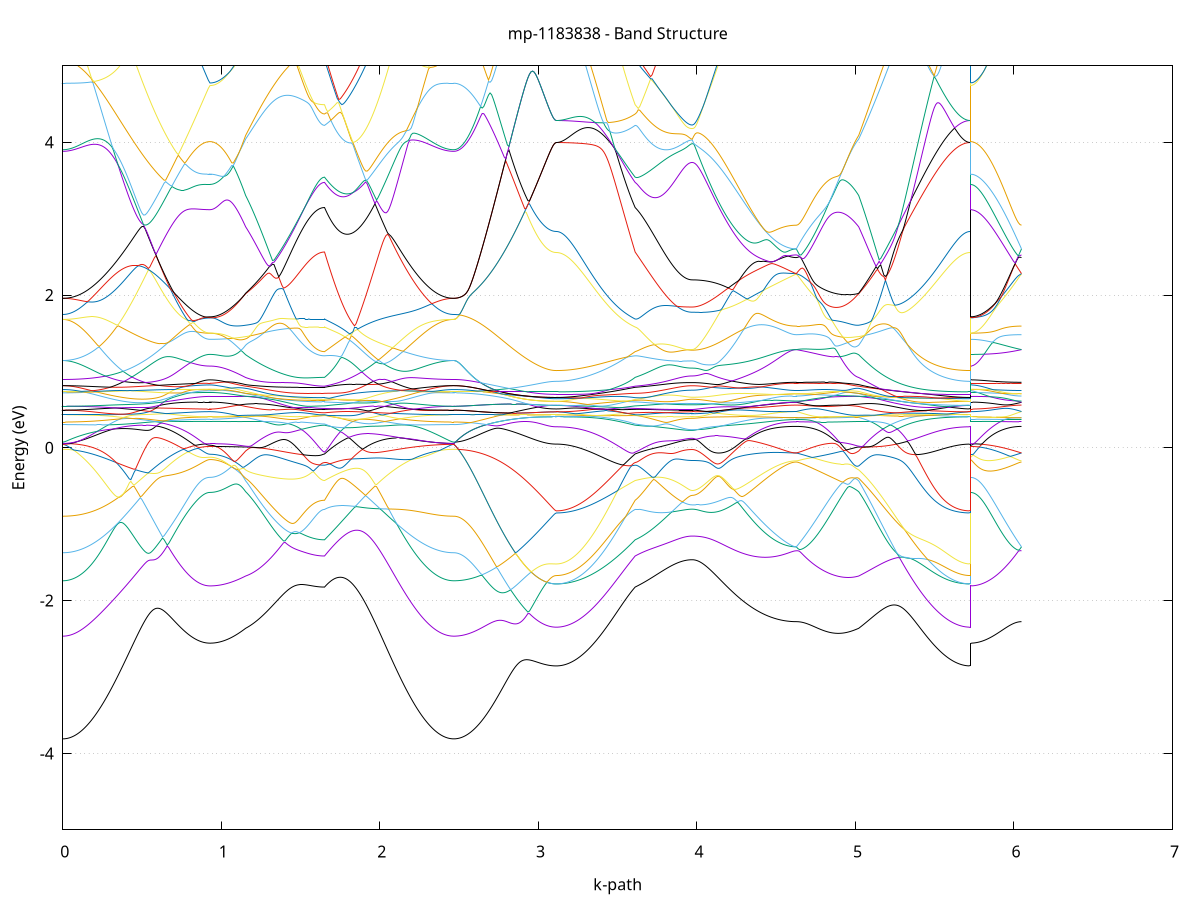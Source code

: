 set title 'mp-1183838 - Band Structure'
set xlabel 'k-path'
set ylabel 'Energy (eV)'
set grid y
set yrange [-5:5]
set terminal png size 800,600
set output 'mp-1183838_bands_gnuplot.png'
plot '-' using 1:2 with lines notitle, '-' using 1:2 with lines notitle, '-' using 1:2 with lines notitle, '-' using 1:2 with lines notitle, '-' using 1:2 with lines notitle, '-' using 1:2 with lines notitle, '-' using 1:2 with lines notitle, '-' using 1:2 with lines notitle, '-' using 1:2 with lines notitle, '-' using 1:2 with lines notitle, '-' using 1:2 with lines notitle, '-' using 1:2 with lines notitle, '-' using 1:2 with lines notitle, '-' using 1:2 with lines notitle, '-' using 1:2 with lines notitle, '-' using 1:2 with lines notitle, '-' using 1:2 with lines notitle, '-' using 1:2 with lines notitle, '-' using 1:2 with lines notitle, '-' using 1:2 with lines notitle, '-' using 1:2 with lines notitle, '-' using 1:2 with lines notitle, '-' using 1:2 with lines notitle, '-' using 1:2 with lines notitle, '-' using 1:2 with lines notitle, '-' using 1:2 with lines notitle, '-' using 1:2 with lines notitle, '-' using 1:2 with lines notitle, '-' using 1:2 with lines notitle, '-' using 1:2 with lines notitle, '-' using 1:2 with lines notitle, '-' using 1:2 with lines notitle, '-' using 1:2 with lines notitle, '-' using 1:2 with lines notitle, '-' using 1:2 with lines notitle, '-' using 1:2 with lines notitle, '-' using 1:2 with lines notitle, '-' using 1:2 with lines notitle, '-' using 1:2 with lines notitle, '-' using 1:2 with lines notitle, '-' using 1:2 with lines notitle, '-' using 1:2 with lines notitle, '-' using 1:2 with lines notitle, '-' using 1:2 with lines notitle, '-' using 1:2 with lines notitle, '-' using 1:2 with lines notitle, '-' using 1:2 with lines notitle, '-' using 1:2 with lines notitle, '-' using 1:2 with lines notitle, '-' using 1:2 with lines notitle, '-' using 1:2 with lines notitle, '-' using 1:2 with lines notitle, '-' using 1:2 with lines notitle, '-' using 1:2 with lines notitle, '-' using 1:2 with lines notitle, '-' using 1:2 with lines notitle, '-' using 1:2 with lines notitle, '-' using 1:2 with lines notitle, '-' using 1:2 with lines notitle, '-' using 1:2 with lines notitle, '-' using 1:2 with lines notitle, '-' using 1:2 with lines notitle, '-' using 1:2 with lines notitle, '-' using 1:2 with lines notitle
0.000000 -34.725483
0.009985 -34.725483
0.019970 -34.725283
0.029955 -34.724983
0.039939 -34.724683
0.049924 -34.724183
0.059909 -34.723683
0.069894 -34.722983
0.079879 -34.722183
0.089864 -34.721283
0.099848 -34.720283
0.109833 -34.719183
0.119818 -34.717983
0.129803 -34.716683
0.139788 -34.715283
0.149773 -34.713783
0.159758 -34.712183
0.169742 -34.710483
0.179727 -34.708683
0.189712 -34.706783
0.199697 -34.704783
0.209682 -34.702783
0.219667 -34.700583
0.229652 -34.698383
0.239636 -34.695983
0.249621 -34.693583
0.259606 -34.691083
0.269591 -34.688383
0.279576 -34.685783
0.289561 -34.683083
0.299545 -34.680283
0.309530 -34.677383
0.319515 -34.674283
0.329500 -34.671283
0.339485 -34.668083
0.349470 -34.664983
0.359455 -34.661683
0.369439 -34.658383
0.379424 -34.655083
0.389409 -34.651583
0.399394 -34.648083
0.409379 -34.644583
0.419364 -34.640983
0.429349 -34.637283
0.439333 -34.633583
0.449318 -34.629883
0.459303 -34.626083
0.469288 -34.622283
0.479273 -34.618383
0.489258 -34.614383
0.499242 -34.610483
0.509227 -34.606483
0.519212 -34.602483
0.529197 -34.598483
0.539182 -34.594383
0.549167 -34.590283
0.559152 -34.586083
0.569136 -34.581983
0.579121 -34.577883
0.589106 -34.573683
0.599091 -34.569583
0.609076 -34.565383
0.619061 -34.561183
0.629046 -34.556983
0.639030 -34.552783
0.649015 -34.548583
0.659000 -34.544383
0.668985 -34.540183
0.678970 -34.536083
0.688955 -34.531883
0.698940 -34.527683
0.708924 -34.523583
0.718909 -34.519383
0.728894 -34.515383
0.738879 -34.511283
0.748864 -34.507183
0.758849 -34.503183
0.768833 -34.499183
0.778818 -34.495183
0.788803 -34.491183
0.798788 -34.487283
0.808773 -34.483383
0.818758 -34.479483
0.828743 -34.475583
0.838727 -34.471783
0.848712 -34.468083
0.858697 -34.464283
0.868682 -34.460683
0.878667 -34.456983
0.888652 -34.453383
0.898637 -34.449883
0.908621 -34.446583
0.918606 -34.443483
0.928591 -34.441883
0.928591 -34.441883
0.938364 -34.441883
0.948137 -34.441883
0.957911 -34.441883
0.967684 -34.441883
0.977457 -34.441883
0.987230 -34.441983
0.997003 -34.441983
1.006776 -34.441983
1.016549 -34.441983
1.026323 -34.442083
1.036096 -34.442083
1.045869 -34.442183
1.055642 -34.442183
1.065415 -34.442283
1.075188 -34.442283
1.084961 -34.443683
1.094735 -34.445083
1.104508 -34.446583
1.114281 -34.448083
1.124054 -34.449783
1.133827 -34.451483
1.143600 -34.453283
1.153374 -34.455083
1.153374 -34.455083
1.163327 -34.456483
1.173280 -34.457783
1.183234 -34.459183
1.193187 -34.460483
1.203140 -34.461783
1.213094 -34.463083
1.223047 -34.464383
1.233000 -34.465583
1.242954 -34.466883
1.252907 -34.468083
1.262860 -34.469283
1.272814 -34.470383
1.282767 -34.471583
1.292721 -34.472783
1.302674 -34.473883
1.312627 -34.474983
1.322581 -34.476083
1.332534 -34.477083
1.342487 -34.478083
1.352441 -34.479083
1.362394 -34.480083
1.372347 -34.481083
1.382301 -34.481983
1.392254 -34.482883
1.402207 -34.483783
1.412161 -34.484683
1.422114 -34.485483
1.432068 -34.486283
1.442021 -34.487083
1.451974 -34.487783
1.461928 -34.488483
1.471881 -34.489083
1.481834 -34.489683
1.491788 -34.490283
1.501741 -34.490883
1.511694 -34.491383
1.521648 -34.491883
1.531601 -34.492383
1.541554 -34.492783
1.551508 -34.493183
1.561461 -34.493483
1.571415 -34.493783
1.581368 -34.494083
1.591321 -34.494283
1.601275 -34.494483
1.611228 -34.494683
1.621181 -34.494783
1.631135 -34.494883
1.641088 -34.494983
1.651041 -34.494983
1.651041 -34.494983
1.660987 -34.491483
1.670933 -34.491683
1.680879 -34.494883
1.690825 -34.498183
1.700771 -34.501483
1.710716 -34.504983
1.720662 -34.508483
1.730608 -34.512083
1.740554 -34.515783
1.750500 -34.519583
1.760446 -34.523383
1.770391 -34.527283
1.780337 -34.531183
1.790283 -34.535183
1.800229 -34.539183
1.810175 -34.543283
1.820121 -34.547383
1.830066 -34.551483
1.840012 -34.555583
1.849958 -34.559783
1.859904 -34.563983
1.869850 -34.568083
1.879795 -34.572283
1.889741 -34.576483
1.899687 -34.580683
1.909633 -34.584783
1.919579 -34.588983
1.929525 -34.593083
1.939471 -34.597183
1.949416 -34.601383
1.959362 -34.605383
1.969308 -34.609483
1.979254 -34.613483
1.989200 -34.617383
1.999145 -34.621283
2.009091 -34.625283
2.019037 -34.629183
2.028983 -34.632983
2.038929 -34.636783
2.048875 -34.640483
2.058820 -34.644183
2.068766 -34.647783
2.078712 -34.651283
2.088658 -34.654783
2.098604 -34.658283
2.108550 -34.661583
2.118495 -34.664883
2.128441 -34.668083
2.138387 -34.671283
2.148333 -34.674383
2.158279 -34.677283
2.168225 -34.680283
2.178170 -34.683083
2.188116 -34.685783
2.198062 -34.688483
2.208008 -34.691083
2.217954 -34.693583
2.227900 -34.696083
2.237845 -34.698383
2.247791 -34.700683
2.257737 -34.702783
2.267683 -34.704883
2.277629 -34.706883
2.287575 -34.708783
2.297520 -34.710583
2.307466 -34.712283
2.317412 -34.713883
2.327358 -34.715283
2.337304 -34.716683
2.347250 -34.717983
2.357195 -34.719183
2.367141 -34.720283
2.377087 -34.721283
2.387033 -34.722183
2.396979 -34.722983
2.406925 -34.723683
2.416870 -34.724183
2.426816 -34.724683
2.436762 -34.725083
2.446708 -34.725283
2.456654 -34.725483
2.466600 -34.725483
2.466600 -34.725483
2.476540 -34.725483
2.486480 -34.725283
2.496420 -34.725083
2.506360 -34.724683
2.516301 -34.724283
2.526241 -34.723683
2.536181 -34.723083
2.546121 -34.722283
2.556061 -34.721483
2.566002 -34.720483
2.575942 -34.719383
2.585882 -34.718283
2.595822 -34.716983
2.605762 -34.715683
2.615703 -34.714183
2.625643 -34.712683
2.635583 -34.711083
2.645523 -34.709383
2.655463 -34.707483
2.665404 -34.705583
2.675344 -34.703683
2.685284 -34.701583
2.695224 -34.699483
2.705164 -34.697283
2.715105 -34.695083
2.725045 -34.692683
2.734985 -34.690183
2.744925 -34.687683
2.754865 -34.685083
2.764806 -34.682383
2.774746 -34.679683
2.784686 -34.676883
2.794626 -34.673983
2.804566 -34.671083
2.814507 -34.668083
2.824447 -34.665083
2.834387 -34.661983
2.844327 -34.658983
2.854267 -34.655783
2.864208 -34.652683
2.874148 -34.649483
2.884088 -34.646283
2.894028 -34.643083
2.903968 -34.639883
2.913909 -34.636683
2.923849 -34.633483
2.933789 -34.630283
2.943729 -34.627183
2.953669 -34.624083
2.963610 -34.620983
2.973550 -34.618083
2.983490 -34.615183
2.993430 -34.612383
3.003370 -34.609683
3.013311 -34.607083
3.023251 -34.604783
3.033191 -34.602583
3.043131 -34.600583
3.053071 -34.598683
3.063012 -34.597183
3.072952 -34.595883
3.082892 -34.594783
3.092832 -34.594083
3.102772 -34.593483
3.112713 -34.593383
3.112713 -34.593383
3.122666 -34.593283
3.132619 -34.593183
3.142573 -34.592983
3.152526 -34.592683
3.162479 -34.592283
3.172433 -34.591783
3.182386 -34.591283
3.192339 -34.590583
3.202293 -34.589883
3.212246 -34.589083
3.222200 -34.588183
3.232153 -34.587083
3.242106 -34.586083
3.252060 -34.584883
3.262013 -34.583583
3.271966 -34.582283
3.281920 -34.580783
3.291873 -34.579283
3.301826 -34.577783
3.311780 -34.576183
3.321733 -34.574383
3.331686 -34.572583
3.341640 -34.570683
3.351593 -34.568683
3.361547 -34.566683
3.371500 -34.564583
3.381453 -34.562383
3.391407 -34.560083
3.401360 -34.557683
3.411313 -34.555283
3.421267 -34.552783
3.431220 -34.550283
3.441173 -34.547683
3.451127 -34.544983
3.461080 -34.542183
3.471033 -34.539483
3.480987 -34.536583
3.490940 -34.533683
3.500894 -34.530683
3.510847 -34.527683
3.520800 -34.524683
3.530754 -34.521483
3.540707 -34.518283
3.550660 -34.515083
3.560614 -34.511883
3.570567 -34.508583
3.580520 -34.505183
3.590474 -34.501783
3.600427 -34.498383
3.610380 -34.494983
3.610380 -34.494983
3.620111 -34.494283
3.629842 -34.495383
3.639573 -34.497283
3.649304 -34.499483
3.659035 -34.501683
3.668765 -34.504083
3.678496 -34.506283
3.688227 -34.508583
3.697958 -34.510783
3.707689 -34.512883
3.717419 -34.514983
3.727150 -34.516983
3.736881 -34.518983
3.746612 -34.520883
3.756343 -34.522683
3.766074 -34.524383
3.775804 -34.526083
3.785535 -34.527683
3.795266 -34.529283
3.804997 -34.530683
3.814728 -34.532083
3.824459 -34.533383
3.834189 -34.534583
3.843920 -34.535783
3.853651 -34.536783
3.863382 -34.537783
3.873113 -34.538683
3.882843 -34.539483
3.892574 -34.540183
3.902305 -34.540883
3.912036 -34.541483
3.921767 -34.541883
3.931498 -34.542283
3.941228 -34.542583
3.950959 -34.542783
3.960690 -34.542983
3.970421 -34.542983
3.970421 -34.542983
3.980370 -34.542983
3.990318 -34.542883
4.000267 -34.542683
4.010216 -34.542483
4.020164 -34.542283
4.030113 -34.541883
4.040062 -34.541583
4.050010 -34.541083
4.059959 -34.540583
4.069908 -34.539983
4.079856 -34.539383
4.089805 -34.538683
4.099754 -34.537883
4.109702 -34.537083
4.119651 -34.536283
4.129600 -34.535383
4.139548 -34.534383
4.149497 -34.533383
4.159446 -34.532283
4.169394 -34.531083
4.179343 -34.529883
4.189292 -34.528683
4.199241 -34.527383
4.209189 -34.526083
4.219138 -34.524683
4.229087 -34.523183
4.239035 -34.521683
4.248984 -34.520183
4.258933 -34.518583
4.268881 -34.516883
4.278830 -34.515283
4.288779 -34.513483
4.298727 -34.511783
4.308676 -34.509983
4.318625 -34.508083
4.328573 -34.506283
4.338522 -34.504283
4.348471 -34.502383
4.358419 -34.500383
4.368368 -34.498383
4.378317 -34.496383
4.388265 -34.494283
4.398214 -34.492183
4.408163 -34.489983
4.418112 -34.487883
4.428060 -34.485683
4.438009 -34.483483
4.447958 -34.481183
4.457906 -34.478883
4.467855 -34.476683
4.477804 -34.474383
4.487752 -34.471983
4.497701 -34.469683
4.507650 -34.467383
4.517598 -34.464983
4.527547 -34.462583
4.537496 -34.460283
4.547444 -34.457883
4.557393 -34.455483
4.567342 -34.453083
4.577290 -34.450783
4.587239 -34.448483
4.597188 -34.446283
4.607136 -34.444183
4.617085 -34.442483
4.627034 -34.441783
4.627034 -34.441783
4.636873 -34.442083
4.646712 -34.442583
4.656551 -34.443383
4.666390 -34.444283
4.676229 -34.445283
4.686068 -34.446183
4.695908 -34.447083
4.705747 -34.447983
4.715586 -34.448883
4.725425 -34.449683
4.735264 -34.450483
4.745103 -34.451283
4.754942 -34.451883
4.764781 -34.452583
4.774620 -34.453183
4.784459 -34.453683
4.794299 -34.454183
4.804138 -34.454683
4.813977 -34.454983
4.823816 -34.455283
4.833655 -34.455583
4.843494 -34.455783
4.853333 -34.455883
4.863172 -34.455983
4.873011 -34.455983
4.882851 -34.455983
4.892690 -34.455883
4.902529 -34.455783
4.912368 -34.455583
4.922207 -34.455383
4.932046 -34.455083
4.941885 -34.454783
4.951724 -34.454483
4.961563 -34.454083
4.971402 -34.453883
4.981242 -34.453683
4.991081 -34.453583
5.000920 -34.453783
5.010759 -34.454283
5.020598 -34.455083
5.020598 -34.455083
5.030511 -34.457083
5.040424 -34.459083
5.050336 -34.461183
5.060249 -34.463283
5.070162 -34.465483
5.080075 -34.467683
5.089987 -34.469983
5.099900 -34.472283
5.109813 -34.474683
5.119726 -34.477083
5.129639 -34.479483
5.139551 -34.481983
5.149464 -34.484583
5.159377 -34.487083
5.169290 -34.489683
5.179203 -34.492283
5.189115 -34.494883
5.199028 -34.497483
5.208941 -34.500183
5.218854 -34.502883
5.228767 -34.505583
5.238679 -34.508183
5.248592 -34.510983
5.258505 -34.513683
5.268418 -34.516383
5.278331 -34.519083
5.288243 -34.521683
5.298156 -34.524383
5.308069 -34.527083
5.317982 -34.529683
5.327895 -34.532283
5.337807 -34.534883
5.347720 -34.537483
5.357633 -34.540083
5.367546 -34.542583
5.377459 -34.545083
5.387371 -34.547583
5.397284 -34.549983
5.407197 -34.552383
5.417110 -34.554683
5.427023 -34.556983
5.436935 -34.559183
5.446848 -34.561283
5.456761 -34.563483
5.466674 -34.565483
5.476587 -34.567483
5.486499 -34.569383
5.496412 -34.571283
5.506325 -34.573083
5.516238 -34.574783
5.526151 -34.576483
5.536063 -34.578083
5.545976 -34.579583
5.555889 -34.581083
5.565802 -34.582483
5.575715 -34.583783
5.585627 -34.584983
5.595540 -34.586183
5.605453 -34.587283
5.615366 -34.588183
5.625279 -34.589083
5.635191 -34.589983
5.645104 -34.590683
5.655017 -34.591283
5.664930 -34.591883
5.674843 -34.592283
5.684755 -34.592683
5.694668 -34.592983
5.704581 -34.593183
5.714494 -34.593283
5.724407 -34.593383
5.724407 -34.441883
5.734196 -34.441883
5.743986 -34.441883
5.753775 -34.441883
5.763565 -34.441883
5.773354 -34.441883
5.783144 -34.441883
5.792934 -34.441883
5.802723 -34.441883
5.812513 -34.441883
5.822302 -34.441883
5.832092 -34.441883
5.841882 -34.441883
5.851671 -34.441883
5.861461 -34.441883
5.871250 -34.441883
5.881040 -34.441883
5.890830 -34.441883
5.900619 -34.441783
5.910409 -34.441783
5.920198 -34.441783
5.929988 -34.441783
5.939778 -34.441783
5.949567 -34.441783
5.959357 -34.441783
5.969146 -34.441783
5.978936 -34.441783
5.988725 -34.441783
5.998515 -34.441783
6.008305 -34.441783
6.018094 -34.441783
6.027884 -34.441783
6.037673 -34.441783
6.047463 -34.441783
e
0.000000 -34.303583
0.009985 -34.303583
0.019970 -34.303683
0.029955 -34.303683
0.039939 -34.303783
0.049924 -34.303883
0.059909 -34.304083
0.069894 -34.304183
0.079879 -34.304383
0.089864 -34.304583
0.099848 -34.304783
0.109833 -34.304983
0.119818 -34.305283
0.129803 -34.305583
0.139788 -34.305983
0.149773 -34.306283
0.159758 -34.306683
0.169742 -34.307083
0.179727 -34.307483
0.189712 -34.307983
0.199697 -34.308383
0.209682 -34.308883
0.219667 -34.309383
0.229652 -34.309883
0.239636 -34.310483
0.249621 -34.311083
0.259606 -34.311683
0.269591 -34.312383
0.279576 -34.313083
0.289561 -34.314783
0.299545 -34.316983
0.309530 -34.319183
0.319515 -34.321383
0.329500 -34.323683
0.339485 -34.326083
0.349470 -34.328483
0.359455 -34.330883
0.369439 -34.333283
0.379424 -34.335783
0.389409 -34.338283
0.399394 -34.340783
0.409379 -34.343283
0.419364 -34.345783
0.429349 -34.348383
0.439333 -34.350983
0.449318 -34.353583
0.459303 -34.356083
0.469288 -34.358683
0.479273 -34.361283
0.489258 -34.363783
0.499242 -34.366283
0.509227 -34.368783
0.519212 -34.371283
0.529197 -34.373883
0.539182 -34.376283
0.549167 -34.378783
0.559152 -34.381183
0.569136 -34.383583
0.579121 -34.385983
0.589106 -34.388283
0.599091 -34.390583
0.609076 -34.392883
0.619061 -34.395083
0.629046 -34.397283
0.639030 -34.399383
0.649015 -34.401483
0.659000 -34.403483
0.668985 -34.405383
0.678970 -34.407283
0.688955 -34.409183
0.698940 -34.410983
0.708924 -34.412683
0.718909 -34.414383
0.728894 -34.415983
0.738879 -34.417483
0.748864 -34.418983
0.758849 -34.420383
0.768833 -34.421783
0.778818 -34.423083
0.788803 -34.424183
0.798788 -34.425283
0.808773 -34.426283
0.818758 -34.427283
0.828743 -34.428183
0.838727 -34.428883
0.848712 -34.429683
0.858697 -34.430283
0.868682 -34.430883
0.878667 -34.431283
0.888652 -34.431683
0.898637 -34.431983
0.908621 -34.432183
0.918606 -34.434683
0.928591 -34.436283
0.928591 -34.436283
0.938364 -34.436183
0.948137 -34.436083
0.957911 -34.435883
0.967684 -34.435683
0.977457 -34.435283
0.987230 -34.434783
0.997003 -34.434583
1.006776 -34.435183
1.016549 -34.435983
1.026323 -34.436883
1.036096 -34.437783
1.045869 -34.438783
1.055642 -34.439883
1.065415 -34.441083
1.075188 -34.442283
1.084961 -34.442383
1.094735 -34.442483
1.104508 -34.442583
1.114281 -34.442583
1.124054 -34.442783
1.133827 -34.442783
1.143600 -34.442883
1.153374 -34.442983
1.153374 -34.442983
1.163327 -34.443183
1.173280 -34.443783
1.183234 -34.444583
1.193187 -34.445583
1.203140 -34.446683
1.213094 -34.447883
1.223047 -34.449083
1.233000 -34.450383
1.242954 -34.451683
1.252907 -34.453083
1.262860 -34.454383
1.272814 -34.455783
1.282767 -34.457083
1.292721 -34.458483
1.302674 -34.459783
1.312627 -34.461083
1.322581 -34.462383
1.332534 -34.463683
1.342487 -34.464883
1.352441 -34.466183
1.362394 -34.467383
1.372347 -34.468583
1.382301 -34.469683
1.392254 -34.470783
1.402207 -34.471883
1.412161 -34.472983
1.422114 -34.473883
1.432068 -34.474883
1.442021 -34.475783
1.451974 -34.476683
1.461928 -34.477583
1.471881 -34.478383
1.481834 -34.479183
1.491788 -34.479883
1.501741 -34.480583
1.511694 -34.481283
1.521648 -34.481883
1.531601 -34.482483
1.541554 -34.482983
1.551508 -34.483483
1.561461 -34.483883
1.571415 -34.484283
1.581368 -34.484583
1.591321 -34.484883
1.601275 -34.485083
1.611228 -34.485283
1.621181 -34.485483
1.631135 -34.485583
1.641088 -34.485683
1.651041 -34.485683
1.651041 -34.485683
1.660987 -34.488683
1.670933 -34.487983
1.680879 -34.484383
1.690825 -34.480883
1.700771 -34.477283
1.710716 -34.473683
1.720662 -34.469983
1.730608 -34.466383
1.740554 -34.462683
1.750500 -34.459083
1.760446 -34.455383
1.770391 -34.451583
1.780337 -34.447883
1.790283 -34.444183
1.800229 -34.440483
1.810175 -34.436783
1.820121 -34.433083
1.830066 -34.429383
1.840012 -34.425683
1.849958 -34.421883
1.859904 -34.418183
1.869850 -34.414483
1.879795 -34.410783
1.889741 -34.407083
1.899687 -34.403483
1.909633 -34.399883
1.919579 -34.396283
1.929525 -34.392683
1.939471 -34.389083
1.949416 -34.385583
1.959362 -34.382083
1.969308 -34.378683
1.979254 -34.375183
1.989200 -34.371783
1.999145 -34.368383
2.009091 -34.365083
2.019037 -34.361783
2.028983 -34.358483
2.038929 -34.355283
2.048875 -34.352183
2.058820 -34.349083
2.068766 -34.345983
2.078712 -34.342983
2.088658 -34.340083
2.098604 -34.337183
2.108550 -34.334383
2.118495 -34.331583
2.128441 -34.328883
2.138387 -34.326183
2.148333 -34.323683
2.158279 -34.321083
2.168225 -34.318583
2.178170 -34.316183
2.188116 -34.313883
2.198062 -34.311783
2.208008 -34.311183
2.217954 -34.310683
2.227900 -34.310083
2.237845 -34.309583
2.247791 -34.309083
2.257737 -34.308683
2.267683 -34.308183
2.277629 -34.307783
2.287575 -34.307383
2.297520 -34.306883
2.307466 -34.306583
2.317412 -34.306183
2.327358 -34.305883
2.337304 -34.305583
2.347250 -34.305283
2.357195 -34.305083
2.367141 -34.304783
2.377087 -34.304583
2.387033 -34.304383
2.396979 -34.304183
2.406925 -34.304083
2.416870 -34.303883
2.426816 -34.303783
2.436762 -34.303683
2.446708 -34.303683
2.456654 -34.303583
2.466600 -34.303583
2.466600 -34.303583
2.476540 -34.303683
2.486480 -34.303883
2.496420 -34.304183
2.506360 -34.304583
2.516301 -34.305083
2.526241 -34.305683
2.536181 -34.306483
2.546121 -34.307383
2.556061 -34.308283
2.566002 -34.309383
2.575942 -34.310583
2.585882 -34.311883
2.595822 -34.313283
2.605762 -34.314783
2.615703 -34.316383
2.625643 -34.318083
2.635583 -34.319983
2.645523 -34.321883
2.655463 -34.323883
2.665404 -34.325983
2.675344 -34.328183
2.685284 -34.330583
2.695224 -34.332983
2.705164 -34.335383
2.715105 -34.337983
2.725045 -34.340683
2.734985 -34.343383
2.744925 -34.346183
2.754865 -34.349083
2.764806 -34.352083
2.774746 -34.355083
2.784686 -34.358183
2.794626 -34.361283
2.804566 -34.364483
2.814507 -34.367683
2.824447 -34.370983
2.834387 -34.374283
2.844327 -34.377683
2.854267 -34.380983
2.864208 -34.384383
2.874148 -34.387883
2.884088 -34.391283
2.894028 -34.394683
2.903968 -34.398183
2.913909 -34.401583
2.923849 -34.404983
2.933789 -34.408383
2.943729 -34.411683
2.953669 -34.414983
2.963610 -34.418183
2.973550 -34.421283
2.983490 -34.424383
2.993430 -34.427283
3.003370 -34.430083
3.013311 -34.432783
3.023251 -34.435283
3.033191 -34.437583
3.043131 -34.439683
3.053071 -34.441483
3.063012 -34.443183
3.072952 -34.444483
3.082892 -34.445583
3.092832 -34.446383
3.102772 -34.446783
3.112713 -34.446983
3.112713 -34.446983
3.122666 -34.446983
3.132619 -34.446983
3.142573 -34.446983
3.152526 -34.446983
3.162479 -34.446983
3.172433 -34.446983
3.182386 -34.446983
3.192339 -34.446983
3.202293 -34.446983
3.212246 -34.447083
3.222200 -34.447083
3.232153 -34.447083
3.242106 -34.447183
3.252060 -34.447183
3.262013 -34.447183
3.271966 -34.447283
3.281920 -34.447383
3.291873 -34.447483
3.301826 -34.447683
3.311780 -34.447783
3.321733 -34.447983
3.331686 -34.448283
3.341640 -34.448483
3.351593 -34.448783
3.361547 -34.449183
3.371500 -34.449583
3.381453 -34.449983
3.391407 -34.450483
3.401360 -34.450983
3.411313 -34.451683
3.421267 -34.452383
3.431220 -34.453183
3.441173 -34.453983
3.451127 -34.454983
3.461080 -34.455983
3.471033 -34.457183
3.480987 -34.458383
3.490940 -34.459783
3.500894 -34.461283
3.510847 -34.462883
3.520800 -34.464583
3.530754 -34.466383
3.540707 -34.468383
3.550660 -34.470483
3.560614 -34.472683
3.570567 -34.475083
3.580520 -34.477583
3.590474 -34.480083
3.600427 -34.482883
3.610380 -34.485683
3.610380 -34.485683
3.620111 -34.486083
3.629842 -34.484883
3.639573 -34.482783
3.649304 -34.480383
3.659035 -34.477983
3.668765 -34.475483
3.678496 -34.473083
3.688227 -34.470783
3.697958 -34.468483
3.707689 -34.466283
3.717419 -34.464083
3.727150 -34.462083
3.736881 -34.460083
3.746612 -34.458183
3.756343 -34.456383
3.766074 -34.454583
3.775804 -34.452983
3.785535 -34.451483
3.795266 -34.449983
3.804997 -34.448583
3.814728 -34.447283
3.824459 -34.446083
3.834189 -34.444883
3.843920 -34.443883
3.853651 -34.442883
3.863382 -34.441983
3.873113 -34.441183
3.882843 -34.440383
3.892574 -34.439783
3.902305 -34.439183
3.912036 -34.438683
3.921767 -34.438283
3.931498 -34.437983
3.941228 -34.437683
3.950959 -34.437483
3.960690 -34.437383
3.970421 -34.437283
3.970421 -34.437283
3.980370 -34.437283
3.990318 -34.437283
4.000267 -34.437283
4.010216 -34.437283
4.020164 -34.437283
4.030113 -34.437283
4.040062 -34.437283
4.050010 -34.437283
4.059959 -34.437183
4.069908 -34.437183
4.079856 -34.437183
4.089805 -34.437083
4.099754 -34.437083
4.109702 -34.436983
4.119651 -34.436983
4.129600 -34.436883
4.139548 -34.436883
4.149497 -34.436783
4.159446 -34.436783
4.169394 -34.436683
4.179343 -34.436683
4.189292 -34.436583
4.199241 -34.436583
4.209189 -34.436483
4.219138 -34.436383
4.229087 -34.436283
4.239035 -34.436283
4.248984 -34.436183
4.258933 -34.436083
4.268881 -34.435983
4.278830 -34.435983
4.288779 -34.435883
4.298727 -34.435783
4.308676 -34.435683
4.318625 -34.435683
4.328573 -34.435583
4.338522 -34.435483
4.348471 -34.435483
4.358419 -34.435383
4.368368 -34.435383
4.378317 -34.435283
4.388265 -34.435183
4.398214 -34.435083
4.408163 -34.435083
4.418112 -34.434983
4.428060 -34.434883
4.438009 -34.434883
4.447958 -34.434783
4.457906 -34.434783
4.467855 -34.434683
4.477804 -34.434683
4.487752 -34.434583
4.497701 -34.434583
4.507650 -34.434583
4.517598 -34.434483
4.527547 -34.434483
4.537496 -34.434483
4.547444 -34.434383
4.557393 -34.434383
4.567342 -34.434383
4.577290 -34.434283
4.587239 -34.434283
4.597188 -34.434283
4.607136 -34.434283
4.617085 -34.434283
4.627034 -34.434283
4.627034 -34.434283
4.636873 -34.434383
4.646712 -34.434383
4.656551 -34.434383
4.666390 -34.434383
4.676229 -34.434283
4.686068 -34.434283
4.695908 -34.434183
4.705747 -34.433983
4.715586 -34.433883
4.725425 -34.433683
4.735264 -34.433483
4.745103 -34.433283
4.754942 -34.432983
4.764781 -34.432683
4.774620 -34.432383
4.784459 -34.432083
4.794299 -34.431683
4.804138 -34.431283
4.813977 -34.430883
4.823816 -34.430383
4.833655 -34.429883
4.843494 -34.429383
4.853333 -34.428783
4.863172 -34.428283
4.873011 -34.428083
4.882851 -34.428883
4.892690 -34.429783
4.902529 -34.430683
4.912368 -34.431683
4.922207 -34.432683
4.932046 -34.433883
4.941885 -34.435083
4.951724 -34.436383
4.961563 -34.437583
4.971402 -34.438883
4.981242 -34.440183
4.991081 -34.441283
5.000920 -34.442183
5.010759 -34.442783
5.020598 -34.442983
5.020598 -34.442983
5.030511 -34.443083
5.040424 -34.443183
5.050336 -34.443283
5.060249 -34.443383
5.070162 -34.443483
5.080075 -34.443583
5.089987 -34.443683
5.099900 -34.443783
5.109813 -34.443883
5.119726 -34.443983
5.129639 -34.444083
5.139551 -34.444183
5.149464 -34.444283
5.159377 -34.444383
5.169290 -34.444483
5.179203 -34.444583
5.189115 -34.444683
5.199028 -34.444783
5.208941 -34.444883
5.218854 -34.444883
5.228767 -34.444983
5.238679 -34.445083
5.248592 -34.445183
5.258505 -34.445283
5.268418 -34.445383
5.278331 -34.445483
5.288243 -34.445583
5.298156 -34.445583
5.308069 -34.445683
5.317982 -34.445783
5.327895 -34.445883
5.337807 -34.445883
5.347720 -34.445983
5.357633 -34.446083
5.367546 -34.446183
5.377459 -34.446183
5.387371 -34.446283
5.397284 -34.446383
5.407197 -34.446383
5.417110 -34.446483
5.427023 -34.446483
5.436935 -34.446583
5.446848 -34.446583
5.456761 -34.446683
5.466674 -34.446683
5.476587 -34.446683
5.486499 -34.446783
5.496412 -34.446783
5.506325 -34.446783
5.516238 -34.446783
5.526151 -34.446783
5.536063 -34.446883
5.545976 -34.446883
5.555889 -34.446883
5.565802 -34.446883
5.575715 -34.446983
5.585627 -34.446983
5.595540 -34.446983
5.605453 -34.446983
5.615366 -34.446983
5.625279 -34.446983
5.635191 -34.446983
5.645104 -34.446983
5.655017 -34.446983
5.664930 -34.446983
5.674843 -34.446983
5.684755 -34.446983
5.694668 -34.446983
5.704581 -34.446983
5.714494 -34.446983
5.724407 -34.446983
5.724407 -34.436283
5.734196 -34.436283
5.743986 -34.436283
5.753775 -34.436283
5.763565 -34.436283
5.773354 -34.436183
5.783144 -34.436183
5.792934 -34.436183
5.802723 -34.436183
5.812513 -34.436083
5.822302 -34.436083
5.832092 -34.436083
5.841882 -34.435983
5.851671 -34.435983
5.861461 -34.435883
5.871250 -34.435883
5.881040 -34.435783
5.890830 -34.435683
5.900619 -34.435683
5.910409 -34.435583
5.920198 -34.435383
5.929988 -34.435283
5.939778 -34.435283
5.949567 -34.435183
5.959357 -34.435083
5.969146 -34.434983
5.978936 -34.434883
5.988725 -34.434783
5.998515 -34.434683
6.008305 -34.434683
6.018094 -34.434583
6.027884 -34.434483
6.037673 -34.434383
6.047463 -34.434283
e
0.000000 -34.280583
0.009985 -34.280683
0.019970 -34.280783
0.029955 -34.280983
0.039939 -34.281283
0.049924 -34.281683
0.059909 -34.282183
0.069894 -34.282783
0.079879 -34.283383
0.089864 -34.284183
0.099848 -34.284983
0.109833 -34.285883
0.119818 -34.286883
0.129803 -34.287983
0.139788 -34.289083
0.149773 -34.290383
0.159758 -34.291683
0.169742 -34.292983
0.179727 -34.294483
0.189712 -34.295983
0.199697 -34.297583
0.209682 -34.299283
0.219667 -34.300983
0.229652 -34.302783
0.239636 -34.304583
0.249621 -34.306583
0.259606 -34.308483
0.269591 -34.310583
0.279576 -34.312583
0.289561 -34.313783
0.299545 -34.314483
0.309530 -34.315283
0.319515 -34.316083
0.329500 -34.316883
0.339485 -34.317783
0.349470 -34.318683
0.359455 -34.319583
0.369439 -34.320483
0.379424 -34.321483
0.389409 -34.322483
0.399394 -34.323483
0.409379 -34.324583
0.419364 -34.325683
0.429349 -34.326883
0.439333 -34.327983
0.449318 -34.329283
0.459303 -34.330583
0.469288 -34.331783
0.479273 -34.333183
0.489258 -34.334483
0.499242 -34.335883
0.509227 -34.337383
0.519212 -34.338783
0.529197 -34.340283
0.539182 -34.341783
0.549167 -34.343383
0.559152 -34.345083
0.569136 -34.346783
0.579121 -34.348483
0.589106 -34.350283
0.599091 -34.352083
0.609076 -34.353983
0.619061 -34.355883
0.629046 -34.357783
0.639030 -34.359783
0.649015 -34.361883
0.659000 -34.363883
0.668985 -34.366083
0.678970 -34.368183
0.688955 -34.370483
0.698940 -34.372783
0.708924 -34.375083
0.718909 -34.377483
0.728894 -34.379883
0.738879 -34.382383
0.748864 -34.384883
0.758849 -34.387483
0.768833 -34.390183
0.778818 -34.392783
0.788803 -34.395583
0.798788 -34.398283
0.808773 -34.401083
0.818758 -34.403983
0.828743 -34.406983
0.838727 -34.409983
0.848712 -34.412983
0.858697 -34.415983
0.868682 -34.419083
0.878667 -34.422283
0.888652 -34.425483
0.898637 -34.428683
0.908621 -34.431783
0.918606 -34.432383
0.928591 -34.432383
0.928591 -34.432383
0.938364 -34.432483
0.948137 -34.432583
0.957911 -34.432783
0.967684 -34.433083
0.977457 -34.433483
0.987230 -34.433983
0.997003 -34.434283
1.006776 -34.433683
1.016549 -34.432983
1.026323 -34.432283
1.036096 -34.431383
1.045869 -34.430483
1.055642 -34.429483
1.065415 -34.428383
1.075188 -34.427183
1.084961 -34.425983
1.094735 -34.424783
1.104508 -34.423383
1.114281 -34.421983
1.124054 -34.420483
1.133827 -34.418883
1.143600 -34.417283
1.153374 -34.415583
1.153374 -34.415583
1.163327 -34.414183
1.173280 -34.412483
1.183234 -34.410583
1.193187 -34.408483
1.203140 -34.406283
1.213094 -34.403983
1.223047 -34.401583
1.233000 -34.399283
1.242954 -34.396883
1.252907 -34.394583
1.262860 -34.392183
1.272814 -34.389883
1.282767 -34.387483
1.292721 -34.385283
1.302674 -34.382983
1.312627 -34.380783
1.322581 -34.378583
1.332534 -34.376483
1.342487 -34.374383
1.352441 -34.372383
1.362394 -34.370383
1.372347 -34.368483
1.382301 -34.366583
1.392254 -34.364783
1.402207 -34.362983
1.412161 -34.361283
1.422114 -34.359683
1.432068 -34.358083
1.442021 -34.356583
1.451974 -34.355083
1.461928 -34.353683
1.471881 -34.352383
1.481834 -34.351083
1.491788 -34.349883
1.501741 -34.348783
1.511694 -34.347783
1.521648 -34.346783
1.531601 -34.345883
1.541554 -34.344983
1.551508 -34.344283
1.561461 -34.343583
1.571415 -34.342883
1.581368 -34.342383
1.591321 -34.341883
1.601275 -34.341483
1.611228 -34.341083
1.621181 -34.340883
1.631135 -34.340683
1.641088 -34.340583
1.651041 -34.340483
1.651041 -34.340483
1.660987 -34.340883
1.670933 -34.341283
1.680879 -34.341483
1.690825 -34.341683
1.700771 -34.341783
1.710716 -34.341783
1.720662 -34.341783
1.730608 -34.341683
1.740554 -34.341483
1.750500 -34.341283
1.760446 -34.340983
1.770391 -34.340683
1.780337 -34.340383
1.790283 -34.339983
1.800229 -34.339483
1.810175 -34.338983
1.820121 -34.338483
1.830066 -34.337983
1.840012 -34.337383
1.849958 -34.336783
1.859904 -34.336183
1.869850 -34.335483
1.879795 -34.334783
1.889741 -34.334083
1.899687 -34.333383
1.909633 -34.332683
1.919579 -34.331883
1.929525 -34.331183
1.939471 -34.330383
1.949416 -34.329583
1.959362 -34.328883
1.969308 -34.328083
1.979254 -34.327383
1.989200 -34.326483
1.999145 -34.325783
2.009091 -34.324983
2.019037 -34.324283
2.028983 -34.323483
2.038929 -34.322683
2.048875 -34.321983
2.058820 -34.321183
2.068766 -34.320483
2.078712 -34.319683
2.088658 -34.318983
2.098604 -34.318283
2.108550 -34.317583
2.118495 -34.316883
2.128441 -34.316183
2.138387 -34.315483
2.148333 -34.314883
2.158279 -34.314183
2.168225 -34.313583
2.178170 -34.312983
2.188116 -34.312383
2.198062 -34.311683
2.208008 -34.309483
2.217954 -34.307383
2.227900 -34.305283
2.237845 -34.303283
2.247791 -34.301483
2.257737 -34.299683
2.267683 -34.297883
2.277629 -34.296183
2.287575 -34.294683
2.297520 -34.293183
2.307466 -34.291783
2.317412 -34.290383
2.327358 -34.289183
2.337304 -34.287983
2.347250 -34.286883
2.357195 -34.285883
2.367141 -34.284983
2.377087 -34.284183
2.387033 -34.283383
2.396979 -34.282783
2.406925 -34.282183
2.416870 -34.281683
2.426816 -34.281283
2.436762 -34.280983
2.446708 -34.280783
2.456654 -34.280683
2.466600 -34.280583
2.466600 -34.280583
2.476540 -34.280583
2.486480 -34.280583
2.496420 -34.280583
2.506360 -34.280683
2.516301 -34.280683
2.526241 -34.280683
2.536181 -34.280683
2.546121 -34.280683
2.556061 -34.280683
2.566002 -34.280683
2.575942 -34.280683
2.585882 -34.280783
2.595822 -34.280683
2.605762 -34.280783
2.615703 -34.280783
2.625643 -34.280783
2.635583 -34.280883
2.645523 -34.280883
2.655463 -34.280883
2.665404 -34.280983
2.675344 -34.280983
2.685284 -34.280983
2.695224 -34.281083
2.705164 -34.281083
2.715105 -34.281183
2.725045 -34.281183
2.734985 -34.281283
2.744925 -34.281283
2.754865 -34.281383
2.764806 -34.281383
2.774746 -34.281483
2.784686 -34.281583
2.794626 -34.281583
2.804566 -34.281583
2.814507 -34.281683
2.824447 -34.281683
2.834387 -34.281683
2.844327 -34.281783
2.854267 -34.281783
2.864208 -34.281983
2.874148 -34.281983
2.884088 -34.281983
2.894028 -34.281983
2.903968 -34.281983
2.913909 -34.282083
2.923849 -34.282083
2.933789 -34.282183
2.943729 -34.282183
2.953669 -34.282183
2.963610 -34.282183
2.973550 -34.282283
2.983490 -34.282283
2.993430 -34.282283
3.003370 -34.282283
3.013311 -34.282383
3.023251 -34.282383
3.033191 -34.282383
3.043131 -34.282383
3.053071 -34.282383
3.063012 -34.282383
3.072952 -34.282383
3.082892 -34.282383
3.092832 -34.282383
3.102772 -34.282383
3.112713 -34.282483
3.112713 -34.282483
3.122666 -34.282483
3.132619 -34.282583
3.142573 -34.282783
3.152526 -34.283083
3.162479 -34.283483
3.172433 -34.283983
3.182386 -34.284583
3.192339 -34.285283
3.202293 -34.285983
3.212246 -34.286783
3.222200 -34.287683
3.232153 -34.288683
3.242106 -34.289783
3.252060 -34.290883
3.262013 -34.292083
3.271966 -34.293383
3.281920 -34.294783
3.291873 -34.296183
3.301826 -34.297583
3.311780 -34.299083
3.321733 -34.300583
3.331686 -34.302183
3.341640 -34.303883
3.351593 -34.305583
3.361547 -34.307283
3.371500 -34.308983
3.381453 -34.310683
3.391407 -34.312483
3.401360 -34.314183
3.411313 -34.315883
3.421267 -34.317683
3.431220 -34.319383
3.441173 -34.321083
3.451127 -34.322783
3.461080 -34.324283
3.471033 -34.325883
3.480987 -34.327483
3.490940 -34.328883
3.500894 -34.330283
3.510847 -34.331683
3.520800 -34.332983
3.530754 -34.334083
3.540707 -34.335183
3.550660 -34.336283
3.560614 -34.337183
3.570567 -34.337983
3.580520 -34.338783
3.590474 -34.339483
3.600427 -34.340083
3.610380 -34.340483
3.610380 -34.340483
3.620111 -34.340683
3.629842 -34.340783
3.639573 -34.340983
3.649304 -34.341083
3.659035 -34.341183
3.668765 -34.341283
3.678496 -34.341283
3.688227 -34.341383
3.697958 -34.341383
3.707689 -34.341383
3.717419 -34.341383
3.727150 -34.341283
3.736881 -34.341283
3.746612 -34.341183
3.756343 -34.341083
3.766074 -34.340983
3.775804 -34.340883
3.785535 -34.340783
3.795266 -34.340583
3.804997 -34.340483
3.814728 -34.340283
3.824459 -34.340183
3.834189 -34.339983
3.843920 -34.339883
3.853651 -34.339683
3.863382 -34.339583
3.873113 -34.339483
3.882843 -34.339283
3.892574 -34.339183
3.902305 -34.339083
3.912036 -34.338983
3.921767 -34.338883
3.931498 -34.338783
3.941228 -34.338783
3.950959 -34.338683
3.960690 -34.338683
3.970421 -34.338683
3.970421 -34.338683
3.980370 -34.338683
3.990318 -34.338783
4.000267 -34.338983
4.010216 -34.339083
4.020164 -34.339383
4.030113 -34.339683
4.040062 -34.339983
4.050010 -34.340383
4.059959 -34.340883
4.069908 -34.341383
4.079856 -34.341983
4.089805 -34.342583
4.099754 -34.343283
4.109702 -34.343983
4.119651 -34.344783
4.129600 -34.345583
4.139548 -34.346483
4.149497 -34.347383
4.159446 -34.348383
4.169394 -34.349383
4.179343 -34.350483
4.189292 -34.351683
4.199241 -34.352783
4.209189 -34.354083
4.219138 -34.355283
4.229087 -34.356583
4.239035 -34.357983
4.248984 -34.359383
4.258933 -34.360783
4.268881 -34.362383
4.278830 -34.363883
4.288779 -34.365483
4.298727 -34.367083
4.308676 -34.368783
4.318625 -34.370483
4.328573 -34.372283
4.338522 -34.373983
4.348471 -34.375883
4.358419 -34.377683
4.368368 -34.379583
4.378317 -34.381583
4.388265 -34.383483
4.398214 -34.385483
4.408163 -34.387483
4.418112 -34.389583
4.428060 -34.391583
4.438009 -34.393683
4.447958 -34.395883
4.457906 -34.398083
4.467855 -34.400283
4.477804 -34.402483
4.487752 -34.404683
4.497701 -34.406983
4.507650 -34.409183
4.517598 -34.411483
4.527547 -34.413783
4.537496 -34.416083
4.547444 -34.418483
4.557393 -34.420783
4.567342 -34.423083
4.577290 -34.425383
4.587239 -34.427683
4.597188 -34.429883
4.607136 -34.431883
4.617085 -34.433583
4.627034 -34.434283
4.627034 -34.434283
4.636873 -34.433983
4.646712 -34.433383
4.656551 -34.432583
4.666390 -34.431683
4.676229 -34.430783
4.686068 -34.429883
4.695908 -34.429083
4.705747 -34.428383
4.715586 -34.427683
4.725425 -34.427083
4.735264 -34.426583
4.745103 -34.426083
4.754942 -34.425783
4.764781 -34.425483
4.774620 -34.425283
4.784459 -34.425083
4.794299 -34.425083
4.804138 -34.425183
4.813977 -34.425383
4.823816 -34.425583
4.833655 -34.425883
4.843494 -34.426283
4.853333 -34.426783
4.863172 -34.427383
4.873011 -34.427683
4.882851 -34.426983
4.892690 -34.426383
4.902529 -34.425683
4.912368 -34.424983
4.922207 -34.424283
4.932046 -34.423483
4.941885 -34.422683
4.951724 -34.421883
4.961563 -34.421083
4.971402 -34.420283
4.981242 -34.419383
4.991081 -34.418483
5.000920 -34.417483
5.010759 -34.416583
5.020598 -34.415583
5.020598 -34.415583
5.030511 -34.413783
5.040424 -34.411983
5.050336 -34.410083
5.060249 -34.408183
5.070162 -34.406183
5.080075 -34.404083
5.089987 -34.401983
5.099900 -34.399783
5.109813 -34.397583
5.119726 -34.395383
5.129639 -34.393083
5.139551 -34.390683
5.149464 -34.388383
5.159377 -34.385983
5.169290 -34.383583
5.179203 -34.381083
5.189115 -34.378583
5.199028 -34.376083
5.208941 -34.373583
5.218854 -34.370983
5.228767 -34.368483
5.238679 -34.365883
5.248592 -34.363283
5.258505 -34.360783
5.268418 -34.358183
5.278331 -34.355583
5.288243 -34.352983
5.298156 -34.350483
5.308069 -34.347883
5.317982 -34.345383
5.327895 -34.342883
5.337807 -34.340283
5.347720 -34.337783
5.357633 -34.335383
5.367546 -34.332883
5.377459 -34.330483
5.387371 -34.328183
5.397284 -34.325783
5.407197 -34.323483
5.417110 -34.321183
5.427023 -34.318983
5.436935 -34.316783
5.446848 -34.314583
5.456761 -34.312583
5.466674 -34.310483
5.476587 -34.308483
5.486499 -34.306583
5.496412 -34.304683
5.506325 -34.302883
5.516238 -34.301183
5.526151 -34.299483
5.536063 -34.297983
5.545976 -34.296383
5.555889 -34.294883
5.565802 -34.293483
5.575715 -34.292183
5.585627 -34.290983
5.595540 -34.289783
5.605453 -34.288683
5.615366 -34.287683
5.625279 -34.286783
5.635191 -34.285983
5.645104 -34.285183
5.655017 -34.284583
5.664930 -34.283983
5.674843 -34.283483
5.684755 -34.283083
5.694668 -34.282883
5.704581 -34.282583
5.714494 -34.282483
5.724407 -34.282483
5.724407 -34.432383
5.734196 -34.432383
5.743986 -34.432383
5.753775 -34.432383
5.763565 -34.432383
5.773354 -34.432483
5.783144 -34.432483
5.792934 -34.432483
5.802723 -34.432483
5.812513 -34.432583
5.822302 -34.432583
5.832092 -34.432683
5.841882 -34.432683
5.851671 -34.432783
5.861461 -34.432783
5.871250 -34.432883
5.881040 -34.432883
5.890830 -34.432883
5.900619 -34.432983
5.910409 -34.433083
5.920198 -34.433083
5.929988 -34.433183
5.939778 -34.433183
5.949567 -34.433283
5.959357 -34.433383
5.969146 -34.433483
5.978936 -34.433583
5.988725 -34.433683
5.998515 -34.433783
6.008305 -34.433883
6.018094 -34.433983
6.027884 -34.434083
6.037673 -34.434183
6.047463 -34.434283
e
0.000000 -23.465983
0.009985 -23.465983
0.019970 -23.465983
0.029955 -23.466083
0.039939 -23.466183
0.049924 -23.466283
0.059909 -23.466383
0.069894 -23.466483
0.079879 -23.466683
0.089864 -23.466883
0.099848 -23.467083
0.109833 -23.467283
0.119818 -23.467483
0.129803 -23.467783
0.139788 -23.468083
0.149773 -23.468383
0.159758 -23.468683
0.169742 -23.469083
0.179727 -23.469383
0.189712 -23.469783
0.199697 -23.470183
0.209682 -23.470583
0.219667 -23.471083
0.229652 -23.471483
0.239636 -23.471983
0.249621 -23.472483
0.259606 -23.472983
0.269591 -23.473483
0.279576 -23.473983
0.289561 -23.474583
0.299545 -23.475083
0.309530 -23.475683
0.319515 -23.476283
0.329500 -23.476783
0.339485 -23.477383
0.349470 -23.478083
0.359455 -23.478683
0.369439 -23.479283
0.379424 -23.479883
0.389409 -23.480583
0.399394 -23.481183
0.409379 -23.481883
0.419364 -23.482483
0.429349 -23.483183
0.439333 -23.483883
0.449318 -23.484483
0.459303 -23.485183
0.469288 -23.485883
0.479273 -23.486483
0.489258 -23.487183
0.499242 -23.487883
0.509227 -23.488483
0.519212 -23.489183
0.529197 -23.489883
0.539182 -23.490483
0.549167 -23.491183
0.559152 -23.491783
0.569136 -23.492483
0.579121 -23.493083
0.589106 -23.493683
0.599091 -23.494283
0.609076 -23.494883
0.619061 -23.495483
0.629046 -23.496083
0.639030 -23.496683
0.649015 -23.497283
0.659000 -23.497783
0.668985 -23.498283
0.678970 -23.498783
0.688955 -23.499383
0.698940 -23.499783
0.708924 -23.500283
0.718909 -23.500783
0.728894 -23.501183
0.738879 -23.501583
0.748864 -23.501983
0.758849 -23.502383
0.768833 -23.502783
0.778818 -23.503083
0.788803 -23.503383
0.798788 -23.503683
0.808773 -23.503983
0.818758 -23.504283
0.828743 -23.504483
0.838727 -23.504683
0.848712 -23.504883
0.858697 -23.505083
0.868682 -23.505283
0.878667 -23.505383
0.888652 -23.505483
0.898637 -23.505583
0.908621 -23.505583
0.918606 -23.505683
0.928591 -23.505683
0.928591 -23.505683
0.938364 -23.505683
0.948137 -23.505583
0.957911 -23.505383
0.967684 -23.505183
0.977457 -23.504883
0.987230 -23.504483
0.997003 -23.504083
1.006776 -23.503683
1.016549 -23.503183
1.026323 -23.502583
1.036096 -23.501983
1.045869 -23.501283
1.055642 -23.500483
1.065415 -23.499783
1.075188 -23.498883
1.084961 -23.498083
1.094735 -23.497183
1.104508 -23.496283
1.114281 -23.495283
1.124054 -23.494283
1.133827 -23.493283
1.143600 -23.492183
1.153374 -23.491183
1.153374 -23.491183
1.163327 -23.490383
1.173280 -23.489583
1.183234 -23.488783
1.193187 -23.487983
1.203140 -23.487083
1.213094 -23.486283
1.223047 -23.485383
1.233000 -23.484583
1.242954 -23.483683
1.252907 -23.482883
1.262860 -23.482083
1.272814 -23.481183
1.282767 -23.480383
1.292721 -23.479583
1.302674 -23.478783
1.312627 -23.477983
1.322581 -23.477283
1.332534 -23.476483
1.342487 -23.475783
1.352441 -23.475183
1.362394 -23.474483
1.372347 -23.473883
1.382301 -23.473283
1.392254 -23.472783
1.402207 -23.472283
1.412161 -23.471783
1.422114 -23.471283
1.432068 -23.470783
1.442021 -23.470383
1.451974 -23.469983
1.461928 -23.469483
1.471881 -23.469083
1.481834 -23.468783
1.491788 -23.468383
1.501741 -23.467983
1.511694 -23.467683
1.521648 -23.467383
1.531601 -23.467083
1.541554 -23.466783
1.551508 -23.466583
1.561461 -23.466283
1.571415 -23.466083
1.581368 -23.465883
1.591321 -23.465783
1.601275 -23.465583
1.611228 -23.465483
1.621181 -23.465383
1.631135 -23.465383
1.641088 -23.465283
1.651041 -23.465283
1.651041 -23.465283
1.660987 -23.465183
1.670933 -23.465083
1.680879 -23.464983
1.690825 -23.464883
1.700771 -23.464783
1.710716 -23.464683
1.720662 -23.464683
1.730608 -23.464583
1.740554 -23.464583
1.750500 -23.464483
1.760446 -23.464483
1.770391 -23.464483
1.780337 -23.464383
1.790283 -23.464383
1.800229 -23.464383
1.810175 -23.464383
1.820121 -23.464383
1.830066 -23.464383
1.840012 -23.464383
1.849958 -23.464383
1.859904 -23.464383
1.869850 -23.464483
1.879795 -23.464483
1.889741 -23.464483
1.899687 -23.464583
1.909633 -23.464583
1.919579 -23.464583
1.929525 -23.464683
1.939471 -23.464683
1.949416 -23.464783
1.959362 -23.464783
1.969308 -23.464883
1.979254 -23.464883
1.989200 -23.464983
1.999145 -23.464983
2.009091 -23.465083
2.019037 -23.465083
2.028983 -23.465183
2.038929 -23.465183
2.048875 -23.465283
2.058820 -23.465283
2.068766 -23.465383
2.078712 -23.465383
2.088658 -23.465483
2.098604 -23.465483
2.108550 -23.465483
2.118495 -23.465583
2.128441 -23.465583
2.138387 -23.465583
2.148333 -23.465683
2.158279 -23.465683
2.168225 -23.465683
2.178170 -23.465783
2.188116 -23.465783
2.198062 -23.465783
2.208008 -23.465783
2.217954 -23.465883
2.227900 -23.465883
2.237845 -23.465883
2.247791 -23.465883
2.257737 -23.465883
2.267683 -23.465883
2.277629 -23.465883
2.287575 -23.465883
2.297520 -23.465983
2.307466 -23.465983
2.317412 -23.465983
2.327358 -23.465983
2.337304 -23.465983
2.347250 -23.465983
2.357195 -23.465983
2.367141 -23.465983
2.377087 -23.465983
2.387033 -23.465983
2.396979 -23.465983
2.406925 -23.465983
2.416870 -23.465983
2.426816 -23.465983
2.436762 -23.465983
2.446708 -23.465983
2.456654 -23.465983
2.466600 -23.465983
2.466600 -23.465983
2.476540 -23.465983
2.486480 -23.465983
2.496420 -23.465983
2.506360 -23.466083
2.516301 -23.466083
2.526241 -23.466083
2.536181 -23.466183
2.546121 -23.466283
2.556061 -23.466283
2.566002 -23.466383
2.575942 -23.466483
2.585882 -23.466583
2.595822 -23.466683
2.605762 -23.466783
2.615703 -23.466883
2.625643 -23.466983
2.635583 -23.467183
2.645523 -23.467283
2.655463 -23.467383
2.665404 -23.467583
2.675344 -23.467683
2.685284 -23.467883
2.695224 -23.467983
2.705164 -23.468183
2.715105 -23.468383
2.725045 -23.468483
2.734985 -23.468683
2.744925 -23.468883
2.754865 -23.468983
2.764806 -23.469183
2.774746 -23.469383
2.784686 -23.469583
2.794626 -23.469683
2.804566 -23.469883
2.814507 -23.470083
2.824447 -23.470283
2.834387 -23.470383
2.844327 -23.470583
2.854267 -23.470783
2.864208 -23.470983
2.874148 -23.471083
2.884088 -23.471283
2.894028 -23.471383
2.903968 -23.471583
2.913909 -23.471683
2.923849 -23.471883
2.933789 -23.471983
2.943729 -23.472183
2.953669 -23.472283
2.963610 -23.472383
2.973550 -23.472483
2.983490 -23.472583
2.993430 -23.472683
3.003370 -23.472783
3.013311 -23.472883
3.023251 -23.472983
3.033191 -23.473083
3.043131 -23.473083
3.053071 -23.473183
3.063012 -23.473183
3.072952 -23.473283
3.082892 -23.473283
3.092832 -23.473283
3.102772 -23.473283
3.112713 -23.473283
3.112713 -23.473283
3.122666 -23.473283
3.132619 -23.473283
3.142573 -23.473283
3.152526 -23.473183
3.162479 -23.473183
3.172433 -23.473083
3.182386 -23.472983
3.192339 -23.472883
3.202293 -23.472783
3.212246 -23.472683
3.222200 -23.472583
3.232153 -23.472483
3.242106 -23.472283
3.252060 -23.472183
3.262013 -23.471983
3.271966 -23.471883
3.281920 -23.471683
3.291873 -23.471483
3.301826 -23.471283
3.311780 -23.471083
3.321733 -23.470883
3.331686 -23.470683
3.341640 -23.470483
3.351593 -23.470283
3.361547 -23.470083
3.371500 -23.469883
3.381453 -23.469583
3.391407 -23.469383
3.401360 -23.469183
3.411313 -23.468983
3.421267 -23.468783
3.431220 -23.468483
3.441173 -23.468283
3.451127 -23.468083
3.461080 -23.467883
3.471033 -23.467683
3.480987 -23.467483
3.490940 -23.467283
3.500894 -23.467083
3.510847 -23.466883
3.520800 -23.466683
3.530754 -23.466483
3.540707 -23.466283
3.550660 -23.466183
3.560614 -23.465983
3.570567 -23.465883
3.580520 -23.465683
3.590474 -23.465583
3.600427 -23.465383
3.610380 -23.465283
3.610380 -23.465283
3.620111 -23.465283
3.629842 -23.465183
3.639573 -23.465183
3.649304 -23.465183
3.659035 -23.465183
3.668765 -23.465283
3.678496 -23.465283
3.688227 -23.465383
3.697958 -23.465383
3.707689 -23.465483
3.717419 -23.465583
3.727150 -23.465683
3.736881 -23.465883
3.746612 -23.465983
3.756343 -23.466183
3.766074 -23.466283
3.775804 -23.466483
3.785535 -23.466683
3.795266 -23.466883
3.804997 -23.466983
3.814728 -23.467183
3.824459 -23.467383
3.834189 -23.467583
3.843920 -23.467783
3.853651 -23.467883
3.863382 -23.468083
3.873113 -23.468283
3.882843 -23.468383
3.892574 -23.468483
3.902305 -23.468683
3.912036 -23.468783
3.921767 -23.468883
3.931498 -23.468883
3.941228 -23.468983
3.950959 -23.468983
3.960690 -23.469083
3.970421 -23.469083
3.970421 -23.469083
3.980370 -23.469083
3.990318 -23.469083
4.000267 -23.469183
4.010216 -23.469283
4.020164 -23.469383
4.030113 -23.469483
4.040062 -23.469583
4.050010 -23.469783
4.059959 -23.469983
4.069908 -23.470183
4.079856 -23.470483
4.089805 -23.470783
4.099754 -23.470983
4.109702 -23.471383
4.119651 -23.471683
4.129600 -23.471983
4.139548 -23.472383
4.149497 -23.472783
4.159446 -23.473183
4.169394 -23.473583
4.179343 -23.474083
4.189292 -23.474483
4.199241 -23.474983
4.209189 -23.475483
4.219138 -23.475883
4.229087 -23.476483
4.239035 -23.476983
4.248984 -23.477483
4.258933 -23.477983
4.268881 -23.478583
4.278830 -23.479083
4.288779 -23.479583
4.298727 -23.480183
4.308676 -23.480783
4.318625 -23.481283
4.328573 -23.481883
4.338522 -23.482383
4.348471 -23.482983
4.358419 -23.483483
4.368368 -23.483983
4.378317 -23.484583
4.388265 -23.485083
4.398214 -23.485583
4.408163 -23.486083
4.418112 -23.486583
4.428060 -23.486983
4.438009 -23.487483
4.447958 -23.487883
4.457906 -23.488283
4.467855 -23.488683
4.477804 -23.489083
4.487752 -23.489483
4.497701 -23.489783
4.507650 -23.490083
4.517598 -23.490383
4.527547 -23.490683
4.537496 -23.490983
4.547444 -23.491183
4.557393 -23.491383
4.567342 -23.491583
4.577290 -23.491683
4.587239 -23.491783
4.597188 -23.491883
4.607136 -23.491983
4.617085 -23.491983
4.627034 -23.492083
4.627034 -23.492083
4.636873 -23.492583
4.646712 -23.493083
4.656551 -23.493583
4.666390 -23.494083
4.676229 -23.494483
4.686068 -23.494883
4.695908 -23.495283
4.705747 -23.495683
4.715586 -23.495983
4.725425 -23.496383
4.735264 -23.496683
4.745103 -23.496883
4.754942 -23.497183
4.764781 -23.497383
4.774620 -23.497483
4.784459 -23.497683
4.794299 -23.497783
4.804138 -23.497883
4.813977 -23.497883
4.823816 -23.497883
4.833655 -23.497883
4.843494 -23.497783
4.853333 -23.497683
4.863172 -23.497583
4.873011 -23.497383
4.882851 -23.497183
4.892690 -23.496983
4.902529 -23.496683
4.912368 -23.496383
4.922207 -23.496083
4.932046 -23.495683
4.941885 -23.495283
4.951724 -23.494883
4.961563 -23.494383
4.971402 -23.493983
4.981242 -23.493383
4.991081 -23.492883
5.000920 -23.492283
5.010759 -23.491783
5.020598 -23.491183
5.020598 -23.491183
5.030511 -23.490083
5.040424 -23.488983
5.050336 -23.487783
5.060249 -23.486683
5.070162 -23.485583
5.080075 -23.484483
5.089987 -23.483383
5.099900 -23.482283
5.109813 -23.481183
5.119726 -23.480083
5.129639 -23.478983
5.139551 -23.477983
5.149464 -23.476983
5.159377 -23.476083
5.169290 -23.475983
5.179203 -23.475883
5.189115 -23.475783
5.199028 -23.475683
5.208941 -23.475583
5.218854 -23.475583
5.228767 -23.475483
5.238679 -23.475383
5.248592 -23.475283
5.258505 -23.475183
5.268418 -23.475083
5.278331 -23.474983
5.288243 -23.474883
5.298156 -23.474883
5.308069 -23.474783
5.317982 -23.474683
5.327895 -23.474583
5.337807 -23.474483
5.347720 -23.474483
5.357633 -23.474383
5.367546 -23.474283
5.377459 -23.474283
5.387371 -23.474183
5.397284 -23.474183
5.407197 -23.474083
5.417110 -23.473983
5.427023 -23.473983
5.436935 -23.473883
5.446848 -23.473883
5.456761 -23.473783
5.466674 -23.473783
5.476587 -23.473783
5.486499 -23.473683
5.496412 -23.473683
5.506325 -23.473683
5.516238 -23.473583
5.526151 -23.473583
5.536063 -23.473583
5.545976 -23.473483
5.555889 -23.473483
5.565802 -23.473483
5.575715 -23.473483
5.585627 -23.473383
5.595540 -23.473383
5.605453 -23.473383
5.615366 -23.473383
5.625279 -23.473383
5.635191 -23.473383
5.645104 -23.473383
5.655017 -23.473383
5.664930 -23.473283
5.674843 -23.473283
5.684755 -23.473283
5.694668 -23.473283
5.704581 -23.473283
5.714494 -23.473283
5.724407 -23.473283
5.724407 -23.505683
5.734196 -23.505683
5.743986 -23.505583
5.753775 -23.505483
5.763565 -23.505383
5.773354 -23.505283
5.783144 -23.505083
5.792934 -23.504883
5.802723 -23.504683
5.812513 -23.504483
5.822302 -23.504183
5.832092 -23.503883
5.841882 -23.503483
5.851671 -23.503183
5.861461 -23.502783
5.871250 -23.502383
5.881040 -23.501883
5.890830 -23.501483
5.900619 -23.500983
5.910409 -23.500483
5.920198 -23.499983
5.929988 -23.499383
5.939778 -23.498883
5.949567 -23.498283
5.959357 -23.497683
5.969146 -23.497083
5.978936 -23.496483
5.988725 -23.495883
5.998515 -23.495283
6.008305 -23.494583
6.018094 -23.493983
6.027884 -23.493383
6.037673 -23.492683
6.047463 -23.492083
e
0.000000 -23.465983
0.009985 -23.465983
0.019970 -23.465983
0.029955 -23.465983
0.039939 -23.465983
0.049924 -23.465983
0.059909 -23.465883
0.069894 -23.465883
0.079879 -23.465883
0.089864 -23.465783
0.099848 -23.465783
0.109833 -23.465683
0.119818 -23.465683
0.129803 -23.465583
0.139788 -23.465483
0.149773 -23.465483
0.159758 -23.465383
0.169742 -23.465283
0.179727 -23.465183
0.189712 -23.465083
0.199697 -23.464983
0.209682 -23.464883
0.219667 -23.464883
0.229652 -23.464783
0.239636 -23.464683
0.249621 -23.464483
0.259606 -23.464383
0.269591 -23.464283
0.279576 -23.464183
0.289561 -23.464083
0.299545 -23.463983
0.309530 -23.463883
0.319515 -23.463783
0.329500 -23.463683
0.339485 -23.463483
0.349470 -23.463383
0.359455 -23.463283
0.369439 -23.463183
0.379424 -23.463083
0.389409 -23.462983
0.399394 -23.462783
0.409379 -23.462683
0.419364 -23.462583
0.429349 -23.462483
0.439333 -23.462383
0.449318 -23.462283
0.459303 -23.462183
0.469288 -23.462083
0.479273 -23.461983
0.489258 -23.461883
0.499242 -23.461783
0.509227 -23.461683
0.519212 -23.461583
0.529197 -23.461483
0.539182 -23.461383
0.549167 -23.461283
0.559152 -23.461183
0.569136 -23.461083
0.579121 -23.460983
0.589106 -23.460983
0.599091 -23.460883
0.609076 -23.461083
0.619061 -23.461783
0.629046 -23.462483
0.639030 -23.463283
0.649015 -23.463983
0.659000 -23.464783
0.668985 -23.465483
0.678970 -23.466283
0.688955 -23.467083
0.698940 -23.467783
0.708924 -23.468583
0.718909 -23.469283
0.728894 -23.470083
0.738879 -23.470783
0.748864 -23.471483
0.758849 -23.472183
0.768833 -23.472783
0.778818 -23.473383
0.788803 -23.473983
0.798788 -23.474583
0.808773 -23.475183
0.818758 -23.475683
0.828743 -23.476083
0.838727 -23.476583
0.848712 -23.476883
0.858697 -23.477283
0.868682 -23.477583
0.878667 -23.477783
0.888652 -23.478083
0.898637 -23.478183
0.908621 -23.478283
0.918606 -23.478383
0.928591 -23.478383
0.928591 -23.478383
0.938364 -23.478383
0.948137 -23.478383
0.957911 -23.478383
0.967684 -23.478383
0.977457 -23.478383
0.987230 -23.478383
0.997003 -23.478283
1.006776 -23.478283
1.016549 -23.478283
1.026323 -23.478183
1.036096 -23.478183
1.045869 -23.478083
1.055642 -23.478083
1.065415 -23.477983
1.075188 -23.477983
1.084961 -23.477883
1.094735 -23.477883
1.104508 -23.477783
1.114281 -23.477683
1.124054 -23.477583
1.133827 -23.477583
1.143600 -23.477483
1.153374 -23.477383
1.153374 -23.477383
1.163327 -23.477283
1.173280 -23.477283
1.183234 -23.477083
1.193187 -23.476983
1.203140 -23.476783
1.213094 -23.476583
1.223047 -23.476383
1.233000 -23.476183
1.242954 -23.475883
1.252907 -23.475683
1.262860 -23.475383
1.272814 -23.474983
1.282767 -23.474683
1.292721 -23.474283
1.302674 -23.473883
1.312627 -23.473483
1.322581 -23.473083
1.332534 -23.472583
1.342487 -23.472083
1.352441 -23.471583
1.362394 -23.471083
1.372347 -23.470483
1.382301 -23.469883
1.392254 -23.469283
1.402207 -23.468783
1.412161 -23.468183
1.422114 -23.467583
1.432068 -23.466983
1.442021 -23.466383
1.451974 -23.465883
1.461928 -23.465283
1.471881 -23.464783
1.481834 -23.464283
1.491788 -23.463783
1.501741 -23.463383
1.511694 -23.462983
1.521648 -23.462583
1.531601 -23.462183
1.541554 -23.461783
1.551508 -23.461483
1.561461 -23.461283
1.571415 -23.460983
1.581368 -23.460783
1.591321 -23.460583
1.601275 -23.460383
1.611228 -23.460283
1.621181 -23.460183
1.631135 -23.460083
1.641088 -23.459983
1.651041 -23.459983
1.651041 -23.459983
1.660987 -23.459683
1.670933 -23.459483
1.680879 -23.459183
1.690825 -23.458883
1.700771 -23.458683
1.710716 -23.458483
1.720662 -23.458283
1.730608 -23.458083
1.740554 -23.457883
1.750500 -23.457683
1.760446 -23.457483
1.770391 -23.457383
1.780337 -23.457183
1.790283 -23.457083
1.800229 -23.456983
1.810175 -23.456883
1.820121 -23.456783
1.830066 -23.456783
1.840012 -23.456683
1.849958 -23.456683
1.859904 -23.456683
1.869850 -23.456683
1.879795 -23.456683
1.889741 -23.456683
1.899687 -23.456683
1.909633 -23.456783
1.919579 -23.456783
1.929525 -23.456883
1.939471 -23.456983
1.949416 -23.457383
1.959362 -23.457683
1.969308 -23.458083
1.979254 -23.458383
1.989200 -23.458783
1.999145 -23.459083
2.009091 -23.459383
2.019037 -23.459683
2.028983 -23.459983
2.038929 -23.460283
2.048875 -23.460583
2.058820 -23.460883
2.068766 -23.461183
2.078712 -23.461383
2.088658 -23.461683
2.098604 -23.461883
2.108550 -23.462183
2.118495 -23.462383
2.128441 -23.462583
2.138387 -23.462783
2.148333 -23.462983
2.158279 -23.463183
2.168225 -23.463383
2.178170 -23.463583
2.188116 -23.463783
2.198062 -23.463983
2.208008 -23.464083
2.217954 -23.464283
2.227900 -23.464383
2.237845 -23.464583
2.247791 -23.464683
2.257737 -23.464783
2.267683 -23.464883
2.277629 -23.464983
2.287575 -23.465083
2.297520 -23.465183
2.307466 -23.465283
2.317412 -23.465383
2.327358 -23.465483
2.337304 -23.465583
2.347250 -23.465583
2.357195 -23.465683
2.367141 -23.465783
2.377087 -23.465783
2.387033 -23.465883
2.396979 -23.465883
2.406925 -23.465883
2.416870 -23.465983
2.426816 -23.465983
2.436762 -23.465983
2.446708 -23.465983
2.456654 -23.465983
2.466600 -23.465983
2.466600 -23.465983
2.476540 -23.465983
2.486480 -23.465983
2.496420 -23.465983
2.506360 -23.466083
2.516301 -23.466083
2.526241 -23.466083
2.536181 -23.466183
2.546121 -23.466283
2.556061 -23.466283
2.566002 -23.466383
2.575942 -23.466483
2.585882 -23.466583
2.595822 -23.466683
2.605762 -23.466783
2.615703 -23.466883
2.625643 -23.466983
2.635583 -23.467183
2.645523 -23.467283
2.655463 -23.467383
2.665404 -23.467583
2.675344 -23.467683
2.685284 -23.467883
2.695224 -23.467983
2.705164 -23.468183
2.715105 -23.468383
2.725045 -23.468483
2.734985 -23.468683
2.744925 -23.468883
2.754865 -23.468983
2.764806 -23.469183
2.774746 -23.469383
2.784686 -23.469583
2.794626 -23.469683
2.804566 -23.469883
2.814507 -23.470083
2.824447 -23.470283
2.834387 -23.470383
2.844327 -23.470583
2.854267 -23.470783
2.864208 -23.470983
2.874148 -23.471083
2.884088 -23.471283
2.894028 -23.471383
2.903968 -23.471583
2.913909 -23.471683
2.923849 -23.471883
2.933789 -23.471983
2.943729 -23.472183
2.953669 -23.472283
2.963610 -23.472383
2.973550 -23.472483
2.983490 -23.472583
2.993430 -23.472683
3.003370 -23.472783
3.013311 -23.472883
3.023251 -23.472983
3.033191 -23.473083
3.043131 -23.473083
3.053071 -23.473183
3.063012 -23.473183
3.072952 -23.473283
3.082892 -23.473283
3.092832 -23.473283
3.102772 -23.473283
3.112713 -23.473283
3.112713 -23.473283
3.122666 -23.473283
3.132619 -23.473283
3.142573 -23.473183
3.152526 -23.473183
3.162479 -23.473083
3.172433 -23.472983
3.182386 -23.472883
3.192339 -23.472783
3.202293 -23.472683
3.212246 -23.472483
3.222200 -23.472283
3.232153 -23.472183
3.242106 -23.471983
3.252060 -23.471783
3.262013 -23.471483
3.271966 -23.471283
3.281920 -23.470983
3.291873 -23.470783
3.301826 -23.470483
3.311780 -23.470183
3.321733 -23.469883
3.331686 -23.469583
3.341640 -23.469283
3.351593 -23.468983
3.361547 -23.468683
3.371500 -23.468383
3.381453 -23.467983
3.391407 -23.467683
3.401360 -23.467283
3.411313 -23.466983
3.421267 -23.466583
3.431220 -23.466183
3.441173 -23.465883
3.451127 -23.465483
3.461080 -23.465083
3.471033 -23.464783
3.480987 -23.464383
3.490940 -23.463983
3.500894 -23.463683
3.510847 -23.463283
3.520800 -23.462983
3.530754 -23.462583
3.540707 -23.462283
3.550660 -23.461883
3.560614 -23.461583
3.570567 -23.461283
3.580520 -23.460883
3.590474 -23.460583
3.600427 -23.460283
3.610380 -23.459983
3.610380 -23.459983
3.620111 -23.459883
3.629842 -23.459783
3.639573 -23.459583
3.649304 -23.459483
3.659035 -23.459383
3.668765 -23.459283
3.678496 -23.459083
3.688227 -23.458983
3.697958 -23.458883
3.707689 -23.458783
3.717419 -23.458683
3.727150 -23.458483
3.736881 -23.458383
3.746612 -23.458283
3.756343 -23.458183
3.766074 -23.458083
3.775804 -23.457983
3.785535 -23.457883
3.795266 -23.457783
3.804997 -23.457683
3.814728 -23.457583
3.824459 -23.457483
3.834189 -23.457483
3.843920 -23.457383
3.853651 -23.457283
3.863382 -23.457283
3.873113 -23.457183
3.882843 -23.457083
3.892574 -23.457083
3.902305 -23.457083
3.912036 -23.456983
3.921767 -23.456983
3.931498 -23.456983
3.941228 -23.456883
3.950959 -23.456883
3.960690 -23.456883
3.970421 -23.456883
3.970421 -23.456883
3.980370 -23.456883
3.990318 -23.456983
4.000267 -23.457083
4.010216 -23.457183
4.020164 -23.457383
4.030113 -23.457583
4.040062 -23.457883
4.050010 -23.458183
4.059959 -23.458483
4.069908 -23.458883
4.079856 -23.459283
4.089805 -23.459683
4.099754 -23.460183
4.109702 -23.460683
4.119651 -23.461283
4.129600 -23.461783
4.139548 -23.462383
4.149497 -23.463083
4.159446 -23.463683
4.169394 -23.464383
4.179343 -23.465083
4.189292 -23.465783
4.199241 -23.466483
4.209189 -23.467283
4.219138 -23.468083
4.229087 -23.468883
4.239035 -23.469683
4.248984 -23.470483
4.258933 -23.471283
4.268881 -23.472083
4.278830 -23.472983
4.288779 -23.473783
4.298727 -23.474583
4.308676 -23.475483
4.318625 -23.476283
4.328573 -23.477083
4.338522 -23.477883
4.348471 -23.478783
4.358419 -23.479583
4.368368 -23.480383
4.378317 -23.481083
4.388265 -23.481883
4.398214 -23.482583
4.408163 -23.483383
4.418112 -23.484083
4.428060 -23.484783
4.438009 -23.485383
4.447958 -23.486083
4.457906 -23.486683
4.467855 -23.487283
4.477804 -23.487783
4.487752 -23.488383
4.497701 -23.488783
4.507650 -23.489283
4.517598 -23.489683
4.527547 -23.490083
4.537496 -23.490483
4.547444 -23.490783
4.557393 -23.491083
4.567342 -23.491383
4.577290 -23.491583
4.587239 -23.491683
4.597188 -23.491883
4.607136 -23.491983
4.617085 -23.491983
4.627034 -23.492083
4.627034 -23.492083
4.636873 -23.491483
4.646712 -23.490983
4.656551 -23.490383
4.666390 -23.489883
4.676229 -23.489383
4.686068 -23.488783
4.695908 -23.488283
4.705747 -23.487683
4.715586 -23.487183
4.725425 -23.486683
4.735264 -23.486183
4.745103 -23.485683
4.754942 -23.485183
4.764781 -23.484683
4.774620 -23.484183
4.784459 -23.483683
4.794299 -23.483283
4.804138 -23.482783
4.813977 -23.482383
4.823816 -23.481983
4.833655 -23.481583
4.843494 -23.481183
4.853333 -23.480783
4.863172 -23.480483
4.873011 -23.480183
4.882851 -23.479783
4.892690 -23.479583
4.902529 -23.479283
4.912368 -23.478983
4.922207 -23.478783
4.932046 -23.478583
4.941885 -23.478383
4.951724 -23.478183
4.961563 -23.477983
4.971402 -23.477883
4.981242 -23.477683
4.991081 -23.477583
5.000920 -23.477483
5.010759 -23.477483
5.020598 -23.477383
5.020598 -23.477383
5.030511 -23.477283
5.040424 -23.477183
5.050336 -23.477183
5.060249 -23.477083
5.070162 -23.476983
5.080075 -23.476883
5.089987 -23.476783
5.099900 -23.476683
5.109813 -23.476583
5.119726 -23.476483
5.129639 -23.476383
5.139551 -23.476283
5.149464 -23.476183
5.159377 -23.475983
5.169290 -23.474983
5.179203 -23.474083
5.189115 -23.473183
5.199028 -23.472383
5.208941 -23.471583
5.218854 -23.470783
5.228767 -23.470083
5.238679 -23.469383
5.248592 -23.468783
5.258505 -23.468183
5.268418 -23.467683
5.278331 -23.467183
5.288243 -23.466783
5.298156 -23.466383
5.308069 -23.466083
5.317982 -23.465783
5.327895 -23.465583
5.337807 -23.465383
5.347720 -23.465183
5.357633 -23.465083
5.367546 -23.465083
5.377459 -23.465083
5.387371 -23.465083
5.397284 -23.465183
5.407197 -23.465283
5.417110 -23.465383
5.427023 -23.465583
5.436935 -23.465783
5.446848 -23.465983
5.456761 -23.466283
5.466674 -23.466583
5.476587 -23.466883
5.486499 -23.467183
5.496412 -23.467483
5.506325 -23.467883
5.516238 -23.468183
5.526151 -23.468583
5.536063 -23.468883
5.545976 -23.469283
5.555889 -23.469683
5.565802 -23.469983
5.575715 -23.470383
5.585627 -23.470683
5.595540 -23.470983
5.605453 -23.471283
5.615366 -23.471583
5.625279 -23.471883
5.635191 -23.472183
5.645104 -23.472383
5.655017 -23.472583
5.664930 -23.472783
5.674843 -23.472983
5.684755 -23.473083
5.694668 -23.473183
5.704581 -23.473283
5.714494 -23.473283
5.724407 -23.473283
5.724407 -23.478383
5.734196 -23.478483
5.743986 -23.478483
5.753775 -23.478583
5.763565 -23.478683
5.773354 -23.478783
5.783144 -23.478983
5.792934 -23.479183
5.802723 -23.479383
5.812513 -23.479683
5.822302 -23.479983
5.832092 -23.480283
5.841882 -23.480583
5.851671 -23.480983
5.861461 -23.481383
5.871250 -23.481783
5.881040 -23.482183
5.890830 -23.482683
5.900619 -23.483083
5.910409 -23.483583
5.920198 -23.484183
5.929988 -23.484683
5.939778 -23.485283
5.949567 -23.485783
5.959357 -23.486383
5.969146 -23.486983
5.978936 -23.487583
5.988725 -23.488183
5.998515 -23.488883
6.008305 -23.489483
6.018094 -23.490083
6.027884 -23.490783
6.037673 -23.491383
6.047463 -23.492083
e
0.000000 -23.465983
0.009985 -23.465983
0.019970 -23.465883
0.029955 -23.465783
0.039939 -23.465683
0.049924 -23.465583
0.059909 -23.465383
0.069894 -23.465183
0.079879 -23.464883
0.089864 -23.464583
0.099848 -23.464283
0.109833 -23.463983
0.119818 -23.463683
0.129803 -23.463283
0.139788 -23.462883
0.149773 -23.462483
0.159758 -23.462083
0.169742 -23.461583
0.179727 -23.461183
0.189712 -23.460683
0.199697 -23.460283
0.209682 -23.459783
0.219667 -23.459283
0.229652 -23.458783
0.239636 -23.458383
0.249621 -23.457883
0.259606 -23.457483
0.269591 -23.456983
0.279576 -23.456583
0.289561 -23.456183
0.299545 -23.455783
0.309530 -23.455483
0.319515 -23.455083
0.329500 -23.454783
0.339485 -23.454583
0.349470 -23.454283
0.359455 -23.454083
0.369439 -23.453883
0.379424 -23.453783
0.389409 -23.453583
0.399394 -23.453583
0.409379 -23.453483
0.419364 -23.453583
0.429349 -23.453583
0.439333 -23.453683
0.449318 -23.453783
0.459303 -23.453983
0.469288 -23.454183
0.479273 -23.454483
0.489258 -23.454783
0.499242 -23.455083
0.509227 -23.455483
0.519212 -23.455883
0.529197 -23.456383
0.539182 -23.456783
0.549167 -23.457383
0.559152 -23.457883
0.569136 -23.458483
0.579121 -23.459083
0.589106 -23.459783
0.599091 -23.460383
0.609076 -23.460783
0.619061 -23.460683
0.629046 -23.460683
0.639030 -23.460583
0.649015 -23.460483
0.659000 -23.460483
0.668985 -23.460383
0.678970 -23.460383
0.688955 -23.460283
0.698940 -23.460283
0.708924 -23.460183
0.718909 -23.460183
0.728894 -23.460083
0.738879 -23.460083
0.748864 -23.459983
0.758849 -23.459983
0.768833 -23.459983
0.778818 -23.459883
0.788803 -23.459883
0.798788 -23.459883
0.808773 -23.459883
0.818758 -23.459783
0.828743 -23.459783
0.838727 -23.459783
0.848712 -23.459783
0.858697 -23.459783
0.868682 -23.459783
0.878667 -23.459683
0.888652 -23.459683
0.898637 -23.459683
0.908621 -23.459683
0.918606 -23.459683
0.928591 -23.459683
0.928591 -23.459683
0.938364 -23.459683
0.948137 -23.459683
0.957911 -23.459583
0.967684 -23.459583
0.977457 -23.459483
0.987230 -23.459383
0.997003 -23.459183
1.006776 -23.459083
1.016549 -23.458883
1.026323 -23.458683
1.036096 -23.458483
1.045869 -23.458283
1.055642 -23.457983
1.065415 -23.457783
1.075188 -23.457483
1.084961 -23.457183
1.094735 -23.456883
1.104508 -23.456583
1.114281 -23.456183
1.124054 -23.455883
1.133827 -23.455483
1.143600 -23.455083
1.153374 -23.454683
1.153374 -23.454683
1.163327 -23.454383
1.173280 -23.454083
1.183234 -23.453783
1.193187 -23.453483
1.203140 -23.453183
1.213094 -23.452883
1.223047 -23.452583
1.233000 -23.452283
1.242954 -23.451983
1.252907 -23.451683
1.262860 -23.451383
1.272814 -23.450983
1.282767 -23.450683
1.292721 -23.450383
1.302674 -23.450083
1.312627 -23.449783
1.322581 -23.449483
1.332534 -23.449183
1.342487 -23.448883
1.352441 -23.448583
1.362394 -23.448283
1.372347 -23.447983
1.382301 -23.447783
1.392254 -23.447483
1.402207 -23.447183
1.412161 -23.446983
1.422114 -23.446683
1.432068 -23.446483
1.442021 -23.446283
1.451974 -23.445983
1.461928 -23.445783
1.471881 -23.445583
1.481834 -23.445383
1.491788 -23.445183
1.501741 -23.444983
1.511694 -23.444883
1.521648 -23.444683
1.531601 -23.444583
1.541554 -23.444383
1.551508 -23.444283
1.561461 -23.444183
1.571415 -23.444083
1.581368 -23.443983
1.591321 -23.443883
1.601275 -23.443783
1.611228 -23.443783
1.621181 -23.443683
1.631135 -23.443683
1.641088 -23.443683
1.651041 -23.443683
1.651041 -23.443683
1.660987 -23.444183
1.670933 -23.444683
1.680879 -23.445183
1.690825 -23.445683
1.700771 -23.446183
1.710716 -23.446683
1.720662 -23.447183
1.730608 -23.447683
1.740554 -23.448183
1.750500 -23.448683
1.760446 -23.449183
1.770391 -23.449583
1.780337 -23.450083
1.790283 -23.450583
1.800229 -23.451083
1.810175 -23.451483
1.820121 -23.451983
1.830066 -23.452383
1.840012 -23.452883
1.849958 -23.453283
1.859904 -23.453783
1.869850 -23.454183
1.879795 -23.454583
1.889741 -23.454983
1.899687 -23.455383
1.909633 -23.455783
1.919579 -23.456183
1.929525 -23.456583
1.939471 -23.456983
1.949416 -23.457083
1.959362 -23.457183
1.969308 -23.457283
1.979254 -23.457483
1.989200 -23.457583
1.999145 -23.457783
2.009091 -23.457883
2.019037 -23.458083
2.028983 -23.458283
2.038929 -23.458483
2.048875 -23.458683
2.058820 -23.458883
2.068766 -23.459083
2.078712 -23.459283
2.088658 -23.459583
2.098604 -23.459783
2.108550 -23.459983
2.118495 -23.460283
2.128441 -23.460483
2.138387 -23.460683
2.148333 -23.460983
2.158279 -23.461183
2.168225 -23.461483
2.178170 -23.461683
2.188116 -23.461883
2.198062 -23.462183
2.208008 -23.462383
2.217954 -23.462583
2.227900 -23.462883
2.237845 -23.463083
2.247791 -23.463283
2.257737 -23.463483
2.267683 -23.463683
2.277629 -23.463883
2.287575 -23.464083
2.297520 -23.464283
2.307466 -23.464483
2.317412 -23.464683
2.327358 -23.464783
2.337304 -23.464983
2.347250 -23.465083
2.357195 -23.465283
2.367141 -23.465383
2.377087 -23.465483
2.387033 -23.465583
2.396979 -23.465683
2.406925 -23.465783
2.416870 -23.465783
2.426816 -23.465883
2.436762 -23.465883
2.446708 -23.465983
2.456654 -23.465983
2.466600 -23.465983
2.466600 -23.465983
2.476540 -23.465983
2.486480 -23.465883
2.496420 -23.465783
2.506360 -23.465683
2.516301 -23.465483
2.526241 -23.465183
2.536181 -23.464983
2.546121 -23.464583
2.556061 -23.464283
2.566002 -23.463883
2.575942 -23.463383
2.585882 -23.462883
2.595822 -23.462383
2.605762 -23.461883
2.615703 -23.461283
2.625643 -23.460583
2.635583 -23.459983
2.645523 -23.459283
2.655463 -23.458583
2.665404 -23.457783
2.675344 -23.457083
2.685284 -23.456283
2.695224 -23.455483
2.705164 -23.454583
2.715105 -23.453783
2.725045 -23.452883
2.734985 -23.452083
2.744925 -23.451183
2.754865 -23.450283
2.764806 -23.449283
2.774746 -23.448383
2.784686 -23.447483
2.794626 -23.446583
2.804566 -23.445683
2.814507 -23.444783
2.824447 -23.443783
2.834387 -23.442883
2.844327 -23.442083
2.854267 -23.441183
2.864208 -23.440283
2.874148 -23.439383
2.884088 -23.438583
2.894028 -23.437783
2.903968 -23.436983
2.913909 -23.436183
2.923849 -23.435483
2.933789 -23.434783
2.943729 -23.434083
2.953669 -23.433383
2.963610 -23.432783
2.973550 -23.432183
2.983490 -23.431583
2.993430 -23.431083
3.003370 -23.430583
3.013311 -23.430083
3.023251 -23.429683
3.033191 -23.429383
3.043131 -23.428983
3.053071 -23.428783
3.063012 -23.428483
3.072952 -23.428283
3.082892 -23.428183
3.092832 -23.427983
3.102772 -23.427983
3.112713 -23.427983
3.112713 -23.427983
3.122666 -23.427983
3.132619 -23.427983
3.142573 -23.427983
3.152526 -23.428083
3.162479 -23.428083
3.172433 -23.428183
3.182386 -23.428283
3.192339 -23.428383
3.202293 -23.428583
3.212246 -23.428683
3.222200 -23.428883
3.232153 -23.428983
3.242106 -23.429183
3.252060 -23.429383
3.262013 -23.429683
3.271966 -23.429883
3.281920 -23.430083
3.291873 -23.430383
3.301826 -23.430683
3.311780 -23.430883
3.321733 -23.431183
3.331686 -23.431483
3.341640 -23.431883
3.351593 -23.432183
3.361547 -23.432483
3.371500 -23.432883
3.381453 -23.433183
3.391407 -23.433583
3.401360 -23.433983
3.411313 -23.434383
3.421267 -23.434783
3.431220 -23.435183
3.441173 -23.435583
3.451127 -23.436083
3.461080 -23.436483
3.471033 -23.436883
3.480987 -23.437383
3.490940 -23.437883
3.500894 -23.438283
3.510847 -23.438783
3.520800 -23.439283
3.530754 -23.439683
3.540707 -23.440183
3.550660 -23.440683
3.560614 -23.441183
3.570567 -23.441683
3.580520 -23.442183
3.590474 -23.442683
3.600427 -23.443183
3.610380 -23.443683
3.610380 -23.443683
3.620111 -23.443883
3.629842 -23.444083
3.639573 -23.444283
3.649304 -23.444483
3.659035 -23.444783
3.668765 -23.444983
3.678496 -23.445083
3.688227 -23.445283
3.697958 -23.445483
3.707689 -23.445683
3.717419 -23.445783
3.727150 -23.445983
3.736881 -23.446083
3.746612 -23.446183
3.756343 -23.446283
3.766074 -23.446383
3.775804 -23.446483
3.785535 -23.446483
3.795266 -23.446583
3.804997 -23.446583
3.814728 -23.446683
3.824459 -23.446683
3.834189 -23.446683
3.843920 -23.446683
3.853651 -23.446783
3.863382 -23.446783
3.873113 -23.446783
3.882843 -23.446783
3.892574 -23.446783
3.902305 -23.446783
3.912036 -23.446783
3.921767 -23.446783
3.931498 -23.446783
3.941228 -23.446783
3.950959 -23.446783
3.960690 -23.446783
3.970421 -23.446783
3.970421 -23.446783
3.980370 -23.446783
3.990318 -23.446783
4.000267 -23.446783
4.010216 -23.446883
4.020164 -23.446983
4.030113 -23.447083
4.040062 -23.447183
4.050010 -23.447283
4.059959 -23.447383
4.069908 -23.447583
4.079856 -23.447683
4.089805 -23.447883
4.099754 -23.448083
4.109702 -23.448283
4.119651 -23.448483
4.129600 -23.448683
4.139548 -23.448983
4.149497 -23.449183
4.159446 -23.449483
4.169394 -23.449683
4.179343 -23.449983
4.189292 -23.450283
4.199241 -23.450583
4.209189 -23.450783
4.219138 -23.451083
4.229087 -23.451383
4.239035 -23.451683
4.248984 -23.451983
4.258933 -23.452283
4.268881 -23.452583
4.278830 -23.452883
4.288779 -23.453183
4.298727 -23.453483
4.308676 -23.453783
4.318625 -23.454083
4.328573 -23.454383
4.338522 -23.454683
4.348471 -23.454983
4.358419 -23.455283
4.368368 -23.455483
4.378317 -23.455783
4.388265 -23.456083
4.398214 -23.456283
4.408163 -23.456583
4.418112 -23.456783
4.428060 -23.457083
4.438009 -23.457283
4.447958 -23.457483
4.457906 -23.457683
4.467855 -23.457883
4.477804 -23.458083
4.487752 -23.458283
4.497701 -23.458483
4.507650 -23.458583
4.517598 -23.458783
4.527547 -23.458883
4.537496 -23.458983
4.547444 -23.459083
4.557393 -23.459183
4.567342 -23.459283
4.577290 -23.459383
4.587239 -23.459383
4.597188 -23.459483
4.607136 -23.459483
4.617085 -23.459483
4.627034 -23.459483
4.627034 -23.459483
4.636873 -23.459483
4.646712 -23.459483
4.656551 -23.459483
4.666390 -23.459483
4.676229 -23.459483
4.686068 -23.459483
4.695908 -23.459383
4.705747 -23.459383
4.715586 -23.459283
4.725425 -23.459283
4.735264 -23.459183
4.745103 -23.459183
4.754942 -23.459083
4.764781 -23.458983
4.774620 -23.458983
4.784459 -23.458883
4.794299 -23.458783
4.804138 -23.458683
4.813977 -23.458583
4.823816 -23.458383
4.833655 -23.458283
4.843494 -23.458183
4.853333 -23.457983
4.863172 -23.457883
4.873011 -23.457683
4.882851 -23.457583
4.892690 -23.457383
4.902529 -23.457183
4.912368 -23.457083
4.922207 -23.456883
4.932046 -23.456683
4.941885 -23.456483
4.951724 -23.456283
4.961563 -23.456083
4.971402 -23.455883
4.981242 -23.455583
4.991081 -23.455383
5.000920 -23.455183
5.010759 -23.454983
5.020598 -23.454683
5.020598 -23.454683
5.030511 -23.454283
5.040424 -23.453883
5.050336 -23.453483
5.060249 -23.452983
5.070162 -23.452483
5.080075 -23.452083
5.089987 -23.451583
5.099900 -23.451083
5.109813 -23.450583
5.119726 -23.450083
5.129639 -23.449583
5.139551 -23.449083
5.149464 -23.448583
5.159377 -23.447983
5.169290 -23.447483
5.179203 -23.446983
5.189115 -23.446383
5.199028 -23.445883
5.208941 -23.445383
5.218854 -23.444783
5.228767 -23.444283
5.238679 -23.443783
5.248592 -23.443183
5.258505 -23.442683
5.268418 -23.442183
5.278331 -23.441583
5.288243 -23.441083
5.298156 -23.440583
5.308069 -23.440083
5.317982 -23.439583
5.327895 -23.439083
5.337807 -23.438583
5.347720 -23.438083
5.357633 -23.437583
5.367546 -23.437083
5.377459 -23.436683
5.387371 -23.436183
5.397284 -23.435783
5.407197 -23.435283
5.417110 -23.434883
5.427023 -23.434483
5.436935 -23.434083
5.446848 -23.433683
5.456761 -23.433283
5.466674 -23.432883
5.476587 -23.432583
5.486499 -23.432183
5.496412 -23.431883
5.506325 -23.431583
5.516238 -23.431183
5.526151 -23.430883
5.536063 -23.430683
5.545976 -23.430383
5.555889 -23.430083
5.565802 -23.429883
5.575715 -23.429583
5.585627 -23.429383
5.595540 -23.429183
5.605453 -23.428983
5.615366 -23.428883
5.625279 -23.428683
5.635191 -23.428583
5.645104 -23.428383
5.655017 -23.428283
5.664930 -23.428183
5.674843 -23.428083
5.684755 -23.428083
5.694668 -23.427983
5.704581 -23.427983
5.714494 -23.427983
5.724407 -23.427983
5.724407 -23.459683
5.734196 -23.459683
5.743986 -23.459683
5.753775 -23.459683
5.763565 -23.459683
5.773354 -23.459683
5.783144 -23.459683
5.792934 -23.459683
5.802723 -23.459683
5.812513 -23.459683
5.822302 -23.459683
5.832092 -23.459683
5.841882 -23.459683
5.851671 -23.459683
5.861461 -23.459583
5.871250 -23.459583
5.881040 -23.459583
5.890830 -23.459583
5.900619 -23.459583
5.910409 -23.459583
5.920198 -23.459583
5.929988 -23.459583
5.939778 -23.459583
5.949567 -23.459583
5.959357 -23.459583
5.969146 -23.459583
5.978936 -23.459483
5.988725 -23.459483
5.998515 -23.459483
6.008305 -23.459483
6.018094 -23.459483
6.027884 -23.459483
6.037673 -23.459483
6.047463 -23.459483
e
0.000000 -18.062283
0.009985 -18.062483
0.019970 -18.063083
0.029955 -18.064083
0.039939 -18.065483
0.049924 -18.067183
0.059909 -18.069283
0.069894 -18.071683
0.079879 -18.074383
0.089864 -18.077383
0.099848 -18.080683
0.109833 -18.084183
0.119818 -18.087983
0.129803 -18.091883
0.139788 -18.096083
0.149773 -18.100283
0.159758 -18.104783
0.169742 -18.109283
0.179727 -18.113983
0.189712 -18.118783
0.199697 -18.123683
0.209682 -18.128583
0.219667 -18.133683
0.229652 -18.138683
0.239636 -18.143883
0.249621 -18.148983
0.259606 -18.154183
0.269591 -18.159383
0.279576 -18.164683
0.289561 -18.169883
0.299545 -18.175083
0.309530 -18.180383
0.319515 -18.185583
0.329500 -18.190783
0.339485 -18.195983
0.349470 -18.201183
0.359455 -18.206383
0.369439 -18.211483
0.379424 -18.216583
0.389409 -18.221683
0.399394 -18.226683
0.409379 -18.231583
0.419364 -18.236483
0.429349 -18.241383
0.439333 -18.246183
0.449318 -18.250983
0.459303 -18.255683
0.469288 -18.260283
0.479273 -18.264883
0.489258 -18.269283
0.499242 -18.273783
0.509227 -18.278083
0.519212 -18.282383
0.529197 -18.286583
0.539182 -18.290683
0.549167 -18.294683
0.559152 -18.298683
0.569136 -18.302583
0.579121 -18.306283
0.589106 -18.309983
0.599091 -18.313583
0.609076 -18.317083
0.619061 -18.320483
0.629046 -18.323883
0.639030 -18.327083
0.649015 -18.330183
0.659000 -18.333183
0.668985 -18.336183
0.678970 -18.338983
0.688955 -18.341683
0.698940 -18.344283
0.708924 -18.346783
0.718909 -18.349183
0.728894 -18.351483
0.738879 -18.353683
0.748864 -18.355783
0.758849 -18.357783
0.768833 -18.359683
0.778818 -18.361383
0.788803 -18.363083
0.798788 -18.364583
0.808773 -18.365983
0.818758 -18.367283
0.828743 -18.368483
0.838727 -18.369583
0.848712 -18.370583
0.858697 -18.371483
0.868682 -18.372183
0.878667 -18.372783
0.888652 -18.373383
0.898637 -18.373783
0.908621 -18.374083
0.918606 -18.374183
0.928591 -18.374283
0.928591 -18.374283
0.938364 -18.373983
0.948137 -18.372983
0.957911 -18.371483
0.967684 -18.369283
0.977457 -18.366483
0.987230 -18.363083
0.997003 -18.359083
1.006776 -18.354483
1.016549 -18.349283
1.026323 -18.343383
1.036096 -18.336983
1.045869 -18.329983
1.055642 -18.322383
1.065415 -18.314283
1.075188 -18.305483
1.084961 -18.296183
1.094735 -18.286383
1.104508 -18.275983
1.114281 -18.265083
1.124054 -18.253683
1.133827 -18.241683
1.143600 -18.229183
1.153374 -18.216283
1.153374 -18.216283
1.163327 -18.206683
1.173280 -18.196683
1.183234 -18.186483
1.193187 -18.176083
1.203140 -18.165283
1.213094 -18.154383
1.223047 -18.143083
1.233000 -18.131683
1.242954 -18.119983
1.252907 -18.108083
1.262860 -18.103683
1.272814 -18.102083
1.282767 -18.100083
1.292721 -18.097883
1.302674 -18.095283
1.312627 -18.092283
1.322581 -18.088983
1.332534 -18.085383
1.342487 -18.081483
1.352441 -18.077283
1.362394 -18.072683
1.372347 -18.067783
1.382301 -18.062683
1.392254 -18.057183
1.402207 -18.051383
1.412161 -18.045383
1.422114 -18.039083
1.432068 -18.032483
1.442021 -18.025683
1.451974 -18.018583
1.461928 -18.011183
1.471881 -18.003683
1.481834 -17.995883
1.491788 -17.987983
1.501741 -17.979883
1.511694 -17.971583
1.521648 -17.963183
1.531601 -17.954683
1.541554 -17.946083
1.551508 -17.937483
1.561461 -17.928983
1.571415 -17.920483
1.581368 -17.912183
1.591321 -17.904283
1.601275 -17.896783
1.611228 -17.889983
1.621181 -17.884083
1.631135 -17.879483
1.641088 -17.876583
1.651041 -17.875583
1.651041 -17.875583
1.660987 -17.870783
1.670933 -17.865883
1.680879 -17.861083
1.690825 -17.856283
1.700771 -17.851483
1.710716 -17.846583
1.720662 -17.841783
1.730608 -17.836883
1.740554 -17.831983
1.750500 -17.831683
1.760446 -17.843383
1.770391 -17.854883
1.780337 -17.866183
1.790283 -17.877283
1.800229 -17.888183
1.810175 -17.898883
1.820121 -17.909483
1.830066 -17.919683
1.840012 -17.929783
1.849958 -17.939683
1.859904 -17.949183
1.869850 -17.958583
1.879795 -17.967683
1.889741 -17.976583
1.899687 -17.985183
1.909633 -17.993483
1.919579 -18.001583
1.929525 -18.009383
1.939471 -18.016883
1.949416 -18.024183
1.959362 -18.031083
1.969308 -18.037783
1.979254 -18.044183
1.989200 -18.050283
1.999145 -18.056083
2.009091 -18.061683
2.019037 -18.066883
2.028983 -18.071783
2.038929 -18.076383
2.048875 -18.080783
2.058820 -18.084783
2.068766 -18.088483
2.078712 -18.091883
2.088658 -18.095083
2.098604 -18.097883
2.108550 -18.100383
2.118495 -18.102583
2.128441 -18.104583
2.138387 -18.106183
2.148333 -18.107483
2.158279 -18.108583
2.168225 -18.109383
2.178170 -18.109883
2.188116 -18.110083
2.198062 -18.109983
2.208008 -18.109683
2.217954 -18.109183
2.227900 -18.108283
2.237845 -18.107283
2.247791 -18.105983
2.257737 -18.104483
2.267683 -18.102783
2.277629 -18.100883
2.287575 -18.098783
2.297520 -18.096583
2.307466 -18.094183
2.317412 -18.091683
2.327358 -18.089183
2.337304 -18.086483
2.347250 -18.083783
2.357195 -18.081083
2.367141 -18.078483
2.377087 -18.075883
2.387033 -18.073383
2.396979 -18.071083
2.406925 -18.068883
2.416870 -18.066983
2.426816 -18.065383
2.436762 -18.063983
2.446708 -18.063083
2.456654 -18.062483
2.466600 -18.062283
2.466600 -18.062283
2.476540 -18.062083
2.486480 -18.061483
2.496420 -18.060583
2.506360 -18.059283
2.516301 -18.057683
2.526241 -18.055583
2.536181 -18.053183
2.546121 -18.050483
2.556061 -18.047283
2.566002 -18.043783
2.575942 -18.039883
2.585882 -18.035683
2.595822 -18.031083
2.605762 -18.026083
2.615703 -18.020783
2.625643 -18.015083
2.635583 -18.009083
2.645523 -18.002683
2.655463 -17.995883
2.665404 -17.988783
2.675344 -17.981383
2.685284 -17.973583
2.695224 -17.965483
2.705164 -17.957083
2.715105 -17.948283
2.725045 -17.939183
2.734985 -17.929683
2.744925 -17.924083
2.754865 -17.928983
2.764806 -17.933783
2.774746 -17.938583
2.784686 -17.943283
2.794626 -17.947883
2.804566 -17.952383
2.814507 -17.956783
2.824447 -17.961083
2.834387 -17.965283
2.844327 -17.969383
2.854267 -17.973383
2.864208 -17.977283
2.874148 -17.980983
2.884088 -17.984583
2.894028 -17.987983
2.903968 -17.991383
2.913909 -17.994583
2.923849 -17.997583
2.933789 -18.000483
2.943729 -18.003283
2.953669 -18.005883
2.963610 -18.008283
2.973550 -18.010583
2.983490 -18.012783
2.993430 -18.014783
3.003370 -18.016683
3.013311 -18.018283
3.023251 -18.019883
3.033191 -18.021183
3.043131 -18.022483
3.053071 -18.023483
3.063012 -18.024383
3.072952 -18.025083
3.082892 -18.025683
3.092832 -18.026083
3.102772 -18.026283
3.112713 -18.026383
3.112713 -18.026383
3.122666 -18.026383
3.132619 -18.026183
3.142573 -18.025783
3.152526 -18.025283
3.162479 -18.024683
3.172433 -18.023983
3.182386 -18.023083
3.192339 -18.022083
3.202293 -18.020983
3.212246 -18.019683
3.222200 -18.018283
3.232153 -18.016683
3.242106 -18.014983
3.252060 -18.013183
3.262013 -18.011283
3.271966 -18.009183
3.281920 -18.006883
3.291873 -18.004583
3.301826 -18.002083
3.311780 -17.999383
3.321733 -17.996683
3.331686 -17.993783
3.341640 -17.990783
3.351593 -17.987583
3.361547 -17.984383
3.371500 -17.980983
3.381453 -17.977483
3.391407 -17.973883
3.401360 -17.970083
3.411313 -17.966283
3.421267 -17.962383
3.431220 -17.958283
3.441173 -17.954183
3.451127 -17.949983
3.461080 -17.945683
3.471033 -17.941283
3.480987 -17.936883
3.490940 -17.932383
3.500894 -17.927783
3.510847 -17.923183
3.520800 -17.918583
3.530754 -17.913883
3.540707 -17.909083
3.550660 -17.904383
3.560614 -17.899583
3.570567 -17.894783
3.580520 -17.889983
3.590474 -17.885183
3.600427 -17.880383
3.610380 -17.875583
3.610380 -17.875583
3.620111 -17.873483
3.629842 -17.871483
3.639573 -17.869583
3.649304 -17.867983
3.659035 -17.866583
3.668765 -17.865583
3.678496 -17.865183
3.688227 -17.865383
3.697958 -17.866283
3.707689 -17.867983
3.717419 -17.870583
3.727150 -17.873983
3.736881 -17.878083
3.746612 -17.882783
3.756343 -17.887983
3.766074 -17.893383
3.775804 -17.899083
3.785535 -17.904883
3.795266 -17.910583
3.804997 -17.916283
3.814728 -17.921883
3.824459 -17.927283
3.834189 -17.932483
3.843920 -17.937383
3.853651 -17.942083
3.863382 -17.946383
3.873113 -17.950383
3.882843 -17.954083
3.892574 -17.957383
3.902305 -17.960383
3.912036 -17.962983
3.921767 -17.965183
3.931498 -17.966983
3.941228 -17.968383
3.950959 -17.969383
3.960690 -17.969983
3.970421 -17.970183
3.970421 -17.970183
3.980370 -17.970283
3.990318 -17.970683
4.000267 -17.971383
4.010216 -17.972283
4.020164 -17.973483
4.030113 -17.975083
4.040062 -17.976983
4.050010 -17.979383
4.059959 -17.982283
4.069908 -17.985583
4.079856 -17.989483
4.089805 -17.994083
4.099754 -17.999283
4.109702 -18.005083
4.119651 -18.011683
4.129600 -18.018883
4.139548 -18.026883
4.149497 -18.035383
4.159446 -18.044583
4.169394 -18.054283
4.179343 -18.064483
4.189292 -18.075083
4.199241 -18.086083
4.209189 -18.097283
4.219138 -18.108783
4.229087 -18.120483
4.239035 -18.132283
4.248984 -18.144083
4.258933 -18.155983
4.268881 -18.167883
4.278830 -18.179683
4.288779 -18.191483
4.298727 -18.203083
4.308676 -18.214583
4.318625 -18.225883
4.328573 -18.236983
4.338522 -18.247883
4.348471 -18.258583
4.358419 -18.268983
4.368368 -18.279183
4.378317 -18.288983
4.388265 -18.298583
4.398214 -18.307883
4.408163 -18.316883
4.418112 -18.325483
4.428060 -18.333783
4.438009 -18.341683
4.447958 -18.349283
4.457906 -18.356483
4.467855 -18.363283
4.477804 -18.369783
4.487752 -18.375783
4.497701 -18.381483
4.507650 -18.386783
4.517598 -18.391583
4.527547 -18.396083
4.537496 -18.400083
4.547444 -18.403783
4.557393 -18.406983
4.567342 -18.409783
4.577290 -18.412083
4.587239 -18.414083
4.597188 -18.415583
4.607136 -18.416583
4.617085 -18.417283
4.627034 -18.417483
4.627034 -18.417483
4.636873 -18.417383
4.646712 -18.416983
4.656551 -18.416283
4.666390 -18.415383
4.676229 -18.414183
4.686068 -18.412683
4.695908 -18.410883
4.705747 -18.408883
4.715586 -18.406483
4.725425 -18.403883
4.735264 -18.400983
4.745103 -18.397683
4.754942 -18.394183
4.764781 -18.390483
4.774620 -18.386383
4.784459 -18.381983
4.794299 -18.377383
4.804138 -18.372483
4.813977 -18.367383
4.823816 -18.361983
4.833655 -18.356283
4.843494 -18.350383
4.853333 -18.344183
4.863172 -18.337783
4.873011 -18.331183
4.882851 -18.324383
4.892690 -18.317383
4.902529 -18.310183
4.912368 -18.302783
4.922207 -18.295283
4.932046 -18.287583
4.941885 -18.279783
4.951724 -18.271883
4.961563 -18.263983
4.971402 -18.255883
4.981242 -18.247883
4.991081 -18.239783
5.000920 -18.231883
5.010759 -18.223983
5.020598 -18.216283
5.020598 -18.216283
5.030511 -18.202683
5.040424 -18.188583
5.050336 -18.174083
5.060249 -18.159083
5.070162 -18.143583
5.080075 -18.127783
5.089987 -18.119183
5.099900 -18.121583
5.109813 -18.123883
5.119726 -18.125983
5.129639 -18.127883
5.139551 -18.129583
5.149464 -18.131183
5.159377 -18.132583
5.169290 -18.133683
5.179203 -18.134683
5.189115 -18.135483
5.199028 -18.136083
5.208941 -18.136483
5.218854 -18.136683
5.228767 -18.136683
5.238679 -18.136483
5.248592 -18.136083
5.258505 -18.135483
5.268418 -18.134683
5.278331 -18.133683
5.288243 -18.132583
5.298156 -18.131183
5.308069 -18.129683
5.317982 -18.127883
5.327895 -18.125983
5.337807 -18.123983
5.347720 -18.121783
5.357633 -18.119383
5.367546 -18.116883
5.377459 -18.114283
5.387371 -18.111483
5.397284 -18.108583
5.407197 -18.105583
5.417110 -18.102483
5.427023 -18.099383
5.436935 -18.096083
5.446848 -18.092783
5.456761 -18.089483
5.466674 -18.086083
5.476587 -18.082683
5.486499 -18.079183
5.496412 -18.075783
5.506325 -18.072383
5.516238 -18.068983
5.526151 -18.065683
5.536063 -18.062383
5.545976 -18.059183
5.555889 -18.055983
5.565802 -18.052983
5.575715 -18.050083
5.585627 -18.047283
5.595540 -18.044583
5.605453 -18.041983
5.615366 -18.039683
5.625279 -18.037483
5.635191 -18.035383
5.645104 -18.033583
5.655017 -18.031883
5.664930 -18.030483
5.674843 -18.029283
5.684755 -18.028283
5.694668 -18.027483
5.704581 -18.026883
5.714494 -18.026483
5.724407 -18.026383
5.724407 -18.374283
5.734196 -18.374383
5.743986 -18.374683
5.753775 -18.375283
5.763565 -18.376083
5.773354 -18.376983
5.783144 -18.378183
5.792934 -18.379583
5.802723 -18.381083
5.812513 -18.382683
5.822302 -18.384483
5.832092 -18.386283
5.841882 -18.388283
5.851671 -18.390283
5.861461 -18.392283
5.871250 -18.394383
5.881040 -18.396383
5.890830 -18.398383
5.900619 -18.400383
5.910409 -18.402383
5.920198 -18.404283
5.929988 -18.406083
5.939778 -18.407783
5.949567 -18.409383
5.959357 -18.410783
5.969146 -18.412183
5.978936 -18.413383
5.988725 -18.414483
5.998515 -18.415383
6.008305 -18.416183
6.018094 -18.416683
6.027884 -18.417183
6.037673 -18.417383
6.047463 -18.417483
e
0.000000 -17.821783
0.009985 -17.821483
0.019970 -17.820883
0.029955 -17.819783
0.039939 -17.818183
0.049924 -17.816283
0.059909 -17.813883
0.069894 -17.811183
0.079879 -17.808183
0.089864 -17.804683
0.099848 -17.800983
0.109833 -17.796983
0.119818 -17.792683
0.129803 -17.788083
0.139788 -17.783283
0.149773 -17.778283
0.159758 -17.772983
0.169742 -17.767583
0.179727 -17.761983
0.189712 -17.756183
0.199697 -17.750183
0.209682 -17.744183
0.219667 -17.737883
0.229652 -17.731483
0.239636 -17.724983
0.249621 -17.718383
0.259606 -17.711683
0.269591 -17.704783
0.279576 -17.697883
0.289561 -17.690783
0.299545 -17.683683
0.309530 -17.676383
0.319515 -17.669083
0.329500 -17.661583
0.339485 -17.654083
0.349470 -17.646483
0.359455 -17.638783
0.369439 -17.631083
0.379424 -17.623183
0.389409 -17.619683
0.399394 -17.628083
0.409379 -17.636483
0.419364 -17.644683
0.429349 -17.652883
0.439333 -17.660883
0.449318 -17.668783
0.459303 -17.676583
0.469288 -17.684183
0.479273 -17.691683
0.489258 -17.699083
0.499242 -17.706383
0.509227 -17.713483
0.519212 -17.720483
0.529197 -17.727283
0.539182 -17.733983
0.549167 -17.740583
0.559152 -17.746983
0.569136 -17.753183
0.579121 -17.759283
0.589106 -17.765283
0.599091 -17.771083
0.609076 -17.776683
0.619061 -17.782183
0.629046 -17.787483
0.639030 -17.792683
0.649015 -17.797683
0.659000 -17.802583
0.668985 -17.817883
0.678970 -17.832883
0.688955 -17.847483
0.698940 -17.861783
0.708924 -17.875583
0.718909 -17.888883
0.728894 -17.901783
0.738879 -17.914083
0.748864 -17.925983
0.758849 -17.937283
0.768833 -17.947983
0.778818 -17.958183
0.788803 -17.967783
0.798788 -17.976683
0.808773 -17.985083
0.818758 -17.992783
0.828743 -17.999883
0.838727 -18.006383
0.848712 -18.012083
0.858697 -18.017283
0.868682 -18.021683
0.878667 -18.025483
0.888652 -18.028583
0.898637 -18.030983
0.908621 -18.032683
0.918606 -18.033783
0.928591 -18.034083
0.928591 -18.034083
0.938364 -18.034283
0.948137 -18.034883
0.957911 -18.035983
0.967684 -18.037383
0.977457 -18.039183
0.987230 -18.041383
0.997003 -18.043783
1.006776 -18.046483
1.016549 -18.049383
1.026323 -18.052483
1.036096 -18.055683
1.045869 -18.059083
1.055642 -18.062583
1.065415 -18.066183
1.075188 -18.069783
1.084961 -18.073383
1.094735 -18.077083
1.104508 -18.080683
1.114281 -18.084283
1.124054 -18.087883
1.133827 -18.091483
1.143600 -18.094883
1.153374 -18.098283
1.153374 -18.098283
1.163327 -18.100483
1.173280 -18.102383
1.183234 -18.103983
1.193187 -18.105083
1.203140 -18.105983
1.213094 -18.106483
1.223047 -18.106583
1.233000 -18.106383
1.242954 -18.105783
1.252907 -18.104883
1.262860 -18.095983
1.272814 -18.083683
1.282767 -18.071283
1.292721 -18.058683
1.302674 -18.045883
1.312627 -18.033083
1.322581 -18.020083
1.332534 -18.006983
1.342487 -17.993883
1.352441 -17.980683
1.362394 -17.967383
1.372347 -17.954183
1.382301 -17.940983
1.392254 -17.927783
1.402207 -17.914683
1.412161 -17.901583
1.422114 -17.888683
1.432068 -17.875983
1.442021 -17.863383
1.451974 -17.851083
1.461928 -17.838983
1.471881 -17.827183
1.481834 -17.815683
1.491788 -17.804583
1.501741 -17.793883
1.511694 -17.783583
1.521648 -17.773783
1.531601 -17.764583
1.541554 -17.755883
1.551508 -17.747883
1.561461 -17.740483
1.571415 -17.733683
1.581368 -17.729683
1.591321 -17.737283
1.601275 -17.744483
1.611228 -17.751183
1.621181 -17.756883
1.631135 -17.761383
1.641088 -17.764283
1.651041 -17.765283
1.651041 -17.765283
1.660987 -17.756383
1.670933 -17.747483
1.680879 -17.745883
1.690825 -17.758583
1.700771 -17.771083
1.710716 -17.783483
1.720662 -17.795783
1.730608 -17.807883
1.740554 -17.819883
1.750500 -17.827083
1.760446 -17.822183
1.770391 -17.817183
1.780337 -17.812183
1.790283 -17.807183
1.800229 -17.802083
1.810175 -17.796883
1.820121 -17.791683
1.830066 -17.786383
1.840012 -17.780983
1.849958 -17.775583
1.859904 -17.770083
1.869850 -17.764383
1.879795 -17.758683
1.889741 -17.752883
1.899687 -17.746983
1.909633 -17.740983
1.919579 -17.734783
1.929525 -17.728483
1.939471 -17.722183
1.949416 -17.715683
1.959362 -17.708983
1.969308 -17.702283
1.979254 -17.695383
1.989200 -17.688383
1.999145 -17.681283
2.009091 -17.674083
2.019037 -17.666683
2.028983 -17.659183
2.038929 -17.651483
2.048875 -17.643783
2.058820 -17.635883
2.068766 -17.627883
2.078712 -17.619783
2.088658 -17.611583
2.098604 -17.621983
2.108550 -17.632183
2.118495 -17.642183
2.128441 -17.651883
2.138387 -17.661383
2.148333 -17.670683
2.158279 -17.679683
2.168225 -17.688483
2.178170 -17.696983
2.188116 -17.705183
2.198062 -17.713183
2.208008 -17.720883
2.217954 -17.728383
2.227900 -17.735583
2.237845 -17.742483
2.247791 -17.749083
2.257737 -17.755483
2.267683 -17.761583
2.277629 -17.767383
2.287575 -17.772883
2.297520 -17.778083
2.307466 -17.783083
2.317412 -17.787683
2.327358 -17.792083
2.337304 -17.796083
2.347250 -17.799883
2.357195 -17.803383
2.367141 -17.806583
2.377087 -17.809483
2.387033 -17.811983
2.396979 -17.814283
2.406925 -17.816283
2.416870 -17.817983
2.426816 -17.819283
2.436762 -17.820383
2.446708 -17.821183
2.456654 -17.821583
2.466600 -17.821783
2.466600 -17.821783
2.476540 -17.821983
2.486480 -17.822583
2.496420 -17.823483
2.506360 -17.824883
2.516301 -17.826583
2.526241 -17.828683
2.536181 -17.831183
2.546121 -17.833883
2.556061 -17.836983
2.566002 -17.840283
2.575942 -17.843883
2.585882 -17.847683
2.595822 -17.851683
2.605762 -17.855983
2.615703 -17.860383
2.625643 -17.864883
2.635583 -17.869483
2.645523 -17.874283
2.655463 -17.879183
2.665404 -17.884083
2.675344 -17.889083
2.685284 -17.894083
2.695224 -17.899083
2.705164 -17.904083
2.715105 -17.909183
2.725045 -17.914183
2.734985 -17.919183
2.744925 -17.924083
2.754865 -17.928983
2.764806 -17.933783
2.774746 -17.938583
2.784686 -17.943283
2.794626 -17.947883
2.804566 -17.952383
2.814507 -17.956783
2.824447 -17.961083
2.834387 -17.965283
2.844327 -17.969383
2.854267 -17.973383
2.864208 -17.977283
2.874148 -17.980983
2.884088 -17.984583
2.894028 -17.987983
2.903968 -17.991383
2.913909 -17.994583
2.923849 -17.997583
2.933789 -18.000483
2.943729 -18.003283
2.953669 -18.005883
2.963610 -18.008283
2.973550 -18.010583
2.983490 -18.012783
2.993430 -18.014783
3.003370 -18.016683
3.013311 -18.018283
3.023251 -18.019883
3.033191 -18.021183
3.043131 -18.022483
3.053071 -18.023483
3.063012 -18.024383
3.072952 -18.025083
3.082892 -18.025683
3.092832 -18.026083
3.102772 -18.026283
3.112713 -18.026383
3.112713 -18.026383
3.122666 -18.026283
3.132619 -18.025883
3.142573 -18.025283
3.152526 -18.024483
3.162479 -18.023383
3.172433 -18.022083
3.182386 -18.020583
3.192339 -18.018783
3.202293 -18.016783
3.212246 -18.014483
3.222200 -18.011983
3.232153 -18.009283
3.242106 -18.006383
3.252060 -18.003183
3.262013 -17.999783
3.271966 -17.996183
3.281920 -17.992283
3.291873 -17.988283
3.301826 -17.983983
3.311780 -17.979483
3.321733 -17.974783
3.331686 -17.969883
3.341640 -17.964783
3.351593 -17.959383
3.361547 -17.953883
3.371500 -17.948183
3.381453 -17.942283
3.391407 -17.936183
3.401360 -17.929983
3.411313 -17.923483
3.421267 -17.916883
3.431220 -17.910083
3.441173 -17.903183
3.451127 -17.896083
3.461080 -17.888783
3.471033 -17.881383
3.480987 -17.873783
3.490940 -17.866083
3.500894 -17.858283
3.510847 -17.850383
3.520800 -17.842283
3.530754 -17.834083
3.540707 -17.825783
3.550660 -17.817383
3.560614 -17.808883
3.570567 -17.800383
3.580520 -17.791683
3.590474 -17.782983
3.600427 -17.774183
3.610380 -17.765283
3.610380 -17.765283
3.620111 -17.761383
3.629842 -17.757383
3.639573 -17.753283
3.649304 -17.749083
3.659035 -17.744883
3.668765 -17.744783
3.678496 -17.750283
3.688227 -17.755083
3.697958 -17.759083
3.707689 -17.762083
3.717419 -17.764083
3.727150 -17.764983
3.736881 -17.765083
3.746612 -17.764283
3.756343 -17.762783
3.766074 -17.760783
3.775804 -17.758283
3.785535 -17.755483
3.795266 -17.752483
3.804997 -17.749183
3.814728 -17.745883
3.824459 -17.742483
3.834189 -17.739083
3.843920 -17.735783
3.853651 -17.732483
3.863382 -17.729383
3.873113 -17.726383
3.882843 -17.723583
3.892574 -17.720983
3.902305 -17.718683
3.912036 -17.716683
3.921767 -17.714883
3.931498 -17.713383
3.941228 -17.712183
3.950959 -17.711383
3.960690 -17.710883
3.970421 -17.710683
3.970421 -17.710683
3.980370 -17.711183
3.990318 -17.712783
4.000267 -17.715283
4.010216 -17.718683
4.020164 -17.722883
4.030113 -17.727783
4.040062 -17.733083
4.050010 -17.738883
4.059959 -17.744783
4.069908 -17.750883
4.079856 -17.756783
4.089805 -17.762583
4.099754 -17.767983
4.109702 -17.772983
4.119651 -17.777483
4.129600 -17.781383
4.139548 -17.784683
4.149497 -17.787383
4.159446 -17.789483
4.169394 -17.790983
4.179343 -17.791983
4.189292 -17.792283
4.199241 -17.792183
4.209189 -17.791683
4.219138 -17.790683
4.229087 -17.797783
4.239035 -17.805883
4.248984 -17.813783
4.258933 -17.821583
4.268881 -17.829283
4.278830 -17.836783
4.288779 -17.844183
4.298727 -17.851383
4.308676 -17.858383
4.318625 -17.865283
4.328573 -17.871983
4.338522 -17.878483
4.348471 -17.884783
4.358419 -17.890883
4.368368 -17.896783
4.378317 -17.902483
4.388265 -17.907983
4.398214 -17.913283
4.408163 -17.918383
4.418112 -17.923183
4.428060 -17.927883
4.438009 -17.932283
4.447958 -17.936483
4.457906 -17.940483
4.467855 -17.944283
4.477804 -17.947783
4.487752 -17.951083
4.497701 -17.954183
4.507650 -17.957083
4.517598 -17.959683
4.527547 -17.962083
4.537496 -17.964283
4.547444 -17.966283
4.557393 -17.967983
4.567342 -17.969483
4.577290 -17.970683
4.587239 -17.971783
4.597188 -17.972583
4.607136 -17.973183
4.617085 -17.973483
4.627034 -17.973583
4.627034 -17.973583
4.636873 -17.973683
4.646712 -17.973783
4.656551 -17.974083
4.666390 -17.974583
4.676229 -17.975183
4.686068 -17.975983
4.695908 -17.977083
4.705747 -17.978283
4.715586 -17.979783
4.725425 -17.981583
4.735264 -17.983583
4.745103 -17.985883
4.754942 -17.988383
4.764781 -17.991283
4.774620 -17.994383
4.784459 -17.997783
4.794299 -18.001483
4.804138 -18.005383
4.813977 -18.009583
4.823816 -18.013883
4.833655 -18.018383
4.843494 -18.023083
4.853333 -18.027783
4.863172 -18.032683
4.873011 -18.037583
4.882851 -18.042483
4.892690 -18.047483
4.902529 -18.052383
4.912368 -18.057183
4.922207 -18.061983
4.932046 -18.066583
4.941885 -18.071083
4.951724 -18.075483
4.961563 -18.079583
4.971402 -18.083483
4.981242 -18.087183
4.991081 -18.090483
5.000920 -18.093483
5.010759 -18.096083
5.020598 -18.098283
5.020598 -18.098283
5.030511 -18.101583
5.040424 -18.104883
5.050336 -18.107983
5.060249 -18.110983
5.070162 -18.113883
5.080075 -18.116583
5.089987 -18.111483
5.099900 -18.094883
5.109813 -18.077883
5.119726 -18.060583
5.129639 -18.042883
5.139551 -18.024983
5.149464 -18.006683
5.159377 -17.988183
5.169290 -17.969383
5.179203 -17.950483
5.189115 -17.931283
5.199028 -17.911983
5.208941 -17.892483
5.218854 -17.872883
5.228767 -17.853183
5.238679 -17.833383
5.248592 -17.813583
5.258505 -17.793683
5.268418 -17.773883
5.278331 -17.754083
5.288243 -17.734383
5.298156 -17.714783
5.308069 -17.695283
5.317982 -17.675883
5.327895 -17.656683
5.337807 -17.639483
5.347720 -17.655483
5.357633 -17.671483
5.367546 -17.687483
5.377459 -17.703283
5.387371 -17.718983
5.397284 -17.734583
5.407197 -17.749883
5.417110 -17.765083
5.427023 -17.779983
5.436935 -17.794583
5.446848 -17.808983
5.456761 -17.822983
5.466674 -17.836683
5.476587 -17.850083
5.486499 -17.862983
5.496412 -17.875583
5.506325 -17.887783
5.516238 -17.899583
5.526151 -17.910883
5.536063 -17.921683
5.545976 -17.932083
5.555889 -17.941983
5.565802 -17.951383
5.575715 -17.960283
5.585627 -17.968583
5.595540 -17.976483
5.605453 -17.983783
5.615366 -17.990483
5.625279 -17.996683
5.635191 -18.002283
5.645104 -18.007283
5.655017 -18.011783
5.664930 -18.015583
5.674843 -18.018883
5.684755 -18.021583
5.694668 -18.023683
5.704581 -18.025183
5.714494 -18.026083
5.724407 -18.026383
5.724407 -18.034083
5.734196 -18.033883
5.743986 -18.033483
5.753775 -18.032683
5.763565 -18.031683
5.773354 -18.030383
5.783144 -18.028783
5.792934 -18.026983
5.802723 -18.024983
5.812513 -18.022783
5.822302 -18.020383
5.832092 -18.017783
5.841882 -18.015183
5.851671 -18.012383
5.861461 -18.009583
5.871250 -18.006683
5.881040 -18.003883
5.890830 -18.000983
5.900619 -17.998183
5.910409 -17.995383
5.920198 -17.992683
5.929988 -17.990183
5.939778 -17.987683
5.949567 -17.985383
5.959357 -17.983283
5.969146 -17.981383
5.978936 -17.979583
5.988725 -17.977983
5.998515 -17.976683
6.008305 -17.975583
6.018094 -17.974683
6.027884 -17.974083
6.037673 -17.973683
6.047463 -17.973583
e
0.000000 -17.821783
0.009985 -17.821383
0.019970 -17.820383
0.029955 -17.818583
0.039939 -17.816183
0.049924 -17.812983
0.059909 -17.809183
0.069894 -17.804583
0.079879 -17.799383
0.089864 -17.793483
0.099848 -17.786883
0.109833 -17.779683
0.119818 -17.771783
0.129803 -17.763183
0.139788 -17.753883
0.149773 -17.744083
0.159758 -17.733483
0.169742 -17.722383
0.179727 -17.710583
0.189712 -17.698183
0.199697 -17.685183
0.209682 -17.671683
0.219667 -17.657483
0.229652 -17.642783
0.239636 -17.627483
0.249621 -17.611683
0.259606 -17.595383
0.269591 -17.578483
0.279576 -17.561183
0.289561 -17.543383
0.299545 -17.539683
0.309530 -17.548783
0.319515 -17.557983
0.329500 -17.566983
0.339485 -17.575983
0.349470 -17.584883
0.359455 -17.593683
0.369439 -17.602483
0.379424 -17.611083
0.389409 -17.615283
0.399394 -17.607283
0.409379 -17.599283
0.419364 -17.591183
0.429349 -17.582983
0.439333 -17.574683
0.449318 -17.566383
0.459303 -17.557983
0.469288 -17.549583
0.479273 -17.541083
0.489258 -17.537683
0.499242 -17.550883
0.509227 -17.564583
0.519212 -17.578883
0.529197 -17.593683
0.539182 -17.608883
0.549167 -17.624483
0.559152 -17.640483
0.569136 -17.656583
0.579121 -17.672883
0.589106 -17.689383
0.599091 -17.705783
0.609076 -17.722283
0.619061 -17.738683
0.629046 -17.754983
0.639030 -17.771083
0.649015 -17.786983
0.659000 -17.802483
0.668985 -17.807183
0.678970 -17.811683
0.688955 -17.815983
0.698940 -17.820183
0.708924 -17.824183
0.718909 -17.827983
0.728894 -17.831683
0.738879 -17.835083
0.748864 -17.838383
0.758849 -17.841583
0.768833 -17.844483
0.778818 -17.847283
0.788803 -17.849883
0.798788 -17.852283
0.808773 -17.854583
0.818758 -17.856683
0.828743 -17.858583
0.838727 -17.860283
0.848712 -17.861783
0.858697 -17.863183
0.868682 -17.864283
0.878667 -17.865283
0.888652 -17.866083
0.898637 -17.866783
0.908621 -17.867183
0.918606 -17.867483
0.928591 -17.867583
0.928591 -17.867583
0.938364 -17.867283
0.948137 -17.866483
0.957911 -17.865183
0.967684 -17.863383
0.977457 -17.861183
0.987230 -17.858483
0.997003 -17.855383
1.006776 -17.851883
1.016549 -17.848083
1.026323 -17.843983
1.036096 -17.839583
1.045869 -17.834983
1.055642 -17.830183
1.065415 -17.825083
1.075188 -17.819883
1.084961 -17.814583
1.094735 -17.808983
1.104508 -17.803383
1.114281 -17.797583
1.124054 -17.791783
1.133827 -17.785783
1.143600 -17.779783
1.153374 -17.773683
1.153374 -17.773683
1.163327 -17.769183
1.173280 -17.764583
1.183234 -17.759783
1.193187 -17.754983
1.203140 -17.750083
1.213094 -17.745083
1.223047 -17.739983
1.233000 -17.734783
1.242954 -17.729583
1.252907 -17.724383
1.262860 -17.719083
1.272814 -17.713883
1.282767 -17.708683
1.292721 -17.703483
1.302674 -17.698383
1.312627 -17.693283
1.322581 -17.688383
1.332534 -17.683683
1.342487 -17.679083
1.352441 -17.674783
1.362394 -17.670783
1.372347 -17.667083
1.382301 -17.663683
1.392254 -17.660883
1.402207 -17.658483
1.412161 -17.656683
1.422114 -17.655483
1.432068 -17.654983
1.442021 -17.655183
1.451974 -17.656283
1.461928 -17.658083
1.471881 -17.660683
1.481834 -17.664183
1.491788 -17.668383
1.501741 -17.673283
1.511694 -17.678883
1.521648 -17.685083
1.531601 -17.691883
1.541554 -17.698983
1.551508 -17.706483
1.561461 -17.714083
1.571415 -17.721883
1.581368 -17.727683
1.591321 -17.722383
1.601275 -17.717783
1.611228 -17.714083
1.621181 -17.711183
1.631135 -17.709083
1.641088 -17.707783
1.651041 -17.707383
1.651041 -17.707383
1.660987 -17.720283
1.670933 -17.733183
1.680879 -17.738483
1.690825 -17.729483
1.700771 -17.720383
1.710716 -17.711383
1.720662 -17.702283
1.730608 -17.693283
1.740554 -17.684183
1.750500 -17.675183
1.760446 -17.666083
1.770391 -17.657183
1.780337 -17.648183
1.790283 -17.639283
1.800229 -17.630383
1.810175 -17.621583
1.820121 -17.612883
1.830066 -17.604183
1.840012 -17.595583
1.849958 -17.587083
1.859904 -17.578683
1.869850 -17.570383
1.879795 -17.562083
1.889741 -17.553983
1.899687 -17.545883
1.909633 -17.537983
1.919579 -17.530183
1.929525 -17.522483
1.939471 -17.514983
1.949416 -17.507483
1.959362 -17.500183
1.969308 -17.493083
1.979254 -17.485983
1.989200 -17.495983
1.999145 -17.508383
2.009091 -17.520583
2.019037 -17.532683
2.028983 -17.544583
2.038929 -17.556283
2.048875 -17.567783
2.058820 -17.578983
2.068766 -17.590083
2.078712 -17.600983
2.088658 -17.611583
2.098604 -17.603183
2.108550 -17.594683
2.118495 -17.586183
2.128441 -17.577483
2.138387 -17.568683
2.148333 -17.562883
2.158279 -17.574383
2.168225 -17.585883
2.178170 -17.597283
2.188116 -17.608683
2.198062 -17.619883
2.208008 -17.631083
2.217954 -17.642183
2.227900 -17.653183
2.237845 -17.663983
2.247791 -17.674683
2.257737 -17.685183
2.267683 -17.695483
2.277629 -17.705583
2.287575 -17.715483
2.297520 -17.725183
2.307466 -17.734583
2.317412 -17.743683
2.327358 -17.752483
2.337304 -17.760883
2.347250 -17.768983
2.357195 -17.776683
2.367141 -17.783883
2.377087 -17.790583
2.387033 -17.796683
2.396979 -17.802283
2.406925 -17.807283
2.416870 -17.811583
2.426816 -17.815183
2.436762 -17.817983
2.446708 -17.820083
2.456654 -17.821283
2.466600 -17.821783
2.466600 -17.821783
2.476540 -17.821983
2.486480 -17.822583
2.496420 -17.823483
2.506360 -17.824883
2.516301 -17.826583
2.526241 -17.828683
2.536181 -17.831183
2.546121 -17.833883
2.556061 -17.836983
2.566002 -17.840283
2.575942 -17.843883
2.585882 -17.847683
2.595822 -17.851683
2.605762 -17.855983
2.615703 -17.860383
2.625643 -17.864883
2.635583 -17.869483
2.645523 -17.874283
2.655463 -17.879183
2.665404 -17.884083
2.675344 -17.889083
2.685284 -17.894083
2.695224 -17.899083
2.705164 -17.904083
2.715105 -17.909183
2.725045 -17.914183
2.734985 -17.919183
2.744925 -17.919983
2.754865 -17.909883
2.764806 -17.899483
2.774746 -17.888783
2.784686 -17.877683
2.794626 -17.866383
2.804566 -17.854783
2.814507 -17.842883
2.824447 -17.830683
2.834387 -17.818183
2.844327 -17.805483
2.854267 -17.792383
2.864208 -17.779183
2.874148 -17.765683
2.884088 -17.751883
2.894028 -17.737883
2.903968 -17.723683
2.913909 -17.709283
2.923849 -17.694683
2.933789 -17.679883
2.943729 -17.664983
2.953669 -17.649883
2.963610 -17.634683
2.973550 -17.619383
2.983490 -17.603983
2.993430 -17.588683
3.003370 -17.573383
3.013311 -17.558083
3.023251 -17.543083
3.033191 -17.528383
3.043131 -17.514083
3.053071 -17.500383
3.063012 -17.487583
3.072952 -17.476083
3.082892 -17.466283
3.092832 -17.458583
3.102772 -17.453683
3.112713 -17.452083
3.112713 -17.452083
3.122666 -17.452083
3.132619 -17.452383
3.142573 -17.452783
3.152526 -17.453283
3.162479 -17.453883
3.172433 -17.454783
3.182386 -17.455683
3.192339 -17.456683
3.202293 -17.457883
3.212246 -17.459183
3.222200 -17.460483
3.232153 -17.461983
3.242106 -17.463483
3.252060 -17.464983
3.262013 -17.466583
3.271966 -17.468283
3.281920 -17.469883
3.291873 -17.471583
3.301826 -17.473183
3.311780 -17.474783
3.321733 -17.476283
3.331686 -17.477783
3.341640 -17.479183
3.351593 -17.480583
3.361547 -17.481783
3.371500 -17.482883
3.381453 -17.483783
3.391407 -17.484583
3.401360 -17.485283
3.411313 -17.485683
3.421267 -17.485983
3.431220 -17.485983
3.441173 -17.485983
3.451127 -17.498583
3.461080 -17.511183
3.471033 -17.523983
3.480987 -17.536783
3.490940 -17.549783
3.500894 -17.562783
3.510847 -17.575883
3.520800 -17.589083
3.530754 -17.602183
3.540707 -17.615383
3.550660 -17.628683
3.560614 -17.641883
3.570567 -17.654983
3.580520 -17.668183
3.590474 -17.681283
3.600427 -17.694383
3.610380 -17.707383
3.610380 -17.707383
3.620111 -17.713183
3.629842 -17.719483
3.639573 -17.725983
3.649304 -17.732483
3.659035 -17.738783
3.668765 -17.740483
3.678496 -17.736083
3.688227 -17.731583
3.697958 -17.726983
3.707689 -17.722383
3.717419 -17.717783
3.727150 -17.713083
3.736881 -17.708383
3.746612 -17.703583
3.756343 -17.698883
3.766074 -17.694183
3.775804 -17.689483
3.785535 -17.684883
3.795266 -17.680283
3.804997 -17.675883
3.814728 -17.671383
3.824459 -17.667183
3.834189 -17.662983
3.843920 -17.658983
3.853651 -17.655183
3.863382 -17.651483
3.873113 -17.648083
3.882843 -17.644883
3.892574 -17.641983
3.902305 -17.639383
3.912036 -17.636983
3.921767 -17.634983
3.931498 -17.633383
3.941228 -17.632083
3.950959 -17.631083
3.960690 -17.630483
3.970421 -17.630283
3.970421 -17.630283
3.980370 -17.630783
3.990318 -17.632083
4.000267 -17.634183
4.010216 -17.637083
4.020164 -17.640783
4.030113 -17.645183
4.040062 -17.650183
4.050010 -17.655783
4.059959 -17.661883
4.069908 -17.668483
4.079856 -17.675383
4.089805 -17.682683
4.099754 -17.690283
4.109702 -17.698083
4.119651 -17.706083
4.129600 -17.714283
4.139548 -17.722583
4.149497 -17.730983
4.159446 -17.739383
4.169394 -17.747783
4.179343 -17.756283
4.189292 -17.764683
4.199241 -17.773083
4.209189 -17.781383
4.219138 -17.789583
4.229087 -17.789383
4.239035 -17.787683
4.248984 -17.785683
4.258933 -17.783483
4.268881 -17.780983
4.278830 -17.778283
4.288779 -17.775383
4.298727 -17.772383
4.308676 -17.769183
4.318625 -17.765983
4.328573 -17.762583
4.338522 -17.759183
4.348471 -17.755683
4.358419 -17.752083
4.368368 -17.748583
4.378317 -17.744983
4.388265 -17.741483
4.398214 -17.737883
4.408163 -17.734483
4.418112 -17.730983
4.428060 -17.727683
4.438009 -17.724383
4.447958 -17.721183
4.457906 -17.718083
4.467855 -17.715083
4.477804 -17.712183
4.487752 -17.709483
4.497701 -17.706883
4.507650 -17.704483
4.517598 -17.702183
4.527547 -17.700083
4.537496 -17.698183
4.547444 -17.696383
4.557393 -17.694883
4.567342 -17.693483
4.577290 -17.692383
4.587239 -17.691383
4.597188 -17.690683
4.607136 -17.690083
4.617085 -17.689783
4.627034 -17.689683
4.627034 -17.689683
4.636873 -17.698183
4.646712 -17.706483
4.656551 -17.714583
4.666390 -17.722483
4.676229 -17.730083
4.686068 -17.737383
4.695908 -17.744383
4.705747 -17.751083
4.715586 -17.757383
4.725425 -17.763383
4.735264 -17.768883
4.745103 -17.774083
4.754942 -17.778883
4.764781 -17.783183
4.774620 -17.787083
4.784459 -17.790583
4.794299 -17.793583
4.804138 -17.796183
4.813977 -17.798383
4.823816 -17.800083
4.833655 -17.801483
4.843494 -17.802483
4.853333 -17.803183
4.863172 -17.803483
4.873011 -17.803483
4.882851 -17.803183
4.892690 -17.802583
4.902529 -17.801683
4.912368 -17.800583
4.922207 -17.799183
4.932046 -17.797583
4.941885 -17.795683
4.951724 -17.793683
4.961563 -17.791383
4.971402 -17.788883
4.981242 -17.786283
4.991081 -17.783383
5.000920 -17.780383
5.010759 -17.777083
5.020598 -17.773683
5.020598 -17.773683
5.030511 -17.767383
5.040424 -17.761083
5.050336 -17.754683
5.060249 -17.748283
5.070162 -17.741783
5.080075 -17.735283
5.089987 -17.728783
5.099900 -17.722183
5.109813 -17.715583
5.119726 -17.708983
5.129639 -17.702383
5.139551 -17.695783
5.149464 -17.689183
5.159377 -17.682583
5.169290 -17.675983
5.179203 -17.669383
5.189115 -17.662883
5.199028 -17.656283
5.208941 -17.649783
5.218854 -17.643283
5.228767 -17.636783
5.238679 -17.630383
5.248592 -17.624083
5.258505 -17.617683
5.268418 -17.611483
5.278331 -17.605283
5.288243 -17.599083
5.298156 -17.593083
5.308069 -17.591383
5.317982 -17.607383
5.327895 -17.623383
5.337807 -17.637783
5.347720 -17.618983
5.357633 -17.600583
5.367546 -17.582383
5.377459 -17.564483
5.387371 -17.546983
5.397284 -17.537283
5.407197 -17.532283
5.417110 -17.527383
5.427023 -17.522683
5.436935 -17.518083
5.446848 -17.513583
5.456761 -17.509283
5.466674 -17.505083
5.476587 -17.501083
5.486499 -17.497183
5.496412 -17.493483
5.506325 -17.489883
5.516238 -17.486483
5.526151 -17.483283
5.536063 -17.480183
5.545976 -17.477183
5.555889 -17.474483
5.565802 -17.471883
5.575715 -17.469483
5.585627 -17.467183
5.595540 -17.465083
5.605453 -17.463083
5.615366 -17.461283
5.625279 -17.459683
5.635191 -17.458283
5.645104 -17.456983
5.655017 -17.455783
5.664930 -17.454783
5.674843 -17.453983
5.684755 -17.453283
5.694668 -17.452783
5.704581 -17.452383
5.714494 -17.452083
5.724407 -17.452083
5.724407 -17.867583
5.734196 -17.867383
5.743986 -17.866883
5.753775 -17.866083
5.763565 -17.864883
5.773354 -17.863383
5.783144 -17.861483
5.792934 -17.859283
5.802723 -17.856783
5.812513 -17.853983
5.822302 -17.850783
5.832092 -17.847283
5.841882 -17.843383
5.851671 -17.839283
5.861461 -17.834783
5.871250 -17.829983
5.881040 -17.824783
5.890830 -17.819283
5.900619 -17.813483
5.910409 -17.807383
5.920198 -17.800983
5.929988 -17.794183
5.939778 -17.787183
5.949567 -17.779783
5.959357 -17.772083
5.969146 -17.764183
5.978936 -17.755883
5.988725 -17.747283
5.998515 -17.738383
6.008305 -17.729283
6.018094 -17.719783
6.027884 -17.709983
6.037673 -17.699983
6.047463 -17.689683
e
0.000000 -17.315783
0.009985 -17.316283
0.019970 -17.317883
0.029955 -17.320383
0.039939 -17.323883
0.049924 -17.328183
0.059909 -17.333283
0.069894 -17.338983
0.079879 -17.345383
0.089864 -17.352183
0.099848 -17.359583
0.109833 -17.367183
0.119818 -17.375283
0.129803 -17.383483
0.139788 -17.392083
0.149773 -17.400783
0.159758 -17.409683
0.169742 -17.418683
0.179727 -17.427783
0.189712 -17.436983
0.199697 -17.446283
0.209682 -17.455583
0.219667 -17.464883
0.229652 -17.474283
0.239636 -17.483683
0.249621 -17.493083
0.259606 -17.502483
0.269591 -17.511783
0.279576 -17.521083
0.289561 -17.530383
0.299545 -17.525083
0.309530 -17.506283
0.319515 -17.487183
0.329500 -17.467583
0.339485 -17.447583
0.349470 -17.427183
0.359455 -17.420483
0.369439 -17.426583
0.379424 -17.433083
0.389409 -17.439983
0.399394 -17.447283
0.409379 -17.454983
0.419364 -17.463283
0.429349 -17.472083
0.439333 -17.481483
0.449318 -17.491383
0.459303 -17.501983
0.469288 -17.513283
0.479273 -17.525183
0.489258 -17.532583
0.499242 -17.523983
0.509227 -17.515283
0.519212 -17.506683
0.529197 -17.497883
0.539182 -17.489183
0.549167 -17.480383
0.559152 -17.471583
0.569136 -17.462783
0.579121 -17.453983
0.589106 -17.445183
0.599091 -17.436283
0.609076 -17.427483
0.619061 -17.418683
0.629046 -17.409783
0.639030 -17.401083
0.649015 -17.392283
0.659000 -17.383583
0.668985 -17.374983
0.678970 -17.366383
0.688955 -17.357883
0.698940 -17.349483
0.708924 -17.341183
0.718909 -17.333083
0.728894 -17.325083
0.738879 -17.317183
0.748864 -17.309483
0.758849 -17.301983
0.768833 -17.294683
0.778818 -17.287683
0.788803 -17.280883
0.798788 -17.274383
0.808773 -17.268183
0.818758 -17.262383
0.828743 -17.256883
0.838727 -17.251883
0.848712 -17.247283
0.858697 -17.243083
0.868682 -17.239383
0.878667 -17.236283
0.888652 -17.233583
0.898637 -17.231583
0.908621 -17.230083
0.918606 -17.229183
0.928591 -17.228883
0.928591 -17.228883
0.938364 -17.228783
0.948137 -17.228683
0.957911 -17.228383
0.967684 -17.227983
0.977457 -17.227483
0.987230 -17.226883
0.997003 -17.226883
1.006776 -17.227983
1.016549 -17.229383
1.026323 -17.230883
1.036096 -17.232683
1.045869 -17.234583
1.055642 -17.236683
1.065415 -17.238983
1.075188 -17.241583
1.084961 -17.244383
1.094735 -17.247383
1.104508 -17.250683
1.114281 -17.254183
1.124054 -17.257983
1.133827 -17.262083
1.143600 -17.266483
1.153374 -17.271283
1.153374 -17.271283
1.163327 -17.274883
1.173280 -17.278683
1.183234 -17.282783
1.193187 -17.286983
1.203140 -17.291383
1.213094 -17.296083
1.223047 -17.300883
1.233000 -17.305883
1.242954 -17.311183
1.252907 -17.316583
1.262860 -17.322183
1.272814 -17.327983
1.282767 -17.333883
1.292721 -17.339983
1.302674 -17.346183
1.312627 -17.352483
1.322581 -17.358883
1.332534 -17.365383
1.342487 -17.371883
1.352441 -17.378383
1.362394 -17.384783
1.372347 -17.391083
1.382301 -17.397283
1.392254 -17.403283
1.402207 -17.408983
1.412161 -17.414383
1.422114 -17.419383
1.432068 -17.423983
1.442021 -17.428083
1.451974 -17.431683
1.461928 -17.434683
1.471881 -17.437083
1.481834 -17.438983
1.491788 -17.440283
1.501741 -17.441183
1.511694 -17.441483
1.521648 -17.441583
1.531601 -17.441283
1.541554 -17.440683
1.551508 -17.439983
1.561461 -17.439083
1.571415 -17.438183
1.581368 -17.437183
1.591321 -17.436283
1.601275 -17.435483
1.611228 -17.434683
1.621181 -17.434083
1.631135 -17.433683
1.641088 -17.433383
1.651041 -17.433283
1.651041 -17.433283
1.660987 -17.426783
1.670933 -17.419783
1.680879 -17.412283
1.690825 -17.404483
1.700771 -17.396183
1.710716 -17.387483
1.720662 -17.378283
1.730608 -17.368783
1.740554 -17.358883
1.750500 -17.348583
1.760446 -17.337883
1.770391 -17.326783
1.780337 -17.315383
1.790283 -17.303583
1.800229 -17.291483
1.810175 -17.279083
1.820121 -17.266383
1.830066 -17.278283
1.840012 -17.292683
1.849958 -17.306983
1.859904 -17.321183
1.869850 -17.335383
1.879795 -17.349383
1.889741 -17.363383
1.899687 -17.377183
1.909633 -17.390983
1.919579 -17.404583
1.929525 -17.418083
1.939471 -17.431383
1.949416 -17.444683
1.959362 -17.457683
1.969308 -17.470583
1.979254 -17.483383
1.989200 -17.479083
1.999145 -17.472283
2.009091 -17.465683
2.019037 -17.459183
2.028983 -17.452883
2.038929 -17.446683
2.048875 -17.447183
2.058820 -17.458583
2.068766 -17.470083
2.078712 -17.481683
2.088658 -17.493283
2.098604 -17.504883
2.108550 -17.516483
2.118495 -17.528083
2.128441 -17.539683
2.138387 -17.551283
2.148333 -17.559883
2.158279 -17.550883
2.168225 -17.541883
2.178170 -17.532783
2.188116 -17.523583
2.198062 -17.514383
2.208008 -17.505083
2.217954 -17.495783
2.227900 -17.486383
2.237845 -17.476983
2.247791 -17.467583
2.257737 -17.458183
2.267683 -17.448883
2.277629 -17.439483
2.287575 -17.430183
2.297520 -17.420983
2.307466 -17.411783
2.317412 -17.402783
2.327358 -17.393983
2.337304 -17.385283
2.347250 -17.376783
2.357195 -17.368583
2.367141 -17.360783
2.377087 -17.353283
2.387033 -17.346183
2.396979 -17.339683
2.406925 -17.333783
2.416870 -17.328583
2.426816 -17.324083
2.436762 -17.320583
2.446708 -17.317883
2.456654 -17.316283
2.466600 -17.315783
2.466600 -17.315783
2.476540 -17.315483
2.486480 -17.314683
2.496420 -17.313183
2.506360 -17.311183
2.516301 -17.308683
2.526241 -17.305583
2.536181 -17.301983
2.546121 -17.297883
2.556061 -17.293283
2.566002 -17.288283
2.575942 -17.282783
2.585882 -17.276983
2.595822 -17.270783
2.605762 -17.264183
2.615703 -17.257283
2.625643 -17.250083
2.635583 -17.242583
2.645523 -17.234883
2.655463 -17.226883
2.665404 -17.218683
2.675344 -17.210383
2.685284 -17.201883
2.695224 -17.193183
2.705164 -17.184383
2.715105 -17.175483
2.725045 -17.166483
2.734985 -17.157383
2.744925 -17.148283
2.754865 -17.139083
2.764806 -17.129883
2.774746 -17.120683
2.784686 -17.111483
2.794626 -17.102283
2.804566 -17.093083
2.814507 -17.083983
2.824447 -17.074983
2.834387 -17.065983
2.844327 -17.057083
2.854267 -17.048283
2.864208 -17.039683
2.874148 -17.034183
2.884088 -17.032683
2.894028 -17.031083
2.903968 -17.029583
2.913909 -17.028083
2.923849 -17.026683
2.933789 -17.025283
2.943729 -17.023983
2.953669 -17.023683
2.963610 -17.041883
2.973550 -17.060083
2.983490 -17.078183
2.993430 -17.096083
3.003370 -17.113783
3.013311 -17.131183
3.023251 -17.148183
3.033191 -17.164683
3.043131 -17.180583
3.053071 -17.195583
3.063012 -17.209583
3.072952 -17.222083
3.082892 -17.232583
3.092832 -17.240783
3.102772 -17.245983
3.112713 -17.247783
3.112713 -17.247783
3.122666 -17.247983
3.132619 -17.248783
3.142573 -17.249983
3.152526 -17.251683
3.162479 -17.253883
3.172433 -17.256583
3.182386 -17.259683
3.192339 -17.263383
3.202293 -17.267483
3.212246 -17.272083
3.222200 -17.277183
3.232153 -17.282783
3.242106 -17.288783
3.252060 -17.295183
3.262013 -17.302083
3.271966 -17.309483
3.281920 -17.317183
3.291873 -17.325383
3.301826 -17.333883
3.311780 -17.342883
3.321733 -17.352183
3.331686 -17.361783
3.341640 -17.371783
3.351593 -17.382083
3.361547 -17.392683
3.371500 -17.403483
3.381453 -17.414683
3.391407 -17.425983
3.401360 -17.437583
3.411313 -17.449483
3.421267 -17.461483
3.431220 -17.473683
3.441173 -17.485783
3.451127 -17.485283
3.461080 -17.484583
3.471033 -17.483583
3.480987 -17.482283
3.490940 -17.480783
3.500894 -17.478883
3.510847 -17.476583
3.520800 -17.473983
3.530754 -17.471083
3.540707 -17.467683
3.550660 -17.463983
3.560614 -17.459983
3.570567 -17.455483
3.580520 -17.450583
3.590474 -17.445183
3.600427 -17.439483
3.610380 -17.433283
3.610380 -17.433283
3.620111 -17.430083
3.629842 -17.426083
3.639573 -17.421483
3.649304 -17.416283
3.659035 -17.410483
3.668765 -17.404483
3.678496 -17.398083
3.688227 -17.391483
3.697958 -17.384683
3.707689 -17.377783
3.717419 -17.370783
3.727150 -17.363783
3.736881 -17.356783
3.746612 -17.349783
3.756343 -17.342883
3.766074 -17.335983
3.775804 -17.329283
3.785535 -17.322783
3.795266 -17.316383
3.804997 -17.310283
3.814728 -17.304283
3.824459 -17.298683
3.834189 -17.293283
3.843920 -17.288183
3.853651 -17.283383
3.863382 -17.278983
3.873113 -17.274883
3.882843 -17.271283
3.892574 -17.267983
3.902305 -17.265183
3.912036 -17.262683
3.921767 -17.260683
3.931498 -17.259083
3.941228 -17.257783
3.950959 -17.256983
3.960690 -17.256383
3.970421 -17.256283
3.970421 -17.256283
3.980370 -17.256283
3.990318 -17.256583
4.000267 -17.257183
4.010216 -17.258383
4.020164 -17.260383
4.030113 -17.263283
4.040062 -17.267283
4.050010 -17.272283
4.059959 -17.278283
4.069908 -17.285083
4.079856 -17.292683
4.089805 -17.300883
4.099754 -17.309583
4.109702 -17.318783
4.119651 -17.328283
4.129600 -17.338183
4.139548 -17.348283
4.149497 -17.358483
4.159446 -17.368983
4.169394 -17.379483
4.179343 -17.390183
4.189292 -17.400783
4.199241 -17.411483
4.209189 -17.422183
4.219138 -17.432783
4.229087 -17.443383
4.239035 -17.453983
4.248984 -17.464383
4.258933 -17.474683
4.268881 -17.484883
4.278830 -17.494983
4.288779 -17.504883
4.298727 -17.514683
4.308676 -17.524183
4.318625 -17.533583
4.328573 -17.542783
4.338522 -17.551783
4.348471 -17.560583
4.358419 -17.569083
4.368368 -17.577383
4.378317 -17.585483
4.388265 -17.593283
4.398214 -17.600783
4.408163 -17.608083
4.418112 -17.615083
4.428060 -17.621783
4.438009 -17.628283
4.447958 -17.634383
4.457906 -17.640183
4.467855 -17.645783
4.477804 -17.650983
4.487752 -17.655883
4.497701 -17.660483
4.507650 -17.664783
4.517598 -17.668683
4.527547 -17.672283
4.537496 -17.675583
4.547444 -17.678583
4.557393 -17.681183
4.567342 -17.683383
4.577290 -17.685283
4.587239 -17.686883
4.597188 -17.688083
4.607136 -17.688983
4.617085 -17.689483
4.627034 -17.689683
4.627034 -17.689683
4.636873 -17.680983
4.646712 -17.671983
4.656551 -17.662783
4.666390 -17.653383
4.676229 -17.643783
4.686068 -17.633983
4.695908 -17.623983
4.705747 -17.613683
4.715586 -17.603283
4.725425 -17.592783
4.735264 -17.581983
4.745103 -17.571083
4.754942 -17.559983
4.764781 -17.548683
4.774620 -17.537383
4.784459 -17.525783
4.794299 -17.514183
4.804138 -17.502383
4.813977 -17.490583
4.823816 -17.478583
4.833655 -17.466483
4.843494 -17.454383
4.853333 -17.442183
4.863172 -17.429983
4.873011 -17.417683
4.882851 -17.405383
4.892690 -17.393183
4.902529 -17.380883
4.912368 -17.368683
4.922207 -17.356583
4.932046 -17.344583
4.941885 -17.332783
4.951724 -17.321283
4.961563 -17.309983
4.971402 -17.299283
4.981242 -17.289383
4.991081 -17.280683
5.000920 -17.274083
5.010759 -17.270583
5.020598 -17.271283
5.020598 -17.271283
5.030511 -17.276383
5.040424 -17.281883
5.050336 -17.287783
5.060249 -17.294083
5.070162 -17.300783
5.080075 -17.307883
5.089987 -17.315383
5.099900 -17.323383
5.109813 -17.331883
5.119726 -17.340783
5.129639 -17.350283
5.139551 -17.360083
5.149464 -17.370483
5.159377 -17.381383
5.169290 -17.392683
5.179203 -17.404483
5.189115 -17.416783
5.199028 -17.429483
5.208941 -17.442583
5.218854 -17.456083
5.228767 -17.469983
5.238679 -17.484283
5.248592 -17.498883
5.258505 -17.513783
5.268418 -17.528883
5.278331 -17.544283
5.288243 -17.559783
5.298156 -17.575583
5.308069 -17.587083
5.317982 -17.581183
5.327895 -17.575283
5.337807 -17.569583
5.347720 -17.563883
5.357633 -17.558383
5.367546 -17.552883
5.377459 -17.547583
5.387371 -17.542383
5.397284 -17.529783
5.407197 -17.513083
5.417110 -17.496683
5.427023 -17.480783
5.436935 -17.465283
5.446848 -17.450383
5.456761 -17.435883
5.466674 -17.421883
5.476587 -17.408383
5.486499 -17.395483
5.496412 -17.383083
5.506325 -17.371183
5.516238 -17.359883
5.526151 -17.349183
5.536063 -17.338983
5.545976 -17.329383
5.555889 -17.320383
5.565802 -17.311883
5.575715 -17.303883
5.585627 -17.296483
5.595540 -17.289683
5.605453 -17.283383
5.615366 -17.277583
5.625279 -17.272383
5.635191 -17.267583
5.645104 -17.263383
5.655017 -17.259683
5.664930 -17.256483
5.674843 -17.253883
5.684755 -17.251683
5.694668 -17.249983
5.704581 -17.248783
5.714494 -17.247983
5.724407 -17.247783
5.724407 -17.228883
5.734196 -17.242683
5.743986 -17.258883
5.753775 -17.275183
5.763565 -17.291383
5.773354 -17.307483
5.783144 -17.323383
5.792934 -17.339283
5.802723 -17.355083
5.812513 -17.370783
5.822302 -17.386283
5.832092 -17.401583
5.841882 -17.416783
5.851671 -17.431883
5.861461 -17.446783
5.871250 -17.461483
5.881040 -17.475983
5.890830 -17.490383
5.900619 -17.504483
5.910409 -17.518483
5.920198 -17.532183
5.929988 -17.545683
5.939778 -17.558983
5.949567 -17.572083
5.959357 -17.584983
5.969146 -17.597583
5.978936 -17.609983
5.988725 -17.622183
5.998515 -17.634083
6.008305 -17.645683
6.018094 -17.657083
6.027884 -17.668283
6.037673 -17.679083
6.047463 -17.689683
e
0.000000 -17.315783
0.009985 -17.315883
0.019970 -17.316183
0.029955 -17.316583
0.039939 -17.317283
0.049924 -17.318083
0.059909 -17.319083
0.069894 -17.320283
0.079879 -17.321583
0.089864 -17.323183
0.099848 -17.324783
0.109833 -17.326683
0.119818 -17.328683
0.129803 -17.330883
0.139788 -17.333183
0.149773 -17.335683
0.159758 -17.338283
0.169742 -17.341083
0.179727 -17.343983
0.189712 -17.346983
0.199697 -17.350183
0.209682 -17.353483
0.219667 -17.356883
0.229652 -17.360383
0.239636 -17.364083
0.249621 -17.367883
0.259606 -17.371783
0.269591 -17.375883
0.279576 -17.380083
0.289561 -17.384483
0.299545 -17.388983
0.309530 -17.393683
0.319515 -17.398583
0.329500 -17.403683
0.339485 -17.408983
0.349470 -17.414583
0.359455 -17.406483
0.369439 -17.385483
0.379424 -17.364083
0.389409 -17.342383
0.399394 -17.320483
0.409379 -17.298283
0.419364 -17.275783
0.429349 -17.253183
0.439333 -17.230383
0.449318 -17.207383
0.459303 -17.184283
0.469288 -17.161083
0.479273 -17.137783
0.489258 -17.145183
0.499242 -17.156083
0.509227 -17.166083
0.519212 -17.175183
0.529197 -17.183383
0.539182 -17.190783
0.549167 -17.197383
0.559152 -17.203183
0.569136 -17.208383
0.579121 -17.212883
0.589106 -17.216783
0.599091 -17.220183
0.609076 -17.223083
0.619061 -17.225483
0.629046 -17.227483
0.639030 -17.229183
0.649015 -17.230483
0.659000 -17.231483
0.668985 -17.232283
0.678970 -17.232783
0.688955 -17.233083
0.698940 -17.233183
0.708924 -17.233083
0.718909 -17.232883
0.728894 -17.232583
0.738879 -17.232183
0.748864 -17.231683
0.758849 -17.231083
0.768833 -17.230483
0.778818 -17.229883
0.788803 -17.229183
0.798788 -17.228483
0.808773 -17.227783
0.818758 -17.227183
0.828743 -17.226483
0.838727 -17.225883
0.848712 -17.225383
0.858697 -17.224783
0.868682 -17.224383
0.878667 -17.223983
0.888652 -17.223683
0.898637 -17.223383
0.908621 -17.223183
0.918606 -17.223083
0.928591 -17.223083
0.928591 -17.223083
0.938364 -17.223083
0.948137 -17.223383
0.957911 -17.223683
0.967684 -17.224283
0.977457 -17.224983
0.987230 -17.225783
0.997003 -17.226083
1.006776 -17.225283
1.016549 -17.224283
1.026323 -17.223283
1.036096 -17.222083
1.045869 -17.220783
1.055642 -17.219383
1.065415 -17.217883
1.075188 -17.216283
1.084961 -17.214583
1.094735 -17.212783
1.104508 -17.210883
1.114281 -17.208883
1.124054 -17.206783
1.133827 -17.204683
1.143600 -17.202383
1.153374 -17.200083
1.153374 -17.200083
1.163327 -17.198383
1.173280 -17.196983
1.183234 -17.195783
1.193187 -17.194783
1.203140 -17.193883
1.213094 -17.193183
1.223047 -17.192683
1.233000 -17.192283
1.242954 -17.191983
1.252907 -17.191783
1.262860 -17.191683
1.272814 -17.191683
1.282767 -17.191683
1.292721 -17.191783
1.302674 -17.191883
1.312627 -17.191983
1.322581 -17.192083
1.332534 -17.192083
1.342487 -17.192083
1.352441 -17.192083
1.362394 -17.191883
1.372347 -17.191683
1.382301 -17.191283
1.392254 -17.190783
1.402207 -17.190183
1.412161 -17.189383
1.422114 -17.188383
1.432068 -17.187183
1.442021 -17.185683
1.451974 -17.184083
1.461928 -17.182083
1.471881 -17.179883
1.481834 -17.177383
1.491788 -17.174483
1.501741 -17.171383
1.511694 -17.167883
1.521648 -17.164083
1.531601 -17.159883
1.541554 -17.155383
1.551508 -17.150583
1.561461 -17.145483
1.571415 -17.140083
1.581368 -17.134483
1.591321 -17.128683
1.601275 -17.122983
1.611228 -17.117483
1.621181 -17.112583
1.631135 -17.108483
1.641088 -17.105783
1.651041 -17.104783
1.651041 -17.104783
1.660987 -17.109483
1.670933 -17.114383
1.680879 -17.119483
1.690825 -17.124783
1.700771 -17.130383
1.710716 -17.136183
1.720662 -17.142083
1.730608 -17.148283
1.740554 -17.154783
1.750500 -17.161583
1.760446 -17.176183
1.770391 -17.190883
1.780337 -17.205583
1.790283 -17.220183
1.800229 -17.234783
1.810175 -17.249283
1.820121 -17.263783
1.830066 -17.253383
1.840012 -17.240183
1.849958 -17.239683
1.859904 -17.248683
1.869850 -17.257783
1.879795 -17.267083
1.889741 -17.276583
1.899687 -17.286283
1.909633 -17.296083
1.919579 -17.306083
1.929525 -17.316183
1.939471 -17.326483
1.949416 -17.336883
1.959362 -17.347483
1.969308 -17.358083
1.979254 -17.368883
1.989200 -17.379783
1.999145 -17.390883
2.009091 -17.401883
2.019037 -17.413083
2.028983 -17.424383
2.038929 -17.435783
2.048875 -17.440583
2.058820 -17.434683
2.068766 -17.428883
2.078712 -17.423283
2.088658 -17.417783
2.098604 -17.412483
2.108550 -17.407283
2.118495 -17.402283
2.128441 -17.397383
2.138387 -17.392583
2.148333 -17.387983
2.158279 -17.383483
2.168225 -17.379183
2.178170 -17.374983
2.188116 -17.370983
2.198062 -17.367083
2.208008 -17.363383
2.217954 -17.359783
2.227900 -17.356283
2.237845 -17.352983
2.247791 -17.349783
2.257737 -17.346783
2.267683 -17.343883
2.277629 -17.341183
2.287575 -17.338583
2.297520 -17.336083
2.307466 -17.333783
2.317412 -17.331583
2.327358 -17.329583
2.337304 -17.327683
2.347250 -17.325883
2.357195 -17.324283
2.367141 -17.322783
2.377087 -17.321483
2.387033 -17.320283
2.396979 -17.319183
2.406925 -17.318283
2.416870 -17.317583
2.426816 -17.316883
2.436762 -17.316383
2.446708 -17.316083
2.456654 -17.315883
2.466600 -17.315783
2.466600 -17.315783
2.476540 -17.315483
2.486480 -17.314683
2.496420 -17.313183
2.506360 -17.311183
2.516301 -17.308683
2.526241 -17.305583
2.536181 -17.301983
2.546121 -17.297883
2.556061 -17.293283
2.566002 -17.288283
2.575942 -17.282783
2.585882 -17.276983
2.595822 -17.270783
2.605762 -17.264183
2.615703 -17.257283
2.625643 -17.250083
2.635583 -17.242583
2.645523 -17.234883
2.655463 -17.226883
2.665404 -17.218683
2.675344 -17.210383
2.685284 -17.201883
2.695224 -17.193183
2.705164 -17.184383
2.715105 -17.175483
2.725045 -17.166483
2.734985 -17.157383
2.744925 -17.148283
2.754865 -17.139083
2.764806 -17.129883
2.774746 -17.120683
2.784686 -17.111483
2.794626 -17.102283
2.804566 -17.093083
2.814507 -17.083983
2.824447 -17.074983
2.834387 -17.065983
2.844327 -17.057083
2.854267 -17.048283
2.864208 -17.039683
2.874148 -17.031083
2.884088 -17.022683
2.894028 -17.014483
2.903968 -17.006483
2.913909 -16.998583
2.923849 -16.990883
2.933789 -16.986983
2.943729 -17.005383
2.953669 -17.022783
2.963610 -17.021583
2.973550 -17.020383
2.983490 -17.019383
2.993430 -17.018383
3.003370 -17.017383
3.013311 -17.016583
3.023251 -17.015783
3.033191 -17.015083
3.043131 -17.014483
3.053071 -17.013883
3.063012 -17.013483
3.072952 -17.013083
3.082892 -17.012783
3.092832 -17.012483
3.102772 -17.012383
3.112713 -17.012383
3.112713 -17.012383
3.122666 -17.012483
3.132619 -17.012583
3.142573 -17.012983
3.152526 -17.013383
3.162479 -17.013883
3.172433 -17.014583
3.182386 -17.015283
3.192339 -17.016183
3.202293 -17.017083
3.212246 -17.018083
3.222200 -17.019183
3.232153 -17.020283
3.242106 -17.021383
3.252060 -17.022583
3.262013 -17.023883
3.271966 -17.025083
3.281920 -17.026383
3.291873 -17.027683
3.301826 -17.029083
3.311780 -17.030383
3.321733 -17.031783
3.331686 -17.033183
3.341640 -17.034583
3.351593 -17.036083
3.361547 -17.037583
3.371500 -17.039083
3.381453 -17.040683
3.391407 -17.042283
3.401360 -17.043983
3.411313 -17.045683
3.421267 -17.047483
3.431220 -17.049383
3.441173 -17.051383
3.451127 -17.053383
3.461080 -17.055583
3.471033 -17.057883
3.480987 -17.060183
3.490940 -17.062683
3.500894 -17.065383
3.510847 -17.068083
3.520800 -17.070983
3.530754 -17.074083
3.540707 -17.077283
3.550660 -17.080683
3.560614 -17.084183
3.570567 -17.087983
3.580520 -17.091883
3.590474 -17.095983
3.600427 -17.100283
3.610380 -17.104783
3.610380 -17.104783
3.620111 -17.106883
3.629842 -17.109083
3.639573 -17.111583
3.649304 -17.114183
3.659035 -17.116983
3.668765 -17.119883
3.678496 -17.122883
3.688227 -17.125983
3.697958 -17.129283
3.707689 -17.132583
3.717419 -17.135983
3.727150 -17.139383
3.736881 -17.142883
3.746612 -17.146383
3.756343 -17.149983
3.766074 -17.153483
3.775804 -17.156983
3.785535 -17.160483
3.795266 -17.163883
3.804997 -17.167283
3.814728 -17.171783
3.824459 -17.178183
3.834189 -17.184283
3.843920 -17.190183
3.853651 -17.195683
3.863382 -17.200983
3.873113 -17.205783
3.882843 -17.210283
3.892574 -17.214483
3.902305 -17.218083
3.912036 -17.221383
3.921767 -17.224183
3.931498 -17.226483
3.941228 -17.228283
3.950959 -17.229583
3.960690 -17.230383
3.970421 -17.230583
3.970421 -17.230583
3.980370 -17.229983
3.990318 -17.227883
4.000267 -17.224583
4.010216 -17.219983
4.020164 -17.214283
4.030113 -17.207483
4.040062 -17.199683
4.050010 -17.191183
4.059959 -17.181883
4.069908 -17.171983
4.079856 -17.161583
4.089805 -17.152083
4.099754 -17.143083
4.109702 -17.133583
4.119651 -17.123683
4.129600 -17.113483
4.139548 -17.102883
4.149497 -17.092083
4.159446 -17.080983
4.169394 -17.069783
4.179343 -17.058383
4.189292 -17.046883
4.199241 -17.035283
4.209189 -17.023683
4.219138 -17.011983
4.229087 -17.002183
4.239035 -16.993583
4.248984 -16.985283
4.258933 -16.977283
4.268881 -16.969683
4.278830 -16.962383
4.288779 -16.955383
4.298727 -16.948683
4.308676 -16.942183
4.318625 -16.935983
4.328573 -16.929983
4.338522 -16.924283
4.348471 -16.918683
4.358419 -16.913183
4.368368 -16.907983
4.378317 -16.902783
4.388265 -16.897783
4.398214 -16.892883
4.408163 -16.888083
4.418112 -16.883383
4.428060 -16.878783
4.438009 -16.874183
4.447958 -16.869783
4.457906 -16.865383
4.467855 -16.861083
4.477804 -16.856883
4.487752 -16.852783
4.497701 -16.848783
4.507650 -16.844883
4.517598 -16.841083
4.527547 -16.837383
4.537496 -16.833883
4.547444 -16.830583
4.557393 -16.827583
4.567342 -16.824783
4.577290 -16.822283
4.587239 -16.820083
4.597188 -16.818383
4.607136 -16.817183
4.617085 -16.816383
4.627034 -16.816083
4.627034 -16.816083
4.636873 -16.816183
4.646712 -16.816283
4.656551 -16.816383
4.666390 -16.816383
4.676229 -16.816483
4.686068 -16.816383
4.695908 -16.816383
4.705747 -16.816183
4.715586 -16.815983
4.725425 -16.827683
4.735264 -16.840683
4.745103 -16.853883
4.754942 -16.867183
4.764781 -16.880583
4.774620 -16.894083
4.784459 -16.907683
4.794299 -16.921383
4.804138 -16.935183
4.813977 -16.949083
4.823816 -16.962883
4.833655 -16.976783
4.843494 -16.990783
4.853333 -17.004683
4.863172 -17.018583
4.873011 -17.032583
4.882851 -17.046383
4.892690 -17.060283
4.902529 -17.073983
4.912368 -17.087683
4.922207 -17.101183
4.932046 -17.114583
4.941885 -17.127783
4.951724 -17.140683
4.961563 -17.153183
4.971402 -17.165183
4.981242 -17.176483
4.991081 -17.186483
5.000920 -17.194383
5.010759 -17.199283
5.020598 -17.200083
5.020598 -17.200083
5.030511 -17.197583
5.040424 -17.194983
5.050336 -17.192383
5.060249 -17.189583
5.070162 -17.186783
5.080075 -17.183983
5.089987 -17.180983
5.099900 -17.177983
5.109813 -17.174883
5.119726 -17.171783
5.129639 -17.168583
5.139551 -17.165283
5.149464 -17.161983
5.159377 -17.158583
5.169290 -17.155183
5.179203 -17.151783
5.189115 -17.148283
5.199028 -17.144783
5.208941 -17.141283
5.218854 -17.137683
5.228767 -17.134083
5.238679 -17.130483
5.248592 -17.126883
5.258505 -17.123283
5.268418 -17.119683
5.278331 -17.115983
5.288243 -17.112383
5.298156 -17.108783
5.308069 -17.105183
5.317982 -17.101583
5.327895 -17.097983
5.337807 -17.094383
5.347720 -17.090883
5.357633 -17.087383
5.367546 -17.083983
5.377459 -17.080583
5.387371 -17.077183
5.397284 -17.073883
5.407197 -17.070583
5.417110 -17.067383
5.427023 -17.064183
5.436935 -17.061083
5.446848 -17.058083
5.456761 -17.055083
5.466674 -17.052183
5.476587 -17.049383
5.486499 -17.046683
5.496412 -17.043983
5.506325 -17.041483
5.516238 -17.038983
5.526151 -17.036583
5.536063 -17.034383
5.545976 -17.032183
5.555889 -17.030083
5.565802 -17.028183
5.575715 -17.026283
5.585627 -17.024483
5.595540 -17.022883
5.605453 -17.021383
5.615366 -17.019883
5.625279 -17.018583
5.635191 -17.017483
5.645104 -17.016383
5.655017 -17.015483
5.664930 -17.014583
5.674843 -17.013983
5.684755 -17.013383
5.694668 -17.012983
5.704581 -17.012583
5.714494 -17.012483
5.724407 -17.012383
5.724407 -17.223083
5.734196 -17.209183
5.743986 -17.192783
5.753775 -17.176183
5.763565 -17.159583
5.773354 -17.142983
5.783144 -17.126283
5.792934 -17.109683
5.802723 -17.092983
5.812513 -17.076383
5.822302 -17.059683
5.832092 -17.043083
5.841882 -17.026583
5.851671 -17.010083
5.861461 -16.993683
5.871250 -16.977283
5.881040 -16.961083
5.890830 -16.944883
5.900619 -16.928883
5.910409 -16.912883
5.920198 -16.897083
5.929988 -16.881383
5.939778 -16.865883
5.949567 -16.850483
5.959357 -16.835383
5.969146 -16.820383
5.978936 -16.814083
5.988725 -16.814583
5.998515 -16.815083
6.008305 -16.815383
6.018094 -16.815683
6.027884 -16.815883
6.037673 -16.816083
6.047463 -16.816083
e
0.000000 -17.084283
0.009985 -17.083783
0.019970 -17.082283
0.029955 -17.079883
0.039939 -17.076583
0.049924 -17.072383
0.059909 -17.067483
0.069894 -17.061983
0.079879 -17.055883
0.089864 -17.049283
0.099848 -17.042383
0.109833 -17.034983
0.119818 -17.027383
0.129803 -17.019483
0.139788 -17.011383
0.149773 -17.003183
0.159758 -16.994783
0.169742 -16.986183
0.179727 -16.977583
0.189712 -16.968983
0.199697 -16.960183
0.209682 -16.951483
0.219667 -16.942683
0.229652 -16.933883
0.239636 -16.924983
0.249621 -16.916183
0.259606 -16.907383
0.269591 -16.898583
0.279576 -16.889883
0.289561 -16.881083
0.299545 -16.872383
0.309530 -16.863783
0.319515 -16.855083
0.329500 -16.870783
0.339485 -16.890983
0.349470 -16.911083
0.359455 -16.931083
0.369439 -16.950783
0.379424 -16.970283
0.389409 -16.989383
0.399394 -17.008083
0.409379 -17.026183
0.419364 -17.043783
0.429349 -17.060683
0.439333 -17.076883
0.449318 -17.092283
0.459303 -17.106883
0.469288 -17.120583
0.479273 -17.133383
0.489258 -17.114383
0.499242 -17.090983
0.509227 -17.067583
0.519212 -17.044183
0.529197 -17.020783
0.539182 -16.997583
0.549167 -16.974383
0.559152 -16.951383
0.569136 -16.928483
0.579121 -16.905783
0.589106 -16.883283
0.599091 -16.861083
0.609076 -16.839083
0.619061 -16.817383
0.629046 -16.796083
0.639030 -16.775083
0.649015 -16.754483
0.659000 -16.734383
0.668985 -16.714583
0.678970 -16.695383
0.688955 -16.689383
0.698940 -16.696083
0.708924 -16.702683
0.718909 -16.709283
0.728894 -16.715883
0.738879 -16.722283
0.748864 -16.728683
0.758849 -16.734983
0.768833 -16.741083
0.778818 -16.746983
0.788803 -16.752683
0.798788 -16.758283
0.808773 -16.763483
0.818758 -16.768483
0.828743 -16.773183
0.838727 -16.777583
0.848712 -16.781583
0.858697 -16.785283
0.868682 -16.788483
0.878667 -16.791183
0.888652 -16.793483
0.898637 -16.795283
0.908621 -16.796683
0.918606 -16.797383
0.928591 -16.797683
0.928591 -16.797683
0.938364 -16.797683
0.948137 -16.797683
0.957911 -16.797583
0.967684 -16.797483
0.977457 -16.797383
0.987230 -16.797283
0.997003 -16.797183
1.006776 -16.796983
1.016549 -16.796883
1.026323 -16.796683
1.036096 -16.796383
1.045869 -16.796183
1.055642 -16.795883
1.065415 -16.795583
1.075188 -16.795283
1.084961 -16.794883
1.094735 -16.794483
1.104508 -16.794083
1.114281 -16.793583
1.124054 -16.793183
1.133827 -16.792583
1.143600 -16.792083
1.153374 -16.791483
1.153374 -16.791483
1.163327 -16.790983
1.173280 -16.790183
1.183234 -16.789383
1.193187 -16.788383
1.203140 -16.787183
1.213094 -16.785983
1.223047 -16.784783
1.233000 -16.783483
1.242954 -16.782183
1.252907 -16.780983
1.262860 -16.779783
1.272814 -16.778783
1.282767 -16.777883
1.292721 -16.777283
1.302674 -16.776883
1.312627 -16.776883
1.322581 -16.777283
1.332534 -16.777983
1.342487 -16.779283
1.352441 -16.781083
1.362394 -16.783483
1.372347 -16.786483
1.382301 -16.790183
1.392254 -16.794583
1.402207 -16.799683
1.412161 -16.805383
1.422114 -16.811883
1.432068 -16.818983
1.442021 -16.826683
1.451974 -16.835083
1.461928 -16.843883
1.471881 -16.853183
1.481834 -16.862983
1.491788 -16.873083
1.501741 -16.883583
1.511694 -16.894283
1.521648 -16.905083
1.531601 -16.916083
1.541554 -16.927083
1.551508 -16.938083
1.561461 -16.948983
1.571415 -16.959783
1.581368 -16.970183
1.591321 -16.980083
1.601275 -16.989483
1.611228 -16.997983
1.621181 -17.005383
1.631135 -17.011183
1.641088 -17.014983
1.651041 -17.016283
1.651041 -17.016283
1.660987 -17.030583
1.670933 -17.044883
1.680879 -17.059283
1.690825 -17.073783
1.700771 -17.088383
1.710716 -17.102983
1.720662 -17.117583
1.730608 -17.132183
1.740554 -17.146883
1.750500 -17.161383
1.760446 -17.168283
1.770391 -17.175383
1.780337 -17.182683
1.790283 -17.190183
1.800229 -17.197983
1.810175 -17.205883
1.820121 -17.214083
1.830066 -17.222383
1.840012 -17.230983
1.849958 -17.226683
1.859904 -17.212983
1.869850 -17.198983
1.879795 -17.184883
1.889741 -17.170683
1.899687 -17.156183
1.909633 -17.141683
1.919579 -17.127083
1.929525 -17.112383
1.939471 -17.097683
1.949416 -17.082983
1.959362 -17.068383
1.969308 -17.053883
1.979254 -17.039483
1.989200 -17.025283
1.999145 -17.011383
2.009091 -16.997783
2.019037 -16.984683
2.028983 -16.972083
2.038929 -16.960183
2.048875 -16.948983
2.058820 -16.938783
2.068766 -16.929583
2.078712 -16.921683
2.088658 -16.915083
2.098604 -16.909883
2.108550 -16.906083
2.118495 -16.903783
2.128441 -16.902783
2.138387 -16.903083
2.148333 -16.904383
2.158279 -16.906783
2.168225 -16.909983
2.178170 -16.913883
2.188116 -16.918383
2.198062 -16.923483
2.208008 -16.929083
2.217954 -16.934983
2.227900 -16.941283
2.237845 -16.947883
2.247791 -16.954783
2.257737 -16.961783
2.267683 -16.969083
2.277629 -16.976483
2.287575 -16.983983
2.297520 -16.991483
2.307466 -16.999083
2.317412 -17.006683
2.327358 -17.014283
2.337304 -17.021783
2.347250 -17.029183
2.357195 -17.036383
2.367141 -17.043383
2.377087 -17.050083
2.387033 -17.056483
2.396979 -17.062383
2.406925 -17.067783
2.416870 -17.072583
2.426816 -17.076583
2.436762 -17.079883
2.446708 -17.082383
2.456654 -17.083783
2.466600 -17.084283
2.466600 -17.084283
2.476540 -17.084283
2.486480 -17.084183
2.496420 -17.083983
2.506360 -17.083683
2.516301 -17.083283
2.526241 -17.082883
2.536181 -17.082383
2.546121 -17.081683
2.556061 -17.081083
2.566002 -17.080283
2.575942 -17.079483
2.585882 -17.078583
2.595822 -17.077583
2.605762 -17.076483
2.615703 -17.075383
2.625643 -17.074183
2.635583 -17.072983
2.645523 -17.071683
2.655463 -17.070383
2.665404 -17.068983
2.675344 -17.067483
2.685284 -17.065983
2.695224 -17.064483
2.705164 -17.062883
2.715105 -17.061283
2.725045 -17.059683
2.734985 -17.058083
2.744925 -17.056383
2.754865 -17.054683
2.764806 -17.052983
2.774746 -17.051283
2.784686 -17.049483
2.794626 -17.047783
2.804566 -17.045983
2.814507 -17.044283
2.824447 -17.042583
2.834387 -17.040883
2.844327 -17.039183
2.854267 -17.037483
2.864208 -17.035883
2.874148 -17.031083
2.884088 -17.022683
2.894028 -17.014483
2.903968 -17.006483
2.913909 -16.998583
2.923849 -16.990883
2.933789 -16.983483
2.943729 -16.976283
2.953669 -16.969383
2.963610 -16.962683
2.973550 -16.956283
2.983490 -16.950183
2.993430 -16.944483
3.003370 -16.939183
3.013311 -16.934183
3.023251 -16.929583
3.033191 -16.925383
3.043131 -16.921583
3.053071 -16.918283
3.063012 -16.915483
3.072952 -16.913183
3.082892 -16.911383
3.092832 -16.909983
3.102772 -16.909183
3.112713 -16.908983
3.112713 -16.908983
3.122666 -16.908983
3.132619 -16.908983
3.142573 -16.908983
3.152526 -16.908983
3.162479 -16.908983
3.172433 -16.908983
3.182386 -16.908983
3.192339 -16.908983
3.202293 -16.908983
3.212246 -16.908983
3.222200 -16.908983
3.232153 -16.908983
3.242106 -16.908983
3.252060 -16.908983
3.262013 -16.908983
3.271966 -16.908883
3.281920 -16.908783
3.291873 -16.908683
3.301826 -16.908583
3.311780 -16.908483
3.321733 -16.908283
3.331686 -16.908083
3.341640 -16.907883
3.351593 -16.907683
3.361547 -16.907383
3.371500 -16.906983
3.381453 -16.906583
3.391407 -16.906183
3.401360 -16.905683
3.411313 -16.905183
3.421267 -16.904583
3.431220 -16.903883
3.441173 -16.903183
3.451127 -16.902383
3.461080 -16.901483
3.471033 -16.900483
3.480987 -16.899483
3.490940 -16.898283
3.500894 -16.897083
3.510847 -16.895783
3.520800 -16.894383
3.530754 -16.905883
3.540707 -16.919283
3.550660 -16.932683
3.560614 -16.946383
3.570567 -16.960083
3.580520 -16.973983
3.590474 -16.987983
3.600427 -17.002083
3.610380 -17.016283
3.610380 -17.016283
3.620111 -17.022683
3.629842 -17.029383
3.639573 -17.036483
3.649304 -17.043783
3.659035 -17.051283
3.668765 -17.058883
3.678496 -17.066683
3.688227 -17.074483
3.697958 -17.082383
3.707689 -17.090283
3.717419 -17.098083
3.727150 -17.105983
3.736881 -17.113783
3.746612 -17.121483
3.756343 -17.129083
3.766074 -17.136583
3.775804 -17.143983
3.785535 -17.151183
3.795266 -17.158283
3.804997 -17.165083
3.814728 -17.170483
3.824459 -17.173583
3.834189 -17.176583
3.843920 -17.179483
3.853651 -17.182083
3.863382 -17.184583
3.873113 -17.186783
3.882843 -17.188783
3.892574 -17.190583
3.902305 -17.192183
3.912036 -17.193483
3.921767 -17.194483
3.931498 -17.195383
3.941228 -17.195983
3.950959 -17.196383
3.960690 -17.196683
3.970421 -17.196683
3.970421 -17.196683
3.980370 -17.196683
3.990318 -17.196383
4.000267 -17.195883
4.010216 -17.194683
4.020164 -17.192783
4.030113 -17.189983
4.040062 -17.185983
4.050010 -17.180983
4.059959 -17.174983
4.069908 -17.168083
4.079856 -17.160383
4.089805 -17.150883
4.099754 -17.139783
4.109702 -17.128583
4.119651 -17.117283
4.129600 -17.105883
4.139548 -17.094583
4.149497 -17.083283
4.159446 -17.072183
4.169394 -17.061283
4.179343 -17.050683
4.189292 -17.040383
4.199241 -17.030283
4.209189 -17.020583
4.219138 -17.011183
4.229087 -17.000383
4.239035 -16.988683
4.248984 -16.977083
4.258933 -16.965583
4.268881 -16.954083
4.278830 -16.942683
4.288779 -16.931383
4.298727 -16.920283
4.308676 -16.909283
4.318625 -16.898383
4.328573 -16.887783
4.338522 -16.877283
4.348471 -16.866983
4.358419 -16.856883
4.368368 -16.847083
4.378317 -16.837483
4.388265 -16.828083
4.398214 -16.818983
4.408163 -16.810183
4.418112 -16.801683
4.428060 -16.793483
4.438009 -16.785583
4.447958 -16.777983
4.457906 -16.770783
4.467855 -16.763883
4.477804 -16.757383
4.487752 -16.751183
4.497701 -16.745383
4.507650 -16.739983
4.517598 -16.734983
4.527547 -16.730383
4.537496 -16.726183
4.547444 -16.722483
4.557393 -16.719083
4.567342 -16.716183
4.577290 -16.713783
4.587239 -16.711683
4.597188 -16.710183
4.607136 -16.708983
4.617085 -16.708283
4.627034 -16.708083
4.627034 -16.708083
4.636873 -16.718983
4.646712 -16.730183
4.656551 -16.741583
4.666390 -16.753283
4.676229 -16.765183
4.686068 -16.777283
4.695908 -16.789583
4.705747 -16.802083
4.715586 -16.814783
4.725425 -16.815683
4.735264 -16.815383
4.745103 -16.814883
4.754942 -16.814383
4.764781 -16.813883
4.774620 -16.813183
4.784459 -16.812583
4.794299 -16.811783
4.804138 -16.810983
4.813977 -16.810183
4.823816 -16.809283
4.833655 -16.808383
4.843494 -16.807383
4.853333 -16.806383
4.863172 -16.805383
4.873011 -16.804383
4.882851 -16.803283
4.892690 -16.802283
4.902529 -16.801183
4.912368 -16.800183
4.922207 -16.799183
4.932046 -16.798183
4.941885 -16.797183
4.951724 -16.796283
4.961563 -16.795383
4.971402 -16.794483
4.981242 -16.793683
4.991081 -16.792983
5.000920 -16.792383
5.010759 -16.791883
5.020598 -16.791483
5.020598 -16.791483
5.030511 -16.790783
5.040424 -16.790183
5.050336 -16.789383
5.060249 -16.788683
5.070162 -16.787783
5.080075 -16.786983
5.089987 -16.785983
5.099900 -16.784983
5.109813 -16.783983
5.119726 -16.782883
5.129639 -16.781683
5.139551 -16.780483
5.149464 -16.779183
5.159377 -16.777783
5.169290 -16.776283
5.179203 -16.774783
5.189115 -16.773183
5.199028 -16.780383
5.208941 -16.788583
5.218854 -16.796383
5.228767 -16.803883
5.238679 -16.810883
5.248592 -16.817583
5.258505 -16.823983
5.268418 -16.829983
5.278331 -16.835583
5.288243 -16.840983
5.298156 -16.845983
5.308069 -16.850683
5.317982 -16.855083
5.327895 -16.859183
5.337807 -16.863083
5.347720 -16.866683
5.357633 -16.869983
5.367546 -16.873183
5.377459 -16.876083
5.387371 -16.878883
5.397284 -16.881383
5.407197 -16.883783
5.417110 -16.885983
5.427023 -16.887983
5.436935 -16.889883
5.446848 -16.891583
5.456761 -16.893283
5.466674 -16.894783
5.476587 -16.896083
5.486499 -16.897383
5.496412 -16.898583
5.506325 -16.899683
5.516238 -16.900683
5.526151 -16.901583
5.536063 -16.902483
5.545976 -16.903283
5.555889 -16.903983
5.565802 -16.904583
5.575715 -16.905183
5.585627 -16.905783
5.595540 -16.906183
5.605453 -16.906683
5.615366 -16.907083
5.625279 -16.907383
5.635191 -16.907683
5.645104 -16.907983
5.655017 -16.908183
5.664930 -16.908383
5.674843 -16.908583
5.684755 -16.908683
5.694668 -16.908883
5.704581 -16.908883
5.714494 -16.908983
5.724407 -16.908983
5.724407 -16.797683
5.734196 -16.797683
5.743986 -16.797883
5.753775 -16.798083
5.763565 -16.798383
5.773354 -16.798683
5.783144 -16.799083
5.792934 -16.799583
5.802723 -16.800183
5.812513 -16.800783
5.822302 -16.801483
5.832092 -16.802183
5.841882 -16.802983
5.851671 -16.803783
5.861461 -16.804683
5.871250 -16.805483
5.881040 -16.806383
5.890830 -16.807283
5.900619 -16.808083
5.910409 -16.808983
5.920198 -16.809783
5.929988 -16.810583
5.939778 -16.811383
5.949567 -16.812183
5.959357 -16.812883
5.969146 -16.813483
5.978936 -16.805483
5.988725 -16.790883
5.998515 -16.776483
6.008305 -16.762383
6.018094 -16.748383
6.027884 -16.734683
6.037673 -16.721283
6.047463 -16.708083
e
0.000000 -16.449783
0.009985 -16.450283
0.019970 -16.451683
0.029955 -16.453983
0.039939 -16.457283
0.049924 -16.461483
0.059909 -16.466583
0.069894 -16.472583
0.079879 -16.479483
0.089864 -16.487283
0.099848 -16.495983
0.109833 -16.505383
0.119818 -16.515683
0.129803 -16.526883
0.139788 -16.538683
0.149773 -16.551383
0.159758 -16.564783
0.169742 -16.578783
0.179727 -16.593583
0.189712 -16.608983
0.199697 -16.624983
0.209682 -16.641483
0.219667 -16.658683
0.229652 -16.676283
0.239636 -16.694383
0.249621 -16.712883
0.259606 -16.731683
0.269591 -16.750983
0.279576 -16.770483
0.289561 -16.790283
0.299545 -16.810183
0.309530 -16.830383
0.319515 -16.850483
0.329500 -16.846583
0.339485 -16.837983
0.349470 -16.829583
0.359455 -16.821083
0.369439 -16.812683
0.379424 -16.804383
0.389409 -16.796083
0.399394 -16.787883
0.409379 -16.779783
0.419364 -16.771683
0.429349 -16.763683
0.439333 -16.755683
0.449318 -16.747783
0.459303 -16.739983
0.469288 -16.732283
0.479273 -16.724583
0.489258 -16.716883
0.499242 -16.709383
0.509227 -16.701883
0.519212 -16.694483
0.529197 -16.687083
0.539182 -16.679783
0.549167 -16.672583
0.559152 -16.665483
0.569136 -16.658383
0.579121 -16.651483
0.589106 -16.644583
0.599091 -16.637683
0.609076 -16.636183
0.619061 -16.642683
0.629046 -16.649283
0.639030 -16.655883
0.649015 -16.662583
0.659000 -16.669283
0.668985 -16.675983
0.678970 -16.682683
0.688955 -16.676583
0.698940 -16.658383
0.708924 -16.640683
0.718909 -16.623583
0.728894 -16.607083
0.738879 -16.591183
0.748864 -16.575983
0.758849 -16.561483
0.768833 -16.547683
0.778818 -16.534583
0.788803 -16.524283
0.798788 -16.519283
0.808773 -16.514483
0.818758 -16.509783
0.828743 -16.505183
0.838727 -16.500783
0.848712 -16.496583
0.858697 -16.492483
0.868682 -16.488683
0.878667 -16.485183
0.888652 -16.482083
0.898637 -16.479383
0.908621 -16.477283
0.918606 -16.475983
0.928591 -16.475483
0.928591 -16.475483
0.938364 -16.475683
0.948137 -16.475983
0.957911 -16.476583
0.967684 -16.477383
0.977457 -16.478483
0.987230 -16.479783
0.997003 -16.481283
1.006776 -16.483083
1.016549 -16.485083
1.026323 -16.487283
1.036096 -16.489683
1.045869 -16.492383
1.055642 -16.495183
1.065415 -16.501083
1.075188 -16.509383
1.084961 -16.518183
1.094735 -16.527483
1.104508 -16.536983
1.114281 -16.546883
1.124054 -16.557183
1.133827 -16.567683
1.143600 -16.578383
1.153374 -16.589283
1.153374 -16.589283
1.163327 -16.597383
1.173280 -16.605583
1.183234 -16.613983
1.193187 -16.622383
1.203140 -16.630983
1.213094 -16.639583
1.223047 -16.648183
1.233000 -16.656783
1.242954 -16.665283
1.252907 -16.673883
1.262860 -16.682383
1.272814 -16.690783
1.282767 -16.699083
1.292721 -16.707283
1.302674 -16.715483
1.312627 -16.723383
1.322581 -16.731283
1.332534 -16.738983
1.342487 -16.746583
1.352441 -16.753983
1.362394 -16.761183
1.372347 -16.768283
1.382301 -16.775183
1.392254 -16.781883
1.402207 -16.788383
1.412161 -16.794783
1.422114 -16.800883
1.432068 -16.806783
1.442021 -16.812483
1.451974 -16.818083
1.461928 -16.823383
1.471881 -16.828483
1.481834 -16.833383
1.491788 -16.837983
1.501741 -16.842383
1.511694 -16.846583
1.521648 -16.850583
1.531601 -16.854283
1.541554 -16.857683
1.551508 -16.860883
1.561461 -16.863783
1.571415 -16.866383
1.581368 -16.868683
1.591321 -16.870783
1.601275 -16.872483
1.611228 -16.873983
1.621181 -16.875083
1.631135 -16.875883
1.641088 -16.876383
1.651041 -16.876483
1.651041 -16.876483
1.660987 -16.873883
1.670933 -16.871183
1.680879 -16.868283
1.690825 -16.865183
1.700771 -16.862083
1.710716 -16.858683
1.720662 -16.855183
1.730608 -16.851583
1.740554 -16.847783
1.750500 -16.843783
1.760446 -16.839683
1.770391 -16.835383
1.780337 -16.830883
1.790283 -16.826283
1.800229 -16.821583
1.810175 -16.816583
1.820121 -16.811483
1.830066 -16.806283
1.840012 -16.800883
1.849958 -16.795283
1.859904 -16.789583
1.869850 -16.783683
1.879795 -16.777683
1.889741 -16.771483
1.899687 -16.765183
1.909633 -16.758783
1.919579 -16.752183
1.929525 -16.745483
1.939471 -16.738683
1.949416 -16.731783
1.959362 -16.724683
1.969308 -16.717583
1.979254 -16.719483
1.989200 -16.721383
1.999145 -16.723283
2.009091 -16.724883
2.019037 -16.726383
2.028983 -16.727483
2.038929 -16.728183
2.048875 -16.728383
2.058820 -16.727883
2.068766 -16.726583
2.078712 -16.724283
2.088658 -16.721083
2.098604 -16.716683
2.108550 -16.711183
2.118495 -16.704683
2.128441 -16.697083
2.138387 -16.688683
2.148333 -16.679583
2.158279 -16.669883
2.168225 -16.659683
2.178170 -16.649183
2.188116 -16.638383
2.198062 -16.627583
2.208008 -16.616783
2.217954 -16.605883
2.227900 -16.595183
2.237845 -16.584683
2.247791 -16.574283
2.257737 -16.564183
2.267683 -16.554383
2.277629 -16.544883
2.287575 -16.535783
2.297520 -16.526983
2.307466 -16.518583
2.317412 -16.510583
2.327358 -16.502983
2.337304 -16.495883
2.347250 -16.489183
2.357195 -16.483083
2.367141 -16.477383
2.377087 -16.472183
2.387033 -16.467583
2.396979 -16.463483
2.406925 -16.459883
2.416870 -16.456783
2.426816 -16.454283
2.436762 -16.452383
2.446708 -16.450883
2.456654 -16.450083
2.466600 -16.449783
2.466600 -16.449783
2.476540 -16.449883
2.486480 -16.450083
2.496420 -16.450283
2.506360 -16.450683
2.516301 -16.452583
2.526241 -16.455883
2.536181 -16.459783
2.546121 -16.464283
2.556061 -16.469383
2.566002 -16.474983
2.575942 -16.481283
2.585882 -16.487983
2.595822 -16.495383
2.605762 -16.503283
2.615703 -16.511683
2.625643 -16.520683
2.635583 -16.530083
2.645523 -16.540083
2.655463 -16.550583
2.665404 -16.561483
2.675344 -16.572883
2.685284 -16.584783
2.695224 -16.597183
2.705164 -16.609883
2.715105 -16.623083
2.725045 -16.636683
2.734985 -16.650583
2.744925 -16.664983
2.754865 -16.679683
2.764806 -16.694683
2.774746 -16.710083
2.784686 -16.725683
2.794626 -16.741683
2.804566 -16.757983
2.814507 -16.774483
2.824447 -16.791183
2.834387 -16.808183
2.844327 -16.825383
2.854267 -16.842883
2.864208 -16.860483
2.874148 -16.878183
2.884088 -16.896083
2.894028 -16.914083
2.903968 -16.932283
2.913909 -16.950483
2.923849 -16.968683
2.933789 -16.983483
2.943729 -16.976283
2.953669 -16.969383
2.963610 -16.962683
2.973550 -16.956283
2.983490 -16.950183
2.993430 -16.944483
3.003370 -16.939183
3.013311 -16.934183
3.023251 -16.929583
3.033191 -16.925383
3.043131 -16.921583
3.053071 -16.918283
3.063012 -16.915483
3.072952 -16.913183
3.082892 -16.911383
3.092832 -16.909983
3.102772 -16.909183
3.112713 -16.908983
3.112713 -16.908983
3.122666 -16.908783
3.132619 -16.908383
3.142573 -16.907683
3.152526 -16.906683
3.162479 -16.905383
3.172433 -16.903883
3.182386 -16.902083
3.192339 -16.899983
3.202293 -16.897683
3.212246 -16.895183
3.222200 -16.892383
3.232153 -16.889383
3.242106 -16.886183
3.252060 -16.882783
3.262013 -16.879183
3.271966 -16.875483
3.281920 -16.871483
3.291873 -16.867483
3.301826 -16.863283
3.311780 -16.858883
3.321733 -16.854483
3.331686 -16.849983
3.341640 -16.845383
3.351593 -16.840683
3.361547 -16.835883
3.371500 -16.831083
3.381453 -16.826283
3.391407 -16.821383
3.401360 -16.816483
3.411313 -16.811583
3.421267 -16.806683
3.431220 -16.801883
3.441173 -16.796983
3.451127 -16.805883
3.461080 -16.817683
3.471033 -16.829683
3.480987 -16.841883
3.490940 -16.854283
3.500894 -16.866983
3.510847 -16.879783
3.520800 -16.892783
3.530754 -16.892783
3.540707 -16.891183
3.550660 -16.889483
3.560614 -16.887583
3.570567 -16.885683
3.580520 -16.883583
3.590474 -16.881383
3.600427 -16.878983
3.610380 -16.876483
3.610380 -16.876483
3.620111 -16.875283
3.629842 -16.873683
3.639573 -16.871983
3.649304 -16.870083
3.659035 -16.868083
3.668765 -16.865983
3.678496 -16.863783
3.688227 -16.861683
3.697958 -16.859483
3.707689 -16.857383
3.717419 -16.855283
3.727150 -16.853283
3.736881 -16.851283
3.746612 -16.849383
3.756343 -16.847483
3.766074 -16.845683
3.775804 -16.843983
3.785535 -16.842283
3.795266 -16.840683
3.804997 -16.839183
3.814728 -16.837783
3.824459 -16.836483
3.834189 -16.835183
3.843920 -16.834083
3.853651 -16.832983
3.863382 -16.831983
3.873113 -16.831083
3.882843 -16.830283
3.892574 -16.829583
3.902305 -16.828883
3.912036 -16.828283
3.921767 -16.827883
3.931498 -16.827483
3.941228 -16.827183
3.950959 -16.826983
3.960690 -16.826783
3.970421 -16.826783
3.970421 -16.826783
3.980370 -16.826283
3.990318 -16.824783
4.000267 -16.822383
4.010216 -16.818983
4.020164 -16.816483
4.030113 -16.815083
4.040062 -16.813283
4.050010 -16.811283
4.059959 -16.808983
4.069908 -16.806383
4.079856 -16.803483
4.089805 -16.800183
4.099754 -16.796583
4.109702 -16.792683
4.119651 -16.788383
4.129600 -16.783783
4.139548 -16.778783
4.149497 -16.773283
4.159446 -16.767483
4.169394 -16.761283
4.179343 -16.754783
4.189292 -16.747783
4.199241 -16.740383
4.209189 -16.732683
4.219138 -16.724583
4.229087 -16.716183
4.239035 -16.707383
4.248984 -16.698383
4.258933 -16.689183
4.268881 -16.679683
4.278830 -16.670083
4.288779 -16.660383
4.298727 -16.650583
4.308676 -16.640883
4.318625 -16.631183
4.328573 -16.621783
4.338522 -16.612983
4.348471 -16.606083
4.358419 -16.603483
4.368368 -16.605383
4.378317 -16.609283
4.388265 -16.613883
4.398214 -16.618783
4.408163 -16.623783
4.418112 -16.628883
4.428060 -16.634083
4.438009 -16.639183
4.447958 -16.644383
4.457906 -16.649483
4.467855 -16.654583
4.477804 -16.659583
4.487752 -16.664483
4.497701 -16.669383
4.507650 -16.674083
4.517598 -16.678583
4.527547 -16.682983
4.537496 -16.687183
4.547444 -16.691083
4.557393 -16.694683
4.567342 -16.697983
4.577290 -16.700983
4.587239 -16.703383
4.597188 -16.705383
4.607136 -16.706883
4.617085 -16.707783
4.627034 -16.708083
4.627034 -16.708083
4.636873 -16.697383
4.646712 -16.686783
4.656551 -16.676283
4.666390 -16.666083
4.676229 -16.656083
4.686068 -16.646383
4.695908 -16.636883
4.705747 -16.627683
4.715586 -16.618883
4.725425 -16.610383
4.735264 -16.602183
4.745103 -16.594383
4.754942 -16.586983
4.764781 -16.579883
4.774620 -16.573183
4.784459 -16.566883
4.794299 -16.560983
4.804138 -16.555483
4.813977 -16.550383
4.823816 -16.545783
4.833655 -16.541483
4.843494 -16.537583
4.853333 -16.534183
4.863172 -16.531183
4.873011 -16.528583
4.882851 -16.526383
4.892690 -16.524583
4.902529 -16.523183
4.912368 -16.524083
4.922207 -16.529483
4.932046 -16.535083
4.941885 -16.540683
4.951724 -16.546483
4.961563 -16.552383
4.971402 -16.558383
4.981242 -16.564383
4.991081 -16.570483
5.000920 -16.576683
5.010759 -16.582983
5.020598 -16.589283
5.020598 -16.589283
5.030511 -16.600583
5.040424 -16.611883
5.050336 -16.623383
5.060249 -16.634883
5.070162 -16.646383
5.080075 -16.657883
5.089987 -16.669283
5.099900 -16.680583
5.109813 -16.691783
5.119726 -16.702683
5.129639 -16.713483
5.139551 -16.723883
5.149464 -16.734183
5.159377 -16.744083
5.169290 -16.753683
5.179203 -16.762983
5.189115 -16.771883
5.199028 -16.771483
5.208941 -16.769683
5.218854 -16.767783
5.228767 -16.765783
5.238679 -16.763683
5.248592 -16.761483
5.258505 -16.759283
5.268418 -16.756783
5.278331 -16.754283
5.288243 -16.751683
5.298156 -16.748883
5.308069 -16.745983
5.317982 -16.742983
5.327895 -16.739883
5.337807 -16.745883
5.347720 -16.752883
5.357633 -16.759783
5.367546 -16.766683
5.377459 -16.773383
5.387371 -16.780083
5.397284 -16.786683
5.407197 -16.793183
5.417110 -16.799583
5.427023 -16.805883
5.436935 -16.811983
5.446848 -16.817983
5.456761 -16.823883
5.466674 -16.829583
5.476587 -16.835183
5.486499 -16.840583
5.496412 -16.845883
5.506325 -16.850983
5.516238 -16.855883
5.526151 -16.860583
5.536063 -16.865183
5.545976 -16.869483
5.555889 -16.873683
5.565802 -16.877583
5.575715 -16.881283
5.585627 -16.884783
5.595540 -16.888083
5.605453 -16.891083
5.615366 -16.893883
5.625279 -16.896483
5.635191 -16.898883
5.645104 -16.900983
5.655017 -16.902783
5.664930 -16.904483
5.674843 -16.905783
5.684755 -16.906983
5.694668 -16.907883
5.704581 -16.908483
5.714494 -16.908883
5.724407 -16.908983
5.724407 -16.475483
5.734196 -16.475783
5.743986 -16.476483
5.753775 -16.477583
5.763565 -16.479183
5.773354 -16.481283
5.783144 -16.483783
5.792934 -16.486783
5.802723 -16.490183
5.812513 -16.494083
5.822302 -16.498383
5.832092 -16.503183
5.841882 -16.508383
5.851671 -16.513983
5.861461 -16.520083
5.871250 -16.526583
5.881040 -16.533483
5.890830 -16.540783
5.900619 -16.548483
5.910409 -16.556583
5.920198 -16.565083
5.929988 -16.574083
5.939778 -16.583283
5.949567 -16.592983
5.959357 -16.602983
5.969146 -16.613383
5.978936 -16.624083
5.988725 -16.635183
5.998515 -16.646483
6.008305 -16.658283
6.018094 -16.670283
6.027884 -16.682583
6.037673 -16.695183
6.047463 -16.708083
e
0.000000 -16.449783
0.009985 -16.449783
0.019970 -16.449683
0.029955 -16.449483
0.039939 -16.449183
0.049924 -16.448883
0.059909 -16.448483
0.069894 -16.448083
0.079879 -16.447683
0.089864 -16.448383
0.099848 -16.449183
0.109833 -16.450083
0.119818 -16.451083
0.129803 -16.452183
0.139788 -16.453383
0.149773 -16.454683
0.159758 -16.455983
0.169742 -16.457483
0.179727 -16.459083
0.189712 -16.460683
0.199697 -16.462483
0.209682 -16.464383
0.219667 -16.466283
0.229652 -16.468383
0.239636 -16.470583
0.249621 -16.472883
0.259606 -16.475383
0.269591 -16.477883
0.279576 -16.480483
0.289561 -16.483283
0.299545 -16.486183
0.309530 -16.489183
0.319515 -16.492283
0.329500 -16.495583
0.339485 -16.498983
0.349470 -16.502483
0.359455 -16.506083
0.369439 -16.509883
0.379424 -16.513683
0.389409 -16.517783
0.399394 -16.521883
0.409379 -16.526183
0.419364 -16.530483
0.429349 -16.535083
0.439333 -16.539683
0.449318 -16.544483
0.459303 -16.549383
0.469288 -16.554383
0.479273 -16.559583
0.489258 -16.564783
0.499242 -16.570183
0.509227 -16.575683
0.519212 -16.581283
0.529197 -16.586983
0.539182 -16.592783
0.549167 -16.598783
0.559152 -16.604783
0.569136 -16.610883
0.579121 -16.617083
0.589106 -16.623383
0.599091 -16.629783
0.609076 -16.630983
0.619061 -16.624283
0.629046 -16.617683
0.639030 -16.611183
0.649015 -16.604783
0.659000 -16.598383
0.668985 -16.592183
0.678970 -16.585983
0.688955 -16.579883
0.698940 -16.573883
0.708924 -16.567983
0.718909 -16.562183
0.728894 -16.556483
0.738879 -16.550783
0.748864 -16.545283
0.758849 -16.539883
0.768833 -16.534583
0.778818 -16.529383
0.788803 -16.522183
0.798788 -16.510583
0.808773 -16.499783
0.818758 -16.489683
0.828743 -16.480483
0.838727 -16.472083
0.848712 -16.464583
0.858697 -16.457883
0.868682 -16.452083
0.878667 -16.447183
0.888652 -16.443083
0.898637 -16.439983
0.908621 -16.439583
0.918606 -16.440683
0.928591 -16.440983
0.928591 -16.440983
0.938364 -16.441283
0.948137 -16.442283
0.957911 -16.443883
0.967684 -16.446083
0.977457 -16.448983
0.987230 -16.452483
0.997003 -16.456583
1.006776 -16.461283
1.016549 -16.466583
1.026323 -16.472383
1.036096 -16.478783
1.045869 -16.485683
1.055642 -16.493183
1.065415 -16.498283
1.075188 -16.501583
1.084961 -16.505083
1.094735 -16.508783
1.104508 -16.512683
1.114281 -16.516783
1.124054 -16.521083
1.133827 -16.525583
1.143600 -16.530183
1.153374 -16.534983
1.153374 -16.534983
1.163327 -16.538583
1.173280 -16.542183
1.183234 -16.545883
1.193187 -16.549583
1.203140 -16.553483
1.213094 -16.557483
1.223047 -16.561683
1.233000 -16.565883
1.242954 -16.570283
1.252907 -16.574783
1.262860 -16.579283
1.272814 -16.583983
1.282767 -16.588783
1.292721 -16.593683
1.302674 -16.598583
1.312627 -16.603683
1.322581 -16.608683
1.332534 -16.613883
1.342487 -16.618983
1.352441 -16.624183
1.362394 -16.629383
1.372347 -16.634583
1.382301 -16.639783
1.392254 -16.644983
1.402207 -16.650083
1.412161 -16.655183
1.422114 -16.660183
1.432068 -16.665083
1.442021 -16.669883
1.451974 -16.674583
1.461928 -16.679183
1.471881 -16.683683
1.481834 -16.687883
1.491788 -16.692083
1.501741 -16.695983
1.511694 -16.699783
1.521648 -16.703283
1.531601 -16.706583
1.541554 -16.709683
1.551508 -16.712583
1.561461 -16.715183
1.571415 -16.717583
1.581368 -16.719683
1.591321 -16.721483
1.601275 -16.723083
1.611228 -16.724383
1.621181 -16.725383
1.631135 -16.726083
1.641088 -16.726483
1.651041 -16.726683
1.651041 -16.726683
1.660987 -16.723583
1.670933 -16.720783
1.680879 -16.718083
1.690825 -16.715583
1.700771 -16.713183
1.710716 -16.710983
1.720662 -16.708983
1.730608 -16.707183
1.740554 -16.705583
1.750500 -16.704183
1.760446 -16.702883
1.770391 -16.701883
1.780337 -16.700983
1.790283 -16.700283
1.800229 -16.699783
1.810175 -16.699483
1.820121 -16.699383
1.830066 -16.699483
1.840012 -16.699783
1.849958 -16.700283
1.859904 -16.700883
1.869850 -16.701683
1.879795 -16.702683
1.889741 -16.703783
1.899687 -16.705183
1.909633 -16.706583
1.919579 -16.708183
1.929525 -16.709883
1.939471 -16.711683
1.949416 -16.713583
1.959362 -16.715583
1.969308 -16.717483
1.979254 -16.710383
1.989200 -16.703083
1.999145 -16.695683
2.009091 -16.688283
2.019037 -16.680783
2.028983 -16.673283
2.038929 -16.665683
2.048875 -16.658083
2.058820 -16.650483
2.068766 -16.642883
2.078712 -16.635283
2.088658 -16.627683
2.098604 -16.620183
2.108550 -16.612683
2.118495 -16.605183
2.128441 -16.597783
2.138387 -16.590383
2.148333 -16.583183
2.158279 -16.575983
2.168225 -16.568983
2.178170 -16.561983
2.188116 -16.555183
2.198062 -16.548483
2.208008 -16.541983
2.217954 -16.535583
2.227900 -16.529383
2.237845 -16.523383
2.247791 -16.517483
2.257737 -16.511783
2.267683 -16.506383
2.277629 -16.501083
2.287575 -16.496083
2.297520 -16.491283
2.307466 -16.486683
2.317412 -16.482383
2.327358 -16.478283
2.337304 -16.474383
2.347250 -16.470883
2.357195 -16.467583
2.367141 -16.464483
2.377087 -16.461783
2.387033 -16.459283
2.396979 -16.457083
2.406925 -16.455183
2.416870 -16.453483
2.426816 -16.452183
2.436762 -16.451183
2.446708 -16.450383
2.456654 -16.449983
2.466600 -16.449783
2.466600 -16.449783
2.476540 -16.449883
2.486480 -16.450083
2.496420 -16.450283
2.506360 -16.450683
2.516301 -16.451183
2.526241 -16.451783
2.536181 -16.452583
2.546121 -16.453383
2.556061 -16.454283
2.566002 -16.455383
2.575942 -16.456483
2.585882 -16.457783
2.595822 -16.459083
2.605762 -16.460583
2.615703 -16.462183
2.625643 -16.463783
2.635583 -16.465583
2.645523 -16.467483
2.655463 -16.469383
2.665404 -16.471483
2.675344 -16.473683
2.685284 -16.475883
2.695224 -16.478183
2.705164 -16.480683
2.715105 -16.483183
2.725045 -16.485783
2.734985 -16.488483
2.744925 -16.491183
2.754865 -16.493983
2.764806 -16.496983
2.774746 -16.499883
2.784686 -16.502983
2.794626 -16.506083
2.804566 -16.509183
2.814507 -16.512383
2.824447 -16.515683
2.834387 -16.518983
2.844327 -16.522283
2.854267 -16.525683
2.864208 -16.529083
2.874148 -16.532483
2.884088 -16.535983
2.894028 -16.539383
2.903968 -16.542783
2.913909 -16.546283
2.923849 -16.549683
2.933789 -16.552983
2.943729 -16.556283
2.953669 -16.559583
2.963610 -16.562683
2.973550 -16.565783
2.983490 -16.568783
2.993430 -16.571683
3.003370 -16.574383
3.013311 -16.576983
3.023251 -16.579283
3.033191 -16.581583
3.043131 -16.583583
3.053071 -16.585283
3.063012 -16.586783
3.072952 -16.588083
3.082892 -16.589083
3.092832 -16.589883
3.102772 -16.590283
3.112713 -16.590383
3.112713 -16.590383
3.122666 -16.590583
3.132619 -16.591183
3.142573 -16.592183
3.152526 -16.593683
3.162479 -16.595483
3.172433 -16.597683
3.182386 -16.600283
3.192339 -16.603283
3.202293 -16.606683
3.212246 -16.610483
3.222200 -16.614683
3.232153 -16.619183
3.242106 -16.624183
3.252060 -16.629483
3.262013 -16.635183
3.271966 -16.641183
3.281920 -16.647683
3.291873 -16.654383
3.301826 -16.661583
3.311780 -16.668983
3.321733 -16.676783
3.331686 -16.684983
3.341640 -16.693383
3.351593 -16.702183
3.361547 -16.711283
3.371500 -16.720683
3.381453 -16.730383
3.391407 -16.740383
3.401360 -16.750583
3.411313 -16.761183
3.421267 -16.771983
3.431220 -16.782983
3.441173 -16.794283
3.451127 -16.792183
3.461080 -16.787383
3.471033 -16.782683
3.480987 -16.778083
3.490940 -16.773483
3.500894 -16.768983
3.510847 -16.764583
3.520800 -16.760183
3.530754 -16.755983
3.540707 -16.751883
3.550660 -16.747883
3.560614 -16.743983
3.570567 -16.740283
3.580520 -16.736583
3.590474 -16.733183
3.600427 -16.729783
3.610380 -16.726683
3.610380 -16.726683
3.620111 -16.725583
3.629842 -16.725083
3.639573 -16.725183
3.649304 -16.725783
3.659035 -16.726883
3.668765 -16.728483
3.678496 -16.730583
3.688227 -16.733083
3.697958 -16.735883
3.707689 -16.738983
3.717419 -16.742283
3.727150 -16.745883
3.736881 -16.749683
3.746612 -16.753583
3.756343 -16.757583
3.766074 -16.761683
3.775804 -16.765783
3.785535 -16.769883
3.795266 -16.774083
3.804997 -16.778183
3.814728 -16.782183
3.824459 -16.786083
3.834189 -16.789883
3.843920 -16.793583
3.853651 -16.797083
3.863382 -16.800483
3.873113 -16.803583
3.882843 -16.806483
3.892574 -16.809183
3.902305 -16.811583
3.912036 -16.813683
3.921767 -16.815483
3.931498 -16.816983
3.941228 -16.818183
3.950959 -16.819083
3.960690 -16.819583
3.970421 -16.819783
3.970421 -16.819783
3.980370 -16.819583
3.990318 -16.819283
4.000267 -16.818583
4.010216 -16.817683
4.020164 -16.814683
4.030113 -16.809683
4.040062 -16.803883
4.050010 -16.797483
4.059959 -16.790383
4.069908 -16.782883
4.079856 -16.774883
4.089805 -16.766483
4.099754 -16.757783
4.109702 -16.748783
4.119651 -16.739583
4.129600 -16.730283
4.139548 -16.720783
4.149497 -16.711183
4.159446 -16.701583
4.169394 -16.691883
4.179343 -16.682183
4.189292 -16.672583
4.199241 -16.662983
4.209189 -16.653483
4.219138 -16.643983
4.229087 -16.634683
4.239035 -16.625483
4.248984 -16.616383
4.258933 -16.607483
4.268881 -16.598683
4.278830 -16.590083
4.288779 -16.581683
4.298727 -16.573483
4.308676 -16.569783
4.318625 -16.574283
4.328573 -16.578583
4.338522 -16.582383
4.348471 -16.584483
4.358419 -16.582383
4.368368 -16.575983
4.378317 -16.567783
4.388265 -16.559083
4.398214 -16.550383
4.408163 -16.541783
4.418112 -16.533283
4.428060 -16.525083
4.438009 -16.517183
4.447958 -16.509583
4.457906 -16.502183
4.467855 -16.495283
4.477804 -16.488583
4.487752 -16.482383
4.497701 -16.476483
4.507650 -16.470983
4.517598 -16.465883
4.527547 -16.461183
4.537496 -16.456983
4.547444 -16.453083
4.557393 -16.449683
4.567342 -16.446783
4.577290 -16.444283
4.587239 -16.442183
4.597188 -16.440583
4.607136 -16.439483
4.617085 -16.438783
4.627034 -16.438583
4.627034 -16.438583
4.636873 -16.438683
4.646712 -16.439083
4.656551 -16.439783
4.666390 -16.440583
4.676229 -16.441683
4.686068 -16.442983
4.695908 -16.444483
4.705747 -16.446183
4.715586 -16.448083
4.725425 -16.450183
4.735264 -16.452383
4.745103 -16.454883
4.754942 -16.457583
4.764781 -16.460483
4.774620 -16.463583
4.784459 -16.466783
4.794299 -16.470183
4.804138 -16.473783
4.813977 -16.477583
4.823816 -16.481583
4.833655 -16.485683
4.843494 -16.489883
4.853333 -16.494383
4.863172 -16.498983
4.873011 -16.503683
4.882851 -16.508583
4.892690 -16.513583
4.902529 -16.518783
4.912368 -16.522183
4.922207 -16.521583
4.932046 -16.521383
4.941885 -16.521583
4.951724 -16.522083
4.961563 -16.522983
4.971402 -16.524283
4.981242 -16.525783
4.991081 -16.527683
5.000920 -16.529883
5.010759 -16.532283
5.020598 -16.534983
5.020598 -16.534983
5.030511 -16.540083
5.040424 -16.545283
5.050336 -16.550683
5.060249 -16.556183
5.070162 -16.561883
5.080075 -16.567683
5.089987 -16.573683
5.099900 -16.579783
5.109813 -16.585983
5.119726 -16.592283
5.129639 -16.598683
5.139551 -16.605183
5.149464 -16.611783
5.159377 -16.618583
5.169290 -16.625283
5.179203 -16.632183
5.189115 -16.639083
5.199028 -16.646083
5.208941 -16.653083
5.218854 -16.660183
5.228767 -16.667283
5.238679 -16.674483
5.248592 -16.681683
5.258505 -16.688783
5.268418 -16.695983
5.278331 -16.703183
5.288243 -16.710383
5.298156 -16.717583
5.308069 -16.724683
5.317982 -16.731783
5.327895 -16.738883
5.337807 -16.736583
5.347720 -16.733183
5.357633 -16.729583
5.367546 -16.725883
5.377459 -16.722083
5.387371 -16.718183
5.397284 -16.714083
5.407197 -16.709883
5.417110 -16.705483
5.427023 -16.701083
5.436935 -16.696483
5.446848 -16.691783
5.456761 -16.687083
5.466674 -16.682183
5.476587 -16.677283
5.486499 -16.672283
5.496412 -16.667283
5.506325 -16.662283
5.516238 -16.657283
5.526151 -16.652283
5.536063 -16.647283
5.545976 -16.642383
5.555889 -16.637583
5.565802 -16.632883
5.575715 -16.628383
5.585627 -16.623983
5.595540 -16.619783
5.605453 -16.615683
5.615366 -16.611883
5.625279 -16.608383
5.635191 -16.605083
5.645104 -16.602183
5.655017 -16.599483
5.664930 -16.597083
5.674843 -16.595083
5.684755 -16.593383
5.694668 -16.592083
5.704581 -16.591183
5.714494 -16.590583
5.724407 -16.590383
5.724407 -16.440983
5.734196 -16.440983
5.743986 -16.440983
5.753775 -16.440983
5.763565 -16.440983
5.773354 -16.440883
5.783144 -16.440883
5.792934 -16.440883
5.802723 -16.440783
5.812513 -16.440783
5.822302 -16.440683
5.832092 -16.440683
5.841882 -16.440583
5.851671 -16.440483
5.861461 -16.440483
5.871250 -16.440383
5.881040 -16.440283
5.890830 -16.440183
5.900619 -16.440083
5.910409 -16.439983
5.920198 -16.439883
5.929988 -16.439783
5.939778 -16.439683
5.949567 -16.439583
5.959357 -16.439483
5.969146 -16.439383
5.978936 -16.439283
5.988725 -16.439183
5.998515 -16.439083
6.008305 -16.438883
6.018094 -16.438783
6.027884 -16.438683
6.037673 -16.438583
6.047463 -16.438583
e
0.000000 -16.444983
0.009985 -16.444983
0.019970 -16.445183
0.029955 -16.445383
0.039939 -16.445683
0.049924 -16.445983
0.059909 -16.446483
0.069894 -16.447083
0.079879 -16.447483
0.089864 -16.446883
0.099848 -16.446183
0.109833 -16.445483
0.119818 -16.444683
0.129803 -16.443783
0.139788 -16.442883
0.149773 -16.441883
0.159758 -16.440883
0.169742 -16.439783
0.179727 -16.438683
0.189712 -16.437483
0.199697 -16.436283
0.209682 -16.434983
0.219667 -16.433683
0.229652 -16.432383
0.239636 -16.430983
0.249621 -16.429583
0.259606 -16.428183
0.269591 -16.426783
0.279576 -16.425283
0.289561 -16.423883
0.299545 -16.422383
0.309530 -16.420983
0.319515 -16.419483
0.329500 -16.417983
0.339485 -16.416583
0.349470 -16.415083
0.359455 -16.413683
0.369439 -16.412283
0.379424 -16.410883
0.389409 -16.409483
0.399394 -16.408183
0.409379 -16.406883
0.419364 -16.405683
0.429349 -16.404483
0.439333 -16.403283
0.449318 -16.402183
0.459303 -16.401183
0.469288 -16.400183
0.479273 -16.399183
0.489258 -16.398283
0.499242 -16.397483
0.509227 -16.396783
0.519212 -16.396083
0.529197 -16.395483
0.539182 -16.394983
0.549167 -16.394583
0.559152 -16.394283
0.569136 -16.393983
0.579121 -16.393883
0.589106 -16.393783
0.599091 -16.393783
0.609076 -16.393883
0.619061 -16.394083
0.629046 -16.394383
0.639030 -16.394883
0.649015 -16.395383
0.659000 -16.395983
0.668985 -16.396683
0.678970 -16.397483
0.688955 -16.398483
0.698940 -16.399483
0.708924 -16.400583
0.718909 -16.401883
0.728894 -16.403183
0.738879 -16.404683
0.748864 -16.406283
0.758849 -16.407883
0.768833 -16.409683
0.778818 -16.411583
0.788803 -16.413483
0.798788 -16.415583
0.808773 -16.417683
0.818758 -16.419983
0.828743 -16.422283
0.838727 -16.424583
0.848712 -16.426983
0.858697 -16.429383
0.868682 -16.431683
0.878667 -16.433983
0.888652 -16.436183
0.898637 -16.438083
0.908621 -16.437683
0.918606 -16.436383
0.928591 -16.435883
0.928591 -16.435883
0.938364 -16.435983
0.948137 -16.436083
0.957911 -16.436283
0.967684 -16.436583
0.977457 -16.436983
0.987230 -16.437483
0.997003 -16.437983
1.006776 -16.438683
1.016549 -16.439383
1.026323 -16.440183
1.036096 -16.441083
1.045869 -16.441983
1.055642 -16.443083
1.065415 -16.444183
1.075188 -16.445383
1.084961 -16.446683
1.094735 -16.447983
1.104508 -16.449483
1.114281 -16.450983
1.124054 -16.452483
1.133827 -16.454183
1.143600 -16.455883
1.153374 -16.457583
1.153374 -16.457583
1.163327 -16.459083
1.173280 -16.461083
1.183234 -16.463383
1.193187 -16.466083
1.203140 -16.469083
1.213094 -16.472483
1.223047 -16.476283
1.233000 -16.480283
1.242954 -16.484583
1.252907 -16.489183
1.262860 -16.493883
1.272814 -16.498883
1.282767 -16.503883
1.292721 -16.509083
1.302674 -16.514283
1.312627 -16.519583
1.322581 -16.524683
1.332534 -16.529783
1.342487 -16.534683
1.352441 -16.539383
1.362394 -16.543783
1.372347 -16.547883
1.382301 -16.551683
1.392254 -16.555083
1.402207 -16.558083
1.412161 -16.560683
1.422114 -16.562883
1.432068 -16.564783
1.442021 -16.566183
1.451974 -16.567283
1.461928 -16.568083
1.471881 -16.568683
1.481834 -16.568983
1.491788 -16.569083
1.501741 -16.568983
1.511694 -16.568783
1.521648 -16.568483
1.531601 -16.568083
1.541554 -16.567683
1.551508 -16.567183
1.561461 -16.566683
1.571415 -16.566183
1.581368 -16.565783
1.591321 -16.565283
1.601275 -16.564983
1.611228 -16.564683
1.621181 -16.564383
1.631135 -16.564183
1.641088 -16.564083
1.651041 -16.564083
1.651041 -16.564083
1.660987 -16.563783
1.670933 -16.563383
1.680879 -16.562983
1.690825 -16.562583
1.700771 -16.561983
1.710716 -16.561483
1.720662 -16.560783
1.730608 -16.560083
1.740554 -16.559383
1.750500 -16.558483
1.760446 -16.557583
1.770391 -16.556583
1.780337 -16.555583
1.790283 -16.554383
1.800229 -16.553183
1.810175 -16.551883
1.820121 -16.550583
1.830066 -16.549183
1.840012 -16.547683
1.849958 -16.546083
1.859904 -16.544483
1.869850 -16.542783
1.879795 -16.541083
1.889741 -16.539283
1.899687 -16.537383
1.909633 -16.535483
1.919579 -16.533583
1.929525 -16.531583
1.939471 -16.529483
1.949416 -16.527383
1.959362 -16.525283
1.969308 -16.523183
1.979254 -16.520983
1.989200 -16.518783
1.999145 -16.516583
2.009091 -16.514283
2.019037 -16.512083
2.028983 -16.509783
2.038929 -16.507483
2.048875 -16.505283
2.058820 -16.502983
2.068766 -16.500683
2.078712 -16.498383
2.088658 -16.496183
2.098604 -16.493883
2.108550 -16.491683
2.118495 -16.489483
2.128441 -16.487283
2.138387 -16.485183
2.148333 -16.483083
2.158279 -16.480983
2.168225 -16.478883
2.178170 -16.476883
2.188116 -16.474883
2.198062 -16.472983
2.208008 -16.471083
2.217954 -16.469283
2.227900 -16.467483
2.237845 -16.465683
2.247791 -16.464083
2.257737 -16.462483
2.267683 -16.460883
2.277629 -16.459383
2.287575 -16.457983
2.297520 -16.456583
2.307466 -16.455283
2.317412 -16.454083
2.327358 -16.452983
2.337304 -16.451883
2.347250 -16.450883
2.357195 -16.449983
2.367141 -16.449083
2.377087 -16.448283
2.387033 -16.447583
2.396979 -16.446983
2.406925 -16.446483
2.416870 -16.445983
2.426816 -16.445683
2.436762 -16.445383
2.446708 -16.445183
2.456654 -16.444983
2.466600 -16.444983
2.466600 -16.444983
2.476540 -16.445283
2.486480 -16.446183
2.496420 -16.447683
2.506360 -16.449783
2.516301 -16.451183
2.526241 -16.451783
2.536181 -16.452583
2.546121 -16.453383
2.556061 -16.454283
2.566002 -16.455383
2.575942 -16.456483
2.585882 -16.457783
2.595822 -16.459083
2.605762 -16.460583
2.615703 -16.462183
2.625643 -16.463783
2.635583 -16.465583
2.645523 -16.467483
2.655463 -16.469383
2.665404 -16.471483
2.675344 -16.473583
2.685284 -16.475883
2.695224 -16.478183
2.705164 -16.480683
2.715105 -16.483183
2.725045 -16.485783
2.734985 -16.488483
2.744925 -16.491183
2.754865 -16.493983
2.764806 -16.496883
2.774746 -16.499883
2.784686 -16.502983
2.794626 -16.506083
2.804566 -16.509183
2.814507 -16.512383
2.824447 -16.515683
2.834387 -16.518983
2.844327 -16.522283
2.854267 -16.525683
2.864208 -16.529083
2.874148 -16.532483
2.884088 -16.535983
2.894028 -16.539383
2.903968 -16.542783
2.913909 -16.546283
2.923849 -16.549683
2.933789 -16.552983
2.943729 -16.556283
2.953669 -16.559583
2.963610 -16.562683
2.973550 -16.565783
2.983490 -16.568783
2.993430 -16.571683
3.003370 -16.574383
3.013311 -16.576983
3.023251 -16.579283
3.033191 -16.581583
3.043131 -16.583583
3.053071 -16.585283
3.063012 -16.586783
3.072952 -16.588083
3.082892 -16.589083
3.092832 -16.589883
3.102772 -16.590283
3.112713 -16.590383
3.112713 -16.590383
3.122666 -16.590383
3.132619 -16.590183
3.142573 -16.589983
3.152526 -16.589583
3.162479 -16.589083
3.172433 -16.588583
3.182386 -16.587883
3.192339 -16.587183
3.202293 -16.586383
3.212246 -16.585583
3.222200 -16.584583
3.232153 -16.583683
3.242106 -16.582683
3.252060 -16.581683
3.262013 -16.580683
3.271966 -16.579583
3.281920 -16.578583
3.291873 -16.577583
3.301826 -16.576583
3.311780 -16.575583
3.321733 -16.574683
3.331686 -16.573783
3.341640 -16.572983
3.351593 -16.572083
3.361547 -16.571383
3.371500 -16.570683
3.381453 -16.569983
3.391407 -16.569383
3.401360 -16.568783
3.411313 -16.568283
3.421267 -16.567883
3.431220 -16.567483
3.441173 -16.567083
3.451127 -16.566783
3.461080 -16.566483
3.471033 -16.566283
3.480987 -16.566083
3.490940 -16.565883
3.500894 -16.565783
3.510847 -16.565583
3.520800 -16.565483
3.530754 -16.565383
3.540707 -16.565283
3.550660 -16.565183
3.560614 -16.564983
3.570567 -16.564883
3.580520 -16.564683
3.590474 -16.564483
3.600427 -16.564283
3.610380 -16.564083
3.610380 -16.564083
3.620111 -16.563683
3.629842 -16.562883
3.639573 -16.561583
3.649304 -16.559883
3.659035 -16.557783
3.668765 -16.555383
3.678496 -16.552583
3.688227 -16.549583
3.697958 -16.546383
3.707689 -16.542983
3.717419 -16.539383
3.727150 -16.535783
3.736881 -16.532083
3.746612 -16.528483
3.756343 -16.524783
3.766074 -16.521183
3.775804 -16.517583
3.785535 -16.514183
3.795266 -16.510783
3.804997 -16.507583
3.814728 -16.504383
3.824459 -16.501483
3.834189 -16.498683
3.843920 -16.495983
3.853651 -16.493583
3.863382 -16.491283
3.873113 -16.489183
3.882843 -16.487183
3.892574 -16.485483
3.902305 -16.483983
3.912036 -16.482583
3.921767 -16.481483
3.931498 -16.480583
3.941228 -16.479783
3.950959 -16.479283
3.960690 -16.478983
3.970421 -16.478883
3.970421 -16.478883
3.980370 -16.478983
3.990318 -16.479283
4.000267 -16.479683
4.010216 -16.480283
4.020164 -16.481083
4.030113 -16.481983
4.040062 -16.483183
4.050010 -16.484483
4.059959 -16.485883
4.069908 -16.487583
4.079856 -16.489383
4.089805 -16.491283
4.099754 -16.493483
4.109702 -16.495783
4.119651 -16.498183
4.129600 -16.500783
4.139548 -16.503583
4.149497 -16.506483
4.159446 -16.509483
4.169394 -16.512683
4.179343 -16.516083
4.189292 -16.519483
4.199241 -16.523183
4.209189 -16.526883
4.219138 -16.530683
4.229087 -16.534683
4.239035 -16.538783
4.248984 -16.542983
4.258933 -16.547283
4.268881 -16.551683
4.278830 -16.556083
4.288779 -16.560583
4.298727 -16.565183
4.308676 -16.565483
4.318625 -16.557683
4.328573 -16.550183
4.338522 -16.542783
4.348471 -16.535683
4.358419 -16.528783
4.368368 -16.522183
4.378317 -16.515783
4.388265 -16.509583
4.398214 -16.503683
4.408163 -16.498083
4.418112 -16.492683
4.428060 -16.487583
4.438009 -16.482683
4.447958 -16.478083
4.457906 -16.473683
4.467855 -16.469583
4.477804 -16.465783
4.487752 -16.462183
4.497701 -16.458883
4.507650 -16.455783
4.517598 -16.452983
4.527547 -16.450383
4.537496 -16.448083
4.547444 -16.445983
4.557393 -16.444183
4.567342 -16.442683
4.577290 -16.441283
4.587239 -16.440183
4.597188 -16.439383
4.607136 -16.438783
4.617085 -16.438383
4.627034 -16.438283
4.627034 -16.438283
4.636873 -16.438283
4.646712 -16.438183
4.656551 -16.438083
4.666390 -16.438083
4.676229 -16.437983
4.686068 -16.437983
4.695908 -16.437983
4.705747 -16.438083
4.715586 -16.438083
4.725425 -16.438183
4.735264 -16.438283
4.745103 -16.438483
4.754942 -16.438683
4.764781 -16.438983
4.774620 -16.439183
4.784459 -16.439583
4.794299 -16.439883
4.804138 -16.440283
4.813977 -16.440683
4.823816 -16.441183
4.833655 -16.441683
4.843494 -16.442283
4.853333 -16.442883
4.863172 -16.443483
4.873011 -16.444183
4.882851 -16.444883
4.892690 -16.445583
4.902529 -16.446383
4.912368 -16.447183
4.922207 -16.447983
4.932046 -16.448883
4.941885 -16.449783
4.951724 -16.450683
4.961563 -16.451583
4.971402 -16.452583
4.981242 -16.453583
4.991081 -16.454583
5.000920 -16.455583
5.010759 -16.456583
5.020598 -16.457583
5.020598 -16.457583
5.030511 -16.459483
5.040424 -16.461383
5.050336 -16.463383
5.060249 -16.465383
5.070162 -16.467483
5.080075 -16.469583
5.089987 -16.471783
5.099900 -16.473983
5.109813 -16.476283
5.119726 -16.478583
5.129639 -16.480883
5.139551 -16.483283
5.149464 -16.485683
5.159377 -16.488183
5.169290 -16.490683
5.179203 -16.493183
5.189115 -16.495683
5.199028 -16.498183
5.208941 -16.500783
5.218854 -16.503283
5.228767 -16.505883
5.238679 -16.508483
5.248592 -16.511083
5.258505 -16.513683
5.268418 -16.516283
5.278331 -16.518883
5.288243 -16.521383
5.298156 -16.523983
5.308069 -16.526483
5.317982 -16.529083
5.327895 -16.531583
5.337807 -16.534083
5.347720 -16.536583
5.357633 -16.538983
5.367546 -16.541383
5.377459 -16.543783
5.387371 -16.546183
5.397284 -16.548483
5.407197 -16.550783
5.417110 -16.552983
5.427023 -16.555183
5.436935 -16.557283
5.446848 -16.559383
5.456761 -16.561383
5.466674 -16.563383
5.476587 -16.565283
5.486499 -16.567183
5.496412 -16.568983
5.506325 -16.570783
5.516238 -16.572383
5.526151 -16.574083
5.536063 -16.575583
5.545976 -16.577083
5.555889 -16.578483
5.565802 -16.579783
5.575715 -16.581083
5.585627 -16.582283
5.595540 -16.583383
5.605453 -16.584383
5.615366 -16.585383
5.625279 -16.586183
5.635191 -16.586983
5.645104 -16.587683
5.655017 -16.588383
5.664930 -16.588883
5.674843 -16.589383
5.684755 -16.589783
5.694668 -16.590083
5.704581 -16.590283
5.714494 -16.590383
5.724407 -16.590383
5.724407 -16.435883
5.734196 -16.435883
5.743986 -16.435883
5.753775 -16.435883
5.763565 -16.435983
5.773354 -16.435983
5.783144 -16.435983
5.792934 -16.435983
5.802723 -16.436083
5.812513 -16.436183
5.822302 -16.436183
5.832092 -16.436283
5.841882 -16.436283
5.851671 -16.436383
5.861461 -16.436483
5.871250 -16.436483
5.881040 -16.436583
5.890830 -16.436683
5.900619 -16.436783
5.910409 -16.436883
5.920198 -16.436883
5.929988 -16.436983
5.939778 -16.437083
5.949567 -16.437283
5.959357 -16.437383
5.969146 -16.437483
5.978936 -16.437583
5.988725 -16.437683
5.998515 -16.437783
6.008305 -16.437883
6.018094 -16.437983
6.027884 -16.438183
6.037673 -16.438283
6.047463 -16.438283
e
0.000000 -3.809883
0.009985 -3.809083
0.019970 -3.806783
0.029955 -3.802983
0.039939 -3.797583
0.049924 -3.790683
0.059909 -3.782183
0.069894 -3.772283
0.079879 -3.760883
0.089864 -3.747983
0.099848 -3.733583
0.109833 -3.717783
0.119818 -3.700583
0.129803 -3.681883
0.139788 -3.661883
0.149773 -3.640483
0.159758 -3.617783
0.169742 -3.593783
0.179727 -3.568483
0.189712 -3.541883
0.199697 -3.514183
0.209682 -3.485183
0.219667 -3.455083
0.229652 -3.423883
0.239636 -3.391683
0.249621 -3.358283
0.259606 -3.323983
0.269591 -3.288683
0.279576 -3.252483
0.289561 -3.215383
0.299545 -3.177483
0.309530 -3.138783
0.319515 -3.099283
0.329500 -3.059183
0.339485 -3.018283
0.349470 -2.976883
0.359455 -2.934983
0.369439 -2.892483
0.379424 -2.849583
0.389409 -2.806383
0.399394 -2.762883
0.409379 -2.719083
0.419364 -2.675183
0.429349 -2.631283
0.439333 -2.587383
0.449318 -2.543683
0.459303 -2.500283
0.469288 -2.457383
0.479273 -2.415183
0.489258 -2.373783
0.499242 -2.333683
0.509227 -2.294983
0.519212 -2.258283
0.529197 -2.223883
0.539182 -2.192483
0.549167 -2.164683
0.559152 -2.141183
0.569136 -2.122483
0.579121 -2.109283
0.589106 -2.101583
0.599091 -2.099483
0.609076 -2.102483
0.619061 -2.110083
0.629046 -2.121483
0.639030 -2.135983
0.649015 -2.152983
0.659000 -2.171783
0.668985 -2.191883
0.678970 -2.212883
0.688955 -2.234483
0.698940 -2.256283
0.708924 -2.278083
0.718909 -2.299783
0.728894 -2.321083
0.738879 -2.341983
0.748864 -2.362283
0.758849 -2.381883
0.768833 -2.400683
0.778818 -2.418683
0.788803 -2.435783
0.798788 -2.451883
0.808773 -2.466983
0.818758 -2.480983
0.828743 -2.493883
0.838727 -2.505683
0.848712 -2.516383
0.858697 -2.525783
0.868682 -2.533983
0.878667 -2.540983
0.888652 -2.546783
0.898637 -2.551283
0.908621 -2.554483
0.918606 -2.556383
0.928591 -2.556983
0.928591 -2.556983
0.938364 -2.556583
0.948137 -2.555383
0.957911 -2.553483
0.967684 -2.550683
0.977457 -2.547083
0.987230 -2.542683
0.997003 -2.537583
1.006776 -2.531683
1.016549 -2.525083
1.026323 -2.517683
1.036096 -2.509583
1.045869 -2.500783
1.055642 -2.491283
1.065415 -2.481083
1.075188 -2.470183
1.084961 -2.458683
1.094735 -2.446583
1.104508 -2.433883
1.114281 -2.420583
1.124054 -2.406783
1.133827 -2.392583
1.143600 -2.377783
1.153374 -2.362583
1.153374 -2.362583
1.163327 -2.351083
1.173280 -2.338683
1.183234 -2.325483
1.193187 -2.311483
1.203140 -2.296683
1.213094 -2.281083
1.223047 -2.264683
1.233000 -2.247583
1.242954 -2.229783
1.252907 -2.211283
1.262860 -2.192183
1.272814 -2.172383
1.282767 -2.152183
1.292721 -2.131383
1.302674 -2.110083
1.312627 -2.088483
1.322581 -2.066583
1.332534 -2.044483
1.342487 -2.022183
1.352441 -1.999983
1.362394 -1.977883
1.372347 -1.956083
1.382301 -1.934783
1.392254 -1.914083
1.402207 -1.894283
1.412161 -1.875683
1.422114 -1.858383
1.432068 -1.842683
1.442021 -1.828883
1.451974 -1.817183
1.461928 -1.807483
1.471881 -1.800083
1.481834 -1.794683
1.491788 -1.791383
1.501741 -1.789783
1.511694 -1.789783
1.521648 -1.790883
1.531601 -1.793083
1.541554 -1.795883
1.551508 -1.799183
1.561461 -1.802683
1.571415 -1.806283
1.581368 -1.809683
1.591321 -1.812883
1.601275 -1.815783
1.611228 -1.818283
1.621181 -1.820283
1.631135 -1.821783
1.641088 -1.822583
1.651041 -1.822883
1.651041 -1.822883
1.660987 -1.800383
1.670933 -1.779583
1.680879 -1.760583
1.690825 -1.743683
1.700771 -1.728983
1.710716 -1.716683
1.720662 -1.706883
1.730608 -1.699883
1.740554 -1.695583
1.750500 -1.694183
1.760446 -1.695683
1.770391 -1.700283
1.780337 -1.707683
1.790283 -1.718083
1.800229 -1.731383
1.810175 -1.747383
1.820121 -1.766183
1.830066 -1.787583
1.840012 -1.811483
1.849958 -1.837683
1.859904 -1.866083
1.869850 -1.896583
1.879795 -1.929083
1.889741 -1.963283
1.899687 -1.999283
1.909633 -2.036683
1.919579 -2.075483
1.929525 -2.115583
1.939471 -2.156783
1.949416 -2.198883
1.959362 -2.241983
1.969308 -2.285683
1.979254 -2.330083
1.989200 -2.374983
1.999145 -2.420383
2.009091 -2.465983
2.019037 -2.511783
2.028983 -2.557783
2.038929 -2.603783
2.048875 -2.649683
2.058820 -2.695483
2.068766 -2.740983
2.078712 -2.786283
2.088658 -2.831183
2.098604 -2.875683
2.108550 -2.919683
2.118495 -2.963083
2.128441 -3.005983
2.138387 -3.048083
2.148333 -3.089483
2.158279 -3.130183
2.168225 -3.169983
2.178170 -3.208983
2.188116 -3.246983
2.198062 -3.284083
2.208008 -3.320183
2.217954 -3.355183
2.227900 -3.389183
2.237845 -3.421983
2.247791 -3.453683
2.257737 -3.484183
2.267683 -3.513483
2.277629 -3.541583
2.287575 -3.568283
2.297520 -3.593783
2.307466 -3.617983
2.317412 -3.640783
2.327358 -3.662283
2.337304 -3.682283
2.347250 -3.700983
2.357195 -3.718183
2.367141 -3.733983
2.377087 -3.748283
2.387033 -3.761183
2.396979 -3.772583
2.406925 -3.782383
2.416870 -3.790783
2.426816 -3.797683
2.436762 -3.802983
2.446708 -3.806783
2.456654 -3.809083
2.466600 -3.809883
2.466600 -3.809883
2.476540 -3.809083
2.486480 -3.806783
2.496420 -3.802883
2.506360 -3.797483
2.516301 -3.790583
2.526241 -3.782083
2.536181 -3.772083
2.546121 -3.760583
2.556061 -3.747583
2.566002 -3.733083
2.575942 -3.717183
2.585882 -3.699783
2.595822 -3.680983
2.605762 -3.660783
2.615703 -3.639183
2.625643 -3.616283
2.635583 -3.591983
2.645523 -3.566483
2.655463 -3.539683
2.665404 -3.511683
2.675344 -3.482583
2.685284 -3.452283
2.695224 -3.420983
2.705164 -3.388683
2.715105 -3.355383
2.725045 -3.321283
2.734985 -3.286383
2.744925 -3.250883
2.754865 -3.214683
2.764806 -3.178183
2.774746 -3.141383
2.784686 -3.104383
2.794626 -3.067583
2.804566 -3.031183
2.814507 -2.995483
2.824447 -2.960783
2.834387 -2.927683
2.844327 -2.896483
2.854267 -2.867983
2.864208 -2.842683
2.874148 -2.820983
2.884088 -2.803483
2.894028 -2.790183
2.903968 -2.781083
2.913909 -2.775683
2.923849 -2.773683
2.933789 -2.774283
2.943729 -2.776983
2.953669 -2.781283
2.963610 -2.786683
2.973550 -2.792883
2.983490 -2.799483
2.993430 -2.806183
3.003370 -2.812883
3.013311 -2.819483
3.023251 -2.825683
3.033191 -2.831483
3.043131 -2.836683
3.053071 -2.841383
3.063012 -2.845483
3.072952 -2.848783
3.082892 -2.851483
3.092832 -2.853383
3.102772 -2.854483
3.112713 -2.854883
3.112713 -2.854883
3.122666 -2.854383
3.132619 -2.852683
3.142573 -2.849983
3.152526 -2.846183
3.162479 -2.841283
3.172433 -2.835283
3.182386 -2.828283
3.192339 -2.820183
3.202293 -2.810983
3.212246 -2.800783
3.222200 -2.789483
3.232153 -2.777183
3.242106 -2.763883
3.252060 -2.749583
3.262013 -2.734283
3.271966 -2.717983
3.281920 -2.700783
3.291873 -2.682583
3.301826 -2.663483
3.311780 -2.643483
3.321733 -2.622683
3.331686 -2.600883
3.341640 -2.578383
3.351593 -2.554983
3.361547 -2.530883
3.371500 -2.505983
3.381453 -2.480383
3.391407 -2.454183
3.401360 -2.427283
3.411313 -2.399783
3.421267 -2.371683
3.431220 -2.343183
3.441173 -2.314183
3.451127 -2.284783
3.461080 -2.254983
3.471033 -2.224883
3.480987 -2.194683
3.490940 -2.164283
3.500894 -2.133783
3.510847 -2.103283
3.520800 -2.072883
3.530754 -2.042683
3.540707 -2.012783
3.550660 -1.983383
3.560614 -1.954383
3.570567 -1.926183
3.580520 -1.898783
3.590474 -1.872283
3.600427 -1.846983
3.610380 -1.822883
3.610380 -1.822883
3.620111 -1.812783
3.629842 -1.802283
3.639573 -1.791583
3.649304 -1.780683
3.659035 -1.769483
3.668765 -1.757983
3.678496 -1.746283
3.688227 -1.734283
3.697958 -1.722183
3.707689 -1.709783
3.717419 -1.697283
3.727150 -1.684683
3.736881 -1.671883
3.746612 -1.659083
3.756343 -1.646383
3.766074 -1.633583
3.775804 -1.620883
3.785535 -1.608383
3.795266 -1.595983
3.804997 -1.583883
3.814728 -1.571983
3.824459 -1.560483
3.834189 -1.549383
3.843920 -1.538783
3.853651 -1.528683
3.863382 -1.519183
3.873113 -1.510283
3.882843 -1.501983
3.892574 -1.494483
3.902305 -1.487783
3.912036 -1.481783
3.921767 -1.476783
3.931498 -1.472483
3.941228 -1.469183
3.950959 -1.466883
3.960690 -1.465383
3.970421 -1.464983
3.970421 -1.464983
3.980370 -1.466183
3.990318 -1.469883
4.000267 -1.475883
4.010216 -1.484083
4.020164 -1.494483
4.030113 -1.506583
4.040062 -1.520483
4.050010 -1.535783
4.059959 -1.552383
4.069908 -1.570083
4.079856 -1.588583
4.089805 -1.607883
4.099754 -1.627683
4.109702 -1.647983
4.119651 -1.668583
4.129600 -1.689383
4.139548 -1.710383
4.149497 -1.731383
4.159446 -1.752283
4.169394 -1.773083
4.179343 -1.793783
4.189292 -1.814283
4.199241 -1.834483
4.209189 -1.854483
4.219138 -1.874083
4.229087 -1.893383
4.239035 -1.912283
4.248984 -1.930783
4.258933 -1.948883
4.268881 -1.966583
4.278830 -1.983783
4.288779 -2.000483
4.298727 -2.016783
4.308676 -2.032583
4.318625 -2.047883
4.328573 -2.062683
4.338522 -2.076983
4.348471 -2.090783
4.358419 -2.104083
4.368368 -2.116783
4.378317 -2.129083
4.388265 -2.140883
4.398214 -2.152083
4.408163 -2.162883
4.418112 -2.173083
4.428060 -2.182783
4.438009 -2.191983
4.447958 -2.200783
4.457906 -2.208983
4.467855 -2.216683
4.477804 -2.223883
4.487752 -2.230683
4.497701 -2.236883
4.507650 -2.242683
4.517598 -2.247983
4.527547 -2.252783
4.537496 -2.257183
4.547444 -2.261083
4.557393 -2.264483
4.567342 -2.267383
4.577290 -2.269883
4.587239 -2.271983
4.597188 -2.273583
4.607136 -2.274683
4.617085 -2.275383
4.627034 -2.275583
4.627034 -2.275583
4.636873 -2.276183
4.646712 -2.277983
4.656551 -2.280883
4.666390 -2.284983
4.676229 -2.290183
4.686068 -2.296283
4.695908 -2.303183
4.705747 -2.310883
4.715586 -2.319083
4.725425 -2.327683
4.735264 -2.336483
4.745103 -2.345583
4.754942 -2.354583
4.764781 -2.363483
4.774620 -2.372083
4.784459 -2.380383
4.794299 -2.388283
4.804138 -2.395583
4.813977 -2.402283
4.823816 -2.408383
4.833655 -2.413783
4.843494 -2.418383
4.853333 -2.422083
4.863172 -2.425083
4.873011 -2.427183
4.882851 -2.428383
4.892690 -2.428783
4.902529 -2.428283
4.912368 -2.426883
4.922207 -2.424683
4.932046 -2.421583
4.941885 -2.417683
4.951724 -2.412983
4.961563 -2.407583
4.971402 -2.401483
4.981242 -2.394783
4.991081 -2.387383
5.000920 -2.379583
5.010759 -2.371283
5.020598 -2.362583
5.020598 -2.362583
5.030511 -2.346783
5.040424 -2.330583
5.050336 -2.314183
5.060249 -2.297383
5.070162 -2.280483
5.080075 -2.263383
5.089987 -2.246283
5.099900 -2.229183
5.109813 -2.212083
5.119726 -2.195183
5.129639 -2.178583
5.139551 -2.162383
5.149464 -2.146683
5.159377 -2.131583
5.169290 -2.117383
5.179203 -2.104083
5.189115 -2.092083
5.199028 -2.081383
5.208941 -2.072283
5.218854 -2.065083
5.228767 -2.059983
5.238679 -2.057183
5.248592 -2.056983
5.258505 -2.059583
5.268418 -2.064983
5.278331 -2.073283
5.288243 -2.084483
5.298156 -2.098283
5.308069 -2.114683
5.317982 -2.133383
5.327895 -2.153883
5.337807 -2.176183
5.347720 -2.199783
5.357633 -2.224383
5.367546 -2.249883
5.377459 -2.275983
5.387371 -2.302483
5.397284 -2.329183
5.407197 -2.355883
5.417110 -2.382583
5.427023 -2.408983
5.436935 -2.435183
5.446848 -2.460983
5.456761 -2.486283
5.466674 -2.511083
5.476587 -2.535283
5.486499 -2.558883
5.496412 -2.581783
5.506325 -2.603883
5.516238 -2.625283
5.526151 -2.645783
5.536063 -2.665483
5.545976 -2.684383
5.555889 -2.702283
5.565802 -2.719283
5.575715 -2.735383
5.585627 -2.750583
5.595540 -2.764783
5.605453 -2.777883
5.615366 -2.790083
5.625279 -2.801283
5.635191 -2.811383
5.645104 -2.820483
5.655017 -2.828483
5.664930 -2.835483
5.674843 -2.841383
5.684755 -2.846283
5.694668 -2.850083
5.704581 -2.852783
5.714494 -2.854383
5.724407 -2.854883
5.724407 -2.556983
5.734196 -2.556583
5.743986 -2.555183
5.753775 -2.552883
5.763565 -2.549683
5.773354 -2.545583
5.783144 -2.540583
5.792934 -2.534783
5.802723 -2.528083
5.812513 -2.520483
5.822302 -2.512183
5.832092 -2.503083
5.841882 -2.493283
5.851671 -2.482783
5.861461 -2.471683
5.871250 -2.459883
5.881040 -2.447683
5.890830 -2.434983
5.900619 -2.421983
5.910409 -2.408583
5.920198 -2.395183
5.929988 -2.381583
5.939778 -2.368183
5.949567 -2.354983
5.959357 -2.342183
5.969146 -2.329883
5.978936 -2.318383
5.988725 -2.307883
5.998515 -2.298583
6.008305 -2.290583
6.018094 -2.284183
6.027884 -2.279483
6.037673 -2.276583
6.047463 -2.275583
e
0.000000 -2.465483
0.009985 -2.464783
0.019970 -2.462883
0.029955 -2.459683
0.039939 -2.455183
0.049924 -2.449483
0.059909 -2.442583
0.069894 -2.434483
0.079879 -2.425283
0.089864 -2.414883
0.099848 -2.403483
0.109833 -2.391083
0.119818 -2.377683
0.129803 -2.363383
0.139788 -2.348183
0.149773 -2.332283
0.159758 -2.315583
0.169742 -2.298183
0.179727 -2.280183
0.189712 -2.261683
0.199697 -2.242683
0.209682 -2.223183
0.219667 -2.203283
0.229652 -2.182983
0.239636 -2.162383
0.249621 -2.141483
0.259606 -2.120283
0.269591 -2.098883
0.279576 -2.077283
0.289561 -2.055483
0.299545 -2.033483
0.309530 -2.011283
0.319515 -1.988883
0.329500 -1.966283
0.339485 -1.943583
0.349470 -1.920683
0.359455 -1.897583
0.369439 -1.874383
0.379424 -1.850983
0.389409 -1.827283
0.399394 -1.803583
0.409379 -1.779583
0.419364 -1.755383
0.429349 -1.731083
0.439333 -1.706683
0.449318 -1.681983
0.459303 -1.657283
0.469288 -1.632483
0.479273 -1.607683
0.489258 -1.582883
0.499242 -1.558383
0.509227 -1.534483
0.519212 -1.511883
0.529197 -1.491883
0.539182 -1.477183
0.549167 -1.470083
0.559152 -1.468683
0.569136 -1.467983
0.579121 -1.464483
0.589106 -1.456683
0.599091 -1.443883
0.609076 -1.426083
0.619061 -1.403883
0.629046 -1.377683
0.639030 -1.348383
0.649015 -1.316583
0.659000 -1.282983
0.668985 -1.307983
0.678970 -1.341883
0.688955 -1.375083
0.698940 -1.407383
0.708924 -1.438783
0.718909 -1.469183
0.728894 -1.498683
0.738879 -1.527083
0.748864 -1.554283
0.758849 -1.580383
0.768833 -1.605283
0.778818 -1.628883
0.788803 -1.651183
0.798788 -1.672083
0.808773 -1.691683
0.818758 -1.709783
0.828743 -1.726483
0.838727 -1.741683
0.848712 -1.755383
0.858697 -1.767483
0.868682 -1.777983
0.878667 -1.786983
0.888652 -1.794283
0.898637 -1.800083
0.908621 -1.804183
0.918606 -1.806683
0.928591 -1.807483
0.928591 -1.807483
0.938364 -1.807183
0.948137 -1.806383
0.957911 -1.805083
0.967684 -1.803183
0.977457 -1.800783
0.987230 -1.797883
0.997003 -1.794483
1.006776 -1.790583
1.016549 -1.786083
1.026323 -1.781183
1.036096 -1.775783
1.045869 -1.769883
1.055642 -1.763583
1.065415 -1.756783
1.075188 -1.749483
1.084961 -1.741883
1.094735 -1.733783
1.104508 -1.725383
1.114281 -1.716583
1.124054 -1.707483
1.133827 -1.697983
1.143600 -1.688183
1.153374 -1.678183
1.153374 -1.678183
1.163327 -1.670283
1.173280 -1.661483
1.183234 -1.651783
1.193187 -1.640983
1.203140 -1.629283
1.213094 -1.616583
1.223047 -1.602983
1.233000 -1.588483
1.242954 -1.572983
1.252907 -1.556583
1.262860 -1.539283
1.272814 -1.521083
1.282767 -1.502083
1.292721 -1.482183
1.302674 -1.461383
1.312627 -1.439883
1.322581 -1.417583
1.332534 -1.394583
1.342487 -1.370883
1.352441 -1.346483
1.362394 -1.321483
1.372347 -1.295983
1.382301 -1.270083
1.392254 -1.243883
1.402207 -1.237883
1.412161 -1.255683
1.422114 -1.271683
1.432068 -1.285983
1.442021 -1.298683
1.451974 -1.309883
1.461928 -1.319783
1.471881 -1.328583
1.481834 -1.336683
1.491788 -1.344283
1.501741 -1.351483
1.511694 -1.358583
1.521648 -1.365383
1.531601 -1.371983
1.541554 -1.378383
1.551508 -1.384383
1.561461 -1.389983
1.571415 -1.395283
1.581368 -1.399983
1.591321 -1.404083
1.601275 -1.407683
1.611228 -1.410683
1.621181 -1.412983
1.631135 -1.414683
1.641088 -1.415683
1.651041 -1.415983
1.651041 -1.415983
1.660987 -1.390983
1.670933 -1.366383
1.680879 -1.342283
1.690825 -1.318683
1.700771 -1.295583
1.710716 -1.273183
1.720662 -1.251383
1.730608 -1.230383
1.740554 -1.210183
1.750500 -1.190883
1.760446 -1.172583
1.770391 -1.155583
1.780337 -1.139783
1.790283 -1.125383
1.800229 -1.112683
1.810175 -1.101683
1.820121 -1.092583
1.830066 -1.085583
1.840012 -1.080783
1.849958 -1.078383
1.859904 -1.078483
1.869850 -1.081283
1.879795 -1.086683
1.889741 -1.094883
1.899687 -1.105783
1.909633 -1.119483
1.919579 -1.135683
1.929525 -1.154483
1.939471 -1.175583
1.949416 -1.198983
1.959362 -1.224283
1.969308 -1.251383
1.979254 -1.280083
1.989200 -1.310283
1.999145 -1.341683
2.009091 -1.374183
2.019037 -1.407483
2.028983 -1.441683
2.038929 -1.476383
2.048875 -1.511583
2.058820 -1.547183
2.068766 -1.582883
2.078712 -1.618783
2.088658 -1.654683
2.098604 -1.690383
2.108550 -1.725983
2.118495 -1.761383
2.128441 -1.796383
2.138387 -1.830983
2.148333 -1.865083
2.158279 -1.898583
2.168225 -1.931583
2.178170 -1.963883
2.188116 -1.995483
2.198062 -2.026383
2.208008 -2.056383
2.217954 -2.085583
2.227900 -2.113983
2.237845 -2.141383
2.247791 -2.167883
2.257737 -2.193383
2.267683 -2.217883
2.277629 -2.241283
2.287575 -2.263683
2.297520 -2.284983
2.307466 -2.305183
2.317412 -2.324283
2.327358 -2.342183
2.337304 -2.358983
2.347250 -2.374583
2.357195 -2.388983
2.367141 -2.402083
2.377087 -2.414083
2.387033 -2.424783
2.396979 -2.434283
2.406925 -2.442583
2.416870 -2.449483
2.426816 -2.455283
2.436762 -2.459683
2.446708 -2.462883
2.456654 -2.464783
2.466600 -2.465483
2.466600 -2.465483
2.476540 -2.465083
2.486480 -2.463883
2.496420 -2.462083
2.506360 -2.459383
2.516301 -2.456083
2.526241 -2.451983
2.536181 -2.447083
2.546121 -2.441583
2.556061 -2.435383
2.566002 -2.428483
2.575942 -2.420983
2.585882 -2.412783
2.595822 -2.403983
2.605762 -2.394683
2.615703 -2.384883
2.625643 -2.374683
2.635583 -2.363983
2.645523 -2.352983
2.655463 -2.341783
2.665404 -2.330483
2.675344 -2.319283
2.685284 -2.308183
2.695224 -2.297483
2.705164 -2.287383
2.715105 -2.278283
2.725045 -2.270383
2.734985 -2.264083
2.744925 -2.259683
2.754865 -2.257583
2.764806 -2.257783
2.774746 -2.260383
2.784686 -2.264983
2.794626 -2.271283
2.804566 -2.278583
2.814507 -2.286183
2.824447 -2.293483
2.834387 -2.299583
2.844327 -2.303783
2.854267 -2.305283
2.864208 -2.303383
2.874148 -2.297383
2.884088 -2.286883
2.894028 -2.271783
2.903968 -2.252083
2.913909 -2.228183
2.923849 -2.200583
2.933789 -2.169983
2.943729 -2.170483
2.953669 -2.190283
2.963610 -2.209083
2.973550 -2.226683
2.983490 -2.243083
2.993430 -2.258483
3.003370 -2.272583
3.013311 -2.285583
3.023251 -2.297283
3.033191 -2.307883
3.043131 -2.317183
3.053071 -2.325283
3.063012 -2.332183
3.072952 -2.337783
3.082892 -2.342183
3.092832 -2.345283
3.102772 -2.347183
3.112713 -2.347883
3.112713 -2.347883
3.122666 -2.347383
3.132619 -2.345883
3.142573 -2.343483
3.152526 -2.339983
3.162479 -2.335583
3.172433 -2.330283
3.182386 -2.323983
3.192339 -2.316683
3.202293 -2.308483
3.212246 -2.299283
3.222200 -2.289283
3.232153 -2.278283
3.242106 -2.266383
3.252060 -2.253583
3.262013 -2.239883
3.271966 -2.225383
3.281920 -2.209983
3.291873 -2.193883
3.301826 -2.176883
3.311780 -2.159083
3.321733 -2.140483
3.331686 -2.121183
3.341640 -2.101183
3.351593 -2.080583
3.361547 -2.059183
3.371500 -2.037183
3.381453 -2.014583
3.391407 -1.991383
3.401360 -1.967683
3.411313 -1.943483
3.421267 -1.918783
3.431220 -1.893583
3.441173 -1.868083
3.451127 -1.842183
3.461080 -1.815983
3.471033 -1.789483
3.480987 -1.762783
3.490940 -1.735883
3.500894 -1.708883
3.510847 -1.681783
3.520800 -1.654583
3.530754 -1.627483
3.540707 -1.600383
3.550660 -1.573383
3.560614 -1.546483
3.570567 -1.519883
3.580520 -1.493383
3.590474 -1.467283
3.600427 -1.441483
3.610380 -1.415983
3.610380 -1.415983
3.620111 -1.405283
3.629842 -1.394983
3.639573 -1.385083
3.649304 -1.375583
3.659035 -1.366483
3.668765 -1.357783
3.678496 -1.349283
3.688227 -1.341183
3.697958 -1.333383
3.707689 -1.325783
3.717419 -1.318283
3.727150 -1.310983
3.736881 -1.303683
3.746612 -1.296583
3.756343 -1.289383
3.766074 -1.282183
3.775804 -1.274983
3.785535 -1.267683
3.795266 -1.260383
3.804997 -1.252883
3.814728 -1.245383
3.824459 -1.237783
3.834189 -1.230183
3.843920 -1.222483
3.853651 -1.214883
3.863382 -1.207283
3.873113 -1.199883
3.882843 -1.192683
3.892574 -1.185883
3.902305 -1.179383
3.912036 -1.173483
3.921767 -1.168283
3.931498 -1.163783
3.941228 -1.160083
3.950959 -1.157483
3.960690 -1.155783
3.970421 -1.155283
3.970421 -1.155283
3.980370 -1.155483
3.990318 -1.156183
4.000267 -1.157483
4.010216 -1.159183
4.020164 -1.161483
4.030113 -1.164383
4.040062 -1.167983
4.050010 -1.172283
4.059959 -1.177283
4.069908 -1.182983
4.079856 -1.189383
4.089805 -1.196483
4.099754 -1.204283
4.109702 -1.212583
4.119651 -1.221483
4.129600 -1.230683
4.139548 -1.240283
4.149497 -1.250183
4.159446 -1.260283
4.169394 -1.270383
4.179343 -1.280583
4.189292 -1.290783
4.199241 -1.300783
4.209189 -1.310683
4.219138 -1.320383
4.229087 -1.329883
4.239035 -1.339083
4.248984 -1.347983
4.258933 -1.356483
4.268881 -1.364683
4.278830 -1.372483
4.288779 -1.379783
4.298727 -1.386783
4.308676 -1.393283
4.318625 -1.399383
4.328573 -1.404883
4.338522 -1.409983
4.348471 -1.414683
4.358419 -1.418783
4.368368 -1.422383
4.378317 -1.425383
4.388265 -1.427983
4.398214 -1.429983
4.408163 -1.431483
4.418112 -1.432483
4.428060 -1.432883
4.438009 -1.432783
4.447958 -1.432083
4.457906 -1.430883
4.467855 -1.429183
4.477804 -1.426883
4.487752 -1.424083
4.497701 -1.420683
4.507650 -1.416783
4.517598 -1.412383
4.527547 -1.407483
4.537496 -1.401983
4.547444 -1.396083
4.557393 -1.389683
4.567342 -1.382983
4.577290 -1.375883
4.587239 -1.368583
4.597188 -1.361383
4.607136 -1.354783
4.617085 -1.349783
4.627034 -1.347783
4.627034 -1.347783
4.636873 -1.347683
4.646712 -1.353783
4.656551 -1.372083
4.666390 -1.392883
4.676229 -1.413383
4.686068 -1.433183
4.695908 -1.452283
4.705747 -1.470583
4.715586 -1.488083
4.725425 -1.504883
4.735264 -1.520883
4.745103 -1.536083
4.754942 -1.550583
4.764781 -1.564383
4.774620 -1.577583
4.784459 -1.589983
4.794299 -1.601683
4.804138 -1.612783
4.813977 -1.623183
4.823816 -1.632883
4.833655 -1.641983
4.843494 -1.650383
4.853333 -1.658083
4.863172 -1.665183
4.873011 -1.671483
4.882851 -1.677283
4.892690 -1.682283
4.902529 -1.686583
4.912368 -1.690183
4.922207 -1.693083
4.932046 -1.695183
4.941885 -1.696583
4.951724 -1.697183
4.961563 -1.696983
4.971402 -1.696083
4.981242 -1.694183
4.991081 -1.691583
5.000920 -1.687983
5.010759 -1.683483
5.020598 -1.678183
5.020598 -1.678183
5.030511 -1.667683
5.040424 -1.656983
5.050336 -1.646083
5.060249 -1.635083
5.070162 -1.623783
5.080075 -1.612483
5.089987 -1.601083
5.099900 -1.589683
5.109813 -1.578283
5.119726 -1.566883
5.129639 -1.555583
5.139551 -1.544483
5.149464 -1.533483
5.159377 -1.522783
5.169290 -1.512283
5.179203 -1.502083
5.189115 -1.492383
5.199028 -1.483083
5.208941 -1.474283
5.218854 -1.466083
5.228767 -1.458583
5.238679 -1.451783
5.248592 -1.445683
5.258505 -1.440583
5.268418 -1.436483
5.278331 -1.439583
5.288243 -1.476083
5.298156 -1.512183
5.308069 -1.547683
5.317982 -1.582683
5.327895 -1.617083
5.337807 -1.650883
5.347720 -1.684083
5.357633 -1.716583
5.367546 -1.748483
5.377459 -1.779783
5.387371 -1.810283
5.397284 -1.840083
5.407197 -1.869183
5.417110 -1.897583
5.427023 -1.925083
5.436935 -1.951983
5.446848 -1.977983
5.456761 -2.003183
5.466674 -2.027583
5.476587 -2.051183
5.486499 -2.073983
5.496412 -2.095883
5.506325 -2.116883
5.516238 -2.137083
5.526151 -2.156383
5.536063 -2.174783
5.545976 -2.192383
5.555889 -2.208983
5.565802 -2.224683
5.575715 -2.239483
5.585627 -2.253383
5.595540 -2.266283
5.605453 -2.278283
5.615366 -2.289383
5.625279 -2.299483
5.635191 -2.308583
5.645104 -2.316883
5.655017 -2.324083
5.664930 -2.330383
5.674843 -2.335683
5.684755 -2.340083
5.694668 -2.343483
5.704581 -2.345883
5.714494 -2.347383
5.724407 -2.347883
5.724407 -1.807483
5.734196 -1.806983
5.743986 -1.805483
5.753775 -1.802983
5.763565 -1.799583
5.773354 -1.795083
5.783144 -1.789683
5.792934 -1.783283
5.802723 -1.775883
5.812513 -1.767483
5.822302 -1.758183
5.832092 -1.747883
5.841882 -1.736583
5.851671 -1.724383
5.861461 -1.711283
5.871250 -1.697183
5.881040 -1.682183
5.890830 -1.666183
5.900619 -1.649383
5.910409 -1.631583
5.920198 -1.612983
5.929988 -1.593483
5.939778 -1.573083
5.949567 -1.551883
5.959357 -1.529783
5.969146 -1.506883
5.978936 -1.483183
5.988725 -1.458683
5.998515 -1.433383
6.008305 -1.407383
6.018094 -1.380583
6.027884 -1.353083
6.037673 -1.345983
6.047463 -1.347783
e
0.000000 -1.740383
0.009985 -1.739683
0.019970 -1.737883
0.029955 -1.734783
0.039939 -1.730383
0.049924 -1.724783
0.059909 -1.717783
0.069894 -1.709583
0.079879 -1.700083
0.089864 -1.689283
0.099848 -1.677083
0.109833 -1.663483
0.119818 -1.648483
0.129803 -1.632083
0.139788 -1.614283
0.149773 -1.595083
0.159758 -1.574283
0.169742 -1.552083
0.179727 -1.528383
0.189712 -1.503183
0.199697 -1.476583
0.209682 -1.448483
0.219667 -1.418983
0.229652 -1.388083
0.239636 -1.355883
0.249621 -1.322483
0.259606 -1.287983
0.269591 -1.252583
0.279576 -1.216383
0.289561 -1.179783
0.299545 -1.143083
0.309530 -1.106983
0.319515 -1.072183
0.329500 -1.039883
0.339485 -1.011983
0.349470 -0.990683
0.359455 -0.978483
0.369439 -0.976483
0.379424 -0.984383
0.389409 -1.000183
0.399394 -1.021583
0.409379 -1.046883
0.419364 -1.074783
0.429349 -1.104283
0.439333 -1.134683
0.449318 -1.165683
0.459303 -1.196583
0.469288 -1.227283
0.479273 -1.257183
0.489258 -1.285983
0.499242 -1.312983
0.509227 -1.337683
0.519212 -1.358883
0.529197 -1.374583
0.539182 -1.381683
0.549167 -1.377083
0.559152 -1.362183
0.569136 -1.341183
0.579121 -1.317083
0.589106 -1.291283
0.599091 -1.264383
0.609076 -1.236783
0.619061 -1.208683
0.629046 -1.180083
0.639030 -1.202183
0.649015 -1.238083
0.659000 -1.273383
0.668985 -1.247883
0.678970 -1.211983
0.688955 -1.175483
0.698940 -1.138883
0.708924 -1.102383
0.718909 -1.066283
0.728894 -1.030783
0.738879 -0.996083
0.748864 -0.962183
0.758849 -0.929283
0.768833 -0.897383
0.778818 -0.866583
0.788803 -0.836883
0.798788 -0.808283
0.808773 -0.780783
0.818758 -0.754483
0.828743 -0.729383
0.838727 -0.705583
0.848712 -0.683183
0.858697 -0.662383
0.868682 -0.643383
0.878667 -0.626383
0.888652 -0.611783
0.898637 -0.599883
0.908621 -0.590983
0.918606 -0.585483
0.928591 -0.583683
0.928591 -0.583683
0.938364 -0.583083
0.948137 -0.581283
0.957911 -0.578383
0.967684 -0.574283
0.977457 -0.569083
0.987230 -0.562883
0.997003 -0.555583
1.006776 -0.547483
1.016549 -0.538483
1.026323 -0.528783
1.036096 -0.518583
1.045869 -0.508183
1.055642 -0.497983
1.065415 -0.488383
1.075188 -0.480283
1.084961 -0.474783
1.094735 -0.473283
1.104508 -0.477083
1.114281 -0.486783
1.124054 -0.502283
1.133827 -0.522583
1.143600 -0.546683
1.153374 -0.573883
1.153374 -0.573883
1.163327 -0.595183
1.173280 -0.617983
1.183234 -0.641983
1.193187 -0.667183
1.203140 -0.693383
1.213094 -0.720483
1.223047 -0.748383
1.233000 -0.776983
1.242954 -0.806283
1.252907 -0.835983
1.262860 -0.866083
1.272814 -0.896383
1.282767 -0.926583
1.292721 -0.956783
1.302674 -0.986583
1.312627 -1.015883
1.322581 -1.044683
1.332534 -1.072783
1.342487 -1.099883
1.352441 -1.126083
1.362394 -1.151183
1.372347 -1.174983
1.382301 -1.197483
1.392254 -1.218483
1.402207 -1.217583
1.412161 -1.191383
1.422114 -1.165883
1.432068 -1.141683
1.442021 -1.120483
1.451974 -1.120683
1.461928 -1.123383
1.471881 -1.122683
1.481834 -1.118683
1.491788 -1.111083
1.501741 -1.119983
1.511694 -1.129483
1.521648 -1.138883
1.531601 -1.147983
1.541554 -1.156583
1.551508 -1.164583
1.561461 -1.171883
1.571415 -1.178583
1.581368 -1.184483
1.591321 -1.189683
1.601275 -1.194083
1.611228 -1.197683
1.621181 -1.200483
1.631135 -1.202483
1.641088 -1.203683
1.651041 -1.204083
1.651041 -1.204083
1.660987 -1.182983
1.670933 -1.161583
1.680879 -1.140083
1.690825 -1.118283
1.700771 -1.096283
1.710716 -1.074183
1.720662 -1.051983
1.730608 -1.029583
1.740554 -1.007083
1.750500 -0.984483
1.760446 -0.961783
1.770391 -0.938983
1.780337 -0.916183
1.790283 -0.893383
1.800229 -0.870583
1.810175 -0.847683
1.820121 -0.824983
1.830066 -0.802183
1.840012 -0.779583
1.849958 -0.769283
1.859904 -0.772083
1.869850 -0.774883
1.879795 -0.777683
1.889741 -0.780483
1.899687 -0.783083
1.909633 -0.785483
1.919579 -0.787783
1.929525 -0.789783
1.939471 -0.791483
1.949416 -0.793083
1.959362 -0.794383
1.969308 -0.795583
1.979254 -0.796583
1.989200 -0.797383
1.999145 -0.798083
2.009091 -0.811783
2.019037 -0.830783
2.028983 -0.849783
2.038929 -0.868683
2.048875 -0.887583
2.058820 -0.906383
2.068766 -0.924983
2.078712 -0.943583
2.088658 -0.961983
2.098604 -0.980183
2.108550 -1.002983
2.118495 -1.039783
2.128441 -1.075983
2.138387 -1.111583
2.148333 -1.146483
2.158279 -1.180583
2.168225 -1.213983
2.178170 -1.246683
2.188116 -1.278483
2.198062 -1.309383
2.208008 -1.339383
2.217954 -1.368483
2.227900 -1.396583
2.237845 -1.423783
2.247791 -1.449883
2.257737 -1.475083
2.267683 -1.499183
2.277629 -1.522183
2.287575 -1.544083
2.297520 -1.564983
2.307466 -1.584683
2.317412 -1.603283
2.327358 -1.620783
2.337304 -1.637083
2.347250 -1.652283
2.357195 -1.666283
2.367141 -1.678983
2.377087 -1.690583
2.387033 -1.700983
2.396979 -1.710183
2.406925 -1.718183
2.416870 -1.724983
2.426816 -1.730483
2.436762 -1.734783
2.446708 -1.737883
2.456654 -1.739683
2.466600 -1.740383
2.466600 -1.740383
2.476540 -1.740083
2.486480 -1.739383
2.496420 -1.738083
2.506360 -1.736383
2.516301 -1.734183
2.526241 -1.731483
2.536181 -1.728283
2.546121 -1.724583
2.556061 -1.720483
2.566002 -1.715783
2.575942 -1.710683
2.585882 -1.704983
2.595822 -1.698883
2.605762 -1.692283
2.615703 -1.685283
2.625643 -1.677683
2.635583 -1.669683
2.645523 -1.670783
2.655463 -1.696383
2.665404 -1.721783
2.675344 -1.746683
2.685284 -1.770883
2.695224 -1.794083
2.705164 -1.815983
2.715105 -1.836083
2.725045 -1.854083
2.734985 -1.869583
2.744925 -1.881983
2.754865 -1.890983
2.764806 -1.896383
2.774746 -1.897983
2.784686 -1.896083
2.794626 -1.890683
2.804566 -1.882383
2.814507 -1.871583
2.824447 -1.858683
2.834387 -1.886883
2.844327 -1.917083
2.854267 -1.946483
2.864208 -1.975083
2.874148 -2.002883
2.884088 -2.029683
2.894028 -2.055583
2.903968 -2.080583
2.913909 -2.104583
2.923849 -2.127583
2.933789 -2.149583
2.943729 -2.136983
2.953669 -2.102383
2.963610 -2.066583
2.973550 -2.030083
2.983490 -1.993383
2.993430 -1.956883
3.003370 -1.920983
3.013311 -1.886083
3.023251 -1.852383
3.033191 -1.820283
3.043131 -1.790183
3.053071 -1.762283
3.063012 -1.765983
3.072952 -1.771683
3.082892 -1.775983
3.092832 -1.779083
3.102772 -1.780983
3.112713 -1.781583
3.112713 -1.781583
3.122666 -1.781383
3.132619 -1.780583
3.142573 -1.779383
3.152526 -1.777683
3.162479 -1.775383
3.172433 -1.772683
3.182386 -1.769383
3.192339 -1.765683
3.202293 -1.761483
3.212246 -1.756783
3.222200 -1.751583
3.232153 -1.745883
3.242106 -1.739683
3.252060 -1.732983
3.262013 -1.725883
3.271966 -1.718283
3.281920 -1.710183
3.291873 -1.701583
3.301826 -1.692483
3.311780 -1.682983
3.321733 -1.672983
3.331686 -1.662583
3.341640 -1.651583
3.351593 -1.640283
3.361547 -1.628483
3.371500 -1.616183
3.381453 -1.603483
3.391407 -1.590283
3.401360 -1.576783
3.411313 -1.562783
3.421267 -1.548283
3.431220 -1.533483
3.441173 -1.518283
3.451127 -1.502583
3.461080 -1.486583
3.471033 -1.470083
3.480987 -1.453283
3.490940 -1.436083
3.500894 -1.418583
3.510847 -1.400683
3.520800 -1.382383
3.530754 -1.363783
3.540707 -1.344883
3.550660 -1.325683
3.560614 -1.306083
3.570567 -1.286283
3.580520 -1.266083
3.590474 -1.245683
3.600427 -1.225083
3.610380 -1.204083
3.610380 -1.204083
3.620111 -1.194683
3.629842 -1.184583
3.639573 -1.173783
3.649304 -1.162283
3.659035 -1.150183
3.668765 -1.137483
3.678496 -1.124183
3.688227 -1.110283
3.697958 -1.095883
3.707689 -1.080983
3.717419 -1.065583
3.727150 -1.049683
3.736881 -1.033283
3.746612 -1.016583
3.756343 -0.999483
3.766074 -0.981983
3.775804 -0.964183
3.785535 -0.946083
3.795266 -0.927783
3.804997 -0.909183
3.814728 -0.890483
3.824459 -0.871583
3.834189 -0.852683
3.843920 -0.838283
3.853651 -0.835383
3.863382 -0.832383
3.873113 -0.829083
3.882843 -0.825783
3.892574 -0.822383
3.902305 -0.819083
3.912036 -0.815783
3.921767 -0.812583
3.931498 -0.809583
3.941228 -0.806983
3.950959 -0.804783
3.960690 -0.803383
3.970421 -0.802883
3.970421 -0.802883
3.980370 -0.803683
3.990318 -0.806283
4.000267 -0.810183
4.010216 -0.815083
4.020164 -0.820583
4.030113 -0.826083
4.040062 -0.831383
4.050010 -0.836183
4.059959 -0.840083
4.069908 -0.843083
4.079856 -0.844983
4.089805 -0.845583
4.099754 -0.845083
4.109702 -0.843283
4.119651 -0.840283
4.129600 -0.836083
4.139548 -0.830783
4.149497 -0.824383
4.159446 -0.816983
4.169394 -0.808683
4.179343 -0.799483
4.189292 -0.789483
4.199241 -0.778783
4.209189 -0.767483
4.219138 -0.755483
4.229087 -0.743183
4.239035 -0.730383
4.248984 -0.717583
4.258933 -0.715983
4.268881 -0.740583
4.278830 -0.765883
4.288779 -0.791583
4.298727 -0.817283
4.308676 -0.842783
4.318625 -0.868083
4.328573 -0.892883
4.338522 -0.917283
4.348471 -0.941183
4.358419 -0.964583
4.368368 -0.987283
4.378317 -1.009283
4.388265 -1.030783
4.398214 -1.051483
4.408163 -1.071483
4.418112 -1.090683
4.428060 -1.109183
4.438009 -1.126883
4.447958 -1.143783
4.457906 -1.159883
4.467855 -1.175083
4.477804 -1.189483
4.487752 -1.202983
4.497701 -1.215683
4.507650 -1.227383
4.517598 -1.238283
4.527547 -1.248183
4.537496 -1.257283
4.547444 -1.265383
4.557393 -1.272483
4.567342 -1.278783
4.577290 -1.284083
4.587239 -1.288383
4.597188 -1.291683
4.607136 -1.294183
4.617085 -1.295583
4.627034 -1.296083
4.627034 -1.296083
4.636873 -1.318583
4.646712 -1.331883
4.656551 -1.329583
4.666390 -1.321683
4.676229 -1.310783
4.686068 -1.297583
4.695908 -1.282083
4.705747 -1.264483
4.715586 -1.244983
4.725425 -1.223583
4.735264 -1.200583
4.745103 -1.175983
4.754942 -1.149983
4.764781 -1.122783
4.774620 -1.094283
4.784459 -1.064883
4.794299 -1.034483
4.804138 -1.003283
4.813977 -0.971383
4.823816 -0.938883
4.833655 -0.905883
4.843494 -0.872583
4.853333 -0.838883
4.863172 -0.805083
4.873011 -0.771183
4.882851 -0.737383
4.892690 -0.703583
4.902529 -0.670183
4.912368 -0.637083
4.922207 -0.604583
4.932046 -0.572983
4.941885 -0.542883
4.951724 -0.516583
4.961563 -0.505383
4.971402 -0.511083
4.981242 -0.520883
4.991081 -0.532183
5.000920 -0.544683
5.010759 -0.558483
5.020598 -0.573883
5.020598 -0.573883
5.030511 -0.603783
5.040424 -0.635683
5.050336 -0.669083
5.060249 -0.703783
5.070162 -0.739583
5.080075 -0.776083
5.089987 -0.813283
5.099900 -0.850983
5.109813 -0.888983
5.119726 -0.927083
5.129639 -0.965283
5.139551 -1.003183
5.149464 -1.040783
5.159377 -1.077883
5.169290 -1.114283
5.179203 -1.149783
5.189115 -1.184183
5.199028 -1.217283
5.208941 -1.248783
5.218854 -1.278383
5.228767 -1.305983
5.238679 -1.331383
5.248592 -1.354183
5.258505 -1.374383
5.268418 -1.402483
5.278331 -1.433483
5.288243 -1.431583
5.298156 -1.430983
5.308069 -1.434983
5.317982 -1.440183
5.327895 -1.443683
5.337807 -1.445883
5.347720 -1.449083
5.357633 -1.456983
5.367546 -1.466183
5.377459 -1.476483
5.387371 -1.487783
5.397284 -1.499883
5.407197 -1.512683
5.417110 -1.525983
5.427023 -1.539583
5.436935 -1.553483
5.446848 -1.567483
5.456761 -1.581383
5.466674 -1.595183
5.476587 -1.608883
5.486499 -1.622183
5.496412 -1.635183
5.506325 -1.647783
5.516238 -1.659983
5.526151 -1.671683
5.536063 -1.682883
5.545976 -1.693483
5.555889 -1.703483
5.565802 -1.712883
5.575715 -1.721783
5.585627 -1.729983
5.595540 -1.737483
5.605453 -1.744383
5.615366 -1.750683
5.625279 -1.756383
5.635191 -1.761383
5.645104 -1.765883
5.655017 -1.769683
5.664930 -1.772983
5.674843 -1.775683
5.684755 -1.777883
5.694668 -1.779483
5.704581 -1.780683
5.714494 -1.781383
5.724407 -1.781583
5.724407 -0.583683
5.734196 -0.585383
5.743986 -0.590483
5.753775 -0.599083
5.763565 -0.611383
5.773354 -0.627283
5.783144 -0.646783
5.792934 -0.669583
5.802723 -0.695483
5.812513 -0.723983
5.822302 -0.754683
5.832092 -0.787083
5.841882 -0.820883
5.851671 -0.855483
5.861461 -0.890683
5.871250 -0.926183
5.881040 -0.961683
5.890830 -0.996983
5.900619 -1.031683
5.910409 -1.065683
5.920198 -1.098783
5.929988 -1.130783
5.939778 -1.161483
5.949567 -1.190583
5.959357 -1.217883
5.969146 -1.243283
5.978936 -1.266383
5.988725 -1.286983
5.998515 -1.304983
6.008305 -1.320083
6.018094 -1.332083
6.027884 -1.340783
6.037673 -1.324883
6.047463 -1.296083
e
0.000000 -1.373383
0.009985 -1.372983
0.019970 -1.371983
0.029955 -1.370383
0.039939 -1.368083
0.049924 -1.365083
0.059909 -1.361383
0.069894 -1.357083
0.079879 -1.352083
0.089864 -1.346383
0.099848 -1.340083
0.109833 -1.333183
0.119818 -1.325483
0.129803 -1.317283
0.139788 -1.308283
0.149773 -1.298683
0.159758 -1.288483
0.169742 -1.277683
0.179727 -1.266183
0.189712 -1.253983
0.199697 -1.241283
0.209682 -1.227883
0.219667 -1.213883
0.229652 -1.199283
0.239636 -1.184083
0.249621 -1.168283
0.259606 -1.151883
0.269591 -1.134983
0.279576 -1.117483
0.289561 -1.099483
0.299545 -1.080883
0.309530 -1.061783
0.319515 -1.042183
0.329500 -1.022083
0.339485 -1.001583
0.349470 -0.980583
0.359455 -0.959083
0.369439 -0.937283
0.379424 -0.915083
0.389409 -0.892483
0.399394 -0.869583
0.409379 -0.846383
0.419364 -0.822883
0.429349 -0.799083
0.439333 -0.775183
0.449318 -0.750983
0.459303 -0.726783
0.469288 -0.702383
0.479273 -0.677883
0.489258 -0.653383
0.499242 -0.677783
0.509227 -0.714483
0.519212 -0.751583
0.529197 -0.788983
0.539182 -0.826683
0.549167 -0.864583
0.559152 -0.902583
0.569136 -0.940683
0.579121 -0.978683
0.589106 -1.016583
0.599091 -1.054283
0.609076 -1.091783
0.619061 -1.128983
0.629046 -1.165883
0.639030 -1.151083
0.649015 -1.121683
0.659000 -1.091883
0.668985 -1.061683
0.678970 -1.031083
0.688955 -1.000083
0.698940 -0.968583
0.708924 -0.936683
0.718909 -0.904383
0.728894 -0.871483
0.738879 -0.838283
0.748864 -0.804683
0.758849 -0.770783
0.768833 -0.736783
0.778818 -0.702883
0.788803 -0.669183
0.798788 -0.635883
0.808773 -0.603383
0.818758 -0.571883
0.828743 -0.541683
0.838727 -0.513183
0.848712 -0.486683
0.858697 -0.462683
0.868682 -0.441583
0.878667 -0.423883
0.888652 -0.409683
0.898637 -0.399183
0.908621 -0.391983
0.918606 -0.387883
0.928591 -0.386583
0.928591 -0.386583
0.938364 -0.385783
0.948137 -0.383383
0.957911 -0.379383
0.967684 -0.373883
0.977457 -0.366783
0.987230 -0.358283
0.997003 -0.348183
1.006776 -0.336783
1.016549 -0.324083
1.026323 -0.310083
1.036096 -0.294983
1.045869 -0.278883
1.055642 -0.262183
1.065415 -0.247883
1.075188 -0.261483
1.084961 -0.275983
1.094735 -0.291183
1.104508 -0.307283
1.114281 -0.324083
1.124054 -0.341683
1.133827 -0.364783
1.143600 -0.397983
1.153374 -0.432183
1.153374 -0.432183
1.163327 -0.458783
1.173280 -0.487783
1.183234 -0.517983
1.193187 -0.548983
1.203140 -0.580083
1.213094 -0.610983
1.223047 -0.641683
1.233000 -0.671783
1.242954 -0.701283
1.252907 -0.730083
1.262860 -0.758183
1.272814 -0.785583
1.282767 -0.812283
1.292721 -0.838183
1.302674 -0.863383
1.312627 -0.887883
1.322581 -0.911683
1.332534 -0.934583
1.342487 -0.956783
1.352441 -0.978183
1.362394 -0.998583
1.372347 -1.018083
1.382301 -1.036483
1.392254 -1.053683
1.402207 -1.069483
1.412161 -1.083783
1.422114 -1.096283
1.432068 -1.106883
1.442021 -1.115083
1.451974 -1.104783
1.461928 -1.096983
1.471881 -1.097183
1.481834 -1.102683
1.491788 -1.110783
1.501741 -1.099983
1.511694 -1.085683
1.521648 -1.068483
1.531601 -1.048683
1.541554 -1.026783
1.551508 -1.003183
1.561461 -0.978383
1.571415 -0.952783
1.581368 -0.926983
1.591321 -0.901483
1.601275 -0.877083
1.611228 -0.854583
1.621181 -0.834983
1.631135 -0.819583
1.641088 -0.809683
1.651041 -0.806183
1.651041 -0.806183
1.660987 -0.795783
1.670933 -0.786883
1.680879 -0.779383
1.690825 -0.773183
1.700771 -0.768183
1.710716 -0.764283
1.720662 -0.761183
1.730608 -0.758983
1.740554 -0.757383
1.750500 -0.756483
1.760446 -0.756083
1.770391 -0.756083
1.780337 -0.756583
1.790283 -0.757383
1.800229 -0.758583
1.810175 -0.760183
1.820121 -0.762083
1.830066 -0.764183
1.840012 -0.766683
1.849958 -0.756983
1.859904 -0.734583
1.869850 -0.712283
1.879795 -0.690083
1.889741 -0.668083
1.899687 -0.646383
1.909633 -0.624783
1.919579 -0.641583
1.929525 -0.660283
1.939471 -0.679083
1.949416 -0.697883
1.959362 -0.716783
1.969308 -0.735783
1.979254 -0.754783
1.989200 -0.773783
1.999145 -0.792783
2.009091 -0.798683
2.019037 -0.799183
2.028983 -0.799583
2.038929 -0.799983
2.048875 -0.800383
2.058820 -0.812683
2.068766 -0.851383
2.078712 -0.889783
2.088658 -0.927983
2.098604 -0.965683
2.108550 -0.998283
2.118495 -1.016183
2.128441 -1.033783
2.138387 -1.051183
2.148333 -1.068383
2.158279 -1.085183
2.168225 -1.101783
2.178170 -1.117983
2.188116 -1.133883
2.198062 -1.149383
2.208008 -1.164483
2.217954 -1.179283
2.227900 -1.193583
2.237845 -1.207483
2.247791 -1.220883
2.257737 -1.233783
2.267683 -1.246283
2.277629 -1.258183
2.287575 -1.269583
2.297520 -1.280483
2.307466 -1.290783
2.317412 -1.300583
2.327358 -1.309783
2.337304 -1.318383
2.347250 -1.326383
2.357195 -1.333783
2.367141 -1.340583
2.377087 -1.346783
2.387033 -1.352383
2.396979 -1.357283
2.406925 -1.361483
2.416870 -1.365083
2.426816 -1.368083
2.436762 -1.370383
2.446708 -1.372083
2.456654 -1.373083
2.466600 -1.373383
2.466600 -1.373383
2.476540 -1.374483
2.486480 -1.377983
2.496420 -1.383783
2.506360 -1.391783
2.516301 -1.401983
2.526241 -1.414183
2.536181 -1.428383
2.546121 -1.444283
2.556061 -1.461983
2.566002 -1.481183
2.575942 -1.501683
2.585882 -1.523483
2.595822 -1.546383
2.605762 -1.570183
2.615703 -1.594683
2.625643 -1.619683
2.635583 -1.645083
2.645523 -1.661183
2.655463 -1.652283
2.665404 -1.642883
2.675344 -1.632983
2.685284 -1.622683
2.695224 -1.611883
2.705164 -1.600683
2.715105 -1.588983
2.725045 -1.576883
2.734985 -1.564283
2.744925 -1.588683
2.754865 -1.623483
2.764806 -1.658083
2.774746 -1.692283
2.784686 -1.726083
2.794626 -1.759383
2.804566 -1.792183
2.814507 -1.824483
2.824447 -1.855983
2.834387 -1.844083
2.844327 -1.828083
2.854267 -1.810983
2.864208 -1.793183
2.874148 -1.774683
2.884088 -1.755883
2.894028 -1.736883
2.903968 -1.717883
2.913909 -1.698883
2.923849 -1.680283
2.933789 -1.661983
2.943729 -1.644283
2.953669 -1.627183
2.963610 -1.642583
2.973550 -1.660383
2.983490 -1.676883
2.993430 -1.692283
3.003370 -1.706483
3.013311 -1.719483
3.023251 -1.731183
3.033191 -1.741783
3.043131 -1.751083
3.053071 -1.759183
3.063012 -1.765983
3.072952 -1.771683
3.082892 -1.775983
3.092832 -1.779083
3.102772 -1.780983
3.112713 -1.781583
3.112713 -1.781583
3.122666 -1.781183
3.132619 -1.779883
3.142573 -1.777583
3.152526 -1.774483
3.162479 -1.770383
3.172433 -1.765483
3.182386 -1.759583
3.192339 -1.752683
3.202293 -1.744883
3.212246 -1.736183
3.222200 -1.726483
3.232153 -1.715783
3.242106 -1.704083
3.252060 -1.691483
3.262013 -1.677783
3.271966 -1.663183
3.281920 -1.647483
3.291873 -1.630883
3.301826 -1.613183
3.311780 -1.594583
3.321733 -1.574983
3.331686 -1.554383
3.341640 -1.532883
3.351593 -1.510383
3.361547 -1.486883
3.371500 -1.462583
3.381453 -1.437383
3.391407 -1.411183
3.401360 -1.384183
3.411313 -1.356383
3.421267 -1.327783
3.431220 -1.298383
3.441173 -1.268283
3.451127 -1.237383
3.461080 -1.205883
3.471033 -1.173783
3.480987 -1.140983
3.490940 -1.107683
3.500894 -1.073983
3.510847 -1.039683
3.520800 -1.005083
3.530754 -0.970083
3.540707 -0.934883
3.550660 -0.901483
3.560614 -0.881883
3.570567 -0.863683
3.580520 -0.846983
3.590474 -0.831783
3.600427 -0.818183
3.610380 -0.806183
3.610380 -0.806183
3.620111 -0.803283
3.629842 -0.803283
3.639573 -0.805383
3.649304 -0.808883
3.659035 -0.813083
3.668765 -0.817783
3.678496 -0.822483
3.688227 -0.827083
3.697958 -0.831483
3.707689 -0.835483
3.717419 -0.839083
3.727150 -0.842083
3.736881 -0.844683
3.746612 -0.846583
3.756343 -0.847983
3.766074 -0.848883
3.775804 -0.849183
3.785535 -0.848883
3.795266 -0.848183
3.804997 -0.846983
3.814728 -0.845383
3.824459 -0.843283
3.834189 -0.840983
3.843920 -0.833583
3.853651 -0.814583
3.863382 -0.795483
3.873113 -0.776483
3.882843 -0.757683
3.892574 -0.738983
3.902305 -0.720483
3.912036 -0.711583
3.921767 -0.721383
3.931498 -0.729983
3.941228 -0.736983
3.950959 -0.742383
3.960690 -0.745783
3.970421 -0.746883
3.970421 -0.746883
3.980370 -0.746983
3.990318 -0.747183
4.000267 -0.747483
4.010216 -0.747483
4.020164 -0.747083
4.030113 -0.746183
4.040062 -0.744583
4.050010 -0.742483
4.059959 -0.739583
4.069908 -0.736083
4.079856 -0.731983
4.089805 -0.727183
4.099754 -0.721783
4.109702 -0.715883
4.119651 -0.709483
4.129600 -0.702583
4.139548 -0.695283
4.149497 -0.687783
4.159446 -0.679983
4.169394 -0.672183
4.179343 -0.664583
4.189292 -0.657683
4.199241 -0.651983
4.209189 -0.648883
4.219138 -0.650383
4.229087 -0.658383
4.239035 -0.673183
4.248984 -0.693083
4.258933 -0.705183
4.268881 -0.694683
4.278830 -0.690383
4.288779 -0.698783
4.298727 -0.716583
4.308676 -0.737783
4.318625 -0.759983
4.328573 -0.782683
4.338522 -0.805383
4.348471 -0.828083
4.358419 -0.850583
4.368368 -0.872983
4.378317 -0.895083
4.388265 -0.916883
4.398214 -0.938483
4.408163 -0.959683
4.418112 -0.980583
4.428060 -1.001083
4.438009 -1.021283
4.447958 -1.040983
4.457906 -1.060383
4.467855 -1.079283
4.477804 -1.097683
4.487752 -1.115783
4.497701 -1.133283
4.507650 -1.150383
4.517598 -1.166983
4.527547 -1.183083
4.537496 -1.198583
4.547444 -1.213583
4.557393 -1.227883
4.567342 -1.241683
4.577290 -1.254583
4.587239 -1.266683
4.597188 -1.277683
4.607136 -1.286883
4.617085 -1.293583
4.627034 -1.296083
4.627034 -1.296083
4.636873 -1.271583
4.646712 -1.246383
4.656551 -1.220383
4.666390 -1.193783
4.676229 -1.166483
4.686068 -1.138483
4.695908 -1.110083
4.705747 -1.081083
4.715586 -1.051583
4.725425 -1.021683
4.735264 -0.991383
4.745103 -0.960783
4.754942 -0.929983
4.764781 -0.898883
4.774620 -0.867683
4.784459 -0.836383
4.794299 -0.805083
4.804138 -0.773883
4.813977 -0.742783
4.823816 -0.711883
4.833655 -0.681383
4.843494 -0.651383
4.853333 -0.621983
4.863172 -0.593183
4.873011 -0.565383
4.882851 -0.538683
4.892690 -0.513283
4.902529 -0.489483
4.912368 -0.467483
4.922207 -0.454283
4.932046 -0.463583
4.941885 -0.472283
4.951724 -0.478483
4.961563 -0.470983
4.971402 -0.448983
4.981242 -0.426083
4.991081 -0.406683
5.000920 -0.402283
5.010759 -0.414683
5.020598 -0.432183
5.020598 -0.432183
5.030511 -0.467683
5.040424 -0.503883
5.050336 -0.540883
5.060249 -0.578383
5.070162 -0.616483
5.080075 -0.655083
5.089987 -0.693983
5.099900 -0.733283
5.109813 -0.772883
5.119726 -0.812683
5.129639 -0.852683
5.139551 -0.892683
5.149464 -0.932783
5.159377 -0.972983
5.169290 -1.013083
5.179203 -1.053083
5.189115 -1.092883
5.199028 -1.132583
5.208941 -1.172083
5.218854 -1.211283
5.228767 -1.250283
5.238679 -1.288883
5.248592 -1.327183
5.258505 -1.365083
5.268418 -1.391783
5.278331 -1.406483
5.288243 -1.418383
5.298156 -1.427883
5.308069 -1.431783
5.317982 -1.433883
5.327895 -1.437583
5.337807 -1.442583
5.347720 -1.447083
5.357633 -1.447483
5.367546 -1.447583
5.377459 -1.447583
5.387371 -1.447583
5.397284 -1.447883
5.407197 -1.448583
5.417110 -1.449983
5.427023 -1.451983
5.436935 -1.454783
5.446848 -1.458483
5.456761 -1.463083
5.466674 -1.485083
5.476587 -1.506583
5.486499 -1.527383
5.496412 -1.547383
5.506325 -1.566683
5.516238 -1.585283
5.526151 -1.603083
5.536063 -1.620083
5.545976 -1.636383
5.555889 -1.651783
5.565802 -1.666383
5.575715 -1.680083
5.585627 -1.693083
5.595540 -1.705083
5.605453 -1.716383
5.615366 -1.726683
5.625279 -1.736183
5.635191 -1.744783
5.645104 -1.752483
5.655017 -1.759283
5.664930 -1.765183
5.674843 -1.770183
5.684755 -1.774283
5.694668 -1.777483
5.704581 -1.779783
5.714494 -1.781183
5.724407 -1.781583
5.724407 -0.386583
5.734196 -0.388083
5.743986 -0.392783
5.753775 -0.400583
5.763565 -0.411683
5.773354 -0.426083
5.783144 -0.443783
5.792934 -0.464583
5.802723 -0.488083
5.812513 -0.513983
5.822302 -0.541883
5.832092 -0.571583
5.841882 -0.602583
5.851671 -0.634683
5.861461 -0.667583
5.871250 -0.701183
5.881040 -0.735183
5.890830 -0.769583
5.900619 -0.804183
5.910409 -0.838783
5.920198 -0.873483
5.929988 -0.908083
5.939778 -0.942483
5.949567 -0.976683
5.959357 -1.010583
5.969146 -1.044183
5.978936 -1.077383
5.988725 -1.110183
5.998515 -1.142583
6.008305 -1.174383
6.018094 -1.205683
6.027884 -1.236383
6.037673 -1.266583
6.047463 -1.296083
e
0.000000 -0.895183
0.009985 -0.894983
0.019970 -0.894483
0.029955 -0.893683
0.039939 -0.892483
0.049924 -0.890983
0.059909 -0.889183
0.069894 -0.886983
0.079879 -0.884483
0.089864 -0.881583
0.099848 -0.878283
0.109833 -0.874583
0.119818 -0.870583
0.129803 -0.866083
0.139788 -0.861183
0.149773 -0.855883
0.159758 -0.850183
0.169742 -0.843983
0.179727 -0.837283
0.189712 -0.830183
0.199697 -0.822583
0.209682 -0.814583
0.219667 -0.806083
0.229652 -0.797083
0.239636 -0.787583
0.249621 -0.777583
0.259606 -0.767183
0.269591 -0.756283
0.279576 -0.744883
0.289561 -0.732983
0.299545 -0.720583
0.309530 -0.707883
0.319515 -0.694583
0.329500 -0.680883
0.339485 -0.666783
0.349470 -0.652283
0.359455 -0.645083
0.369439 -0.633283
0.379424 -0.611283
0.389409 -0.590483
0.399394 -0.574183
0.409379 -0.557683
0.419364 -0.540783
0.429349 -0.523683
0.439333 -0.506383
0.449318 -0.502783
0.459303 -0.536383
0.469288 -0.570783
0.479273 -0.605883
0.489258 -0.641483
0.499242 -0.628883
0.509227 -0.604583
0.519212 -0.580283
0.529197 -0.556183
0.539182 -0.532483
0.549167 -0.509083
0.559152 -0.486183
0.569136 -0.463983
0.579121 -0.442883
0.589106 -0.423283
0.599091 -0.406083
0.609076 -0.392183
0.619061 -0.382083
0.629046 -0.375283
0.639030 -0.370483
0.649015 -0.366783
0.659000 -0.363483
0.668985 -0.360283
0.678970 -0.356883
0.688955 -0.353183
0.698940 -0.349083
0.708924 -0.344583
0.718909 -0.339583
0.728894 -0.334083
0.738879 -0.328183
0.748864 -0.321683
0.758849 -0.314783
0.768833 -0.307283
0.778818 -0.299283
0.788803 -0.290783
0.798788 -0.281883
0.808773 -0.272483
0.818758 -0.262583
0.828743 -0.252283
0.838727 -0.241583
0.848712 -0.230483
0.858697 -0.219183
0.868682 -0.207583
0.878667 -0.195983
0.888652 -0.184383
0.898637 -0.173383
0.908621 -0.163583
0.918606 -0.156283
0.928591 -0.153383
0.928591 -0.153383
0.938364 -0.153883
0.948137 -0.155383
0.957911 -0.157883
0.967684 -0.161283
0.977457 -0.165683
0.987230 -0.171083
0.997003 -0.177383
1.006776 -0.184683
1.016549 -0.192983
1.026323 -0.202183
1.036096 -0.212183
1.045869 -0.223183
1.055642 -0.235083
1.065415 -0.247583
1.075188 -0.260983
1.084961 -0.272383
1.094735 -0.280583
1.104508 -0.284183
1.114281 -0.301783
1.124054 -0.332583
1.133827 -0.359983
1.143600 -0.378883
1.153374 -0.398483
1.153374 -0.398483
1.163327 -0.413983
1.173280 -0.431683
1.183234 -0.451183
1.193187 -0.471983
1.203140 -0.493883
1.213094 -0.516583
1.223047 -0.539783
1.233000 -0.563283
1.242954 -0.586983
1.252907 -0.610883
1.262860 -0.634683
1.272814 -0.658483
1.282767 -0.682083
1.292721 -0.705583
1.302674 -0.728783
1.312627 -0.751683
1.322581 -0.774283
1.332534 -0.796483
1.342487 -0.818183
1.352441 -0.839483
1.362394 -0.860083
1.372347 -0.880183
1.382301 -0.899583
1.392254 -0.918183
1.402207 -0.935783
1.412161 -0.952183
1.422114 -0.966983
1.432068 -0.979383
1.442021 -0.987983
1.451974 -0.990383
1.461928 -0.984083
1.471881 -0.969183
1.481834 -0.948583
1.491788 -0.925083
1.501741 -0.900383
1.511694 -0.875383
1.521648 -0.850783
1.531601 -0.827083
1.541554 -0.804683
1.551508 -0.783783
1.561461 -0.764783
1.571415 -0.747783
1.581368 -0.732883
1.591321 -0.720183
1.601275 -0.709683
1.611228 -0.701183
1.621181 -0.694683
1.631135 -0.690183
1.641088 -0.687483
1.651041 -0.686583
1.651041 -0.686583
1.660987 -0.651983
1.670933 -0.617883
1.680879 -0.584383
1.690825 -0.551883
1.700771 -0.520383
1.710716 -0.490483
1.720662 -0.462683
1.730608 -0.437883
1.740554 -0.417683
1.750500 -0.404183
1.760446 -0.398783
1.770391 -0.400983
1.780337 -0.408783
1.790283 -0.420083
1.800229 -0.433483
1.810175 -0.448383
1.820121 -0.464083
1.830066 -0.480483
1.840012 -0.497383
1.849958 -0.514683
1.859904 -0.532283
1.869850 -0.550083
1.879795 -0.568083
1.889741 -0.586283
1.899687 -0.604583
1.909633 -0.623083
1.919579 -0.603483
1.929525 -0.582383
1.939471 -0.561583
1.949416 -0.540983
1.959362 -0.520783
1.969308 -0.500883
1.979254 -0.508983
1.989200 -0.544983
1.999145 -0.581983
2.009091 -0.619583
2.019037 -0.657783
2.028983 -0.696283
2.038929 -0.735083
2.048875 -0.773883
2.058820 -0.800783
2.068766 -0.801283
2.078712 -0.801783
2.088658 -0.802383
2.098604 -0.803083
2.108550 -0.803983
2.118495 -0.804983
2.128441 -0.806083
2.138387 -0.807483
2.148333 -0.809083
2.158279 -0.810883
2.168225 -0.812883
2.178170 -0.815183
2.188116 -0.817583
2.198062 -0.820283
2.208008 -0.823283
2.217954 -0.826383
2.227900 -0.829583
2.237845 -0.833083
2.247791 -0.836683
2.257737 -0.840283
2.267683 -0.844083
2.277629 -0.847883
2.287575 -0.851783
2.297520 -0.855583
2.307466 -0.859383
2.317412 -0.863183
2.327358 -0.866783
2.337304 -0.870283
2.347250 -0.873683
2.357195 -0.876883
2.367141 -0.879883
2.377087 -0.882583
2.387033 -0.885183
2.396979 -0.887383
2.406925 -0.889383
2.416870 -0.891183
2.426816 -0.892583
2.436762 -0.893683
2.446708 -0.894483
2.456654 -0.894983
2.466600 -0.895183
2.466600 -0.895183
2.476540 -0.896383
2.486480 -0.900283
2.496420 -0.906583
2.506360 -0.915383
2.516301 -0.926583
2.526241 -0.940083
2.536181 -0.955883
2.546121 -0.973783
2.556061 -0.993683
2.566002 -1.015483
2.575942 -1.039083
2.585882 -1.064283
2.595822 -1.090983
2.605762 -1.119083
2.615703 -1.148383
2.625643 -1.178783
2.635583 -1.210183
2.645523 -1.242483
2.655463 -1.275583
2.665404 -1.309183
2.675344 -1.343383
2.685284 -1.377983
2.695224 -1.412783
2.705164 -1.447883
2.715105 -1.483183
2.725045 -1.518383
2.734985 -1.553583
2.744925 -1.551283
2.754865 -1.537883
2.764806 -1.524083
2.774746 -1.509783
2.784686 -1.495183
2.794626 -1.480083
2.804566 -1.464683
2.814507 -1.448783
2.824447 -1.432583
2.834387 -1.415983
2.844327 -1.398983
2.854267 -1.381683
2.864208 -1.402983
2.874148 -1.431783
2.884088 -1.459583
2.894028 -1.486283
2.903968 -1.511983
2.913909 -1.536483
2.923849 -1.559983
2.933789 -1.582383
2.943729 -1.603583
2.953669 -1.623683
2.963610 -1.642583
2.973550 -1.660383
2.983490 -1.676883
2.993430 -1.692283
3.003370 -1.706483
3.013311 -1.719483
3.023251 -1.731183
3.033191 -1.741783
3.043131 -1.751083
3.053071 -1.759183
3.063012 -1.737183
3.072952 -1.715283
3.082892 -1.697183
3.092832 -1.683483
3.102772 -1.674883
3.112713 -1.671983
3.112713 -1.671983
3.122666 -1.671483
3.132619 -1.669883
3.142573 -1.667383
3.152526 -1.663783
3.162479 -1.659083
3.172433 -1.653483
3.182386 -1.646783
3.192339 -1.639183
3.202293 -1.630483
3.212246 -1.620783
3.222200 -1.610183
3.232153 -1.598583
3.242106 -1.585983
3.252060 -1.572483
3.262013 -1.558083
3.271966 -1.542683
3.281920 -1.526383
3.291873 -1.509283
3.301826 -1.491383
3.311780 -1.472583
3.321733 -1.452983
3.331686 -1.432583
3.341640 -1.411483
3.351593 -1.389683
3.361547 -1.367183
3.371500 -1.344083
3.381453 -1.320483
3.391407 -1.296283
3.401360 -1.271583
3.411313 -1.246583
3.421267 -1.221083
3.431220 -1.195483
3.441173 -1.169583
3.451127 -1.143583
3.461080 -1.117583
3.471033 -1.091583
3.480987 -1.065883
3.490940 -1.040483
3.500894 -1.015383
3.510847 -0.990983
3.520800 -0.967183
3.530754 -0.944283
3.540707 -0.922283
3.550660 -0.899483
3.560614 -0.863883
3.570567 -0.828183
3.580520 -0.792583
3.590474 -0.756983
3.600427 -0.721683
3.610380 -0.686583
3.610380 -0.686583
3.620111 -0.669983
3.629842 -0.650683
3.639573 -0.629383
3.649304 -0.606783
3.659035 -0.583083
3.668765 -0.558783
3.678496 -0.533883
3.688227 -0.508683
3.697958 -0.483283
3.707689 -0.457883
3.717419 -0.433083
3.727150 -0.413383
3.736881 -0.423183
3.746612 -0.440783
3.756343 -0.458883
3.766074 -0.477083
3.775804 -0.495283
3.785535 -0.513383
3.795266 -0.531283
3.804997 -0.548983
3.814728 -0.566383
3.824459 -0.583483
3.834189 -0.600183
3.843920 -0.616483
3.853651 -0.632183
3.863382 -0.647383
3.873113 -0.661883
3.882843 -0.675583
3.892574 -0.688583
3.902305 -0.700583
3.912036 -0.702383
3.921767 -0.684783
3.931498 -0.667783
3.941228 -0.651783
3.950959 -0.637583
3.960690 -0.626683
3.970421 -0.622383
3.970421 -0.622383
3.980370 -0.620583
3.990318 -0.615283
4.000267 -0.606883
4.010216 -0.595583
4.020164 -0.581783
4.030113 -0.565783
4.040062 -0.548083
4.050010 -0.528883
4.059959 -0.508483
4.069908 -0.487283
4.079856 -0.465483
4.089805 -0.443583
4.099754 -0.422083
4.109702 -0.401883
4.119651 -0.384583
4.129600 -0.373483
4.139548 -0.373083
4.149497 -0.384183
4.159446 -0.402983
4.169394 -0.425483
4.179343 -0.449583
4.189292 -0.473783
4.199241 -0.497083
4.209189 -0.517783
4.219138 -0.533883
4.229087 -0.543083
4.239035 -0.559583
4.248984 -0.582383
4.258933 -0.604383
4.268881 -0.624183
4.278830 -0.637283
4.288779 -0.637283
4.298727 -0.627583
4.308676 -0.614083
4.318625 -0.599183
4.328573 -0.583383
4.338522 -0.567283
4.348471 -0.550783
4.358419 -0.534183
4.368368 -0.517483
4.378317 -0.500683
4.388265 -0.483883
4.398214 -0.467083
4.408163 -0.450383
4.418112 -0.433783
4.428060 -0.417383
4.438009 -0.401083
4.447958 -0.385083
4.457906 -0.369283
4.467855 -0.353683
4.477804 -0.338483
4.487752 -0.323583
4.497701 -0.308983
4.507650 -0.294883
4.517598 -0.281183
4.527547 -0.267883
4.537496 -0.255183
4.547444 -0.243083
4.557393 -0.231683
4.567342 -0.220983
4.577290 -0.211283
4.587239 -0.202783
4.597188 -0.195583
4.607136 -0.190183
4.617085 -0.186683
4.627034 -0.185483
4.627034 -0.185483
4.636873 -0.188883
4.646712 -0.195483
4.656551 -0.202983
4.666390 -0.210983
4.676229 -0.219283
4.686068 -0.227883
4.695908 -0.236583
4.705747 -0.245383
4.715586 -0.254383
4.725425 -0.263483
4.735264 -0.272783
4.745103 -0.282083
4.754942 -0.291483
4.764781 -0.300883
4.774620 -0.310383
4.784459 -0.319983
4.794299 -0.329583
4.804138 -0.339183
4.813977 -0.348783
4.823816 -0.358483
4.833655 -0.368083
4.843494 -0.377783
4.853333 -0.387383
4.863172 -0.396983
4.873011 -0.406683
4.882851 -0.416183
4.892690 -0.425783
4.902529 -0.435383
4.912368 -0.444883
4.922207 -0.447783
4.932046 -0.430683
4.941885 -0.416383
4.951724 -0.405183
4.961563 -0.397283
4.971402 -0.392783
4.981242 -0.391883
4.991081 -0.394883
5.000920 -0.394083
5.010759 -0.391183
5.020598 -0.398483
5.020598 -0.398483
5.030511 -0.418983
5.040424 -0.440183
5.050336 -0.461883
5.060249 -0.484083
5.070162 -0.506783
5.080075 -0.529883
5.089987 -0.553483
5.099900 -0.577383
5.109813 -0.601583
5.119726 -0.626183
5.129639 -0.650883
5.139551 -0.675783
5.149464 -0.700783
5.159377 -0.725883
5.169290 -0.750983
5.179203 -0.776083
5.189115 -0.801083
5.199028 -0.825883
5.208941 -0.850483
5.218854 -0.874783
5.228767 -0.898783
5.238679 -0.922283
5.248592 -0.945283
5.258505 -0.967583
5.268418 -0.989283
5.278331 -1.010183
5.288243 -1.030183
5.298156 -1.049183
5.308069 -1.067183
5.317982 -1.094483
5.327895 -1.123583
5.337807 -1.152383
5.347720 -1.180883
5.357633 -1.208983
5.367546 -1.236583
5.377459 -1.263883
5.387371 -1.290683
5.397284 -1.316983
5.407197 -1.342783
5.417110 -1.367983
5.427023 -1.392683
5.436935 -1.416683
5.446848 -1.440183
5.456761 -1.462983
5.466674 -1.468583
5.476587 -1.474983
5.486499 -1.482183
5.496412 -1.490283
5.506325 -1.499083
5.516238 -1.508483
5.526151 -1.518483
5.536063 -1.528983
5.545976 -1.539783
5.555889 -1.550783
5.565802 -1.561883
5.575715 -1.572983
5.585627 -1.583883
5.595540 -1.594583
5.605453 -1.604883
5.615366 -1.614683
5.625279 -1.623983
5.635191 -1.632583
5.645104 -1.640483
5.655017 -1.647683
5.664930 -1.653983
5.674843 -1.659383
5.684755 -1.663883
5.694668 -1.667383
5.704581 -1.669883
5.714494 -1.671483
5.724407 -1.671983
5.724407 -0.153383
5.734196 -0.167583
5.743986 -0.189683
5.753775 -0.211383
5.763565 -0.231483
5.773354 -0.249183
5.783144 -0.264283
5.792934 -0.276683
5.802723 -0.286483
5.812513 -0.293883
5.822302 -0.299083
5.832092 -0.302383
5.841882 -0.304083
5.851671 -0.304383
5.861461 -0.303383
5.871250 -0.301483
5.881040 -0.298583
5.890830 -0.294983
5.900619 -0.290583
5.910409 -0.285683
5.920198 -0.280183
5.929988 -0.274183
5.939778 -0.267783
5.949567 -0.260983
5.959357 -0.253783
5.969146 -0.246283
5.978936 -0.238583
5.988725 -0.230583
5.998515 -0.222483
6.008305 -0.214083
6.018094 -0.205783
6.027884 -0.197483
6.037673 -0.189783
6.047463 -0.185483
e
0.000000 -0.019183
0.009985 -0.019383
0.019970 -0.019983
0.029955 -0.021083
0.039939 -0.022483
0.049924 -0.024283
0.059909 -0.026483
0.069894 -0.031783
0.079879 -0.047083
0.089864 -0.062983
0.099848 -0.079583
0.109833 -0.096883
0.119818 -0.114983
0.129803 -0.133783
0.139788 -0.153383
0.149773 -0.173783
0.159758 -0.194883
0.169742 -0.216683
0.179727 -0.239283
0.189712 -0.262583
0.199697 -0.286683
0.209682 -0.311383
0.219667 -0.336783
0.229652 -0.362783
0.239636 -0.389283
0.249621 -0.416183
0.259606 -0.443483
0.269591 -0.471083
0.279576 -0.498583
0.289561 -0.525883
0.299545 -0.552583
0.309530 -0.578083
0.319515 -0.601683
0.329500 -0.622083
0.339485 -0.637683
0.349470 -0.646083
0.359455 -0.637383
0.369439 -0.622083
0.379424 -0.606483
0.389409 -0.580983
0.399394 -0.544783
0.409379 -0.504383
0.419364 -0.461183
0.429349 -0.438083
0.439333 -0.469983
0.449318 -0.488883
0.459303 -0.471283
0.469288 -0.453483
0.479273 -0.435683
0.489258 -0.417783
0.499242 -0.399783
0.509227 -0.381883
0.519212 -0.363983
0.529197 -0.346083
0.539182 -0.328783
0.549167 -0.331883
0.559152 -0.334283
0.569136 -0.335683
0.579121 -0.335983
0.589106 -0.334583
0.599091 -0.330683
0.609076 -0.323483
0.619061 -0.312283
0.629046 -0.297783
0.639030 -0.281283
0.649015 -0.263683
0.659000 -0.245783
0.668985 -0.227783
0.678970 -0.210083
0.688955 -0.192883
0.698940 -0.176083
0.708924 -0.159783
0.718909 -0.144183
0.728894 -0.129183
0.738879 -0.114983
0.748864 -0.101383
0.758849 -0.088483
0.768833 -0.076383
0.778818 -0.064983
0.788803 -0.054383
0.798788 -0.059783
0.808773 -0.071283
0.818758 -0.082383
0.828743 -0.092883
0.838727 -0.102483
0.848712 -0.110883
0.858697 -0.117883
0.868682 -0.122983
0.878667 -0.126183
0.888652 -0.127183
0.898637 -0.126583
0.908621 -0.125083
0.918606 -0.123483
0.928591 -0.122783
0.928591 -0.122783
0.938364 -0.123583
0.948137 -0.125683
0.957911 -0.129283
0.967684 -0.134283
0.977457 -0.140583
0.987230 -0.148283
0.997003 -0.157283
1.006776 -0.167483
1.016549 -0.178883
1.026323 -0.191383
1.036096 -0.204783
1.045869 -0.218883
1.055642 -0.233283
1.065415 -0.245483
1.075188 -0.231283
1.084961 -0.229083
1.094735 -0.246583
1.104508 -0.272583
1.114281 -0.282683
1.124054 -0.276183
1.133827 -0.265783
1.143600 -0.271083
1.153374 -0.288883
1.153374 -0.288883
1.163327 -0.300983
1.173280 -0.311183
1.183234 -0.319783
1.193187 -0.327183
1.203140 -0.333683
1.213094 -0.339483
1.223047 -0.344783
1.233000 -0.349783
1.242954 -0.354483
1.252907 -0.358983
1.262860 -0.363183
1.272814 -0.367383
1.282767 -0.371283
1.292721 -0.375183
1.302674 -0.378883
1.312627 -0.382383
1.322581 -0.385883
1.332534 -0.389083
1.342487 -0.392283
1.352441 -0.395183
1.362394 -0.397883
1.372347 -0.400483
1.382301 -0.402783
1.392254 -0.404783
1.402207 -0.406483
1.412161 -0.407883
1.422114 -0.408983
1.432068 -0.409583
1.442021 -0.409683
1.451974 -0.409283
1.461928 -0.408183
1.471881 -0.406383
1.481834 -0.403783
1.491788 -0.400283
1.501741 -0.395683
1.511694 -0.389783
1.521648 -0.382583
1.531601 -0.373783
1.541554 -0.363283
1.551508 -0.351083
1.561461 -0.336883
1.571415 -0.320983
1.581368 -0.313583
1.591321 -0.336583
1.601275 -0.359483
1.611228 -0.381083
1.621181 -0.400083
1.631135 -0.415083
1.641088 -0.424783
1.651041 -0.428183
1.651041 -0.428183
1.660987 -0.416883
1.670933 -0.405783
1.680879 -0.394883
1.690825 -0.384183
1.700771 -0.373683
1.710716 -0.363483
1.720662 -0.353483
1.730608 -0.343783
1.740554 -0.334383
1.750500 -0.325383
1.760446 -0.316783
1.770391 -0.308483
1.780337 -0.300783
1.790283 -0.293483
1.800229 -0.286883
1.810175 -0.280983
1.820121 -0.275883
1.830066 -0.271783
1.840012 -0.268883
1.849958 -0.267483
1.859904 -0.267783
1.869850 -0.270283
1.879795 -0.275583
1.889741 -0.283883
1.899687 -0.295883
1.909633 -0.311583
1.919579 -0.331083
1.929525 -0.354183
1.939471 -0.380483
1.949416 -0.409583
1.959362 -0.440983
1.969308 -0.474183
1.979254 -0.481383
1.989200 -0.462183
1.999145 -0.443383
2.009091 -0.424883
2.019037 -0.406883
2.028983 -0.389183
2.038929 -0.371983
2.048875 -0.355183
2.058820 -0.338783
2.068766 -0.322783
2.078712 -0.307283
2.088658 -0.292183
2.098604 -0.277583
2.108550 -0.263383
2.118495 -0.249583
2.128441 -0.236283
2.138387 -0.223383
2.148333 -0.210983
2.158279 -0.198983
2.168225 -0.187383
2.178170 -0.176283
2.188116 -0.165583
2.198062 -0.155283
2.208008 -0.148283
2.217954 -0.145383
2.227900 -0.141983
2.237845 -0.137983
2.247791 -0.133483
2.257737 -0.128383
2.267683 -0.122883
2.277629 -0.116783
2.287575 -0.110183
2.297520 -0.103183
2.307466 -0.095783
2.317412 -0.087883
2.327358 -0.079683
2.337304 -0.071183
2.347250 -0.062383
2.357195 -0.053183
2.367141 -0.043883
2.377087 -0.035383
2.387033 -0.032083
2.396979 -0.029083
2.406925 -0.026483
2.416870 -0.024283
2.426816 -0.022483
2.436762 -0.021083
2.446708 -0.019983
2.456654 -0.019383
2.466600 -0.019183
2.466600 -0.019183
2.476540 -0.019383
2.486480 -0.019883
2.496420 -0.024183
2.506360 -0.052283
2.516301 -0.081983
2.526241 -0.113183
2.536181 -0.145883
2.546121 -0.179883
2.556061 -0.215283
2.566002 -0.251883
2.575942 -0.289483
2.585882 -0.328083
2.595822 -0.367583
2.605762 -0.407783
2.615703 -0.448583
2.625643 -0.489883
2.635583 -0.531583
2.645523 -0.573483
2.655463 -0.615583
2.665404 -0.657683
2.675344 -0.699783
2.685284 -0.741683
2.695224 -0.783483
2.705164 -0.824883
2.715105 -0.865983
2.725045 -0.906583
2.734985 -0.946783
2.744925 -0.986383
2.754865 -1.025383
2.764806 -1.063783
2.774746 -1.101383
2.784686 -1.138283
2.794626 -1.174483
2.804566 -1.209783
2.814507 -1.244283
2.824447 -1.277883
2.834387 -1.310583
2.844327 -1.342383
2.854267 -1.373183
2.864208 -1.402983
2.874148 -1.431783
2.884088 -1.459583
2.894028 -1.486283
2.903968 -1.511983
2.913909 -1.536483
2.923849 -1.559983
2.933789 -1.582383
2.943729 -1.603583
2.953669 -1.623683
2.963610 -1.610983
2.973550 -1.595683
2.983490 -1.581483
2.993430 -1.568483
3.003370 -1.556783
3.013311 -1.546583
3.023251 -1.537883
3.033191 -1.530783
3.043131 -1.525383
3.053071 -1.521583
3.063012 -1.519283
3.072952 -1.518383
3.082892 -1.518583
3.092832 -1.519283
3.102772 -1.519983
3.112713 -1.520283
3.112713 -1.520283
3.122666 -1.519483
3.132619 -1.517183
3.142573 -1.513283
3.152526 -1.507783
3.162479 -1.500883
3.172433 -1.492383
3.182386 -1.482383
3.192339 -1.470983
3.202293 -1.458083
3.212246 -1.443783
3.222200 -1.427983
3.232153 -1.410983
3.242106 -1.392483
3.252060 -1.372783
3.262013 -1.351783
3.271966 -1.329583
3.281920 -1.306083
3.291873 -1.281483
3.301826 -1.255683
3.311780 -1.228783
3.321733 -1.200783
3.331686 -1.171683
3.341640 -1.141583
3.351593 -1.110583
3.361547 -1.078583
3.371500 -1.045683
3.381453 -1.011983
3.391407 -0.977383
3.401360 -0.942083
3.411313 -0.905983
3.421267 -0.869283
3.431220 -0.831883
3.441173 -0.793883
3.451127 -0.755383
3.461080 -0.716483
3.471033 -0.677183
3.480987 -0.637483
3.490940 -0.597683
3.500894 -0.558983
3.510847 -0.546883
3.520800 -0.534783
3.530754 -0.522683
3.540707 -0.510583
3.550660 -0.498583
3.560614 -0.486683
3.570567 -0.474783
3.580520 -0.462883
3.590474 -0.451183
3.600427 -0.439683
3.610380 -0.428183
3.610380 -0.428183
3.620111 -0.423383
3.629842 -0.418683
3.639573 -0.414083
3.649304 -0.409683
3.659035 -0.405583
3.668765 -0.401583
3.678496 -0.397983
3.688227 -0.394683
3.697958 -0.391683
3.707689 -0.389083
3.717419 -0.387083
3.727150 -0.395583
3.736881 -0.384483
3.746612 -0.383983
3.756343 -0.384283
3.766074 -0.385183
3.775804 -0.386883
3.785535 -0.389383
3.795266 -0.392683
3.804997 -0.396783
3.814728 -0.401683
3.824459 -0.407483
3.834189 -0.414083
3.843920 -0.421583
3.853651 -0.429783
3.863382 -0.438883
3.873113 -0.448683
3.882843 -0.459283
3.892574 -0.470483
3.902305 -0.482383
3.912036 -0.494783
3.921767 -0.507583
3.931498 -0.520583
3.941228 -0.533483
3.950959 -0.545483
3.960690 -0.555083
3.970421 -0.558983
3.970421 -0.558983
3.980370 -0.557283
3.990318 -0.552383
4.000267 -0.544483
4.010216 -0.533983
4.020164 -0.521383
4.030113 -0.507083
4.040062 -0.491383
4.050010 -0.474783
4.059959 -0.457383
4.069908 -0.439783
4.079856 -0.422183
4.089805 -0.405183
4.099754 -0.389383
4.109702 -0.375983
4.119651 -0.366483
4.129600 -0.362683
4.139548 -0.365583
4.149497 -0.374883
4.159446 -0.388883
4.169394 -0.406183
4.179343 -0.425683
4.189292 -0.446483
4.199241 -0.468283
4.209189 -0.490683
4.219138 -0.513483
4.229087 -0.536583
4.239035 -0.545083
4.248984 -0.541583
4.258933 -0.534483
4.268881 -0.525283
4.278830 -0.514683
4.288779 -0.503283
4.298727 -0.491183
4.308676 -0.478683
4.318625 -0.465883
4.328573 -0.452783
4.338522 -0.439683
4.348471 -0.426383
4.358419 -0.412983
4.368368 -0.399683
4.378317 -0.386383
4.388265 -0.373183
4.398214 -0.360183
4.408163 -0.347283
4.418112 -0.334483
4.428060 -0.321983
4.438009 -0.309783
4.447958 -0.297883
4.457906 -0.286183
4.467855 -0.274883
4.477804 -0.264083
4.487752 -0.253583
4.497701 -0.243483
4.507650 -0.233883
4.517598 -0.224883
4.527547 -0.216283
4.537496 -0.208383
4.547444 -0.201083
4.557393 -0.194383
4.567342 -0.188383
4.577290 -0.183283
4.587239 -0.178883
4.597188 -0.175483
4.607136 -0.172883
4.617085 -0.171383
4.627034 -0.170883
4.627034 -0.170883
4.636873 -0.167983
4.646712 -0.162883
4.656551 -0.157583
4.666390 -0.152583
4.676229 -0.147983
4.686068 -0.143583
4.695908 -0.139483
4.705747 -0.135583
4.715586 -0.131683
4.725425 -0.127883
4.735264 -0.131583
4.745103 -0.137683
4.754942 -0.143783
4.764781 -0.149883
4.774620 -0.155883
4.784459 -0.161783
4.794299 -0.167583
4.804138 -0.173183
4.813977 -0.178683
4.823816 -0.183983
4.833655 -0.188983
4.843494 -0.193683
4.853333 -0.198083
4.863172 -0.201983
4.873011 -0.205483
4.882851 -0.208483
4.892690 -0.210783
4.902529 -0.212383
4.912368 -0.213183
4.922207 -0.213183
4.932046 -0.212783
4.941885 -0.212183
4.951724 -0.212583
4.961563 -0.215283
4.971402 -0.221983
4.981242 -0.233083
4.991081 -0.247383
5.000920 -0.262783
5.010759 -0.276983
5.020598 -0.288883
5.020598 -0.288883
5.030511 -0.307683
5.040424 -0.327383
5.050336 -0.347883
5.060249 -0.369183
5.070162 -0.391283
5.080075 -0.414083
5.089987 -0.437683
5.099900 -0.461983
5.109813 -0.486883
5.119726 -0.512583
5.129639 -0.538783
5.139551 -0.565583
5.149464 -0.592883
5.159377 -0.620683
5.169290 -0.648983
5.179203 -0.677683
5.189115 -0.706683
5.199028 -0.735983
5.208941 -0.765583
5.218854 -0.795283
5.228767 -0.825283
5.238679 -0.855283
5.248592 -0.885383
5.258505 -0.915583
5.268418 -0.945683
5.278331 -0.975783
5.288243 -1.005683
5.298156 -1.035483
5.308069 -1.065083
5.317982 -1.083983
5.327895 -1.099683
5.337807 -1.114183
5.347720 -1.127483
5.357633 -1.139683
5.367546 -1.150983
5.377459 -1.161383
5.387371 -1.170983
5.397284 -1.180083
5.407197 -1.188883
5.417110 -1.197383
5.427023 -1.205883
5.436935 -1.214383
5.446848 -1.223183
5.456761 -1.232283
5.466674 -1.241683
5.476587 -1.251683
5.486499 -1.262283
5.496412 -1.273383
5.506325 -1.285083
5.516238 -1.297383
5.526151 -1.310283
5.536063 -1.323583
5.545976 -1.337483
5.555889 -1.351683
5.565802 -1.366083
5.575715 -1.380583
5.585627 -1.395183
5.595540 -1.409483
5.605453 -1.423583
5.615366 -1.437183
5.625279 -1.450183
5.635191 -1.462383
5.645104 -1.473783
5.655017 -1.484183
5.664930 -1.493383
5.674843 -1.501383
5.684755 -1.508083
5.694668 -1.513383
5.704581 -1.517183
5.714494 -1.519483
5.724407 -1.520283
5.724407 -0.122783
5.734196 -0.107983
5.743986 -0.096983
5.753775 -0.108883
5.763565 -0.121383
5.773354 -0.133083
5.783144 -0.143183
5.792934 -0.151483
5.802723 -0.157983
5.812513 -0.162583
5.822302 -0.165683
5.832092 -0.167283
5.841882 -0.167783
5.851671 -0.167283
5.861461 -0.165883
5.871250 -0.163683
5.881040 -0.160883
5.890830 -0.157583
5.900619 -0.153683
5.910409 -0.149383
5.920198 -0.144783
5.929988 -0.139783
5.939778 -0.134583
5.949567 -0.129083
5.959357 -0.123383
5.969146 -0.117483
5.978936 -0.114883
5.988725 -0.123583
5.998515 -0.132483
6.008305 -0.141283
6.018094 -0.150083
6.027884 -0.158683
6.037673 -0.166583
6.047463 -0.170883
e
0.000000 0.045517
0.009985 0.041617
0.019970 0.032717
0.029955 0.021717
0.039939 0.009517
0.049924 -0.003483
0.059909 -0.017283
0.069894 -0.028983
0.079879 -0.031783
0.089864 -0.034983
0.099848 -0.038483
0.109833 -0.042283
0.119818 -0.046383
0.129803 -0.050783
0.139788 -0.055483
0.149773 -0.060383
0.159758 -0.065683
0.169742 -0.071183
0.179727 -0.076883
0.189712 -0.082883
0.199697 -0.089183
0.209682 -0.095583
0.219667 -0.102283
0.229652 -0.109183
0.239636 -0.116283
0.249621 -0.123583
0.259606 -0.131083
0.269591 -0.138683
0.279576 -0.146383
0.289561 -0.154283
0.299545 -0.162183
0.309530 -0.170283
0.319515 -0.178383
0.329500 -0.186483
0.339485 -0.197983
0.349470 -0.220083
0.359455 -0.243283
0.369439 -0.267783
0.379424 -0.293383
0.389409 -0.320183
0.399394 -0.348083
0.409379 -0.376983
0.419364 -0.407083
0.429349 -0.416183
0.439333 -0.369983
0.449318 -0.323083
0.459303 -0.286883
0.469288 -0.293483
0.479273 -0.299683
0.489258 -0.305483
0.499242 -0.311083
0.509227 -0.316183
0.519212 -0.320883
0.529197 -0.325083
0.539182 -0.328383
0.549167 -0.310783
0.559152 -0.293383
0.569136 -0.276183
0.579121 -0.259183
0.589106 -0.242483
0.599091 -0.226083
0.609076 -0.209983
0.619061 -0.194283
0.629046 -0.178883
0.639030 -0.163883
0.649015 -0.149383
0.659000 -0.135183
0.668985 -0.121583
0.678970 -0.108383
0.688955 -0.095683
0.698940 -0.083483
0.708924 -0.071683
0.718909 -0.060483
0.728894 -0.049883
0.738879 -0.039683
0.748864 -0.030083
0.758849 -0.020983
0.768833 -0.024283
0.778818 -0.036183
0.788803 -0.048083
0.798788 -0.044483
0.808773 -0.035383
0.818758 -0.027083
0.828743 -0.019583
0.838727 -0.013183
0.848712 -0.008583
0.858697 -0.011083
0.868682 -0.022883
0.878667 -0.036383
0.888652 -0.049783
0.898637 -0.062283
0.908621 -0.073183
0.918606 -0.081183
0.928591 -0.084183
0.928591 -0.084183
0.938364 -0.084583
0.948137 -0.085683
0.957911 -0.087583
0.967684 -0.090283
0.977457 -0.093583
0.987230 -0.097783
0.997003 -0.102683
1.006776 -0.108383
1.016549 -0.114783
1.026323 -0.121983
1.036096 -0.129983
1.045869 -0.138783
1.055642 -0.148383
1.065415 -0.158783
1.075188 -0.170483
1.084961 -0.181883
1.094735 -0.194783
1.104508 -0.208383
1.114281 -0.222783
1.124054 -0.238083
1.133827 -0.254183
1.143600 -0.252383
1.153374 -0.236983
1.153374 -0.236983
1.163327 -0.223883
1.173280 -0.208783
1.183234 -0.192883
1.193187 -0.176683
1.203140 -0.160883
1.213094 -0.145683
1.223047 -0.131583
1.233000 -0.118983
1.242954 -0.108283
1.252907 -0.099883
1.262860 -0.094283
1.272814 -0.091183
1.282767 -0.090583
1.292721 -0.091883
1.302674 -0.094583
1.312627 -0.098283
1.322581 -0.102883
1.332534 -0.107983
1.342487 -0.113583
1.352441 -0.119383
1.362394 -0.125483
1.372347 -0.131683
1.382301 -0.137983
1.392254 -0.144483
1.402207 -0.150883
1.412161 -0.157283
1.422114 -0.163783
1.432068 -0.170083
1.442021 -0.176483
1.451974 -0.182783
1.461928 -0.188983
1.471881 -0.195083
1.481834 -0.201283
1.491788 -0.207483
1.501741 -0.213783
1.511694 -0.220283
1.521648 -0.227383
1.531601 -0.235383
1.541554 -0.245083
1.551508 -0.257283
1.561461 -0.272783
1.571415 -0.291883
1.581368 -0.303283
1.591321 -0.284283
1.601275 -0.264283
1.611228 -0.244083
1.621181 -0.224883
1.631135 -0.226083
1.641088 -0.227083
1.651041 -0.227383
1.651041 -0.227383
1.660987 -0.222983
1.670933 -0.217783
1.680879 -0.211883
1.690825 -0.217183
1.700771 -0.228883
1.710716 -0.240483
1.720662 -0.251383
1.730608 -0.260383
1.740554 -0.266083
1.750500 -0.266183
1.760446 -0.259383
1.770391 -0.246183
1.780337 -0.228483
1.790283 -0.208583
1.800229 -0.187683
1.810175 -0.166583
1.820121 -0.146283
1.830066 -0.145083
1.840012 -0.144083
1.849958 -0.143283
1.859904 -0.142583
1.869850 -0.141883
1.879795 -0.141083
1.889741 -0.140283
1.899687 -0.139383
1.909633 -0.138483
1.919579 -0.137483
1.929525 -0.136383
1.939471 -0.135383
1.949416 -0.134483
1.959362 -0.133783
1.969308 -0.133183
1.979254 -0.132883
1.989200 -0.132783
1.999145 -0.132983
2.009091 -0.133483
2.019037 -0.134283
2.028983 -0.135383
2.038929 -0.136783
2.048875 -0.138383
2.058820 -0.140183
2.068766 -0.141983
2.078712 -0.143983
2.088658 -0.145883
2.098604 -0.147783
2.108550 -0.149583
2.118495 -0.151183
2.128441 -0.152483
2.138387 -0.153483
2.148333 -0.154183
2.158279 -0.154383
2.168225 -0.154183
2.178170 -0.153483
2.188116 -0.152283
2.198062 -0.150583
2.208008 -0.145383
2.217954 -0.135983
2.227900 -0.126883
2.237845 -0.118283
2.247791 -0.109983
2.257737 -0.102083
2.267683 -0.094583
2.277629 -0.087383
2.287575 -0.080583
2.297520 -0.074183
2.307466 -0.068183
2.317412 -0.062383
2.327358 -0.057083
2.337304 -0.051983
2.347250 -0.047383
2.357195 -0.042983
2.367141 -0.038983
2.377087 -0.034283
2.387033 -0.024583
2.396979 -0.014683
2.406925 -0.004683
2.416870 0.005417
2.426816 0.015317
2.436762 0.025117
2.446708 0.034417
2.456654 0.042117
2.466600 0.045517
2.466600 0.045517
2.476540 0.027117
2.486480 0.002317
2.496420 -0.024183
2.506360 -0.052283
2.516301 -0.081983
2.526241 -0.113183
2.536181 -0.145883
2.546121 -0.179883
2.556061 -0.215283
2.566002 -0.251883
2.575942 -0.289483
2.585882 -0.328083
2.595822 -0.367583
2.605762 -0.407783
2.615703 -0.448583
2.625643 -0.489883
2.635583 -0.531583
2.645523 -0.573483
2.655463 -0.615583
2.665404 -0.657683
2.675344 -0.699783
2.685284 -0.741683
2.695224 -0.783483
2.705164 -0.824883
2.715105 -0.865983
2.725045 -0.906583
2.734985 -0.946783
2.744925 -0.986383
2.754865 -1.025383
2.764806 -1.063783
2.774746 -1.101383
2.784686 -1.138283
2.794626 -1.174483
2.804566 -1.209783
2.814507 -1.244283
2.824447 -1.277883
2.834387 -1.310583
2.844327 -1.342383
2.854267 -1.373183
2.864208 -1.363983
2.874148 -1.345883
2.884088 -1.327583
2.894028 -1.308883
2.903968 -1.289883
2.913909 -1.270583
2.923849 -1.250883
2.933789 -1.231083
2.943729 -1.210883
2.953669 -1.190483
2.963610 -1.169783
2.973550 -1.148883
2.983490 -1.127783
2.993430 -1.106383
3.003370 -1.084883
3.013311 -1.063183
3.023251 -1.041283
3.033191 -1.019283
3.043131 -0.997183
3.053071 -0.974983
3.063012 -0.952683
3.072952 -0.930383
3.082892 -0.908183
3.092832 -0.886283
3.102772 -0.865383
3.112713 -0.852583
3.112713 -0.852583
3.122666 -0.852283
3.132619 -0.851583
3.142573 -0.850383
3.152526 -0.848783
3.162479 -0.846683
3.172433 -0.844183
3.182386 -0.841083
3.192339 -0.837683
3.202293 -0.833683
3.212246 -0.829383
3.222200 -0.824583
3.232153 -0.819383
3.242106 -0.813683
3.252060 -0.807683
3.262013 -0.801183
3.271966 -0.794383
3.281920 -0.787183
3.291873 -0.779583
3.301826 -0.771583
3.311780 -0.763283
3.321733 -0.754683
3.331686 -0.745683
3.341640 -0.736483
3.351593 -0.726883
3.361547 -0.717083
3.371500 -0.706983
3.381453 -0.696583
3.391407 -0.686083
3.401360 -0.675283
3.411313 -0.664183
3.421267 -0.653083
3.431220 -0.641683
3.441173 -0.630183
3.451127 -0.618583
3.461080 -0.606783
3.471033 -0.594983
3.480987 -0.582983
3.490940 -0.570983
3.500894 -0.557583
3.510847 -0.517583
3.520800 -0.477583
3.530754 -0.437783
3.540707 -0.398483
3.550660 -0.359783
3.560614 -0.322183
3.570567 -0.286283
3.580520 -0.253083
3.590474 -0.233283
3.600427 -0.230883
3.610380 -0.227383
3.610380 -0.227383
3.620111 -0.229783
3.629842 -0.238583
3.639573 -0.250783
3.649304 -0.264983
3.659035 -0.280383
3.668765 -0.296583
3.678496 -0.313383
3.688227 -0.330583
3.697958 -0.348083
3.707689 -0.365783
3.717419 -0.383183
3.727150 -0.385483
3.736881 -0.378883
3.746612 -0.354883
3.756343 -0.330683
3.766074 -0.306983
3.775804 -0.283883
3.785535 -0.261683
3.795266 -0.240483
3.804997 -0.220383
3.814728 -0.201883
3.824459 -0.185183
3.834189 -0.170883
3.843920 -0.159583
3.853651 -0.151683
3.863382 -0.147483
3.873113 -0.146183
3.882843 -0.146983
3.892574 -0.149183
3.902305 -0.151983
3.912036 -0.154983
3.921767 -0.157983
3.931498 -0.160583
3.941228 -0.162783
3.950959 -0.164383
3.960690 -0.165483
3.970421 -0.165783
3.970421 -0.165783
3.980370 -0.165883
3.990318 -0.166283
4.000267 -0.166883
4.010216 -0.167883
4.020164 -0.169283
4.030113 -0.171283
4.040062 -0.174083
4.050010 -0.178083
4.059959 -0.183383
4.069908 -0.190683
4.079856 -0.200083
4.089805 -0.211983
4.099754 -0.226083
4.109702 -0.241483
4.119651 -0.256383
4.129600 -0.267083
4.139548 -0.268983
4.149497 -0.260783
4.159446 -0.246283
4.169394 -0.229383
4.179343 -0.211983
4.189292 -0.195183
4.199241 -0.179483
4.209189 -0.165483
4.219138 -0.153083
4.229087 -0.142483
4.239035 -0.133383
4.248984 -0.125583
4.258933 -0.118783
4.268881 -0.112883
4.278830 -0.107583
4.288779 -0.102783
4.298727 -0.098483
4.308676 -0.094583
4.318625 -0.090883
4.328573 -0.087583
4.338522 -0.084383
4.348471 -0.081483
4.358419 -0.078683
4.368368 -0.076183
4.378317 -0.073783
4.388265 -0.071683
4.398214 -0.069683
4.408163 -0.067883
4.418112 -0.066283
4.428060 -0.064883
4.438009 -0.063683
4.447958 -0.062583
4.457906 -0.061783
4.467855 -0.061183
4.477804 -0.060683
4.487752 -0.060483
4.497701 -0.060383
4.507650 -0.060483
4.517598 -0.060783
4.527547 -0.061283
4.537496 -0.061883
4.547444 -0.062583
4.557393 -0.063283
4.567342 -0.064083
4.577290 -0.064983
4.587239 -0.065683
4.597188 -0.066383
4.607136 -0.066883
4.617085 -0.067183
4.627034 -0.067283
4.627034 -0.067283
4.636873 -0.072683
4.646712 -0.078083
4.656551 -0.083683
4.666390 -0.089383
4.676229 -0.095183
4.686068 -0.101183
4.695908 -0.107183
4.705747 -0.113183
4.715586 -0.119283
4.725425 -0.125383
4.735264 -0.124183
4.745103 -0.120383
4.754942 -0.116583
4.764781 -0.112683
4.774620 -0.108783
4.784459 -0.104783
4.794299 -0.100683
4.804138 -0.096483
4.813977 -0.092283
4.823816 -0.087883
4.833655 -0.083483
4.843494 -0.078883
4.853333 -0.074283
4.863172 -0.069583
4.873011 -0.064783
4.882851 -0.059983
4.892690 -0.055083
4.902529 -0.050183
4.912368 -0.045483
4.922207 -0.043983
4.932046 -0.064783
4.941885 -0.091283
4.951724 -0.118683
4.961563 -0.146283
4.971402 -0.173383
4.981242 -0.198783
4.991081 -0.220683
5.000920 -0.236183
5.010759 -0.241883
5.020598 -0.236983
5.020598 -0.236983
5.030511 -0.220083
5.040424 -0.202383
5.050336 -0.184383
5.060249 -0.166683
5.070162 -0.149683
5.080075 -0.133883
5.089987 -0.119983
5.099900 -0.108483
5.109813 -0.099983
5.119726 -0.094283
5.129639 -0.091383
5.139551 -0.090583
5.149464 -0.091483
5.159377 -0.093483
5.169290 -0.096383
5.179203 -0.099883
5.189115 -0.103883
5.199028 -0.108283
5.208941 -0.112883
5.218854 -0.117883
5.228767 -0.123183
5.238679 -0.128783
5.248592 -0.134983
5.258505 -0.141783
5.268418 -0.149583
5.278331 -0.158783
5.288243 -0.169983
5.298156 -0.183683
5.308069 -0.200383
5.317982 -0.220183
5.327895 -0.242883
5.337807 -0.267983
5.347720 -0.294783
5.357633 -0.322883
5.367546 -0.351783
5.377459 -0.380983
5.387371 -0.410283
5.397284 -0.439383
5.407197 -0.468083
5.417110 -0.496183
5.427023 -0.523383
5.436935 -0.549783
5.446848 -0.575083
5.456761 -0.599283
5.466674 -0.622283
5.476587 -0.643983
5.486499 -0.664383
5.496412 -0.683483
5.506325 -0.701283
5.516238 -0.717783
5.526151 -0.732983
5.536063 -0.746983
5.545976 -0.759883
5.555889 -0.771583
5.565802 -0.782283
5.575715 -0.791983
5.585627 -0.800783
5.595540 -0.808683
5.605453 -0.815783
5.615366 -0.822083
5.625279 -0.827683
5.635191 -0.832683
5.645104 -0.836983
5.655017 -0.840783
5.664930 -0.843983
5.674843 -0.846583
5.684755 -0.848783
5.694668 -0.850383
5.704581 -0.851583
5.714494 -0.852283
5.724407 -0.852583
5.724407 -0.084183
5.734196 -0.087783
5.743986 -0.083883
5.753775 -0.058583
5.763565 -0.033383
5.773354 -0.008783
5.783144 0.009617
5.792934 0.007117
5.802723 0.003817
5.812513 0.000117
5.822302 -0.003983
5.832092 -0.008583
5.841882 -0.013483
5.851671 -0.018783
5.861461 -0.024483
5.871250 -0.030483
5.881040 -0.036883
5.890830 -0.043583
5.900619 -0.050483
5.910409 -0.057783
5.920198 -0.065283
5.929988 -0.073083
5.939778 -0.081083
5.949567 -0.089283
5.959357 -0.097683
5.969146 -0.106183
5.978936 -0.111483
5.988725 -0.105383
5.998515 -0.099083
6.008305 -0.092783
6.018094 -0.086483
6.027884 -0.080083
6.037673 -0.073683
6.047463 -0.067283
e
0.000000 0.045517
0.009985 0.046017
0.019970 0.047317
0.029955 0.049517
0.039939 0.052517
0.049924 0.054217
0.059909 0.052917
0.069894 0.051217
0.079879 0.049317
0.089864 0.047217
0.099848 0.044617
0.109833 0.041817
0.119818 0.038617
0.129803 0.035017
0.139788 0.031017
0.149773 0.026517
0.159758 0.021617
0.169742 0.016117
0.179727 0.010117
0.189712 0.003517
0.199697 -0.003683
0.209682 -0.011583
0.219667 -0.020283
0.229652 -0.029683
0.239636 -0.039983
0.249621 -0.051083
0.259606 -0.063183
0.269591 -0.076183
0.279576 -0.090283
0.289561 -0.105383
0.299545 -0.121583
0.309530 -0.138983
0.319515 -0.157483
0.329500 -0.177083
0.339485 -0.194683
0.349470 -0.202883
0.359455 -0.210983
0.369439 -0.219183
0.379424 -0.227183
0.389409 -0.235183
0.399394 -0.243083
0.409379 -0.250883
0.419364 -0.258483
0.429349 -0.265883
0.439333 -0.273183
0.449318 -0.280183
0.459303 -0.275983
0.469288 -0.228983
0.479273 -0.182483
0.489258 -0.136683
0.499242 -0.092083
0.509227 -0.049083
0.519212 -0.008283
0.529197 0.029617
0.539182 0.063517
0.549167 0.091917
0.559152 0.113117
0.569136 0.126517
0.579121 0.132917
0.589106 0.134317
0.599091 0.132517
0.609076 0.128517
0.619061 0.123117
0.629046 0.116617
0.639030 0.109317
0.649015 0.101417
0.659000 0.092917
0.668985 0.084017
0.678970 0.074617
0.688955 0.064817
0.698940 0.054717
0.708924 0.044217
0.718909 0.033417
0.728894 0.022317
0.738879 0.010917
0.748864 -0.000683
0.758849 -0.012383
0.768833 -0.012383
0.778818 -0.004383
0.788803 0.003117
0.798788 0.010017
0.808773 0.016517
0.818758 0.022417
0.828743 0.027817
0.838727 0.024417
0.848712 0.011117
0.858697 0.004417
0.868682 0.006417
0.878667 0.009717
0.888652 0.012617
0.898637 0.015017
0.908621 0.016717
0.918606 0.017817
0.928591 0.018117
0.928591 0.018117
0.938364 0.018117
0.948137 0.018017
0.957911 0.017917
0.967684 0.017117
0.977457 0.007917
0.987230 -0.003083
0.997003 -0.016083
1.006776 -0.030783
1.016549 -0.047183
1.026323 -0.065283
1.036096 -0.084783
1.045869 -0.105783
1.055642 -0.127683
1.065415 -0.150083
1.075188 -0.169983
1.084961 -0.179383
1.094735 -0.169083
1.104508 -0.150883
1.114281 -0.130283
1.124054 -0.108583
1.133827 -0.086483
1.143600 -0.064083
1.153374 -0.041583
1.153374 -0.041583
1.163327 -0.025583
1.173280 -0.010683
1.183234 0.000317
1.193187 0.003917
1.203140 0.003317
1.213094 0.002017
1.223047 0.000717
1.233000 0.000217
1.242954 -0.000783
1.252907 -0.003183
1.262860 -0.005783
1.272814 -0.008583
1.282767 -0.011483
1.292721 -0.014483
1.302674 -0.017683
1.312627 -0.020983
1.322581 -0.024383
1.332534 -0.027883
1.342487 -0.031383
1.352441 -0.034983
1.362394 -0.038683
1.372347 -0.042383
1.382301 -0.046083
1.392254 -0.049783
1.402207 -0.053483
1.412161 -0.057183
1.422114 -0.060783
1.432068 -0.064383
1.442021 -0.067883
1.451974 -0.071383
1.461928 -0.074683
1.471881 -0.077983
1.481834 -0.081083
1.491788 -0.084083
1.501741 -0.086883
1.511694 -0.089583
1.521648 -0.103583
1.531601 -0.127183
1.541554 -0.149483
1.551508 -0.169283
1.561461 -0.185583
1.571415 -0.197983
1.581368 -0.207083
1.591321 -0.213583
1.601275 -0.218383
1.611228 -0.221883
1.621181 -0.224383
1.631135 -0.208283
1.641088 -0.196883
1.651041 -0.192683
1.651041 -0.192683
1.660987 -0.191783
1.670933 -0.197183
1.680879 -0.206283
1.690825 -0.205583
1.700771 -0.198983
1.710716 -0.192283
1.720662 -0.185683
1.730608 -0.179383
1.740554 -0.173383
1.750500 -0.167983
1.760446 -0.163083
1.770391 -0.158883
1.780337 -0.155183
1.790283 -0.152183
1.800229 -0.149683
1.810175 -0.147783
1.820121 -0.145883
1.830066 -0.125583
1.840012 -0.106083
1.849958 -0.087383
1.859904 -0.069583
1.869850 -0.052583
1.879795 -0.036583
1.889741 -0.021383
1.899687 -0.030583
1.909633 -0.041483
1.919579 -0.049783
1.929525 -0.055783
1.939471 -0.059683
1.949416 -0.061883
1.959362 -0.062783
1.969308 -0.062483
1.979254 -0.061383
1.989200 -0.059583
1.999145 -0.057383
2.009091 -0.054783
2.019037 -0.051883
2.028983 -0.048783
2.038929 -0.045583
2.048875 -0.042283
2.058820 -0.038883
2.068766 -0.035483
2.078712 -0.032083
2.088658 -0.028683
2.098604 -0.025283
2.108550 -0.021883
2.118495 -0.018583
2.128441 -0.015283
2.138387 -0.012083
2.148333 -0.008883
2.158279 -0.005783
2.168225 -0.002683
2.178170 0.000217
2.188116 0.003117
2.198062 0.005917
2.208008 0.008717
2.217954 0.011317
2.227900 0.013917
2.237845 0.016417
2.247791 0.018817
2.257737 0.021117
2.267683 0.023317
2.277629 0.025417
2.287575 0.027417
2.297520 0.029317
2.307466 0.031117
2.317412 0.032817
2.327358 0.034417
2.337304 0.036017
2.347250 0.037417
2.357195 0.038617
2.367141 0.039817
2.377087 0.040917
2.387033 0.041917
2.396979 0.042717
2.406925 0.043517
2.416870 0.044117
2.426816 0.044617
2.436762 0.045017
2.446708 0.045317
2.456654 0.045517
2.466600 0.045517
2.466600 0.045517
2.476540 0.027117
2.486480 0.002317
2.496420 -0.020783
2.506360 -0.021983
2.516301 -0.023483
2.526241 -0.025383
2.536181 -0.027583
2.546121 -0.030183
2.556061 -0.033183
2.566002 -0.036483
2.575942 -0.040183
2.585882 -0.044183
2.595822 -0.048583
2.605762 -0.053383
2.615703 -0.058583
2.625643 -0.064083
2.635583 -0.070083
2.645523 -0.076383
2.655463 -0.083083
2.665404 -0.090283
2.675344 -0.097883
2.685284 -0.105883
2.695224 -0.114283
2.705164 -0.123183
2.715105 -0.132483
2.725045 -0.142183
2.734985 -0.152383
2.744925 -0.163083
2.754865 -0.174183
2.764806 -0.185683
2.774746 -0.197783
2.784686 -0.210183
2.794626 -0.223183
2.804566 -0.236583
2.814507 -0.250483
2.824447 -0.264883
2.834387 -0.279683
2.844327 -0.294983
2.854267 -0.310683
2.864208 -0.326883
2.874148 -0.343483
2.884088 -0.360583
2.894028 -0.378083
2.903968 -0.395983
2.913909 -0.414283
2.923849 -0.432983
2.933789 -0.451983
2.943729 -0.471383
2.953669 -0.491183
2.963610 -0.511183
2.973550 -0.531583
2.983490 -0.552283
2.993430 -0.573183
3.003370 -0.594383
3.013311 -0.615783
3.023251 -0.637383
3.033191 -0.659183
3.043131 -0.681183
3.053071 -0.703183
3.063012 -0.725383
3.072952 -0.747583
3.082892 -0.769783
3.092832 -0.791683
3.102772 -0.812583
3.112713 -0.825383
3.112713 -0.825383
3.122666 -0.824883
3.132619 -0.823683
3.142573 -0.821483
3.152526 -0.818583
3.162479 -0.814783
3.172433 -0.810083
3.182386 -0.804583
3.192339 -0.798383
3.202293 -0.791283
3.212246 -0.783283
3.222200 -0.774683
3.232153 -0.765183
3.242106 -0.754983
3.252060 -0.743983
3.262013 -0.732283
3.271966 -0.719883
3.281920 -0.706783
3.291873 -0.692983
3.301826 -0.678583
3.311780 -0.663483
3.321733 -0.647883
3.331686 -0.631583
3.341640 -0.614883
3.351593 -0.597583
3.361547 -0.579783
3.371500 -0.561583
3.381453 -0.542983
3.391407 -0.523883
3.401360 -0.504483
3.411313 -0.484783
3.421267 -0.464783
3.431220 -0.444483
3.441173 -0.423983
3.451127 -0.403383
3.461080 -0.382583
3.471033 -0.361683
3.480987 -0.340683
3.490940 -0.319783
3.500894 -0.298783
3.510847 -0.277883
3.520800 -0.257083
3.530754 -0.236483
3.540707 -0.228783
3.550660 -0.231783
3.560614 -0.233883
3.570567 -0.234783
3.580520 -0.234583
3.590474 -0.224483
3.600427 -0.203483
3.610380 -0.192683
3.610380 -0.192683
3.620111 -0.187283
3.629842 -0.176983
3.639573 -0.164483
3.649304 -0.151383
3.659035 -0.138383
3.668765 -0.125883
3.678496 -0.114183
3.688227 -0.103583
3.697958 -0.094183
3.707689 -0.085983
3.717419 -0.079283
3.727150 -0.073783
3.736881 -0.069683
3.746612 -0.066783
3.756343 -0.065083
3.766074 -0.064383
3.775804 -0.064683
3.785535 -0.065683
3.795266 -0.067383
3.804997 -0.069383
3.814728 -0.071583
3.824459 -0.073383
3.834189 -0.074483
3.843920 -0.074083
3.853651 -0.071783
3.863382 -0.067283
3.873113 -0.061283
3.882843 -0.054483
3.892574 -0.047783
3.902305 -0.041583
3.912036 -0.036183
3.921767 -0.031683
3.931498 -0.028083
3.941228 -0.025483
3.950959 -0.023583
3.960690 -0.022583
3.970421 -0.022183
3.970421 -0.022183
3.980370 -0.023983
3.990318 -0.029083
4.000267 -0.037083
4.010216 -0.047483
4.020164 -0.059683
4.030113 -0.073483
4.040062 -0.088283
4.050010 -0.103983
4.059959 -0.120383
4.069908 -0.136983
4.079856 -0.153683
4.089805 -0.169983
4.099754 -0.185083
4.109702 -0.198083
4.119651 -0.207483
4.129600 -0.211383
4.139548 -0.208883
4.149497 -0.200283
4.159446 -0.187283
4.169394 -0.171283
4.179343 -0.153583
4.189292 -0.134783
4.199241 -0.115283
4.209189 -0.095583
4.219138 -0.075883
4.229087 -0.056183
4.239035 -0.036683
4.248984 -0.017583
4.258933 0.001117
4.268881 0.019417
4.278830 0.037017
4.288779 0.053817
4.298727 0.069717
4.308676 0.083617
4.318625 0.093017
4.328573 0.095217
4.338522 0.093017
4.348471 0.089417
4.358419 0.085217
4.368368 0.080717
4.378317 0.075917
4.388265 0.070817
4.398214 0.065617
4.408163 0.060317
4.418112 0.054717
4.428060 0.049017
4.438009 0.043217
4.447958 0.037217
4.457906 0.031017
4.467855 0.024817
4.477804 0.018317
4.487752 0.011817
4.497701 0.005117
4.507650 -0.001683
4.517598 -0.008583
4.527547 -0.015583
4.537496 -0.022483
4.547444 -0.029483
4.557393 -0.036283
4.567342 -0.042983
4.577290 -0.049283
4.587239 -0.054983
4.597188 -0.059983
4.607136 -0.063983
4.617085 -0.066483
4.627034 -0.067283
4.627034 -0.067283
4.636873 -0.061783
4.646712 -0.055483
4.656551 -0.048683
4.666390 -0.041483
4.676229 -0.034083
4.686068 -0.026483
4.695908 -0.018783
4.705747 -0.011283
4.715586 -0.003783
4.725425 0.003417
4.735264 0.010317
4.745103 0.016917
4.754942 0.023217
4.764781 0.029117
4.774620 0.034517
4.784459 0.039517
4.794299 0.044117
4.804138 0.048117
4.813977 0.051717
4.823816 0.054617
4.833655 0.057017
4.843494 0.058617
4.853333 0.059217
4.863172 0.058317
4.873011 0.054717
4.882851 0.045717
4.892690 0.030217
4.902529 0.010117
4.912368 -0.012383
4.922207 -0.033283
4.932046 -0.033283
4.941885 -0.028783
4.951724 -0.048383
4.961563 -0.063683
4.971402 -0.073083
4.981242 -0.075583
4.991081 -0.072283
5.000920 -0.064483
5.010759 -0.053883
5.020598 -0.041583
5.020598 -0.041583
5.030511 -0.018883
5.040424 0.003517
5.050336 0.010617
5.060249 0.010617
5.070162 0.010717
5.080075 0.011017
5.089987 0.011417
5.099900 0.011917
5.109813 0.012617
5.119726 0.013417
5.129639 0.014417
5.139551 0.015617
5.149464 0.017017
5.159377 0.018617
5.169290 0.020517
5.179203 0.022517
5.189115 0.024917
5.199028 0.027517
5.208941 0.030317
5.218854 0.033417
5.228767 0.036817
5.238679 0.040517
5.248592 0.044417
5.258505 0.048717
5.268418 0.027317
5.278331 0.005617
5.288243 -0.014783
5.298156 -0.033083
5.308069 -0.048783
5.317982 -0.061383
5.327895 -0.071083
5.337807 -0.078183
5.347720 -0.083183
5.357633 -0.086483
5.367546 -0.088383
5.377459 -0.089083
5.387371 -0.117883
5.397284 -0.156383
5.407197 -0.195083
5.417110 -0.233983
5.427023 -0.272683
5.436935 -0.310983
5.446848 -0.348683
5.456761 -0.385583
5.466674 -0.421383
5.476587 -0.456083
5.486499 -0.489383
5.496412 -0.521183
5.506325 -0.551383
5.516238 -0.579883
5.526151 -0.606583
5.536063 -0.631583
5.545976 -0.654683
5.555889 -0.676083
5.565802 -0.695583
5.575715 -0.713483
5.585627 -0.729783
5.595540 -0.744383
5.605453 -0.757583
5.615366 -0.769383
5.625279 -0.779783
5.635191 -0.788983
5.645104 -0.796983
5.655017 -0.803883
5.664930 -0.809683
5.674843 -0.814583
5.684755 -0.818483
5.694668 -0.821483
5.704581 -0.823683
5.714494 -0.824983
5.724407 -0.825383
5.724407 0.018117
5.734196 0.017917
5.743986 0.017217
5.753775 0.016117
5.763565 0.014617
5.773354 0.012617
5.783144 0.015517
5.792934 0.037917
5.802723 0.045617
5.812513 0.043617
5.822302 0.041317
5.832092 0.038817
5.841882 0.036117
5.851671 0.033117
5.861461 0.030017
5.871250 0.026517
5.881040 0.022917
5.890830 0.019017
5.900619 0.015017
5.910409 0.010717
5.920198 0.006217
5.929988 0.001517
5.939778 -0.003383
5.949567 -0.008483
5.959357 -0.013783
5.969146 -0.019183
5.978936 -0.024783
5.988725 -0.030583
5.998515 -0.036383
6.008305 -0.042383
6.018094 -0.048483
6.027884 -0.054683
6.037673 -0.060983
6.047463 -0.067283
e
0.000000 0.057217
0.009985 0.057117
0.019970 0.056717
0.029955 0.056117
0.039939 0.055317
0.049924 0.056417
0.059909 0.061217
0.069894 0.066717
0.079879 0.073017
0.089864 0.080017
0.099848 0.087017
0.109833 0.092717
0.119818 0.098917
0.129803 0.105417
0.139788 0.112317
0.149773 0.119417
0.159758 0.126917
0.169742 0.134517
0.179727 0.142317
0.189712 0.150217
0.199697 0.158217
0.209682 0.166317
0.219667 0.174417
0.229652 0.182417
0.239636 0.190317
0.249621 0.198117
0.259606 0.205717
0.269591 0.213117
0.279576 0.220317
0.289561 0.227117
0.299545 0.233717
0.309530 0.239917
0.319515 0.245817
0.329500 0.248017
0.339485 0.249417
0.349470 0.250517
0.359455 0.251317
0.369439 0.251917
0.379424 0.252117
0.389409 0.252017
0.399394 0.251717
0.409379 0.251017
0.419364 0.250017
0.429349 0.248717
0.439333 0.247117
0.449318 0.245217
0.459303 0.243117
0.469288 0.240717
0.479273 0.238217
0.489258 0.235717
0.499242 0.233117
0.509227 0.230817
0.519212 0.229017
0.529197 0.228117
0.539182 0.229017
0.549167 0.232717
0.559152 0.240517
0.569136 0.252817
0.579121 0.268317
0.589106 0.284917
0.599091 0.282717
0.609076 0.278517
0.619061 0.273617
0.629046 0.267917
0.639030 0.261617
0.649015 0.254517
0.659000 0.246817
0.668985 0.238417
0.678970 0.229417
0.688955 0.219717
0.698940 0.209517
0.708924 0.198717
0.718909 0.187417
0.728894 0.175617
0.738879 0.163417
0.748864 0.150717
0.758849 0.137717
0.768833 0.124217
0.778818 0.110517
0.788803 0.096517
0.798788 0.082217
0.808773 0.067817
0.818758 0.053217
0.828743 0.038717
0.838727 0.032617
0.848712 0.036917
0.858697 0.040817
0.868682 0.044117
0.878667 0.046917
0.888652 0.049117
0.898637 0.050917
0.908621 0.042217
0.918606 0.035917
0.928591 0.033617
0.928591 0.033617
0.938364 0.032617
0.948137 0.029517
0.957911 0.024317
0.967684 0.017817
0.977457 0.017617
0.987230 0.017417
0.997003 0.017117
1.006776 0.016817
1.016549 0.016517
1.026323 0.016117
1.036096 0.015717
1.045869 0.015317
1.055642 0.014917
1.065415 0.014517
1.075188 0.014117
1.084961 0.013617
1.094735 0.013217
1.104508 0.012717
1.114281 0.012317
1.124054 0.011917
1.133827 0.011617
1.143600 0.011317
1.153374 0.011017
1.153374 0.011017
1.163327 0.010717
1.173280 0.010117
1.183234 0.009317
1.193187 0.008117
1.203140 0.006817
1.213094 0.005217
1.223047 0.003417
1.233000 0.001417
1.242954 0.000917
1.252907 0.003217
1.262860 0.007517
1.272814 0.013717
1.282767 0.021517
1.292721 0.030517
1.302674 0.040217
1.312627 0.050217
1.322581 0.060217
1.332534 0.070017
1.342487 0.079317
1.352441 0.088017
1.362394 0.095717
1.372347 0.102217
1.382301 0.106817
1.392254 0.109017
1.402207 0.107917
1.412161 0.103117
1.422114 0.094517
1.432068 0.082617
1.442021 0.067917
1.451974 0.050917
1.461928 0.032217
1.471881 0.011917
1.481834 -0.009683
1.491788 -0.032283
1.501741 -0.055683
1.511694 -0.079583
1.521648 -0.092083
1.531601 -0.094483
1.541554 -0.096583
1.551508 -0.098483
1.561461 -0.100083
1.571415 -0.101383
1.581368 -0.102383
1.591321 -0.102783
1.601275 -0.102583
1.611228 -0.101483
1.621181 -0.098883
1.631135 -0.093983
1.641088 -0.086283
1.651041 -0.080183
1.651041 -0.080183
1.660987 -0.062283
1.670933 -0.044783
1.680879 -0.027783
1.690825 -0.011283
1.700771 0.004717
1.710716 0.020117
1.720662 0.035017
1.730608 0.049317
1.740554 0.063017
1.750500 0.076117
1.760446 0.088617
1.770391 0.100317
1.780337 0.111417
1.790283 0.121817
1.800229 0.131517
1.810175 0.125017
1.820121 0.107217
1.830066 0.089017
1.840012 0.070317
1.849958 0.051517
1.859904 0.032917
1.869850 0.014817
1.879795 -0.002083
1.889741 -0.017383
1.899687 -0.007083
1.909633 0.006317
1.919579 0.018917
1.929525 0.030717
1.939471 0.041717
1.949416 0.052017
1.959362 0.061517
1.969308 0.070317
1.979254 0.078417
1.989200 0.085917
1.999145 0.092717
2.009091 0.098917
2.019037 0.104517
2.028983 0.109517
2.038929 0.113917
2.048875 0.117717
2.058820 0.121017
2.068766 0.123717
2.078712 0.125917
2.088658 0.127517
2.098604 0.128617
2.108550 0.129217
2.118495 0.129217
2.128441 0.128817
2.138387 0.128017
2.148333 0.125917
2.158279 0.122617
2.168225 0.119317
2.178170 0.116017
2.188116 0.112817
2.198062 0.109617
2.208008 0.106517
2.217954 0.103517
2.227900 0.100517
2.237845 0.097617
2.247791 0.094717
2.257737 0.091917
2.267683 0.089217
2.277629 0.086517
2.287575 0.084017
2.297520 0.081517
2.307466 0.079117
2.317412 0.076817
2.327358 0.074617
2.337304 0.072517
2.347250 0.070517
2.357195 0.068517
2.367141 0.066717
2.377087 0.065017
2.387033 0.063417
2.396979 0.061917
2.406925 0.060717
2.416870 0.059617
2.426816 0.058717
2.436762 0.058017
2.446708 0.057617
2.456654 0.057317
2.466600 0.057217
2.466600 0.057217
2.476540 0.074217
2.486480 0.077217
2.496420 0.079717
2.506360 0.083117
2.516301 0.087417
2.526241 0.092617
2.536181 0.098517
2.546121 0.105117
2.556061 0.112217
2.566002 0.119917
2.575942 0.128017
2.585882 0.136517
2.595822 0.145217
2.605762 0.154217
2.615703 0.163217
2.625643 0.172317
2.635583 0.181517
2.645523 0.190517
2.655463 0.199517
2.665404 0.208217
2.675344 0.216817
2.685284 0.225117
2.695224 0.232917
2.705164 0.240317
2.715105 0.247017
2.725045 0.252517
2.734985 0.256217
2.744925 0.257417
2.754865 0.256217
2.764806 0.253217
2.774746 0.249117
2.784686 0.244317
2.794626 0.239017
2.804566 0.233317
2.814507 0.227317
2.824447 0.221117
2.834387 0.214617
2.844327 0.207817
2.854267 0.200917
2.864208 0.193817
2.874148 0.186517
2.884088 0.179117
2.894028 0.171517
2.903968 0.163917
2.913909 0.156217
2.923849 0.148417
2.933789 0.140617
2.943729 0.132917
2.953669 0.125217
2.963610 0.117517
2.973550 0.110117
2.983490 0.102817
2.993430 0.095817
3.003370 0.089117
3.013311 0.082717
3.023251 0.076717
3.033191 0.071217
3.043131 0.066117
3.053071 0.061717
3.063012 0.057817
3.072952 0.054617
3.082892 0.052117
3.092832 0.050317
3.102772 0.049217
3.112713 0.048817
3.112713 0.048817
3.122666 0.048617
3.132619 0.047817
3.142573 0.046617
3.152526 0.044917
3.162479 0.042717
3.172433 0.040117
3.182386 0.036917
3.192339 0.033417
3.202293 0.029317
3.212246 0.024917
3.222200 0.020017
3.232153 0.014817
3.242106 0.009117
3.252060 0.003017
3.262013 -0.003383
3.271966 -0.010083
3.281920 -0.017183
3.291873 -0.024683
3.301826 -0.032383
3.311780 -0.040383
3.321733 -0.048583
3.331686 -0.057083
3.341640 -0.065783
3.351593 -0.074683
3.361547 -0.083783
3.371500 -0.092983
3.381453 -0.102383
3.391407 -0.111783
3.401360 -0.121183
3.411313 -0.130583
3.421267 -0.140083
3.431220 -0.149383
3.441173 -0.158583
3.451127 -0.167583
3.461080 -0.176283
3.471033 -0.184783
3.480987 -0.192883
3.490940 -0.200483
3.500894 -0.207583
3.510847 -0.213983
3.520800 -0.219783
3.530754 -0.224683
3.540707 -0.215983
3.550660 -0.195683
3.560614 -0.175583
3.570567 -0.155883
3.580520 -0.136383
3.590474 -0.117283
3.600427 -0.098483
3.610380 -0.080183
3.610380 -0.080183
3.620111 -0.072483
3.629842 -0.065183
3.639573 -0.058083
3.649304 -0.051383
3.659035 -0.044983
3.668765 -0.038883
3.678496 -0.032983
3.688227 -0.027383
3.697958 -0.021983
3.707689 -0.016683
3.717419 -0.011583
3.727150 -0.006583
3.736881 -0.001683
3.746612 0.003217
3.756343 0.008217
3.766074 0.013117
3.775804 0.018217
3.785535 0.023317
3.795266 0.028517
3.804997 0.033817
3.814728 0.039217
3.824459 0.044717
3.834189 0.050317
3.843920 0.055917
3.853651 0.061517
3.863382 0.067117
3.873113 0.072617
3.882843 0.078017
3.892574 0.083117
3.902305 0.088017
3.912036 0.092417
3.921767 0.096417
3.931498 0.099917
3.941228 0.102717
3.950959 0.104817
3.960690 0.106017
3.970421 0.106517
3.970421 0.106517
3.980370 0.107517
3.990318 0.110317
4.000267 0.102417
4.010216 0.087917
4.020164 0.071417
4.030113 0.053617
4.040062 0.035217
4.050010 0.016817
4.059959 -0.000983
4.069908 -0.017583
4.079856 -0.032283
4.089805 -0.044583
4.099754 -0.054083
4.109702 -0.060983
4.119651 -0.065383
4.129600 -0.067683
4.139548 -0.068183
4.149497 -0.067083
4.159446 -0.064583
4.169394 -0.060583
4.179343 -0.055183
4.189292 -0.048183
4.199241 -0.039583
4.209189 -0.029283
4.219138 -0.017483
4.229087 -0.004183
4.239035 0.010217
4.248984 0.025417
4.258933 0.041017
4.268881 0.057017
4.278830 0.072917
4.288779 0.088717
4.298727 0.104217
4.308676 0.115017
4.318625 0.116817
4.328573 0.125217
4.338522 0.136917
4.348471 0.149217
4.358419 0.161117
4.368368 0.172617
4.378317 0.183317
4.388265 0.193417
4.398214 0.202817
4.408163 0.211417
4.418112 0.219417
4.428060 0.226717
4.438009 0.233417
4.447958 0.239417
4.457906 0.244917
4.467855 0.249817
4.477804 0.254317
4.487752 0.258217
4.497701 0.261717
4.507650 0.264917
4.517598 0.267717
4.527547 0.270117
4.537496 0.272217
4.547444 0.274017
4.557393 0.275617
4.567342 0.276917
4.577290 0.278017
4.587239 0.278917
4.597188 0.279617
4.607136 0.280017
4.617085 0.280317
4.627034 0.280417
4.627034 0.280417
4.636873 0.280217
4.646712 0.279517
4.656551 0.278417
4.666390 0.276817
4.676229 0.274817
4.686068 0.272217
4.695908 0.269217
4.705747 0.265617
4.715586 0.261517
4.725425 0.256817
4.735264 0.251417
4.745103 0.245417
4.754942 0.238717
4.764781 0.231217
4.774620 0.222917
4.784459 0.213817
4.794299 0.203817
4.804138 0.192917
4.813977 0.181117
4.823816 0.168317
4.833655 0.154517
4.843494 0.139717
4.853333 0.124217
4.863172 0.108517
4.873011 0.093717
4.882851 0.082417
4.892690 0.075917
4.902529 0.065717
4.912368 0.041417
4.922207 0.017217
4.932046 -0.006483
4.941885 -0.028383
4.951724 -0.023283
4.961563 -0.017883
4.971402 -0.012583
4.981242 -0.007183
4.991081 -0.001783
5.000920 0.003517
5.010759 0.008317
5.020598 0.011017
5.020598 0.011017
5.030511 0.010817
5.040424 0.010717
5.050336 0.014117
5.060249 0.012517
5.070162 0.011817
5.080075 0.012317
5.089987 0.014517
5.099900 0.019017
5.109813 0.026017
5.119726 0.035517
5.129639 0.047117
5.139551 0.060317
5.149464 0.074417
5.159377 0.088917
5.169290 0.103217
5.179203 0.116917
5.189115 0.128817
5.199028 0.137317
5.208941 0.138317
5.218854 0.129317
5.228767 0.113117
5.238679 0.093317
5.248592 0.071917
5.258505 0.049617
5.268418 0.053217
5.278331 0.058017
5.288243 0.063017
5.298156 0.068317
5.308069 0.073817
5.317982 0.079417
5.327895 0.082817
5.337807 0.059617
5.347720 0.027017
5.357633 -0.007383
5.367546 -0.043183
5.377459 -0.080083
5.387371 -0.088783
5.397284 -0.087683
5.407197 -0.085883
5.417110 -0.083383
5.427023 -0.080383
5.436935 -0.076783
5.446848 -0.072683
5.456761 -0.068183
5.466674 -0.063383
5.476587 -0.058183
5.486499 -0.052783
5.496412 -0.047183
5.506325 -0.041383
5.516238 -0.035383
5.526151 -0.029383
5.536063 -0.023383
5.545976 -0.017283
5.555889 -0.011283
5.565802 -0.005383
5.575715 0.000317
5.585627 0.005917
5.595540 0.011217
5.605453 0.016417
5.615366 0.021217
5.625279 0.025717
5.635191 0.029917
5.645104 0.033717
5.655017 0.037217
5.664930 0.040217
5.674843 0.042817
5.684755 0.044917
5.694668 0.046617
5.704581 0.047817
5.714494 0.048617
5.724407 0.048817
5.724407 0.033617
5.734196 0.038017
5.743986 0.049717
5.753775 0.052117
5.763565 0.051317
5.773354 0.050217
5.783144 0.048917
5.792934 0.047417
5.802723 0.059617
5.812513 0.080017
5.822302 0.099317
5.832092 0.117317
5.841882 0.134117
5.851671 0.149717
5.861461 0.164117
5.871250 0.177417
5.881040 0.189717
5.890830 0.201017
5.900619 0.211417
5.910409 0.220817
5.920198 0.229517
5.929988 0.237317
5.939778 0.244417
5.949567 0.250817
5.959357 0.256517
5.969146 0.261617
5.978936 0.266017
5.988725 0.269917
5.998515 0.273117
6.008305 0.275717
6.018094 0.277817
6.027884 0.279217
6.037673 0.280117
6.047463 0.280417
e
0.000000 0.057217
0.009985 0.057517
0.019970 0.058517
0.029955 0.060117
0.039939 0.062317
0.049924 0.065117
0.059909 0.068417
0.069894 0.072317
0.079879 0.076717
0.089864 0.081617
0.099848 0.087817
0.109833 0.096217
0.119818 0.105217
0.129803 0.114817
0.139788 0.124917
0.149773 0.135517
0.159758 0.146517
0.169742 0.157817
0.179727 0.169517
0.189712 0.181417
0.199697 0.193517
0.209682 0.205817
0.219667 0.216817
0.229652 0.220817
0.239636 0.224617
0.249621 0.228117
0.259606 0.231417
0.269591 0.234517
0.279576 0.237317
0.289561 0.239917
0.299545 0.242317
0.309530 0.244517
0.319515 0.246417
0.329500 0.251317
0.339485 0.256417
0.349470 0.261217
0.359455 0.265717
0.369439 0.269817
0.379424 0.273517
0.389409 0.277017
0.399394 0.280117
0.409379 0.282917
0.419364 0.285517
0.429349 0.287717
0.439333 0.289717
0.449318 0.291517
0.459303 0.293017
0.469288 0.294317
0.479273 0.295317
0.489258 0.296117
0.499242 0.296717
0.509227 0.296917
0.519212 0.296917
0.529197 0.296617
0.539182 0.296017
0.549167 0.295017
0.559152 0.293517
0.569136 0.291717
0.579121 0.289317
0.589106 0.286317
0.599091 0.300717
0.609076 0.314417
0.619061 0.323417
0.629046 0.322717
0.639030 0.318617
0.649015 0.313817
0.659000 0.308517
0.668985 0.302917
0.678970 0.296917
0.688955 0.290517
0.698940 0.283717
0.708924 0.276517
0.718909 0.268917
0.728894 0.260817
0.738879 0.252217
0.748864 0.243217
0.758849 0.233517
0.768833 0.223317
0.778818 0.212517
0.788803 0.201117
0.798788 0.189217
0.808773 0.176617
0.818758 0.163417
0.828743 0.149717
0.838727 0.135617
0.848712 0.121017
0.858697 0.106317
0.868682 0.091617
0.878667 0.077317
0.888652 0.063817
0.898637 0.051817
0.908621 0.052217
0.918606 0.052917
0.928591 0.053217
0.928591 0.053217
0.938364 0.053217
0.948137 0.053117
0.957911 0.053117
0.967684 0.052917
0.977457 0.052717
0.987230 0.052417
0.997003 0.052017
1.006776 0.051417
1.016549 0.050617
1.026323 0.049717
1.036096 0.048617
1.045869 0.047317
1.055642 0.045817
1.065415 0.044117
1.075188 0.042217
1.084961 0.040117
1.094735 0.037817
1.104508 0.035417
1.114281 0.032817
1.124054 0.030017
1.133827 0.027217
1.143600 0.024417
1.153374 0.021617
1.153374 0.021617
1.163327 0.019817
1.173280 0.018917
1.183234 0.021617
1.193187 0.031617
1.203140 0.045517
1.213094 0.060117
1.223047 0.074717
1.233000 0.089017
1.242954 0.102917
1.252907 0.116317
1.262860 0.129117
1.272814 0.141317
1.282767 0.152917
1.292721 0.163717
1.302674 0.173817
1.312627 0.182917
1.322581 0.191017
1.332534 0.197717
1.342487 0.202717
1.352441 0.205717
1.362394 0.206617
1.372347 0.205517
1.382301 0.203017
1.392254 0.200217
1.402207 0.198217
1.412161 0.197717
1.422114 0.199117
1.432068 0.202117
1.442021 0.206317
1.451974 0.211117
1.461928 0.216517
1.471881 0.222017
1.481834 0.227617
1.491788 0.233217
1.501741 0.238717
1.511694 0.232017
1.521648 0.216517
1.531601 0.199617
1.541554 0.181317
1.551508 0.161717
1.561461 0.140817
1.571415 0.118717
1.581368 0.095617
1.591321 0.071617
1.601275 0.047117
1.611228 0.022417
1.621181 -0.001983
1.631135 -0.025083
1.641088 -0.045283
1.651041 -0.055783
1.651041 -0.055783
1.660987 -0.035283
1.670933 -0.009183
1.680879 0.019517
1.690825 0.048917
1.700771 0.078317
1.710716 0.107017
1.720662 0.134617
1.730608 0.161117
1.740554 0.186217
1.750500 0.209917
1.760446 0.202517
1.770391 0.188617
1.780337 0.173917
1.790283 0.158317
1.800229 0.142017
1.810175 0.140417
1.820121 0.148517
1.830066 0.155817
1.840012 0.162317
1.849958 0.168017
1.859904 0.172917
1.869850 0.176917
1.879795 0.180217
1.889741 0.182717
1.899687 0.184417
1.909633 0.185517
1.919579 0.186017
1.929525 0.186017
1.939471 0.185417
1.949416 0.184417
1.959362 0.183017
1.969308 0.181217
1.979254 0.179217
1.989200 0.176917
1.999145 0.174417
2.009091 0.171717
2.019037 0.168917
2.028983 0.165917
2.038929 0.162817
2.048875 0.159617
2.058820 0.156317
2.068766 0.153017
2.078712 0.149717
2.088658 0.146317
2.098604 0.142917
2.108550 0.139517
2.118495 0.136017
2.128441 0.132617
2.138387 0.129317
2.148333 0.126717
2.158279 0.125017
2.168225 0.123017
2.178170 0.120717
2.188116 0.118217
2.198062 0.115417
2.208008 0.112517
2.217954 0.109417
2.227900 0.106217
2.237845 0.103017
2.247791 0.099717
2.257737 0.096517
2.267683 0.093317
2.277629 0.090117
2.287575 0.087017
2.297520 0.084017
2.307466 0.081117
2.317412 0.078417
2.327358 0.075817
2.337304 0.073317
2.347250 0.071017
2.357195 0.068817
2.367141 0.066817
2.377087 0.065117
2.387033 0.063517
2.396979 0.062117
2.406925 0.060917
2.416870 0.059817
2.426816 0.058917
2.436762 0.058117
2.446708 0.057617
2.456654 0.057317
2.466600 0.057217
2.466600 0.057217
2.476540 0.074217
2.486480 0.094417
2.496420 0.113617
2.506360 0.131517
2.516301 0.148117
2.526241 0.163717
2.536181 0.178117
2.546121 0.191617
2.556061 0.204217
2.566002 0.215917
2.575942 0.226817
2.585882 0.237017
2.595822 0.246617
2.605762 0.255617
2.615703 0.264017
2.625643 0.271917
2.635583 0.279417
2.645523 0.286417
2.655463 0.293117
2.665404 0.299417
2.675344 0.303017
2.685284 0.299817
2.695224 0.296517
2.705164 0.293317
2.715105 0.290417
2.725045 0.288217
2.734985 0.287217
2.744925 0.288317
2.754865 0.291317
2.764806 0.295617
2.774746 0.300417
2.784686 0.305417
2.794626 0.310417
2.804566 0.315217
2.814507 0.319717
2.824447 0.324017
2.834387 0.327917
2.844327 0.331517
2.854267 0.334817
2.864208 0.337617
2.874148 0.339917
2.884088 0.341917
2.894028 0.343417
2.903968 0.344317
2.913909 0.344817
2.923849 0.344617
2.933789 0.343917
2.943729 0.342517
2.953669 0.340517
2.963610 0.337817
2.973550 0.334517
2.983490 0.330517
2.993430 0.326017
3.003370 0.321017
3.013311 0.315617
3.023251 0.309917
3.033191 0.304217
3.043131 0.298517
3.053071 0.293117
3.063012 0.288117
3.072952 0.283817
3.082892 0.280217
3.092832 0.277617
3.102772 0.276017
3.112713 0.275417
3.112713 0.275417
3.122666 0.275317
3.132619 0.274917
3.142573 0.274317
3.152526 0.273417
3.162479 0.272317
3.172433 0.270817
3.182386 0.269117
3.192339 0.267217
3.202293 0.264917
3.212246 0.262317
3.222200 0.259317
3.232153 0.256017
3.242106 0.252417
3.252060 0.248417
3.262013 0.244017
3.271966 0.239317
3.281920 0.234117
3.291873 0.228617
3.301826 0.222717
3.311780 0.216317
3.321733 0.209617
3.331686 0.202517
3.341640 0.194917
3.351593 0.187017
3.361547 0.178717
3.371500 0.170017
3.381453 0.161017
3.391407 0.151517
3.401360 0.141817
3.411313 0.131717
3.421267 0.121217
3.431220 0.110517
3.441173 0.099417
3.451127 0.088117
3.461080 0.076517
3.471033 0.064617
3.480987 0.052517
3.490940 0.040217
3.500894 0.027717
3.510847 0.015117
3.520800 0.002417
3.530754 -0.010283
3.540707 -0.022783
3.550660 -0.035083
3.560614 -0.046683
3.570567 -0.057183
3.580520 -0.065583
3.590474 -0.069983
3.600427 -0.067583
3.610380 -0.055783
3.610380 -0.055783
3.620111 -0.047683
3.629842 -0.038183
3.639573 -0.027883
3.649304 -0.017283
3.659035 -0.006483
3.668765 0.004117
3.678496 0.014617
3.688227 0.024717
3.697958 0.034417
3.707689 0.043417
3.717419 0.051817
3.727150 0.059517
3.736881 0.066217
3.746612 0.072017
3.756343 0.076817
3.766074 0.080717
3.775804 0.083817
3.785535 0.086217
3.795266 0.088017
3.804997 0.089317
3.814728 0.090317
3.824459 0.091217
3.834189 0.091917
3.843920 0.092817
3.853651 0.093917
3.863382 0.095317
3.873113 0.097117
3.882843 0.099417
3.892574 0.102217
3.902305 0.105517
3.912036 0.109017
3.921767 0.112817
3.931498 0.116417
3.941228 0.119717
3.950959 0.122317
3.960690 0.124017
3.970421 0.124617
3.970421 0.124617
3.980370 0.121817
3.990318 0.114117
4.000267 0.114517
4.010216 0.119617
4.020164 0.125117
4.030113 0.130617
4.040062 0.135817
4.050010 0.140617
4.059959 0.144817
4.069908 0.148417
4.079856 0.151317
4.089805 0.153617
4.099754 0.155117
4.109702 0.156117
4.119651 0.156617
4.129600 0.156617
4.139548 0.156117
4.149497 0.155217
4.159446 0.154117
4.169394 0.152617
4.179343 0.150817
4.189292 0.148817
4.199241 0.146617
4.209189 0.144217
4.219138 0.141617
4.229087 0.138817
4.239035 0.135917
4.248984 0.132817
4.258933 0.129617
4.268881 0.126317
4.278830 0.123017
4.288779 0.119817
4.298727 0.116917
4.308676 0.119317
4.318625 0.134117
4.328573 0.148317
4.338522 0.162117
4.348471 0.175317
4.358419 0.188117
4.368368 0.200217
4.378317 0.211917
4.388265 0.222917
4.398214 0.233517
4.408163 0.243517
4.418112 0.253017
4.428060 0.261917
4.438009 0.270317
4.447958 0.278217
4.457906 0.285517
4.467855 0.292417
4.477804 0.298717
4.487752 0.304517
4.497701 0.309817
4.507650 0.314617
4.517598 0.319017
4.527547 0.322917
4.537496 0.326317
4.547444 0.329417
4.557393 0.332017
4.567342 0.334317
4.577290 0.336217
4.587239 0.337817
4.597188 0.339017
4.607136 0.339817
4.617085 0.340317
4.627034 0.340517
4.627034 0.340517
4.636873 0.340517
4.646712 0.340417
4.656551 0.340217
4.666390 0.340017
4.676229 0.339817
4.686068 0.339517
4.695908 0.339217
4.705747 0.338917
4.715586 0.338517
4.725425 0.338217
4.735264 0.337917
4.745103 0.337717
4.754942 0.333017
4.764781 0.322817
4.774620 0.311217
4.784459 0.298417
4.794299 0.284517
4.804138 0.269517
4.813977 0.253417
4.823816 0.236317
4.833655 0.218217
4.843494 0.199117
4.853333 0.178917
4.863172 0.157917
4.873011 0.135917
4.882851 0.113217
4.892690 0.089717
4.902529 0.072117
4.912368 0.069317
4.922207 0.066617
4.932046 0.063717
4.941885 0.060517
4.951724 0.056917
4.961563 0.052717
4.971402 0.048217
4.981242 0.043117
4.991081 0.037617
5.000920 0.031717
5.010759 0.025817
5.020598 0.021617
5.020598 0.021617
5.030511 0.018817
5.040424 0.016317
5.050336 0.025617
5.060249 0.047317
5.070162 0.068417
5.080075 0.088917
5.089987 0.108717
5.099900 0.127817
5.109813 0.146117
5.119726 0.163717
5.129639 0.180517
5.139551 0.196517
5.149464 0.211717
5.159377 0.226217
5.169290 0.240017
5.179203 0.235517
5.189115 0.220317
5.199028 0.207317
5.208941 0.200317
5.218854 0.202017
5.228767 0.209517
5.238679 0.219417
5.248592 0.230117
5.258505 0.240817
5.268418 0.237117
5.278331 0.218317
5.288243 0.197317
5.298156 0.174217
5.308069 0.149017
5.317982 0.121917
5.327895 0.095217
5.337807 0.093417
5.347720 0.099417
5.357633 0.105917
5.367546 0.112617
5.377459 0.119517
5.387371 0.126517
5.397284 0.133617
5.407197 0.140817
5.417110 0.148017
5.427023 0.155217
5.436935 0.162317
5.446848 0.169417
5.456761 0.176517
5.466674 0.183417
5.476587 0.190117
5.486499 0.196717
5.496412 0.203217
5.506325 0.209417
5.516238 0.215417
5.526151 0.221117
5.536063 0.226617
5.545976 0.231817
5.555889 0.236717
5.565802 0.241317
5.575715 0.245617
5.585627 0.249617
5.595540 0.253317
5.605453 0.256717
5.615366 0.259817
5.625279 0.262617
5.635191 0.265117
5.645104 0.267317
5.655017 0.269317
5.664930 0.270917
5.674843 0.272317
5.684755 0.273417
5.694668 0.274317
5.704581 0.274917
5.714494 0.275317
5.724407 0.275417
5.724407 0.053217
5.734196 0.053117
5.743986 0.052717
5.753775 0.065917
5.763565 0.084517
5.773354 0.104317
5.783144 0.124517
5.792934 0.144617
5.802723 0.164417
5.812513 0.183817
5.822302 0.202517
5.832092 0.220517
5.841882 0.237917
5.851671 0.254417
5.861461 0.270217
5.871250 0.285317
5.881040 0.299617
5.890830 0.313117
5.900619 0.325917
5.910409 0.337917
5.920198 0.343617
5.929988 0.343317
5.939778 0.343017
5.949567 0.342717
5.959357 0.342417
5.969146 0.342117
5.978936 0.341817
5.988725 0.341517
5.998515 0.341217
6.008305 0.341017
6.018094 0.340817
6.027884 0.340617
6.037673 0.340517
6.047463 0.340517
e
0.000000 0.075217
0.009985 0.078617
0.019970 0.086117
0.029955 0.094617
0.039939 0.103417
0.049924 0.112017
0.059909 0.120417
0.069894 0.128517
0.079879 0.136317
0.089864 0.143817
0.099848 0.151017
0.109833 0.157917
0.119818 0.164517
0.129803 0.170817
0.139788 0.176917
0.149773 0.182817
0.159758 0.188317
0.169742 0.193717
0.179727 0.198817
0.189712 0.203617
0.199697 0.208217
0.209682 0.212617
0.219667 0.218117
0.229652 0.230517
0.239636 0.242917
0.249621 0.255217
0.259606 0.267417
0.269591 0.279517
0.279576 0.291317
0.289561 0.301417
0.299545 0.301817
0.309530 0.302417
0.319515 0.303017
0.329500 0.303817
0.339485 0.304617
0.349470 0.305517
0.359455 0.306517
0.369439 0.307517
0.379424 0.308717
0.389409 0.310017
0.399394 0.311317
0.409379 0.312717
0.419364 0.314217
0.429349 0.315717
0.439333 0.317317
0.449318 0.319017
0.459303 0.320717
0.469288 0.322417
0.479273 0.324217
0.489258 0.326017
0.499242 0.327817
0.509227 0.329617
0.519212 0.331417
0.529197 0.333317
0.539182 0.335117
0.549167 0.336917
0.559152 0.338617
0.569136 0.340417
0.579121 0.342117
0.589106 0.341717
0.599091 0.338117
0.609076 0.334717
0.619061 0.333917
0.629046 0.340517
0.639030 0.348617
0.649015 0.350517
0.659000 0.349317
0.668985 0.348317
0.678970 0.347417
0.688955 0.346717
0.698940 0.346217
0.708924 0.345717
0.718909 0.345417
0.728894 0.345117
0.738879 0.344917
0.748864 0.344817
0.758849 0.344717
0.768833 0.344717
0.778818 0.344717
0.788803 0.344717
0.798788 0.344817
0.808773 0.344917
0.818758 0.345017
0.828743 0.345117
0.838727 0.345317
0.848712 0.345417
0.858697 0.345517
0.868682 0.345617
0.878667 0.345717
0.888652 0.345817
0.898637 0.345917
0.908621 0.346017
0.918606 0.346017
0.928591 0.346017
0.928591 0.346017
0.938364 0.346017
0.948137 0.345917
0.957911 0.345817
0.967684 0.345617
0.977457 0.345417
0.987230 0.345217
0.997003 0.345017
1.006776 0.344717
1.016549 0.344517
1.026323 0.344317
1.036096 0.344117
1.045869 0.344017
1.055642 0.343817
1.065415 0.343717
1.075188 0.343717
1.084961 0.343717
1.094735 0.343717
1.104508 0.343817
1.114281 0.343917
1.124054 0.344017
1.133827 0.344217
1.143600 0.344417
1.153374 0.344517
1.153374 0.344517
1.163327 0.344717
1.173280 0.344817
1.183234 0.344817
1.193187 0.344917
1.203140 0.345017
1.213094 0.345017
1.223047 0.344917
1.233000 0.344917
1.242954 0.344817
1.252907 0.344617
1.262860 0.344417
1.272814 0.341117
1.282767 0.335417
1.292721 0.329617
1.302674 0.323717
1.312627 0.317917
1.322581 0.312417
1.332534 0.307417
1.342487 0.303317
1.352441 0.300517
1.362394 0.299317
1.372347 0.299917
1.382301 0.302117
1.392254 0.305517
1.402207 0.309717
1.412161 0.314417
1.422114 0.316317
1.432068 0.311017
1.442021 0.304817
1.451974 0.297817
1.461928 0.289817
1.471881 0.280717
1.481834 0.270417
1.491788 0.258917
1.501741 0.246117
1.511694 0.244117
1.521648 0.249417
1.531601 0.254517
1.541554 0.259517
1.551508 0.264217
1.561461 0.268817
1.571415 0.273217
1.581368 0.277417
1.591321 0.281317
1.601275 0.285017
1.611228 0.288417
1.621181 0.291417
1.631135 0.293917
1.641088 0.295717
1.651041 0.296417
1.651041 0.296417
1.660987 0.292017
1.670933 0.287717
1.680879 0.283817
1.690825 0.280117
1.700771 0.270917
1.710716 0.261117
1.720662 0.250817
1.730608 0.239817
1.740554 0.228117
1.750500 0.215717
1.760446 0.232017
1.770391 0.252717
1.780337 0.263317
1.790283 0.263117
1.800229 0.263217
1.810175 0.263417
1.820121 0.264017
1.830066 0.264717
1.840012 0.265717
1.849958 0.266917
1.859904 0.268317
1.869850 0.269917
1.879795 0.271617
1.889741 0.273517
1.899687 0.275417
1.909633 0.277317
1.919579 0.279017
1.929525 0.280517
1.939471 0.281617
1.949416 0.282317
1.959362 0.282817
1.969308 0.283117
1.979254 0.283417
1.989200 0.283817
1.999145 0.284317
2.009091 0.285017
2.019037 0.285817
2.028983 0.286917
2.038929 0.288217
2.048875 0.289517
2.058820 0.291017
2.068766 0.292517
2.078712 0.294117
2.088658 0.295517
2.098604 0.296917
2.108550 0.298017
2.118495 0.298917
2.128441 0.299517
2.138387 0.299717
2.148333 0.299517
2.158279 0.298917
2.168225 0.297717
2.178170 0.295917
2.188116 0.293617
2.198062 0.290617
2.208008 0.287117
2.217954 0.282917
2.227900 0.278117
2.237845 0.272817
2.247791 0.266917
2.257737 0.260517
2.267683 0.253617
2.277629 0.246217
2.287575 0.238517
2.297520 0.230417
2.307466 0.222017
2.317412 0.213217
2.327358 0.204217
2.337304 0.195017
2.347250 0.185517
2.357195 0.175917
2.367141 0.166117
2.377087 0.156217
2.387033 0.146117
2.396979 0.136017
2.406925 0.125817
2.416870 0.115617
2.426816 0.105617
2.436762 0.095717
2.446708 0.086417
2.456654 0.078717
2.466600 0.075217
2.466600 0.075217
2.476540 0.075717
2.486480 0.094417
2.496420 0.113617
2.506360 0.131517
2.516301 0.148117
2.526241 0.163717
2.536181 0.178117
2.546121 0.191617
2.556061 0.204217
2.566002 0.215917
2.575942 0.226817
2.585882 0.237017
2.595822 0.246617
2.605762 0.255617
2.615703 0.264017
2.625643 0.271917
2.635583 0.279417
2.645523 0.286417
2.655463 0.293117
2.665404 0.299417
2.675344 0.305417
2.685284 0.311117
2.695224 0.316517
2.705164 0.321717
2.715105 0.326717
2.725045 0.331417
2.734985 0.336017
2.744925 0.340417
2.754865 0.344617
2.764806 0.348617
2.774746 0.352517
2.784686 0.356217
2.794626 0.359817
2.804566 0.363317
2.814507 0.366617
2.824447 0.369717
2.834387 0.372817
2.844327 0.375717
2.854267 0.378517
2.864208 0.381117
2.874148 0.383617
2.884088 0.386017
2.894028 0.388217
2.903968 0.390217
2.913909 0.392117
2.923849 0.393917
2.933789 0.395517
2.943729 0.397017
2.953669 0.398317
2.963610 0.399517
2.973550 0.400617
2.983490 0.401517
2.993430 0.402317
3.003370 0.403017
3.013311 0.403717
3.023251 0.404217
3.033191 0.404717
3.043131 0.405017
3.053071 0.405317
3.063012 0.405617
3.072952 0.405817
3.082892 0.405917
3.092832 0.406117
3.102772 0.406117
3.112713 0.406117
3.112713 0.406117
3.122666 0.406117
3.132619 0.406117
3.142573 0.406017
3.152526 0.406017
3.162479 0.405917
3.172433 0.405717
3.182386 0.405617
3.192339 0.405417
3.202293 0.405117
3.212246 0.404917
3.222200 0.404517
3.232153 0.404217
3.242106 0.403717
3.252060 0.403217
3.262013 0.402617
3.271966 0.402017
3.281920 0.401217
3.291873 0.400417
3.301826 0.399417
3.311780 0.398417
3.321733 0.397217
3.331686 0.395917
3.341640 0.394417
3.351593 0.392817
3.361547 0.391117
3.371500 0.389217
3.381453 0.387117
3.391407 0.384817
3.401360 0.382417
3.411313 0.379817
3.421267 0.377017
3.431220 0.374017
3.441173 0.370817
3.451127 0.367517
3.461080 0.363917
3.471033 0.360217
3.480987 0.356317
3.490940 0.352217
3.500894 0.348017
3.510847 0.343617
3.520800 0.339117
3.530754 0.334517
3.540707 0.329817
3.550660 0.325017
3.560614 0.320217
3.570567 0.315317
3.580520 0.310517
3.590474 0.305717
3.600427 0.301017
3.610380 0.296417
3.610380 0.296417
3.620111 0.294417
3.629842 0.292517
3.639573 0.290517
3.649304 0.288717
3.659035 0.287017
3.668765 0.285517
3.678496 0.284317
3.688227 0.283417
3.697958 0.283017
3.707689 0.283117
3.717419 0.281917
3.727150 0.279517
3.736881 0.277217
3.746612 0.274917
3.756343 0.272617
3.766074 0.270417
3.775804 0.268117
3.785535 0.265917
3.795266 0.263617
3.804997 0.261317
3.814728 0.259017
3.824459 0.256717
3.834189 0.254317
3.843920 0.251917
3.853651 0.249417
3.863382 0.247017
3.873113 0.244517
3.882843 0.242017
3.892574 0.239617
3.902305 0.237217
3.912036 0.235017
3.921767 0.233017
3.931498 0.231217
3.941228 0.229717
3.950959 0.228617
3.960690 0.227917
3.970421 0.227617
3.970421 0.227617
3.980370 0.229017
3.990318 0.232617
4.000267 0.237517
4.010216 0.238817
4.020164 0.239917
4.030113 0.241317
4.040062 0.243017
4.050010 0.245117
4.059959 0.247517
4.069908 0.250417
4.079856 0.253617
4.089805 0.257217
4.099754 0.261117
4.109702 0.265217
4.119651 0.269517
4.129600 0.274017
4.139548 0.278617
4.149497 0.283317
4.159446 0.286917
4.169394 0.288517
4.179343 0.290017
4.189292 0.291617
4.199241 0.293217
4.209189 0.294817
4.219138 0.296417
4.229087 0.298017
4.239035 0.299717
4.248984 0.301317
4.258933 0.303017
4.268881 0.304817
4.278830 0.306517
4.288779 0.308317
4.298727 0.310217
4.308676 0.312017
4.318625 0.314017
4.328573 0.315917
4.338522 0.317917
4.348471 0.319917
4.358419 0.321917
4.368368 0.324017
4.378317 0.326217
4.388265 0.328317
4.398214 0.330517
4.408163 0.332717
4.418112 0.334917
4.428060 0.337217
4.438009 0.339417
4.447958 0.341717
4.457906 0.344017
4.467855 0.346317
4.477804 0.348517
4.487752 0.350817
4.497701 0.353017
4.507650 0.355217
4.517598 0.357317
4.527547 0.359417
4.537496 0.361317
4.547444 0.363117
4.557393 0.364717
4.567342 0.366217
4.577290 0.367417
4.587239 0.368517
4.597188 0.369417
4.607136 0.370017
4.617085 0.370417
4.627034 0.370517
4.627034 0.370517
4.636873 0.370517
4.646712 0.370317
4.656551 0.370017
4.666390 0.369517
4.676229 0.368817
4.686068 0.367617
4.695908 0.365917
4.705747 0.363417
4.715586 0.360017
4.725425 0.355417
4.735264 0.349417
4.745103 0.341917
4.754942 0.337517
4.764781 0.337317
4.774620 0.337217
4.784459 0.337117
4.794299 0.337117
4.804138 0.337117
4.813977 0.337117
4.823816 0.337217
4.833655 0.337417
4.843494 0.337617
4.853333 0.337817
4.863172 0.338117
4.873011 0.338417
4.882851 0.338717
4.892690 0.339117
4.902529 0.339517
4.912368 0.340017
4.922207 0.340417
4.932046 0.340917
4.941885 0.341417
4.951724 0.341917
4.961563 0.342417
4.971402 0.342817
4.981242 0.343317
4.991081 0.343717
5.000920 0.344117
5.010759 0.344417
5.020598 0.344517
5.020598 0.344517
5.030511 0.344717
5.040424 0.344917
5.050336 0.345017
5.060249 0.345017
5.070162 0.345017
5.080075 0.344917
5.089987 0.344717
5.099900 0.339817
5.109813 0.329817
5.119726 0.318917
5.129639 0.307117
5.139551 0.294417
5.149464 0.280717
5.159377 0.266317
5.169290 0.251117
5.179203 0.253017
5.189115 0.265417
5.199028 0.277217
5.208941 0.288317
5.218854 0.298917
5.228767 0.293017
5.238679 0.281817
5.248592 0.268817
5.258505 0.253917
5.268418 0.251417
5.278331 0.261517
5.288243 0.271317
5.298156 0.280617
5.308069 0.289517
5.317982 0.297817
5.327895 0.305717
5.337807 0.313217
5.347720 0.320217
5.357633 0.326817
5.367546 0.333017
5.377459 0.338817
5.387371 0.344217
5.397284 0.349217
5.407197 0.353917
5.417110 0.358317
5.427023 0.362417
5.436935 0.366217
5.446848 0.369717
5.456761 0.373017
5.466674 0.376017
5.476587 0.378817
5.486499 0.381417
5.496412 0.383917
5.506325 0.386117
5.516238 0.388217
5.526151 0.390117
5.536063 0.391917
5.545976 0.393617
5.555889 0.395117
5.565802 0.396517
5.575715 0.397717
5.585627 0.398917
5.595540 0.400017
5.605453 0.400917
5.615366 0.401817
5.625279 0.402617
5.635191 0.403317
5.645104 0.403917
5.655017 0.404517
5.664930 0.404917
5.674843 0.405317
5.684755 0.405617
5.694668 0.405817
5.704581 0.406017
5.714494 0.406117
5.724407 0.406117
5.724407 0.346017
5.734196 0.346017
5.743986 0.346017
5.753775 0.346017
5.763565 0.345917
5.773354 0.345917
5.783144 0.345817
5.792934 0.345817
5.802723 0.345717
5.812513 0.345617
5.822302 0.345517
5.832092 0.345417
5.841882 0.345217
5.851671 0.345117
5.861461 0.344917
5.871250 0.344717
5.881040 0.344517
5.890830 0.344317
5.900619 0.344117
5.910409 0.343917
5.920198 0.349117
5.929988 0.359417
5.939778 0.368517
5.949567 0.371217
5.959357 0.371117
5.969146 0.371017
5.978936 0.370917
5.988725 0.370817
5.998515 0.370717
6.008305 0.370617
6.018094 0.370617
6.027884 0.370517
6.037673 0.370517
6.047463 0.370517
e
0.000000 0.304117
0.009985 0.304117
0.019970 0.304117
0.029955 0.304017
0.039939 0.303917
0.049924 0.303817
0.059909 0.303617
0.069894 0.303517
0.079879 0.303317
0.089864 0.303117
0.099848 0.302817
0.109833 0.302617
0.119818 0.302417
0.129803 0.302117
0.139788 0.301817
0.149773 0.301617
0.159758 0.301317
0.169742 0.301117
0.179727 0.300917
0.189712 0.300717
0.199697 0.300517
0.209682 0.300417
0.219667 0.300317
0.229652 0.300317
0.239636 0.300317
0.249621 0.300417
0.259606 0.300517
0.269591 0.300717
0.279576 0.301017
0.289561 0.303017
0.299545 0.314417
0.309530 0.325517
0.319515 0.336317
0.329500 0.346817
0.339485 0.356917
0.349470 0.366717
0.359455 0.376117
0.369439 0.379717
0.379424 0.381117
0.389409 0.382517
0.399394 0.383617
0.409379 0.384617
0.419364 0.385317
0.429349 0.385317
0.439333 0.383017
0.449318 0.380617
0.459303 0.378317
0.469288 0.375917
0.479273 0.373517
0.489258 0.371117
0.499242 0.368617
0.509227 0.366117
0.519212 0.363517
0.529197 0.360817
0.539182 0.357917
0.549167 0.355017
0.559152 0.351917
0.569136 0.348617
0.579121 0.345317
0.589106 0.343817
0.599091 0.345417
0.609076 0.347017
0.619061 0.348617
0.629046 0.350117
0.639030 0.351617
0.649015 0.353017
0.659000 0.354417
0.668985 0.355717
0.678970 0.357017
0.688955 0.358217
0.698940 0.359417
0.708924 0.360517
0.718909 0.361617
0.728894 0.362617
0.738879 0.363617
0.748864 0.364617
0.758849 0.365517
0.768833 0.366417
0.778818 0.367217
0.788803 0.368017
0.798788 0.368817
0.808773 0.369517
0.818758 0.370217
0.828743 0.370917
0.838727 0.371517
0.848712 0.372017
0.858697 0.372517
0.868682 0.373017
0.878667 0.373317
0.888652 0.373717
0.898637 0.373917
0.908621 0.374117
0.918606 0.374217
0.928591 0.374317
0.928591 0.374317
0.938364 0.374317
0.948137 0.374617
0.957911 0.374917
0.967684 0.375417
0.977457 0.376017
0.987230 0.376817
0.997003 0.377617
1.006776 0.378717
1.016549 0.379817
1.026323 0.381017
1.036096 0.382317
1.045869 0.383817
1.055642 0.385317
1.065415 0.386917
1.075188 0.388617
1.084961 0.390417
1.094735 0.392217
1.104508 0.394117
1.114281 0.396117
1.124054 0.398117
1.133827 0.400117
1.143600 0.402217
1.153374 0.397317
1.153374 0.397317
1.163327 0.393317
1.173280 0.389217
1.183234 0.385117
1.193187 0.380817
1.203140 0.376317
1.213094 0.371817
1.223047 0.367117
1.233000 0.362217
1.242954 0.357217
1.252907 0.352017
1.262860 0.346617
1.272814 0.344117
1.282767 0.343717
1.292721 0.343217
1.302674 0.342617
1.312627 0.341917
1.322581 0.341117
1.332534 0.340017
1.342487 0.338817
1.352441 0.337317
1.362394 0.335517
1.372347 0.333517
1.382301 0.331017
1.392254 0.328217
1.402207 0.324817
1.412161 0.320917
1.422114 0.319217
1.432068 0.324017
1.442021 0.328317
1.451974 0.332117
1.461928 0.334917
1.471881 0.336817
1.481834 0.337617
1.491788 0.337617
1.501741 0.337017
1.511694 0.335917
1.521648 0.334617
1.531601 0.333017
1.541554 0.331417
1.551508 0.329517
1.561461 0.327717
1.571415 0.325717
1.581368 0.323717
1.591321 0.321617
1.601275 0.319517
1.611228 0.317417
1.621181 0.315417
1.631135 0.313617
1.641088 0.312317
1.651041 0.311817
1.651041 0.311817
1.660987 0.304517
1.670933 0.296817
1.680879 0.288717
1.690825 0.280117
1.700771 0.276817
1.710716 0.273817
1.720662 0.271217
1.730608 0.269017
1.740554 0.267217
1.750500 0.265717
1.760446 0.264617
1.770391 0.263817
1.780337 0.271917
1.790283 0.289517
1.800229 0.305617
1.810175 0.320117
1.820121 0.333017
1.830066 0.344217
1.840012 0.341717
1.849958 0.337317
1.859904 0.333017
1.869850 0.329017
1.879795 0.325417
1.889741 0.322117
1.899687 0.319317
1.909633 0.317117
1.919579 0.315717
1.929525 0.315017
1.939471 0.315217
1.949416 0.316317
1.959362 0.318217
1.969308 0.320717
1.979254 0.323817
1.989200 0.327217
1.999145 0.330817
2.009091 0.334717
2.019037 0.338617
2.028983 0.342617
2.038929 0.341317
2.048875 0.337817
2.058820 0.334317
2.068766 0.330717
2.078712 0.327317
2.088658 0.323917
2.098604 0.320717
2.108550 0.317717
2.118495 0.314917
2.128441 0.312317
2.138387 0.310017
2.148333 0.308017
2.158279 0.306217
2.168225 0.304717
2.178170 0.303417
2.188116 0.302417
2.198062 0.301517
2.208008 0.300917
2.217954 0.300517
2.227900 0.300217
2.237845 0.300017
2.247791 0.299917
2.257737 0.300017
2.267683 0.300117
2.277629 0.300317
2.287575 0.300517
2.297520 0.300817
2.307466 0.301017
2.317412 0.301317
2.327358 0.301617
2.337304 0.301917
2.347250 0.302217
2.357195 0.302517
2.367141 0.302817
2.377087 0.303017
2.387033 0.303317
2.396979 0.303517
2.406925 0.303617
2.416870 0.303817
2.426816 0.303917
2.436762 0.304017
2.446708 0.304117
2.456654 0.304117
2.466600 0.304117
2.466600 0.304117
2.476540 0.304417
2.486480 0.305217
2.496420 0.306517
2.506360 0.308217
2.516301 0.310517
2.526241 0.313117
2.536181 0.316217
2.546121 0.319617
2.556061 0.323417
2.566002 0.327417
2.575942 0.328317
2.585882 0.326517
2.595822 0.324517
2.605762 0.322317
2.615703 0.320017
2.625643 0.317617
2.635583 0.315017
2.645523 0.312217
2.655463 0.309317
2.665404 0.306217
2.675344 0.305417
2.685284 0.311117
2.695224 0.316517
2.705164 0.321717
2.715105 0.326717
2.725045 0.331417
2.734985 0.336017
2.744925 0.340417
2.754865 0.344617
2.764806 0.348617
2.774746 0.352517
2.784686 0.356217
2.794626 0.359817
2.804566 0.363317
2.814507 0.366617
2.824447 0.369717
2.834387 0.372817
2.844327 0.375717
2.854267 0.378517
2.864208 0.381117
2.874148 0.383617
2.884088 0.386017
2.894028 0.388217
2.903968 0.390217
2.913909 0.392117
2.923849 0.393917
2.933789 0.395517
2.943729 0.397017
2.953669 0.398317
2.963610 0.399517
2.973550 0.400617
2.983490 0.401517
2.993430 0.402317
3.003370 0.403017
3.013311 0.403717
3.023251 0.404217
3.033191 0.404717
3.043131 0.405017
3.053071 0.405317
3.063012 0.405617
3.072952 0.405817
3.082892 0.406017
3.092832 0.406117
3.102772 0.406117
3.112713 0.406117
3.112713 0.406117
3.122666 0.406217
3.132619 0.406217
3.142573 0.406317
3.152526 0.406517
3.162479 0.406717
3.172433 0.406917
3.182386 0.407217
3.192339 0.407517
3.202293 0.407917
3.212246 0.408317
3.222200 0.408817
3.232153 0.409317
3.242106 0.409817
3.252060 0.410317
3.262013 0.410917
3.271966 0.411417
3.281920 0.412017
3.291873 0.412417
3.301826 0.412817
3.311780 0.413017
3.321733 0.412817
3.331686 0.412217
3.341640 0.411217
3.351593 0.409817
3.361547 0.408217
3.371500 0.406417
3.381453 0.404417
3.391407 0.402317
3.401360 0.400117
3.411313 0.397717
3.421267 0.395217
3.431220 0.392517
3.441173 0.389717
3.451127 0.386817
3.461080 0.383717
3.471033 0.380417
3.480987 0.377017
3.490940 0.373417
3.500894 0.369617
3.510847 0.365717
3.520800 0.361517
3.530754 0.357117
3.540707 0.352417
3.550660 0.347517
3.560614 0.342417
3.570567 0.336917
3.580520 0.331117
3.590474 0.325017
3.600427 0.318617
3.610380 0.311817
3.610380 0.311817
3.620111 0.308817
3.629842 0.305817
3.639573 0.302917
3.649304 0.300017
3.659035 0.297317
3.668765 0.294517
3.678496 0.291917
3.688227 0.289317
3.697958 0.286717
3.707689 0.284317
3.717419 0.283817
3.727150 0.285217
3.736881 0.287317
3.746612 0.290217
3.756343 0.293717
3.766074 0.297817
3.775804 0.302317
3.785535 0.307117
3.795266 0.311417
3.804997 0.314117
3.814728 0.313017
3.824459 0.309017
3.834189 0.303617
3.843920 0.297817
3.853651 0.291817
3.863382 0.285717
3.873113 0.279517
3.882843 0.273417
3.892574 0.267417
3.902305 0.261617
3.912036 0.256117
3.921767 0.251017
3.931498 0.246417
3.941228 0.242517
3.950959 0.239517
3.960690 0.237717
3.970421 0.237017
3.970421 0.237017
3.980370 0.237117
3.990318 0.237417
4.000267 0.238017
4.010216 0.243017
4.020164 0.248317
4.030113 0.253317
4.040062 0.257817
4.050010 0.261817
4.059959 0.265317
4.069908 0.268517
4.079856 0.271217
4.089805 0.273717
4.099754 0.276017
4.109702 0.278117
4.119651 0.280017
4.129600 0.281817
4.139548 0.283617
4.149497 0.285217
4.159446 0.288017
4.169394 0.292817
4.179343 0.297517
4.189292 0.302317
4.199241 0.307117
4.209189 0.311817
4.219138 0.316517
4.229087 0.321217
4.239035 0.325817
4.248984 0.330417
4.258933 0.335017
4.268881 0.339417
4.278830 0.343817
4.288779 0.348217
4.298727 0.352417
4.308676 0.356517
4.318625 0.360517
4.328573 0.364417
4.338522 0.368017
4.348471 0.371517
4.358419 0.374717
4.368368 0.377617
4.378317 0.380217
4.388265 0.382617
4.398214 0.384617
4.408163 0.386317
4.418112 0.387717
4.428060 0.388917
4.438009 0.389917
4.447958 0.390717
4.457906 0.391317
4.467855 0.391817
4.477804 0.392217
4.487752 0.392617
4.497701 0.392817
4.507650 0.393017
4.517598 0.393217
4.527547 0.393317
4.537496 0.393417
4.547444 0.393517
4.557393 0.393517
4.567342 0.393517
4.577290 0.393617
4.587239 0.393617
4.597188 0.393617
4.607136 0.393617
4.617085 0.393617
4.627034 0.393617
4.627034 0.393617
4.636873 0.393417
4.646712 0.393217
4.656551 0.393117
4.666390 0.392917
4.676229 0.392717
4.686068 0.392617
4.695908 0.392417
4.705747 0.392217
4.715586 0.392017
4.725425 0.391817
4.735264 0.391717
4.745103 0.391617
4.754942 0.391517
4.764781 0.391517
4.774620 0.391617
4.784459 0.391717
4.794299 0.391817
4.804138 0.391917
4.813977 0.392117
4.823816 0.392317
4.833655 0.392517
4.843494 0.392717
4.853333 0.393017
4.863172 0.393217
4.873011 0.393517
4.882851 0.393917
4.892690 0.394217
4.902529 0.394717
4.912368 0.395117
4.922207 0.395617
4.932046 0.396217
4.941885 0.396817
4.951724 0.397517
4.961563 0.398317
4.971402 0.399117
4.981242 0.400017
4.991081 0.401017
5.000920 0.402017
5.010759 0.400317
5.020598 0.397317
5.020598 0.397317
5.030511 0.391617
5.040424 0.385717
5.050336 0.379417
5.060249 0.372617
5.070162 0.365417
5.080075 0.357517
5.089987 0.349017
5.099900 0.344317
5.109813 0.343717
5.119726 0.342817
5.129639 0.341717
5.139551 0.340117
5.149464 0.338117
5.159377 0.335617
5.169290 0.332417
5.179203 0.328517
5.189115 0.323717
5.199028 0.317917
5.208941 0.311017
5.218854 0.302717
5.228767 0.308917
5.238679 0.318517
5.248592 0.327517
5.258505 0.336117
5.268418 0.344317
5.278331 0.352117
5.288243 0.359417
5.298156 0.366417
5.308069 0.373017
5.317982 0.379317
5.327895 0.385217
5.337807 0.390717
5.347720 0.395917
5.357633 0.400617
5.367546 0.405017
5.377459 0.408917
5.387371 0.412317
5.397284 0.415317
5.407197 0.417717
5.417110 0.419717
5.427023 0.420317
5.436935 0.421017
5.446848 0.421817
5.456761 0.422617
5.466674 0.423617
5.476587 0.424517
5.486499 0.424317
5.496412 0.423917
5.506325 0.423217
5.516238 0.422417
5.526151 0.421417
5.536063 0.420317
5.545976 0.419217
5.555889 0.418017
5.565802 0.416917
5.575715 0.415717
5.585627 0.414617
5.595540 0.413517
5.605453 0.412417
5.615366 0.411517
5.625279 0.410617
5.635191 0.409817
5.645104 0.409017
5.655017 0.408317
5.664930 0.407817
5.674843 0.407317
5.684755 0.406917
5.694668 0.406517
5.704581 0.406317
5.714494 0.406217
5.724407 0.406117
5.724407 0.374317
5.734196 0.374317
5.743986 0.374217
5.753775 0.374217
5.763565 0.374117
5.773354 0.374017
5.783144 0.373917
5.792934 0.373817
5.802723 0.373717
5.812513 0.373617
5.822302 0.373417
5.832092 0.373217
5.841882 0.373117
5.851671 0.372917
5.861461 0.372717
5.871250 0.372617
5.881040 0.372417
5.890830 0.372217
5.900619 0.372017
5.910409 0.371817
5.920198 0.371717
5.929988 0.371517
5.939778 0.371417
5.949567 0.376217
5.959357 0.382117
5.969146 0.386217
5.978936 0.388817
5.988725 0.390517
5.998515 0.391517
6.008305 0.392217
6.018094 0.392717
6.027884 0.393117
6.037673 0.393317
6.047463 0.393617
e
0.000000 0.337817
0.009985 0.337817
0.019970 0.337917
0.029955 0.338017
0.039939 0.338217
0.049924 0.338517
0.059909 0.338817
0.069894 0.339217
0.079879 0.339717
0.089864 0.340217
0.099848 0.340817
0.109833 0.341417
0.119818 0.342117
0.129803 0.342917
0.139788 0.343817
0.149773 0.344717
0.159758 0.345717
0.169742 0.346717
0.179727 0.347817
0.189712 0.349017
0.199697 0.350317
0.209682 0.351717
0.219667 0.353117
0.229652 0.354617
0.239636 0.356217
0.249621 0.357917
0.259606 0.359617
0.269591 0.361417
0.279576 0.363217
0.289561 0.365017
0.299545 0.366917
0.309530 0.368917
0.319515 0.370817
0.329500 0.372717
0.339485 0.374617
0.349470 0.376417
0.359455 0.378117
0.369439 0.385017
0.379424 0.393417
0.389409 0.394817
0.399394 0.392417
0.409379 0.390017
0.419364 0.387717
0.429349 0.385817
0.439333 0.386117
0.449318 0.386117
0.459303 0.385817
0.469288 0.385317
0.479273 0.384517
0.489258 0.383417
0.499242 0.382017
0.509227 0.380517
0.519212 0.378617
0.529197 0.376617
0.539182 0.374417
0.549167 0.372017
0.559152 0.369517
0.569136 0.367017
0.579121 0.364517
0.589106 0.362017
0.599091 0.359617
0.609076 0.357417
0.619061 0.355417
0.629046 0.353517
0.639030 0.351917
0.649015 0.355717
0.659000 0.361817
0.668985 0.367017
0.678970 0.371417
0.688955 0.375317
0.698940 0.378617
0.708924 0.381617
0.718909 0.384217
0.728894 0.386517
0.738879 0.388517
0.748864 0.390417
0.758849 0.392117
0.768833 0.393617
0.778818 0.395017
0.788803 0.396217
0.798788 0.397317
0.808773 0.398317
0.818758 0.399217
0.828743 0.400117
0.838727 0.400817
0.848712 0.401417
0.858697 0.402017
0.868682 0.402517
0.878667 0.402917
0.888652 0.403217
0.898637 0.403517
0.908621 0.403717
0.918606 0.403817
0.928591 0.403817
0.928591 0.403817
0.938364 0.403817
0.948137 0.403917
0.957911 0.404017
0.967684 0.404117
0.977457 0.404317
0.987230 0.404517
0.997003 0.404717
1.006776 0.405017
1.016549 0.405417
1.026323 0.405817
1.036096 0.406217
1.045869 0.406617
1.055642 0.407117
1.065415 0.407717
1.075188 0.408317
1.084961 0.408917
1.094735 0.409517
1.104508 0.410217
1.114281 0.410917
1.124054 0.411617
1.133827 0.407717
1.143600 0.402617
1.153374 0.404317
1.153374 0.404317
1.163327 0.405917
1.173280 0.407417
1.183234 0.409017
1.193187 0.410617
1.203140 0.412217
1.213094 0.413817
1.223047 0.415317
1.233000 0.415117
1.242954 0.414517
1.252907 0.413617
1.262860 0.412417
1.272814 0.410917
1.282767 0.409117
1.292721 0.407117
1.302674 0.404817
1.312627 0.402217
1.322581 0.399517
1.332534 0.396717
1.342487 0.393817
1.352441 0.390917
1.362394 0.388017
1.372347 0.385117
1.382301 0.382417
1.392254 0.379717
1.402207 0.377217
1.412161 0.375017
1.422114 0.373117
1.432068 0.371517
1.442021 0.370617
1.451974 0.370317
1.461928 0.370917
1.471881 0.372617
1.481834 0.375217
1.491788 0.378617
1.501741 0.382517
1.511694 0.386717
1.521648 0.391117
1.531601 0.395517
1.541554 0.399917
1.551508 0.404317
1.561461 0.408517
1.571415 0.411017
1.581368 0.412217
1.591321 0.413517
1.601275 0.415017
1.611228 0.416517
1.621181 0.418217
1.631135 0.419917
1.641088 0.421617
1.651041 0.422517
1.651041 0.422517
1.660987 0.422217
1.670933 0.418017
1.680879 0.413917
1.690825 0.409917
1.700771 0.406017
1.710716 0.402217
1.720662 0.398517
1.730608 0.395017
1.740554 0.391417
1.750500 0.386417
1.760446 0.381317
1.770391 0.376217
1.780337 0.371117
1.790283 0.366017
1.800229 0.361017
1.810175 0.356017
1.820121 0.351117
1.830066 0.346317
1.840012 0.353617
1.849958 0.361217
1.859904 0.366817
1.869850 0.370717
1.879795 0.373117
1.889741 0.374217
1.899687 0.374517
1.909633 0.374017
1.919579 0.373117
1.929525 0.371717
1.939471 0.370017
1.949416 0.367917
1.959362 0.365717
1.969308 0.363217
1.979254 0.360517
1.989200 0.357717
1.999145 0.354717
2.009091 0.351517
2.019037 0.348217
2.028983 0.344817
2.038929 0.346617
2.048875 0.350617
2.058820 0.354617
2.068766 0.358517
2.078712 0.362417
2.088658 0.366217
2.098604 0.369917
2.108550 0.373617
2.118495 0.377117
2.128441 0.380517
2.138387 0.377517
2.148333 0.374717
2.158279 0.372117
2.168225 0.369617
2.178170 0.367317
2.188116 0.365017
2.198062 0.362917
2.208008 0.360917
2.217954 0.359017
2.227900 0.357217
2.237845 0.355417
2.247791 0.353817
2.257737 0.352317
2.267683 0.350817
2.277629 0.349517
2.287575 0.348217
2.297520 0.347017
2.307466 0.345917
2.317412 0.344917
2.327358 0.343917
2.337304 0.343017
2.347250 0.342217
2.357195 0.341517
2.367141 0.340817
2.377087 0.340217
2.387033 0.339717
2.396979 0.339217
2.406925 0.338817
2.416870 0.338517
2.426816 0.338217
2.436762 0.338017
2.446708 0.337917
2.456654 0.337817
2.466600 0.337817
2.466600 0.337817
2.476540 0.337717
2.486480 0.337517
2.496420 0.337117
2.506360 0.336517
2.516301 0.335817
2.526241 0.335017
2.536181 0.333917
2.546121 0.332817
2.556061 0.331417
2.566002 0.329917
2.575942 0.331717
2.585882 0.336217
2.595822 0.340917
2.605762 0.345817
2.615703 0.350817
2.625643 0.355817
2.635583 0.361017
2.645523 0.366217
2.655463 0.371417
2.665404 0.376717
2.675344 0.382017
2.685284 0.387217
2.695224 0.392517
2.705164 0.397717
2.715105 0.402917
2.725045 0.408117
2.734985 0.413317
2.744925 0.418417
2.754865 0.423517
2.764806 0.428517
2.774746 0.432117
2.784686 0.432017
2.794626 0.431917
2.804566 0.431717
2.814507 0.431617
2.824447 0.431417
2.834387 0.431317
2.844327 0.431217
2.854267 0.431117
2.864208 0.431017
2.874148 0.430917
2.884088 0.430817
2.894028 0.430817
2.903968 0.430817
2.913909 0.430817
2.923849 0.430817
2.933789 0.430917
2.943729 0.431017
2.953669 0.431117
2.963610 0.431217
2.973550 0.431317
2.983490 0.431517
2.993430 0.431617
3.003370 0.431817
3.013311 0.432017
3.023251 0.432117
3.033191 0.432317
3.043131 0.432417
3.053071 0.432517
3.063012 0.432617
3.072952 0.432717
3.082892 0.432817
3.092832 0.432817
3.102772 0.432917
3.112713 0.432917
3.112713 0.432917
3.122666 0.432817
3.132619 0.432717
3.142573 0.432617
3.152526 0.432317
3.162479 0.432017
3.172433 0.431717
3.182386 0.431217
3.192339 0.430717
3.202293 0.430217
3.212246 0.429517
3.222200 0.428817
3.232153 0.428117
3.242106 0.427217
3.252060 0.426417
3.262013 0.425417
3.271966 0.424517
3.281920 0.423517
3.291873 0.422517
3.301826 0.421617
3.311780 0.420917
3.321733 0.420417
3.331686 0.420417
3.341640 0.420717
3.351593 0.421317
3.361547 0.422117
3.371500 0.422517
3.381453 0.421817
3.391407 0.421317
3.401360 0.420917
3.411313 0.420617
3.421267 0.420317
3.431220 0.420217
3.441173 0.420117
3.451127 0.420017
3.461080 0.420117
3.471033 0.420117
3.480987 0.420317
3.490940 0.420417
3.500894 0.420617
3.510847 0.420817
3.520800 0.421017
3.530754 0.421217
3.540707 0.421417
3.550660 0.421617
3.560614 0.421817
3.570567 0.422017
3.580520 0.422217
3.590474 0.422317
3.600427 0.422417
3.610380 0.422517
3.610380 0.422517
3.620111 0.421817
3.629842 0.419617
3.639573 0.416317
3.649304 0.412517
3.659035 0.408217
3.668765 0.403717
3.678496 0.399017
3.688227 0.394117
3.697958 0.389117
3.707689 0.383917
3.717419 0.378517
3.727150 0.373117
3.736881 0.367617
3.746612 0.362017
3.756343 0.356417
3.766074 0.350817
3.775804 0.345217
3.785535 0.339817
3.795266 0.335217
3.804997 0.332417
3.814728 0.333417
3.824459 0.337417
3.834189 0.342517
3.843920 0.347917
3.853651 0.353317
3.863382 0.358417
3.873113 0.363217
3.882843 0.367617
3.892574 0.371617
3.902305 0.375117
3.912036 0.378217
3.921767 0.380717
3.931498 0.382817
3.941228 0.384417
3.950959 0.385617
3.960690 0.386217
3.970421 0.386517
3.970421 0.386517
3.980370 0.386917
3.990318 0.388117
4.000267 0.389917
4.010216 0.392117
4.020164 0.394317
4.030113 0.396317
4.040062 0.397917
4.050010 0.399117
4.059959 0.400117
4.069908 0.400817
4.079856 0.401517
4.089805 0.402017
4.099754 0.402517
4.109702 0.403017
4.119651 0.403417
4.129600 0.403817
4.139548 0.404217
4.149497 0.404517
4.159446 0.404917
4.169394 0.405217
4.179343 0.405517
4.189292 0.405817
4.199241 0.406117
4.209189 0.406317
4.219138 0.406517
4.229087 0.406717
4.239035 0.406917
4.248984 0.407017
4.258933 0.407117
4.268881 0.407217
4.278830 0.407217
4.288779 0.407217
4.298727 0.407217
4.308676 0.407217
4.318625 0.407117
4.328573 0.407017
4.338522 0.406817
4.348471 0.406617
4.358419 0.406417
4.368368 0.406217
4.378317 0.405917
4.388265 0.405617
4.398214 0.405217
4.408163 0.404817
4.418112 0.404417
4.428060 0.403917
4.438009 0.403417
4.447958 0.402917
4.457906 0.402417
4.467855 0.401817
4.477804 0.401217
4.487752 0.400517
4.497701 0.399917
4.507650 0.399317
4.517598 0.398617
4.527547 0.397917
4.537496 0.397317
4.547444 0.396617
4.557393 0.396017
4.567342 0.395517
4.577290 0.394917
4.587239 0.394517
4.597188 0.394117
4.607136 0.393817
4.617085 0.393617
4.627034 0.393617
4.627034 0.393617
4.636873 0.393717
4.646712 0.393917
4.656551 0.394117
4.666390 0.394317
4.676229 0.394517
4.686068 0.394817
4.695908 0.395117
4.705747 0.395417
4.715586 0.395817
4.725425 0.396217
4.735264 0.396617
4.745103 0.397017
4.754942 0.397517
4.764781 0.398017
4.774620 0.398617
4.784459 0.399117
4.794299 0.399717
4.804138 0.400317
4.813977 0.401017
4.823816 0.401617
4.833655 0.402317
4.843494 0.403017
4.853333 0.403717
4.863172 0.404417
4.873011 0.405117
4.882851 0.405817
4.892690 0.406517
4.902529 0.407217
4.912368 0.407817
4.922207 0.408417
4.932046 0.408917
4.941885 0.409317
4.951724 0.409417
4.961563 0.409217
4.971402 0.408617
4.981242 0.407317
4.991081 0.405517
5.000920 0.403117
5.010759 0.403117
5.020598 0.404317
5.020598 0.404317
5.030511 0.406517
5.040424 0.408717
5.050336 0.410917
5.060249 0.413217
5.070162 0.415417
5.080075 0.417717
5.089987 0.419817
5.099900 0.420617
5.109813 0.421517
5.119726 0.422317
5.129639 0.423117
5.139551 0.423917
5.149464 0.423817
5.159377 0.422917
5.169290 0.422017
5.179203 0.421117
5.189115 0.420217
5.199028 0.419417
5.208941 0.418617
5.218854 0.417917
5.228767 0.417317
5.238679 0.416817
5.248592 0.416417
5.258505 0.416117
5.268418 0.415917
5.278331 0.415817
5.288243 0.415817
5.298156 0.415817
5.308069 0.415917
5.317982 0.416117
5.327895 0.416317
5.337807 0.416517
5.347720 0.416817
5.357633 0.417117
5.367546 0.417417
5.377459 0.417817
5.387371 0.418217
5.397284 0.418717
5.407197 0.419217
5.417110 0.419817
5.427023 0.421417
5.436935 0.422617
5.446848 0.423517
5.456761 0.424117
5.466674 0.424417
5.476587 0.424617
5.486499 0.425717
5.496412 0.427017
5.506325 0.428317
5.516238 0.429817
5.526151 0.431417
5.536063 0.433117
5.545976 0.433817
5.555889 0.433617
5.565802 0.433517
5.575715 0.433417
5.585627 0.433317
5.595540 0.433217
5.605453 0.433217
5.615366 0.433117
5.625279 0.433117
5.635191 0.433017
5.645104 0.433017
5.655017 0.433017
5.664930 0.432917
5.674843 0.432917
5.684755 0.432917
5.694668 0.432917
5.704581 0.432917
5.714494 0.432917
5.724407 0.432917
5.724407 0.403817
5.734196 0.403817
5.743986 0.403817
5.753775 0.403717
5.763565 0.403717
5.773354 0.403617
5.783144 0.403517
5.792934 0.403417
5.802723 0.403317
5.812513 0.402817
5.822302 0.402317
5.832092 0.401717
5.841882 0.401217
5.851671 0.400617
5.861461 0.400017
5.871250 0.399517
5.881040 0.399017
5.890830 0.398517
5.900619 0.398017
5.910409 0.397517
5.920198 0.397117
5.929988 0.396717
5.939778 0.396317
5.949567 0.395917
5.959357 0.395617
5.969146 0.395317
5.978936 0.395017
5.988725 0.394817
5.998515 0.394617
6.008305 0.394417
6.018094 0.394217
6.027884 0.394017
6.037673 0.393817
6.047463 0.393617
e
0.000000 0.433117
0.009985 0.433117
0.019970 0.433117
0.029955 0.433017
0.039939 0.432917
0.049924 0.432717
0.059909 0.432517
0.069894 0.432317
0.079879 0.432017
0.089864 0.431717
0.099848 0.431417
0.109833 0.431117
0.119818 0.430717
0.129803 0.430217
0.139788 0.429817
0.149773 0.429217
0.159758 0.428717
0.169742 0.428117
0.179727 0.427517
0.189712 0.426817
0.199697 0.426117
0.209682 0.425317
0.219667 0.424417
0.229652 0.423517
0.239636 0.422517
0.249621 0.421417
0.259606 0.420217
0.269591 0.418917
0.279576 0.417517
0.289561 0.416017
0.299545 0.414317
0.309530 0.412517
0.319515 0.410617
0.329500 0.408617
0.339485 0.406417
0.349470 0.404217
0.359455 0.401917
0.369439 0.399617
0.379424 0.397217
0.389409 0.401117
0.399394 0.408217
0.409379 0.414217
0.419364 0.419217
0.429349 0.423017
0.439333 0.425917
0.449318 0.428017
0.459303 0.429617
0.469288 0.431017
0.479273 0.432117
0.489258 0.433117
0.499242 0.434017
0.509227 0.434917
0.519212 0.435717
0.529197 0.436617
0.539182 0.437417
0.549167 0.438217
0.559152 0.439117
0.569136 0.439917
0.579121 0.440817
0.589106 0.441717
0.599091 0.442617
0.609076 0.443617
0.619061 0.444617
0.629046 0.445517
0.639030 0.446617
0.649015 0.447617
0.659000 0.445917
0.668985 0.443417
0.678970 0.440917
0.688955 0.438517
0.698940 0.436217
0.708924 0.433917
0.718909 0.431717
0.728894 0.429517
0.738879 0.427517
0.748864 0.425517
0.758849 0.423517
0.768833 0.421717
0.778818 0.419917
0.788803 0.418217
0.798788 0.416617
0.808773 0.415117
0.818758 0.413717
0.828743 0.412417
0.838727 0.411217
0.848712 0.410117
0.858697 0.409117
0.868682 0.408217
0.878667 0.407517
0.888652 0.406917
0.898637 0.406417
0.908621 0.406017
0.918606 0.405817
0.928591 0.405717
0.928591 0.405717
0.938364 0.405817
0.948137 0.406117
0.957911 0.406517
0.967684 0.407017
0.977457 0.407717
0.987230 0.408517
0.997003 0.409417
1.006776 0.410417
1.016549 0.411517
1.026323 0.412617
1.036096 0.413817
1.045869 0.415017
1.055642 0.416217
1.065415 0.417417
1.075188 0.418617
1.084961 0.419717
1.094735 0.420817
1.104508 0.421817
1.114281 0.417417
1.124054 0.412617
1.133827 0.412417
1.143600 0.413217
1.153374 0.413917
1.153374 0.413917
1.163327 0.414517
1.173280 0.415017
1.183234 0.415417
1.193187 0.415617
1.203140 0.415817
1.213094 0.415717
1.223047 0.415517
1.233000 0.416817
1.242954 0.418217
1.252907 0.419417
1.262860 0.420417
1.272814 0.421117
1.282767 0.421517
1.292721 0.421617
1.302674 0.421417
1.312627 0.421017
1.322581 0.420517
1.332534 0.419817
1.342487 0.419117
1.352441 0.418217
1.362394 0.417217
1.372347 0.416217
1.382301 0.415117
1.392254 0.414117
1.402207 0.413017
1.412161 0.411917
1.422114 0.410917
1.432068 0.410017
1.442021 0.409117
1.451974 0.408417
1.461928 0.407817
1.471881 0.407317
1.481834 0.407017
1.491788 0.406817
1.501741 0.406817
1.511694 0.406917
1.521648 0.407317
1.531601 0.407717
1.541554 0.408317
1.551508 0.409117
1.561461 0.410017
1.571415 0.412617
1.581368 0.416517
1.591321 0.420217
1.601275 0.423617
1.611228 0.426617
1.621181 0.429317
1.631135 0.429417
1.641088 0.427417
1.651041 0.426417
1.651041 0.426417
1.660987 0.422517
1.670933 0.422517
1.680879 0.420217
1.690825 0.415617
1.700771 0.411017
1.710716 0.406217
1.720662 0.401317
1.730608 0.396417
1.740554 0.391617
1.750500 0.388417
1.760446 0.385417
1.770391 0.382717
1.780337 0.380217
1.790283 0.378017
1.800229 0.376217
1.810175 0.374717
1.820121 0.373617
1.830066 0.372917
1.840012 0.372717
1.849958 0.372917
1.859904 0.373617
1.869850 0.374817
1.879795 0.376517
1.889741 0.378717
1.899687 0.381217
1.909633 0.384217
1.919579 0.387417
1.929525 0.391017
1.939471 0.394917
1.949416 0.398917
1.959362 0.403117
1.969308 0.407417
1.979254 0.411917
1.989200 0.416417
1.999145 0.420917
2.009091 0.425417
2.019037 0.426417
2.028983 0.421217
2.038929 0.416117
2.048875 0.411217
2.058820 0.406617
2.068766 0.402217
2.078712 0.398017
2.088658 0.394117
2.098604 0.390417
2.108550 0.386917
2.118495 0.383617
2.128441 0.380617
2.138387 0.384017
2.148333 0.387217
2.158279 0.390417
2.168225 0.393517
2.178170 0.396517
2.188116 0.399417
2.198062 0.402217
2.208008 0.404817
2.217954 0.407317
2.227900 0.409717
2.237845 0.412017
2.247791 0.414117
2.257737 0.416117
2.267683 0.418017
2.277629 0.419717
2.287575 0.421317
2.297520 0.422817
2.307466 0.424117
2.317412 0.425317
2.327358 0.426517
2.337304 0.427517
2.347250 0.428417
2.357195 0.429217
2.367141 0.429917
2.377087 0.430517
2.387033 0.431117
2.396979 0.431617
2.406925 0.432017
2.416870 0.432417
2.426816 0.432617
2.436762 0.432917
2.446708 0.433017
2.456654 0.433117
2.466600 0.433117
2.466600 0.433117
2.476540 0.433117
2.486480 0.433117
2.496420 0.433117
2.506360 0.433117
2.516301 0.433117
2.526241 0.433117
2.536181 0.433117
2.546121 0.433117
2.556061 0.433117
2.566002 0.433117
2.575942 0.433117
2.585882 0.433117
2.595822 0.433117
2.605762 0.433117
2.615703 0.433117
2.625643 0.433117
2.635583 0.433117
2.645523 0.433117
2.655463 0.433117
2.665404 0.433017
2.675344 0.433017
2.685284 0.432917
2.695224 0.432917
2.705164 0.432817
2.715105 0.432817
2.725045 0.432717
2.734985 0.432617
2.744925 0.432517
2.754865 0.432417
2.764806 0.432317
2.774746 0.432117
2.784686 0.432017
2.794626 0.431917
2.804566 0.431717
2.814507 0.431617
2.824447 0.431517
2.834387 0.431317
2.844327 0.431217
2.854267 0.431117
2.864208 0.431017
2.874148 0.430917
2.884088 0.430817
2.894028 0.430817
2.903968 0.430817
2.913909 0.430817
2.923849 0.430817
2.933789 0.430917
2.943729 0.431017
2.953669 0.431117
2.963610 0.431217
2.973550 0.431317
2.983490 0.431517
2.993430 0.431617
3.003370 0.431817
3.013311 0.432017
3.023251 0.432117
3.033191 0.432317
3.043131 0.432417
3.053071 0.432517
3.063012 0.432617
3.072952 0.432717
3.082892 0.432817
3.092832 0.432817
3.102772 0.432917
3.112713 0.432917
3.112713 0.432917
3.122666 0.433017
3.132619 0.433217
3.142573 0.433717
3.152526 0.434317
3.162479 0.435017
3.172433 0.436017
3.182386 0.437117
3.192339 0.438317
3.202293 0.439717
3.212246 0.441217
3.222200 0.442917
3.232153 0.444717
3.242106 0.443617
3.252060 0.441217
3.262013 0.438817
3.271966 0.436617
3.281920 0.434517
3.291873 0.432617
3.301826 0.430817
3.311780 0.429217
3.321733 0.427717
3.331686 0.426417
3.341640 0.425217
3.351593 0.424217
3.361547 0.423317
3.371500 0.423017
3.381453 0.424017
3.391407 0.425117
3.401360 0.426217
3.411313 0.427417
3.421267 0.428717
3.431220 0.430017
3.441173 0.431317
3.451127 0.432717
3.461080 0.434117
3.471033 0.435517
3.480987 0.437017
3.490940 0.438517
3.500894 0.440117
3.510847 0.441717
3.520800 0.443317
3.530754 0.444917
3.540707 0.446617
3.550660 0.448217
3.560614 0.448117
3.570567 0.443717
3.580520 0.439317
3.590474 0.435017
3.600427 0.430717
3.610380 0.426417
3.610380 0.426417
3.620111 0.424617
3.629842 0.422817
3.639573 0.421117
3.649304 0.419417
3.659035 0.417817
3.668765 0.416317
3.678496 0.414917
3.688227 0.413517
3.697958 0.412317
3.707689 0.411217
3.717419 0.410117
3.727150 0.409217
3.736881 0.408317
3.746612 0.407617
3.756343 0.407017
3.766074 0.406417
3.775804 0.406017
3.785535 0.405617
3.795266 0.405317
3.804997 0.405117
3.814728 0.405017
3.824459 0.405017
3.834189 0.405017
3.843920 0.405017
3.853651 0.405117
3.863382 0.405317
3.873113 0.405517
3.882843 0.405617
3.892574 0.405817
3.902305 0.406017
3.912036 0.406217
3.921767 0.406417
3.931498 0.406617
3.941228 0.406717
3.950959 0.406817
3.960690 0.406917
3.970421 0.406917
3.970421 0.406917
3.980370 0.407017
3.990318 0.407517
4.000267 0.408417
4.010216 0.409817
4.020164 0.411917
4.030113 0.414917
4.040062 0.418717
4.050010 0.423317
4.059959 0.428217
4.069908 0.433417
4.079856 0.438717
4.089805 0.444017
4.099754 0.449117
4.109702 0.454117
4.119651 0.453417
4.129600 0.451517
4.139548 0.449617
4.149497 0.447617
4.159446 0.445617
4.169394 0.443617
4.179343 0.441617
4.189292 0.439717
4.199241 0.437817
4.209189 0.436117
4.219138 0.434417
4.229087 0.432817
4.239035 0.431217
4.248984 0.429817
4.258933 0.428517
4.268881 0.427417
4.278830 0.426317
4.288779 0.425517
4.298727 0.424717
4.308676 0.424217
4.318625 0.423817
4.328573 0.423717
4.338522 0.423817
4.348471 0.424117
4.358419 0.424817
4.368368 0.425717
4.378317 0.427017
4.388265 0.428617
4.398214 0.430417
4.408163 0.432517
4.418112 0.434917
4.428060 0.437517
4.438009 0.440117
4.447958 0.442917
4.457906 0.445717
4.467855 0.448517
4.477804 0.451317
4.487752 0.454017
4.497701 0.456717
4.507650 0.459217
4.517598 0.461517
4.527547 0.463817
4.537496 0.465817
4.547444 0.467717
4.557393 0.469417
4.567342 0.470817
4.577290 0.472117
4.587239 0.473117
4.597188 0.473917
4.607136 0.474517
4.617085 0.474917
4.627034 0.475017
4.627034 0.475017
4.636873 0.469517
4.646712 0.463817
4.656551 0.457917
4.666390 0.451917
4.676229 0.445917
4.686068 0.439817
4.695908 0.433917
4.705747 0.428217
4.715586 0.423117
4.725425 0.418517
4.735264 0.414717
4.745103 0.411717
4.754942 0.409517
4.764781 0.407817
4.774620 0.406717
4.784459 0.405917
4.794299 0.405517
4.804138 0.405217
4.813977 0.405217
4.823816 0.405217
4.833655 0.405417
4.843494 0.405717
4.853333 0.406017
4.863172 0.406417
4.873011 0.406817
4.882851 0.407317
4.892690 0.407717
4.902529 0.408217
4.912368 0.408717
4.922207 0.409217
4.932046 0.409717
4.941885 0.410117
4.951724 0.410617
4.961563 0.411117
4.971402 0.411617
4.981242 0.412117
4.991081 0.412617
5.000920 0.413017
5.010759 0.413517
5.020598 0.413917
5.020598 0.413917
5.030511 0.414817
5.040424 0.415617
5.050336 0.416417
5.060249 0.417317
5.070162 0.418117
5.080075 0.419017
5.089987 0.420017
5.099900 0.422217
5.109813 0.424517
5.119726 0.425917
5.129639 0.425317
5.139551 0.424617
5.149464 0.424717
5.159377 0.425417
5.169290 0.426217
5.179203 0.426917
5.189115 0.427617
5.199028 0.428317
5.208941 0.428917
5.218854 0.429617
5.228767 0.430217
5.238679 0.430817
5.248592 0.431317
5.258505 0.431917
5.268418 0.432417
5.278331 0.432917
5.288243 0.433417
5.298156 0.433917
5.308069 0.434417
5.317982 0.434917
5.327895 0.435417
5.337807 0.435917
5.347720 0.436417
5.357633 0.436917
5.367546 0.437417
5.377459 0.437917
5.387371 0.438417
5.397284 0.438917
5.407197 0.439317
5.417110 0.439517
5.427023 0.439617
5.436935 0.439417
5.446848 0.439017
5.456761 0.438517
5.466674 0.437817
5.476587 0.437117
5.486499 0.436417
5.496412 0.435717
5.506325 0.435217
5.516238 0.434717
5.526151 0.434317
5.536063 0.434017
5.545976 0.434917
5.555889 0.436917
5.565802 0.438917
5.575715 0.441117
5.585627 0.441217
5.595540 0.440317
5.605453 0.439417
5.615366 0.438517
5.625279 0.437617
5.635191 0.436817
5.645104 0.436017
5.655017 0.435317
5.664930 0.434717
5.674843 0.434117
5.684755 0.433717
5.694668 0.433317
5.704581 0.433117
5.714494 0.432917
5.724407 0.432917
5.724407 0.405717
5.734196 0.405717
5.743986 0.405617
5.753775 0.405417
5.763565 0.405117
5.773354 0.404717
5.783144 0.404317
5.792934 0.403917
5.802723 0.403417
5.812513 0.403217
5.822302 0.403117
5.832092 0.403017
5.841882 0.402917
5.851671 0.402817
5.861461 0.402717
5.871250 0.402717
5.881040 0.402717
5.890830 0.402817
5.900619 0.403117
5.910409 0.403417
5.920198 0.404117
5.929988 0.405117
5.939778 0.406717
5.949567 0.409417
5.959357 0.413317
5.969146 0.418717
5.978936 0.425217
5.988725 0.432217
5.998515 0.439617
6.008305 0.447017
6.018094 0.454217
6.027884 0.461417
6.037673 0.468317
6.047463 0.475017
e
0.000000 0.433117
0.009985 0.433117
0.019970 0.433117
0.029955 0.433117
0.039939 0.433117
0.049924 0.433117
0.059909 0.433117
0.069894 0.433117
0.079879 0.433117
0.089864 0.433117
0.099848 0.433117
0.109833 0.433117
0.119818 0.433117
0.129803 0.433117
0.139788 0.433117
0.149773 0.433117
0.159758 0.433117
0.169742 0.433117
0.179727 0.433117
0.189712 0.433117
0.199697 0.433217
0.209682 0.433217
0.219667 0.433317
0.229652 0.433317
0.239636 0.433417
0.249621 0.433517
0.259606 0.433617
0.269591 0.433717
0.279576 0.433917
0.289561 0.434117
0.299545 0.434317
0.309530 0.434617
0.319515 0.434917
0.329500 0.435317
0.339485 0.435717
0.349470 0.436317
0.359455 0.437017
0.369439 0.437817
0.379424 0.439017
0.389409 0.439717
0.399394 0.439617
0.409379 0.439717
0.419364 0.440017
0.429349 0.440517
0.439333 0.441217
0.449318 0.442217
0.459303 0.443417
0.469288 0.444917
0.479273 0.446817
0.489258 0.449117
0.499242 0.451917
0.509227 0.455317
0.519212 0.459417
0.529197 0.464317
0.539182 0.470317
0.549167 0.475217
0.559152 0.472517
0.569136 0.469817
0.579121 0.467117
0.589106 0.464417
0.599091 0.461717
0.609076 0.459017
0.619061 0.456317
0.629046 0.453717
0.639030 0.451017
0.649015 0.448417
0.659000 0.448717
0.668985 0.449817
0.678970 0.450917
0.688955 0.452017
0.698940 0.453117
0.708924 0.454317
0.718909 0.455517
0.728894 0.456717
0.738879 0.457817
0.748864 0.459017
0.758849 0.460217
0.768833 0.461417
0.778818 0.462517
0.788803 0.463717
0.798788 0.464817
0.808773 0.465917
0.818758 0.467017
0.828743 0.468017
0.838727 0.468917
0.848712 0.469817
0.858697 0.470617
0.868682 0.471317
0.878667 0.472017
0.888652 0.472517
0.898637 0.472917
0.908621 0.473217
0.918606 0.473417
0.928591 0.473517
0.928591 0.473517
0.938364 0.473317
0.948137 0.472617
0.957911 0.471617
0.967684 0.470217
0.977457 0.468417
0.987230 0.466217
0.997003 0.463717
1.006776 0.461017
1.016549 0.457917
1.026323 0.454617
1.036096 0.451117
1.045869 0.447317
1.055642 0.443417
1.065415 0.439417
1.075188 0.435217
1.084961 0.430917
1.094735 0.426517
1.104508 0.422017
1.114281 0.422817
1.124054 0.423717
1.133827 0.424517
1.143600 0.425217
1.153374 0.425917
1.153374 0.425917
1.163327 0.426317
1.173280 0.426617
1.183234 0.427017
1.193187 0.427317
1.203140 0.427617
1.213094 0.427917
1.223047 0.428217
1.233000 0.428517
1.242954 0.428917
1.252907 0.429417
1.262860 0.430117
1.272814 0.431017
1.282767 0.432217
1.292721 0.433617
1.302674 0.435217
1.312627 0.436917
1.322581 0.438717
1.332534 0.440617
1.342487 0.442517
1.352441 0.444417
1.362394 0.446317
1.372347 0.448217
1.382301 0.450117
1.392254 0.451917
1.402207 0.453617
1.412161 0.455217
1.422114 0.456817
1.432068 0.458217
1.442021 0.459417
1.451974 0.460417
1.461928 0.461117
1.471881 0.461517
1.481834 0.461517
1.491788 0.461217
1.501741 0.460317
1.511694 0.459117
1.521648 0.457417
1.531601 0.455317
1.541554 0.453017
1.551508 0.450417
1.561461 0.447717
1.571415 0.445017
1.581368 0.442217
1.591321 0.439517
1.601275 0.436817
1.611228 0.434217
1.621181 0.431717
1.631135 0.431417
1.641088 0.432717
1.651041 0.433217
1.651041 0.433217
1.660987 0.429017
1.670933 0.424617
1.680879 0.422517
1.690825 0.422417
1.700771 0.422217
1.710716 0.422117
1.720662 0.421817
1.730608 0.421617
1.740554 0.421317
1.750500 0.421017
1.760446 0.420717
1.770391 0.420417
1.780337 0.420217
1.790283 0.420117
1.800229 0.420217
1.810175 0.420617
1.820121 0.421417
1.830066 0.422717
1.840012 0.424917
1.849958 0.427917
1.859904 0.432017
1.869850 0.437117
1.879795 0.442917
1.889741 0.449217
1.899687 0.455717
1.909633 0.462217
1.919579 0.466717
1.929525 0.465717
1.939471 0.464717
1.949416 0.463717
1.959362 0.459917
1.969308 0.454417
1.979254 0.448717
1.989200 0.443017
1.999145 0.437417
2.009091 0.431817
2.019037 0.430017
2.028983 0.434517
2.038929 0.439017
2.048875 0.443417
2.058820 0.447817
2.068766 0.452117
2.078712 0.451517
2.088658 0.450617
2.098604 0.449717
2.108550 0.448917
2.118495 0.448117
2.128441 0.447317
2.138387 0.446517
2.148333 0.445817
2.158279 0.445017
2.168225 0.444317
2.178170 0.443617
2.188116 0.442917
2.198062 0.442217
2.208008 0.441617
2.217954 0.441017
2.227900 0.440417
2.237845 0.439817
2.247791 0.439217
2.257737 0.438717
2.267683 0.438217
2.277629 0.437717
2.287575 0.437217
2.297520 0.436817
2.307466 0.436417
2.317412 0.436017
2.327358 0.435617
2.337304 0.435317
2.347250 0.435017
2.357195 0.434717
2.367141 0.434417
2.377087 0.434217
2.387033 0.433917
2.396979 0.433817
2.406925 0.433617
2.416870 0.433517
2.426816 0.433317
2.436762 0.433217
2.446708 0.433217
2.456654 0.433117
2.466600 0.433117
2.466600 0.433117
2.476540 0.433117
2.486480 0.433117
2.496420 0.433117
2.506360 0.433117
2.516301 0.433117
2.526241 0.433117
2.536181 0.433117
2.546121 0.433117
2.556061 0.433117
2.566002 0.433117
2.575942 0.433217
2.585882 0.433117
2.595822 0.433217
2.605762 0.433117
2.615703 0.433117
2.625643 0.433117
2.635583 0.433117
2.645523 0.433117
2.655463 0.433117
2.665404 0.433017
2.675344 0.433017
2.685284 0.432917
2.695224 0.432917
2.705164 0.432817
2.715105 0.432817
2.725045 0.432717
2.734985 0.432617
2.744925 0.432517
2.754865 0.432417
2.764806 0.432317
2.774746 0.433517
2.784686 0.438517
2.794626 0.443417
2.804566 0.448217
2.814507 0.453117
2.824447 0.455217
2.834387 0.455117
2.844327 0.455017
2.854267 0.455017
2.864208 0.455117
2.874148 0.455317
2.884088 0.455517
2.894028 0.455917
2.903968 0.456317
2.913909 0.456817
2.923849 0.457417
2.933789 0.458017
2.943729 0.458817
2.953669 0.459617
2.963610 0.460417
2.973550 0.461317
2.983490 0.462317
2.993430 0.463217
3.003370 0.464217
3.013311 0.465117
3.023251 0.466117
3.033191 0.466917
3.043131 0.467817
3.053071 0.468517
3.063012 0.469217
3.072952 0.469817
3.082892 0.470317
3.092832 0.470617
3.102772 0.470817
3.112713 0.470917
3.112713 0.470917
3.122666 0.470617
3.132619 0.469717
3.142573 0.468317
3.152526 0.466517
3.162479 0.464417
3.172433 0.462017
3.182386 0.459517
3.192339 0.456817
3.202293 0.454217
3.212246 0.451517
3.222200 0.448817
3.232153 0.446217
3.242106 0.446517
3.252060 0.448517
3.262013 0.450617
3.271966 0.452717
3.281920 0.454917
3.291873 0.457217
3.301826 0.459517
3.311780 0.461917
3.321733 0.464317
3.331686 0.466717
3.341640 0.469117
3.351593 0.471517
3.361547 0.473917
3.371500 0.476117
3.381453 0.478317
3.391407 0.480217
3.401360 0.481917
3.411313 0.483117
3.421267 0.483717
3.431220 0.483717
3.441173 0.483017
3.451127 0.481717
3.461080 0.480117
3.471033 0.478117
3.480987 0.475817
3.490940 0.473417
3.500894 0.470817
3.510847 0.468017
3.520800 0.465117
3.530754 0.461317
3.540707 0.456917
3.550660 0.452517
3.560614 0.449917
3.570567 0.448717
3.580520 0.445017
3.590474 0.441217
3.600427 0.437317
3.610380 0.433217
3.610380 0.433217
3.620111 0.432017
3.629842 0.432117
3.639573 0.433017
3.649304 0.434417
3.659035 0.435917
3.668765 0.437517
3.678496 0.439117
3.688227 0.440817
3.697958 0.442517
3.707689 0.444217
3.717419 0.445917
3.727150 0.447517
3.736881 0.449217
3.746612 0.450817
3.756343 0.452317
3.766074 0.453817
3.775804 0.455317
3.785535 0.456617
3.795266 0.457917
3.804997 0.459217
3.814728 0.459117
3.824459 0.458117
3.834189 0.457017
3.843920 0.455917
3.853651 0.454817
3.863382 0.453717
3.873113 0.452617
3.882843 0.451517
3.892574 0.450517
3.902305 0.449617
3.912036 0.448817
3.921767 0.448117
3.931498 0.447517
3.941228 0.447017
3.950959 0.446717
3.960690 0.446417
3.970421 0.446417
3.970421 0.446417
3.980370 0.446517
3.990318 0.446917
4.000267 0.447517
4.010216 0.448417
4.020164 0.449417
4.030113 0.450717
4.040062 0.452117
4.050010 0.453517
4.059959 0.454917
4.069908 0.456017
4.079856 0.456817
4.089805 0.456817
4.099754 0.456217
4.109702 0.455017
4.119651 0.458917
4.129600 0.463517
4.139548 0.467917
4.149497 0.472117
4.159446 0.476117
4.169394 0.479817
4.179343 0.483217
4.189292 0.486317
4.199241 0.489017
4.209189 0.491217
4.219138 0.493017
4.229087 0.494417
4.239035 0.495317
4.248984 0.495817
4.258933 0.495917
4.268881 0.495717
4.278830 0.495217
4.288779 0.494517
4.298727 0.493617
4.308676 0.492517
4.318625 0.491317
4.328573 0.490017
4.338522 0.488717
4.348471 0.487317
4.358419 0.486017
4.368368 0.484617
4.378317 0.483317
4.388265 0.482017
4.398214 0.480817
4.408163 0.479717
4.418112 0.478617
4.428060 0.477617
4.438009 0.476717
4.447958 0.476017
4.457906 0.475317
4.467855 0.474717
4.477804 0.474317
4.487752 0.473917
4.497701 0.473717
4.507650 0.473617
4.517598 0.473517
4.527547 0.473517
4.537496 0.473617
4.547444 0.473817
4.557393 0.474017
4.567342 0.474217
4.577290 0.474417
4.587239 0.474617
4.597188 0.474717
4.607136 0.474917
4.617085 0.475017
4.627034 0.475017
4.627034 0.475017
4.636873 0.480317
4.646712 0.485317
4.656551 0.490017
4.666390 0.494417
4.676229 0.498517
4.686068 0.502217
4.695908 0.505517
4.705747 0.508317
4.715586 0.510617
4.725425 0.512217
4.735264 0.513017
4.745103 0.512917
4.754942 0.511917
4.764781 0.510017
4.774620 0.507417
4.784459 0.504317
4.794299 0.500717
4.804138 0.496917
4.813977 0.492817
4.823816 0.488717
4.833655 0.484417
4.843494 0.480117
4.853333 0.475717
4.863172 0.471317
4.873011 0.467017
4.882851 0.462717
4.892690 0.458417
4.902529 0.454117
4.912368 0.450017
4.922207 0.446017
4.932046 0.442117
4.941885 0.438417
4.951724 0.435017
4.961563 0.432017
4.971402 0.429417
4.981242 0.427617
4.991081 0.426417
5.000920 0.425817
5.010759 0.425617
5.020598 0.425917
5.020598 0.425917
5.030511 0.426417
5.040424 0.426817
5.050336 0.427117
5.060249 0.427317
5.070162 0.427417
5.080075 0.427317
5.089987 0.427117
5.099900 0.426817
5.109813 0.426417
5.119726 0.426817
5.129639 0.429017
5.139551 0.431317
5.149464 0.433517
5.159377 0.435817
5.169290 0.438017
5.179203 0.440217
5.189115 0.442317
5.199028 0.444517
5.208941 0.446617
5.218854 0.448717
5.228767 0.450817
5.238679 0.452917
5.248592 0.454917
5.258505 0.456917
5.268418 0.456817
5.278331 0.456117
5.288243 0.455617
5.298156 0.455117
5.308069 0.454717
5.317982 0.454417
5.327895 0.454117
5.337807 0.453917
5.347720 0.453717
5.357633 0.453617
5.367546 0.453417
5.377459 0.453317
5.387371 0.453117
5.397284 0.453017
5.407197 0.452817
5.417110 0.452617
5.427023 0.452317
5.436935 0.452017
5.446848 0.451617
5.456761 0.451217
5.466674 0.450717
5.476587 0.450217
5.486499 0.449617
5.496412 0.449017
5.506325 0.448317
5.516238 0.447517
5.526151 0.446717
5.536063 0.445917
5.545976 0.445017
5.555889 0.444117
5.565802 0.443117
5.575715 0.442217
5.585627 0.443417
5.595540 0.445717
5.605453 0.448217
5.615366 0.450617
5.625279 0.453217
5.635191 0.455717
5.645104 0.458217
5.655017 0.460617
5.664930 0.462917
5.674843 0.465017
5.684755 0.467017
5.694668 0.468617
5.704581 0.469817
5.714494 0.470617
5.724407 0.470917
5.724407 0.473517
5.734196 0.473617
5.743986 0.474017
5.753775 0.474717
5.763565 0.475617
5.773354 0.476817
5.783144 0.478217
5.792934 0.479817
5.802723 0.481717
5.812513 0.483717
5.822302 0.486017
5.832092 0.488417
5.841882 0.491017
5.851671 0.493617
5.861461 0.496517
5.871250 0.499317
5.881040 0.502317
5.890830 0.505217
5.900619 0.508117
5.910409 0.510817
5.920198 0.513317
5.929988 0.515317
5.939778 0.516617
5.949567 0.517017
5.959357 0.516317
5.969146 0.514517
5.978936 0.511717
5.988725 0.508017
5.998515 0.503617
6.008305 0.498717
6.018094 0.493317
6.027884 0.487517
6.037673 0.481417
6.047463 0.475017
e
0.000000 0.493017
0.009985 0.492917
0.019970 0.492717
0.029955 0.492417
0.039939 0.491917
0.049924 0.491417
0.059909 0.490717
0.069894 0.489817
0.079879 0.488917
0.089864 0.487817
0.099848 0.486617
0.109833 0.485317
0.119818 0.483917
0.129803 0.482317
0.139788 0.480617
0.149773 0.478917
0.159758 0.477017
0.169742 0.475117
0.179727 0.473117
0.189712 0.471017
0.199697 0.468817
0.209682 0.466617
0.219667 0.464417
0.229652 0.462217
0.239636 0.459917
0.249621 0.457717
0.259606 0.455617
0.269591 0.453517
0.279576 0.451517
0.289561 0.449717
0.299545 0.448017
0.309530 0.446417
0.319515 0.445017
0.329500 0.443717
0.339485 0.442617
0.349470 0.441717
0.359455 0.441017
0.369439 0.440417
0.379424 0.440017
0.389409 0.440417
0.399394 0.442417
0.409379 0.445117
0.419364 0.448717
0.429349 0.453117
0.439333 0.458417
0.449318 0.464117
0.459303 0.470217
0.469288 0.476317
0.479273 0.482517
0.489258 0.488617
0.499242 0.488117
0.509227 0.485617
0.519212 0.483117
0.529197 0.480517
0.539182 0.477917
0.549167 0.477517
0.559152 0.486117
0.569136 0.496417
0.579121 0.508517
0.589106 0.521417
0.599091 0.521217
0.609076 0.520917
0.619061 0.520517
0.629046 0.520117
0.639030 0.519717
0.649015 0.519217
0.659000 0.518817
0.668985 0.518317
0.678970 0.517817
0.688955 0.517317
0.698940 0.516817
0.708924 0.516317
0.718909 0.515817
0.728894 0.515317
0.738879 0.514817
0.748864 0.514217
0.758849 0.513717
0.768833 0.513217
0.778818 0.512717
0.788803 0.512217
0.798788 0.511717
0.808773 0.511217
0.818758 0.510717
0.828743 0.510217
0.838727 0.509817
0.848712 0.509417
0.858697 0.509017
0.868682 0.508617
0.878667 0.508317
0.888652 0.508117
0.898637 0.507817
0.908621 0.507717
0.918606 0.507617
0.928591 0.507617
0.928591 0.507617
0.938364 0.507817
0.948137 0.508617
0.957911 0.509917
0.967684 0.511617
0.977457 0.513817
0.987230 0.516417
0.997003 0.519217
1.006776 0.522417
1.016549 0.525717
1.026323 0.529217
1.036096 0.532817
1.045869 0.536517
1.055642 0.540217
1.065415 0.543917
1.075188 0.547517
1.084961 0.551017
1.094735 0.554517
1.104508 0.557717
1.114281 0.559017
1.124054 0.554917
1.133827 0.550517
1.143600 0.546017
1.153374 0.541317
1.153374 0.541317
1.163327 0.537817
1.173280 0.534217
1.183234 0.530617
1.193187 0.526917
1.203140 0.523217
1.213094 0.519617
1.223047 0.516117
1.233000 0.512817
1.242954 0.509717
1.252907 0.506817
1.262860 0.504217
1.272814 0.502017
1.282767 0.500117
1.292721 0.498617
1.302674 0.497517
1.312627 0.496817
1.322581 0.496417
1.332534 0.496417
1.342487 0.496617
1.352441 0.497117
1.362394 0.497817
1.372347 0.498717
1.382301 0.499817
1.392254 0.500917
1.402207 0.502117
1.412161 0.503217
1.422114 0.504217
1.432068 0.504917
1.442021 0.505117
1.451974 0.504517
1.461928 0.503217
1.471881 0.501217
1.481834 0.498717
1.491788 0.496017
1.501741 0.493017
1.511694 0.490117
1.521648 0.487117
1.531601 0.484117
1.541554 0.481217
1.551508 0.478317
1.561461 0.475617
1.571415 0.472917
1.581368 0.470317
1.591321 0.467917
1.601275 0.465517
1.611228 0.463417
1.621181 0.461517
1.631135 0.460017
1.641088 0.459017
1.651041 0.458617
1.651041 0.458617
1.660987 0.460417
1.670933 0.462117
1.680879 0.463817
1.690825 0.465417
1.700771 0.467017
1.710716 0.468617
1.720662 0.470017
1.730608 0.471317
1.740554 0.472417
1.750500 0.473417
1.760446 0.474217
1.770391 0.474817
1.780337 0.475217
1.790283 0.475317
1.800229 0.475317
1.810175 0.475117
1.820121 0.474717
1.830066 0.474217
1.840012 0.473617
1.849958 0.472917
1.859904 0.472117
1.869850 0.471317
1.879795 0.470417
1.889741 0.469517
1.899687 0.468617
1.909633 0.467617
1.919579 0.468017
1.929525 0.471417
1.939471 0.469517
1.949416 0.465117
1.959362 0.462717
1.969308 0.461717
1.979254 0.460817
1.989200 0.459817
1.999145 0.458817
2.009091 0.457917
2.019037 0.456917
2.028983 0.456017
2.038929 0.455017
2.048875 0.454117
2.058820 0.453217
2.068766 0.452317
2.078712 0.456317
2.088658 0.460517
2.098604 0.464517
2.108550 0.468517
2.118495 0.472417
2.128441 0.476217
2.138387 0.480017
2.148333 0.483617
2.158279 0.487117
2.168225 0.490617
2.178170 0.493917
2.188116 0.497117
2.198062 0.500317
2.208008 0.503317
2.217954 0.501017
2.227900 0.498217
2.237845 0.495817
2.247791 0.493917
2.257737 0.492317
2.267683 0.491117
2.277629 0.490217
2.287575 0.489617
2.297520 0.489217
2.307466 0.489017
2.317412 0.489017
2.327358 0.489117
2.337304 0.489317
2.347250 0.489617
2.357195 0.490017
2.367141 0.490417
2.377087 0.490817
2.387033 0.491217
2.396979 0.491517
2.406925 0.491917
2.416870 0.492217
2.426816 0.492517
2.436762 0.492717
2.446708 0.492817
2.456654 0.492917
2.466600 0.493017
2.466600 0.493017
2.476540 0.492917
2.486480 0.492517
2.496420 0.492017
2.506360 0.491217
2.516301 0.490317
2.526241 0.489217
2.536181 0.488017
2.546121 0.486717
2.556061 0.485317
2.566002 0.483917
2.575942 0.482417
2.585882 0.480817
2.595822 0.479217
2.605762 0.477717
2.615703 0.476117
2.625643 0.474617
2.635583 0.473017
2.645523 0.471617
2.655463 0.470117
2.665404 0.468717
2.675344 0.467317
2.685284 0.466017
2.695224 0.464817
2.705164 0.463617
2.715105 0.462517
2.725045 0.461417
2.734985 0.460517
2.744925 0.459617
2.754865 0.458717
2.764806 0.458017
2.774746 0.457317
2.784686 0.456717
2.794626 0.456217
2.804566 0.455817
2.814507 0.455517
2.824447 0.455217
2.834387 0.455117
2.844327 0.455017
2.854267 0.455017
2.864208 0.455117
2.874148 0.455317
2.884088 0.455517
2.894028 0.455917
2.903968 0.456317
2.913909 0.456817
2.923849 0.457417
2.933789 0.458117
2.943729 0.458817
2.953669 0.459617
2.963610 0.460417
2.973550 0.461317
2.983490 0.462317
2.993430 0.463217
3.003370 0.464217
3.013311 0.465117
3.023251 0.466117
3.033191 0.466917
3.043131 0.467817
3.053071 0.468517
3.063012 0.469217
3.072952 0.469817
3.082892 0.470317
3.092832 0.470617
3.102772 0.470817
3.112713 0.470917
3.112713 0.470917
3.122666 0.470917
3.132619 0.471117
3.142573 0.471517
3.152526 0.471917
3.162479 0.472517
3.172433 0.473217
3.182386 0.474117
3.192339 0.475017
3.202293 0.476117
3.212246 0.477317
3.222200 0.478717
3.232153 0.480217
3.242106 0.481717
3.252060 0.483417
3.262013 0.485217
3.271966 0.487217
3.281920 0.489217
3.291873 0.491217
3.301826 0.493417
3.311780 0.495617
3.321733 0.497917
3.331686 0.500117
3.341640 0.502317
3.351593 0.504317
3.361547 0.506117
3.371500 0.507117
3.381453 0.506117
3.391407 0.505217
3.401360 0.504417
3.411313 0.503617
3.421267 0.502917
3.431220 0.501317
3.441173 0.498117
3.451127 0.494517
3.461080 0.490817
3.471033 0.486817
3.480987 0.482717
3.490940 0.478517
3.500894 0.474317
3.510847 0.470017
3.520800 0.465617
3.530754 0.462117
3.540707 0.459017
3.550660 0.455717
3.560614 0.452317
3.570567 0.451717
3.580520 0.453417
3.590474 0.455117
3.600427 0.456917
3.610380 0.458617
3.610380 0.458617
3.620111 0.459417
3.629842 0.460117
3.639573 0.460817
3.649304 0.461517
3.659035 0.462217
3.668765 0.462717
3.678496 0.463217
3.688227 0.463617
3.697958 0.464017
3.707689 0.464217
3.717419 0.464317
3.727150 0.464317
3.736881 0.464217
3.746612 0.464017
3.756343 0.463617
3.766074 0.463217
3.775804 0.462617
3.785535 0.461817
3.795266 0.461017
3.804997 0.460117
3.814728 0.460317
3.824459 0.461417
3.834189 0.462517
3.843920 0.463517
3.853651 0.464417
3.863382 0.465417
3.873113 0.466317
3.882843 0.467117
3.892574 0.468017
3.902305 0.468817
3.912036 0.469517
3.921767 0.470217
3.931498 0.470817
3.941228 0.471317
3.950959 0.471717
3.960690 0.471917
3.970421 0.472017
3.970421 0.472017
3.980370 0.472017
3.990318 0.472217
4.000267 0.472517
4.010216 0.472917
4.020164 0.473417
4.030113 0.474017
4.040062 0.474717
4.050010 0.475517
4.059959 0.476217
4.069908 0.474717
4.079856 0.473917
4.089805 0.473917
4.099754 0.474817
4.109702 0.476417
4.119651 0.478517
4.129600 0.480917
4.139548 0.483617
4.149497 0.486317
4.159446 0.489217
4.169394 0.492017
4.179343 0.494917
4.189292 0.497117
4.199241 0.499417
4.209189 0.501817
4.219138 0.504417
4.229087 0.507117
4.239035 0.509917
4.248984 0.512717
4.258933 0.515317
4.268881 0.517217
4.278830 0.518817
4.288779 0.520217
4.298727 0.521317
4.308676 0.522217
4.318625 0.522817
4.328573 0.523417
4.338522 0.524017
4.348471 0.524617
4.358419 0.525217
4.368368 0.526017
4.378317 0.526817
4.388265 0.527817
4.398214 0.528917
4.408163 0.530217
4.418112 0.531517
4.428060 0.533017
4.438009 0.534617
4.447958 0.536217
4.457906 0.537917
4.467855 0.539617
4.477804 0.541417
4.487752 0.543217
4.497701 0.544917
4.507650 0.546717
4.517598 0.548417
4.527547 0.550017
4.537496 0.551517
4.547444 0.553017
4.557393 0.554317
4.567342 0.555517
4.577290 0.556617
4.587239 0.557517
4.597188 0.558217
4.607136 0.558717
4.617085 0.559017
4.627034 0.559117
4.627034 0.559117
4.636873 0.558917
4.646712 0.558517
4.656551 0.557717
4.666390 0.556817
4.676229 0.555617
4.686068 0.554317
4.695908 0.552917
4.705747 0.551417
4.715586 0.549917
4.725425 0.548517
4.735264 0.547117
4.745103 0.545817
4.754942 0.544617
4.764781 0.543517
4.774620 0.542717
4.784459 0.542017
4.794299 0.541517
4.804138 0.541317
4.813977 0.541217
4.823816 0.541417
4.833655 0.541817
4.843494 0.542417
4.853333 0.543317
4.863172 0.544317
4.873011 0.545517
4.882851 0.546917
4.892690 0.548417
4.902529 0.550017
4.912368 0.551817
4.922207 0.553717
4.932046 0.555617
4.941885 0.556417
4.951724 0.555317
4.961563 0.554017
4.971402 0.552417
4.981242 0.550617
4.991081 0.548617
5.000920 0.546417
5.010759 0.544017
5.020598 0.541317
5.020598 0.541317
5.030511 0.536417
5.040424 0.531417
5.050336 0.526217
5.060249 0.521017
5.070162 0.515817
5.080075 0.510717
5.089987 0.505617
5.099900 0.500717
5.109813 0.495917
5.119726 0.491517
5.129639 0.487217
5.139551 0.483317
5.149464 0.479717
5.159377 0.476417
5.169290 0.473317
5.179203 0.470617
5.189115 0.468217
5.199028 0.466017
5.208941 0.464117
5.218854 0.462417
5.228767 0.460917
5.238679 0.459717
5.248592 0.458617
5.258505 0.457617
5.268418 0.458917
5.278331 0.460817
5.288243 0.462717
5.298156 0.464617
5.308069 0.466417
5.317982 0.468217
5.327895 0.470017
5.337807 0.471617
5.347720 0.473317
5.357633 0.474817
5.367546 0.476317
5.377459 0.477717
5.387371 0.479017
5.397284 0.480217
5.407197 0.481217
5.417110 0.482117
5.427023 0.482917
5.436935 0.483517
5.446848 0.483917
5.456761 0.484117
5.466674 0.484117
5.476587 0.484017
5.486499 0.483717
5.496412 0.483217
5.506325 0.482717
5.516238 0.482017
5.526151 0.481317
5.536063 0.480617
5.545976 0.479817
5.555889 0.479017
5.565802 0.478217
5.575715 0.477417
5.585627 0.476617
5.595540 0.475917
5.605453 0.475217
5.615366 0.474517
5.625279 0.473917
5.635191 0.473317
5.645104 0.472817
5.655017 0.472417
5.664930 0.472017
5.674843 0.471717
5.684755 0.471417
5.694668 0.471217
5.704581 0.471017
5.714494 0.470917
5.724407 0.470917
5.724407 0.507617
5.734196 0.507617
5.743986 0.507917
5.753775 0.508317
5.763565 0.508817
5.773354 0.509617
5.783144 0.510517
5.792934 0.511517
5.802723 0.512717
5.812513 0.514017
5.822302 0.515517
5.832092 0.517117
5.841882 0.518817
5.851671 0.520717
5.861461 0.522717
5.871250 0.524817
5.881040 0.526917
5.890830 0.529217
5.900619 0.531617
5.910409 0.534017
5.920198 0.536417
5.929988 0.538917
5.939778 0.541417
5.949567 0.543817
5.959357 0.546217
5.969146 0.548517
5.978936 0.550717
5.988725 0.552717
5.998515 0.554617
6.008305 0.556117
6.018094 0.557417
6.027884 0.558317
6.037673 0.558917
6.047463 0.559117
e
0.000000 0.493017
0.009985 0.493017
0.019970 0.493117
0.029955 0.493317
0.039939 0.493617
0.049924 0.493917
0.059909 0.494417
0.069894 0.494917
0.079879 0.495417
0.089864 0.496117
0.099848 0.496817
0.109833 0.497617
0.119818 0.498417
0.129803 0.499317
0.139788 0.500317
0.149773 0.501317
0.159758 0.502317
0.169742 0.503417
0.179727 0.504617
0.189712 0.505717
0.199697 0.506917
0.209682 0.508117
0.219667 0.509417
0.229652 0.510617
0.239636 0.511817
0.249621 0.513017
0.259606 0.514217
0.269591 0.515417
0.279576 0.516517
0.289561 0.517617
0.299545 0.518717
0.309530 0.519717
0.319515 0.520717
0.329500 0.521617
0.339485 0.520717
0.349470 0.519017
0.359455 0.517317
0.369439 0.515617
0.379424 0.513817
0.389409 0.511917
0.399394 0.510017
0.409379 0.508117
0.419364 0.506117
0.429349 0.504017
0.439333 0.501917
0.449318 0.499817
0.459303 0.497517
0.469288 0.495317
0.479273 0.493017
0.489258 0.490617
0.499242 0.494617
0.509227 0.500417
0.519212 0.505917
0.529197 0.511017
0.539182 0.515417
0.549167 0.518617
0.559152 0.520417
0.569136 0.521217
0.579121 0.521417
0.589106 0.522417
0.599091 0.537817
0.609076 0.554217
0.619061 0.559317
0.629046 0.563217
0.639030 0.566917
0.649015 0.570417
0.659000 0.573717
0.668985 0.576817
0.678970 0.579617
0.688955 0.582217
0.698940 0.584617
0.708924 0.586717
0.718909 0.588717
0.728894 0.590417
0.738879 0.591917
0.748864 0.593217
0.758849 0.594317
0.768833 0.595217
0.778818 0.596017
0.788803 0.596717
0.798788 0.597217
0.808773 0.597617
0.818758 0.597917
0.828743 0.598217
0.838727 0.598417
0.848712 0.598517
0.858697 0.598617
0.868682 0.598617
0.878667 0.598617
0.888652 0.598717
0.898637 0.598617
0.908621 0.598617
0.918606 0.598617
0.928591 0.598617
0.928591 0.598617
0.938364 0.598517
0.948137 0.598117
0.957911 0.597517
0.967684 0.596617
0.977457 0.595517
0.987230 0.594217
0.997003 0.592617
1.006776 0.590917
1.016549 0.588917
1.026323 0.586817
1.036096 0.584517
1.045869 0.582017
1.055642 0.579317
1.065415 0.576417
1.075188 0.573317
1.084961 0.570117
1.094735 0.566617
1.104508 0.562917
1.114281 0.560917
1.124054 0.563817
1.133827 0.566617
1.143600 0.569117
1.153374 0.571417
1.153374 0.571417
1.163327 0.572917
1.173280 0.574217
1.183234 0.575217
1.193187 0.576017
1.203140 0.576617
1.213094 0.576817
1.223047 0.576817
1.233000 0.576617
1.242954 0.576017
1.252907 0.575117
1.262860 0.574017
1.272814 0.572617
1.282767 0.570917
1.292721 0.568917
1.302674 0.566717
1.312627 0.564317
1.322581 0.561717
1.332534 0.558817
1.342487 0.555817
1.352441 0.552717
1.362394 0.549517
1.372347 0.546217
1.382301 0.542817
1.392254 0.539517
1.402207 0.536217
1.412161 0.533017
1.422114 0.530117
1.432068 0.527517
1.442021 0.525517
1.451974 0.524317
1.461928 0.524017
1.471881 0.520017
1.481834 0.516117
1.491788 0.512817
1.501741 0.510017
1.511694 0.507717
1.521648 0.506017
1.531601 0.504817
1.541554 0.504017
1.551508 0.503517
1.561461 0.503217
1.571415 0.503117
1.581368 0.503117
1.591321 0.503217
1.601275 0.503417
1.611228 0.503517
1.621181 0.503617
1.631135 0.503717
1.641088 0.503817
1.651041 0.503817
1.651041 0.503817
1.660987 0.504517
1.670933 0.505317
1.680879 0.506117
1.690825 0.507017
1.700771 0.507917
1.710716 0.508817
1.720662 0.509717
1.730608 0.510417
1.740554 0.510317
1.750500 0.510417
1.760446 0.510817
1.770391 0.511517
1.780337 0.512417
1.790283 0.513617
1.800229 0.513717
1.810175 0.513317
1.820121 0.512617
1.830066 0.511617
1.840012 0.510117
1.849958 0.508317
1.859904 0.506017
1.869850 0.503317
1.879795 0.500117
1.889741 0.496617
1.899687 0.492817
1.909633 0.488817
1.919579 0.485117
1.929525 0.483617
1.939471 0.486917
1.949416 0.492617
1.959362 0.498817
1.969308 0.505117
1.979254 0.511417
1.989200 0.517617
1.999145 0.523817
2.009091 0.529917
2.019037 0.535817
2.028983 0.541717
2.038929 0.539917
2.048875 0.538017
2.058820 0.536017
2.068766 0.533917
2.078712 0.531717
2.088658 0.529517
2.098604 0.527317
2.108550 0.525217
2.118495 0.523017
2.128441 0.520917
2.138387 0.518817
2.148333 0.516817
2.158279 0.514817
2.168225 0.513017
2.178170 0.511217
2.188116 0.509517
2.198062 0.507917
2.208008 0.504217
2.217954 0.505017
2.227900 0.503717
2.237845 0.502417
2.247791 0.501317
2.257737 0.500317
2.267683 0.499317
2.277629 0.498517
2.287575 0.497717
2.297520 0.497017
2.307466 0.496417
2.317412 0.495817
2.327358 0.495317
2.337304 0.494917
2.347250 0.494517
2.357195 0.494217
2.367141 0.494017
2.377087 0.493717
2.387033 0.493517
2.396979 0.493417
2.406925 0.493317
2.416870 0.493217
2.426816 0.493117
2.436762 0.493017
2.446708 0.493017
2.456654 0.493017
2.466600 0.493017
2.466600 0.493017
2.476540 0.492917
2.486480 0.492517
2.496420 0.492017
2.506360 0.491217
2.516301 0.490317
2.526241 0.489217
2.536181 0.488017
2.546121 0.486717
2.556061 0.485317
2.566002 0.483917
2.575942 0.482417
2.585882 0.480817
2.595822 0.479317
2.605762 0.477717
2.615703 0.476117
2.625643 0.474617
2.635583 0.473017
2.645523 0.471617
2.655463 0.470117
2.665404 0.468717
2.675344 0.467317
2.685284 0.466017
2.695224 0.464817
2.705164 0.463617
2.715105 0.462517
2.725045 0.461417
2.734985 0.460517
2.744925 0.459617
2.754865 0.458717
2.764806 0.458017
2.774746 0.457317
2.784686 0.456717
2.794626 0.456217
2.804566 0.455817
2.814507 0.455517
2.824447 0.457817
2.834387 0.462617
2.844327 0.467317
2.854267 0.471917
2.864208 0.476517
2.874148 0.481117
2.884088 0.485617
2.894028 0.490117
2.903968 0.494517
2.913909 0.498917
2.923849 0.503217
2.933789 0.507517
2.943729 0.511717
2.953669 0.515917
2.963610 0.519917
2.973550 0.523917
2.983490 0.527817
2.993430 0.531617
3.003370 0.531717
3.013311 0.527517
3.023251 0.523817
3.033191 0.520517
3.043131 0.517717
3.053071 0.515317
3.063012 0.513317
3.072952 0.511717
3.082892 0.510517
3.092832 0.509717
3.102772 0.509217
3.112713 0.509017
3.112713 0.509017
3.122666 0.509217
3.132619 0.509917
3.142573 0.511017
3.152526 0.512317
3.162479 0.513817
3.172433 0.515417
3.182386 0.516917
3.192339 0.518217
3.202293 0.519417
3.212246 0.520217
3.222200 0.520717
3.232153 0.520917
3.242106 0.520717
3.252060 0.520217
3.262013 0.519517
3.271966 0.518617
3.281920 0.517517
3.291873 0.516417
3.301826 0.515217
3.311780 0.514017
3.321733 0.512817
3.331686 0.511617
3.341640 0.510417
3.351593 0.509317
3.361547 0.508217
3.371500 0.507517
3.381453 0.508417
3.391407 0.508617
3.401360 0.507617
3.411313 0.506417
3.421267 0.504117
3.431220 0.502217
3.441173 0.501717
3.451127 0.501217
3.461080 0.500817
3.471033 0.500517
3.480987 0.500217
3.490940 0.500017
3.500894 0.499917
3.510847 0.499917
3.520800 0.500017
3.530754 0.500117
3.540707 0.500317
3.550660 0.500617
3.560614 0.501017
3.570567 0.501417
3.580520 0.501917
3.590474 0.502517
3.600427 0.503117
3.610380 0.503817
3.610380 0.503817
3.620111 0.504017
3.629842 0.504117
3.639573 0.504017
3.649304 0.503917
3.659035 0.503617
3.668765 0.503317
3.678496 0.502917
3.688227 0.502417
3.697958 0.501917
3.707689 0.501417
3.717419 0.500817
3.727150 0.500317
3.736881 0.499817
3.746612 0.499217
3.756343 0.498717
3.766074 0.498217
3.775804 0.497717
3.785535 0.497217
3.795266 0.496817
3.804997 0.496417
3.814728 0.496017
3.824459 0.495717
3.834189 0.495417
3.843920 0.495217
3.853651 0.495017
3.863382 0.494917
3.873113 0.494817
3.882843 0.494717
3.892574 0.494617
3.902305 0.494617
3.912036 0.494617
3.921767 0.494617
3.931498 0.494617
3.941228 0.494717
3.950959 0.494717
3.960690 0.494717
3.970421 0.494717
3.970421 0.494717
3.980370 0.493817
3.990318 0.491917
4.000267 0.489617
4.010216 0.487217
4.020164 0.484817
4.030113 0.482517
4.040062 0.480217
4.050010 0.478117
4.059959 0.476517
4.069908 0.477517
4.079856 0.478717
4.089805 0.479917
4.099754 0.481317
4.109702 0.482717
4.119651 0.484217
4.129600 0.485917
4.139548 0.487517
4.149497 0.489317
4.159446 0.491117
4.169394 0.493017
4.179343 0.495017
4.189292 0.497817
4.199241 0.500617
4.209189 0.503317
4.219138 0.506017
4.229087 0.508517
4.239035 0.510917
4.248984 0.513217
4.258933 0.515617
4.268881 0.518517
4.278830 0.521517
4.288779 0.524417
4.298727 0.527317
4.308676 0.530317
4.318625 0.533217
4.328573 0.536117
4.338522 0.539017
4.348471 0.541917
4.358419 0.544817
4.368368 0.547717
4.378317 0.550317
4.388265 0.552417
4.398214 0.554517
4.408163 0.556617
4.418112 0.558817
4.428060 0.561117
4.438009 0.563317
4.447958 0.565617
4.457906 0.567817
4.467855 0.570117
4.477804 0.572317
4.487752 0.574617
4.497701 0.576817
4.507650 0.578917
4.517598 0.581017
4.527547 0.583117
4.537496 0.585017
4.547444 0.586917
4.557393 0.588717
4.567342 0.590417
4.577290 0.592017
4.587239 0.593417
4.597188 0.594617
4.607136 0.595617
4.617085 0.596217
4.627034 0.596417
4.627034 0.596417
4.636873 0.592017
4.646712 0.587617
4.656551 0.583217
4.666390 0.578817
4.676229 0.574417
4.686068 0.570217
4.695908 0.566217
4.705747 0.562417
4.715586 0.558917
4.725425 0.555917
4.735264 0.553417
4.745103 0.551717
4.754942 0.550717
4.764781 0.550417
4.774620 0.550617
4.784459 0.551217
4.794299 0.552017
4.804138 0.553017
4.813977 0.554017
4.823816 0.555017
4.833655 0.556017
4.843494 0.556817
4.853333 0.557517
4.863172 0.558117
4.873011 0.558617
4.882851 0.558817
4.892690 0.558917
4.902529 0.558817
4.912368 0.558617
4.922207 0.558117
4.932046 0.557417
4.941885 0.557517
4.951724 0.559517
4.961563 0.561417
4.971402 0.563317
4.981242 0.565217
4.991081 0.566917
5.000920 0.568617
5.010759 0.570117
5.020598 0.571417
5.020598 0.571417
5.030511 0.573517
5.040424 0.575317
5.050336 0.576817
5.060249 0.578017
5.070162 0.578917
5.080075 0.579417
5.089987 0.579617
5.099900 0.579317
5.109813 0.578717
5.119726 0.577717
5.129639 0.576317
5.139551 0.574517
5.149464 0.572417
5.159377 0.569817
5.169290 0.567017
5.179203 0.563817
5.189115 0.560417
5.199028 0.556817
5.208941 0.553117
5.218854 0.549217
5.228767 0.545217
5.238679 0.541217
5.248592 0.537117
5.258505 0.533017
5.268418 0.529017
5.278331 0.525017
5.288243 0.521017
5.298156 0.517217
5.308069 0.513417
5.317982 0.509817
5.327895 0.506417
5.337807 0.503117
5.347720 0.500117
5.357633 0.497317
5.367546 0.494817
5.377459 0.492617
5.387371 0.490817
5.397284 0.489417
5.407197 0.488617
5.417110 0.488317
5.427023 0.488617
5.436935 0.489417
5.446848 0.490817
5.456761 0.492617
5.466674 0.494817
5.476587 0.497317
5.486499 0.500017
5.496412 0.502917
5.506325 0.506017
5.516238 0.509117
5.526151 0.512217
5.536063 0.515417
5.545976 0.518617
5.555889 0.521717
5.565802 0.524817
5.575715 0.527917
5.585627 0.530917
5.595540 0.531417
5.605453 0.529117
5.615366 0.526817
5.625279 0.524617
5.635191 0.522317
5.645104 0.520117
5.655017 0.518017
5.664930 0.516017
5.674843 0.514117
5.684755 0.512517
5.694668 0.511017
5.704581 0.509917
5.714494 0.509217
5.724407 0.509017
5.724407 0.598617
5.734196 0.598617
5.743986 0.598317
5.753775 0.597817
5.763565 0.597217
5.773354 0.596417
5.783144 0.595417
5.792934 0.594217
5.802723 0.592917
5.812513 0.591317
5.822302 0.589617
5.832092 0.587717
5.841882 0.585717
5.851671 0.583517
5.861461 0.581117
5.871250 0.578617
5.881040 0.576017
5.890830 0.573317
5.900619 0.570617
5.910409 0.568017
5.920198 0.565717
5.929988 0.563617
5.939778 0.562217
5.949567 0.561717
5.959357 0.562117
5.969146 0.563517
5.978936 0.565917
5.988725 0.569017
5.998515 0.572717
6.008305 0.576917
6.018094 0.581417
6.027884 0.586217
6.037673 0.591217
6.047463 0.596417
e
0.000000 0.543917
0.009985 0.543817
0.019970 0.543817
0.029955 0.543717
0.039939 0.543617
0.049924 0.543517
0.059909 0.543417
0.069894 0.543217
0.079879 0.543017
0.089864 0.542717
0.099848 0.542417
0.109833 0.542117
0.119818 0.541817
0.129803 0.541417
0.139788 0.540917
0.149773 0.540417
0.159758 0.539917
0.169742 0.539317
0.179727 0.538717
0.189712 0.538017
0.199697 0.537317
0.209682 0.536517
0.219667 0.535717
0.229652 0.534817
0.239636 0.533817
0.249621 0.532817
0.259606 0.531717
0.269591 0.530517
0.279576 0.529317
0.289561 0.528017
0.299545 0.526717
0.309530 0.525217
0.319515 0.523817
0.329500 0.522217
0.339485 0.522417
0.349470 0.523217
0.359455 0.523917
0.369439 0.524517
0.379424 0.525117
0.389409 0.525617
0.399394 0.526017
0.409379 0.526317
0.419364 0.526617
0.429349 0.526917
0.439333 0.527017
0.449318 0.527217
0.459303 0.527217
0.469288 0.527317
0.479273 0.527317
0.489258 0.527317
0.499242 0.527317
0.509227 0.527317
0.519212 0.527517
0.529197 0.527917
0.539182 0.528817
0.549167 0.530717
0.559152 0.533817
0.569136 0.537817
0.579121 0.542217
0.589106 0.546617
0.599091 0.551017
0.609076 0.555217
0.619061 0.571117
0.629046 0.587517
0.639030 0.601217
0.649015 0.603917
0.659000 0.606617
0.668985 0.609517
0.678970 0.612417
0.688955 0.615417
0.698940 0.618417
0.708924 0.621517
0.718909 0.624617
0.728894 0.627817
0.738879 0.630917
0.748864 0.634117
0.758849 0.637317
0.768833 0.640417
0.778818 0.643517
0.788803 0.646617
0.798788 0.649617
0.808773 0.652517
0.818758 0.655317
0.828743 0.658017
0.838727 0.660517
0.848712 0.662917
0.858697 0.665117
0.868682 0.667017
0.878667 0.668717
0.888652 0.670117
0.898637 0.671317
0.908621 0.672117
0.918606 0.672617
0.928591 0.672817
0.928591 0.672817
0.938364 0.672817
0.948137 0.672817
0.957911 0.672817
0.967684 0.672817
0.977457 0.672817
0.987230 0.672817
0.997003 0.672917
1.006776 0.672917
1.016549 0.672917
1.026323 0.673017
1.036096 0.673017
1.045869 0.673017
1.055642 0.673117
1.065415 0.673117
1.075188 0.673217
1.084961 0.673217
1.094735 0.673317
1.104508 0.673317
1.114281 0.673417
1.124054 0.673517
1.133827 0.673517
1.143600 0.673617
1.153374 0.673717
1.153374 0.673717
1.163327 0.672517
1.173280 0.670417
1.183234 0.668217
1.193187 0.665917
1.203140 0.663617
1.213094 0.661317
1.223047 0.659017
1.233000 0.656617
1.242954 0.654217
1.252907 0.651417
1.262860 0.645917
1.272814 0.640017
1.282767 0.633917
1.292721 0.627617
1.302674 0.621217
1.312627 0.614717
1.322581 0.608217
1.332534 0.601617
1.342487 0.595017
1.352441 0.588517
1.362394 0.582017
1.372347 0.575617
1.382301 0.569217
1.392254 0.563017
1.402207 0.556917
1.412161 0.550917
1.422114 0.545117
1.432068 0.539517
1.442021 0.534117
1.451974 0.529017
1.461928 0.524317
1.471881 0.524417
1.481834 0.525317
1.491788 0.526417
1.501741 0.527717
1.511694 0.529017
1.521648 0.530117
1.531601 0.530817
1.541554 0.530817
1.551508 0.529917
1.561461 0.528217
1.571415 0.526317
1.581368 0.524217
1.591321 0.522217
1.601275 0.520417
1.611228 0.518817
1.621181 0.517517
1.631135 0.516617
1.641088 0.516017
1.651041 0.515817
1.651041 0.515817
1.660987 0.514817
1.670933 0.513917
1.680879 0.513117
1.690825 0.512317
1.700771 0.511617
1.710716 0.511117
1.720662 0.510617
1.730608 0.510517
1.740554 0.511417
1.750500 0.512117
1.760446 0.512717
1.770391 0.513317
1.780337 0.513617
1.790283 0.513817
1.800229 0.515017
1.810175 0.516617
1.820121 0.518517
1.830066 0.520517
1.840012 0.522617
1.849958 0.524917
1.859904 0.527317
1.869850 0.529717
1.879795 0.532117
1.889741 0.534517
1.899687 0.536917
1.909633 0.539117
1.919579 0.541217
1.929525 0.543117
1.939471 0.544617
1.949416 0.545817
1.959362 0.546617
1.969308 0.547017
1.979254 0.547017
1.989200 0.546517
1.999145 0.545717
2.009091 0.544617
2.019037 0.543317
2.028983 0.541717
2.038929 0.547517
2.048875 0.553217
2.058820 0.558717
2.068766 0.564017
2.078712 0.568917
2.088658 0.569317
2.098604 0.563117
2.108550 0.556817
2.118495 0.550617
2.128441 0.544417
2.138387 0.538317
2.148333 0.532517
2.158279 0.526917
2.168225 0.521517
2.178170 0.516617
2.188116 0.512017
2.198062 0.507917
2.208008 0.506417
2.217954 0.506317
2.227900 0.509117
2.237845 0.511817
2.247791 0.514517
2.257737 0.517017
2.267683 0.519417
2.277629 0.521717
2.287575 0.523917
2.297520 0.526017
2.307466 0.528017
2.317412 0.529917
2.327358 0.531717
2.337304 0.533317
2.347250 0.534917
2.357195 0.536317
2.367141 0.537617
2.377087 0.538817
2.387033 0.539817
2.396979 0.540817
2.406925 0.541617
2.416870 0.542317
2.426816 0.542917
2.436762 0.543317
2.446708 0.543617
2.456654 0.543817
2.466600 0.543917
2.466600 0.543917
2.476540 0.543917
2.486480 0.544217
2.496420 0.544717
2.506360 0.545317
2.516301 0.546017
2.526241 0.546917
2.536181 0.547817
2.546121 0.548917
2.556061 0.550017
2.566002 0.551117
2.575942 0.552317
2.585882 0.553517
2.595822 0.554717
2.605762 0.555917
2.615703 0.557117
2.625643 0.558317
2.635583 0.559517
2.645523 0.560617
2.655463 0.561717
2.665404 0.562817
2.675344 0.563817
2.685284 0.564817
2.695224 0.565817
2.705164 0.566717
2.715105 0.567617
2.725045 0.568417
2.734985 0.569117
2.744925 0.569917
2.754865 0.570517
2.764806 0.571117
2.774746 0.571717
2.784686 0.572117
2.794626 0.572517
2.804566 0.572917
2.814507 0.573217
2.824447 0.573417
2.834387 0.573517
2.844327 0.573517
2.854267 0.573517
2.864208 0.573317
2.874148 0.573117
2.884088 0.572817
2.894028 0.572417
2.903968 0.571917
2.913909 0.571317
2.923849 0.570617
2.933789 0.569817
2.943729 0.564917
2.953669 0.558717
2.963610 0.552717
2.973550 0.546917
2.983490 0.541517
2.993430 0.536417
3.003370 0.535217
3.013311 0.538717
3.023251 0.542117
3.033191 0.545217
3.043131 0.548117
3.053071 0.550817
3.063012 0.553117
3.072952 0.555117
3.082892 0.555617
3.092832 0.555217
3.102772 0.555017
3.112713 0.554917
3.112713 0.554917
3.122666 0.554817
3.132619 0.554517
3.142573 0.554017
3.152526 0.553417
3.162479 0.552517
3.172433 0.551517
3.182386 0.550317
3.192339 0.548917
3.202293 0.547517
3.212246 0.545817
3.222200 0.544117
3.232153 0.542317
3.242106 0.540417
3.252060 0.538417
3.262013 0.536417
3.271966 0.534217
3.281920 0.532117
3.291873 0.529917
3.301826 0.527717
3.311780 0.525417
3.321733 0.523217
3.331686 0.521017
3.341640 0.518717
3.351593 0.516617
3.361547 0.514517
3.371500 0.512517
3.381453 0.510617
3.391407 0.508917
3.401360 0.507917
3.411313 0.506717
3.421267 0.506317
3.431220 0.506617
3.441173 0.507617
3.451127 0.509017
3.461080 0.510917
3.471033 0.513017
3.480987 0.515317
3.490940 0.517817
3.500894 0.520317
3.510847 0.522917
3.520800 0.525117
3.530754 0.524117
3.540707 0.523017
3.550660 0.522017
3.560614 0.520917
3.570567 0.519917
3.580520 0.518817
3.590474 0.517817
3.600427 0.516817
3.610380 0.515817
3.610380 0.515817
3.620111 0.515317
3.629842 0.514817
3.639573 0.514217
3.649304 0.513617
3.659035 0.512917
3.668765 0.512117
3.678496 0.511417
3.688227 0.510617
3.697958 0.509817
3.707689 0.509017
3.717419 0.508317
3.727150 0.507517
3.736881 0.506817
3.746612 0.506217
3.756343 0.505617
3.766074 0.505017
3.775804 0.504517
3.785535 0.504117
3.795266 0.503717
3.804997 0.503417
3.814728 0.503117
3.824459 0.502917
3.834189 0.502717
3.843920 0.502517
3.853651 0.502417
3.863382 0.502317
3.873113 0.502217
3.882843 0.502117
3.892574 0.502017
3.902305 0.502017
3.912036 0.501917
3.921767 0.501917
3.931498 0.501917
3.941228 0.501917
3.950959 0.501817
3.960690 0.501817
3.970421 0.501817
3.970421 0.501817
3.980370 0.502717
3.990318 0.504617
4.000267 0.506917
4.010216 0.509217
4.020164 0.511617
4.030113 0.514017
4.040062 0.516317
4.050010 0.518617
4.059959 0.520817
4.069908 0.522917
4.079856 0.524917
4.089805 0.526817
4.099754 0.528617
4.109702 0.530217
4.119651 0.531717
4.129600 0.533017
4.139548 0.534117
4.149497 0.535117
4.159446 0.535917
4.169394 0.536517
4.179343 0.536917
4.189292 0.537117
4.199241 0.537217
4.209189 0.537117
4.219138 0.536917
4.229087 0.536617
4.239035 0.536217
4.248984 0.535917
4.258933 0.535717
4.268881 0.535617
4.278830 0.535817
4.288779 0.536217
4.298727 0.537017
4.308676 0.538017
4.318625 0.539317
4.328573 0.540917
4.338522 0.542517
4.348471 0.544417
4.358419 0.546317
4.368368 0.548217
4.378317 0.550617
4.388265 0.553417
4.398214 0.556217
4.408163 0.558917
4.418112 0.561617
4.428060 0.564317
4.438009 0.566917
4.447958 0.569417
4.457906 0.571917
4.467855 0.574317
4.477804 0.576617
4.487752 0.578917
4.497701 0.581017
4.507650 0.583117
4.517598 0.585017
4.527547 0.586817
4.537496 0.588517
4.547444 0.590117
4.557393 0.591517
4.567342 0.592717
4.577290 0.593817
4.587239 0.594717
4.597188 0.595417
4.607136 0.596017
4.617085 0.596317
4.627034 0.596417
4.627034 0.596417
4.636873 0.600717
4.646712 0.605017
4.656551 0.609417
4.666390 0.613617
4.676229 0.615717
4.686068 0.617017
4.695908 0.618617
4.705747 0.620517
4.715586 0.622617
4.725425 0.624917
4.735264 0.627517
4.745103 0.630317
4.754942 0.633417
4.764781 0.636717
4.774620 0.640217
4.784459 0.644017
4.794299 0.648117
4.804138 0.652317
4.813977 0.656817
4.823816 0.661617
4.833655 0.663417
4.843494 0.664717
4.853333 0.666017
4.863172 0.667017
4.873011 0.668017
4.882851 0.668817
4.892690 0.669617
4.902529 0.670217
4.912368 0.670817
4.922207 0.671317
4.932046 0.671717
4.941885 0.672117
4.951724 0.672517
4.961563 0.672717
4.971402 0.673017
4.981242 0.673217
4.991081 0.673417
5.000920 0.673517
5.010759 0.673617
5.020598 0.673717
5.020598 0.673717
5.030511 0.671717
5.040424 0.668917
5.050336 0.666117
5.060249 0.663417
5.070162 0.660717
5.080075 0.658217
5.089987 0.655717
5.099900 0.653317
5.109813 0.651017
5.119726 0.648717
5.129639 0.646517
5.139551 0.641517
5.149464 0.635917
5.159377 0.630417
5.169290 0.624917
5.179203 0.619617
5.189115 0.614417
5.199028 0.609317
5.208941 0.604217
5.218854 0.599417
5.228767 0.594617
5.238679 0.590017
5.248592 0.585417
5.258505 0.581117
5.268418 0.576817
5.278331 0.572717
5.288243 0.568717
5.298156 0.564917
5.308069 0.561217
5.317982 0.557717
5.327895 0.554317
5.337807 0.551017
5.347720 0.548017
5.357633 0.545117
5.367546 0.542417
5.377459 0.539917
5.387371 0.537617
5.397284 0.535517
5.407197 0.533617
5.417110 0.532017
5.427023 0.530617
5.436935 0.529617
5.446848 0.528817
5.456761 0.528317
5.466674 0.528117
5.476587 0.528217
5.486499 0.528517
5.496412 0.529117
5.506325 0.529917
5.516238 0.530817
5.526151 0.532017
5.536063 0.533217
5.545976 0.534617
5.555889 0.536117
5.565802 0.537717
5.575715 0.536017
5.585627 0.533717
5.595540 0.533717
5.605453 0.536517
5.615366 0.539117
5.625279 0.541617
5.635191 0.543917
5.645104 0.546117
5.655017 0.548117
5.664930 0.549817
5.674843 0.551317
5.684755 0.552617
5.694668 0.553617
5.704581 0.554317
5.714494 0.554817
5.724407 0.554917
5.724407 0.672817
5.734196 0.672817
5.743986 0.672717
5.753775 0.672617
5.763565 0.672517
5.773354 0.672317
5.783144 0.672117
5.792934 0.671817
5.802723 0.671517
5.812513 0.671117
5.822302 0.670617
5.832092 0.670017
5.841882 0.669317
5.851671 0.668417
5.861461 0.663017
5.871250 0.657617
5.881040 0.652517
5.890830 0.647817
5.900619 0.643417
5.910409 0.639317
5.920198 0.635517
5.929988 0.632117
5.939778 0.628917
5.949567 0.626017
5.959357 0.623417
5.969146 0.621117
5.978936 0.619117
5.988725 0.617317
5.998515 0.615817
6.008305 0.614617
6.018094 0.612317
6.027884 0.606917
6.037673 0.601617
6.047463 0.596417
e
0.000000 0.543917
0.009985 0.543917
0.019970 0.543917
0.029955 0.544017
0.039939 0.544217
0.049924 0.544317
0.059909 0.544517
0.069894 0.544717
0.079879 0.545017
0.089864 0.545317
0.099848 0.545717
0.109833 0.546117
0.119818 0.546517
0.129803 0.547017
0.139788 0.547517
0.149773 0.548017
0.159758 0.548617
0.169742 0.549217
0.179727 0.549817
0.189712 0.550517
0.199697 0.551317
0.209682 0.552017
0.219667 0.552817
0.229652 0.553517
0.239636 0.554417
0.249621 0.555217
0.259606 0.556017
0.269591 0.556817
0.279576 0.557717
0.289561 0.558517
0.299545 0.559317
0.309530 0.560117
0.319515 0.560917
0.329500 0.561617
0.339485 0.562317
0.349470 0.563017
0.359455 0.563717
0.369439 0.564417
0.379424 0.565017
0.389409 0.565717
0.399394 0.566317
0.409379 0.566917
0.419364 0.567617
0.429349 0.568217
0.439333 0.568917
0.449318 0.569717
0.459303 0.570517
0.469288 0.571317
0.479273 0.572317
0.489258 0.573317
0.499242 0.574417
0.509227 0.575617
0.519212 0.576917
0.529197 0.578317
0.539182 0.579817
0.549167 0.581517
0.559152 0.583217
0.569136 0.585117
0.579121 0.587117
0.589106 0.589217
0.599091 0.591417
0.609076 0.593717
0.619061 0.596117
0.629046 0.598617
0.639030 0.602717
0.649015 0.616217
0.659000 0.627917
0.668985 0.638017
0.678970 0.646717
0.688955 0.654617
0.698940 0.661717
0.708924 0.668417
0.718909 0.674817
0.728894 0.681017
0.738879 0.687017
0.748864 0.692817
0.758849 0.698417
0.768833 0.703817
0.778818 0.709117
0.788803 0.714117
0.798788 0.718817
0.808773 0.720917
0.818758 0.721417
0.828743 0.721917
0.838727 0.722317
0.848712 0.722817
0.858697 0.723217
0.868682 0.723517
0.878667 0.723917
0.888652 0.724117
0.898637 0.724317
0.908621 0.724517
0.918606 0.724617
0.928591 0.724617
0.928591 0.724617
0.938364 0.724517
0.948137 0.724117
0.957911 0.723417
0.967684 0.722417
0.977457 0.721217
0.987230 0.719817
0.997003 0.718217
1.006776 0.716317
1.016549 0.714317
1.026323 0.712117
1.036096 0.709717
1.045869 0.707117
1.055642 0.704417
1.065415 0.701617
1.075188 0.698817
1.084961 0.695817
1.094735 0.692817
1.104508 0.689817
1.114281 0.686717
1.124054 0.683617
1.133827 0.680617
1.143600 0.677617
1.153374 0.674717
1.153374 0.674717
1.163327 0.673617
1.173280 0.673217
1.183234 0.672517
1.193187 0.671317
1.203140 0.669717
1.213094 0.667517
1.223047 0.664517
1.233000 0.660917
1.242954 0.656417
1.252907 0.651817
1.262860 0.649317
1.272814 0.646817
1.282767 0.644217
1.292721 0.641517
1.302674 0.638717
1.312627 0.635717
1.322581 0.632617
1.332534 0.629117
1.342487 0.625417
1.352441 0.621417
1.362394 0.617117
1.372347 0.612617
1.382301 0.607917
1.392254 0.603217
1.402207 0.598417
1.412161 0.593717
1.422114 0.588917
1.432068 0.584317
1.442021 0.579717
1.451974 0.575217
1.461928 0.570817
1.471881 0.566517
1.481834 0.562417
1.491788 0.558517
1.501741 0.554717
1.511694 0.551317
1.521648 0.548217
1.531601 0.545617
1.541554 0.544017
1.551508 0.543317
1.561461 0.543417
1.571415 0.544017
1.581368 0.544917
1.591321 0.545817
1.601275 0.546617
1.611228 0.547417
1.621181 0.548017
1.631135 0.548417
1.641088 0.548717
1.651041 0.548817
1.651041 0.548817
1.660987 0.551217
1.670933 0.553517
1.680879 0.555817
1.690825 0.558017
1.700771 0.560017
1.710716 0.562117
1.720662 0.564017
1.730608 0.565917
1.740554 0.567717
1.750500 0.569517
1.760446 0.571417
1.770391 0.573417
1.780337 0.575517
1.790283 0.577917
1.800229 0.580617
1.810175 0.583617
1.820121 0.587017
1.830066 0.588817
1.840012 0.588417
1.849958 0.588117
1.859904 0.587817
1.869850 0.587517
1.879795 0.587317
1.889741 0.587217
1.899687 0.587117
1.909633 0.587217
1.919579 0.587517
1.929525 0.588117
1.939471 0.588917
1.949416 0.590017
1.959362 0.591617
1.969308 0.593517
1.979254 0.595917
1.989200 0.598717
1.999145 0.601817
2.009091 0.605217
2.019037 0.605417
2.028983 0.601317
2.038929 0.596817
2.048875 0.591917
2.058820 0.586717
2.068766 0.581117
2.078712 0.575317
2.088658 0.573517
2.098604 0.577517
2.108550 0.580717
2.118495 0.583017
2.128441 0.584317
2.138387 0.584917
2.148333 0.584817
2.158279 0.584317
2.168225 0.583517
2.178170 0.582417
2.188116 0.581117
2.198062 0.579617
2.208008 0.578117
2.217954 0.576417
2.227900 0.574617
2.237845 0.572817
2.247791 0.570917
2.257737 0.569017
2.267683 0.567117
2.277629 0.565217
2.287575 0.563317
2.297520 0.561517
2.307466 0.559717
2.317412 0.557917
2.327358 0.556217
2.337304 0.554717
2.347250 0.553117
2.357195 0.551717
2.367141 0.550417
2.377087 0.549217
2.387033 0.548117
2.396979 0.547117
2.406925 0.546317
2.416870 0.545517
2.426816 0.544917
2.436762 0.544517
2.446708 0.544117
2.456654 0.543917
2.466600 0.543917
2.466600 0.543917
2.476540 0.544017
2.486480 0.544217
2.496420 0.544717
2.506360 0.545317
2.516301 0.546017
2.526241 0.546917
2.536181 0.547817
2.546121 0.548917
2.556061 0.550017
2.566002 0.551117
2.575942 0.552317
2.585882 0.553517
2.595822 0.554717
2.605762 0.555917
2.615703 0.557117
2.625643 0.558317
2.635583 0.559517
2.645523 0.560617
2.655463 0.561717
2.665404 0.562817
2.675344 0.563817
2.685284 0.564817
2.695224 0.565817
2.705164 0.566717
2.715105 0.567617
2.725045 0.568417
2.734985 0.569117
2.744925 0.569917
2.754865 0.570517
2.764806 0.571117
2.774746 0.571717
2.784686 0.572117
2.794626 0.572517
2.804566 0.572917
2.814507 0.573217
2.824447 0.573417
2.834387 0.573517
2.844327 0.573517
2.854267 0.573517
2.864208 0.573417
2.874148 0.573117
2.884088 0.572817
2.894028 0.572417
2.903968 0.571917
2.913909 0.571317
2.923849 0.570617
2.933789 0.569917
2.943729 0.569017
2.953669 0.568017
2.963610 0.567017
2.973550 0.566017
2.983490 0.564917
2.993430 0.563817
3.003370 0.562717
3.013311 0.561517
3.023251 0.560517
3.033191 0.559417
3.043131 0.558517
3.053071 0.557617
3.063012 0.556817
3.072952 0.556117
3.082892 0.555617
3.092832 0.555217
3.102772 0.555017
3.112713 0.554917
3.112713 0.554917
3.122666 0.554917
3.132619 0.554817
3.142573 0.554717
3.152526 0.554517
3.162479 0.554217
3.172433 0.553917
3.182386 0.553617
3.192339 0.553217
3.202293 0.552717
3.212246 0.552217
3.222200 0.551717
3.232153 0.551117
3.242106 0.550517
3.252060 0.549817
3.262013 0.549117
3.271966 0.548417
3.281920 0.547617
3.291873 0.546917
3.301826 0.546117
3.311780 0.545217
3.321733 0.544417
3.331686 0.543517
3.341640 0.542617
3.351593 0.541717
3.361547 0.540817
3.371500 0.539917
3.381453 0.539017
3.391407 0.538117
3.401360 0.537117
3.411313 0.536117
3.421267 0.535217
3.431220 0.534217
3.441173 0.533217
3.451127 0.532217
3.461080 0.531217
3.471033 0.530217
3.480987 0.529217
3.490940 0.528217
3.500894 0.527217
3.510847 0.526217
3.520800 0.525517
3.530754 0.528217
3.540707 0.530817
3.550660 0.533517
3.560614 0.536117
3.570567 0.538717
3.580520 0.541317
3.590474 0.543917
3.600427 0.546417
3.610380 0.548817
3.610380 0.548817
3.620111 0.549917
3.629842 0.551017
3.639573 0.552217
3.649304 0.553417
3.659035 0.554717
3.668765 0.556017
3.678496 0.557417
3.688227 0.558817
3.697958 0.560317
3.707689 0.561817
3.717419 0.563317
3.727150 0.564917
3.736881 0.566517
3.746612 0.568017
3.756343 0.569517
3.766074 0.571017
3.775804 0.572317
3.785535 0.573617
3.795266 0.574817
3.804997 0.574517
3.814728 0.573317
3.824459 0.572217
3.834189 0.571117
3.843920 0.570117
3.853651 0.569117
3.863382 0.568317
3.873113 0.567417
3.882843 0.566717
3.892574 0.566017
3.902305 0.565417
3.912036 0.564817
3.921767 0.564417
3.931498 0.564017
3.941228 0.563717
3.950959 0.563517
3.960690 0.563417
3.970421 0.563317
3.970421 0.563317
3.980370 0.563417
3.990318 0.563617
4.000267 0.564017
4.010216 0.564517
4.020164 0.565217
4.030113 0.566017
4.040062 0.567017
4.050010 0.568217
4.059959 0.569617
4.069908 0.571117
4.079856 0.572917
4.089805 0.574917
4.099754 0.574217
4.109702 0.572917
4.119651 0.571417
4.129600 0.569917
4.139548 0.568417
4.149497 0.566917
4.159446 0.565417
4.169394 0.564117
4.179343 0.562917
4.189292 0.561817
4.199241 0.561117
4.209189 0.560617
4.219138 0.560517
4.229087 0.560817
4.239035 0.561517
4.248984 0.562617
4.258933 0.564217
4.268881 0.566317
4.278830 0.568717
4.288779 0.571517
4.298727 0.574617
4.308676 0.578017
4.318625 0.581617
4.328573 0.585517
4.338522 0.589517
4.348471 0.593717
4.358419 0.598117
4.368368 0.602517
4.378317 0.607017
4.388265 0.611617
4.398214 0.616217
4.408163 0.618517
4.418112 0.619917
4.428060 0.621017
4.438009 0.621917
4.447958 0.622717
4.457906 0.623217
4.467855 0.623517
4.477804 0.623517
4.487752 0.623417
4.497701 0.623117
4.507650 0.622617
4.517598 0.621917
4.527547 0.621117
4.537496 0.620217
4.547444 0.619217
4.557393 0.618217
4.567342 0.617017
4.577290 0.615917
4.587239 0.614917
4.597188 0.613917
4.607136 0.613217
4.617085 0.612717
4.627034 0.612517
4.627034 0.612517
4.636873 0.612617
4.646712 0.613017
4.656551 0.613717
4.666390 0.614617
4.676229 0.617817
4.686068 0.621917
4.695908 0.625917
4.705747 0.629717
4.715586 0.633417
4.725425 0.636917
4.735264 0.640217
4.745103 0.643317
4.754942 0.646317
4.764781 0.649117
4.774620 0.651717
4.784459 0.654117
4.794299 0.656317
4.804138 0.658417
4.813977 0.660217
4.823816 0.661917
4.833655 0.666517
4.843494 0.671717
4.853333 0.677017
4.863172 0.682117
4.873011 0.684517
4.882851 0.684317
4.892690 0.683817
4.902529 0.683317
4.912368 0.682817
4.922207 0.682317
4.932046 0.681917
4.941885 0.681417
4.951724 0.680917
4.961563 0.680417
4.971402 0.679917
4.981242 0.679217
4.991081 0.678417
5.000920 0.677417
5.010759 0.676217
5.020598 0.674717
5.020598 0.674717
5.030511 0.673717
5.040424 0.673817
5.050336 0.673917
5.060249 0.674017
5.070162 0.674017
5.080075 0.674117
5.089987 0.670517
5.099900 0.664617
5.109813 0.658817
5.119726 0.653017
5.129639 0.647217
5.139551 0.644317
5.149464 0.642217
5.159377 0.640017
5.169290 0.637817
5.179203 0.635617
5.189115 0.633417
5.199028 0.631117
5.208941 0.628717
5.218854 0.626317
5.228767 0.623817
5.238679 0.621217
5.248592 0.618517
5.258505 0.615817
5.268418 0.613017
5.278331 0.610217
5.288243 0.607517
5.298156 0.604717
5.308069 0.601817
5.317982 0.598917
5.327895 0.596117
5.337807 0.593517
5.347720 0.591017
5.357633 0.588617
5.367546 0.586317
5.377459 0.584017
5.387371 0.581717
5.397284 0.579317
5.407197 0.577017
5.417110 0.574517
5.427023 0.572117
5.436935 0.569617
5.446848 0.567217
5.456761 0.564717
5.466674 0.562217
5.476587 0.559817
5.486499 0.557317
5.496412 0.554917
5.506325 0.552517
5.516238 0.550117
5.526151 0.547717
5.536063 0.545417
5.545976 0.543017
5.555889 0.540717
5.565802 0.538417
5.575715 0.539317
5.585627 0.541017
5.595540 0.542717
5.605453 0.544517
5.615366 0.546217
5.625279 0.547917
5.635191 0.549617
5.645104 0.551217
5.655017 0.552817
5.664930 0.554217
5.674843 0.555517
5.684755 0.555317
5.694668 0.555117
5.704581 0.555017
5.714494 0.554917
5.724407 0.554917
5.724407 0.724617
5.734196 0.724617
5.743986 0.724417
5.753775 0.724217
5.763565 0.723917
5.773354 0.723217
5.783144 0.716217
5.792934 0.708917
5.802723 0.701717
5.812513 0.694617
5.822302 0.687717
5.832092 0.681117
5.841882 0.674717
5.851671 0.668717
5.861461 0.667417
5.871250 0.666317
5.881040 0.664917
5.890830 0.663217
5.900619 0.661317
5.910409 0.659117
5.920198 0.656517
5.929988 0.653517
5.939778 0.650117
5.949567 0.646317
5.959357 0.642217
5.969146 0.637717
5.978936 0.632917
5.988725 0.628017
5.998515 0.622817
6.008305 0.617617
6.018094 0.613717
6.027884 0.613017
6.037673 0.612617
6.047463 0.612517
e
0.000000 0.719817
0.009985 0.719917
0.019970 0.720017
0.029955 0.720117
0.039939 0.720317
0.049924 0.720617
0.059909 0.720917
0.069894 0.721317
0.079879 0.721817
0.089864 0.722317
0.099848 0.722917
0.109833 0.723517
0.119818 0.724317
0.129803 0.725017
0.139788 0.725817
0.149773 0.723517
0.159758 0.718817
0.169742 0.713817
0.179727 0.708717
0.189712 0.703517
0.199697 0.698217
0.209682 0.692917
0.219667 0.687517
0.229652 0.682017
0.239636 0.676617
0.249621 0.671217
0.259606 0.665817
0.269591 0.660417
0.279576 0.655217
0.289561 0.650017
0.299545 0.645017
0.309530 0.640017
0.319515 0.635317
0.329500 0.630617
0.339485 0.626217
0.349470 0.622017
0.359455 0.617917
0.369439 0.614117
0.379424 0.610517
0.389409 0.607217
0.399394 0.604117
0.409379 0.601317
0.419364 0.598817
0.429349 0.596617
0.439333 0.594717
0.449318 0.593117
0.459303 0.591817
0.469288 0.591017
0.479273 0.590517
0.489258 0.590317
0.499242 0.590617
0.509227 0.591217
0.519212 0.592317
0.529197 0.593717
0.539182 0.595617
0.549167 0.597917
0.559152 0.600617
0.569136 0.603717
0.579121 0.607217
0.589106 0.611117
0.599091 0.615417
0.609076 0.620117
0.619061 0.625217
0.629046 0.630717
0.639030 0.636517
0.649015 0.642717
0.659000 0.649317
0.668985 0.656117
0.678970 0.663317
0.688955 0.670717
0.698940 0.678417
0.708924 0.686317
0.718909 0.694317
0.728894 0.702417
0.738879 0.710517
0.748864 0.718417
0.758849 0.718717
0.768833 0.719117
0.778818 0.719517
0.788803 0.719917
0.798788 0.720417
0.808773 0.723217
0.818758 0.727317
0.828743 0.731017
0.838727 0.734317
0.848712 0.737217
0.858697 0.739717
0.868682 0.741817
0.878667 0.743517
0.888652 0.744917
0.898637 0.745917
0.908621 0.746617
0.918606 0.747017
0.928591 0.747117
0.928591 0.747117
0.938364 0.747417
0.948137 0.748217
0.957911 0.749517
0.967684 0.751417
0.977457 0.753617
0.987230 0.756217
0.997003 0.754917
1.006776 0.753517
1.016549 0.751917
1.026323 0.750117
1.036096 0.748117
1.045869 0.746017
1.055642 0.743717
1.065415 0.741217
1.075188 0.738617
1.084961 0.735917
1.094735 0.733017
1.104508 0.730017
1.114281 0.726917
1.124054 0.723717
1.133827 0.720317
1.143600 0.715817
1.153374 0.710617
1.153374 0.710617
1.163327 0.706717
1.173280 0.702617
1.183234 0.698417
1.193187 0.694117
1.203140 0.689817
1.213094 0.685617
1.223047 0.681617
1.233000 0.678017
1.242954 0.674617
1.252907 0.671617
1.262860 0.668717
1.272814 0.665917
1.282767 0.663217
1.292721 0.660617
1.302674 0.658117
1.312627 0.655517
1.322581 0.653117
1.332534 0.650117
1.342487 0.646117
1.352441 0.642417
1.362394 0.639117
1.372347 0.636117
1.382301 0.633417
1.392254 0.631017
1.402207 0.628717
1.412161 0.626517
1.422114 0.624517
1.432068 0.622617
1.442021 0.620817
1.451974 0.619117
1.461928 0.617417
1.471881 0.615917
1.481834 0.614417
1.491788 0.613017
1.501741 0.611617
1.511694 0.610317
1.521648 0.609117
1.531601 0.608017
1.541554 0.606917
1.551508 0.605917
1.561461 0.605017
1.571415 0.604217
1.581368 0.603417
1.591321 0.602717
1.601275 0.602117
1.611228 0.601717
1.621181 0.601317
1.631135 0.601017
1.641088 0.600817
1.651041 0.600817
1.651041 0.600817
1.660987 0.599717
1.670933 0.598717
1.680879 0.597717
1.690825 0.596817
1.700771 0.595917
1.710716 0.595117
1.720662 0.594417
1.730608 0.593717
1.740554 0.593017
1.750500 0.592417
1.760446 0.591917
1.770391 0.591417
1.780337 0.590917
1.790283 0.590417
1.800229 0.590017
1.810175 0.589517
1.820121 0.589117
1.830066 0.590717
1.840012 0.594817
1.849958 0.599217
1.859904 0.603717
1.869850 0.608217
1.879795 0.612317
1.889741 0.614817
1.899687 0.613417
1.909633 0.612117
1.919579 0.611117
1.929525 0.610217
1.939471 0.609417
1.949416 0.608717
1.959362 0.608217
1.969308 0.607717
1.979254 0.607317
1.989200 0.607017
1.999145 0.606717
2.009091 0.606417
2.019037 0.606217
2.028983 0.605917
2.038929 0.605817
2.048875 0.605717
2.058820 0.605617
2.068766 0.605717
2.078712 0.606017
2.088658 0.606717
2.098604 0.607817
2.108550 0.609717
2.118495 0.612317
2.128441 0.615817
2.138387 0.620017
2.148333 0.624717
2.158279 0.629817
2.168225 0.635117
2.178170 0.640617
2.188116 0.646117
2.198062 0.651817
2.208008 0.657517
2.217954 0.663217
2.227900 0.668917
2.237845 0.674517
2.247791 0.680117
2.257737 0.685617
2.267683 0.690917
2.277629 0.696217
2.287575 0.701217
2.297520 0.705917
2.307466 0.710317
2.317412 0.714117
2.327358 0.717317
2.337304 0.719617
2.347250 0.721017
2.357195 0.721617
2.367141 0.721817
2.377087 0.721717
2.387033 0.721417
2.396979 0.721117
2.406925 0.720817
2.416870 0.720517
2.426816 0.720317
2.436762 0.720117
2.446708 0.720017
2.456654 0.719917
2.466600 0.719817
2.466600 0.719817
2.476540 0.719817
2.486480 0.719517
2.496420 0.719217
2.506360 0.718617
2.516301 0.717917
2.526241 0.717117
2.536181 0.716117
2.546121 0.715017
2.556061 0.713817
2.566002 0.712417
2.575942 0.710917
2.585882 0.709317
2.595822 0.707517
2.605762 0.705617
2.615703 0.703717
2.625643 0.701617
2.635583 0.699417
2.645523 0.697117
2.655463 0.694717
2.665404 0.692217
2.675344 0.689617
2.685284 0.686917
2.695224 0.684017
2.705164 0.681117
2.715105 0.678117
2.725045 0.674917
2.734985 0.671617
2.744925 0.668217
2.754865 0.664717
2.764806 0.661017
2.774746 0.657217
2.784686 0.653217
2.794626 0.649017
2.804566 0.644617
2.814507 0.640117
2.824447 0.635417
2.834387 0.630417
2.844327 0.625317
2.854267 0.619917
2.864208 0.614417
2.874148 0.608617
2.884088 0.602717
2.894028 0.596617
2.903968 0.590417
2.913909 0.584017
2.923849 0.577717
2.933789 0.571317
2.943729 0.569017
2.953669 0.568117
2.963610 0.567117
2.973550 0.566017
2.983490 0.564917
2.993430 0.563817
3.003370 0.562717
3.013311 0.561517
3.023251 0.560517
3.033191 0.559417
3.043131 0.558517
3.053071 0.557617
3.063012 0.556817
3.072952 0.556217
3.082892 0.556717
3.092832 0.557917
3.102772 0.558617
3.112713 0.558917
3.112713 0.558917
3.122666 0.558717
3.132619 0.558317
3.142573 0.557717
3.152526 0.556817
3.162479 0.555917
3.172433 0.555017
3.182386 0.554117
3.192339 0.553417
3.202293 0.553017
3.212246 0.552817
3.222200 0.553017
3.232153 0.553617
3.242106 0.554617
3.252060 0.555817
3.262013 0.557417
3.271966 0.559117
3.281920 0.561017
3.291873 0.563017
3.301826 0.565117
3.311780 0.565817
3.321733 0.562517
3.331686 0.559217
3.341640 0.556017
3.351593 0.553117
3.361547 0.550417
3.371500 0.548217
3.381453 0.546617
3.391407 0.545817
3.401360 0.545917
3.411313 0.546917
3.421267 0.548717
3.431220 0.551217
3.441173 0.554217
3.451127 0.557517
3.461080 0.561217
3.471033 0.565217
3.480987 0.569417
3.490940 0.573717
3.500894 0.578217
3.510847 0.582917
3.520800 0.587617
3.530754 0.592417
3.540707 0.597417
3.550660 0.602417
3.560614 0.607017
3.570567 0.605717
3.580520 0.604417
3.590474 0.603117
3.600427 0.601917
3.610380 0.600817
3.610380 0.600817
3.620111 0.600117
3.629842 0.599217
3.639573 0.598117
3.649304 0.596917
3.659035 0.595617
3.668765 0.594217
3.678496 0.592817
3.688227 0.591317
3.697958 0.589817
3.707689 0.588317
3.717419 0.586817
3.727150 0.585417
3.736881 0.583917
3.746612 0.582517
3.756343 0.581117
3.766074 0.579717
3.775804 0.578317
3.785535 0.577017
3.795266 0.575817
3.804997 0.575817
3.814728 0.576717
3.824459 0.577517
3.834189 0.578117
3.843920 0.578617
3.853651 0.579017
3.863382 0.579317
3.873113 0.579617
3.882843 0.579917
3.892574 0.580117
3.902305 0.580317
3.912036 0.580517
3.921767 0.580617
3.931498 0.580817
3.941228 0.580917
3.950959 0.581017
3.960690 0.581017
3.970421 0.581017
3.970421 0.581017
3.980370 0.581017
3.990318 0.581017
4.000267 0.580917
4.010216 0.580717
4.020164 0.580517
4.030113 0.580117
4.040062 0.579717
4.050010 0.579117
4.059959 0.578417
4.069908 0.577617
4.079856 0.576617
4.089805 0.575517
4.099754 0.577117
4.109702 0.579517
4.119651 0.582117
4.129600 0.584717
4.139548 0.587417
4.149497 0.589517
4.159446 0.590317
4.169394 0.589917
4.179343 0.589117
4.189292 0.588417
4.199241 0.587917
4.209189 0.587717
4.219138 0.587817
4.229087 0.588217
4.239035 0.588917
4.248984 0.589917
4.258933 0.591117
4.268881 0.592517
4.278830 0.594117
4.288779 0.595817
4.298727 0.597617
4.308676 0.599617
4.318625 0.601617
4.328573 0.603617
4.338522 0.605717
4.348471 0.607817
4.358419 0.609817
4.368368 0.611717
4.378317 0.613617
4.388265 0.615417
4.398214 0.617017
4.408163 0.620817
4.418112 0.625517
4.428060 0.630117
4.438009 0.634717
4.447958 0.639217
4.457906 0.643717
4.467855 0.648017
4.477804 0.652317
4.487752 0.656317
4.497701 0.660217
4.507650 0.663817
4.517598 0.667117
4.527547 0.670017
4.537496 0.672417
4.547444 0.674417
4.557393 0.675817
4.567342 0.676817
4.577290 0.677417
4.587239 0.677817
4.597188 0.677917
4.607136 0.678017
4.617085 0.678017
4.627034 0.678017
4.627034 0.678017
4.636873 0.678217
4.646712 0.678817
4.656551 0.679817
4.666390 0.681217
4.676229 0.682917
4.686068 0.684817
4.695908 0.687017
4.705747 0.689417
4.715586 0.691817
4.725425 0.694317
4.735264 0.696817
4.745103 0.698117
4.754942 0.697017
4.764781 0.695917
4.774620 0.694717
4.784459 0.693717
4.794299 0.692617
4.804138 0.691517
4.813977 0.690517
4.823816 0.689617
4.833655 0.688717
4.843494 0.687917
4.853333 0.687217
4.863172 0.687017
4.873011 0.689717
4.882851 0.695217
4.892690 0.701217
4.902529 0.707217
4.912368 0.713117
4.922207 0.718517
4.932046 0.722917
4.941885 0.725717
4.951724 0.726717
4.961563 0.726017
4.971402 0.723917
4.981242 0.721517
4.991081 0.719017
5.000920 0.716417
5.010759 0.713617
5.020598 0.710617
5.020598 0.710617
5.030511 0.705217
5.040424 0.699617
5.050336 0.693917
5.060249 0.688117
5.070162 0.682317
5.080075 0.676417
5.089987 0.674217
5.099900 0.674317
5.109813 0.674417
5.119726 0.674017
5.129639 0.669917
5.139551 0.665717
5.149464 0.661617
5.159377 0.657517
5.169290 0.653417
5.179203 0.649317
5.189115 0.645317
5.199028 0.641317
5.208941 0.637317
5.218854 0.633417
5.228767 0.629517
5.238679 0.625717
5.248592 0.622017
5.258505 0.618417
5.268418 0.614817
5.278331 0.611417
5.288243 0.608117
5.298156 0.604917
5.308069 0.602017
5.317982 0.599417
5.327895 0.596817
5.337807 0.594317
5.347720 0.591917
5.357633 0.589617
5.367546 0.587417
5.377459 0.585317
5.387371 0.583217
5.397284 0.581317
5.407197 0.579517
5.417110 0.577717
5.427023 0.576017
5.436935 0.574517
5.446848 0.573017
5.456761 0.571617
5.466674 0.570217
5.476587 0.569017
5.486499 0.567817
5.496412 0.566717
5.506325 0.565617
5.516238 0.564617
5.526151 0.563717
5.536063 0.562817
5.545976 0.562017
5.555889 0.561217
5.565802 0.560517
5.575715 0.559817
5.585627 0.559217
5.595540 0.558617
5.605453 0.558017
5.615366 0.557517
5.625279 0.557117
5.635191 0.556717
5.645104 0.556317
5.655017 0.556017
5.664930 0.555717
5.674843 0.555617
5.684755 0.556717
5.694668 0.557617
5.704581 0.558317
5.714494 0.558717
5.724407 0.558917
5.724407 0.747117
5.734196 0.745517
5.743986 0.741617
5.753775 0.736217
5.763565 0.730017
5.773354 0.723517
5.783144 0.723117
5.792934 0.722617
5.802723 0.722017
5.812513 0.721317
5.822302 0.720617
5.832092 0.719817
5.841882 0.719117
5.851671 0.718217
5.861461 0.717417
5.871250 0.716517
5.881040 0.715717
5.890830 0.714917
5.900619 0.714017
5.910409 0.713217
5.920198 0.712417
5.929988 0.710517
5.939778 0.706217
5.949567 0.702117
5.959357 0.698217
5.969146 0.694417
5.978936 0.690917
5.988725 0.687717
5.998515 0.684917
6.008305 0.682517
6.018094 0.680617
6.027884 0.679217
6.037673 0.678317
6.047463 0.678017
e
0.000000 0.731017
0.009985 0.731017
0.019970 0.731017
0.029955 0.731117
0.039939 0.731217
0.049924 0.731317
0.059909 0.731417
0.069894 0.731617
0.079879 0.731817
0.089864 0.732117
0.099848 0.732317
0.109833 0.732717
0.119818 0.733017
0.129803 0.732617
0.139788 0.728217
0.149773 0.726717
0.159758 0.727517
0.169742 0.728417
0.179727 0.729317
0.189712 0.730217
0.199697 0.731017
0.209682 0.731817
0.219667 0.728217
0.229652 0.723117
0.239636 0.718017
0.249621 0.713117
0.259606 0.708217
0.269591 0.703517
0.279576 0.698817
0.289561 0.694317
0.299545 0.689817
0.309530 0.685517
0.319515 0.681417
0.329500 0.677317
0.339485 0.673417
0.349470 0.669617
0.359455 0.665917
0.369439 0.662417
0.379424 0.659117
0.389409 0.656017
0.399394 0.653017
0.409379 0.650317
0.419364 0.647817
0.429349 0.645517
0.439333 0.643517
0.449318 0.641717
0.459303 0.640217
0.469288 0.639017
0.479273 0.638117
0.489258 0.637517
0.499242 0.637217
0.509227 0.637317
0.519212 0.637717
0.529197 0.638517
0.539182 0.639717
0.549167 0.641417
0.559152 0.643517
0.569136 0.646117
0.579121 0.649217
0.589106 0.653017
0.599091 0.657517
0.609076 0.662917
0.619061 0.669417
0.629046 0.677217
0.639030 0.686517
0.649015 0.697117
0.659000 0.708817
0.668985 0.719117
0.678970 0.718717
0.688955 0.718317
0.698940 0.718117
0.708924 0.718017
0.718909 0.717917
0.728894 0.718017
0.738879 0.718217
0.748864 0.718417
0.758849 0.726117
0.768833 0.733317
0.778818 0.739917
0.788803 0.745717
0.798788 0.750717
0.808773 0.754717
0.818758 0.757917
0.828743 0.760417
0.838727 0.762017
0.848712 0.761717
0.858697 0.761317
0.868682 0.760917
0.878667 0.760617
0.888652 0.760317
0.898637 0.760017
0.908621 0.759817
0.918606 0.759717
0.928591 0.759717
0.928591 0.759717
0.938364 0.759617
0.948137 0.759317
0.957911 0.758817
0.967684 0.758117
0.977457 0.757217
0.987230 0.756217
0.997003 0.759117
1.006776 0.761817
1.016549 0.760217
1.026323 0.758317
1.036096 0.756317
1.045869 0.754017
1.055642 0.751417
1.065415 0.748517
1.075188 0.745417
1.084961 0.742017
1.094735 0.738317
1.104508 0.734317
1.114281 0.730117
1.124054 0.725517
1.133827 0.720817
1.143600 0.716917
1.153374 0.713317
1.153374 0.713317
1.163327 0.710817
1.173280 0.708417
1.183234 0.706017
1.193187 0.703717
1.203140 0.701617
1.213094 0.699617
1.223047 0.697717
1.233000 0.696017
1.242954 0.694517
1.252907 0.690517
1.262860 0.685117
1.272814 0.679817
1.282767 0.674517
1.292721 0.669317
1.302674 0.664117
1.312627 0.659217
1.322581 0.654517
1.332534 0.650717
1.342487 0.648417
1.352441 0.646117
1.362394 0.644017
1.372347 0.641917
1.382301 0.639917
1.392254 0.638017
1.402207 0.636217
1.412161 0.634517
1.422114 0.632917
1.432068 0.631417
1.442021 0.630017
1.451974 0.628717
1.461928 0.627617
1.471881 0.626517
1.481834 0.625617
1.491788 0.624817
1.501741 0.624117
1.511694 0.623517
1.521648 0.623017
1.531601 0.622717
1.541554 0.622417
1.551508 0.622217
1.561461 0.622117
1.571415 0.622017
1.581368 0.622017
1.591321 0.622017
1.601275 0.622117
1.611228 0.622217
1.621181 0.622317
1.631135 0.622317
1.641088 0.622417
1.651041 0.622417
1.651041 0.622417
1.660987 0.624017
1.670933 0.625617
1.680879 0.627217
1.690825 0.628817
1.700771 0.630317
1.710716 0.631717
1.720662 0.633017
1.730608 0.633017
1.740554 0.630717
1.750500 0.628617
1.760446 0.627017
1.770391 0.625717
1.780337 0.624817
1.790283 0.624217
1.800229 0.624017
1.810175 0.624217
1.820121 0.624517
1.830066 0.625217
1.840012 0.624217
1.849958 0.622117
1.859904 0.620117
1.869850 0.618217
1.879795 0.616417
1.889741 0.615817
1.899687 0.618417
1.909633 0.620117
1.919579 0.621117
1.929525 0.621617
1.939471 0.621617
1.949416 0.621117
1.959362 0.620217
1.969308 0.618817
1.979254 0.617117
1.989200 0.614817
1.999145 0.612117
2.009091 0.609017
2.019037 0.609017
2.028983 0.612917
2.038929 0.617117
2.048875 0.621517
2.058820 0.626017
2.068766 0.630817
2.078712 0.635617
2.088658 0.640617
2.098604 0.645717
2.108550 0.650917
2.118495 0.656217
2.128441 0.661617
2.138387 0.667117
2.148333 0.672617
2.158279 0.678217
2.168225 0.683917
2.178170 0.689617
2.188116 0.695417
2.198062 0.701117
2.208008 0.706917
2.217954 0.712717
2.227900 0.718317
2.237845 0.723917
2.247791 0.729017
2.257737 0.732817
2.267683 0.734317
2.277629 0.734617
2.287575 0.734417
2.297520 0.734217
2.307466 0.733817
2.317412 0.733517
2.327358 0.733217
2.337304 0.732917
2.347250 0.732617
2.357195 0.732417
2.367141 0.732117
2.377087 0.731917
2.387033 0.731717
2.396979 0.731517
2.406925 0.731417
2.416870 0.731317
2.426816 0.731217
2.436762 0.731117
2.446708 0.731017
2.456654 0.731017
2.466600 0.731017
2.466600 0.731017
2.476540 0.731017
2.486480 0.731017
2.496420 0.731017
2.506360 0.731017
2.516301 0.731017
2.526241 0.731017
2.536181 0.731017
2.546121 0.731017
2.556061 0.731017
2.566002 0.731017
2.575942 0.731117
2.585882 0.731117
2.595822 0.731117
2.605762 0.731117
2.615703 0.731217
2.625643 0.731217
2.635583 0.731217
2.645523 0.731217
2.655463 0.731317
2.665404 0.730817
2.675344 0.728317
2.685284 0.725717
2.695224 0.723217
2.705164 0.720717
2.715105 0.718217
2.725045 0.715717
2.734985 0.713317
2.744925 0.710917
2.754865 0.708517
2.764806 0.706217
2.774746 0.702517
2.784686 0.697117
2.794626 0.691717
2.804566 0.686317
2.814507 0.681117
2.824447 0.675917
2.834387 0.671017
2.844327 0.666117
2.854267 0.661517
2.864208 0.657017
2.874148 0.652817
2.884088 0.648717
2.894028 0.644917
2.903968 0.641217
2.913909 0.637817
2.923849 0.634617
2.933789 0.631617
2.943729 0.628917
2.953669 0.626317
2.963610 0.623917
2.973550 0.621717
2.983490 0.619817
2.993430 0.618017
3.003370 0.616417
3.013311 0.614917
3.023251 0.613717
3.033191 0.612517
3.043131 0.611517
3.053071 0.610717
3.063012 0.610017
3.072952 0.609417
3.082892 0.609017
3.092832 0.608717
3.102772 0.608517
3.112713 0.608417
3.112713 0.608417
3.122666 0.608317
3.132619 0.607917
3.142573 0.607217
3.152526 0.606317
3.162479 0.605217
3.172433 0.603717
3.182386 0.602117
3.192339 0.600217
3.202293 0.598117
3.212246 0.595917
3.222200 0.593417
3.232153 0.590817
3.242106 0.588017
3.252060 0.585117
3.262013 0.582117
3.271966 0.579017
3.281920 0.575817
3.291873 0.572517
3.301826 0.569217
3.311780 0.567217
3.321733 0.569417
3.331686 0.571617
3.341640 0.573817
3.351593 0.576017
3.361547 0.578217
3.371500 0.580317
3.381453 0.582517
3.391407 0.584617
3.401360 0.586617
3.411313 0.588617
3.421267 0.590617
3.431220 0.592517
3.441173 0.594417
3.451127 0.596317
3.461080 0.598117
3.471033 0.599817
3.480987 0.601617
3.490940 0.603317
3.500894 0.604917
3.510847 0.606517
3.520800 0.608117
3.530754 0.609717
3.540707 0.609917
3.550660 0.608517
3.560614 0.607417
3.570567 0.612517
3.580520 0.617617
3.590474 0.619217
3.600427 0.620817
3.610380 0.622417
3.610380 0.622417
3.620111 0.623117
3.629842 0.623817
3.639573 0.624317
3.649304 0.624417
3.659035 0.624117
3.668765 0.623317
3.678496 0.622117
3.688227 0.620517
3.697958 0.618817
3.707689 0.616917
3.717419 0.614917
3.727150 0.613017
3.736881 0.611117
3.746612 0.609417
3.756343 0.607817
3.766074 0.606417
3.775804 0.605317
3.785535 0.604517
3.795266 0.603917
3.804997 0.603817
3.814728 0.603917
3.824459 0.604517
3.834189 0.605417
3.843920 0.606717
3.853651 0.608317
3.863382 0.610117
3.873113 0.612317
3.882843 0.614717
3.892574 0.617217
3.902305 0.620017
3.912036 0.622917
3.921767 0.625817
3.931498 0.628717
3.941228 0.631517
3.950959 0.633817
3.960690 0.635517
3.970421 0.636117
3.970421 0.636117
3.980370 0.635817
3.990318 0.635117
4.000267 0.633917
4.010216 0.632317
4.020164 0.630417
4.030113 0.628117
4.040062 0.625617
4.050010 0.623017
4.059959 0.620117
4.069908 0.617217
4.079856 0.614317
4.089805 0.611417
4.099754 0.608617
4.109702 0.605817
4.119651 0.603317
4.129600 0.601017
4.139548 0.599217
4.149497 0.598317
4.159446 0.599217
4.169394 0.601817
4.179343 0.605217
4.189292 0.609117
4.199241 0.613317
4.209189 0.617717
4.219138 0.622217
4.229087 0.626817
4.239035 0.631517
4.248984 0.636317
4.258933 0.641117
4.268881 0.645817
4.278830 0.650517
4.288779 0.655117
4.298727 0.659517
4.308676 0.663717
4.318625 0.667717
4.328573 0.671317
4.338522 0.674617
4.348471 0.677617
4.358419 0.680217
4.368368 0.682517
4.378317 0.684417
4.388265 0.686117
4.398214 0.687517
4.408163 0.688717
4.418112 0.689817
4.428060 0.690717
4.438009 0.691617
4.447958 0.692517
4.457906 0.693517
4.467855 0.694417
4.477804 0.695417
4.487752 0.696417
4.497701 0.697417
4.507650 0.697017
4.517598 0.696817
4.527547 0.696917
4.537496 0.697317
4.547444 0.698117
4.557393 0.699217
4.567342 0.700617
4.577290 0.702117
4.587239 0.703717
4.597188 0.705117
4.607136 0.706317
4.617085 0.707017
4.627034 0.707217
4.627034 0.707217
4.636873 0.707017
4.646712 0.706717
4.656551 0.706217
4.666390 0.705617
4.676229 0.704917
4.686068 0.704117
4.695908 0.703317
4.705747 0.702317
4.715586 0.701317
4.725425 0.700317
4.735264 0.699217
4.745103 0.699217
4.754942 0.701517
4.764781 0.703817
4.774620 0.706017
4.784459 0.708217
4.794299 0.710417
4.804138 0.712617
4.813977 0.714817
4.823816 0.717017
4.833655 0.719317
4.843494 0.721617
4.853333 0.723817
4.863172 0.726117
4.873011 0.728317
4.882851 0.730317
4.892690 0.732117
4.902529 0.733317
4.912368 0.733317
4.922207 0.732517
4.932046 0.731317
4.941885 0.729817
4.951724 0.728017
4.961563 0.726117
4.971402 0.724517
4.981242 0.722517
4.991081 0.720217
5.000920 0.717817
5.010759 0.715517
5.020598 0.713317
5.020598 0.713317
5.030511 0.709717
5.040424 0.705917
5.050336 0.702117
5.060249 0.698217
5.070162 0.694317
5.080075 0.690317
5.089987 0.686217
5.099900 0.682217
5.109813 0.678117
5.119726 0.674517
5.129639 0.674617
5.139551 0.674717
5.149464 0.674717
5.159377 0.674517
5.169290 0.672117
5.179203 0.669917
5.189115 0.668017
5.199028 0.666417
5.208941 0.664917
5.218854 0.663717
5.228767 0.662617
5.238679 0.661617
5.248592 0.660817
5.258505 0.659117
5.268418 0.657017
5.278331 0.654817
5.288243 0.647617
5.298156 0.640817
5.308069 0.634617
5.317982 0.628917
5.327895 0.623617
5.337807 0.618817
5.347720 0.614517
5.357633 0.610717
5.367546 0.607317
5.377459 0.604317
5.387371 0.601817
5.397284 0.599817
5.407197 0.598117
5.417110 0.596917
5.427023 0.596017
5.436935 0.595417
5.446848 0.595117
5.456761 0.595017
5.466674 0.595017
5.476587 0.595317
5.486499 0.595617
5.496412 0.596117
5.506325 0.596717
5.516238 0.597317
5.526151 0.598017
5.536063 0.598717
5.545976 0.599517
5.555889 0.600217
5.565802 0.601017
5.575715 0.601817
5.585627 0.602517
5.595540 0.603317
5.605453 0.604017
5.615366 0.604617
5.625279 0.605217
5.635191 0.605817
5.645104 0.606417
5.655017 0.606817
5.664930 0.607317
5.674843 0.607617
5.684755 0.607917
5.694668 0.608117
5.704581 0.608317
5.714494 0.608417
5.724407 0.608417
5.724407 0.759717
5.734196 0.760417
5.743986 0.761817
5.753775 0.763117
5.763565 0.764217
5.773354 0.763817
5.783144 0.762317
5.792934 0.760417
5.802723 0.758217
5.812513 0.755717
5.822302 0.753017
5.832092 0.750017
5.841882 0.746817
5.851671 0.743317
5.861461 0.739617
5.871250 0.735717
5.881040 0.731717
5.890830 0.727617
5.900619 0.723317
5.910409 0.719017
5.920198 0.714717
5.929988 0.711617
5.939778 0.710917
5.949567 0.710217
5.959357 0.709617
5.969146 0.709017
5.978936 0.708517
5.988725 0.708017
5.998515 0.707717
6.008305 0.707417
6.018094 0.707217
6.027884 0.707117
6.037673 0.707117
6.047463 0.707217
e
0.000000 0.735817
0.009985 0.735817
0.019970 0.735817
0.029955 0.735917
0.039939 0.736117
0.049924 0.736317
0.059909 0.736517
0.069894 0.736817
0.079879 0.737117
0.089864 0.737517
0.099848 0.738017
0.109833 0.738517
0.119818 0.736717
0.129803 0.733417
0.139788 0.733917
0.149773 0.734417
0.159758 0.735017
0.169742 0.735617
0.179727 0.736317
0.189712 0.737117
0.199697 0.737917
0.209682 0.733417
0.219667 0.732617
0.229652 0.733417
0.239636 0.734117
0.249621 0.734917
0.259606 0.735617
0.269591 0.736317
0.279576 0.737017
0.289561 0.737717
0.299545 0.738417
0.309530 0.739017
0.319515 0.739717
0.329500 0.740417
0.339485 0.741117
0.349470 0.741817
0.359455 0.742517
0.369439 0.743217
0.379424 0.744017
0.389409 0.744717
0.399394 0.745417
0.409379 0.746117
0.419364 0.746917
0.429349 0.746717
0.439333 0.745717
0.449318 0.744617
0.459303 0.743517
0.469288 0.742217
0.479273 0.740917
0.489258 0.739617
0.499242 0.738317
0.509227 0.736917
0.519212 0.735517
0.529197 0.734117
0.539182 0.732717
0.549167 0.731317
0.559152 0.730017
0.569136 0.728717
0.579121 0.727417
0.589106 0.726217
0.599091 0.725017
0.609076 0.723917
0.619061 0.722917
0.629046 0.721917
0.639030 0.721117
0.649015 0.720317
0.659000 0.719717
0.668985 0.721117
0.678970 0.733217
0.688955 0.744717
0.698940 0.755217
0.708924 0.763717
0.718909 0.763917
0.728894 0.764017
0.738879 0.764017
0.748864 0.764017
0.758849 0.764017
0.768833 0.763917
0.778818 0.763817
0.788803 0.763617
0.798788 0.763317
0.808773 0.763117
0.818758 0.762817
0.828743 0.762417
0.838727 0.762317
0.848712 0.763717
0.858697 0.764817
0.868682 0.765717
0.878667 0.766317
0.888652 0.766817
0.898637 0.767117
0.908621 0.767317
0.918606 0.767417
0.928591 0.767517
0.928591 0.767517
0.938364 0.767417
0.948137 0.767117
0.957911 0.766717
0.967684 0.766117
0.977457 0.765317
0.987230 0.764317
0.997003 0.763217
1.006776 0.762217
1.016549 0.765517
1.026323 0.768817
1.036096 0.772217
1.045869 0.775417
1.055642 0.778417
1.065415 0.780417
1.075188 0.776217
1.084961 0.771817
1.094735 0.767317
1.104508 0.762717
1.114281 0.758017
1.124054 0.753117
1.133827 0.748217
1.143600 0.743117
1.153374 0.737917
1.153374 0.737917
1.163327 0.734017
1.173280 0.729817
1.183234 0.725517
1.193187 0.720917
1.203140 0.716117
1.213094 0.711217
1.223047 0.706217
1.233000 0.701017
1.242954 0.695817
1.252907 0.693017
1.262860 0.691717
1.272814 0.690417
1.282767 0.689117
1.292721 0.687817
1.302674 0.686617
1.312627 0.685417
1.322581 0.684117
1.332534 0.682817
1.342487 0.681517
1.352441 0.680117
1.362394 0.678617
1.372347 0.677017
1.382301 0.675417
1.392254 0.673717
1.402207 0.671917
1.412161 0.670017
1.422114 0.668017
1.432068 0.666017
1.442021 0.663817
1.451974 0.661717
1.461928 0.659517
1.471881 0.657217
1.481834 0.655017
1.491788 0.652917
1.501741 0.650717
1.511694 0.648717
1.521648 0.646717
1.531601 0.644817
1.541554 0.643117
1.551508 0.641417
1.561461 0.639917
1.571415 0.638517
1.581368 0.637317
1.591321 0.636217
1.601275 0.635317
1.611228 0.634517
1.621181 0.633917
1.631135 0.633517
1.641088 0.633217
1.651041 0.633117
1.651041 0.633117
1.660987 0.638217
1.670933 0.643317
1.680879 0.647717
1.690825 0.644617
1.700771 0.641517
1.710716 0.638517
1.720662 0.635717
1.730608 0.634017
1.740554 0.634817
1.750500 0.635317
1.760446 0.635417
1.770391 0.635217
1.780337 0.634517
1.790283 0.633417
1.800229 0.632017
1.810175 0.630317
1.820121 0.628417
1.830066 0.626317
1.840012 0.626017
1.849958 0.627217
1.859904 0.628617
1.869850 0.630417
1.879795 0.632917
1.889741 0.636217
1.899687 0.640517
1.909633 0.645717
1.919579 0.651517
1.929525 0.657617
1.939471 0.664017
1.949416 0.670417
1.959362 0.676817
1.969308 0.683117
1.979254 0.689217
1.989200 0.695117
1.999145 0.700717
2.009091 0.705917
2.019037 0.710917
2.028983 0.715617
2.038929 0.719917
2.048875 0.724017
2.058820 0.727817
2.068766 0.731417
2.078712 0.734717
2.088658 0.738017
2.098604 0.741117
2.108550 0.744017
2.118495 0.745517
2.128441 0.745517
2.138387 0.745417
2.148333 0.745317
2.158279 0.745217
2.168225 0.745017
2.178170 0.744817
2.188116 0.743817
2.198062 0.742617
2.208008 0.741617
2.217954 0.740717
2.227900 0.740017
2.237845 0.739517
2.247791 0.739517
2.257737 0.740817
2.267683 0.741617
2.277629 0.741117
2.287575 0.740717
2.297520 0.740317
2.307466 0.739617
2.317412 0.738817
2.327358 0.738817
2.337304 0.738617
2.347250 0.738217
2.357195 0.737917
2.367141 0.737517
2.377087 0.737217
2.387033 0.736917
2.396979 0.736717
2.406925 0.736417
2.416870 0.736217
2.426816 0.736117
2.436762 0.735917
2.446708 0.735817
2.456654 0.735817
2.466600 0.735817
2.466600 0.735817
2.476540 0.735817
2.486480 0.735917
2.496420 0.736017
2.506360 0.736317
2.516301 0.736517
2.526241 0.736917
2.536181 0.737317
2.546121 0.737817
2.556061 0.738317
2.566002 0.738917
2.575942 0.739617
2.585882 0.740317
2.595822 0.741117
2.605762 0.742017
2.615703 0.742917
2.625643 0.740717
2.635583 0.738317
2.645523 0.735817
2.655463 0.733317
2.665404 0.731317
2.675344 0.731317
2.685284 0.731417
2.695224 0.731417
2.705164 0.731417
2.715105 0.731517
2.725045 0.728317
2.734985 0.723417
2.744925 0.718317
2.754865 0.713117
2.764806 0.707817
2.774746 0.702517
2.784686 0.697117
2.794626 0.691717
2.804566 0.686317
2.814507 0.681117
2.824447 0.675917
2.834387 0.671017
2.844327 0.666117
2.854267 0.661517
2.864208 0.657017
2.874148 0.652817
2.884088 0.648717
2.894028 0.644917
2.903968 0.641217
2.913909 0.637817
2.923849 0.634617
2.933789 0.631617
2.943729 0.628917
2.953669 0.626317
2.963610 0.623917
2.973550 0.621717
2.983490 0.619817
2.993430 0.618017
3.003370 0.616417
3.013311 0.614917
3.023251 0.613717
3.033191 0.612517
3.043131 0.611517
3.053071 0.610717
3.063012 0.610017
3.072952 0.609417
3.082892 0.609017
3.092832 0.608717
3.102772 0.608517
3.112713 0.608417
3.112713 0.608417
3.122666 0.608717
3.132619 0.609517
3.142573 0.610917
3.152526 0.612717
3.162479 0.614817
3.172433 0.617417
3.182386 0.620217
3.192339 0.623317
3.202293 0.626617
3.212246 0.630017
3.222200 0.633617
3.232153 0.637417
3.242106 0.641217
3.252060 0.645217
3.262013 0.649117
3.271966 0.650517
3.281920 0.649417
3.291873 0.648217
3.301826 0.647017
3.311780 0.645717
3.321733 0.644417
3.331686 0.643117
3.341640 0.641717
3.351593 0.640217
3.361547 0.638817
3.371500 0.637317
3.381453 0.635717
3.391407 0.634117
3.401360 0.632517
3.411313 0.630917
3.421267 0.629317
3.431220 0.627617
3.441173 0.626017
3.451127 0.624317
3.461080 0.622617
3.471033 0.621017
3.480987 0.619317
3.490940 0.617717
3.500894 0.616117
3.510847 0.614517
3.520800 0.612917
3.530754 0.611417
3.540707 0.611317
3.550660 0.612917
3.560614 0.614417
3.570567 0.616017
3.580520 0.617717
3.590474 0.622817
3.600427 0.628017
3.610380 0.633117
3.610380 0.633117
3.620111 0.635617
3.629842 0.638417
3.639573 0.641517
3.649304 0.644917
3.659035 0.648517
3.668765 0.652317
3.678496 0.656317
3.688227 0.660317
3.697958 0.664517
3.707689 0.668117
3.717419 0.671117
3.727150 0.674117
3.736881 0.677017
3.746612 0.679717
3.756343 0.682217
3.766074 0.684417
3.775804 0.686317
3.785535 0.688017
3.795266 0.689217
3.804997 0.690117
3.814728 0.690617
3.824459 0.690717
3.834189 0.690517
3.843920 0.689817
3.853651 0.688717
3.863382 0.687317
3.873113 0.685517
3.882843 0.683417
3.892574 0.681017
3.902305 0.678417
3.912036 0.675617
3.921767 0.672617
3.931498 0.669717
3.941228 0.667017
3.950959 0.664617
3.960690 0.662917
3.970421 0.662317
3.970421 0.662317
3.980370 0.662417
3.990318 0.662617
4.000267 0.663017
4.010216 0.663617
4.020164 0.664417
4.030113 0.665417
4.040062 0.666617
4.050010 0.668017
4.059959 0.669617
4.069908 0.671517
4.079856 0.673617
4.089805 0.675917
4.099754 0.678417
4.109702 0.681017
4.119651 0.683717
4.129600 0.686417
4.139548 0.689217
4.149497 0.692017
4.159446 0.694717
4.169394 0.697317
4.179343 0.699817
4.189292 0.702117
4.199241 0.704217
4.209189 0.706117
4.219138 0.707717
4.229087 0.709017
4.239035 0.710117
4.248984 0.710917
4.258933 0.711517
4.268881 0.711917
4.278830 0.712017
4.288779 0.712017
4.298727 0.711817
4.308676 0.711517
4.318625 0.711117
4.328573 0.710517
4.338522 0.709917
4.348471 0.709317
4.358419 0.708517
4.368368 0.707817
4.378317 0.707017
4.388265 0.706117
4.398214 0.705317
4.408163 0.704417
4.418112 0.703617
4.428060 0.702717
4.438009 0.701817
4.447958 0.701017
4.457906 0.700217
4.467855 0.699417
4.477804 0.698617
4.487752 0.698017
4.497701 0.697417
4.507650 0.698517
4.517598 0.699617
4.527547 0.700717
4.537496 0.701717
4.547444 0.702817
4.557393 0.703717
4.567342 0.704617
4.577290 0.705417
4.587239 0.706017
4.597188 0.706517
4.607136 0.706917
4.617085 0.707217
4.627034 0.707217
4.627034 0.707217
4.636873 0.707517
4.646712 0.707817
4.656551 0.708217
4.666390 0.708717
4.676229 0.709317
4.686068 0.710117
4.695908 0.711117
4.705747 0.712217
4.715586 0.713517
4.725425 0.715117
4.735264 0.716817
4.745103 0.718717
4.754942 0.720817
4.764781 0.723017
4.774620 0.725217
4.784459 0.727317
4.794299 0.729317
4.804138 0.731217
4.813977 0.732817
4.823816 0.734317
4.833655 0.735417
4.843494 0.736317
4.853333 0.736917
4.863172 0.737317
4.873011 0.737417
4.882851 0.737317
4.892690 0.737217
4.902529 0.737317
4.912368 0.738217
4.922207 0.739617
4.932046 0.741017
4.941885 0.742317
4.951724 0.743417
4.961563 0.744117
4.971402 0.744517
4.981242 0.744417
4.991081 0.743817
5.000920 0.742517
5.010759 0.740517
5.020598 0.737917
5.020598 0.737917
5.030511 0.732517
5.040424 0.727117
5.050336 0.721817
5.060249 0.716417
5.070162 0.711217
5.080075 0.706017
5.089987 0.701117
5.099900 0.696417
5.109813 0.691917
5.119726 0.687817
5.129639 0.684017
5.139551 0.680517
5.149464 0.677317
5.159377 0.674817
5.169290 0.674917
5.179203 0.675017
5.189115 0.675117
5.199028 0.675117
5.208941 0.674317
5.218854 0.670617
5.228767 0.667217
5.238679 0.664117
5.248592 0.661417
5.258505 0.660017
5.268418 0.659317
5.278331 0.655217
5.288243 0.653717
5.298156 0.652317
5.308069 0.651217
5.317982 0.650317
5.327895 0.649517
5.337807 0.648917
5.347720 0.648417
5.357633 0.648017
5.367546 0.647817
5.377459 0.647617
5.387371 0.647517
5.397284 0.647617
5.407197 0.647617
5.417110 0.647817
5.427023 0.648017
5.436935 0.648317
5.446848 0.648617
5.456761 0.649017
5.466674 0.649417
5.476587 0.649817
5.486499 0.649817
5.496412 0.649417
5.506325 0.649117
5.516238 0.648717
5.526151 0.648117
5.536063 0.645517
5.545976 0.642917
5.555889 0.640317
5.565802 0.637717
5.575715 0.635117
5.585627 0.632517
5.595540 0.629917
5.605453 0.627417
5.615366 0.624917
5.625279 0.622617
5.635191 0.620317
5.645104 0.618117
5.655017 0.616117
5.664930 0.614217
5.674843 0.612617
5.684755 0.611117
5.694668 0.610017
5.704581 0.609117
5.714494 0.608617
5.724407 0.608417
5.724407 0.767517
5.734196 0.767317
5.743986 0.766917
5.753775 0.766217
5.763565 0.765217
5.773354 0.764817
5.783144 0.765117
5.792934 0.765217
5.802723 0.765117
5.812513 0.764717
5.822302 0.764317
5.832092 0.763717
5.841882 0.763017
5.851671 0.762317
5.861461 0.761517
5.871250 0.759217
5.881040 0.753317
5.890830 0.747717
5.900619 0.742217
5.910409 0.737117
5.920198 0.732417
5.929988 0.728117
5.939778 0.724317
5.949567 0.721017
5.959357 0.718117
5.969146 0.715617
5.978936 0.713617
5.988725 0.711917
5.998515 0.710517
6.008305 0.709417
6.018094 0.708617
6.027884 0.708017
6.037673 0.707517
6.047463 0.707217
e
0.000000 0.762917
0.009985 0.762717
0.019970 0.762117
0.029955 0.761117
0.039939 0.759817
0.049924 0.758117
0.059909 0.756017
0.069894 0.753517
0.079879 0.750817
0.089864 0.747717
0.099848 0.744317
0.109833 0.740717
0.119818 0.739117
0.129803 0.739917
0.139788 0.740817
0.149773 0.741817
0.159758 0.743017
0.169742 0.744517
0.179727 0.746117
0.189712 0.743917
0.199697 0.738617
0.209682 0.738717
0.219667 0.739617
0.229652 0.740517
0.239636 0.741517
0.249621 0.742517
0.259606 0.743517
0.269591 0.744417
0.279576 0.745417
0.289561 0.746317
0.299545 0.747217
0.309530 0.748017
0.319515 0.748717
0.329500 0.749317
0.339485 0.749717
0.349470 0.750017
0.359455 0.750217
0.369439 0.750117
0.379424 0.749917
0.389409 0.749617
0.399394 0.749117
0.409379 0.748417
0.419364 0.747617
0.429349 0.747617
0.439333 0.748317
0.449318 0.749117
0.459303 0.749817
0.469288 0.750617
0.479273 0.751317
0.489258 0.752017
0.499242 0.752717
0.509227 0.753517
0.519212 0.754217
0.529197 0.754917
0.539182 0.755617
0.549167 0.756217
0.559152 0.756917
0.569136 0.757517
0.579121 0.758117
0.589106 0.758817
0.599091 0.759317
0.609076 0.759917
0.619061 0.760417
0.629046 0.760917
0.639030 0.761417
0.649015 0.761817
0.659000 0.762217
0.668985 0.762617
0.678970 0.762917
0.688955 0.763217
0.698940 0.763517
0.708924 0.764717
0.718909 0.773017
0.728894 0.780217
0.738879 0.786417
0.748864 0.791717
0.758849 0.796217
0.768833 0.800017
0.778818 0.803317
0.788803 0.806117
0.798788 0.808517
0.808773 0.810617
0.818758 0.812417
0.828743 0.814117
0.838727 0.815617
0.848712 0.817017
0.858697 0.818317
0.868682 0.819517
0.878667 0.820617
0.888652 0.821517
0.898637 0.822317
0.908621 0.822817
0.918606 0.823217
0.928591 0.823317
0.928591 0.823317
0.938364 0.822817
0.948137 0.821317
0.957911 0.819017
0.967684 0.816417
0.977457 0.813417
0.987230 0.810217
0.997003 0.806917
1.006776 0.803417
1.016549 0.799817
1.026323 0.796117
1.036096 0.792417
1.045869 0.788517
1.055642 0.784517
1.065415 0.781117
1.075188 0.783317
1.084961 0.785117
1.094735 0.786317
1.104508 0.786917
1.114281 0.786717
1.124054 0.785817
1.133827 0.784117
1.143600 0.781717
1.153374 0.778517
1.153374 0.778517
1.163327 0.775617
1.173280 0.771917
1.183234 0.767517
1.193187 0.762717
1.203140 0.757517
1.213094 0.752217
1.223047 0.746717
1.233000 0.741317
1.242954 0.735817
1.252907 0.730517
1.262860 0.725417
1.272814 0.720417
1.282767 0.715617
1.292721 0.711117
1.302674 0.706817
1.312627 0.702717
1.322581 0.699017
1.332534 0.695417
1.342487 0.692217
1.352441 0.689117
1.362394 0.686317
1.372347 0.683717
1.382301 0.681317
1.392254 0.679117
1.402207 0.677117
1.412161 0.675217
1.422114 0.673417
1.432068 0.671817
1.442021 0.670317
1.451974 0.668917
1.461928 0.667617
1.471881 0.666417
1.481834 0.665217
1.491788 0.664217
1.501741 0.663217
1.511694 0.662417
1.521648 0.661617
1.531601 0.660817
1.541554 0.660117
1.551508 0.659517
1.561461 0.659017
1.571415 0.658517
1.581368 0.658117
1.591321 0.657717
1.601275 0.657417
1.611228 0.657117
1.621181 0.656917
1.631135 0.656817
1.641088 0.656717
1.651041 0.656717
1.651041 0.656717
1.660987 0.653817
1.670933 0.650817
1.680879 0.648317
1.690825 0.653317
1.700771 0.658217
1.710716 0.663017
1.720662 0.667617
1.730608 0.672217
1.740554 0.676617
1.750500 0.680917
1.760446 0.685017
1.770391 0.689017
1.780337 0.692917
1.790283 0.696517
1.800229 0.700017
1.810175 0.703417
1.820121 0.706617
1.830066 0.709617
1.840012 0.712517
1.849958 0.715217
1.859904 0.717817
1.869850 0.720217
1.879795 0.722517
1.889741 0.724617
1.899687 0.726617
1.909633 0.728517
1.919579 0.730317
1.929525 0.731917
1.939471 0.733517
1.949416 0.734917
1.959362 0.736217
1.969308 0.737417
1.979254 0.738517
1.989200 0.739517
1.999145 0.740517
2.009091 0.741317
2.019037 0.742017
2.028983 0.742717
2.038929 0.743317
2.048875 0.743817
2.058820 0.744217
2.068766 0.744617
2.078712 0.744917
2.088658 0.745117
2.098604 0.745317
2.108550 0.745417
2.118495 0.746917
2.128441 0.749817
2.138387 0.752317
2.148333 0.750217
2.158279 0.748317
2.168225 0.746617
2.178170 0.745117
2.188116 0.744517
2.198062 0.744217
2.208008 0.743917
2.217954 0.743617
2.227900 0.743217
2.237845 0.742817
2.247791 0.742417
2.257737 0.742017
2.267683 0.744317
2.277629 0.744717
2.287575 0.742617
2.297520 0.740917
2.307466 0.739917
2.317412 0.739417
2.327358 0.739017
2.337304 0.739517
2.347250 0.741217
2.357195 0.743417
2.367141 0.746017
2.377087 0.748717
2.387033 0.751417
2.396979 0.753917
2.406925 0.756217
2.416870 0.758217
2.426816 0.759817
2.436762 0.761117
2.446708 0.762117
2.456654 0.762717
2.466600 0.762917
2.466600 0.762917
2.476540 0.762817
2.486480 0.762517
2.496420 0.762017
2.506360 0.761317
2.516301 0.760417
2.526241 0.759317
2.536181 0.758117
2.546121 0.756717
2.556061 0.755117
2.566002 0.753417
2.575942 0.751617
2.585882 0.749617
2.595822 0.747517
2.605762 0.745317
2.615703 0.743117
2.625643 0.743917
2.635583 0.745017
2.645523 0.746117
2.655463 0.747317
2.665404 0.748617
2.675344 0.749917
2.685284 0.747117
2.695224 0.742517
2.705164 0.737917
2.715105 0.733117
2.725045 0.728317
2.734985 0.723417
2.744925 0.718317
2.754865 0.713117
2.764806 0.707817
2.774746 0.704017
2.784686 0.701717
2.794626 0.699617
2.804566 0.697517
2.814507 0.695417
2.824447 0.693417
2.834387 0.691417
2.844327 0.689517
2.854267 0.687617
2.864208 0.685717
2.874148 0.683817
2.884088 0.682017
2.894028 0.680117
2.903968 0.678317
2.913909 0.676517
2.923849 0.674617
2.933789 0.672817
2.943729 0.670917
2.953669 0.669017
2.963610 0.667017
2.973550 0.665017
2.983490 0.662917
2.993430 0.660817
3.003370 0.658717
3.013311 0.656617
3.023251 0.654517
3.033191 0.652517
3.043131 0.650517
3.053071 0.648617
3.063012 0.646917
3.072952 0.645517
3.082892 0.644317
3.092832 0.643417
3.102772 0.642817
3.112713 0.642617
3.112713 0.642617
3.122666 0.642717
3.132619 0.642817
3.142573 0.642917
3.152526 0.643217
3.162479 0.643517
3.172433 0.643817
3.182386 0.644317
3.192339 0.644817
3.202293 0.645417
3.212246 0.646017
3.222200 0.646717
3.232153 0.647517
3.242106 0.648317
3.252060 0.649217
3.262013 0.650117
3.271966 0.651117
3.281920 0.652117
3.291873 0.653217
3.301826 0.654317
3.311780 0.655517
3.321733 0.656717
3.331686 0.657917
3.341640 0.659217
3.351593 0.660417
3.361547 0.661717
3.371500 0.663017
3.381453 0.664217
3.391407 0.665517
3.401360 0.666617
3.411313 0.667817
3.421267 0.668917
3.431220 0.669817
3.441173 0.670717
3.451127 0.671517
3.461080 0.672217
3.471033 0.672717
3.480987 0.673017
3.490940 0.673217
3.500894 0.673117
3.510847 0.672817
3.520800 0.672417
3.530754 0.671617
3.540707 0.670617
3.550660 0.669417
3.560614 0.667917
3.570567 0.666117
3.580520 0.664117
3.590474 0.661917
3.600427 0.659417
3.610380 0.656717
3.610380 0.656717
3.620111 0.655617
3.629842 0.654917
3.639573 0.654617
3.649304 0.654917
3.659035 0.655917
3.668765 0.657517
3.678496 0.659617
3.688227 0.662217
3.697958 0.665117
3.707689 0.668717
3.717419 0.673017
3.727150 0.677417
3.736881 0.681817
3.746612 0.686317
3.756343 0.690717
3.766074 0.695217
3.775804 0.699617
3.785535 0.704017
3.795266 0.708417
3.804997 0.712617
3.814728 0.716817
3.824459 0.720817
3.834189 0.724717
3.843920 0.728517
3.853651 0.732017
3.863382 0.735417
3.873113 0.738617
3.882843 0.741517
3.892574 0.744117
3.902305 0.746517
3.912036 0.748617
3.921767 0.750317
3.931498 0.751817
3.941228 0.753017
3.950959 0.753817
3.960690 0.754317
3.970421 0.754517
3.970421 0.754517
3.980370 0.754817
3.990318 0.755817
4.000267 0.757317
4.010216 0.759517
4.020164 0.762217
4.030113 0.765317
4.040062 0.768917
4.050010 0.772817
4.059959 0.777017
4.069908 0.781517
4.079856 0.786217
4.089805 0.790917
4.099754 0.791117
4.109702 0.789117
4.119651 0.787317
4.129600 0.785617
4.139548 0.784017
4.149497 0.782617
4.159446 0.781417
4.169394 0.780417
4.179343 0.779617
4.189292 0.779117
4.199241 0.778817
4.209189 0.778817
4.219138 0.779017
4.229087 0.779517
4.239035 0.780217
4.248984 0.781217
4.258933 0.782417
4.268881 0.781717
4.278830 0.780317
4.288779 0.779217
4.298727 0.778417
4.308676 0.778017
4.318625 0.778117
4.328573 0.778617
4.338522 0.779517
4.348471 0.781017
4.358419 0.782917
4.368368 0.785317
4.378317 0.788017
4.388265 0.791117
4.398214 0.794517
4.408163 0.796317
4.418112 0.794817
4.428060 0.793017
4.438009 0.790917
4.447958 0.788717
4.457906 0.786417
4.467855 0.783917
4.477804 0.781417
4.487752 0.778817
4.497701 0.776117
4.507650 0.773517
4.517598 0.770817
4.527547 0.768217
4.537496 0.765517
4.547444 0.763017
4.557393 0.760517
4.567342 0.758217
4.577290 0.756017
4.587239 0.754117
4.597188 0.752517
4.607136 0.751317
4.617085 0.750517
4.627034 0.750217
4.627034 0.750217
4.636873 0.750317
4.646712 0.750717
4.656551 0.751217
4.666390 0.751917
4.676229 0.752817
4.686068 0.753717
4.695908 0.754817
4.705747 0.755917
4.715586 0.757117
4.725425 0.758217
4.735264 0.759317
4.745103 0.760317
4.754942 0.761217
4.764781 0.762017
4.774620 0.762617
4.784459 0.763117
4.794299 0.763417
4.804138 0.763517
4.813977 0.763417
4.823816 0.763117
4.833655 0.762617
4.843494 0.761917
4.853333 0.760917
4.863172 0.759817
4.873011 0.758417
4.882851 0.757017
4.892690 0.755417
4.902529 0.753917
4.912368 0.752617
4.922207 0.751717
4.932046 0.751817
4.941885 0.753317
4.951724 0.756617
4.961563 0.761117
4.971402 0.766217
4.981242 0.771117
4.991081 0.775317
5.000920 0.778217
5.010759 0.779417
5.020598 0.778517
5.020598 0.778517
5.030511 0.774617
5.040424 0.770117
5.050336 0.765117
5.060249 0.759617
5.070162 0.753817
5.080075 0.747717
5.089987 0.741417
5.099900 0.735017
5.109813 0.728717
5.119726 0.722317
5.129639 0.716117
5.139551 0.710017
5.149464 0.704017
5.159377 0.698317
5.169290 0.692917
5.179203 0.687817
5.189115 0.683017
5.199028 0.678517
5.208941 0.675217
5.218854 0.675317
5.228767 0.675317
5.238679 0.675417
5.248592 0.675417
5.258505 0.670717
5.268418 0.662517
5.278331 0.658717
5.288243 0.658217
5.298156 0.657617
5.308069 0.657117
5.317982 0.656617
5.327895 0.656217
5.337807 0.655717
5.347720 0.655317
5.357633 0.654917
5.367546 0.654517
5.377459 0.654117
5.387371 0.653717
5.397284 0.653317
5.407197 0.652917
5.417110 0.652517
5.427023 0.652117
5.436935 0.651717
5.446848 0.651317
5.456761 0.650917
5.466674 0.650517
5.476587 0.650217
5.486499 0.650317
5.496412 0.650817
5.506325 0.651317
5.516238 0.650617
5.526151 0.648317
5.536063 0.648017
5.545976 0.647617
5.555889 0.647317
5.565802 0.647017
5.575715 0.646617
5.585627 0.646317
5.595540 0.645917
5.605453 0.645617
5.615366 0.645317
5.625279 0.644917
5.635191 0.644617
5.645104 0.644317
5.655017 0.644017
5.664930 0.643717
5.674843 0.643417
5.684755 0.643117
5.694668 0.642917
5.704581 0.642817
5.714494 0.642717
5.724407 0.642617
5.724407 0.823317
5.734196 0.822917
5.743986 0.821717
5.753775 0.819717
5.763565 0.817017
5.773354 0.813717
5.783144 0.809717
5.792934 0.805217
5.802723 0.800317
5.812513 0.794917
5.822302 0.789317
5.832092 0.783517
5.841882 0.777417
5.851671 0.771417
5.861461 0.765317
5.871250 0.760617
5.881040 0.759817
5.890830 0.758917
5.900619 0.758017
5.910409 0.757217
5.920198 0.756317
5.929988 0.755517
5.939778 0.754817
5.949567 0.754017
5.959357 0.753317
5.969146 0.752717
5.978936 0.752117
5.988725 0.751617
5.998515 0.751217
6.008305 0.750917
6.018094 0.750617
6.027884 0.750417
6.037673 0.750317
6.047463 0.750217
e
0.000000 0.813817
0.009985 0.813517
0.019970 0.812717
0.029955 0.811317
0.039939 0.809517
0.049924 0.807217
0.059909 0.804417
0.069894 0.801217
0.079879 0.797617
0.089864 0.793617
0.099848 0.789417
0.109833 0.784917
0.119818 0.780117
0.129803 0.775217
0.139788 0.770217
0.149773 0.765017
0.159758 0.759817
0.169742 0.754517
0.179727 0.749217
0.189712 0.748117
0.199697 0.750317
0.209682 0.752917
0.219667 0.755817
0.229652 0.759117
0.239636 0.762817
0.249621 0.766917
0.259606 0.771317
0.269591 0.776317
0.279576 0.781717
0.289561 0.787517
0.299545 0.793817
0.309530 0.793417
0.319515 0.793017
0.329500 0.792817
0.339485 0.792717
0.349470 0.792817
0.359455 0.793017
0.369439 0.793317
0.379424 0.793717
0.389409 0.794317
0.399394 0.795017
0.409379 0.795817
0.419364 0.796717
0.429349 0.797617
0.439333 0.798717
0.449318 0.799717
0.459303 0.800817
0.469288 0.801917
0.479273 0.803117
0.489258 0.804217
0.499242 0.805417
0.509227 0.806617
0.519212 0.807817
0.529197 0.809017
0.539182 0.810217
0.549167 0.811317
0.559152 0.812517
0.569136 0.813717
0.579121 0.814917
0.589106 0.816117
0.599091 0.817217
0.609076 0.816617
0.619061 0.813817
0.629046 0.811317
0.639030 0.809117
0.649015 0.807117
0.659000 0.805317
0.668985 0.803717
0.678970 0.802417
0.688955 0.801417
0.698940 0.800617
0.708924 0.800017
0.718909 0.799717
0.728894 0.799817
0.738879 0.800317
0.748864 0.801217
0.758849 0.802717
0.768833 0.804917
0.778818 0.808017
0.788803 0.812017
0.798788 0.817017
0.808773 0.822917
0.818758 0.829617
0.828743 0.836917
0.838727 0.842017
0.848712 0.842617
0.858697 0.843217
0.868682 0.843617
0.878667 0.844117
0.888652 0.844417
0.898637 0.844717
0.908621 0.844917
0.918606 0.845017
0.928591 0.845017
0.928591 0.845017
0.938364 0.845517
0.948137 0.846817
0.957911 0.848717
0.967684 0.850917
0.977457 0.853217
0.987230 0.855417
0.997003 0.857517
1.006776 0.859317
1.016549 0.860917
1.026323 0.862017
1.036096 0.859617
1.045869 0.854917
1.055642 0.850217
1.065415 0.845417
1.075188 0.840717
1.084961 0.836017
1.094735 0.831417
1.104508 0.827017
1.114281 0.822717
1.124054 0.818617
1.133827 0.814617
1.143600 0.810817
1.153374 0.807217
1.153374 0.807217
1.163327 0.804617
1.173280 0.801717
1.183234 0.798717
1.193187 0.795617
1.203140 0.792317
1.213094 0.789017
1.223047 0.785617
1.233000 0.782117
1.242954 0.778617
1.252907 0.775017
1.262860 0.771517
1.272814 0.767917
1.282767 0.764317
1.292721 0.760717
1.302674 0.757117
1.312627 0.753617
1.322581 0.750217
1.332534 0.746817
1.342487 0.743517
1.352441 0.740317
1.362394 0.737217
1.372347 0.734217
1.382301 0.731517
1.392254 0.728817
1.402207 0.726417
1.412161 0.724217
1.422114 0.722217
1.432068 0.720417
1.442021 0.718817
1.451974 0.717417
1.461928 0.716217
1.471881 0.715117
1.481834 0.714317
1.491788 0.713617
1.501741 0.713117
1.511694 0.712717
1.521648 0.712417
1.531601 0.712217
1.541554 0.712117
1.551508 0.712117
1.561461 0.712217
1.571415 0.712317
1.581368 0.712517
1.591321 0.712717
1.601275 0.712917
1.611228 0.713117
1.621181 0.713217
1.631135 0.713417
1.641088 0.713417
1.651041 0.713517
1.651041 0.713517
1.660987 0.714017
1.670933 0.714317
1.680879 0.714617
1.690825 0.714717
1.700771 0.714817
1.710716 0.715017
1.720662 0.715217
1.730608 0.715617
1.740554 0.716317
1.750500 0.717517
1.760446 0.719117
1.770391 0.721317
1.780337 0.724217
1.790283 0.727817
1.800229 0.732117
1.810175 0.737217
1.820121 0.742917
1.830066 0.749317
1.840012 0.756317
1.849958 0.764017
1.859904 0.772217
1.869850 0.780917
1.879795 0.790017
1.889741 0.799517
1.899687 0.809417
1.909633 0.819517
1.919579 0.829017
1.929525 0.828817
1.939471 0.828717
1.949416 0.828817
1.959362 0.829317
1.969308 0.830117
1.979254 0.831317
1.989200 0.833017
1.999145 0.825417
2.009091 0.816117
2.019037 0.807717
2.028983 0.800017
2.038929 0.793117
2.048875 0.786817
2.058820 0.781117
2.068766 0.776017
2.078712 0.771417
2.088658 0.767317
2.098604 0.763617
2.108550 0.760317
2.118495 0.757317
2.128441 0.754717
2.138387 0.752617
2.148333 0.755317
2.158279 0.758017
2.168225 0.760717
2.178170 0.763317
2.188116 0.766017
2.198062 0.768617
2.208008 0.769317
2.217954 0.764717
2.227900 0.760517
2.237845 0.756617
2.247791 0.753217
2.257737 0.750017
2.267683 0.747217
2.277629 0.749217
2.287575 0.754417
2.297520 0.759717
2.307466 0.764917
2.317412 0.770117
2.327358 0.775017
2.337304 0.779817
2.347250 0.784417
2.357195 0.788717
2.367141 0.792817
2.377087 0.796617
2.387033 0.800017
2.396979 0.803117
2.406925 0.805917
2.416870 0.808217
2.426816 0.810217
2.436762 0.811717
2.446708 0.812917
2.456654 0.813517
2.466600 0.813817
2.466600 0.813817
2.476540 0.813617
2.486480 0.813017
2.496420 0.812117
2.506360 0.810817
2.516301 0.809117
2.526241 0.807217
2.536181 0.804917
2.546121 0.802317
2.556061 0.799417
2.566002 0.796317
2.575942 0.793017
2.585882 0.789417
2.595822 0.785717
2.605762 0.781817
2.615703 0.777717
2.625643 0.773617
2.635583 0.769417
2.645523 0.765017
2.655463 0.760617
2.665404 0.756217
2.675344 0.751717
2.685284 0.747117
2.695224 0.742517
2.705164 0.737917
2.715105 0.733117
2.725045 0.731517
2.734985 0.731517
2.744925 0.731617
2.754865 0.731617
2.764806 0.731617
2.774746 0.727317
2.784686 0.722517
2.794626 0.718017
2.804566 0.713817
2.814507 0.709917
2.824447 0.706217
2.834387 0.702817
2.844327 0.699517
2.854267 0.696417
2.864208 0.693417
2.874148 0.690617
2.884088 0.687917
2.894028 0.685417
2.903968 0.683017
2.913909 0.680717
2.923849 0.678517
2.933789 0.676517
2.943729 0.674517
2.953669 0.672817
2.963610 0.671117
2.973550 0.669517
2.983490 0.668117
2.993430 0.666717
3.003370 0.665517
3.013311 0.664417
3.023251 0.663417
3.033191 0.662517
3.043131 0.661817
3.053071 0.661117
3.063012 0.660517
3.072952 0.660117
3.082892 0.659717
3.092832 0.659517
3.102772 0.659317
3.112713 0.659317
3.112713 0.659317
3.122666 0.659217
3.132619 0.659117
3.142573 0.659017
3.152526 0.658717
3.162479 0.658417
3.172433 0.658017
3.182386 0.657517
3.192339 0.657017
3.202293 0.656417
3.212246 0.655817
3.222200 0.655017
3.232153 0.654317
3.242106 0.653417
3.252060 0.652517
3.262013 0.651517
3.271966 0.653217
3.281920 0.657217
3.291873 0.661117
3.301826 0.665017
3.311780 0.668717
3.321733 0.672317
3.331686 0.675517
3.341640 0.678417
3.351593 0.681017
3.361547 0.683117
3.371500 0.685017
3.381453 0.686617
3.391407 0.687917
3.401360 0.689217
3.411313 0.690317
3.421267 0.691417
3.431220 0.692517
3.441173 0.693617
3.451127 0.694717
3.461080 0.695917
3.471033 0.697117
3.480987 0.698317
3.490940 0.699617
3.500894 0.700917
3.510847 0.702217
3.520800 0.703617
3.530754 0.705017
3.540707 0.706317
3.550660 0.707617
3.560614 0.708917
3.570567 0.710017
3.580520 0.711117
3.590474 0.712017
3.600427 0.712817
3.610380 0.713517
3.610380 0.713517
3.620111 0.713817
3.629842 0.714517
3.639573 0.715317
3.649304 0.716417
3.659035 0.717817
3.668765 0.719417
3.678496 0.721217
3.688227 0.723317
3.697958 0.725617
3.707689 0.728217
3.717419 0.731017
3.727150 0.734017
3.736881 0.737117
3.746612 0.740417
3.756343 0.743817
3.766074 0.747417
3.775804 0.751017
3.785535 0.754817
3.795266 0.758617
3.804997 0.762417
3.814728 0.766317
3.824459 0.770317
3.834189 0.774217
3.843920 0.778217
3.853651 0.782117
3.863382 0.786017
3.873113 0.789817
3.882843 0.793417
3.892574 0.796917
3.902305 0.800217
3.912036 0.803317
3.921767 0.806017
3.931498 0.808317
3.941228 0.810217
3.950959 0.811617
3.960690 0.812417
3.970421 0.812717
3.970421 0.812717
3.980370 0.812517
3.990318 0.811917
4.000267 0.810817
4.010216 0.809517
4.020164 0.807817
4.030113 0.805917
4.040062 0.803917
4.050010 0.801817
4.059959 0.799617
4.069908 0.797417
4.079856 0.795317
4.089805 0.793117
4.099754 0.795817
4.109702 0.800517
4.119651 0.804817
4.129600 0.808117
4.139548 0.809717
4.149497 0.809417
4.159446 0.807817
4.169394 0.805517
4.179343 0.803017
4.189292 0.800317
4.199241 0.797617
4.209189 0.795017
4.219138 0.792417
4.229087 0.789917
4.239035 0.787617
4.248984 0.785417
4.258933 0.783517
4.268881 0.783817
4.278830 0.785317
4.288779 0.786917
4.298727 0.788617
4.308676 0.790317
4.318625 0.792017
4.328573 0.793617
4.338522 0.795117
4.348471 0.796417
4.358419 0.797417
4.368368 0.798017
4.378317 0.798317
4.388265 0.798017
4.398214 0.797417
4.408163 0.798117
4.418112 0.801817
4.428060 0.805517
4.438009 0.809317
4.447958 0.813117
4.457906 0.816717
4.467855 0.820217
4.477804 0.823517
4.487752 0.826617
4.497701 0.829517
4.507650 0.832117
4.517598 0.834617
4.527547 0.836717
4.537496 0.838717
4.547444 0.840417
4.557393 0.841917
4.567342 0.843117
4.577290 0.844217
4.587239 0.845017
4.597188 0.845617
4.607136 0.846117
4.617085 0.846417
4.627034 0.846417
4.627034 0.846417
4.636873 0.846417
4.646712 0.846317
4.656551 0.846217
4.666390 0.846017
4.676229 0.845817
4.686068 0.845517
4.695908 0.845217
4.705747 0.845017
4.715586 0.844717
4.725425 0.844517
4.735264 0.844317
4.745103 0.844217
4.754942 0.844117
4.764781 0.844017
4.774620 0.844017
4.784459 0.844117
4.794299 0.844217
4.804138 0.844417
4.813977 0.844617
4.823816 0.844817
4.833655 0.845017
4.843494 0.845117
4.853333 0.845317
4.863172 0.845317
4.873011 0.845317
4.882851 0.845117
4.892690 0.844717
4.902529 0.844017
4.912368 0.842917
4.922207 0.841117
4.932046 0.838417
4.941885 0.835117
4.951724 0.831417
4.961563 0.827417
4.971402 0.823417
4.981242 0.819417
4.991081 0.815717
5.000920 0.812417
5.010759 0.809517
5.020598 0.807217
5.020598 0.807217
5.030511 0.803717
5.040424 0.800417
5.050336 0.797217
5.060249 0.794117
5.070162 0.791117
5.080075 0.788217
5.089987 0.785417
5.099900 0.782617
5.109813 0.779917
5.119726 0.777317
5.129639 0.774717
5.139551 0.772217
5.149464 0.769617
5.159377 0.767117
5.169290 0.758617
5.179203 0.748117
5.189115 0.737617
5.199028 0.727317
5.208941 0.717217
5.218854 0.707317
5.228767 0.697617
5.238679 0.688317
5.248592 0.679317
5.258505 0.675417
5.268418 0.675417
5.278331 0.675417
5.288243 0.675317
5.298156 0.675317
5.308069 0.675117
5.317982 0.675017
5.327895 0.674817
5.337807 0.674617
5.347720 0.674317
5.357633 0.673917
5.367546 0.673417
5.377459 0.672817
5.387371 0.672217
5.397284 0.671417
5.407197 0.670517
5.417110 0.669417
5.427023 0.668217
5.436935 0.666817
5.446848 0.665317
5.456761 0.663517
5.466674 0.661717
5.476587 0.659717
5.486499 0.657617
5.496412 0.655317
5.506325 0.653017
5.516238 0.651817
5.526151 0.652417
5.536063 0.652917
5.545976 0.653517
5.555889 0.654017
5.565802 0.654517
5.575715 0.655017
5.585627 0.655517
5.595540 0.656017
5.605453 0.656417
5.615366 0.656917
5.625279 0.657317
5.635191 0.657617
5.645104 0.658017
5.655017 0.658317
5.664930 0.658517
5.674843 0.658817
5.684755 0.658917
5.694668 0.659117
5.704581 0.659217
5.714494 0.659317
5.724407 0.659317
5.724407 0.845017
5.734196 0.845017
5.743986 0.845017
5.753775 0.845117
5.763565 0.845117
5.773354 0.845117
5.783144 0.845117
5.792934 0.845117
5.802723 0.845217
5.812513 0.845217
5.822302 0.845217
5.832092 0.845317
5.841882 0.845317
5.851671 0.845417
5.861461 0.845417
5.871250 0.845517
5.881040 0.845517
5.890830 0.845617
5.900619 0.845717
5.910409 0.845717
5.920198 0.845817
5.929988 0.845917
5.939778 0.845917
5.949567 0.846017
5.959357 0.846117
5.969146 0.846117
5.978936 0.846217
5.988725 0.846317
5.998515 0.846317
6.008305 0.846417
6.018094 0.846417
6.027884 0.846417
6.037673 0.846417
6.047463 0.846417
e
0.000000 0.813817
0.009985 0.813717
0.019970 0.813617
0.029955 0.813417
0.039939 0.813117
0.049924 0.812817
0.059909 0.812417
0.069894 0.811917
0.079879 0.811317
0.089864 0.810717
0.099848 0.810117
0.109833 0.809317
0.119818 0.808617
0.129803 0.807817
0.139788 0.807017
0.149773 0.806117
0.159758 0.805317
0.169742 0.804417
0.179727 0.803517
0.189712 0.802617
0.199697 0.801617
0.209682 0.800717
0.219667 0.799817
0.229652 0.798917
0.239636 0.798117
0.249621 0.797217
0.259606 0.796417
0.269591 0.795717
0.279576 0.795017
0.289561 0.794417
0.299545 0.793817
0.309530 0.800717
0.319515 0.808017
0.329500 0.815817
0.339485 0.824017
0.349470 0.832817
0.359455 0.842017
0.369439 0.851817
0.379424 0.861917
0.389409 0.867317
0.399394 0.864017
0.409379 0.861217
0.419364 0.858817
0.429349 0.856717
0.439333 0.855117
0.449318 0.853817
0.459303 0.852817
0.469288 0.852217
0.479273 0.852017
0.489258 0.852117
0.499242 0.852517
0.509227 0.853317
0.519212 0.854417
0.529197 0.850217
0.539182 0.844717
0.549167 0.839617
0.559152 0.834917
0.569136 0.830617
0.579121 0.826617
0.589106 0.822917
0.599091 0.819617
0.609076 0.818417
0.619061 0.819617
0.629046 0.820717
0.639030 0.821917
0.649015 0.823117
0.659000 0.824217
0.668985 0.825417
0.678970 0.826517
0.688955 0.827617
0.698940 0.828817
0.708924 0.829917
0.718909 0.831017
0.728894 0.832117
0.738879 0.833117
0.748864 0.834217
0.758849 0.835217
0.768833 0.836217
0.778818 0.837117
0.788803 0.838117
0.798788 0.838917
0.808773 0.839817
0.818758 0.840617
0.828743 0.841317
0.838727 0.844517
0.848712 0.852117
0.858697 0.859617
0.868682 0.866717
0.878667 0.873217
0.888652 0.878817
0.898637 0.883417
0.908621 0.886917
0.918606 0.889017
0.928591 0.889717
0.928591 0.889717
0.938364 0.889417
0.948137 0.888517
0.957911 0.887117
0.967684 0.885117
0.977457 0.882617
0.987230 0.879617
0.997003 0.876217
1.006776 0.872517
1.016549 0.868417
1.026323 0.864117
1.036096 0.862617
1.045869 0.862717
1.055642 0.862217
1.065415 0.861017
1.075188 0.859217
1.084961 0.856717
1.094735 0.853617
1.104508 0.850117
1.114281 0.846117
1.124054 0.841717
1.133827 0.837117
1.143600 0.832417
1.153374 0.827617
1.153374 0.827617
1.163327 0.824517
1.173280 0.821817
1.183234 0.819517
1.193187 0.817517
1.203140 0.815617
1.213094 0.813917
1.223047 0.812317
1.233000 0.810717
1.242954 0.809117
1.252907 0.807617
1.262860 0.806217
1.272814 0.804817
1.282767 0.803517
1.292721 0.802217
1.302674 0.801117
1.312627 0.800017
1.322581 0.799017
1.332534 0.798117
1.342487 0.797317
1.352441 0.796517
1.362394 0.795917
1.372347 0.795317
1.382301 0.794717
1.392254 0.794317
1.402207 0.793817
1.412161 0.793517
1.422114 0.793217
1.432068 0.792917
1.442021 0.792717
1.451974 0.792517
1.461928 0.792317
1.471881 0.792217
1.481834 0.792117
1.491788 0.792017
1.501741 0.792017
1.511694 0.792017
1.521648 0.792017
1.531601 0.792017
1.541554 0.792017
1.551508 0.792017
1.561461 0.792017
1.571415 0.792117
1.581368 0.792117
1.591321 0.792217
1.601275 0.792217
1.611228 0.792217
1.621181 0.792317
1.631135 0.792317
1.641088 0.792317
1.651041 0.792317
1.651041 0.792317
1.660987 0.796117
1.670933 0.799717
1.680879 0.803317
1.690825 0.806817
1.700771 0.810117
1.710716 0.813217
1.720662 0.816117
1.730608 0.818817
1.740554 0.821317
1.750500 0.823517
1.760446 0.825517
1.770391 0.827317
1.780337 0.828717
1.790283 0.829917
1.800229 0.830917
1.810175 0.831617
1.820121 0.832117
1.830066 0.832317
1.840012 0.832317
1.849958 0.832217
1.859904 0.831917
1.869850 0.831517
1.879795 0.831117
1.889741 0.830517
1.899687 0.830017
1.909633 0.829517
1.919579 0.829817
1.929525 0.840117
1.939471 0.850317
1.949416 0.860317
1.959362 0.869817
1.969308 0.858617
1.979254 0.846617
1.989200 0.835517
1.999145 0.835217
2.009091 0.837917
2.019037 0.841217
2.028983 0.844917
2.038929 0.849217
2.048875 0.853917
2.058820 0.859117
2.068766 0.864617
2.078712 0.862817
2.088658 0.854117
2.098604 0.845417
2.108550 0.836817
2.118495 0.828417
2.128441 0.820317
2.138387 0.812517
2.148333 0.805117
2.158279 0.798117
2.168225 0.791617
2.178170 0.785417
2.188116 0.779617
2.198062 0.774217
2.208008 0.771117
2.217954 0.773717
2.227900 0.776217
2.237845 0.778717
2.247791 0.781217
2.257737 0.783617
2.267683 0.785917
2.277629 0.788217
2.287575 0.790517
2.297520 0.792717
2.307466 0.794817
2.317412 0.796917
2.327358 0.798917
2.337304 0.800717
2.347250 0.802517
2.357195 0.804217
2.367141 0.805817
2.377087 0.807217
2.387033 0.808517
2.396979 0.809717
2.406925 0.810817
2.416870 0.811717
2.426816 0.812417
2.436762 0.813017
2.446708 0.813417
2.456654 0.813717
2.466600 0.813817
2.466600 0.813817
2.476540 0.813617
2.486480 0.813017
2.496420 0.812117
2.506360 0.810817
2.516301 0.809117
2.526241 0.807217
2.536181 0.804917
2.546121 0.802317
2.556061 0.799417
2.566002 0.796317
2.575942 0.793017
2.585882 0.789417
2.595822 0.785717
2.605762 0.781817
2.615703 0.777717
2.625643 0.773617
2.635583 0.769417
2.645523 0.765017
2.655463 0.760617
2.665404 0.756217
2.675344 0.751717
2.685284 0.751317
2.695224 0.752817
2.705164 0.754417
2.715105 0.756117
2.725045 0.757817
2.734985 0.751517
2.744925 0.744717
2.754865 0.738417
2.764806 0.732617
2.774746 0.727317
2.784686 0.722517
2.794626 0.718017
2.804566 0.713817
2.814507 0.709917
2.824447 0.706217
2.834387 0.702817
2.844327 0.699517
2.854267 0.696417
2.864208 0.693417
2.874148 0.690617
2.884088 0.687917
2.894028 0.685417
2.903968 0.683017
2.913909 0.680717
2.923849 0.678517
2.933789 0.676517
2.943729 0.674617
2.953669 0.672817
2.963610 0.671117
2.973550 0.669517
2.983490 0.668117
2.993430 0.666717
3.003370 0.665517
3.013311 0.664417
3.023251 0.663417
3.033191 0.662517
3.043131 0.661817
3.053071 0.661117
3.063012 0.660517
3.072952 0.660117
3.082892 0.659717
3.092832 0.659517
3.102772 0.659317
3.112713 0.659317
3.112713 0.659317
3.122666 0.659417
3.132619 0.659717
3.142573 0.660217
3.152526 0.660917
3.162479 0.661817
3.172433 0.662917
3.182386 0.664217
3.192339 0.665617
3.202293 0.667117
3.212246 0.668817
3.222200 0.670717
3.232153 0.672617
3.242106 0.674717
3.252060 0.676817
3.262013 0.679117
3.271966 0.681417
3.281920 0.683817
3.291873 0.686317
3.301826 0.688817
3.311780 0.691417
3.321733 0.694017
3.331686 0.696717
3.341640 0.699517
3.351593 0.702317
3.361547 0.705117
3.371500 0.708017
3.381453 0.710917
3.391407 0.713917
3.401360 0.716917
3.411313 0.720017
3.421267 0.723117
3.431220 0.726317
3.441173 0.729517
3.451127 0.732817
3.461080 0.736117
3.471033 0.739517
3.480987 0.743017
3.490940 0.746517
3.500894 0.750117
3.510847 0.753817
3.520800 0.757517
3.530754 0.761317
3.540707 0.765117
3.550660 0.769017
3.560614 0.772917
3.570567 0.776817
3.580520 0.780717
3.590474 0.784617
3.600427 0.788517
3.610380 0.792317
3.610380 0.792317
3.620111 0.794017
3.629842 0.795717
3.639573 0.797417
3.649304 0.799217
3.659035 0.801017
3.668765 0.802917
3.678496 0.804817
3.688227 0.806817
3.697958 0.808817
3.707689 0.810917
3.717419 0.813017
3.727150 0.815217
3.736881 0.817517
3.746612 0.819817
3.756343 0.822117
3.766074 0.824517
3.775804 0.826917
3.785535 0.829317
3.795266 0.831617
3.804997 0.834017
3.814728 0.836317
3.824459 0.838517
3.834189 0.840617
3.843920 0.842617
3.853651 0.844517
3.863382 0.846217
3.873113 0.847717
3.882843 0.849017
3.892574 0.850217
3.902305 0.851217
3.912036 0.852017
3.921767 0.852617
3.931498 0.853117
3.941228 0.853417
3.950959 0.853617
3.960690 0.853717
3.970421 0.853817
3.970421 0.853817
3.980370 0.853617
3.990318 0.853217
4.000267 0.852417
4.010216 0.851417
4.020164 0.850117
4.030113 0.848517
4.040062 0.846717
4.050010 0.844717
4.059959 0.842517
4.069908 0.840217
4.079856 0.837817
4.089805 0.835317
4.099754 0.832917
4.109702 0.830617
4.119651 0.828917
4.129600 0.828217
4.139548 0.829317
4.149497 0.832517
4.159446 0.837017
4.169394 0.842417
4.179343 0.848117
4.189292 0.854217
4.199241 0.860517
4.209189 0.867017
4.219138 0.873617
4.229087 0.871117
4.239035 0.867017
4.248984 0.863117
4.258933 0.859517
4.268881 0.855917
4.278830 0.852617
4.288779 0.849417
4.298727 0.846417
4.308676 0.843617
4.318625 0.840917
4.328573 0.838417
4.338522 0.836217
4.348471 0.834217
4.358419 0.832517
4.368368 0.831317
4.378317 0.830417
4.388265 0.830117
4.398214 0.830217
4.408163 0.830717
4.418112 0.831617
4.428060 0.832817
4.438009 0.834217
4.447958 0.835717
4.457906 0.837417
4.467855 0.839117
4.477804 0.840817
4.487752 0.842617
4.497701 0.844317
4.507650 0.846117
4.517598 0.847717
4.527547 0.849317
4.537496 0.850817
4.547444 0.852217
4.557393 0.853517
4.567342 0.854617
4.577290 0.855617
4.587239 0.856417
4.597188 0.857117
4.607136 0.857517
4.617085 0.857817
4.627034 0.857917
4.627034 0.857917
4.636873 0.857917
4.646712 0.857917
4.656551 0.858017
4.666390 0.858017
4.676229 0.858117
4.686068 0.858217
4.695908 0.858317
4.705747 0.858517
4.715586 0.858717
4.725425 0.858917
4.735264 0.859217
4.745103 0.859517
4.754942 0.859817
4.764781 0.860117
4.774620 0.860417
4.784459 0.860817
4.794299 0.861017
4.804138 0.861317
4.813977 0.861417
4.823816 0.861417
4.833655 0.861217
4.843494 0.860817
4.853333 0.860217
4.863172 0.859217
4.873011 0.858017
4.882851 0.856417
4.892690 0.854517
4.902529 0.852417
4.912368 0.850117
4.922207 0.848017
4.932046 0.846217
4.941885 0.844617
4.951724 0.843017
4.961563 0.841317
4.971402 0.839517
4.981242 0.837517
4.991081 0.835317
5.000920 0.832917
5.010759 0.830317
5.020598 0.827617
5.020598 0.827617
5.030511 0.822817
5.040424 0.818017
5.050336 0.813317
5.060249 0.808817
5.070162 0.804417
5.080075 0.800117
5.089987 0.796117
5.099900 0.792217
5.109813 0.788517
5.119726 0.784917
5.129639 0.781517
5.139551 0.778217
5.149464 0.775017
5.159377 0.769317
5.169290 0.764717
5.179203 0.762217
5.189115 0.759817
5.199028 0.757417
5.208941 0.755017
5.218854 0.752617
5.228767 0.750317
5.238679 0.747917
5.248592 0.745617
5.258505 0.743317
5.268418 0.741017
5.278331 0.738717
5.288243 0.736417
5.298156 0.734217
5.308069 0.732017
5.317982 0.729817
5.327895 0.727617
5.337807 0.725417
5.347720 0.723317
5.357633 0.721217
5.367546 0.719217
5.377459 0.717317
5.387371 0.715417
5.397284 0.713617
5.407197 0.711917
5.417110 0.710317
5.427023 0.708817
5.436935 0.707017
5.446848 0.704817
5.456761 0.702717
5.466674 0.700517
5.476587 0.698317
5.486499 0.696117
5.496412 0.693917
5.506325 0.691717
5.516238 0.689617
5.526151 0.687417
5.536063 0.685217
5.545976 0.683117
5.555889 0.681017
5.565802 0.678917
5.575715 0.676917
5.585627 0.674917
5.595540 0.673017
5.605453 0.671217
5.615366 0.669417
5.625279 0.667817
5.635191 0.666317
5.645104 0.664817
5.655017 0.663617
5.664930 0.662517
5.674843 0.661517
5.684755 0.660717
5.694668 0.660117
5.704581 0.659617
5.714494 0.659417
5.724407 0.659317
5.724407 0.889717
5.734196 0.889617
5.743986 0.889217
5.753775 0.888617
5.763565 0.887717
5.773354 0.886717
5.783144 0.885417
5.792934 0.884117
5.802723 0.882617
5.812513 0.881017
5.822302 0.879417
5.832092 0.877717
5.841882 0.876117
5.851671 0.874417
5.861461 0.872817
5.871250 0.871317
5.881040 0.869817
5.890830 0.868417
5.900619 0.867117
5.910409 0.865917
5.920198 0.864817
5.929988 0.863717
5.939778 0.862817
5.949567 0.861917
5.959357 0.861217
5.969146 0.860517
5.978936 0.859917
5.988725 0.859417
5.998515 0.858917
6.008305 0.858617
6.018094 0.858317
6.027884 0.858117
6.037673 0.858017
6.047463 0.857917
e
0.000000 0.894617
0.009985 0.894617
0.019970 0.894817
0.029955 0.895017
0.039939 0.895417
0.049924 0.895917
0.059909 0.896417
0.069894 0.897117
0.079879 0.897917
0.089864 0.898817
0.099848 0.899717
0.109833 0.900817
0.119818 0.902117
0.129803 0.903417
0.139788 0.904817
0.149773 0.906417
0.159758 0.908117
0.169742 0.910017
0.179727 0.912017
0.189712 0.914217
0.199697 0.916517
0.209682 0.919117
0.219667 0.921817
0.229652 0.924717
0.239636 0.927817
0.249621 0.931217
0.259606 0.934817
0.269591 0.938617
0.279576 0.931017
0.289561 0.923117
0.299545 0.915617
0.309530 0.908517
0.319515 0.901917
0.329500 0.895617
0.339485 0.889817
0.349470 0.884417
0.359455 0.879517
0.369439 0.875017
0.379424 0.870917
0.389409 0.872517
0.399394 0.883617
0.409379 0.895017
0.419364 0.906817
0.429349 0.918917
0.439333 0.924117
0.449318 0.913417
0.459303 0.903417
0.469288 0.894017
0.479273 0.885317
0.489258 0.877217
0.499242 0.869717
0.509227 0.862717
0.519212 0.856217
0.529197 0.855817
0.539182 0.857617
0.549167 0.859717
0.559152 0.862217
0.569136 0.865117
0.579121 0.868417
0.589106 0.872217
0.599091 0.876517
0.609076 0.881317
0.619061 0.886817
0.629046 0.893117
0.639030 0.900117
0.649015 0.908117
0.659000 0.917017
0.668985 0.926917
0.678970 0.937917
0.688955 0.949817
0.698940 0.962717
0.708924 0.976217
0.718909 0.990417
0.728894 1.004917
0.738879 1.019617
0.748864 1.034417
0.758849 1.049217
0.768833 1.063817
0.778818 1.078217
0.788803 1.092317
0.798788 1.106117
0.808773 1.114017
0.818758 1.107617
0.828743 1.101617
0.838727 1.096017
0.848712 1.090817
0.858697 1.086117
0.868682 1.082017
0.878667 1.078417
0.888652 1.075517
0.898637 1.073117
0.908621 1.071417
0.918606 1.070417
0.928591 1.070117
0.928591 1.070117
0.938364 1.069717
0.948137 1.068717
0.957911 1.066917
0.967684 1.064417
0.977457 1.061317
0.987230 1.057517
0.997003 1.053017
1.006776 1.047917
1.016549 1.042317
1.026323 1.036117
1.036096 1.029417
1.045869 1.022217
1.055642 1.014517
1.065415 1.006417
1.075188 0.998017
1.084961 0.989217
1.094735 0.980117
1.104508 0.970717
1.114281 0.961017
1.124054 0.951217
1.133827 0.941117
1.143600 0.930917
1.153374 0.920617
1.153374 0.920617
1.163327 0.913317
1.173280 0.906517
1.183234 0.900117
1.193187 0.894117
1.203140 0.888617
1.213094 0.883617
1.223047 0.879117
1.233000 0.875017
1.242954 0.871417
1.252907 0.868217
1.262860 0.865417
1.272814 0.863017
1.282767 0.861017
1.292721 0.859217
1.302674 0.857817
1.312627 0.856717
1.322581 0.855817
1.332534 0.855117
1.342487 0.854517
1.352441 0.854217
1.362394 0.853917
1.372347 0.853817
1.382301 0.853617
1.392254 0.853617
1.402207 0.853517
1.412161 0.853317
1.422114 0.853017
1.432068 0.852717
1.442021 0.852117
1.451974 0.851217
1.461928 0.850117
1.471881 0.848717
1.481834 0.846917
1.491788 0.844817
1.501741 0.842417
1.511694 0.839617
1.521648 0.836717
1.531601 0.833617
1.541554 0.830317
1.551508 0.827117
1.561461 0.823917
1.571415 0.820817
1.581368 0.817817
1.591321 0.815117
1.601275 0.812817
1.611228 0.810717
1.621181 0.809117
1.631135 0.807917
1.641088 0.807217
1.651041 0.806917
1.651041 0.806917
1.660987 0.811117
1.670933 0.815617
1.680879 0.820317
1.690825 0.825317
1.700771 0.830517
1.710716 0.836117
1.720662 0.841917
1.730608 0.848117
1.740554 0.854717
1.750500 0.861617
1.760446 0.868817
1.770391 0.876417
1.780337 0.884417
1.790283 0.892817
1.800229 0.901617
1.810175 0.910817
1.820121 0.920417
1.830066 0.930417
1.840012 0.940917
1.849958 0.951717
1.859904 0.962917
1.869850 0.974617
1.879795 0.986717
1.889741 0.987817
1.899687 0.968917
1.909633 0.950617
1.919579 0.933017
1.929525 0.916217
1.939471 0.900417
1.949416 0.885517
1.959362 0.871517
1.969308 0.878517
1.979254 0.886317
1.989200 0.892517
1.999145 0.897017
2.009091 0.899217
2.019037 0.899217
2.028983 0.896817
2.038929 0.892417
2.048875 0.886417
2.058820 0.879217
2.068766 0.871317
2.078712 0.870317
2.088658 0.876217
2.098604 0.882217
2.108550 0.888217
2.118495 0.894017
2.128441 0.899517
2.138387 0.904517
2.148333 0.908917
2.158279 0.912617
2.168225 0.915417
2.178170 0.917317
2.188116 0.918417
2.198062 0.918817
2.208008 0.918517
2.217954 0.917917
2.227900 0.916917
2.237845 0.915717
2.247791 0.914417
2.257737 0.913117
2.267683 0.911617
2.277629 0.910217
2.287575 0.908817
2.297520 0.907517
2.307466 0.906117
2.317412 0.904917
2.327358 0.903617
2.337304 0.902517
2.347250 0.901417
2.357195 0.900417
2.367141 0.899417
2.377087 0.898517
2.387033 0.897717
2.396979 0.897017
2.406925 0.896417
2.416870 0.895817
2.426816 0.895417
2.436762 0.895017
2.446708 0.894817
2.456654 0.894617
2.466600 0.894617
2.466600 0.894617
2.476540 0.894417
2.486480 0.893817
2.496420 0.892917
2.506360 0.891617
2.516301 0.890017
2.526241 0.888017
2.536181 0.885817
2.546121 0.883217
2.556061 0.880517
2.566002 0.877517
2.575942 0.874317
2.585882 0.870917
2.595822 0.867417
2.605762 0.863817
2.615703 0.860117
2.625643 0.856217
2.635583 0.852317
2.645523 0.840517
2.655463 0.827917
2.665404 0.816117
2.675344 0.805017
2.685284 0.794617
2.695224 0.784717
2.705164 0.775617
2.715105 0.767017
2.725045 0.758917
2.734985 0.751517
2.744925 0.744717
2.754865 0.738417
2.764806 0.732617
2.774746 0.731717
2.784686 0.731717
2.794626 0.731717
2.804566 0.731817
2.814507 0.731817
2.824447 0.731817
2.834387 0.731917
2.844327 0.731917
2.854267 0.732017
2.864208 0.732017
2.874148 0.732017
2.884088 0.732117
2.894028 0.732117
2.903968 0.732117
2.913909 0.732217
2.923849 0.732217
2.933789 0.730717
2.943729 0.727417
2.953669 0.724217
2.963610 0.721217
2.973550 0.718417
2.983490 0.715817
2.993430 0.713417
3.003370 0.711217
3.013311 0.709217
3.023251 0.707417
3.033191 0.705817
3.043131 0.704417
3.053071 0.703217
3.063012 0.702217
3.072952 0.701417
3.082892 0.700817
3.092832 0.700417
3.102772 0.700117
3.112713 0.700017
3.112713 0.700017
3.122666 0.700017
3.132619 0.700017
3.142573 0.700017
3.152526 0.700017
3.162479 0.700017
3.172433 0.700017
3.182386 0.700017
3.192339 0.700017
3.202293 0.700017
3.212246 0.700017
3.222200 0.700117
3.232153 0.700217
3.242106 0.700317
3.252060 0.700517
3.262013 0.700817
3.271966 0.701217
3.281920 0.701717
3.291873 0.702417
3.301826 0.703317
3.311780 0.704417
3.321733 0.705917
3.331686 0.707917
3.341640 0.710317
3.351593 0.713217
3.361547 0.716717
3.371500 0.720717
3.381453 0.725117
3.391407 0.729817
3.401360 0.735017
3.411313 0.740417
3.421267 0.746017
3.431220 0.751917
3.441173 0.758117
3.451127 0.761917
3.461080 0.763817
3.471033 0.765917
3.480987 0.768017
3.490940 0.770217
3.500894 0.772517
3.510847 0.774917
3.520800 0.777417
3.530754 0.780117
3.540707 0.782917
3.550660 0.785817
3.560614 0.788917
3.570567 0.792117
3.580520 0.795617
3.590474 0.799117
3.600427 0.802917
3.610380 0.806917
3.610380 0.806917
3.620111 0.808817
3.629842 0.810717
3.639573 0.812817
3.649304 0.814917
3.659035 0.817317
3.668765 0.819717
3.678496 0.822317
3.688227 0.825017
3.697958 0.827917
3.707689 0.831017
3.717419 0.834217
3.727150 0.837617
3.736881 0.841117
3.746612 0.844917
3.756343 0.848817
3.766074 0.852917
3.775804 0.857117
3.785535 0.861617
3.795266 0.866317
3.804997 0.871117
3.814728 0.876117
3.824459 0.881217
3.834189 0.886417
3.843920 0.891817
3.853651 0.897217
3.863382 0.902617
3.873113 0.907917
3.882843 0.913117
3.892574 0.918217
3.902305 0.922917
3.912036 0.927317
3.921767 0.931217
3.931498 0.934517
3.941228 0.937217
3.950959 0.939217
3.960690 0.940517
3.970421 0.940917
3.970421 0.940917
3.980370 0.941517
3.990318 0.943317
4.000267 0.946417
4.010216 0.950517
4.020164 0.955517
4.030113 0.961117
4.040062 0.966917
4.050010 0.971717
4.059959 0.973417
4.069908 0.970617
4.079856 0.964617
4.089805 0.957217
4.099754 0.949317
4.109702 0.941417
4.119651 0.933817
4.129600 0.926417
4.139548 0.919417
4.149497 0.912817
4.159446 0.906517
4.169394 0.900517
4.179343 0.894917
4.189292 0.889617
4.199241 0.884617
4.209189 0.879817
4.219138 0.875317
4.229087 0.880317
4.239035 0.887217
4.248984 0.894217
4.258933 0.901417
4.268881 0.908817
4.278830 0.916217
4.288779 0.923917
4.298727 0.931817
4.308676 0.939817
4.318625 0.948017
4.328573 0.956517
4.338522 0.965317
4.348471 0.974217
4.358419 0.983517
4.368368 0.993117
4.378317 1.002917
4.388265 1.013217
4.398214 1.023717
4.408163 1.034617
4.418112 1.045917
4.428060 1.057617
4.438009 1.069617
4.447958 1.081917
4.457906 1.094717
4.467855 1.107717
4.477804 1.121017
4.487752 1.134617
4.497701 1.148417
4.507650 1.162317
4.517598 1.176317
4.527547 1.190317
4.537496 1.204117
4.547444 1.217617
4.557393 1.230717
4.567342 1.243117
4.577290 1.254617
4.587239 1.264817
4.597188 1.273417
4.607136 1.280017
4.617085 1.284117
4.627034 1.285517
4.627034 1.285517
4.636873 1.281817
4.646712 1.278017
4.656551 1.274117
4.666390 1.270117
4.676229 1.266017
4.686068 1.261817
4.695908 1.257517
4.705747 1.253117
4.715586 1.248617
4.725425 1.244117
4.735264 1.239517
4.745103 1.234817
4.754942 1.230217
4.764781 1.225517
4.774620 1.220917
4.784459 1.216417
4.794299 1.212117
4.804138 1.208017
4.813977 1.204117
4.823816 1.200517
4.833655 1.197417
4.843494 1.194717
4.853333 1.192617
4.863172 1.191117
4.873011 1.190317
4.882851 1.190317
4.892690 1.191217
4.902529 1.193117
4.912368 1.160217
4.922207 1.127217
4.932046 1.096017
4.941885 1.066717
4.951724 1.039417
4.961563 1.014417
4.971402 0.991717
4.981242 0.971517
4.991081 0.954017
5.000920 0.939517
5.010759 0.928317
5.020598 0.920617
5.020598 0.920617
5.030511 0.910017
5.040424 0.899317
5.050336 0.888617
5.060249 0.877817
5.070162 0.866917
5.080075 0.856017
5.089987 0.845217
5.099900 0.834317
5.109813 0.823417
5.119726 0.812517
5.129639 0.801617
5.139551 0.790817
5.149464 0.780017
5.159377 0.772017
5.169290 0.769017
5.179203 0.766217
5.189115 0.763517
5.199028 0.760817
5.208941 0.758217
5.218854 0.755717
5.228767 0.753217
5.238679 0.750817
5.248592 0.748417
5.258505 0.746117
5.268418 0.743817
5.278331 0.741617
5.288243 0.739317
5.298156 0.737117
5.308069 0.734917
5.317982 0.732817
5.327895 0.730617
5.337807 0.728517
5.347720 0.726317
5.357633 0.724217
5.367546 0.722117
5.377459 0.719917
5.387371 0.717817
5.397284 0.715617
5.407197 0.713517
5.417110 0.711317
5.427023 0.709217
5.436935 0.707517
5.446848 0.706317
5.456761 0.705217
5.466674 0.704217
5.476587 0.703417
5.486499 0.702717
5.496412 0.702117
5.506325 0.701617
5.516238 0.701217
5.526151 0.700917
5.536063 0.700617
5.545976 0.700417
5.555889 0.700217
5.565802 0.700117
5.575715 0.700017
5.585627 0.700017
5.595540 0.699917
5.605453 0.699917
5.615366 0.699917
5.625279 0.699917
5.635191 0.699917
5.645104 0.699917
5.655017 0.699917
5.664930 0.700017
5.674843 0.700017
5.684755 0.700017
5.694668 0.700017
5.704581 0.700017
5.714494 0.700017
5.724407 0.700017
5.724407 1.070117
5.734196 1.072517
5.743986 1.079517
5.753775 1.090917
5.763565 1.106317
5.773354 1.125317
5.783144 1.147417
5.792934 1.172217
5.802723 1.199017
5.812513 1.225617
5.822302 1.226417
5.832092 1.227217
5.841882 1.228217
5.851671 1.229317
5.861461 1.230517
5.871250 1.231917
5.881040 1.233417
5.890830 1.235117
5.900619 1.237017
5.910409 1.239017
5.920198 1.241217
5.929988 1.243617
5.939778 1.246117
5.949567 1.248917
5.959357 1.251817
5.969146 1.254817
5.978936 1.258117
5.988725 1.261517
5.998515 1.265117
6.008305 1.268817
6.018094 1.272817
6.027884 1.276917
6.037673 1.281117
6.047463 1.285517
e
0.000000 1.142917
0.009985 1.142417
0.019970 1.141017
0.029955 1.138817
0.039939 1.135617
0.049924 1.131617
0.059909 1.126817
0.069894 1.121317
0.079879 1.115017
0.089864 1.108017
0.099848 1.100517
0.109833 1.092317
0.119818 1.083717
0.129803 1.074717
0.139788 1.065317
0.149773 1.055717
0.159758 1.045817
0.169742 1.035817
0.179727 1.025717
0.189712 1.015517
0.199697 1.005417
0.209682 0.995317
0.219667 0.985417
0.229652 0.975717
0.239636 0.966217
0.249621 0.956917
0.259606 0.947917
0.269591 0.939317
0.279576 0.942817
0.289561 0.947217
0.299545 0.951817
0.309530 0.956817
0.319515 0.962117
0.329500 0.967817
0.339485 0.973717
0.349470 0.980017
0.359455 0.986717
0.369439 0.993717
0.379424 1.001017
0.389409 0.989117
0.399394 0.974517
0.409379 0.960717
0.419364 0.947817
0.429349 0.935617
0.439333 0.931417
0.449318 0.944217
0.459303 0.957317
0.469288 0.970717
0.479273 0.984317
0.489258 0.998117
0.499242 1.012017
0.509227 1.026217
0.519212 1.040517
0.529197 1.054817
0.539182 1.069117
0.549167 1.083417
0.559152 1.097617
0.569136 1.111617
0.579121 1.125117
0.589106 1.138217
0.599091 1.150517
0.609076 1.161917
0.619061 1.171917
0.629046 1.180417
0.639030 1.186917
0.649015 1.191417
0.659000 1.193817
0.668985 1.194217
0.678970 1.192917
0.688955 1.190117
0.698940 1.186117
0.708924 1.181117
0.718909 1.175517
0.728894 1.169217
0.738879 1.162617
0.748864 1.155817
0.758849 1.148717
0.768833 1.141617
0.778818 1.134517
0.788803 1.127517
0.798788 1.120617
0.808773 1.119617
0.818758 1.132617
0.828743 1.145317
0.838727 1.157417
0.848712 1.169017
0.858697 1.180017
0.868682 1.190117
0.878667 1.199317
0.888652 1.207417
0.898637 1.214017
0.908621 1.219017
0.918606 1.222117
0.928591 1.223117
0.928591 1.223117
0.938364 1.222717
0.948137 1.221517
0.957911 1.219617
0.967684 1.217117
0.977457 1.214117
0.987230 1.210917
0.997003 1.207717
1.006776 1.204617
1.016549 1.202117
1.026323 1.200217
1.036096 1.199417
1.045869 1.199917
1.055642 1.202017
1.065415 1.205817
1.075188 1.211617
1.084961 1.219517
1.094735 1.229717
1.104508 1.242317
1.114281 1.257417
1.124054 1.275017
1.133827 1.258017
1.143600 1.238317
1.153374 1.218717
1.153374 1.218717
1.163327 1.204717
1.173280 1.190917
1.183234 1.177517
1.193187 1.164417
1.203140 1.151617
1.213094 1.139117
1.223047 1.126917
1.233000 1.115017
1.242954 1.103417
1.252907 1.092117
1.262860 1.081117
1.272814 1.070417
1.282767 1.060017
1.292721 1.049917
1.302674 1.040117
1.312627 1.030617
1.322581 1.021417
1.332534 1.012417
1.342487 1.003817
1.352441 0.995517
1.362394 0.987517
1.372347 0.979817
1.382301 0.972417
1.392254 0.965317
1.402207 0.958617
1.412161 0.952317
1.422114 0.946417
1.432068 0.940917
1.442021 0.935917
1.451974 0.931417
1.461928 0.927417
1.471881 0.924017
1.481834 0.921217
1.491788 0.919017
1.501741 0.917317
1.511694 0.916217
1.521648 0.915517
1.531601 0.915317
1.541554 0.915417
1.551508 0.915817
1.561461 0.916417
1.571415 0.917217
1.581368 0.918017
1.591321 0.918917
1.601275 0.919817
1.611228 0.920617
1.621181 0.921317
1.631135 0.921817
1.641088 0.922117
1.651041 0.922217
1.651041 0.922217
1.660987 0.939117
1.670933 0.957417
1.680879 0.977317
1.690825 0.999017
1.700771 1.022517
1.710716 1.047917
1.720662 1.075417
1.730608 1.105017
1.740554 1.136817
1.750500 1.170817
1.760446 1.184817
1.770391 1.177017
1.780337 1.167717
1.790283 1.157117
1.800229 1.144917
1.810175 1.131417
1.820121 1.116417
1.830066 1.100117
1.840012 1.082717
1.849958 1.064517
1.859904 1.045617
1.869850 1.026317
1.879795 1.007017
1.889741 0.999217
1.899687 1.012117
1.909633 1.025417
1.919579 1.039117
1.929525 1.053217
1.939471 1.067717
1.949416 1.082617
1.959362 1.097817
1.969308 1.113517
1.979254 1.121217
1.989200 1.111817
1.999145 1.105017
2.009091 1.101317
2.019037 1.100817
2.028983 1.093517
2.038929 1.080917
2.048875 1.069217
2.058820 1.058317
2.068766 1.048317
2.078712 1.039217
2.088658 1.030917
2.098604 1.023617
2.108550 1.017217
2.118495 1.011817
2.128441 1.007417
2.138387 1.004217
2.148333 1.002217
2.158279 1.001617
2.168225 1.002217
2.178170 1.004217
2.188116 1.007417
2.198062 1.011617
2.208008 1.016717
2.217954 1.022517
2.227900 1.028717
2.237845 1.035317
2.247791 1.042117
2.257737 1.049117
2.267683 1.056117
2.277629 1.063117
2.287575 1.070017
2.297520 1.076817
2.307466 1.083417
2.317412 1.089917
2.327358 1.096117
2.337304 1.102017
2.347250 1.107717
2.357195 1.113017
2.367141 1.117917
2.377087 1.122517
2.387033 1.126617
2.396979 1.130417
2.406925 1.133617
2.416870 1.136417
2.426816 1.138717
2.436762 1.140517
2.446708 1.141817
2.456654 1.142617
2.466600 1.142917
2.466600 1.142917
2.476540 1.139817
2.486480 1.130817
2.496420 1.117017
2.506360 1.099517
2.516301 1.079717
2.526241 1.058517
2.536181 1.036717
2.546121 1.014917
2.556061 0.993517
2.566002 0.972817
2.575942 0.953017
2.585882 0.934017
2.595822 0.916117
2.605762 0.899117
2.615703 0.883117
2.625643 0.868017
2.635583 0.853817
2.645523 0.840517
2.655463 0.827917
2.665404 0.816117
2.675344 0.805017
2.685284 0.794617
2.695224 0.784717
2.705164 0.775617
2.715105 0.767017
2.725045 0.758917
2.734985 0.759617
2.744925 0.761517
2.754865 0.763417
2.764806 0.765517
2.774746 0.767617
2.784686 0.769817
2.794626 0.772217
2.804566 0.774517
2.814507 0.777017
2.824447 0.773217
2.834387 0.769117
2.844327 0.765017
2.854267 0.760917
2.864208 0.756817
2.874148 0.752917
2.884088 0.748917
2.894028 0.745117
2.903968 0.741317
2.913909 0.737717
2.923849 0.734117
2.933789 0.732217
2.943729 0.732317
2.953669 0.732317
2.963610 0.732317
2.973550 0.732317
2.983490 0.732417
2.993430 0.732417
3.003370 0.732417
3.013311 0.732417
3.023251 0.732417
3.033191 0.732517
3.043131 0.732517
3.053071 0.732517
3.063012 0.732517
3.072952 0.732517
3.082892 0.732517
3.092832 0.732517
3.102772 0.732517
3.112713 0.732517
3.112713 0.732517
3.122666 0.732517
3.132619 0.732617
3.142573 0.732717
3.152526 0.732917
3.162479 0.733117
3.172433 0.733417
3.182386 0.733717
3.192339 0.734117
3.202293 0.734517
3.212246 0.735017
3.222200 0.735517
3.232153 0.736017
3.242106 0.736617
3.252060 0.737317
3.262013 0.738017
3.271966 0.738717
3.281920 0.739517
3.291873 0.740417
3.301826 0.741317
3.311780 0.742317
3.321733 0.743317
3.331686 0.744317
3.341640 0.745417
3.351593 0.746617
3.361547 0.747817
3.371500 0.749117
3.381453 0.750517
3.391407 0.751917
3.401360 0.753417
3.411313 0.755017
3.421267 0.756617
3.431220 0.758317
3.441173 0.760017
3.451127 0.764417
3.461080 0.771017
3.471033 0.777917
3.480987 0.785017
3.490940 0.792417
3.500894 0.800117
3.510847 0.808117
3.520800 0.816617
3.530754 0.825517
3.540707 0.834917
3.550660 0.844817
3.560614 0.855517
3.570567 0.866917
3.580520 0.879117
3.590474 0.892417
3.600427 0.906717
3.610380 0.922217
3.610380 0.922217
3.620111 0.929317
3.629842 0.936717
3.639573 0.944417
3.649304 0.952317
3.659035 0.960517
3.668765 0.969017
3.678496 0.977717
3.688227 0.986717
3.697958 0.995817
3.707689 1.005017
3.717419 1.014317
3.727150 1.023617
3.736881 1.032917
3.746612 1.041917
3.756343 1.050617
3.766074 1.058717
3.775804 1.066217
3.785535 1.072817
3.795266 1.078317
3.804997 1.082517
3.814728 1.085117
3.824459 1.086217
3.834189 1.085817
3.843920 1.084017
3.853651 1.081117
3.863382 1.077417
3.873113 1.073217
3.882843 1.068817
3.892574 1.064317
3.902305 1.059917
3.912036 1.055917
3.921767 1.052317
3.931498 1.049217
3.941228 1.046717
3.950959 1.044917
3.960690 1.043817
3.970421 1.043417
3.970421 1.043417
3.980370 1.043017
3.990318 1.041617
4.000267 1.039317
4.010216 1.035717
4.020164 1.031017
4.030113 1.025217
4.040062 1.019117
4.050010 1.014117
4.059959 1.012817
4.069908 1.016717
4.079856 1.024717
4.089805 1.035217
4.099754 1.046617
4.109702 1.057917
4.119651 1.067317
4.129600 1.073517
4.139548 1.077317
4.149497 1.080017
4.159446 1.082317
4.169394 1.084417
4.179343 1.086417
4.189292 1.088517
4.199241 1.090817
4.209189 1.093117
4.219138 1.095617
4.229087 1.098217
4.239035 1.101117
4.248984 1.104017
4.258933 1.107217
4.268881 1.110617
4.278830 1.114217
4.288779 1.118017
4.298727 1.122017
4.308676 1.126317
4.318625 1.130717
4.328573 1.135417
4.338522 1.140317
4.348471 1.145417
4.358419 1.150817
4.368368 1.156417
4.378317 1.162117
4.388265 1.168117
4.398214 1.174217
4.408163 1.180517
4.418112 1.186917
4.428060 1.193417
4.438009 1.200017
4.447958 1.206717
4.457906 1.213317
4.467855 1.219917
4.477804 1.226517
4.487752 1.233017
4.497701 1.239317
4.507650 1.245317
4.517598 1.251117
4.527547 1.256717
4.537496 1.261817
4.547444 1.266517
4.557393 1.270817
4.567342 1.274617
4.577290 1.277917
4.587239 1.280617
4.597188 1.282817
4.607136 1.284317
4.617085 1.285217
4.627034 1.285617
4.627034 1.285617
4.636873 1.288817
4.646712 1.291317
4.656551 1.292917
4.666390 1.293917
4.676229 1.294317
4.686068 1.294117
4.695908 1.293617
4.705747 1.292917
4.715586 1.292017
4.725425 1.291117
4.735264 1.290317
4.745103 1.289617
4.754942 1.289117
4.764781 1.288917
4.774620 1.289017
4.784459 1.289517
4.794299 1.290517
4.804138 1.291917
4.813977 1.293717
4.823816 1.296117
4.833655 1.298817
4.843494 1.301717
4.853333 1.304517
4.863172 1.305217
4.873011 1.294717
4.882851 1.265317
4.892690 1.230217
4.902529 1.194717
4.912368 1.195917
4.922207 1.199817
4.932046 1.204817
4.941885 1.210717
4.951724 1.217517
4.961563 1.224817
4.971402 1.232017
4.981242 1.237917
4.991081 1.240217
5.000920 1.237117
5.010759 1.229217
5.020598 1.218717
5.020598 1.218717
5.030511 1.198817
5.040424 1.179117
5.050336 1.159617
5.060249 1.140517
5.070162 1.121617
5.080075 1.103217
5.089987 1.085217
5.099900 1.067717
5.109813 1.050717
5.119726 1.034317
5.129639 1.018317
5.139551 1.003017
5.149464 0.988217
5.159377 0.973917
5.169290 0.960317
5.179203 0.947217
5.189115 0.934617
5.199028 0.922617
5.208941 0.911217
5.218854 0.900217
5.228767 0.889817
5.238679 0.879917
5.248592 0.870417
5.258505 0.861417
5.268418 0.852917
5.278331 0.844817
5.288243 0.837117
5.298156 0.829817
5.308069 0.822917
5.317982 0.816417
5.327895 0.810217
5.337807 0.804417
5.347720 0.798917
5.357633 0.793817
5.367546 0.789017
5.377459 0.784417
5.387371 0.780217
5.397284 0.776217
5.407197 0.772517
5.417110 0.769017
5.427023 0.765817
5.436935 0.762917
5.446848 0.760117
5.456761 0.757517
5.466674 0.755217
5.476587 0.753017
5.486499 0.751017
5.496412 0.749117
5.506325 0.747417
5.516238 0.745817
5.526151 0.744317
5.536063 0.743017
5.545976 0.741717
5.555889 0.740617
5.565802 0.739617
5.575715 0.738617
5.585627 0.737817
5.595540 0.737017
5.605453 0.736317
5.615366 0.735617
5.625279 0.735117
5.635191 0.734617
5.645104 0.734117
5.655017 0.733717
5.664930 0.733417
5.674843 0.733117
5.684755 0.732917
5.694668 0.732717
5.704581 0.732617
5.714494 0.732517
5.724407 0.732517
5.724407 1.223117
5.734196 1.223217
5.743986 1.223217
5.753775 1.223417
5.763565 1.223517
5.773354 1.223817
5.783144 1.224117
5.792934 1.224517
5.802723 1.225017
5.812513 1.227417
5.822302 1.256917
5.832092 1.286617
5.841882 1.316017
5.851671 1.344217
5.861461 1.370417
5.871250 1.378717
5.881040 1.373717
5.890830 1.368617
5.900619 1.363417
5.910409 1.358017
5.920198 1.352617
5.929988 1.347217
5.939778 1.341817
5.949567 1.336317
5.959357 1.330917
5.969146 1.325517
5.978936 1.320117
5.988725 1.314917
5.998515 1.309717
6.008305 1.304617
6.018094 1.299717
6.027884 1.294817
6.037673 1.290117
6.047463 1.285617
e
0.000000 1.142917
0.009985 1.143217
0.019970 1.144117
0.029955 1.145717
0.039939 1.147917
0.049924 1.150817
0.059909 1.154317
0.069894 1.158417
0.079879 1.163217
0.089864 1.168717
0.099848 1.174917
0.109833 1.181817
0.119818 1.189417
0.129803 1.197817
0.139788 1.206917
0.149773 1.216817
0.159758 1.227517
0.169742 1.239017
0.179727 1.251417
0.189712 1.264617
0.199697 1.278717
0.209682 1.293817
0.219667 1.309817
0.229652 1.319117
0.239636 1.295017
0.249621 1.271017
0.259606 1.247217
0.269591 1.223817
0.279576 1.200717
0.289561 1.178117
0.299545 1.156017
0.309530 1.134617
0.319515 1.113717
0.329500 1.093617
0.339485 1.074217
0.349470 1.055617
0.359455 1.037717
0.369439 1.020717
0.379424 1.004517
0.389409 1.008817
0.399394 1.016917
0.409379 1.025417
0.419364 1.034317
0.429349 1.043617
0.439333 1.053217
0.449318 1.063317
0.459303 1.073817
0.469288 1.084717
0.479273 1.096017
0.489258 1.107717
0.499242 1.119817
0.509227 1.132417
0.519212 1.145417
0.529197 1.158817
0.539182 1.172617
0.549167 1.186917
0.559152 1.201517
0.569136 1.216617
0.579121 1.232117
0.589106 1.247917
0.599091 1.264117
0.609076 1.280717
0.619061 1.297617
0.629046 1.314917
0.639030 1.332417
0.649015 1.350117
0.659000 1.368117
0.668985 1.382117
0.678970 1.392017
0.688955 1.403217
0.698940 1.415317
0.708924 1.428117
0.718909 1.441217
0.728894 1.454417
0.738879 1.467317
0.748864 1.479617
0.758849 1.491117
0.768833 1.501417
0.778818 1.510017
0.788803 1.516717
0.798788 1.521217
0.808773 1.523417
0.818758 1.523617
0.828743 1.522217
0.838727 1.519717
0.848712 1.508417
0.858697 1.488817
0.868682 1.471417
0.878667 1.456317
0.888652 1.443617
0.898637 1.433517
0.908621 1.426217
0.918606 1.421817
0.928591 1.420317
0.928591 1.420317
0.938364 1.420417
0.948137 1.420617
0.957911 1.420917
0.967684 1.421317
0.977457 1.421917
0.987230 1.422517
0.997003 1.423317
1.006776 1.424317
1.016549 1.425317
1.026323 1.426517
1.036096 1.427917
1.045869 1.418417
1.055642 1.403417
1.065415 1.387417
1.075188 1.370617
1.084961 1.353017
1.094735 1.334717
1.104508 1.316017
1.114281 1.296917
1.124054 1.277517
1.133827 1.295217
1.143600 1.318017
1.153374 1.343517
1.153374 1.343517
1.163327 1.361517
1.173280 1.376417
1.183234 1.388617
1.193187 1.399617
1.203140 1.410517
1.213094 1.422217
1.223047 1.434817
1.233000 1.448617
1.242954 1.463417
1.252907 1.479217
1.262860 1.495817
1.272814 1.509317
1.282767 1.514117
1.292721 1.518817
1.302674 1.523317
1.312627 1.527617
1.322581 1.531817
1.332534 1.535717
1.342487 1.539517
1.352441 1.543017
1.362394 1.546317
1.372347 1.549417
1.382301 1.552317
1.392254 1.554917
1.402207 1.557417
1.412161 1.559617
1.422114 1.561617
1.432068 1.556117
1.442021 1.532817
1.451974 1.508417
1.461928 1.483417
1.471881 1.458317
1.481834 1.433517
1.491788 1.409417
1.501741 1.386017
1.511694 1.363717
1.521648 1.342617
1.531601 1.322717
1.541554 1.304217
1.551508 1.287217
1.561461 1.271717
1.571415 1.257717
1.581368 1.245317
1.591321 1.234517
1.601275 1.225317
1.611228 1.217817
1.621181 1.212017
1.631135 1.207817
1.641088 1.205317
1.651041 1.204517
1.651041 1.204517
1.660987 1.206317
1.670933 1.207617
1.680879 1.208417
1.690825 1.208517
1.700771 1.207817
1.710716 1.206417
1.720662 1.204217
1.730608 1.201017
1.740554 1.196717
1.750500 1.191417
1.760446 1.206917
1.770391 1.245317
1.780337 1.285817
1.790283 1.328417
1.800229 1.373017
1.810175 1.408517
1.820121 1.393717
1.830066 1.377317
1.840012 1.360217
1.849958 1.342617
1.859904 1.324517
1.869850 1.306017
1.879795 1.287317
1.889741 1.268517
1.899687 1.249717
1.909633 1.231017
1.919579 1.212717
1.929525 1.194917
1.939471 1.177817
1.949416 1.161517
1.959362 1.146517
1.969308 1.132917
1.979254 1.129417
1.989200 1.145817
1.999145 1.136117
2.009091 1.121117
2.019037 1.106917
2.028983 1.103417
2.038929 1.109017
2.048875 1.117117
2.058820 1.127317
2.068766 1.139217
2.078712 1.152417
2.088658 1.166717
2.098604 1.181917
2.108550 1.197817
2.118495 1.214317
2.128441 1.231217
2.138387 1.248617
2.148333 1.261817
2.158279 1.255217
2.168225 1.248717
2.178170 1.242317
2.188116 1.236017
2.198062 1.229917
2.208008 1.223917
2.217954 1.218117
2.227900 1.212417
2.237845 1.207017
2.247791 1.201717
2.257737 1.196617
2.267683 1.191617
2.277629 1.186917
2.287575 1.182517
2.297520 1.178217
2.307466 1.174217
2.317412 1.170417
2.327358 1.166817
2.337304 1.163517
2.347250 1.160417
2.357195 1.157617
2.367141 1.155017
2.377087 1.152717
2.387033 1.150617
2.396979 1.148817
2.406925 1.147217
2.416870 1.145917
2.426816 1.144817
2.436762 1.143917
2.446708 1.143317
2.456654 1.143017
2.466600 1.142917
2.466600 1.142917
2.476540 1.139817
2.486480 1.130817
2.496420 1.117017
2.506360 1.099517
2.516301 1.079717
2.526241 1.058517
2.536181 1.036717
2.546121 1.014917
2.556061 0.993517
2.566002 0.972817
2.575942 0.953017
2.585882 0.934017
2.595822 0.916117
2.605762 0.899117
2.615703 0.883117
2.625643 0.868017
2.635583 0.853817
2.645523 0.848417
2.655463 0.844317
2.665404 0.840317
2.675344 0.836217
2.685284 0.832117
2.695224 0.827917
2.705164 0.823717
2.715105 0.819617
2.725045 0.815417
2.734985 0.811117
2.744925 0.806917
2.754865 0.802717
2.764806 0.798517
2.774746 0.794217
2.784686 0.790017
2.794626 0.785817
2.804566 0.781617
2.814507 0.777417
2.824447 0.779617
2.834387 0.782317
2.844327 0.785017
2.854267 0.787917
2.864208 0.790817
2.874148 0.793917
2.884088 0.797017
2.894028 0.800217
2.903968 0.803617
2.913909 0.807017
2.923849 0.810517
2.933789 0.814117
2.943729 0.817717
2.953669 0.821517
2.963610 0.825317
2.973550 0.829217
2.983490 0.833117
2.993430 0.837017
3.003370 0.841017
3.013311 0.844917
3.023251 0.848817
3.033191 0.852517
3.043131 0.856117
3.053071 0.859517
3.063012 0.862517
3.072952 0.865217
3.082892 0.867517
3.092832 0.869117
3.102772 0.870217
3.112713 0.870517
3.112713 0.870517
3.122666 0.870717
3.132619 0.871317
3.142573 0.872217
3.152526 0.873617
3.162479 0.875317
3.172433 0.877417
3.182386 0.879817
3.192339 0.882617
3.202293 0.885717
3.212246 0.889217
3.222200 0.893017
3.232153 0.897117
3.242106 0.901517
3.252060 0.906217
3.262013 0.911217
3.271966 0.916517
3.281920 0.922117
3.291873 0.927917
3.301826 0.934017
3.311780 0.940417
3.321733 0.947117
3.331686 0.954017
3.341640 0.961217
3.351593 0.968617
3.361547 0.976317
3.371500 0.984317
3.381453 0.992617
3.391407 1.001117
3.401360 1.009917
3.411313 1.019017
3.421267 1.028317
3.431220 1.037917
3.441173 1.047817
3.451127 1.058117
3.461080 1.068517
3.471033 1.079317
3.480987 1.090417
3.490940 1.101817
3.500894 1.113417
3.510847 1.125417
3.520800 1.137617
3.530754 1.150117
3.540707 1.162917
3.550660 1.175917
3.560614 1.188717
3.570567 1.192617
3.580520 1.196217
3.590474 1.199317
3.600427 1.202117
3.610380 1.204517
3.610380 1.204517
3.620111 1.204317
3.629842 1.202417
3.639573 1.199617
3.649304 1.196317
3.659035 1.192717
3.668765 1.189017
3.678496 1.185317
3.688227 1.181617
3.697958 1.177917
3.707689 1.174317
3.717419 1.170817
3.727150 1.167417
3.736881 1.164117
3.746612 1.161017
3.756343 1.157917
3.766074 1.155117
3.775804 1.152417
3.785535 1.149817
3.795266 1.147417
3.804997 1.145217
3.814728 1.143217
3.824459 1.141417
3.834189 1.139817
3.843920 1.138517
3.853651 1.137317
3.863382 1.136417
3.873113 1.135817
3.882843 1.135417
3.892574 1.135217
3.902305 1.135217
3.912036 1.135517
3.921767 1.135917
3.931498 1.136317
3.941228 1.136817
3.950959 1.137217
3.960690 1.137517
3.970421 1.137617
3.970421 1.137617
3.980370 1.135217
3.990318 1.128917
4.000267 1.120517
4.010216 1.111717
4.020164 1.103817
4.030113 1.097317
4.040062 1.092517
4.050010 1.089117
4.059959 1.087017
4.069908 1.085917
4.079856 1.085617
4.089805 1.086317
4.099754 1.088017
4.109702 1.091817
4.119651 1.099117
4.129600 1.111017
4.139548 1.126617
4.149497 1.144717
4.159446 1.164617
4.169394 1.186017
4.179343 1.208717
4.189292 1.232717
4.199241 1.257917
4.209189 1.284217
4.219138 1.311717
4.229087 1.340217
4.239035 1.369717
4.248984 1.400117
4.258933 1.431417
4.268881 1.463417
4.278830 1.496117
4.288779 1.529317
4.298727 1.556017
4.308676 1.565017
4.318625 1.573317
4.328573 1.580917
4.338522 1.587817
4.348471 1.593917
4.358419 1.599217
4.368368 1.603517
4.378317 1.607017
4.388265 1.609517
4.398214 1.611017
4.408163 1.611517
4.418112 1.611017
4.428060 1.609617
4.438009 1.607217
4.447958 1.603817
4.457906 1.599617
4.467855 1.594617
4.477804 1.588817
4.487752 1.582217
4.497701 1.575017
4.507650 1.567217
4.517598 1.558917
4.527547 1.550217
4.537496 1.541217
4.547444 1.532017
4.557393 1.522917
4.567342 1.513917
4.577290 1.505317
4.587239 1.497517
4.597188 1.490717
4.607136 1.485517
4.617085 1.482217
4.627034 1.481117
4.627034 1.481117
4.636873 1.481417
4.646712 1.482217
4.656551 1.483617
4.666390 1.485217
4.676229 1.487017
4.686068 1.488717
4.695908 1.490117
4.705747 1.491217
4.715586 1.491717
4.725425 1.491517
4.735264 1.490717
4.745103 1.489317
4.754942 1.487217
4.764781 1.484517
4.774620 1.481217
4.784459 1.477317
4.794299 1.472617
4.804138 1.467117
4.813977 1.460117
4.823816 1.450817
4.833655 1.437017
4.843494 1.416117
4.853333 1.387717
4.863172 1.356417
4.873011 1.334617
4.882851 1.331617
4.892690 1.335517
4.902529 1.341417
4.912368 1.348117
4.922207 1.355517
4.932046 1.363217
4.941885 1.371217
4.951724 1.376717
4.961563 1.357017
4.971402 1.340117
4.981242 1.327217
4.991081 1.320417
5.000920 1.321617
5.010759 1.330017
5.020598 1.343517
5.020598 1.343517
5.030511 1.372117
5.040424 1.403417
5.050336 1.437617
5.060249 1.472117
5.070162 1.476717
5.080075 1.481517
5.089987 1.486617
5.099900 1.491917
5.109813 1.497517
5.119726 1.503317
5.129639 1.509417
5.139551 1.515717
5.149464 1.522217
5.159377 1.528817
5.169290 1.535717
5.179203 1.542517
5.189115 1.549417
5.199028 1.556017
5.208941 1.562317
5.218854 1.567717
5.228767 1.571717
5.238679 1.568317
5.248592 1.547817
5.258505 1.525117
5.268418 1.500817
5.278331 1.475717
5.288243 1.450317
5.298156 1.424917
5.308069 1.399917
5.317982 1.375517
5.327895 1.351917
5.337807 1.317117
5.347720 1.284017
5.357633 1.252617
5.367546 1.223117
5.377459 1.195617
5.387371 1.169817
5.397284 1.145917
5.407197 1.123617
5.417110 1.102917
5.427023 1.083817
5.436935 1.065917
5.446848 1.049417
5.456761 1.034017
5.466674 1.019717
5.476587 1.006417
5.486499 0.994117
5.496412 0.982617
5.506325 0.971917
5.516238 0.961917
5.526151 0.952617
5.536063 0.944017
5.545976 0.935917
5.555889 0.928417
5.565802 0.921517
5.575715 0.915117
5.585627 0.909117
5.595540 0.903617
5.605453 0.898617
5.615366 0.894117
5.625279 0.889917
5.635191 0.886217
5.645104 0.882917
5.655017 0.880017
5.664930 0.877417
5.674843 0.875317
5.684755 0.873617
5.694668 0.872217
5.704581 0.871317
5.714494 0.870717
5.724407 0.870517
5.724407 1.420317
5.734196 1.420117
5.743986 1.419517
5.753775 1.418517
5.763565 1.417017
5.773354 1.415217
5.783144 1.413017
5.792934 1.410417
5.802723 1.407417
5.812513 1.404117
5.822302 1.400517
5.832092 1.396617
5.841882 1.392517
5.851671 1.388117
5.861461 1.383517
5.871250 1.393717
5.881040 1.413517
5.890830 1.429717
5.900619 1.442317
5.910409 1.451817
5.920198 1.458917
5.929988 1.464317
5.939778 1.468317
5.949567 1.471417
5.959357 1.473717
5.969146 1.475617
5.978936 1.477117
5.988725 1.478317
5.998515 1.479217
6.008305 1.479917
6.018094 1.480417
6.027884 1.480817
6.037673 1.481017
6.047463 1.481117
e
0.000000 1.680717
0.009985 1.679917
0.019970 1.677417
0.029955 1.673217
0.039939 1.667417
0.049924 1.659917
0.059909 1.650717
0.069894 1.640017
0.079879 1.627717
0.089864 1.613917
0.099848 1.598817
0.109833 1.582317
0.119818 1.564617
0.129803 1.545717
0.139788 1.525917
0.149773 1.505117
0.159758 1.483517
0.169742 1.461217
0.179727 1.438417
0.189712 1.415017
0.199697 1.391317
0.209682 1.367417
0.219667 1.343317
0.229652 1.326817
0.239636 1.344817
0.249621 1.363817
0.259606 1.383817
0.269591 1.404917
0.279576 1.427117
0.289561 1.450317
0.299545 1.474617
0.309530 1.500017
0.319515 1.526417
0.329500 1.553917
0.339485 1.582517
0.349470 1.597417
0.359455 1.586517
0.369439 1.575517
0.379424 1.564517
0.389409 1.553517
0.399394 1.542617
0.409379 1.531817
0.419364 1.521017
0.429349 1.510417
0.439333 1.499917
0.449318 1.489517
0.459303 1.479317
0.469288 1.469217
0.479273 1.459417
0.489258 1.449717
0.499242 1.440317
0.509227 1.431117
0.519212 1.422217
0.529197 1.413617
0.539182 1.405317
0.549167 1.397417
0.559152 1.389917
0.569136 1.383017
0.579121 1.376717
0.589106 1.371317
0.599091 1.366817
0.609076 1.363517
0.619061 1.361717
0.629046 1.361717
0.639030 1.363617
0.649015 1.367717
0.659000 1.373917
0.668985 1.386217
0.678970 1.404417
0.688955 1.422817
0.698940 1.441117
0.708924 1.459417
0.718909 1.477617
0.728894 1.495617
0.738879 1.513517
0.748864 1.531017
0.758849 1.548117
0.768833 1.564817
0.778818 1.581017
0.788803 1.596617
0.798788 1.611517
0.808773 1.605417
0.818758 1.578617
0.828743 1.553417
0.838727 1.529917
0.848712 1.516717
0.858697 1.513417
0.868682 1.510217
0.878667 1.507317
0.888652 1.504817
0.898637 1.502717
0.908621 1.501317
0.918606 1.500317
0.928591 1.500017
0.928591 1.500017
0.938364 1.499617
0.948137 1.498317
0.957911 1.496017
0.967684 1.492617
0.977457 1.488017
0.987230 1.482217
0.997003 1.475017
1.006776 1.466417
1.016549 1.456417
1.026323 1.445017
1.036096 1.432317
1.045869 1.429317
1.055642 1.431017
1.065415 1.432717
1.075188 1.434617
1.084961 1.427217
1.094735 1.421117
1.104508 1.416617
1.114281 1.413917
1.124054 1.413517
1.133827 1.415417
1.143600 1.419717
1.153374 1.426517
1.153374 1.426517
1.163327 1.435317
1.173280 1.450417
1.183234 1.466117
1.193187 1.470317
1.203140 1.474717
1.213094 1.479417
1.223047 1.484317
1.233000 1.489317
1.242954 1.494317
1.252907 1.499317
1.262860 1.504317
1.272814 1.513017
1.282767 1.530617
1.292721 1.548217
1.302674 1.565517
1.312627 1.582017
1.322581 1.596917
1.332534 1.609717
1.342487 1.619717
1.352441 1.626617
1.362394 1.630417
1.372347 1.631017
1.382301 1.628217
1.392254 1.621717
1.402207 1.610917
1.412161 1.596017
1.422114 1.577417
1.432068 1.563417
1.442021 1.565017
1.451974 1.566217
1.461928 1.567217
1.471881 1.567617
1.481834 1.566917
1.491788 1.562817
1.501741 1.546917
1.511694 1.517417
1.521648 1.484817
1.531601 1.453117
1.541554 1.423217
1.551508 1.395517
1.561461 1.370117
1.571415 1.347217
1.581368 1.326817
1.591321 1.309017
1.601275 1.293817
1.611228 1.281417
1.621181 1.271717
1.631135 1.264717
1.641088 1.260517
1.651041 1.259117
1.651041 1.259117
1.660987 1.273717
1.670933 1.288317
1.680879 1.303117
1.690825 1.317917
1.700771 1.332817
1.710716 1.347717
1.720662 1.362617
1.730608 1.377517
1.740554 1.392317
1.750500 1.407017
1.760446 1.421617
1.770391 1.436017
1.780337 1.450217
1.790283 1.438917
1.800229 1.424917
1.810175 1.421017
1.820121 1.468717
1.830066 1.454117
1.840012 1.435817
1.849958 1.417117
1.859904 1.397917
1.869850 1.378417
1.879795 1.358617
1.889741 1.338717
1.899687 1.318817
1.909633 1.298917
1.919579 1.279117
1.929525 1.259617
1.939471 1.240417
1.949416 1.221617
1.959362 1.203317
1.969308 1.185517
1.979254 1.168417
1.989200 1.151917
1.999145 1.162417
2.009091 1.179417
2.019037 1.196717
2.028983 1.214217
2.038929 1.232017
2.048875 1.250017
2.058820 1.268217
2.068766 1.286517
2.078712 1.305017
2.088658 1.303817
2.098604 1.296517
2.108550 1.289417
2.118495 1.282417
2.128441 1.275417
2.138387 1.268617
2.148333 1.266217
2.158279 1.284117
2.168225 1.302217
2.178170 1.320517
2.188116 1.338817
2.198062 1.357217
2.208008 1.375617
2.217954 1.394017
2.227900 1.412217
2.237845 1.430317
2.247791 1.448217
2.257737 1.465917
2.267683 1.483317
2.277629 1.500317
2.287575 1.516917
2.297520 1.533017
2.307466 1.548617
2.317412 1.563517
2.327358 1.577817
2.337304 1.591417
2.347250 1.604217
2.357195 1.616117
2.367141 1.627217
2.377087 1.637317
2.387033 1.646317
2.396979 1.654417
2.406925 1.661417
2.416870 1.667317
2.426816 1.672217
2.436762 1.675917
2.446708 1.678617
2.456654 1.680217
2.466600 1.680717
2.466600 1.680717
2.476540 1.685917
2.486480 1.700917
2.496420 1.724817
2.506360 1.738317
2.516301 1.734317
2.526241 1.729417
2.536181 1.723717
2.546121 1.717117
2.556061 1.709717
2.566002 1.701617
2.575942 1.692617
2.585882 1.683017
2.595822 1.672617
2.605762 1.661517
2.615703 1.649817
2.625643 1.637517
2.635583 1.624617
2.645523 1.611217
2.655463 1.597317
2.665404 1.582917
2.675344 1.568017
2.685284 1.552917
2.695224 1.537317
2.705164 1.521517
2.715105 1.505417
2.725045 1.489017
2.734985 1.472517
2.744925 1.455817
2.754865 1.439117
2.764806 1.422217
2.774746 1.405417
2.784686 1.388517
2.794626 1.371717
2.804566 1.354917
2.814507 1.338317
2.824447 1.321717
2.834387 1.305417
2.844327 1.289217
2.854267 1.273317
2.864208 1.257617
2.874148 1.242117
2.884088 1.227017
2.894028 1.212117
2.903968 1.197617
2.913909 1.183417
2.923849 1.169617
2.933789 1.156217
2.943729 1.143217
2.953669 1.130617
2.963610 1.118417
2.973550 1.106717
2.983490 1.095417
2.993430 1.084717
3.003370 1.074517
3.013311 1.064817
3.023251 1.055817
3.033191 1.047317
3.043131 1.039617
3.053071 1.032717
3.063012 1.026617
3.072952 1.021417
3.082892 1.017317
3.092832 1.014217
3.102772 1.012417
3.112713 1.011717
3.112713 1.011717
3.122666 1.011917
3.132619 1.012217
3.142573 1.012917
3.152526 1.013817
3.162479 1.014917
3.172433 1.016317
3.182386 1.017917
3.192339 1.019817
3.202293 1.021917
3.212246 1.024317
3.222200 1.026917
3.232153 1.029717
3.242106 1.032717
3.252060 1.036017
3.262013 1.039417
3.271966 1.043117
3.281920 1.046917
3.291873 1.051017
3.301826 1.055217
3.311780 1.059617
3.321733 1.064117
3.331686 1.068817
3.341640 1.073717
3.351593 1.078717
3.361547 1.083717
3.371500 1.089017
3.381453 1.094317
3.391407 1.099717
3.401360 1.105117
3.411313 1.110717
3.421267 1.116217
3.431220 1.121817
3.441173 1.127517
3.451127 1.133117
3.461080 1.138717
3.471033 1.144217
3.480987 1.149717
3.490940 1.155117
3.500894 1.160417
3.510847 1.165617
3.520800 1.170617
3.530754 1.175517
3.540707 1.180117
3.550660 1.184617
3.560614 1.189317
3.570567 1.202817
3.580520 1.216617
3.590474 1.230617
3.600427 1.244817
3.610380 1.259117
3.610380 1.259117
3.620111 1.266417
3.629842 1.274917
3.639573 1.284017
3.649304 1.293217
3.659035 1.302217
3.668765 1.310817
3.678496 1.318917
3.688227 1.326417
3.697958 1.333317
3.707689 1.339417
3.717419 1.344817
3.727150 1.349317
3.736881 1.345617
3.746612 1.329817
3.756343 1.315117
3.766074 1.301617
3.775804 1.289517
3.785535 1.278817
3.795266 1.269817
3.804997 1.262717
3.814728 1.257517
3.824459 1.254217
3.834189 1.252917
3.843920 1.253117
3.853651 1.254717
3.863382 1.257317
3.873113 1.260617
3.882843 1.264217
3.892574 1.268017
3.902305 1.271817
3.912036 1.275317
3.921767 1.278517
3.931498 1.281217
3.941228 1.283417
3.950959 1.280917
3.960690 1.278917
3.970421 1.278317
3.970421 1.278317
3.980370 1.278717
3.990318 1.279917
4.000267 1.281817
4.010216 1.284517
4.020164 1.288017
4.030113 1.292217
4.040062 1.297117
4.050010 1.302717
4.059959 1.308917
4.069908 1.315817
4.079856 1.323317
4.089805 1.331317
4.099754 1.339917
4.109702 1.349017
4.119651 1.358517
4.129600 1.368517
4.139548 1.378817
4.149497 1.389517
4.159446 1.400417
4.169394 1.411617
4.179343 1.423017
4.189292 1.434617
4.199241 1.446317
4.209189 1.458017
4.219138 1.469717
4.229087 1.481317
4.239035 1.492817
4.248984 1.504217
4.258933 1.515317
4.268881 1.526117
4.278830 1.536517
4.288779 1.546517
4.298727 1.562817
4.308676 1.596217
4.318625 1.629317
4.328573 1.661417
4.338522 1.691717
4.348471 1.718617
4.358419 1.740217
4.368368 1.754417
4.378317 1.760517
4.388265 1.759817
4.398214 1.754417
4.408163 1.746317
4.418112 1.736517
4.428060 1.725917
4.438009 1.714917
4.447958 1.703817
4.457906 1.692917
4.467855 1.682217
4.477804 1.671917
4.487752 1.662117
4.497701 1.652917
4.507650 1.644217
4.517598 1.636117
4.527547 1.628717
4.537496 1.622017
4.547444 1.616017
4.557393 1.610717
4.567342 1.606117
4.577290 1.602317
4.587239 1.599117
4.597188 1.596717
4.607136 1.594917
4.617085 1.593917
4.627034 1.593517
4.627034 1.593517
4.636873 1.593617
4.646712 1.593617
4.656551 1.593817
4.666390 1.594217
4.676229 1.594917
4.686068 1.595917
4.695908 1.597317
4.705747 1.599117
4.715586 1.601317
4.725425 1.603917
4.735264 1.606617
4.745103 1.609417
4.754942 1.612017
4.764781 1.614017
4.774620 1.615017
4.784459 1.614117
4.794299 1.610017
4.804138 1.600217
4.813977 1.582217
4.823816 1.556517
4.833655 1.528317
4.843494 1.504317
4.853333 1.487517
4.863172 1.476417
4.873011 1.468617
4.882851 1.462717
4.892690 1.457917
4.902529 1.454017
4.912368 1.450817
4.922207 1.447317
4.932046 1.422117
4.941885 1.398517
4.951724 1.379217
4.961563 1.387117
4.971402 1.394817
4.981242 1.402217
4.991081 1.409017
5.000920 1.415417
5.010759 1.421317
5.020598 1.426517
5.020598 1.426517
5.030511 1.436017
5.040424 1.448017
5.050336 1.462417
5.060249 1.474517
5.070162 1.497117
5.080075 1.516617
5.089987 1.536517
5.099900 1.555717
5.109813 1.572917
5.119726 1.587317
5.129639 1.598817
5.139551 1.607617
5.149464 1.614217
5.159377 1.618917
5.169290 1.621917
5.179203 1.622917
5.189115 1.621717
5.199028 1.617717
5.208941 1.610717
5.218854 1.600117
5.228767 1.585917
5.238679 1.573517
5.248592 1.571417
5.258505 1.563717
5.268418 1.548517
5.278331 1.525217
5.288243 1.495117
5.298156 1.460817
5.308069 1.424517
5.317982 1.387917
5.327895 1.351917
5.337807 1.329217
5.347720 1.307417
5.357633 1.286617
5.367546 1.266917
5.377459 1.248217
5.387371 1.230517
5.397284 1.213717
5.407197 1.198017
5.417110 1.183117
5.427023 1.169217
5.436935 1.156117
5.446848 1.143817
5.456761 1.132417
5.466674 1.121617
5.476587 1.111617
5.486499 1.102217
5.496412 1.093517
5.506325 1.085317
5.516238 1.077817
5.526151 1.070817
5.536063 1.064317
5.545976 1.058217
5.555889 1.052717
5.565802 1.047617
5.575715 1.042817
5.585627 1.038517
5.595540 1.034617
5.605453 1.031017
5.615366 1.027817
5.625279 1.024917
5.635191 1.022317
5.645104 1.020017
5.655017 1.018117
5.664930 1.016417
5.674843 1.014917
5.684755 1.013817
5.694668 1.012917
5.704581 1.012217
5.714494 1.011917
5.724407 1.011717
5.724407 1.500017
5.734196 1.501217
5.743986 1.501417
5.753775 1.501617
5.763565 1.502017
5.773354 1.502617
5.783144 1.503317
5.792934 1.504117
5.802723 1.505217
5.812513 1.506517
5.822302 1.508117
5.832092 1.510117
5.841882 1.512617
5.851671 1.515617
5.861461 1.519417
5.871250 1.524117
5.881040 1.529717
5.890830 1.536217
5.900619 1.543217
5.910409 1.550417
5.920198 1.557317
5.929988 1.563617
5.939778 1.569317
5.949567 1.574217
5.959357 1.578417
5.969146 1.582017
5.978936 1.584917
5.988725 1.587417
5.998515 1.589417
6.008305 1.590917
6.018094 1.592117
6.027884 1.592917
6.037673 1.593417
6.047463 1.593517
e
0.000000 1.680817
0.009985 1.680917
0.019970 1.681517
0.029955 1.682417
0.039939 1.683617
0.049924 1.685217
0.059909 1.687117
0.069894 1.689317
0.079879 1.691817
0.089864 1.694617
0.099848 1.697517
0.109833 1.700617
0.119818 1.703717
0.129803 1.706817
0.139788 1.709817
0.149773 1.712517
0.159758 1.714817
0.169742 1.716517
0.179727 1.717517
0.189712 1.717517
0.199697 1.716517
0.209682 1.714217
0.219667 1.710817
0.229652 1.706317
0.239636 1.700617
0.249621 1.694017
0.259606 1.686517
0.269591 1.678317
0.279576 1.669417
0.289561 1.660017
0.299545 1.650217
0.309530 1.640117
0.319515 1.629717
0.329500 1.619117
0.339485 1.608317
0.349470 1.612117
0.359455 1.642717
0.369439 1.674417
0.379424 1.707017
0.389409 1.740517
0.399394 1.774917
0.409379 1.810217
0.419364 1.846417
0.429349 1.883317
0.439333 1.920917
0.449318 1.959217
0.459303 1.998217
0.469288 2.037717
0.479273 2.077717
0.489258 2.118317
0.499242 2.159217
0.509227 2.200517
0.519212 2.242017
0.529197 2.283817
0.539182 2.325817
0.549167 2.320217
0.559152 2.289017
0.569136 2.255417
0.579121 2.220317
0.589106 2.184417
0.599091 2.148217
0.609076 2.112017
0.619061 2.076317
0.629046 2.041217
0.639030 2.006917
0.649015 1.973617
0.659000 1.941417
0.668985 1.910517
0.678970 1.880917
0.688955 1.852717
0.698940 1.826017
0.708924 1.800817
0.718909 1.777417
0.728894 1.755717
0.738879 1.735817
0.748864 1.718017
0.758849 1.702317
0.768833 1.689017
0.778818 1.678317
0.788803 1.663717
0.798788 1.633817
0.808773 1.625717
0.818758 1.639017
0.828743 1.632417
0.838727 1.610217
0.848712 1.589617
0.858697 1.570717
0.868682 1.553517
0.878667 1.538417
0.888652 1.525517
0.898637 1.515117
0.908621 1.507417
0.918606 1.502717
0.928591 1.501117
0.928591 1.501117
0.938364 1.501017
0.948137 1.500417
0.957911 1.499517
0.967684 1.498217
0.977457 1.496317
0.987230 1.493817
0.997003 1.490617
1.006776 1.486517
1.016549 1.481317
1.026323 1.475117
1.036096 1.467917
1.045869 1.459917
1.055642 1.451417
1.065415 1.442817
1.075188 1.434617
1.084961 1.436717
1.094735 1.439017
1.104508 1.441417
1.114281 1.444017
1.124054 1.446717
1.133827 1.449717
1.143600 1.452917
1.153374 1.456217
1.153374 1.456217
1.163327 1.459017
1.173280 1.462417
1.183234 1.471417
1.193187 1.496617
1.203140 1.524517
1.213094 1.553917
1.223047 1.583017
1.233000 1.607917
1.242954 1.623417
1.252907 1.632217
1.262860 1.638417
1.272814 1.643717
1.282767 1.648617
1.292721 1.653217
1.302674 1.657917
1.312627 1.662717
1.322581 1.667817
1.332534 1.673317
1.342487 1.679117
1.352441 1.684817
1.362394 1.689617
1.372347 1.692617
1.382301 1.693617
1.392254 1.693017
1.402207 1.691617
1.412161 1.690117
1.422114 1.688917
1.432068 1.688017
1.442021 1.687417
1.451974 1.687017
1.461928 1.686817
1.471881 1.686717
1.481834 1.646817
1.491788 1.611017
1.501741 1.588817
1.511694 1.582117
1.521648 1.580417
1.531601 1.580017
1.541554 1.580017
1.551508 1.580117
1.561461 1.580317
1.571415 1.580517
1.581368 1.580817
1.591321 1.581017
1.601275 1.581117
1.611228 1.581317
1.621181 1.581417
1.631135 1.581417
1.641088 1.581517
1.651041 1.581517
1.651041 1.581517
1.660987 1.571817
1.670933 1.562417
1.680879 1.553417
1.690825 1.544517
1.700771 1.535617
1.710716 1.526717
1.720662 1.517617
1.730608 1.508117
1.740554 1.498217
1.750500 1.487817
1.760446 1.476717
1.770391 1.464917
1.780337 1.452317
1.790283 1.464217
1.800229 1.478017
1.810175 1.488817
1.820121 1.471817
1.830066 1.517617
1.840012 1.530117
1.849958 1.542417
1.859904 1.548617
1.869850 1.528417
1.879795 1.510117
1.889741 1.493517
1.899687 1.478517
1.909633 1.464817
1.919579 1.452117
1.929525 1.440317
1.939471 1.429317
1.949416 1.419017
1.959362 1.409117
1.969308 1.399717
1.979254 1.390617
1.989200 1.381917
1.999145 1.373417
2.009091 1.365117
2.019037 1.357017
2.028983 1.349117
2.038929 1.341317
2.048875 1.333617
2.058820 1.326017
2.068766 1.318517
2.078712 1.311117
2.088658 1.323617
2.098604 1.342217
2.108550 1.360817
2.118495 1.379317
2.128441 1.397817
2.138387 1.416117
2.148333 1.434217
2.158279 1.451917
2.168225 1.469417
2.178170 1.486417
2.188116 1.502917
2.198062 1.518817
2.208008 1.534117
2.217954 1.548617
2.227900 1.562417
2.237845 1.575317
2.247791 1.587317
2.257737 1.598517
2.267683 1.608717
2.277629 1.618017
2.287575 1.626417
2.297520 1.633917
2.307466 1.640717
2.317412 1.646717
2.327358 1.652017
2.337304 1.656717
2.347250 1.660817
2.357195 1.664517
2.367141 1.667617
2.377087 1.670317
2.387033 1.672717
2.396979 1.674717
2.406925 1.676417
2.416870 1.677717
2.426816 1.678817
2.436762 1.679717
2.446708 1.680317
2.456654 1.680617
2.466600 1.680817
2.466600 1.680817
2.476540 1.685917
2.486480 1.701017
2.496420 1.724817
2.506360 1.756017
2.516301 1.792817
2.526241 1.833717
2.536181 1.876617
2.546121 1.918217
2.556061 1.954717
2.566002 1.983717
2.575942 2.007217
2.585882 2.027917
2.595822 2.047817
2.605762 2.067717
2.615703 2.088117
2.625643 2.109217
2.635583 2.131117
2.645523 2.153917
2.655463 2.177617
2.665404 2.202217
2.675344 2.227717
2.685284 2.254217
2.695224 2.281617
2.705164 2.309917
2.715105 2.339117
2.725045 2.369117
2.734985 2.400117
2.744925 2.431917
2.754865 2.464517
2.764806 2.498017
2.774746 2.532317
2.784686 2.567417
2.794626 2.603417
2.804566 2.640117
2.814507 2.677617
2.824447 2.715817
2.834387 2.754817
2.844327 2.794617
2.854267 2.835117
2.864208 2.876317
2.874148 2.918317
2.884088 2.960917
2.894028 3.004217
2.903968 3.048317
2.913909 3.093017
2.923849 3.079817
2.933789 3.030717
2.943729 2.983017
2.953669 2.937117
2.963610 2.893317
2.973550 2.851617
2.983490 2.812217
2.993430 2.775417
3.003370 2.741117
3.013311 2.709617
3.023251 2.680917
3.033191 2.655017
3.043131 2.632117
3.053071 2.612217
3.063012 2.595317
3.072952 2.581517
3.082892 2.570717
3.092832 2.563017
3.102772 2.558417
3.112713 2.556817
3.112713 2.556817
3.122666 2.555617
3.132619 2.552117
3.142573 2.546317
3.152526 2.538117
3.162479 2.527917
3.172433 2.515517
3.182386 2.501217
3.192339 2.485117
3.202293 2.467317
3.212246 2.448017
3.222200 2.427317
3.232153 2.405317
3.242106 2.382217
3.252060 2.358117
3.262013 2.333217
3.271966 2.307617
3.281920 2.281417
3.291873 2.254717
3.301826 2.227717
3.311780 2.200417
3.321733 2.173017
3.331686 2.145517
3.341640 2.118117
3.351593 2.090717
3.361547 2.063517
3.371500 2.036617
3.381453 2.010017
3.391407 1.983717
3.401360 1.957917
3.411313 1.932617
3.421267 1.907917
3.431220 1.883717
3.441173 1.860217
3.451127 1.837417
3.461080 1.815317
3.471033 1.793917
3.480987 1.773417
3.490940 1.753617
3.500894 1.734717
3.510847 1.716617
3.520800 1.699417
3.530754 1.683117
3.540707 1.667617
3.550660 1.653017
3.560614 1.639217
3.570567 1.626217
3.580520 1.614017
3.590474 1.602617
3.600427 1.591717
3.610380 1.581517
3.610380 1.581517
3.620111 1.573217
3.629842 1.558517
3.639573 1.540217
3.649304 1.520117
3.659035 1.499317
3.668765 1.478417
3.678496 1.457717
3.688227 1.437417
3.697958 1.417617
3.707689 1.398417
3.717419 1.380017
3.727150 1.362417
3.736881 1.353117
3.746612 1.356017
3.756343 1.358117
3.766074 1.359317
3.775804 1.359717
3.785535 1.359317
3.795266 1.358017
3.804997 1.356017
3.814728 1.353217
3.824459 1.349717
3.834189 1.345617
3.843920 1.340817
3.853651 1.335517
3.863382 1.329817
3.873113 1.323717
3.882843 1.317417
3.892574 1.311117
3.902305 1.304817
3.912036 1.298717
3.921767 1.293117
3.931498 1.288117
3.941228 1.284017
3.950959 1.284917
3.960690 1.285917
3.970421 1.286217
3.970421 1.286217
3.980370 1.290317
3.990318 1.301817
4.000267 1.319017
4.010216 1.340317
4.020164 1.364617
4.030113 1.391217
4.040062 1.419617
4.050010 1.449417
4.059959 1.480517
4.069908 1.512617
4.079856 1.545517
4.089805 1.579217
4.099754 1.613517
4.109702 1.648317
4.119651 1.683517
4.129600 1.719017
4.139548 1.754817
4.149497 1.790717
4.159446 1.809417
4.169394 1.815217
4.179343 1.821417
4.189292 1.828017
4.199241 1.835117
4.209189 1.842617
4.219138 1.850517
4.229087 1.858817
4.239035 1.867517
4.248984 1.876517
4.258933 1.886017
4.268881 1.895717
4.278830 1.905817
4.288779 1.916217
4.298727 1.926817
4.308676 1.937717
4.318625 1.944217
4.328573 1.933617
4.338522 1.925217
4.348471 1.920317
4.358419 1.921017
4.368368 1.929317
4.378317 1.945717
4.388265 1.969017
4.398214 1.996717
4.408163 2.027117
4.418112 2.058617
4.428060 2.071217
4.438009 2.081917
4.447958 2.092517
4.457906 2.103017
4.467855 2.113517
4.477804 2.123917
4.487752 2.134417
4.497701 2.144717
4.507650 2.155117
4.517598 2.165417
4.527547 2.175717
4.537496 2.185917
4.547444 2.196117
4.557393 2.206317
4.567342 2.216417
4.577290 2.226517
4.587239 2.236517
4.597188 2.246417
4.607136 2.256317
4.617085 2.265817
4.627034 2.272417
4.627034 2.272417
4.636873 2.253417
4.646712 2.226417
4.656551 2.199317
4.666390 2.172317
4.676229 2.145517
4.686068 2.119117
4.695908 2.093217
4.705747 2.068017
4.715586 2.043517
4.725425 2.019817
4.735264 1.997017
4.745103 1.975017
4.754942 1.953817
4.764781 1.911217
4.774620 1.861517
4.784459 1.814017
4.794299 1.770317
4.804138 1.733317
4.813977 1.706017
4.823816 1.689317
4.833655 1.680017
4.843494 1.674617
4.853333 1.661817
4.863172 1.627717
4.873011 1.594517
4.882851 1.562517
4.892690 1.531717
4.902529 1.502117
4.912368 1.474017
4.922207 1.448217
4.932046 1.446317
4.941885 1.445117
4.951724 1.444517
4.961563 1.444817
4.971402 1.445717
4.981242 1.447417
4.991081 1.449617
5.000920 1.452017
5.010759 1.454217
5.020598 1.456217
5.020598 1.456217
5.030511 1.459917
5.040424 1.463717
5.050336 1.467817
5.060249 1.478917
5.070162 1.514317
5.080075 1.556917
5.089987 1.602217
5.099900 1.650417
5.109813 1.677617
5.119726 1.698817
5.129639 1.724017
5.139551 1.751917
5.149464 1.781217
5.159377 1.809817
5.169290 1.835517
5.179203 1.856017
5.189115 1.869317
5.199028 1.875117
5.208941 1.875317
5.218854 1.872417
5.228767 1.869217
5.238679 1.867117
5.248592 1.858017
5.258505 1.820317
5.268418 1.792817
5.278331 1.776117
5.288243 1.769017
5.298156 1.769317
5.308069 1.774617
5.317982 1.783417
5.327895 1.794717
5.337807 1.808017
5.347720 1.822817
5.357633 1.838817
5.367546 1.855917
5.377459 1.874017
5.387371 1.892917
5.397284 1.912617
5.407197 1.933017
5.417110 1.954117
5.427023 1.975817
5.436935 1.998217
5.446848 2.021017
5.456761 2.044417
5.466674 2.068217
5.476587 2.092417
5.486499 2.116917
5.496412 2.141717
5.506325 2.166717
5.516238 2.191817
5.526151 2.217017
5.536063 2.242217
5.545976 2.267317
5.555889 2.292117
5.565802 2.316717
5.575715 2.340817
5.585627 2.364317
5.595540 2.387217
5.605453 2.409317
5.615366 2.430417
5.625279 2.450317
5.635191 2.469117
5.645104 2.486417
5.655017 2.502117
5.664930 2.516117
5.674843 2.528217
5.684755 2.538317
5.694668 2.546417
5.704581 2.552117
5.714494 2.555617
5.724407 2.556817
5.724407 1.501117
5.734196 1.501617
5.743986 1.506117
5.753775 1.513717
5.763565 1.524217
5.773354 1.537517
5.783144 1.553517
5.792934 1.572217
5.802723 1.593217
5.812513 1.616417
5.822302 1.641817
5.832092 1.668917
5.841882 1.697517
5.851671 1.727217
5.861461 1.757617
5.871250 1.788017
5.881040 1.817517
5.890830 1.845617
5.900619 1.872317
5.910409 1.897917
5.920198 1.923117
5.929988 1.948117
5.939778 1.973217
5.949567 1.998717
5.959357 2.024717
5.969146 2.051117
5.978936 2.078017
5.988725 2.105517
5.998515 2.133517
6.008305 2.162017
6.018094 2.191017
6.027884 2.220517
6.037673 2.250517
6.047463 2.272417
e
0.000000 1.745517
0.009985 1.746317
0.019970 1.748617
0.029955 1.752417
0.039939 1.757717
0.049924 1.764417
0.059909 1.772617
0.069894 1.782217
0.079879 1.793017
0.089864 1.805117
0.099848 1.818417
0.109833 1.832917
0.119818 1.848317
0.129803 1.864817
0.139788 1.882217
0.149773 1.900417
0.159758 1.911417
0.169742 1.909417
0.179727 1.908517
0.189712 1.908717
0.199697 1.910417
0.209682 1.913717
0.219667 1.918517
0.229652 1.925117
0.239636 1.933217
0.249621 1.942817
0.259606 1.953917
0.269591 1.966417
0.279576 1.980117
0.289561 1.995017
0.299545 2.011117
0.309530 2.028217
0.319515 2.046317
0.329500 2.065317
0.339485 2.085217
0.349470 2.106017
0.359455 2.127517
0.369439 2.149717
0.379424 2.172517
0.389409 2.195717
0.399394 2.219417
0.409379 2.243317
0.419364 2.267117
0.429349 2.290717
0.439333 2.313717
0.449318 2.335617
0.459303 2.355817
0.469288 2.373517
0.479273 2.383617
0.489258 2.379017
0.499242 2.372917
0.509227 2.365417
0.519212 2.356517
0.529197 2.346217
0.539182 2.334717
0.549167 2.321917
0.559152 2.308017
0.569136 2.293117
0.579121 2.277117
0.589106 2.260317
0.599091 2.242517
0.609076 2.224017
0.619061 2.204917
0.629046 2.185117
0.639030 2.164817
0.649015 2.144017
0.659000 2.122917
0.668985 2.101417
0.678970 2.078517
0.688955 2.034817
0.698940 1.992217
0.708924 1.950817
0.718909 1.910617
0.728894 1.871617
0.738879 1.833717
0.748864 1.797117
0.758849 1.761817
0.768833 1.727717
0.778818 1.695017
0.788803 1.670417
0.798788 1.665517
0.808773 1.663617
0.818758 1.656117
0.828743 1.651517
0.838727 1.663017
0.848712 1.673517
0.858697 1.680017
0.868682 1.684817
0.878667 1.689217
0.888652 1.693117
0.898637 1.696217
0.908621 1.698517
0.918606 1.699917
0.928591 1.700417
0.928591 1.700417
0.938364 1.700817
0.948137 1.700517
0.957911 1.694717
0.967684 1.687017
0.977457 1.677717
0.987230 1.667417
0.997003 1.656417
1.006776 1.645417
1.016549 1.634917
1.026323 1.625217
1.036096 1.616817
1.045869 1.609917
1.055642 1.604417
1.065415 1.600417
1.075188 1.597617
1.084961 1.595917
1.094735 1.595217
1.104508 1.595317
1.114281 1.596117
1.124054 1.597517
1.133827 1.599517
1.143600 1.602017
1.153374 1.605017
1.153374 1.605017
1.163327 1.607717
1.173280 1.610817
1.183234 1.614417
1.193187 1.618517
1.203140 1.623217
1.213094 1.628917
1.223047 1.636717
1.233000 1.650517
1.242954 1.675017
1.252907 1.707417
1.262860 1.743317
1.272814 1.781117
1.282767 1.820117
1.292721 1.859917
1.302674 1.900117
1.312627 1.940217
1.322581 1.979417
1.332534 2.016317
1.342487 2.047917
1.352441 2.070017
1.362394 2.080317
1.372347 2.083417
1.382301 2.085517
1.392254 2.074517
1.402207 2.022417
1.412161 1.971017
1.422114 1.920617
1.432068 1.871317
1.442021 1.823117
1.451974 1.776317
1.461928 1.731017
1.471881 1.687617
1.481834 1.686617
1.491788 1.686517
1.501741 1.686517
1.511694 1.686417
1.521648 1.686417
1.531601 1.686317
1.541554 1.686317
1.551508 1.686217
1.561461 1.686117
1.571415 1.686117
1.581368 1.686017
1.591321 1.686017
1.601275 1.685917
1.611228 1.685917
1.621181 1.685817
1.631135 1.685817
1.641088 1.685817
1.651041 1.685817
1.651041 1.685817
1.660987 1.674917
1.670933 1.664217
1.680879 1.653717
1.690825 1.643317
1.700771 1.632917
1.710716 1.622317
1.720662 1.611417
1.730608 1.600217
1.740554 1.588517
1.750500 1.576317
1.760446 1.563517
1.770391 1.550017
1.780337 1.535817
1.790283 1.520917
1.800229 1.505217
1.810175 1.491417
1.820121 1.504717
1.830066 1.519117
1.840012 1.571217
1.849958 1.571217
1.859904 1.554217
1.869850 1.565717
1.879795 1.576917
1.889741 1.587617
1.899687 1.598017
1.909633 1.608017
1.919579 1.617617
1.929525 1.626817
1.939471 1.635617
1.949416 1.644117
1.959362 1.652217
1.969308 1.660017
1.979254 1.667417
1.989200 1.674517
1.999145 1.681317
2.009091 1.687717
2.019037 1.694017
2.028983 1.699917
2.038929 1.705617
2.048875 1.711117
2.058820 1.716417
2.068766 1.721517
2.078712 1.726517
2.088658 1.731317
2.098604 1.736017
2.108550 1.740717
2.118495 1.745317
2.128441 1.749817
2.138387 1.754517
2.148333 1.759117
2.158279 1.763917
2.168225 1.768817
2.178170 1.773817
2.188116 1.779117
2.198062 1.784617
2.208008 1.790517
2.217954 1.796717
2.227900 1.803217
2.237845 1.810217
2.247791 1.817517
2.257737 1.825217
2.267683 1.833317
2.277629 1.841717
2.287575 1.850317
2.297520 1.859117
2.307466 1.868017
2.317412 1.876917
2.327358 1.885717
2.337304 1.868717
2.347250 1.851117
2.357195 1.834717
2.367141 1.819617
2.377087 1.805817
2.387033 1.793417
2.396979 1.782317
2.406925 1.772617
2.416870 1.764417
2.426816 1.757617
2.436762 1.752317
2.446708 1.748517
2.456654 1.746317
2.466600 1.745517
2.466600 1.745517
2.476540 1.745017
2.486480 1.743717
2.496420 1.741417
2.506360 1.756017
2.516301 1.792917
2.526241 1.833817
2.536181 1.876617
2.546121 1.918217
2.556061 1.954717
2.566002 1.983717
2.575942 2.007217
2.585882 2.027917
2.595822 2.047817
2.605762 2.067717
2.615703 2.088117
2.625643 2.109217
2.635583 2.131117
2.645523 2.153917
2.655463 2.177617
2.665404 2.202217
2.675344 2.227717
2.685284 2.254217
2.695224 2.281617
2.705164 2.309917
2.715105 2.339117
2.725045 2.369117
2.734985 2.400117
2.744925 2.431917
2.754865 2.464517
2.764806 2.498017
2.774746 2.532317
2.784686 2.567417
2.794626 2.603417
2.804566 2.640117
2.814507 2.677617
2.824447 2.715817
2.834387 2.754817
2.844327 2.794617
2.854267 2.835117
2.864208 2.876317
2.874148 2.918317
2.884088 2.960917
2.894028 3.004217
2.903968 3.048317
2.913909 3.093017
2.923849 3.138317
2.933789 3.184317
2.943729 3.194817
2.953669 3.155317
2.963610 3.117917
2.973550 3.082617
2.983490 3.049317
2.993430 3.018317
3.003370 2.989417
3.013311 2.962817
3.023251 2.938517
3.033191 2.916617
3.043131 2.897117
3.053071 2.880117
3.063012 2.865617
3.072952 2.853717
3.082892 2.844417
3.092832 2.837717
3.102772 2.833717
3.112713 2.832317
3.112713 2.832317
3.122666 2.830417
3.132619 2.824817
3.142573 2.815517
3.152526 2.802817
3.162479 2.787017
3.172433 2.768217
3.182386 2.746817
3.192339 2.723117
3.202293 2.697417
3.212246 2.670017
3.222200 2.641317
3.232153 2.611317
3.242106 2.580417
3.252060 2.548817
3.262013 2.516617
3.271966 2.484017
3.281920 2.451317
3.291873 2.418417
3.301826 2.385617
3.311780 2.352917
3.321733 2.320517
3.331686 2.288417
3.341640 2.256717
3.351593 2.225517
3.361547 2.194917
3.371500 2.164817
3.381453 2.135417
3.391407 2.106717
3.401360 2.078717
3.411313 2.051517
3.421267 2.025117
3.431220 1.999617
3.441173 1.974917
3.451127 1.951017
3.461080 1.928117
3.471033 1.906117
3.480987 1.884917
3.490940 1.864717
3.500894 1.845417
3.510847 1.826917
3.520800 1.809417
3.530754 1.792717
3.540707 1.776917
3.550660 1.761817
3.560614 1.747617
3.570567 1.734017
3.580520 1.721117
3.590474 1.708817
3.600427 1.697117
3.610380 1.685817
3.610380 1.685817
3.620111 1.685517
3.629842 1.692617
3.639573 1.704317
3.649304 1.718317
3.659035 1.733317
3.668765 1.748817
3.678496 1.764017
3.688227 1.778817
3.697958 1.792817
3.707689 1.805817
3.717419 1.817617
3.727150 1.828117
3.736881 1.837217
3.746612 1.844817
3.756343 1.851117
3.766074 1.855917
3.775804 1.859417
3.785535 1.861717
3.795266 1.862917
3.804997 1.863217
3.814728 1.862717
3.824459 1.861617
3.834189 1.860117
3.843920 1.858317
3.853651 1.856317
3.863382 1.854317
3.873113 1.852317
3.882843 1.839317
3.892574 1.825917
3.902305 1.814017
3.912036 1.803617
3.921767 1.794917
3.931498 1.787717
3.941228 1.782017
3.950959 1.778017
3.960690 1.775617
3.970421 1.774817
3.970421 1.774817
3.980370 1.774717
3.990318 1.774517
4.000267 1.774217
4.010216 1.773817
4.020164 1.773717
4.030113 1.773717
4.040062 1.774017
4.050010 1.774717
4.059959 1.775717
4.069908 1.777217
4.079856 1.779017
4.089805 1.781317
4.099754 1.784017
4.109702 1.787117
4.119651 1.790717
4.129600 1.794717
4.139548 1.799217
4.149497 1.804117
4.159446 1.826617
4.169394 1.862517
4.179343 1.898317
4.189292 1.933917
4.199241 1.969217
4.209189 2.004117
4.219138 2.038317
4.229087 2.056617
4.239035 2.045817
4.248984 2.033617
4.258933 2.021017
4.268881 2.008017
4.278830 1.994917
4.288779 1.981817
4.298727 1.968717
4.308676 1.956117
4.318625 1.948717
4.328573 1.959917
4.338522 1.971117
4.348471 1.982417
4.358419 1.993817
4.368368 2.005117
4.378317 2.016317
4.388265 2.027517
4.398214 2.038617
4.408163 2.049617
4.418112 2.060417
4.428060 2.090417
4.438009 2.121717
4.447958 2.151917
4.457906 2.180517
4.467855 2.206617
4.477804 2.229617
4.487752 2.248917
4.497701 2.263917
4.507650 2.274717
4.517598 2.281717
4.527547 2.285717
4.537496 2.287517
4.547444 2.287917
4.557393 2.287317
4.567342 2.286217
4.577290 2.284917
4.587239 2.283617
4.597188 2.282517
4.607136 2.281617
4.617085 2.281017
4.627034 2.280817
4.627034 2.280817
4.636873 2.271617
4.646712 2.265017
4.656551 2.254717
4.666390 2.242017
4.676229 2.227917
4.686068 2.213017
4.695908 2.197617
4.705747 2.181817
4.715586 2.165417
4.725425 2.116617
4.735264 2.065317
4.745103 2.013717
4.754942 1.962117
4.764781 1.933217
4.774620 1.912617
4.784459 1.891017
4.794299 1.866317
4.804138 1.836817
4.813977 1.803517
4.823816 1.768217
4.833655 1.732417
4.843494 1.696917
4.853333 1.670917
4.863172 1.668017
4.873011 1.665117
4.882851 1.662117
4.892690 1.658817
4.902529 1.655017
4.912368 1.650717
4.922207 1.646017
4.932046 1.640817
4.941885 1.635417
4.951724 1.629717
4.961563 1.624017
4.971402 1.618417
4.981242 1.613217
4.991081 1.608917
5.000920 1.605817
5.010759 1.604317
5.020598 1.605017
5.020598 1.605017
5.030511 1.608617
5.040424 1.612817
5.050336 1.617517
5.060249 1.623117
5.070162 1.629717
5.080075 1.637717
5.089987 1.647817
5.099900 1.660817
5.109813 1.701117
5.119726 1.754617
5.129639 1.810617
5.139551 1.869117
5.149464 1.929917
5.159377 1.993017
5.169290 2.058117
5.179203 2.125217
5.189115 2.194017
5.199028 2.133017
5.208941 2.071117
5.218854 2.011817
5.228767 1.955617
5.238679 1.903817
5.248592 1.867117
5.258505 1.869517
5.268418 1.874017
5.278331 1.880517
5.288243 1.888817
5.298156 1.898717
5.308069 1.909917
5.317982 1.922317
5.327895 1.935917
5.337807 1.950517
5.347720 1.966217
5.357633 1.982717
5.367546 2.000217
5.377459 2.018517
5.387371 2.037717
5.397284 2.057817
5.407197 2.078617
5.417110 2.100317
5.427023 2.122717
5.436935 2.145917
5.446848 2.169917
5.456761 2.194617
5.466674 2.219917
5.476587 2.246017
5.486499 2.272717
5.496412 2.300017
5.506325 2.327817
5.516238 2.356217
5.526151 2.385017
5.536063 2.414117
5.545976 2.443617
5.555889 2.473217
5.565802 2.503017
5.575715 2.532717
5.585627 2.562217
5.595540 2.591517
5.605453 2.620217
5.615366 2.648317
5.625279 2.675417
5.635191 2.701417
5.645104 2.725917
5.655017 2.748717
5.664930 2.769417
5.674843 2.787717
5.684755 2.803217
5.694668 2.815717
5.704581 2.824917
5.714494 2.830517
5.724407 2.832317
5.724407 1.700417
5.734196 1.701117
5.743986 1.703217
5.753775 1.706717
5.763565 1.709417
5.773354 1.711917
5.783144 1.715017
5.792934 1.719117
5.802723 1.724117
5.812513 1.730317
5.822302 1.738017
5.832092 1.747517
5.841882 1.759317
5.851671 1.773717
5.861461 1.791217
5.871250 1.812417
5.881040 1.837717
5.890830 1.867117
5.900619 1.900617
5.910409 1.938117
5.920198 1.978817
5.929988 2.003017
5.939778 2.027917
5.949567 2.053517
5.959357 2.079517
5.969146 2.105917
5.978936 2.132617
5.988725 2.159217
5.998515 2.185417
6.008305 2.210717
6.018094 2.234017
6.027884 2.253717
6.037673 2.267417
6.047463 2.280817
e
0.000000 1.957317
0.009985 1.957117
0.019970 1.956317
0.029955 1.955017
0.039939 1.953217
0.049924 1.950917
0.059909 1.948217
0.069894 1.945117
0.079879 1.941617
0.089864 1.937817
0.099848 1.933817
0.109833 1.929717
0.119818 1.925617
0.129803 1.921517
0.139788 1.917717
0.149773 1.914217
0.159758 1.919317
0.169742 1.938917
0.179727 1.959117
0.189712 1.979817
0.199697 2.000917
0.209682 2.022317
0.219667 2.044017
0.229652 2.065917
0.239636 2.087717
0.249621 2.109617
0.259606 2.131317
0.269591 2.152717
0.279576 2.173817
0.289561 2.194517
0.299545 2.214617
0.309530 2.234117
0.319515 2.252817
0.329500 2.270717
0.339485 2.287617
0.349470 2.303417
0.359455 2.318217
0.369439 2.331717
0.379424 2.343817
0.389409 2.354717
0.399394 2.364117
0.409379 2.372017
0.419364 2.378317
0.429349 2.383217
0.439333 2.386417
0.449318 2.388117
0.459303 2.388117
0.469288 2.386617
0.479273 2.387717
0.489258 2.397317
0.499242 2.401117
0.509227 2.398117
0.519212 2.388017
0.529197 2.370917
0.539182 2.347917
0.549167 2.367817
0.559152 2.409917
0.569136 2.451917
0.579121 2.493717
0.589106 2.514917
0.599091 2.464917
0.609076 2.413317
0.619061 2.362617
0.629046 2.312817
0.639030 2.263917
0.649015 2.216017
0.659000 2.169117
0.668985 2.123217
0.678970 2.079717
0.688955 2.057617
0.698940 2.033017
0.708924 1.997717
0.718909 1.961317
0.728894 1.925717
0.738879 1.891217
0.748864 1.857717
0.758849 1.825317
0.768833 1.794117
0.778818 1.764017
0.788803 1.735117
0.798788 1.707517
0.808773 1.681117
0.818758 1.664117
0.828743 1.666617
0.838727 1.670517
0.848712 1.675117
0.858697 1.682917
0.868682 1.691217
0.878667 1.698317
0.888652 1.704217
0.898637 1.708817
0.908621 1.708717
0.918606 1.706217
0.928591 1.705317
0.928591 1.705317
0.938364 1.704117
0.948137 1.702117
0.957911 1.704417
0.967684 1.707717
0.977457 1.712217
0.987230 1.718017
0.997003 1.725217
1.006776 1.733917
1.016549 1.744217
1.026323 1.755917
1.036096 1.769117
1.045869 1.783817
1.055642 1.799817
1.065415 1.817217
1.075188 1.835817
1.084961 1.855717
1.094735 1.876617
1.104508 1.898717
1.114281 1.921717
1.124054 1.945817
1.133827 1.970817
1.143600 1.994617
1.153374 2.017217
1.153374 2.017217
1.163327 2.034017
1.173280 2.051117
1.183234 2.068617
1.193187 2.086617
1.203140 2.105017
1.213094 2.124017
1.223047 2.143517
1.233000 2.163617
1.242954 2.184117
1.252907 2.205217
1.262860 2.226517
1.272814 2.247617
1.282767 2.267617
1.292721 2.283317
1.302674 2.287017
1.312627 2.273917
1.322581 2.252817
1.332534 2.232917
1.342487 2.220317
1.352441 2.221017
1.362394 2.234617
1.372347 2.180717
1.382301 2.127317
1.392254 2.090217
1.402207 2.098817
1.412161 2.111517
1.422114 2.127817
1.432068 2.147217
1.442021 2.168917
1.451974 2.192317
1.461928 2.217017
1.471881 2.242617
1.481834 2.268617
1.491788 2.294917
1.501741 2.321117
1.511694 2.347017
1.521648 2.372417
1.531601 2.397017
1.541554 2.420617
1.551508 2.443117
1.561461 2.464217
1.571415 2.483717
1.581368 2.501517
1.591321 2.517317
1.601275 2.531017
1.611228 2.542517
1.621181 2.551617
1.631135 2.558117
1.641088 2.562117
1.651041 2.563417
1.651041 2.563417
1.660987 2.495917
1.670933 2.429417
1.680879 2.364217
1.690825 2.300217
1.700771 2.237717
1.710716 2.176817
1.720662 2.117617
1.730608 2.060217
1.740554 2.004917
1.750500 1.951817
1.760446 1.901017
1.770391 1.852817
1.780337 1.807317
1.790283 1.764617
1.800229 1.724917
1.810175 1.688317
1.820121 1.654617
1.830066 1.624017
1.840012 1.596217
1.849958 1.625117
1.859904 1.680517
1.869850 1.737417
1.879795 1.795817
1.889741 1.855417
1.899687 1.916317
1.909633 1.978417
1.919579 2.041517
1.929525 2.105617
1.939471 2.170517
1.949416 2.236117
1.959362 2.302417
1.969308 2.369017
1.979254 2.435717
1.989200 2.502217
1.999145 2.567717
2.009091 2.631217
2.019037 2.690617
2.028983 2.742117
2.038929 2.779317
2.048875 2.795817
2.058820 2.769117
2.068766 2.725417
2.078712 2.682517
2.088658 2.640417
2.098604 2.599017
2.108550 2.558417
2.118495 2.518617
2.128441 2.479617
2.138387 2.441517
2.148333 2.404117
2.158279 2.367617
2.168225 2.331917
2.178170 2.297117
2.188116 2.263117
2.198062 2.230117
2.208008 2.197917
2.217954 2.166617
2.227900 2.136217
2.237845 2.106817
2.247791 2.078317
2.257737 2.050817
2.267683 2.024317
2.277629 1.998817
2.287575 1.974417
2.297520 1.951017
2.307466 1.928717
2.317412 1.907617
2.327358 1.887517
2.337304 1.894317
2.347250 1.902717
2.357195 1.910617
2.367141 1.918217
2.377087 1.925217
2.387033 1.931717
2.396979 1.937517
2.406925 1.942617
2.416870 1.947117
2.426816 1.950717
2.436762 1.953617
2.446708 1.955717
2.456654 1.956917
2.466600 1.957317
2.466600 1.957317
2.476540 1.958217
2.486480 1.960817
2.496420 1.965217
2.506360 1.971517
2.516301 1.980117
2.526241 1.991417
2.536181 2.006717
2.546121 2.028217
2.556061 2.059417
2.566002 2.102017
2.575942 2.153917
2.585882 2.211917
2.595822 2.273817
2.605762 2.338517
2.615703 2.405517
2.625643 2.474217
2.635583 2.544517
2.645523 2.616217
2.655463 2.689017
2.665404 2.762917
2.675344 2.837817
2.685284 2.913517
2.695224 2.990117
2.705164 3.067317
2.715105 3.145217
2.725045 3.223717
2.734985 3.302717
2.744925 3.382117
2.754865 3.461917
2.764806 3.542117
2.774746 3.622517
2.784686 3.703117
2.794626 3.756017
2.804566 3.705417
2.814507 3.654317
2.824447 3.602817
2.834387 3.550917
2.844327 3.498617
2.854267 3.445917
2.864208 3.393017
2.874148 3.339917
2.884088 3.286917
2.894028 3.234117
2.903968 3.181917
2.913909 3.130317
2.923849 3.138317
2.933789 3.184317
2.943729 3.230917
2.953669 3.278217
2.963610 3.326017
2.973550 3.374417
2.983490 3.423317
2.993430 3.472717
3.003370 3.522517
3.013311 3.572817
3.023251 3.623317
3.033191 3.674017
3.043131 3.724617
3.053071 3.775017
3.063012 3.824617
3.072952 3.872617
3.082892 3.917717
3.092832 3.957117
3.102772 3.985717
3.112713 3.996617
3.112713 3.996617
3.122666 3.996517
3.132619 3.996417
3.142573 3.996117
3.152526 3.995817
3.162479 3.995417
3.172433 3.994917
3.182386 3.994317
3.192339 3.993617
3.202293 3.992917
3.212246 3.992017
3.222200 3.991117
3.232153 3.990017
3.242106 3.988917
3.252060 3.987617
3.262013 3.986317
3.271966 3.984817
3.281920 3.983217
3.291873 3.981317
3.301826 3.979317
3.311780 3.976917
3.321733 3.974217
3.331686 3.971017
3.341640 3.967117
3.351593 3.962317
3.361547 3.956217
3.371500 3.948317
3.381453 3.937717
3.391407 3.923417
3.401360 3.904017
3.411313 3.877617
3.421267 3.842917
3.431220 3.799417
3.441173 3.747817
3.451127 3.689617
3.461080 3.626517
3.471033 3.559917
3.480987 3.491017
3.490940 3.420417
3.500894 3.348817
3.510847 3.276617
3.520800 3.204017
3.530754 3.131317
3.540707 3.058717
3.550660 2.986317
3.560614 2.914317
3.570567 2.842717
3.580520 2.771817
3.590474 2.701517
3.600427 2.632017
3.610380 2.563417
3.610380 2.563417
3.620111 2.534017
3.629842 2.504317
3.639573 2.474517
3.649304 2.444717
3.659035 2.414817
3.668765 2.384917
3.678496 2.355117
3.688227 2.325317
3.697958 2.295717
3.707689 2.266317
3.717419 2.237117
3.727150 2.208117
3.736881 2.179517
3.746612 2.151317
3.756343 2.123617
3.766074 2.096417
3.775804 2.069817
3.785535 2.043817
3.795266 2.018717
3.804997 1.994317
3.814728 1.970917
3.824459 1.948517
3.834189 1.927217
3.843920 1.907017
3.853651 1.888017
3.863382 1.870417
3.873113 1.854117
3.882843 1.850517
3.892574 1.848817
3.902305 1.847317
3.912036 1.846117
3.921767 1.845217
3.931498 1.844417
3.941228 1.843917
3.950959 1.843517
3.960690 1.843317
3.970421 1.843217
3.970421 1.843217
3.980370 1.844017
3.990318 1.846417
4.000267 1.850317
4.010216 1.855517
4.020164 1.862017
4.030113 1.869617
4.040062 1.878217
4.050010 1.887717
4.059959 1.898017
4.069908 1.909217
4.079856 1.921017
4.089805 1.933417
4.099754 1.946417
4.109702 1.959917
4.119651 1.973817
4.129600 1.988217
4.139548 2.002817
4.149497 2.017717
4.159446 2.032817
4.169394 2.048117
4.179343 2.063417
4.189292 2.078817
4.199241 2.091517
4.209189 2.081117
4.219138 2.070617
4.229087 2.075017
4.239035 2.107517
4.248984 2.140317
4.258933 2.172417
4.268881 2.197217
4.278830 2.210817
4.288779 2.224117
4.298727 2.236917
4.308676 2.249417
4.318625 2.261517
4.328573 2.273217
4.338522 2.284517
4.348471 2.295517
4.358419 2.306317
4.368368 2.316717
4.378317 2.327017
4.388265 2.337117
4.398214 2.347217
4.408163 2.357117
4.418112 2.367017
4.428060 2.376917
4.438009 2.386617
4.447958 2.396017
4.457906 2.404717
4.467855 2.410917
4.477804 2.411117
4.487752 2.406117
4.497701 2.399017
4.507650 2.391117
4.517598 2.382617
4.527547 2.373817
4.537496 2.364617
4.547444 2.355317
4.557393 2.345717
4.567342 2.336017
4.577290 2.326317
4.587239 2.316517
4.597188 2.306717
4.607136 2.296917
4.617085 2.287417
4.627034 2.280817
4.627034 2.280817
4.636873 2.305917
4.646712 2.329317
4.656551 2.347817
4.666390 2.353217
4.676229 2.337117
4.686068 2.304017
4.695908 2.262217
4.705747 2.215917
4.715586 2.167017
4.725425 2.147417
4.735264 2.125517
4.745103 2.096817
4.754942 2.062417
4.764781 2.025517
4.774620 1.988717
4.784459 1.953917
4.794299 1.923817
4.804138 1.900217
4.813977 1.882617
4.823816 1.869117
4.833655 1.858617
4.843494 1.850417
4.853333 1.844417
4.863172 1.840317
4.873011 1.838217
4.882851 1.838017
4.892690 1.839617
4.902529 1.843017
4.912368 1.848317
4.922207 1.855517
4.932046 1.864417
4.941885 1.875117
4.951724 1.887517
4.961563 1.901617
4.971402 1.917417
4.981242 1.934917
4.991081 1.953917
5.000920 1.974517
5.010759 1.996517
5.020598 2.017217
5.020598 2.017217
5.030511 2.040917
5.040424 2.065317
5.050336 2.090417
5.060249 2.116117
5.070162 2.142517
5.080075 2.169617
5.089987 2.197317
5.099900 2.225617
5.109813 2.254517
5.119726 2.284117
5.129639 2.314417
5.139551 2.337817
5.149464 2.302417
5.159377 2.273017
5.169290 2.251817
5.179203 2.241517
5.189115 2.196717
5.199028 2.261217
5.208941 2.290817
5.218854 2.330817
5.228767 2.378817
5.238679 2.432917
5.248592 2.491917
5.258505 2.554717
5.268418 2.620817
5.278331 2.689617
5.288243 2.760817
5.298156 2.834217
5.308069 2.886717
5.317982 2.925417
5.327895 2.963717
5.337807 3.001517
5.347720 3.039117
5.357633 3.076417
5.367546 3.113617
5.377459 3.150517
5.387371 3.187217
5.397284 3.223717
5.407197 3.260017
5.417110 3.295917
5.427023 3.331617
5.436935 3.366917
5.446848 3.401817
5.456761 3.436317
5.466674 3.470317
5.476587 3.503817
5.486499 3.536717
5.496412 3.569017
5.506325 3.600617
5.516238 3.631517
5.526151 3.661617
5.536063 3.690817
5.545976 3.719117
5.555889 3.746517
5.565802 3.772717
5.575715 3.797917
5.585627 3.821917
5.595540 3.844617
5.605453 3.865917
5.615366 3.885917
5.625279 3.904517
5.635191 3.921417
5.645104 3.936817
5.655017 3.950617
5.664930 3.962617
5.674843 3.972917
5.684755 3.981417
5.694668 3.988017
5.704581 3.992717
5.714494 3.995617
5.724407 3.996617
5.724407 1.705317
5.734196 1.705617
5.743986 1.706317
5.753775 1.707617
5.763565 1.711517
5.773354 1.717817
5.783144 1.725417
5.792934 1.734417
5.802723 1.744817
5.812513 1.756517
5.822302 1.769717
5.832092 1.784317
5.841882 1.800517
5.851671 1.818617
5.861461 1.838717
5.871250 1.861517
5.881040 1.887617
5.890830 1.910917
5.900619 1.932717
5.910409 1.955417
5.920198 1.979017
5.929988 2.022917
5.939778 2.069217
5.949567 2.117417
5.959357 2.166917
5.969146 2.217317
5.978936 2.268017
5.988725 2.318417
5.998515 2.367517
6.008305 2.406217
6.018094 2.374417
6.027884 2.342817
6.037673 2.311717
6.047463 2.280817
e
0.000000 1.957317
0.009985 1.957717
0.019970 1.958917
0.029955 1.961017
0.039939 1.963817
0.049924 1.967617
0.059909 1.972217
0.069894 1.977817
0.079879 1.984217
0.089864 1.991717
0.099848 2.000017
0.109833 2.009417
0.119818 2.019617
0.129803 2.030817
0.139788 2.042917
0.149773 2.055917
0.159758 2.069717
0.169742 2.084417
0.179727 2.099917
0.189712 2.116317
0.199697 2.133417
0.209682 2.151217
0.219667 2.169817
0.229652 2.189117
0.239636 2.209117
0.249621 2.229817
0.259606 2.251117
0.269591 2.273117
0.279576 2.295817
0.289561 2.319017
0.299545 2.342817
0.309530 2.367317
0.319515 2.392217
0.329500 2.417817
0.339485 2.443917
0.349470 2.470517
0.359455 2.497617
0.369439 2.525317
0.379424 2.553417
0.389409 2.582017
0.399394 2.611017
0.409379 2.640417
0.419364 2.670217
0.429349 2.700317
0.439333 2.730717
0.449318 2.761317
0.459303 2.791717
0.469288 2.821917
0.479273 2.850917
0.489258 2.877117
0.499242 2.896317
0.509227 2.898217
0.519212 2.868417
0.529197 2.816317
0.539182 2.764617
0.549167 2.713517
0.559152 2.662917
0.569136 2.612917
0.579121 2.563517
0.589106 2.517117
0.599091 2.467017
0.609076 2.419917
0.619061 2.373717
0.629046 2.328317
0.639030 2.283817
0.649015 2.240117
0.659000 2.197517
0.668985 2.155817
0.678970 2.115117
0.688955 2.075617
0.698940 2.039617
0.708924 2.015217
0.718909 1.993317
0.728894 1.971717
0.738879 1.950417
0.748864 1.929417
0.758849 1.908917
0.768833 1.888917
0.778818 1.869517
0.788803 1.850717
0.798788 1.832717
0.808773 1.815517
0.818758 1.799317
0.828743 1.784117
0.838727 1.769917
0.848712 1.757017
0.858697 1.745317
0.868682 1.735017
0.878667 1.726117
0.888652 1.718717
0.898637 1.712917
0.908621 1.712117
0.918606 1.714017
0.928591 1.714717
0.928591 1.714717
0.938364 1.715417
0.948137 1.717617
0.957911 1.721217
0.967684 1.726217
0.977457 1.732417
0.987230 1.740017
0.997003 1.748817
1.006776 1.758717
1.016549 1.769817
1.026323 1.781817
1.036096 1.794917
1.045869 1.808917
1.055642 1.823817
1.065415 1.839617
1.075188 1.856317
1.084961 1.873717
1.094735 1.892017
1.104508 1.911017
1.114281 1.930817
1.124054 1.951417
1.133827 1.972617
1.143600 1.996617
1.153374 2.023417
1.153374 2.023417
1.163327 2.043117
1.173280 2.063217
1.183234 2.083717
1.193187 2.104617
1.203140 2.125917
1.213094 2.147717
1.223047 2.170117
1.233000 2.193017
1.242954 2.216417
1.252907 2.240417
1.262860 2.265117
1.272814 2.290417
1.282767 2.316317
1.292721 2.343017
1.302674 2.370317
1.312627 2.384917
1.322581 2.404417
1.332534 2.397917
1.342487 2.343317
1.352441 2.288817
1.362394 2.238317
1.372347 2.268717
1.382301 2.306417
1.392254 2.348017
1.402207 2.391517
1.412161 2.436017
1.422114 2.481017
1.432068 2.526017
1.442021 2.570917
1.451974 2.615317
1.461928 2.659117
1.471881 2.702117
1.481834 2.744017
1.491788 2.784817
1.501741 2.824217
1.511694 2.862117
1.521648 2.898317
1.531601 2.932517
1.541554 2.964817
1.551508 2.994817
1.561461 3.022517
1.571415 3.047717
1.581368 3.070217
1.591321 3.089917
1.601275 3.106817
1.611228 3.120717
1.621181 3.131617
1.631135 3.139417
1.641088 3.144117
1.651041 3.145717
1.651041 3.145717
1.660987 3.099917
1.670933 3.057017
1.680879 3.017017
1.690825 2.980117
1.700771 2.946317
1.710716 2.915917
1.720662 2.888817
1.730608 2.865117
1.740554 2.844917
1.750500 2.828217
1.760446 2.814917
1.770391 2.805217
1.780337 2.798817
1.790283 2.795817
1.800229 2.796117
1.810175 2.799617
1.820121 2.806117
1.830066 2.815617
1.840012 2.828017
1.849958 2.843017
1.859904 2.860717
1.869850 2.880917
1.879795 2.903417
1.889741 2.928217
1.899687 2.955217
1.909633 2.984217
1.919579 3.015217
1.929525 3.048017
1.939471 3.082517
1.949416 3.118717
1.959362 3.156417
1.969308 3.195517
1.979254 3.145417
1.989200 3.095817
1.999145 3.047017
2.009091 2.998817
2.019037 2.951417
2.028983 2.904717
2.038929 2.858817
2.048875 2.813617
2.058820 2.791717
2.068766 2.773717
2.078712 2.748017
2.088658 2.718317
2.098604 2.686617
2.108550 2.653917
2.118495 2.621017
2.128441 2.588017
2.138387 2.555317
2.148333 2.522917
2.158279 2.491117
2.168225 2.459817
2.178170 2.429217
2.188116 2.399317
2.198062 2.370117
2.208008 2.341617
2.217954 2.314017
2.227900 2.287217
2.237845 2.261317
2.247791 2.236217
2.257737 2.212117
2.267683 2.188917
2.277629 2.166617
2.287575 2.145417
2.297520 2.125217
2.307466 2.106117
2.317412 2.088017
2.327358 2.071017
2.337304 2.055217
2.347250 2.040517
2.357195 2.027017
2.367141 2.014717
2.377087 2.003617
2.387033 1.993717
2.396979 1.985117
2.406925 1.977617
2.416870 1.971317
2.426816 1.966317
2.436762 1.962317
2.446708 1.959617
2.456654 1.957917
2.466600 1.957317
2.466600 1.957317
2.476540 1.958217
2.486480 1.960817
2.496420 1.965217
2.506360 1.971517
2.516301 1.980117
2.526241 1.991417
2.536181 2.006717
2.546121 2.028217
2.556061 2.059417
2.566002 2.102017
2.575942 2.153917
2.585882 2.211917
2.595822 2.273817
2.605762 2.338517
2.615703 2.405517
2.625643 2.474217
2.635583 2.544517
2.645523 2.616217
2.655463 2.689017
2.665404 2.762917
2.675344 2.837817
2.685284 2.913617
2.695224 2.990117
2.705164 3.067317
2.715105 3.145217
2.725045 3.223717
2.734985 3.302717
2.744925 3.382117
2.754865 3.461917
2.764806 3.542117
2.774746 3.622517
2.784686 3.703117
2.794626 3.783817
2.804566 3.864617
2.814507 3.897817
2.824447 3.832517
2.834387 3.768517
2.844327 3.706217
2.854267 3.645617
2.864208 3.587017
2.874148 3.530417
2.884088 3.476017
2.894028 3.423817
2.903968 3.373717
2.913909 3.325817
2.923849 3.280117
2.933789 3.236417
2.943729 3.231017
2.953669 3.278217
2.963610 3.326017
2.973550 3.374417
2.983490 3.423317
2.993430 3.472717
3.003370 3.522617
3.013311 3.572817
3.023251 3.623317
3.033191 3.674017
3.043131 3.724617
3.053071 3.775017
3.063012 3.824617
3.072952 3.872717
3.082892 3.917717
3.092832 3.957117
3.102772 3.985717
3.112713 3.996617
3.112713 3.996617
3.122666 3.997917
3.132619 4.001917
3.142573 4.008417
3.152526 4.017117
3.162479 4.027917
3.172433 4.040217
3.182386 4.053917
3.192339 4.068417
3.202293 4.083517
3.212246 4.098717
3.222200 4.113617
3.232153 4.128017
3.242106 4.141517
3.252060 4.153817
3.262013 4.164817
3.271966 4.174117
3.281920 4.181717
3.291873 4.187317
3.301826 4.190817
3.311780 4.192317
3.321733 4.191517
3.331686 4.188517
3.341640 4.183417
3.351593 4.176117
3.361547 4.166617
3.371500 4.155117
3.381453 4.141717
3.391407 4.126317
3.401360 4.109117
3.411313 4.090217
3.421267 4.069817
3.431220 4.047917
3.441173 4.024617
3.451127 4.000217
3.461080 3.974617
3.471033 3.948017
3.480987 3.916117
3.490940 3.862417
3.500894 3.794117
3.510847 3.726817
3.520800 3.660817
3.530754 3.596217
3.540707 3.533017
3.550660 3.471617
3.560614 3.411917
3.570567 3.354217
3.580520 3.298517
3.590474 3.245117
3.600427 3.194117
3.610380 3.145717
3.610380 3.145717
3.620111 3.124117
3.629842 3.100317
3.639573 3.074517
3.649304 3.047017
3.659035 3.017917
3.668765 2.987617
3.678496 2.956317
3.688227 2.924117
3.697958 2.891217
3.707689 2.857817
3.717419 2.823817
3.727150 2.789617
3.736881 2.755117
3.746612 2.720517
3.756343 2.685917
3.766074 2.651517
3.775804 2.617417
3.785535 2.583717
3.795266 2.550517
3.804997 2.518117
3.814728 2.486517
3.824459 2.455917
3.834189 2.426317
3.843920 2.398017
3.853651 2.371117
3.863382 2.345617
3.873113 2.321817
3.882843 2.299717
3.892574 2.279517
3.902305 2.261217
3.912036 2.245117
3.921767 2.231217
3.931498 2.219717
3.941228 2.210617
3.950959 2.204017
3.960690 2.200017
3.970421 2.198717
3.970421 2.198717
3.980370 2.198517
3.990318 2.198017
4.000267 2.197117
4.010216 2.195817
4.020164 2.194217
4.030113 2.192317
4.040062 2.189917
4.050010 2.187217
4.059959 2.184017
4.069908 2.180517
4.079856 2.176517
4.089805 2.172117
4.099754 2.167317
4.109702 2.162017
4.119651 2.156217
4.129600 2.149917
4.139548 2.143117
4.149497 2.135917
4.159446 2.128017
4.169394 2.119717
4.179343 2.110817
4.189292 2.101417
4.199241 2.094117
4.209189 2.109417
4.219138 2.124617
4.229087 2.139617
4.239035 2.154417
4.248984 2.169017
4.258933 2.183217
4.268881 2.203817
4.278830 2.234217
4.288779 2.263517
4.298727 2.291617
4.308676 2.318217
4.318625 2.343017
4.328573 2.365817
4.338522 2.386217
4.348471 2.403917
4.358419 2.418417
4.368368 2.429617
4.378317 2.437417
4.388265 2.442117
4.398214 2.444117
4.408163 2.444117
4.418112 2.442617
4.428060 2.440317
4.438009 2.437717
4.447958 2.435517
4.457906 2.434217
4.467855 2.434017
4.477804 2.436017
4.487752 2.441717
4.497701 2.449717
4.507650 2.460317
4.517598 2.469017
4.527547 2.477517
4.537496 2.485517
4.547444 2.493117
4.557393 2.500017
4.567342 2.506317
4.577290 2.509017
4.587239 2.502817
4.597188 2.497517
4.607136 2.493617
4.617085 2.491217
4.627034 2.490417
4.627034 2.490417
4.636873 2.494417
4.646712 2.504417
4.656551 2.486017
4.666390 2.448617
4.676229 2.408617
4.686068 2.368317
4.695908 2.327917
4.705747 2.287717
4.715586 2.248217
4.725425 2.210617
4.735264 2.177417
4.745103 2.151617
4.754942 2.132717
4.764781 2.117617
4.774620 2.104517
4.784459 2.092617
4.794299 2.081817
4.804138 2.071717
4.813977 2.062517
4.823816 2.053917
4.833655 2.046117
4.843494 2.038917
4.853333 2.032417
4.863172 2.026617
4.873011 2.021417
4.882851 2.016917
4.892690 2.013017
4.902529 2.009817
4.912368 2.007317
4.922207 2.005317
4.932046 2.004117
4.941885 2.003417
4.951724 2.003417
4.961563 2.004017
4.971402 2.005217
4.981242 2.007017
4.991081 2.009417
5.000920 2.012517
5.010759 2.016317
5.020598 2.023417
5.020598 2.023417
5.030511 2.051317
5.040424 2.080117
5.050336 2.109617
5.060249 2.139917
5.070162 2.170917
5.080075 2.202617
5.089987 2.234917
5.099900 2.267917
5.109813 2.301517
5.119726 2.335717
5.129639 2.370517
5.139551 2.345217
5.149464 2.376817
5.159377 2.395217
5.169290 2.328217
5.179203 2.261917
5.189115 2.244417
5.199028 2.264117
5.208941 2.335217
5.218854 2.406517
5.228767 2.477017
5.238679 2.545217
5.248592 2.608917
5.258505 2.666417
5.268418 2.717417
5.278331 2.763517
5.288243 2.806317
5.298156 2.847117
5.308069 2.909517
5.317982 2.986517
5.327895 3.065117
5.337807 3.145117
5.347720 3.226317
5.357633 3.273117
5.367546 3.314117
5.377459 3.354917
5.387371 3.395617
5.397284 3.436017
5.407197 3.476217
5.417110 3.516117
5.427023 3.555617
5.436935 3.594817
5.446848 3.633417
5.456761 3.671617
5.466674 3.709217
5.476587 3.746217
5.486499 3.782617
5.496412 3.818217
5.506325 3.853017
5.516238 3.887017
5.526151 3.920017
5.536063 3.952117
5.545976 3.983117
5.555889 4.013017
5.565802 4.041717
5.575715 4.069217
5.585627 4.095317
5.595540 4.120017
5.605453 4.143217
5.615366 4.164917
5.625279 4.185017
5.635191 4.156417
5.645104 4.125917
5.655017 4.097917
5.664930 4.072517
5.674843 4.050317
5.684755 4.031517
5.694668 4.016417
5.704581 4.005517
5.714494 3.998817
5.724407 3.996617
5.724407 1.714717
5.734196 1.715517
5.743986 1.717717
5.753775 1.721417
5.763565 1.726517
5.773354 1.733117
5.783144 1.741117
5.792934 1.750417
5.802723 1.761117
5.812513 1.773117
5.822302 1.786417
5.832092 1.800917
5.841882 1.816517
5.851671 1.833317
5.861461 1.851217
5.871250 1.870117
5.881040 1.890017
5.890830 1.917317
5.900619 1.950617
5.910409 1.986817
5.920198 2.025517
5.929988 2.065917
5.939778 2.107717
5.949567 2.150517
5.959357 2.194317
5.969146 2.238717
5.978936 2.283617
5.988725 2.329017
5.998515 2.374617
6.008305 2.414317
6.018094 2.456817
6.027884 2.492217
6.037673 2.496017
6.047463 2.490417
e
0.000000 3.881417
0.009985 3.881917
0.019970 3.883317
0.029955 3.885617
0.039939 3.888817
0.049924 3.892817
0.059909 3.897517
0.069894 3.903017
0.079879 3.909017
0.089864 3.915417
0.099848 3.922217
0.109833 3.929217
0.119818 3.936317
0.129803 3.943317
0.139788 3.950017
0.149773 3.956217
0.159758 3.961817
0.169742 3.966617
0.179727 3.970317
0.189712 3.972817
0.199697 3.973817
0.209682 3.973117
0.219667 3.970517
0.229652 3.965817
0.239636 3.958917
0.249621 3.949517
0.259606 3.937517
0.269591 3.922817
0.279576 3.905317
0.289561 3.884917
0.299545 3.861617
0.309530 3.835417
0.319515 3.806417
0.329500 3.774617
0.339485 3.740217
0.349470 3.697017
0.359455 3.632817
0.369439 3.569617
0.379424 3.507317
0.389409 3.446217
0.399394 3.386417
0.409379 3.328017
0.419364 3.271317
0.429349 3.216617
0.439333 3.164217
0.449318 3.114617
0.459303 3.068417
0.469288 3.026317
0.479273 2.989517
0.489258 2.959017
0.499242 2.936117
0.509227 2.920817
0.519212 2.874017
0.529197 2.831917
0.539182 2.782417
0.549167 2.730217
0.559152 2.676817
0.569136 2.623317
0.579121 2.570017
0.589106 2.535417
0.599091 2.576717
0.609076 2.617717
0.619061 2.658117
0.629046 2.698017
0.639030 2.737217
0.649015 2.775517
0.659000 2.813017
0.668985 2.849317
0.678970 2.884317
0.688955 2.918017
0.698940 2.949917
0.708924 2.980017
0.718909 3.007917
0.728894 3.033317
0.738879 3.055817
0.748864 3.075317
0.758849 3.091517
0.768833 3.104417
0.778818 3.114017
0.788803 3.120717
0.798788 3.124917
0.808773 3.127217
0.818758 3.128117
0.828743 3.127917
0.838727 3.127017
0.848712 3.125717
0.858697 3.124217
0.868682 3.122717
0.878667 3.121217
0.888652 3.120017
0.898637 3.118917
0.908621 3.118117
0.918606 3.117617
0.928591 3.117517
0.928591 3.117517
0.938364 3.119517
0.948137 3.125517
0.957911 3.135217
0.967684 3.148117
0.977457 3.163817
0.987230 3.181317
0.997003 3.199417
1.006776 3.216717
1.016549 3.231417
1.026323 3.241317
1.036096 3.244717
1.045869 3.240817
1.055642 3.229617
1.065415 3.212117
1.075188 3.189117
1.084961 3.161717
1.094735 3.130717
1.104508 3.096617
1.114281 3.059917
1.124054 3.021017
1.133827 2.980117
1.143600 2.937517
1.153374 2.893517
1.153374 2.893517
1.163327 2.860717
1.173280 2.826617
1.183234 2.791417
1.193187 2.755217
1.203140 2.718217
1.213094 2.680417
1.223047 2.642217
1.233000 2.603617
1.242954 2.564917
1.252907 2.526417
1.262860 2.488617
1.272814 2.452117
1.282767 2.418317
1.292721 2.390817
1.302674 2.377717
1.312627 2.398317
1.322581 2.426817
1.332534 2.429217
1.342487 2.456817
1.352441 2.486017
1.362394 2.516717
1.372347 2.548517
1.382301 2.581417
1.392254 2.615317
1.402207 2.650117
1.412161 2.685817
1.422114 2.722417
1.432068 2.759917
1.442021 2.798117
1.451974 2.837217
1.461928 2.876917
1.471881 2.917417
1.481834 2.958517
1.491788 3.000217
1.501741 3.042317
1.511694 3.084817
1.521648 3.127517
1.531601 3.167317
1.541554 3.205017
1.551508 3.242017
1.561461 3.278017
1.571415 3.312617
1.581368 3.345517
1.591321 3.376017
1.601275 3.403717
1.611228 3.427817
1.621181 3.447617
1.631135 3.462417
1.641088 3.471517
1.651041 3.474617
1.651041 3.474617
1.660987 3.446617
1.670933 3.420217
1.680879 3.395717
1.690825 3.373317
1.700771 3.353117
1.710716 3.335317
1.720662 3.320017
1.730608 3.307517
1.740554 3.297717
1.750500 3.290817
1.760446 3.286817
1.770391 3.285917
1.780337 3.287917
1.790283 3.292917
1.800229 3.300917
1.810175 3.311617
1.820121 3.325117
1.830066 3.341117
1.840012 3.351717
1.849958 3.364317
1.859904 3.379117
1.869850 3.395817
1.879795 3.414317
1.889741 3.434617
1.899687 3.456417
1.909633 3.479517
1.919579 3.457617
1.929525 3.403817
1.939471 3.350817
1.949416 3.298417
1.959362 3.246717
1.969308 3.195717
1.979254 3.236017
1.989200 3.203517
1.999145 3.165317
2.009091 3.130517
2.019037 3.100917
2.028983 3.080617
2.038929 3.075717
2.048875 3.092717
2.058820 3.131517
2.068766 3.185417
2.078712 3.248117
2.088658 3.315817
2.098604 3.386617
2.108550 3.459217
2.118495 3.533217
2.128441 3.608017
2.138387 3.683317
2.148333 3.758917
2.158279 3.834517
2.168225 3.909517
2.178170 3.983017
2.188116 4.025717
2.198062 4.028917
2.208008 4.030017
2.217954 4.029517
2.227900 4.027417
2.237845 4.024017
2.247791 4.019417
2.257737 4.013817
2.267683 4.007317
2.277629 4.000117
2.287575 3.992317
2.297520 3.984017
2.307466 3.975417
2.317412 3.966717
2.327358 3.957817
2.337304 3.949017
2.347250 3.940417
2.357195 3.932117
2.367141 3.924117
2.377087 3.916617
2.387033 3.909717
2.396979 3.903317
2.406925 3.897717
2.416870 3.892817
2.426816 3.888817
2.436762 3.885617
2.446708 3.883317
2.456654 3.881917
2.466600 3.881417
2.466600 3.881417
2.476540 3.883117
2.486480 3.888217
2.496420 3.896717
2.506360 3.908617
2.516301 3.923817
2.526241 3.942317
2.536181 3.964017
2.546121 3.989017
2.556061 4.017017
2.566002 4.048117
2.575942 4.082217
2.585882 4.119117
2.595822 4.158817
2.605762 4.201017
2.615703 4.245517
2.625643 4.291817
2.635583 4.338317
2.645523 4.376617
2.655463 4.374117
2.665404 4.343117
2.675344 4.305917
2.685284 4.266217
2.695224 4.224817
2.705164 4.182017
2.715105 4.138117
2.725045 4.093117
2.734985 4.047217
2.744925 4.000417
2.754865 3.952817
2.764806 3.904517
2.774746 3.855617
2.784686 3.806117
2.794626 3.783817
2.804566 3.864617
2.814507 3.945317
2.824447 4.025917
2.834387 4.106317
2.844327 4.186417
2.854267 4.265917
2.864208 4.344817
2.874148 4.422817
2.884088 4.499717
2.894028 4.574917
2.903968 4.648017
2.913909 4.718117
2.923849 4.783717
2.933789 4.842517
2.943729 4.890617
2.953669 4.922217
2.963610 4.931617
2.973550 4.918017
2.983490 4.886617
2.993430 4.844017
3.003370 4.794817
3.013311 4.742017
3.023251 4.687317
3.033191 4.631717
3.043131 4.576117
3.053071 4.520917
3.063012 4.467017
3.072952 4.415317
3.082892 4.367317
3.092832 4.325817
3.102772 4.295817
3.112713 4.284517
3.112713 4.284517
3.122666 4.284517
3.132619 4.284317
3.142573 4.283917
3.152526 4.283417
3.162479 4.282817
3.172433 4.282117
3.182386 4.281317
3.192339 4.280317
3.202293 4.279217
3.212246 4.278017
3.222200 4.276817
3.232153 4.275417
3.242106 4.274017
3.252060 4.272617
3.262013 4.271117
3.271966 4.269517
3.281920 4.268017
3.291873 4.266417
3.301826 4.264917
3.311780 4.263417
3.321733 4.262017
3.331686 4.260717
3.341640 4.259417
3.351593 4.258317
3.361547 4.250317
3.371500 4.230817
3.381453 4.209517
3.391407 4.186417
3.401360 4.161717
3.411313 4.135317
3.421267 4.107417
3.431220 4.078217
3.441173 4.047817
3.451127 4.016217
3.461080 3.983617
3.471033 3.950217
3.480987 3.920617
3.490940 3.881317
3.500894 3.846217
3.510847 3.810717
3.520800 3.775217
3.530754 3.739617
3.540707 3.704217
3.550660 3.669117
3.560614 3.634517
3.570567 3.600517
3.580520 3.567417
3.590474 3.535217
3.600427 3.504317
3.610380 3.474617
3.610380 3.474617
3.620111 3.457617
3.629842 3.435017
3.639573 3.411217
3.649304 3.387917
3.659035 3.366117
3.668765 3.346017
3.678496 3.327917
3.688227 3.312117
3.697958 3.298817
3.707689 3.288217
3.717419 3.280517
3.727150 3.275817
3.736881 3.274317
3.746612 3.275917
3.756343 3.280817
3.766074 3.288817
3.775804 3.299817
3.785535 3.313717
3.795266 3.330417
3.804997 3.349617
3.814728 3.371117
3.824459 3.394717
3.834189 3.420017
3.843920 3.446817
3.853651 3.474817
3.863382 3.503717
3.873113 3.533117
3.882843 3.562717
3.892574 3.591917
3.902305 3.620417
3.912036 3.647417
3.921767 3.672217
3.931498 3.693917
3.941228 3.711817
3.950959 3.725117
3.960690 3.733217
3.970421 3.736017
3.970421 3.736017
3.980370 3.731517
3.990318 3.718517
4.000267 3.697817
4.010216 3.670417
4.020164 3.638017
4.030113 3.601717
4.040062 3.562917
4.050010 3.522317
4.059959 3.480617
4.069908 3.438417
4.079856 3.395817
4.089805 3.353317
4.099754 3.311017
4.109702 3.269017
4.119651 3.227517
4.129600 3.186717
4.139548 3.146417
4.149497 3.106917
4.159446 3.068217
4.169394 3.030417
4.179343 2.993517
4.189292 2.957517
4.199241 2.922517
4.209189 2.888617
4.219138 2.855717
4.229087 2.824017
4.239035 2.793417
4.248984 2.764117
4.258933 2.736017
4.268881 2.709217
4.278830 2.683717
4.288779 2.659617
4.298727 2.636817
4.308676 2.615517
4.318625 2.595617
4.328573 2.577117
4.338522 2.560017
4.348471 2.544317
4.358419 2.529917
4.368368 2.516717
4.378317 2.504817
4.388265 2.493917
4.398214 2.483917
4.408163 2.474717
4.418112 2.466217
4.428060 2.458217
4.438009 2.450817
4.447958 2.443817
4.457906 2.437717
4.467855 2.434317
4.477804 2.436617
4.487752 2.442917
4.497701 2.451417
4.507650 2.460817
4.517598 2.474017
4.527547 2.488417
4.537496 2.502517
4.547444 2.513717
4.557393 2.518217
4.567342 2.515117
4.577290 2.511817
4.587239 2.516417
4.597188 2.520217
4.607136 2.523017
4.617085 2.524717
4.627034 2.525317
4.627034 2.525317
4.636873 2.519517
4.646712 2.506017
4.656551 2.488117
4.666390 2.474917
4.676229 2.481417
4.686068 2.502517
4.695908 2.530817
4.705747 2.562817
4.715586 2.597117
4.725425 2.633017
4.735264 2.670017
4.745103 2.708117
4.754942 2.746817
4.764781 2.786017
4.774620 2.825417
4.784459 2.864417
4.794299 2.902617
4.804138 2.939017
4.813977 2.972617
4.823816 3.002417
4.833655 3.027417
4.843494 3.047317
4.853333 3.062317
4.863172 3.073117
4.873011 3.080017
4.882851 3.083717
4.892690 3.084417
4.902529 3.082417
4.912368 3.077817
4.922207 3.070917
4.932046 3.061717
4.941885 3.050317
4.951724 3.036917
4.961563 3.021517
4.971402 3.004217
4.981242 2.985217
4.991081 2.964517
5.000920 2.942317
5.010759 2.918617
5.020598 2.893517
5.020598 2.893517
5.030511 2.847717
5.040424 2.800817
5.050336 2.753217
5.060249 2.705017
5.070162 2.656517
5.080075 2.607917
5.089987 2.559717
5.099900 2.512017
5.109813 2.465417
5.119726 2.420417
5.129639 2.377617
5.139551 2.405817
5.149464 2.441717
5.159377 2.408917
5.169290 2.441917
5.179203 2.475617
5.189115 2.510217
5.199028 2.545917
5.208941 2.583117
5.218854 2.622217
5.228767 2.664117
5.238679 2.710417
5.248592 2.763117
5.258505 2.823617
5.268418 2.892117
5.278331 2.945117
5.288243 2.985817
5.298156 3.026617
5.308069 3.067617
5.317982 3.108717
5.327895 3.149817
5.337807 3.191017
5.347720 3.232117
5.357633 3.308617
5.367546 3.391917
5.377459 3.476017
5.387371 3.560817
5.397284 3.646117
5.407197 3.731717
5.417110 3.817417
5.427023 3.903117
5.436935 3.988217
5.446848 4.072617
5.456761 4.155617
5.466674 4.236417
5.476587 4.313717
5.486499 4.385217
5.496412 4.446917
5.506325 4.492717
5.516238 4.516217
5.526151 4.516717
5.536063 4.500217
5.545976 4.473517
5.555889 4.441217
5.565802 4.406017
5.575715 4.369317
5.585627 4.332117
5.595540 4.295017
5.605453 4.258517
5.615366 4.223017
5.625279 4.188917
5.635191 4.203417
5.645104 4.220117
5.655017 4.234917
5.664930 4.247917
5.674843 4.259017
5.684755 4.268217
5.694668 4.275317
5.704581 4.280417
5.714494 4.283517
5.724407 4.284517
5.724407 3.117517
5.734196 3.116117
5.743986 3.111917
5.753775 3.105117
5.763565 3.095617
5.773354 3.083617
5.783144 3.069117
5.792934 3.052417
5.802723 3.033517
5.812513 3.012617
5.822302 2.990017
5.832092 2.965717
5.841882 2.939917
5.851671 2.912917
5.861461 2.884717
5.871250 2.855517
5.881040 2.825517
5.890830 2.794717
5.900619 2.763417
5.910409 2.731617
5.920198 2.699417
5.929988 2.667017
5.939778 2.634317
5.949567 2.601617
5.959357 2.568817
5.969146 2.536017
5.978936 2.503317
5.988725 2.470717
5.998515 2.438417
6.008305 2.420417
6.018094 2.466417
6.027884 2.511417
6.037673 2.516517
6.047463 2.525317
e
0.000000 3.902417
0.009985 3.903017
0.019970 3.904917
0.029955 3.908117
0.039939 3.912417
0.049924 3.918017
0.059909 3.924517
0.069894 3.931917
0.079879 3.940217
0.089864 3.949217
0.099848 3.958717
0.109833 3.968517
0.119818 3.978617
0.129803 3.988717
0.139788 3.998617
0.149773 4.008217
0.159758 4.017217
0.169742 4.025317
0.179727 4.032517
0.189712 4.038517
0.199697 4.043017
0.209682 4.045817
0.219667 4.046717
0.229652 4.045517
0.239636 4.042017
0.249621 4.036017
0.259606 4.027217
0.269591 4.015717
0.279576 4.001117
0.289561 3.983517
0.299545 3.962717
0.309530 3.938717
0.319515 3.894117
0.329500 3.827717
0.339485 3.762017
0.349470 3.703317
0.359455 3.664017
0.369439 3.622617
0.379424 3.579217
0.389409 3.534117
0.399394 3.487317
0.409379 3.439217
0.419364 3.389917
0.429349 3.339617
0.439333 3.288517
0.449318 3.236717
0.459303 3.184517
0.469288 3.131917
0.479273 3.079117
0.489258 3.026217
0.499242 2.973417
0.509227 2.921617
0.519212 2.916117
0.529197 2.919117
0.539182 2.929817
0.549167 2.946817
0.559152 2.969017
0.569136 2.995217
0.579121 3.024517
0.589106 3.056317
0.599091 3.089917
0.609076 3.125117
0.619061 3.161417
0.629046 3.198517
0.639030 3.236317
0.649015 3.274517
0.659000 3.313117
0.668985 3.351717
0.678970 3.390417
0.688955 3.420217
0.698940 3.407417
0.708924 3.396317
0.718909 3.386917
0.728894 3.379617
0.738879 3.374617
0.748864 3.372117
0.758849 3.372117
0.768833 3.374817
0.778818 3.379717
0.788803 3.386617
0.798788 3.394817
0.808773 3.403717
0.818758 3.412817
0.828743 3.421317
0.838727 3.429017
0.848712 3.435417
0.858697 3.440517
0.868682 3.444017
0.878667 3.446317
0.888652 3.447617
0.898637 3.448217
0.908621 3.448417
0.918606 3.448417
0.928591 3.448417
0.928591 3.448417
0.938364 3.449817
0.948137 3.453917
0.957911 3.460717
0.967684 3.470217
0.977457 3.482317
0.987230 3.497017
0.997003 3.514117
1.006776 3.533617
1.016549 3.554017
1.026323 3.559917
1.036096 3.572617
1.045869 3.592817
1.055642 3.620117
1.065415 3.653517
1.075188 3.691817
1.084961 3.651917
1.094735 3.608317
1.104508 3.562517
1.114281 3.514617
1.124054 3.464617
1.133827 3.412717
1.143600 3.358917
1.153374 3.303417
1.153374 3.303417
1.163327 3.262017
1.173280 3.219017
1.183234 3.174517
1.193187 3.128617
1.203140 3.081517
1.213094 3.033217
1.223047 2.983817
1.233000 2.933517
1.242954 2.882217
1.252907 2.830217
1.262860 2.777617
1.272814 2.724317
1.282767 2.670617
1.292721 2.616517
1.302674 2.562117
1.312627 2.507517
1.322581 2.453017
1.332534 2.456617
1.342487 2.486617
1.352441 2.517517
1.362394 2.549017
1.372347 2.581217
1.382301 2.614117
1.392254 2.647717
1.402207 2.682017
1.412161 2.716817
1.422114 2.752317
1.432068 2.788317
1.442021 2.824817
1.451974 2.861817
1.461928 2.899317
1.471881 2.937217
1.481834 2.975317
1.491788 3.013717
1.501741 3.052217
1.511694 3.090817
1.521648 3.129217
1.531601 3.170317
1.541554 3.213017
1.551508 3.255317
1.561461 3.297117
1.571415 3.337817
1.581368 3.377117
1.591321 3.414517
1.601275 3.449117
1.611228 3.480017
1.621181 3.506117
1.631135 3.526117
1.641088 3.538717
1.651041 3.543117
1.651041 3.543117
1.660987 3.516917
1.670933 3.491817
1.680879 3.467917
1.690825 3.445417
1.700771 3.424417
1.710716 3.405017
1.720662 3.387417
1.730608 3.371717
1.740554 3.358117
1.750500 3.346617
1.760446 3.337417
1.770391 3.330617
1.780337 3.326117
1.790283 3.324217
1.800229 3.324817
1.810175 3.327917
1.820121 3.333417
1.830066 3.341417
1.840012 3.359417
1.849958 3.379917
1.859904 3.402217
1.869850 3.425917
1.879795 3.450317
1.889741 3.474317
1.899687 3.494717
1.909633 3.503317
1.919579 3.488717
1.929525 3.455417
1.939471 3.414717
1.949416 3.371817
1.959362 3.328617
1.969308 3.285717
1.979254 3.243917
1.989200 3.277717
1.999145 3.320517
2.009091 3.364317
2.019037 3.409117
2.028983 3.454617
2.038929 3.500817
2.048875 3.547617
2.058820 3.594917
2.068766 3.642417
2.078712 3.690017
2.088658 3.737517
2.098604 3.784517
2.108550 3.830717
2.118495 3.875117
2.128441 3.916217
2.138387 3.951817
2.148333 3.979217
2.158279 3.998417
2.168225 4.011417
2.178170 4.020117
2.188116 4.051417
2.198062 4.101017
2.208008 4.117917
2.217954 4.119117
2.227900 4.115017
2.237845 4.108417
2.247791 4.100117
2.257737 4.090617
2.267683 4.080117
2.277629 4.069017
2.287575 4.057217
2.297520 4.045017
2.307466 4.032617
2.317412 4.020117
2.327358 4.007717
2.337304 3.995417
2.347250 3.983417
2.357195 3.971917
2.367141 3.960917
2.377087 3.950617
2.387033 3.941017
2.396979 3.932317
2.406925 3.924717
2.416870 3.918017
2.426816 3.912417
2.436762 3.908117
2.446708 3.904917
2.456654 3.903017
2.466600 3.902417
2.466600 3.902417
2.476540 3.904517
2.486480 3.911017
2.496420 3.921717
2.506360 3.936717
2.516301 3.955817
2.526241 3.979017
2.536181 4.006117
2.546121 4.037217
2.556061 4.072017
2.566002 4.110417
2.575942 4.152317
2.585882 4.197517
2.595822 4.245817
2.605762 4.297217
2.615703 4.351517
2.625643 4.408417
2.635583 4.467817
2.645523 4.448117
2.655463 4.467817
2.665404 4.515817
2.675344 4.568517
2.685284 4.617817
2.695224 4.645517
2.705164 4.622317
2.715105 4.568817
2.725045 4.506417
2.734985 4.440617
2.744925 4.373317
2.754865 4.305217
2.764806 4.236617
2.774746 4.168017
2.784686 4.099517
2.794626 4.031517
2.804566 3.964217
2.814507 3.945317
2.824447 4.025917
2.834387 4.106317
2.844327 4.186417
2.854267 4.265917
2.864208 4.344817
2.874148 4.422817
2.884088 4.499717
2.894028 4.574917
2.903968 4.648017
2.913909 4.718117
2.923849 4.783717
2.933789 4.842517
2.943729 4.890617
2.953669 4.922217
2.963610 4.931617
2.973550 4.918017
2.983490 4.886617
2.993430 4.844017
3.003370 4.794817
3.013311 4.742117
3.023251 4.687317
3.033191 4.631817
3.043131 4.576117
3.053071 4.520917
3.063012 4.467017
3.072952 4.415317
3.082892 4.367317
3.092832 4.325817
3.102772 4.295817
3.112713 4.284517
3.112713 4.284517
3.122666 4.285117
3.132619 4.286617
3.142573 4.289117
3.152526 4.292517
3.162479 4.296717
3.172433 4.301417
3.182386 4.306617
3.192339 4.312017
3.202293 4.317417
3.212246 4.322617
3.222200 4.327417
3.232153 4.331517
3.242106 4.334817
3.252060 4.337017
3.262013 4.337917
3.271966 4.337417
3.281920 4.335217
3.291873 4.331417
3.301826 4.325717
3.311780 4.318117
3.321733 4.308617
3.331686 4.297017
3.341640 4.283417
3.351593 4.267917
3.361547 4.257317
3.371500 4.256517
3.381453 4.255917
3.391407 4.255517
3.401360 4.255417
3.411313 4.252817
3.421267 4.211917
3.431220 4.180217
3.441173 4.157117
3.451127 4.141217
3.461080 4.072517
3.471033 4.001717
3.480987 3.931717
3.490940 3.892517
3.500894 3.863717
3.510847 3.834517
3.520800 3.804917
3.530754 3.775017
3.540707 3.745117
3.550660 3.715217
3.560614 3.685417
3.570567 3.655817
3.580520 3.626717
3.590474 3.598117
3.600427 3.570217
3.610380 3.543117
3.610380 3.543117
3.620111 3.537617
3.629842 3.540417
3.639573 3.547317
3.649304 3.556517
3.659035 3.567017
3.668765 3.578717
3.678496 3.591217
3.688227 3.604517
3.697958 3.618317
3.707689 3.632617
3.717419 3.647317
3.727150 3.662317
3.736881 3.677517
3.746612 3.692917
3.756343 3.708217
3.766074 3.723517
3.775804 3.738517
3.785535 3.753317
3.795266 3.767817
3.804997 3.781817
3.814728 3.795317
3.824459 3.808217
3.834189 3.820617
3.843920 3.832317
3.853651 3.843517
3.863382 3.854117
3.873113 3.864317
3.882843 3.874317
3.892574 3.884217
3.902305 3.894317
3.912036 3.905017
3.921767 3.916617
3.931498 3.929717
3.941228 3.944217
3.950959 3.959917
3.960690 3.974617
3.970421 3.981717
3.970421 3.981717
3.980370 3.977617
3.990318 3.930017
4.000267 3.876717
4.010216 3.823617
4.020164 3.771017
4.030113 3.719117
4.040062 3.668017
4.050010 3.617717
4.059959 3.568317
4.069908 3.519817
4.079856 3.472417
4.089805 3.425917
4.099754 3.380617
4.109702 3.336317
4.119651 3.293117
4.129600 3.251217
4.139548 3.210417
4.149497 3.170817
4.159446 3.132517
4.169394 3.095517
4.179343 3.059817
4.189292 3.025417
4.199241 2.992417
4.209189 2.960817
4.219138 2.930617
4.229087 2.901817
4.239035 2.874417
4.248984 2.848617
4.258933 2.824217
4.268881 2.801317
4.278830 2.780017
4.288779 2.760417
4.298727 2.742517
4.308676 2.726417
4.318625 2.712317
4.328573 2.700517
4.338522 2.691117
4.348471 2.684617
4.358419 2.681017
4.368368 2.680717
4.378317 2.683417
4.388265 2.688917
4.398214 2.696517
4.408163 2.705317
4.418112 2.714217
4.428060 2.721517
4.438009 2.725017
4.447958 2.721917
4.457906 2.711117
4.467855 2.694917
4.477804 2.676017
4.487752 2.656417
4.497701 2.636917
4.507650 2.618317
4.517598 2.600917
4.527547 2.585117
4.537496 2.571817
4.547444 2.562617
4.557393 2.561017
4.567342 2.567217
4.577290 2.576417
4.587239 2.585617
4.597188 2.593317
4.607136 2.599117
4.617085 2.602717
4.627034 2.603917
4.627034 2.603917
4.636873 2.565917
4.646712 2.527417
4.656551 2.524017
4.666390 2.546417
4.676229 2.572517
4.686068 2.601317
4.695908 2.632317
4.705747 2.665217
4.715586 2.699817
4.725425 2.735917
4.735264 2.773417
4.745103 2.812117
4.754942 2.852117
4.764781 2.893217
4.774620 2.935417
4.784459 2.978617
4.794299 3.022817
4.804138 3.067817
4.813977 3.113817
4.823816 3.160517
4.833655 3.207917
4.843494 3.248417
4.853333 3.288717
4.863172 3.331517
4.873011 3.375917
4.882851 3.420317
4.892690 3.461817
4.902529 3.493517
4.912368 3.507617
4.922207 3.508117
4.932046 3.501517
4.941885 3.490517
4.951724 3.476217
4.961563 3.458917
4.971402 3.438917
4.981242 3.416417
4.991081 3.391417
5.000920 3.364217
5.010759 3.334817
5.020598 3.303417
5.020598 3.303417
5.030511 3.245417
5.040424 3.185817
5.050336 3.124617
5.060249 3.062217
5.070162 2.998517
5.080075 2.933717
5.089987 2.868017
5.099900 2.801417
5.109813 2.734317
5.119726 2.666717
5.129639 2.598817
5.139551 2.530817
5.149464 2.462817
5.159377 2.478017
5.169290 2.514917
5.179203 2.552217
5.189115 2.589917
5.199028 2.628017
5.208941 2.666617
5.218854 2.705517
5.228767 2.744717
5.238679 2.784217
5.248592 2.824117
5.258505 2.864217
5.268418 2.904517
5.278331 2.967017
5.288243 3.046517
5.298156 3.129217
5.308069 3.214017
5.317982 3.300617
5.327895 3.388317
5.337807 3.476917
5.347720 3.566217
5.357633 3.656017
5.367546 3.745917
5.377459 3.836017
5.387371 3.925917
5.397284 4.015617
5.407197 4.104817
5.417110 4.193517
5.427023 4.281317
5.436935 4.368317
5.446848 4.454117
5.456761 4.538617
5.466674 4.621817
5.476587 4.703417
5.486499 4.783217
5.496412 4.861117
5.506325 4.831117
5.516238 4.791617
5.526151 4.752717
5.536063 4.714617
5.545976 4.677417
5.555889 4.641017
5.565802 4.605817
5.575715 4.571617
5.585627 4.538717
5.595540 4.507217
5.605453 4.477217
5.615366 4.448817
5.625279 4.422217
5.635191 4.397517
5.645104 4.374817
5.655017 4.354417
5.664930 4.336417
5.674843 4.320817
5.684755 4.307917
5.694668 4.297817
5.704581 4.290417
5.714494 4.286017
5.724407 4.284517
5.724407 3.448417
5.734196 3.446117
5.743986 3.439117
5.753775 3.427717
5.763565 3.412217
5.773354 3.392917
5.783144 3.370217
5.792934 3.344517
5.802723 3.316217
5.812513 3.285617
5.822302 3.253217
5.832092 3.219317
5.841882 3.184117
5.851671 3.147817
5.861461 3.110817
5.871250 3.073117
5.881040 3.035117
5.890830 2.996717
5.900619 2.958217
5.910409 2.919717
5.920198 2.881217
5.929988 2.843017
5.939778 2.805117
5.949567 2.767617
5.959357 2.730617
5.969146 2.694317
5.978936 2.658917
5.988725 2.624717
5.998515 2.592017
6.008305 2.561517
6.018094 2.534117
6.027884 2.512317
6.037673 2.558217
6.047463 2.603917
e
0.000000 4.772617
0.009985 4.772617
0.019970 4.772717
0.029955 4.772817
0.039939 4.772917
0.049924 4.773117
0.059909 4.773417
0.069894 4.773717
0.079879 4.774117
0.089864 4.774717
0.099848 4.775417
0.109833 4.776217
0.119818 4.777217
0.129803 4.778417
0.139788 4.779917
0.149773 4.781717
0.159758 4.783817
0.169742 4.786217
0.179727 4.789117
0.189712 4.780517
0.199697 4.713117
0.209682 4.645217
0.219667 4.576817
0.229652 4.508217
0.239636 4.439417
0.249621 4.370617
0.259606 4.301817
0.269591 4.233117
0.279576 4.164617
0.289561 4.096317
0.299545 4.028517
0.309530 3.961017
0.319515 3.911517
0.329500 3.881217
0.339485 3.847917
0.349470 3.811617
0.359455 3.772517
0.369439 3.730817
0.379424 3.686617
0.389409 3.640317
0.399394 3.591917
0.409379 3.541817
0.419364 3.490217
0.429349 3.437317
0.439333 3.383517
0.449318 3.329017
0.459303 3.274317
0.469288 3.219817
0.479273 3.166417
0.489258 3.116017
0.499242 3.073017
0.509227 3.047717
0.519212 3.049217
0.529197 3.069217
0.539182 3.097517
0.549167 3.129417
0.559152 3.163417
0.569136 3.198717
0.579121 3.234917
0.589106 3.271817
0.599091 3.309317
0.609076 3.347417
0.619061 3.386017
0.629046 3.425117
0.639030 3.464617
0.649015 3.484717
0.659000 3.466817
0.668985 3.450017
0.678970 3.434517
0.688955 3.428917
0.698940 3.467217
0.708924 3.505117
0.718909 3.542517
0.728894 3.579217
0.738879 3.615317
0.748864 3.650517
0.758849 3.684717
0.768833 3.717817
0.778818 3.704417
0.788803 3.683917
0.798788 3.665217
0.808773 3.648317
0.818758 3.633317
0.828743 3.620317
0.838727 3.609417
0.848712 3.600717
0.858697 3.594017
0.868682 3.589217
0.878667 3.586117
0.888652 3.584217
0.898637 3.583317
0.908621 3.582917
0.918606 3.582717
0.928591 3.582717
0.928591 3.582717
0.938364 3.582017
0.948137 3.579817
0.957911 3.576217
0.967684 3.571617
0.977457 3.566317
0.987230 3.560817
0.997003 3.556117
1.006776 3.553317
1.016549 3.555417
1.026323 3.579417
1.036096 3.605417
1.045869 3.633517
1.055642 3.663317
1.065415 3.695017
1.075188 3.693317
1.084961 3.734117
1.094735 3.779517
1.104508 3.827317
1.114281 3.875817
1.124054 3.915817
1.133827 3.956917
1.143600 3.998917
1.153374 4.042017
1.153374 4.042017
1.163327 4.073417
1.173280 4.105017
1.183234 4.136817
1.193187 4.168717
1.203140 4.200517
1.213094 4.232217
1.223047 4.263617
1.233000 4.294617
1.242954 4.324917
1.252907 4.354517
1.262860 4.383117
1.272814 4.410717
1.282767 4.437017
1.292721 4.461817
1.302674 4.485117
1.312627 4.506817
1.322581 4.526617
1.332534 4.544517
1.342487 4.560417
1.352441 4.574317
1.362394 4.586117
1.372347 4.595817
1.382301 4.603517
1.392254 4.609217
1.402207 4.612917
1.412161 4.614717
1.422114 4.614817
1.432068 4.613217
1.442021 4.610017
1.451974 4.605417
1.461928 4.599617
1.471881 4.592717
1.481834 4.584817
1.491788 4.576117
1.501741 4.566717
1.511694 4.556817
1.521648 4.546217
1.531601 4.534817
1.541554 4.521817
1.551508 4.505217
1.561461 4.480517
1.571415 4.445717
1.581368 4.405317
1.591321 4.364517
1.601275 4.325917
1.611228 4.291217
1.621181 4.262017
1.631135 4.239717
1.641088 4.225717
1.651041 4.220817
1.651041 4.220817
1.660987 4.236117
1.670933 4.252417
1.680879 4.269617
1.690825 4.287717
1.700771 4.243917
1.710716 4.203317
1.720662 4.165917
1.730608 4.131917
1.740554 4.101417
1.750500 4.074517
1.760446 4.051217
1.770391 4.031617
1.780337 4.015917
1.790283 4.004017
1.800229 3.995917
1.810175 3.991817
1.820121 3.991617
1.830066 3.970317
1.840012 3.910917
1.849958 3.852117
1.859904 3.793917
1.869850 3.736217
1.879795 3.679217
1.889741 3.622817
1.899687 3.567117
1.909633 3.512017
1.919579 3.503917
1.929525 3.529217
1.939471 3.555417
1.949416 3.582317
1.959362 3.609717
1.969308 3.637517
1.979254 3.665517
1.989200 3.693517
1.999145 3.721417
2.009091 3.749017
2.019037 3.776217
2.028983 3.802917
2.038929 3.828817
2.048875 3.853917
2.058820 3.878117
2.068766 3.901317
2.078712 3.923417
2.088658 3.944517
2.098604 3.964717
2.108550 3.984217
2.118495 4.003817
2.128441 4.024817
2.138387 4.049417
2.148333 4.080017
2.158279 4.116717
2.168225 4.150917
2.178170 4.154817
2.188116 4.162217
2.198062 4.186617
2.208008 4.242017
2.217954 4.311517
2.227900 4.384617
2.237845 4.451317
2.247791 4.489517
2.257737 4.526017
2.267683 4.560817
2.277629 4.593417
2.287575 4.623717
2.297520 4.651517
2.307466 4.676517
2.317412 4.698317
2.327358 4.716917
2.337304 4.732317
2.347250 4.744417
2.357195 4.753717
2.367141 4.760517
2.377087 4.765317
2.387033 4.768417
2.396979 4.770517
2.406925 4.771717
2.416870 4.772317
2.426816 4.772617
2.436762 4.772717
2.446708 4.772717
2.456654 4.772617
2.466600 4.772617
2.466600 4.772617
2.476540 4.771517
2.486480 4.768117
2.496420 4.762417
2.506360 4.754517
2.516301 4.744417
2.526241 4.732117
2.536181 4.717617
2.546121 4.700917
2.556061 4.682217
2.566002 4.661517
2.575942 4.638817
2.585882 4.614217
2.595822 4.587817
2.605762 4.559717
2.615703 4.530117
2.625643 4.499617
2.635583 4.469417
2.645523 4.529617
2.655463 4.593617
2.665404 4.659517
2.675344 4.727217
2.685284 4.796317
2.695224 4.785117
2.705164 4.807217
2.715105 4.860517
2.725045 4.923817
2.734985 4.991417
2.744925 5.061517
2.754865 5.133617
2.764806 5.207217
2.774746 5.282117
2.784686 5.339317
2.794626 5.361817
2.804566 5.383417
2.814507 5.404617
2.824447 5.425617
2.834387 5.446717
2.844327 5.467917
2.854267 5.489217
2.864208 5.510817
2.874148 5.532617
2.884088 5.554717
2.894028 5.577117
2.903968 5.575917
2.913909 5.516117
2.923849 5.460317
2.933789 5.410817
2.943729 5.371417
2.953669 5.347717
2.963610 5.345217
2.973550 5.364617
2.983490 5.400317
2.993430 5.445617
3.003370 5.495517
3.013311 5.546817
3.023251 5.597417
3.033191 5.646017
3.043131 5.691417
3.053071 5.732817
3.063012 5.769317
3.072952 5.800417
3.082892 5.825217
3.092832 5.843417
3.102772 5.854517
3.112713 5.858217
3.112713 5.858217
3.122666 5.854817
3.132619 5.844617
3.142573 5.827917
3.152526 5.804917
3.162479 5.776017
3.172433 5.741517
3.182386 5.702017
3.192339 5.657817
3.202293 5.609517
3.212246 5.557417
3.222200 5.502017
3.232153 5.443717
3.242106 5.382817
3.252060 5.319717
3.262013 5.254717
3.271966 5.187917
3.281920 5.119817
3.291873 5.050517
3.301826 4.980317
3.311780 4.909417
3.321733 4.838117
3.331686 4.766617
3.341640 4.695217
3.351593 4.624417
3.361547 4.554517
3.371500 4.486417
3.381453 4.420717
3.391407 4.358817
3.401360 4.302217
3.411313 4.255517
3.421267 4.256017
3.431220 4.256817
3.441173 4.215517
3.451127 4.143817
3.461080 4.130817
3.471033 4.124517
3.480987 4.121417
3.490940 4.120817
3.500894 4.122217
3.510847 4.125217
3.520800 4.129717
3.530754 4.135517
3.540707 4.142417
3.550660 4.150517
3.560614 4.159717
3.570567 4.169917
3.580520 4.181117
3.590474 4.193317
3.600427 4.206617
3.610380 4.220817
3.610380 4.220817
3.620111 4.215717
3.629842 4.195217
3.639573 4.168917
3.649304 4.141117
3.659035 4.113517
3.668765 4.086917
3.678496 4.061717
3.688227 4.038117
3.697958 4.016217
3.707689 3.996117
3.717419 3.978017
3.727150 3.961817
3.736881 3.947517
3.746612 3.935217
3.756343 3.924817
3.766074 3.916417
3.775804 3.909817
3.785535 3.905217
3.795266 3.902317
3.804997 3.901317
3.814728 3.901917
3.824459 3.904117
3.834189 3.907917
3.843920 3.913217
3.853651 3.919817
3.863382 3.927717
3.873113 3.936717
3.882843 3.946717
3.892574 3.957617
3.902305 3.969017
3.912036 3.980817
3.921767 3.992617
3.931498 4.003917
3.941228 4.014117
3.950959 4.022517
3.960690 4.028017
3.970421 4.030017
3.970421 4.030017
3.980370 3.983117
3.990318 3.967017
4.000267 3.953117
4.010216 3.937917
4.020164 3.922517
4.030113 3.906917
4.040062 3.891017
4.050010 3.874417
4.059959 3.857117
4.069908 3.838917
4.079856 3.819717
4.089805 3.799517
4.099754 3.778217
4.109702 3.755917
4.119651 3.732617
4.129600 3.708417
4.139548 3.683317
4.149497 3.657417
4.159446 3.630717
4.169394 3.603217
4.179343 3.575217
4.189292 3.546617
4.199241 3.517517
4.209189 3.487917
4.219138 3.457917
4.229087 3.427717
4.239035 3.397117
4.248984 3.366417
4.258933 3.335617
4.268881 3.304717
4.278830 3.273717
4.288779 3.242817
4.298727 3.212017
4.308676 3.181417
4.318625 3.151017
4.328573 3.120917
4.338522 3.091117
4.348471 3.061717
4.358419 3.032717
4.368368 3.004317
4.378317 2.976417
4.388265 2.949217
4.398214 2.922617
4.408163 2.896817
4.418112 2.871917
4.428060 2.847817
4.438009 2.824717
4.447958 2.802517
4.457906 2.781517
4.467855 2.761517
4.477804 2.742717
4.487752 2.725117
4.497701 2.708617
4.507650 2.693417
4.517598 2.679417
4.527547 2.666617
4.537496 2.655017
4.547444 2.644617
4.557393 2.635317
4.567342 2.627217
4.577290 2.620317
4.587239 2.614517
4.597188 2.609917
4.607136 2.606617
4.617085 2.604517
4.627034 2.603917
4.627034 2.603917
4.636873 2.641217
4.646712 2.677517
4.656551 2.712517
4.666390 2.746217
4.676229 2.778717
4.686068 2.810117
4.695908 2.840517
4.705747 2.869817
4.715586 2.898317
4.725425 2.925717
4.735264 2.952217
4.745103 2.977917
4.754942 3.002717
4.764781 3.026817
4.774620 3.050417
4.784459 3.073817
4.794299 3.097417
4.804138 3.122117
4.813977 3.148717
4.823816 3.178217
4.833655 3.211417
4.843494 3.255917
4.853333 3.304517
4.863172 3.353517
4.873011 3.402817
4.882851 3.452317
4.892690 3.501817
4.902529 3.551317
4.912368 3.600417
4.922207 3.649017
4.932046 3.696817
4.941885 3.743617
4.951724 3.789117
4.961563 3.832917
4.971402 3.874717
4.981242 3.914217
4.991081 3.951017
5.000920 3.984717
5.010759 4.015117
5.020598 4.042017
5.020598 4.042017
5.030511 4.086517
5.040424 4.131817
5.050336 4.177917
5.060249 4.224717
5.070162 4.272117
5.080075 4.320217
5.089987 4.368817
5.099900 4.418017
5.109813 4.467617
5.119726 4.517717
5.129639 4.568217
5.139551 4.619117
5.149464 4.670417
5.159377 4.722117
5.169290 4.774117
5.179203 4.826417
5.189115 4.879117
5.199028 4.932117
5.208941 4.985417
5.218854 5.039017
5.228767 5.092817
5.238679 5.147017
5.248592 5.201517
5.258505 5.256317
5.268418 5.311517
5.278331 5.366917
5.288243 5.422617
5.298156 5.478717
5.308069 5.535217
5.317982 5.591917
5.327895 5.580917
5.337807 5.535617
5.347720 5.490117
5.357633 5.444517
5.367546 5.398817
5.377459 5.353117
5.387371 5.307417
5.397284 5.261817
5.407197 5.216417
5.417110 5.171217
5.427023 5.126517
5.436935 5.082417
5.446848 5.039217
5.456761 4.997417
5.466674 4.957717
5.476587 4.921317
5.486499 4.890417
5.496412 4.868917
5.506325 4.862717
5.516238 4.878217
5.526151 4.915817
5.536063 4.969617
5.545976 5.032517
5.555889 5.099917
5.565802 5.168917
5.575715 5.238017
5.585627 5.306017
5.595540 5.372217
5.605453 5.436117
5.615366 5.497017
5.625279 5.554517
5.635191 5.608317
5.645104 5.657817
5.655017 5.702717
5.664930 5.742617
5.674843 5.777017
5.684755 5.805817
5.694668 5.828517
5.704581 5.844917
5.714494 5.854917
5.724407 5.858217
5.724407 3.582717
5.734196 3.581317
5.743986 3.577117
5.753775 3.570217
5.763565 3.560717
5.773354 3.548717
5.783144 3.534317
5.792934 3.517717
5.802723 3.499117
5.812513 3.478517
5.822302 3.456117
5.832092 3.432017
5.841882 3.406317
5.851671 3.379117
5.861461 3.350417
5.871250 3.320317
5.881040 3.288917
5.890830 3.256217
5.900619 3.222217
5.910409 3.187117
5.920198 3.150917
5.929988 3.113617
5.939778 3.075317
5.949567 3.036017
5.959357 2.995817
5.969146 2.954817
5.978936 2.913017
5.988725 2.870517
5.998515 2.827317
6.008305 2.783517
6.018094 2.739217
6.027884 2.694517
6.037673 2.649317
6.047463 2.603917
e
0.000000 5.070917
0.009985 5.070117
0.019970 5.067717
0.029955 5.063717
0.039939 5.058217
0.049924 5.051117
0.059909 5.042517
0.069894 5.032417
0.079879 5.020817
0.089864 5.007817
0.099848 4.993317
0.109833 4.977517
0.119818 4.960417
0.129803 4.942017
0.139788 4.922417
0.149773 4.901617
0.159758 4.879717
0.169742 4.856717
0.179727 4.832717
0.189712 4.792517
0.199697 4.781917
0.209682 4.755217
0.219667 4.727717
0.229652 4.699517
0.239636 4.670617
0.249621 4.641117
0.259606 4.611117
0.269591 4.580517
0.279576 4.549517
0.289561 4.518117
0.299545 4.486417
0.309530 4.454417
0.319515 4.422117
0.329500 4.389717
0.339485 4.357117
0.349470 4.324417
0.359455 4.291617
0.369439 4.258917
0.379424 4.226217
0.389409 4.193617
0.399394 4.161117
0.409379 4.128717
0.419364 4.096617
0.429349 4.064617
0.439333 4.033017
0.449318 4.001617
0.459303 3.970617
0.469288 3.940017
0.479273 3.909717
0.489258 3.879917
0.499242 3.850517
0.509227 3.821717
0.519212 3.793317
0.529197 3.765517
0.539182 3.738217
0.549167 3.711617
0.559152 3.685517
0.569136 3.660217
0.579121 3.635517
0.589106 3.611517
0.599091 3.588317
0.609076 3.565817
0.619061 3.544217
0.629046 3.523417
0.639030 3.503617
0.649015 3.504517
0.659000 3.544917
0.668985 3.585617
0.678970 3.626817
0.688955 3.668317
0.698940 3.710217
0.708924 3.752417
0.718909 3.795017
0.728894 3.830317
0.738879 3.802117
0.748864 3.775417
0.758849 3.750217
0.768833 3.726517
0.778818 3.749717
0.788803 3.780317
0.798788 3.809517
0.808773 3.837117
0.818758 3.863017
0.828743 3.887117
0.838727 3.909317
0.848712 3.929617
0.858697 3.947717
0.868682 3.963517
0.878667 3.977117
0.888652 3.988417
0.898637 3.997217
0.908621 4.003517
0.918606 4.007317
0.928591 4.008617
0.928591 4.008617
0.938364 4.007117
0.948137 4.002717
0.957911 3.995317
0.967684 3.985017
0.977457 3.971917
0.987230 3.955917
0.997003 3.937117
1.006776 3.915617
1.016549 3.891517
1.026323 3.864717
1.036096 3.835417
1.045869 3.803517
1.055642 3.769217
1.065415 3.732417
1.075188 3.728217
1.084961 3.763117
1.094735 3.799317
1.104508 3.836917
1.114281 3.877017
1.124054 3.928417
1.133827 3.981017
1.143600 4.034617
1.153374 4.089217
1.153374 4.089217
1.163327 4.128917
1.173280 4.168917
1.183234 4.208917
1.193187 4.248817
1.203140 4.288417
1.213094 4.327617
1.223047 4.366417
1.233000 4.404617
1.242954 4.442317
1.252907 4.479317
1.262860 4.515717
1.272814 4.551317
1.282767 4.586217
1.292721 4.620417
1.302674 4.653917
1.312627 4.686517
1.322581 4.718417
1.332534 4.749517
1.342487 4.779817
1.352441 4.809217
1.362394 4.837717
1.372347 4.865317
1.382301 4.891917
1.392254 4.917517
1.402207 4.942017
1.412161 4.965417
1.422114 4.987717
1.432068 5.008617
1.442021 5.028317
1.451974 5.046617
1.461928 5.063117
1.471881 5.036817
1.481834 4.976717
1.491788 4.917217
1.501741 4.858417
1.511694 4.800817
1.521648 4.744617
1.531601 4.690317
1.541554 4.639117
1.551508 4.593417
1.561461 4.558017
1.571415 4.535517
1.581368 4.521717
1.591321 4.490217
1.601275 4.456017
1.611228 4.426617
1.621181 4.402717
1.631135 4.385017
1.641088 4.374017
1.651041 4.370317
1.651041 4.370317
1.660987 4.384617
1.670933 4.384217
1.680879 4.334517
1.690825 4.287717
1.700771 4.306817
1.710716 4.326617
1.720662 4.346817
1.730608 4.366817
1.740554 4.384717
1.750500 4.393217
1.760446 4.374417
1.770391 4.327717
1.780337 4.270917
1.790283 4.211317
1.800229 4.150817
1.810175 4.090317
1.820121 4.030117
1.830066 3.995417
1.840012 3.945417
1.849958 3.892217
1.859904 3.840017
1.869850 3.789017
1.879795 3.739717
1.889741 3.693217
1.899687 3.652217
1.909633 3.624717
1.919579 3.622217
1.929525 3.639917
1.939471 3.666217
1.949416 3.695917
1.959362 3.727017
1.969308 3.758717
1.979254 3.790417
1.989200 3.821817
1.999145 3.852617
2.009091 3.882617
2.019037 3.911617
2.028983 3.939417
2.038929 3.965917
2.048875 3.990917
2.058820 4.014217
2.068766 4.035917
2.078712 4.055817
2.088658 4.073817
2.098604 4.089917
2.108550 4.104017
2.118495 4.116317
2.128441 4.126617
2.138387 4.135017
2.148333 4.141717
2.158279 4.146917
2.168225 4.157217
2.178170 4.199817
2.188116 4.243017
2.198062 4.286217
2.208008 4.328917
2.217954 4.370817
2.227900 4.411617
2.237845 4.458617
2.247791 4.532617
2.257737 4.606317
2.267683 4.679417
2.277629 4.751617
2.287575 4.822817
2.297520 4.892817
2.307466 4.961317
2.317412 4.980017
2.327358 4.981817
2.337304 4.985617
2.347250 4.991517
2.357195 4.998917
2.367141 5.007517
2.377087 5.016917
2.387033 5.026417
2.396979 5.035617
2.406925 5.044317
2.416870 5.052017
2.426816 5.058617
2.436762 5.063917
2.446708 5.067717
2.456654 5.070117
2.466600 5.070917
2.466600 5.070917
2.476540 5.071217
2.486480 5.072117
2.496420 5.073717
2.506360 5.075917
2.516301 5.078717
2.526241 5.082117
2.536181 5.086217
2.546121 5.090817
2.556061 5.096117
2.566002 5.102117
2.575942 5.108617
2.585882 5.115817
2.595822 5.123617
2.605762 5.132117
2.615703 5.141117
2.625643 5.150917
2.635583 5.097417
2.645523 5.041117
2.655463 4.983417
2.665404 4.925017
2.675344 4.867217
2.685284 4.814717
2.695224 4.866617
2.705164 4.937617
2.715105 5.008517
2.725045 5.078217
2.734985 5.144217
2.744925 5.202817
2.754865 5.250117
2.764806 5.286117
2.774746 5.314717
2.784686 5.358117
2.794626 5.435017
2.804566 5.512617
2.814507 5.590917
2.824447 5.669617
2.834387 5.748617
2.844327 5.827817
2.854267 5.904917
2.864208 5.836717
2.874148 5.769417
2.884088 5.703217
2.894028 5.638617
2.903968 5.576017
2.913909 5.516117
2.923849 5.460317
2.933789 5.410817
2.943729 5.371417
2.953669 5.347717
2.963610 5.345217
2.973550 5.364617
2.983490 5.400317
2.993430 5.445617
3.003370 5.495517
3.013311 5.546817
3.023251 5.597417
3.033191 5.646017
3.043131 5.691417
3.053071 5.732817
3.063012 5.769317
3.072952 5.800417
3.082892 5.825217
3.092832 5.843417
3.102772 5.854517
3.112713 5.858217
3.112713 5.858217
3.122666 5.855917
3.132619 5.849017
3.142573 5.837717
3.152526 5.822117
3.162479 5.802517
3.172433 5.778917
3.182386 5.751717
3.192339 5.720817
3.202293 5.686517
3.212246 5.648817
3.222200 5.608017
3.232153 5.564117
3.242106 5.517317
3.252060 5.467717
3.262013 5.415617
3.271966 5.361017
3.281920 5.304217
3.291873 5.245217
3.301826 5.184417
3.311780 5.121717
3.321733 5.057517
3.331686 4.991717
3.341640 4.924717
3.351593 4.856517
3.361547 4.787317
3.371500 4.717317
3.381453 4.646617
3.391407 4.575317
3.401360 4.503617
3.411313 4.431717
3.421267 4.359617
3.431220 4.287517
3.441173 4.258017
3.451127 4.259517
3.461080 4.261617
3.471033 4.264017
3.480987 4.267017
3.490940 4.270617
3.500894 4.274717
3.510847 4.279517
3.520800 4.284917
3.530754 4.291017
3.540707 4.297917
3.550660 4.305517
3.560614 4.314017
3.570567 4.323417
3.580520 4.333617
3.590474 4.344917
3.600427 4.357117
3.610380 4.370317
3.610380 4.370317
3.620111 4.388817
3.629842 4.424817
3.639573 4.418717
3.649304 4.394717
3.659035 4.371017
3.668765 4.347917
3.678496 4.325317
3.688227 4.303617
3.697958 4.282717
3.707689 4.262817
3.717419 4.244017
3.727150 4.226417
3.736881 4.209917
3.746612 4.194817
3.756343 4.180917
3.766074 4.168417
3.775804 4.157217
3.785535 4.147417
3.795266 4.138917
3.804997 4.131717
3.814728 4.125817
3.824459 4.121117
3.834189 4.117417
3.843920 4.114817
3.853651 4.113017
3.863382 4.111817
3.873113 4.111017
3.882843 4.110417
3.892574 4.109617
3.902305 4.108217
3.912036 4.105317
3.921767 4.100117
3.931498 4.091517
3.941228 4.078817
3.950959 4.063117
3.960690 4.047617
3.970421 4.040117
3.970421 4.040117
3.980370 4.081717
3.990318 4.113117
4.000267 4.123617
4.010216 4.121917
4.020164 4.114317
4.030113 4.103317
4.040062 4.089417
4.050010 4.073217
4.059959 4.054917
4.069908 4.034617
4.079856 4.012417
4.089805 3.988517
4.099754 3.963017
4.109702 3.936017
4.119651 3.907717
4.129600 3.878017
4.139548 3.847317
4.149497 3.815417
4.159446 3.782617
4.169394 3.749017
4.179343 3.714617
4.189292 3.679617
4.199241 3.643917
4.209189 3.607817
4.219138 3.571317
4.229087 3.534517
4.239035 3.497517
4.248984 3.460317
4.258933 3.423017
4.268881 3.385717
4.278830 3.348417
4.288779 3.311317
4.298727 3.274417
4.308676 3.237717
4.318625 3.201317
4.328573 3.165417
4.338522 3.129917
4.348471 3.095017
4.358419 3.060717
4.368368 3.027117
4.378317 2.994317
4.388265 2.962617
4.398214 2.932017
4.408163 2.903117
4.418112 2.876317
4.428060 2.852717
4.438009 2.834417
4.447958 2.823817
4.457906 2.821817
4.467855 2.825917
4.477804 2.833217
4.487752 2.842017
4.497701 2.851217
4.507650 2.860317
4.517598 2.868917
4.527547 2.876917
4.537496 2.884117
4.547444 2.890617
4.557393 2.896317
4.567342 2.901217
4.577290 2.905217
4.587239 2.908517
4.597188 2.911017
4.607136 2.912717
4.617085 2.913717
4.627034 2.914117
4.627034 2.914117
4.636873 2.920017
4.646712 2.936717
4.656551 2.962017
4.666390 2.993117
4.676229 3.027817
4.686068 3.064717
4.695908 3.102617
4.705747 3.140617
4.715586 3.178317
4.725425 3.215117
4.735264 3.250717
4.745103 3.285017
4.754942 3.317617
4.764781 3.348517
4.774620 3.377417
4.784459 3.404417
4.794299 3.429217
4.804138 3.451717
4.813977 3.472117
4.823816 3.490117
4.833655 3.505817
4.843494 3.519117
4.853333 3.530217
4.863172 3.539117
4.873011 3.546317
4.882851 3.552517
4.892690 3.560317
4.902529 3.576217
4.912368 3.607617
4.922207 3.650217
4.932046 3.697317
4.941885 3.745917
4.951724 3.794617
4.961563 3.842817
4.971402 3.889717
4.981242 3.935017
4.991081 3.978117
5.000920 4.018517
5.010759 4.055617
5.020598 4.089217
5.020598 4.089217
5.030511 4.145217
5.040424 4.201917
5.050336 4.259017
5.060249 4.316517
5.070162 4.374417
5.080075 4.432517
5.089987 4.490717
5.099900 4.549117
5.109813 4.607617
5.119726 4.666017
5.129639 4.724517
5.139551 4.782917
5.149464 4.841217
5.159377 4.899517
5.169290 4.957617
5.179203 5.015517
5.189115 5.073217
5.199028 5.130817
5.208941 5.188117
5.218854 5.245217
5.228767 5.302017
5.238679 5.358617
5.248592 5.414917
5.258505 5.470817
5.268418 5.526517
5.278331 5.581717
5.288243 5.636417
5.298156 5.687617
5.308069 5.670017
5.317982 5.625917
5.327895 5.604417
5.337807 5.560217
5.347720 5.515917
5.357633 5.471717
5.367546 5.427617
5.377459 5.383517
5.387371 5.339617
5.397284 5.295817
5.407197 5.252117
5.417110 5.208617
5.427023 5.165317
5.436935 5.122317
5.446848 5.079517
5.456761 5.037117
5.466674 4.995017
5.476587 4.953317
5.486499 4.912117
5.496412 4.871317
5.506325 4.937117
5.516238 5.010817
5.526151 5.082317
5.536063 5.151317
5.545976 5.217717
5.555889 5.281517
5.565802 5.342517
5.575715 5.400617
5.585627 5.455717
5.595540 5.507817
5.605453 5.556617
5.615366 5.602217
5.625279 5.644417
5.635191 5.683117
5.645104 5.718317
5.655017 5.749917
5.664930 5.777717
5.674843 5.801617
5.684755 5.821517
5.694668 5.837417
5.704581 5.848817
5.714494 5.855817
5.724407 5.858217
5.724407 4.008617
5.734196 4.007117
5.743986 4.002417
5.753775 3.994717
5.763565 3.984017
5.773354 3.970317
5.783144 3.953617
5.792934 3.934117
5.802723 3.911817
5.812513 3.886917
5.822302 3.859317
5.832092 3.829317
5.841882 3.796917
5.851671 3.762317
5.861461 3.725517
5.871250 3.686717
5.881040 3.646017
5.890830 3.603617
5.900619 3.559617
5.910409 3.514117
5.920198 3.467317
5.929988 3.419217
5.939778 3.370317
5.949567 3.320517
5.959357 3.270117
5.969146 3.219517
5.978936 3.168917
5.988725 3.118917
5.998515 3.070317
6.008305 3.024017
6.018094 2.982017
6.027884 2.946917
6.037673 2.922817
6.047463 2.914117
e
0.000000 5.622217
0.009985 5.618917
0.019970 5.609117
0.029955 5.592917
0.039939 5.570617
0.049924 5.542517
0.059909 5.509117
0.069894 5.470917
0.079879 5.428217
0.089864 5.381617
0.099848 5.331517
0.109833 5.278217
0.119818 5.222317
0.129803 5.164017
0.139788 5.103617
0.149773 5.041517
0.159758 4.977917
0.169742 4.913117
0.179727 4.847317
0.189712 4.807817
0.199697 4.796417
0.209682 4.800917
0.219667 4.806117
0.229652 4.812017
0.239636 4.818817
0.249621 4.826517
0.259606 4.835217
0.269591 4.845017
0.279576 4.855917
0.289561 4.868217
0.299545 4.881817
0.309530 4.896917
0.319515 4.913617
0.329500 4.932017
0.339485 4.952217
0.349470 4.974217
0.359455 4.998217
0.369439 5.024317
0.379424 5.052517
0.389409 5.082917
0.399394 5.115617
0.409379 5.150617
0.419364 5.188017
0.429349 5.210317
0.439333 5.150817
0.449318 5.092117
0.459303 5.034117
0.469288 4.976817
0.479273 4.920417
0.489258 4.864717
0.499242 4.809917
0.509227 4.755917
0.519212 4.702917
0.529197 4.650717
0.539182 4.599517
0.549167 4.549217
0.559152 4.499917
0.569136 4.451617
0.579121 4.404217
0.589106 4.358017
0.599091 4.312717
0.609076 4.268617
0.619061 4.225517
0.629046 4.183617
0.639030 4.142717
0.649015 4.103117
0.659000 4.064617
0.668985 4.027317
0.678970 3.991317
0.688955 3.956517
0.698940 3.922917
0.708924 3.890717
0.718909 3.859817
0.728894 3.838017
0.738879 3.881317
0.748864 3.924917
0.758849 3.968817
0.768833 4.013117
0.778818 4.057617
0.788803 4.102517
0.798788 4.147717
0.808773 4.193117
0.818758 4.238817
0.828743 4.284917
0.838727 4.331117
0.848712 4.377617
0.858697 4.424417
0.868682 4.471417
0.878667 4.518617
0.888652 4.566017
0.898637 4.613517
0.908621 4.661017
0.918606 4.707817
0.928591 4.742117
0.928591 4.742117
0.938364 4.743217
0.948137 4.746817
0.957911 4.752617
0.967684 4.760817
0.977457 4.771217
0.987230 4.783917
0.997003 4.798817
1.006776 4.815717
1.016549 4.834717
1.026323 4.855617
1.036096 4.878517
1.045869 4.903117
1.055642 4.928517
1.065415 4.951017
1.075188 4.974817
1.084961 4.999717
1.094735 5.025817
1.104508 5.053017
1.114281 5.081317
1.124054 5.110517
1.133827 5.140817
1.143600 5.172017
1.153374 5.204117
1.153374 5.204117
1.163327 5.213417
1.173280 5.210117
1.183234 5.204217
1.193187 5.197617
1.203140 5.190917
1.213094 5.184417
1.223047 5.178017
1.233000 5.171917
1.242954 5.166017
1.252907 5.160417
1.262860 5.155117
1.272814 5.149917
1.282767 5.145117
1.292721 5.140417
1.302674 5.136017
1.312627 5.131817
1.322581 5.127817
1.332534 5.124017
1.342487 5.120417
1.352441 5.116917
1.362394 5.113717
1.372347 5.110517
1.382301 5.107517
1.392254 5.104717
1.402207 5.101917
1.412161 5.099217
1.422114 5.096517
1.432068 5.093717
1.442021 5.090617
1.451974 5.086617
1.461928 5.080017
1.471881 5.063717
1.481834 5.025917
1.491788 4.975017
1.501741 4.921217
1.511694 4.867117
1.521648 4.813717
1.531601 4.761417
1.541554 4.710617
1.551508 4.661517
1.561461 4.614517
1.571415 4.570017
1.581368 4.528317
1.591321 4.512317
1.601275 4.505517
1.611228 4.500317
1.621181 4.496517
1.631135 4.493817
1.641088 4.492317
1.651041 4.491817
1.651041 4.491817
1.660987 4.436717
1.670933 4.400117
1.680879 4.416717
1.690825 4.434517
1.700771 4.453617
1.710716 4.473917
1.720662 4.495517
1.730608 4.518517
1.740554 4.516317
1.750500 4.456417
1.760446 4.397117
1.770391 4.338417
1.780337 4.280317
1.790283 4.222817
1.800229 4.165917
1.810175 4.109717
1.820121 4.054217
1.830066 3.999417
1.840012 4.003117
1.849958 4.014717
1.859904 4.030217
1.869850 4.049517
1.879795 4.072617
1.889741 4.099417
1.899687 4.129817
1.909633 4.163717
1.919579 4.201117
1.929525 4.241717
1.939471 4.285517
1.949416 4.332317
1.959362 4.381917
1.969308 4.434217
1.979254 4.489217
1.989200 4.546517
1.999145 4.606117
2.009091 4.667817
2.019037 4.731617
2.028983 4.797117
2.038929 4.864417
2.048875 4.933217
2.058820 5.003417
2.068766 5.074917
2.078712 5.147317
2.088658 5.219517
2.098604 5.256317
2.108550 5.239217
2.118495 5.220017
2.128441 5.201017
2.138387 5.182417
2.148333 5.164317
2.158279 5.146817
2.168225 5.129817
2.178170 5.113517
2.188116 5.097717
2.198062 5.082717
2.208008 5.068417
2.217954 5.054817
2.227900 5.042017
2.237845 5.030117
2.247791 5.019217
2.257737 5.009317
2.267683 5.000517
2.277629 4.993117
2.287575 4.987217
2.297520 4.982917
2.307466 4.980417
2.317412 5.028217
2.327358 5.093217
2.337304 5.156117
2.347250 5.216517
2.357195 5.274317
2.367141 5.328917
2.377087 5.380117
2.387033 5.427517
2.396979 5.470717
2.406925 5.509317
2.416870 5.542817
2.426816 5.570817
2.436762 5.593117
2.446708 5.609217
2.456654 5.619017
2.466600 5.622217
2.466600 5.622217
2.476540 5.620217
2.486480 5.614217
2.496420 5.604217
2.506360 5.590217
2.516301 5.572317
2.526241 5.550717
2.536181 5.525317
2.546121 5.496317
2.556061 5.463817
2.566002 5.428017
2.575942 5.389017
2.585882 5.347017
2.595822 5.302117
2.605762 5.254417
2.615703 5.204317
2.625643 5.151917
2.635583 5.161317
2.645523 5.172417
2.655463 5.184117
2.665404 5.196717
2.675344 5.210117
2.685284 5.224417
2.695224 5.239917
2.705164 5.256817
2.715105 5.275717
2.725045 5.297817
2.734985 5.325117
2.744925 5.361517
2.754865 5.410617
2.764806 5.472317
2.774746 5.542617
2.784686 5.617817
2.794626 5.696017
2.804566 5.775817
2.814507 5.856517
2.824447 5.937817
2.834387 6.019317
2.844327 5.973817
2.854267 5.904917
2.864208 5.836717
2.874148 5.769417
2.884088 5.703317
2.894028 5.638617
2.903968 5.599717
2.913909 5.622617
2.923849 5.645717
2.933789 5.669017
2.943729 5.692517
2.953669 5.716317
2.963610 5.740117
2.973550 5.764117
2.983490 5.788217
2.993430 5.812417
3.003370 5.836517
3.013311 5.860517
3.023251 5.884317
3.033191 5.907817
3.043131 5.930717
3.053071 5.952917
3.063012 5.973817
3.072952 5.993117
3.082892 6.009917
3.092832 6.023217
3.102772 6.031917
3.112713 6.035017
3.112713 6.035017
3.122666 6.035817
3.132619 6.038317
3.142573 6.042317
3.152526 6.047817
3.162479 6.054717
3.172433 6.062917
3.182386 6.072517
3.192339 6.083517
3.202293 6.096017
3.212246 6.110117
3.222200 6.125817
3.232153 6.143317
3.242106 6.162717
3.252060 6.184017
3.262013 6.207317
3.271966 6.232517
3.281920 6.259817
3.291873 6.288817
3.301826 6.319517
3.311780 6.351317
3.321733 6.382517
3.331686 6.407017
3.341640 6.402117
3.351593 6.354417
3.361547 6.289717
3.371500 6.219617
3.381453 6.146817
3.391407 6.072517
3.401360 5.997017
3.411313 5.920717
3.421267 5.843817
3.431220 5.766617
3.441173 5.689117
3.451127 5.611717
3.461080 5.534417
3.471033 5.457417
3.480987 5.380817
3.490940 5.304817
3.500894 5.229617
3.510847 5.155217
3.520800 5.081917
3.530754 5.009717
3.540707 4.938817
3.550660 4.869417
3.560614 4.801617
3.570567 4.735617
3.580520 4.671417
3.590474 4.609317
3.600427 4.549417
3.610380 4.491817
3.610380 4.491817
3.620111 4.467417
3.629842 4.443017
3.639573 4.468717
3.649304 4.516317
3.659035 4.565917
3.668765 4.616917
3.678496 4.668817
3.688227 4.721417
3.697958 4.774717
3.707689 4.828617
3.717419 4.807717
3.727150 4.784217
3.736881 4.760417
3.746612 4.736217
3.756343 4.711617
3.766074 4.686517
3.775804 4.658217
3.785535 4.630117
3.795266 4.602317
3.804997 4.574717
3.814728 4.547417
3.824459 4.520417
3.834189 4.493717
3.843920 4.464517
3.853651 4.434417
3.863382 4.404017
3.873113 4.373517
3.882843 4.343117
3.892574 4.313117
3.902305 4.284017
3.912036 4.256617
3.921767 4.231917
3.931498 4.211317
3.941228 4.196117
3.950959 4.186217
3.960690 4.180917
3.970421 4.179217
3.970421 4.179217
3.980370 4.184017
3.990318 4.204317
4.000267 4.244917
4.010216 4.296717
4.020164 4.352817
4.030113 4.411117
4.040062 4.470717
4.050010 4.527417
4.059959 4.581717
4.069908 4.637117
4.079856 4.693417
4.089805 4.750417
4.099754 4.807917
4.109702 4.865917
4.119651 4.924117
4.129600 4.982617
4.139548 5.041017
4.149497 5.099517
4.159446 5.157717
4.169394 5.215617
4.179343 5.273017
4.189292 5.329717
4.199241 5.385717
4.209189 5.440617
4.219138 5.494217
4.229087 5.546317
4.239035 5.596617
4.248984 5.644817
4.258933 5.690517
4.268881 5.733517
4.278830 5.773417
4.288779 5.809817
4.298727 5.842517
4.308676 5.871217
4.318625 5.896017
4.328573 5.916817
4.338522 5.933817
4.348471 5.947217
4.358419 5.957317
4.368368 5.964717
4.378317 5.969617
4.388265 5.972517
4.398214 5.974017
4.408163 5.974417
4.418112 5.974017
4.428060 5.973317
4.438009 5.972517
4.447958 5.971917
4.457906 5.971717
4.467855 5.972317
4.477804 5.973717
4.487752 5.976117
4.497701 5.979717
4.507650 5.984517
4.517598 5.990617
4.527547 5.998217
4.537496 6.007117
4.547444 6.017517
4.557393 6.029017
4.567342 6.040317
4.577290 6.053117
4.587239 6.067217
4.597188 6.082017
4.607136 6.096417
4.617085 6.108117
4.627034 6.113017
4.627034 6.113017
4.636873 6.069417
4.646712 6.026617
4.656551 5.984717
4.666390 5.943717
4.676229 5.903617
4.686068 5.864517
4.695908 5.826217
4.705747 5.788817
4.715586 5.752417
4.725425 5.716917
4.735264 5.682317
4.745103 5.648617
4.754942 5.615817
4.764781 5.584017
4.774620 5.553117
4.784459 5.523117
4.794299 5.494117
4.804138 5.465917
4.813977 5.438717
4.823816 5.412417
4.833655 5.387117
4.843494 5.362817
4.853333 5.339517
4.863172 5.317217
4.873011 5.296017
4.882851 5.275917
4.892690 5.257017
4.902529 5.239517
4.912368 5.223417
4.922207 5.208817
4.932046 5.196017
4.941885 5.185117
4.951724 5.176317
4.961563 5.170017
4.971402 5.166517
4.981242 5.166117
4.991081 5.169317
5.000920 5.176417
5.010759 5.187917
5.020598 5.204117
5.020598 5.204117
5.030511 5.237617
5.040424 5.271917
5.050336 5.307117
5.060249 5.343017
5.070162 5.379717
5.080075 5.417117
5.089987 5.455217
5.099900 5.493917
5.109813 5.533217
5.119726 5.573217
5.129639 5.613617
5.139551 5.654617
5.149464 5.696017
5.159377 5.737717
5.169290 5.779817
5.179203 5.821917
5.189115 5.864017
5.199028 5.905517
5.208941 5.945017
5.218854 5.978817
5.228767 5.995217
5.238679 5.981117
5.248592 5.937917
5.258505 5.894217
5.268418 5.850417
5.278331 5.806417
5.288243 5.762417
5.298156 5.721317
5.308069 5.692817
5.317982 5.648617
5.327895 5.649117
5.337807 5.706617
5.347720 5.764417
5.357633 5.822617
5.367546 5.881217
5.377459 5.940017
5.387371 5.999117
5.397284 6.058417
5.407197 6.117517
5.417110 6.176117
5.427023 6.233017
5.436935 6.285617
5.446848 6.326617
5.456761 6.344617
5.466674 6.342217
5.476587 6.330717
5.486499 6.315817
5.496412 6.299417
5.506325 6.282517
5.516238 6.265417
5.526151 6.248417
5.536063 6.231617
5.545976 6.215017
5.555889 6.198817
5.565802 6.183117
5.575715 6.167917
5.585627 6.153217
5.595540 6.139117
5.605453 6.125717
5.615366 6.113017
5.625279 6.101017
5.635191 6.089917
5.645104 6.079517
5.655017 6.070017
5.664930 6.061517
5.674843 6.053917
5.684755 6.047517
5.694668 6.042217
5.704581 6.038317
5.714494 6.035817
5.724407 6.035017
5.724407 4.742117
5.734196 4.744917
5.743986 4.753217
5.753775 4.766817
5.763565 4.785617
5.773354 4.809017
5.783144 4.836817
5.792934 4.868417
5.802723 4.903617
5.812513 4.940717
5.822302 4.975617
5.832092 5.012817
5.841882 5.052217
5.851671 5.093617
5.861461 5.136717
5.871250 5.181317
5.881040 5.227317
5.890830 5.274617
5.900619 5.323017
5.910409 5.372417
5.920198 5.422617
5.929988 5.473617
5.939778 5.525317
5.949567 5.577517
5.959357 5.630217
5.969146 5.683317
5.978936 5.736717
5.988725 5.790417
5.998515 5.844217
6.008305 5.898117
6.018094 5.952017
6.027884 6.005817
6.037673 6.059517
6.047463 6.113017
e
0.000000 7.452217
0.009985 7.449717
0.019970 7.442217
0.029955 7.429717
0.039939 7.412417
0.049924 7.390517
0.059909 7.364217
0.069894 7.333617
0.079879 7.299217
0.089864 7.261117
0.099848 7.219617
0.109833 7.175117
0.119818 7.127717
0.129803 7.077817
0.139788 7.025517
0.149773 6.971317
0.159758 6.915217
0.169742 6.857417
0.179727 6.798317
0.189712 6.737917
0.199697 6.676417
0.209682 6.614017
0.219667 6.550917
0.229652 6.487117
0.239636 6.422817
0.249621 6.358117
0.259606 6.293017
0.269591 6.227817
0.279576 6.162417
0.289561 6.097017
0.299545 6.031617
0.309530 5.966417
0.319515 5.901217
0.329500 5.836417
0.339485 5.771717
0.349470 5.707417
0.359455 5.643517
0.369439 5.580117
0.379424 5.517017
0.389409 5.454517
0.399394 5.392617
0.409379 5.331217
0.419364 5.270417
0.429349 5.227717
0.439333 5.269917
0.449318 5.314617
0.459303 5.361617
0.469288 5.411217
0.479273 5.463117
0.489258 5.517517
0.499242 5.574217
0.509227 5.633217
0.519212 5.694417
0.529197 5.757917
0.539182 5.823517
0.549167 5.891217
0.559152 5.960917
0.569136 6.032517
0.579121 6.105917
0.589106 6.181017
0.599091 6.257717
0.609076 6.336017
0.619061 6.295817
0.629046 6.247317
0.639030 6.198617
0.649015 6.149717
0.659000 6.100517
0.668985 6.051217
0.678970 6.001717
0.688955 5.952017
0.698940 5.902317
0.708924 5.852417
0.718909 5.802517
0.728894 5.752517
0.738879 5.702417
0.748864 5.652317
0.758849 5.602217
0.768833 5.552017
0.778818 5.501917
0.788803 5.451817
0.798788 5.401717
0.808773 5.351717
0.818758 5.301817
0.828743 5.251917
0.838727 5.202117
0.848712 5.152417
0.858697 5.102917
0.868682 5.053517
0.878667 5.004217
0.888652 4.955117
0.898637 4.906317
0.908621 4.857817
0.918606 4.810517
0.928591 4.776017
0.928591 4.776017
0.938364 4.777017
0.948137 4.780017
0.957911 4.784917
0.967684 4.791617
0.977457 4.800317
0.987230 4.810717
0.997003 4.822917
1.006776 4.836717
1.016549 4.852117
1.026323 4.869117
1.036096 4.887517
1.045869 4.907317
1.055642 4.929517
1.065415 4.957517
1.075188 4.987017
1.084961 5.018017
1.094735 5.050417
1.104508 5.084117
1.114281 5.119117
1.124054 5.155117
1.133827 5.192317
1.143600 5.230417
1.153374 5.269517
1.153374 5.269517
1.163327 5.312717
1.173280 5.369417
1.183234 5.429817
1.193187 5.491917
1.203140 5.554917
1.213094 5.618717
1.223047 5.683217
1.233000 5.748317
1.242954 5.813917
1.252907 5.880017
1.262860 5.946417
1.272814 6.013117
1.282767 6.079817
1.292721 6.143917
1.302674 6.101717
1.312627 6.040117
1.322581 5.978117
1.332534 5.915617
1.342487 5.852917
1.352441 5.789917
1.362394 5.726717
1.372347 5.663317
1.382301 5.600017
1.392254 5.536617
1.402207 5.473317
1.412161 5.410217
1.422114 5.347217
1.432068 5.284517
1.442021 5.222117
1.451974 5.160217
1.461928 5.099117
1.471881 5.080117
1.481834 5.093817
1.491788 5.096317
1.501741 5.092417
1.511694 5.089817
1.521648 5.087917
1.531601 5.086417
1.541554 5.085117
1.551508 5.084017
1.561461 5.083117
1.571415 5.082317
1.581368 5.081617
1.591321 5.081017
1.601275 5.080617
1.611228 5.080217
1.621181 5.079917
1.631135 5.079717
1.641088 5.079517
1.651041 5.079517
1.651041 5.079517
1.660987 5.014917
1.670933 4.950817
1.680879 4.887117
1.690825 4.824017
1.700771 4.761417
1.710716 4.699317
1.720662 4.637817
1.730608 4.576717
1.740554 4.542917
1.750500 4.512117
1.760446 4.492917
1.770391 4.503417
1.780337 4.525817
1.790283 4.552817
1.800229 4.582417
1.810175 4.613917
1.820121 4.647017
1.830066 4.681517
1.840012 4.717417
1.849958 4.754517
1.859904 4.792917
1.869850 4.832517
1.879795 4.873317
1.889741 4.915317
1.899687 4.958517
1.909633 5.002817
1.919579 5.048217
1.929525 5.094817
1.939471 5.142517
1.949416 5.191217
1.959362 5.240917
1.969308 5.291817
1.979254 5.343617
1.989200 5.396417
1.999145 5.450117
2.009091 5.464417
2.019037 5.440217
2.028983 5.416317
2.038929 5.392917
2.048875 5.369917
2.058820 5.347417
2.068766 5.325517
2.078712 5.304217
2.088658 5.284817
2.098604 5.302217
2.108550 5.374817
2.118495 5.450817
2.128441 5.527817
2.138387 5.605517
2.148333 5.683617
2.158279 5.762117
2.168225 5.840717
2.178170 5.919417
2.188116 5.998017
2.198062 6.076417
2.208008 6.154517
2.217954 6.232117
2.227900 6.309017
2.237845 6.385117
2.247791 6.460217
2.257737 6.534217
2.267683 6.606817
2.277629 6.677917
2.287575 6.747217
2.297520 6.814617
2.307466 6.879817
2.317412 6.942717
2.327358 7.002917
2.337304 7.060317
2.347250 7.114617
2.357195 7.165717
2.367141 7.213217
2.377087 7.256917
2.387033 7.296717
2.396979 7.332317
2.406925 7.363617
2.416870 7.390417
2.426816 7.412517
2.436762 7.429817
2.446708 7.442217
2.456654 7.449717
2.466600 7.452217
2.466600 7.452217
2.476540 7.451817
2.486480 7.450617
2.496420 7.448517
2.506360 7.445517
2.516301 7.441817
2.526241 7.437117
2.536181 7.431717
2.546121 7.425517
2.556061 7.418417
2.566002 7.410617
2.575942 7.401917
2.585882 7.392517
2.595822 7.382317
2.605762 7.371317
2.615703 7.359617
2.625643 7.347117
2.635583 7.333917
2.645523 7.320017
2.655463 7.305517
2.665404 7.253017
2.675344 7.183817
2.685284 7.113817
2.695224 7.043417
2.705164 6.972417
2.715105 6.901117
2.725045 6.829517
2.734985 6.757617
2.744925 6.685717
2.754865 6.613717
2.764806 6.541817
2.774746 6.469917
2.784686 6.398117
2.794626 6.326517
2.804566 6.255217
2.814507 6.184217
2.824447 6.113617
2.834387 6.043417
2.844327 5.973817
2.854267 5.907117
2.864208 5.986117
2.874148 6.064917
2.884088 6.143217
2.894028 6.220817
2.903968 6.297617
2.913909 6.373317
2.923849 6.447817
2.933789 6.520817
2.943729 6.592117
2.953669 6.620117
2.963610 6.595717
2.973550 6.570517
2.983490 6.544817
2.993430 6.519117
3.003370 6.493317
3.013311 6.467617
3.023251 6.442317
3.033191 6.417417
3.043131 6.393217
3.053071 6.369917
3.063012 6.348017
3.072952 6.327917
3.082892 6.310517
3.092832 6.296717
3.102772 6.287717
3.112713 6.284617
3.112713 6.284617
3.122666 6.285017
3.132619 6.286417
3.142573 6.288817
3.152526 6.292217
3.162479 6.296617
3.172433 6.302117
3.182386 6.308817
3.192339 6.316817
3.202293 6.326117
3.212246 6.336817
3.222200 6.349117
3.232153 6.363017
3.242106 6.378717
3.252060 6.396117
3.262013 6.415517
3.271966 6.436817
3.281920 6.460217
3.291873 6.485617
3.301826 6.513117
3.311780 6.542617
3.321733 6.574217
3.331686 6.544117
3.341640 6.520017
3.351593 6.538617
3.361547 6.574217
3.371500 6.615117
3.381453 6.657117
3.391407 6.590017
3.401360 6.520617
3.411313 6.450517
3.421267 6.380117
3.431220 6.309517
3.441173 6.239017
3.451127 6.168617
3.461080 6.098317
3.471033 6.028117
3.480987 5.958217
3.490940 5.888517
3.500894 5.819117
3.510847 5.750017
3.520800 5.681217
3.530754 5.612817
3.540707 5.544717
3.550660 5.477017
3.560614 5.409717
3.570567 5.342817
3.580520 5.276317
3.590474 5.210217
3.600427 5.144617
3.610380 5.079517
3.610380 5.079517
3.620111 5.051917
3.629842 5.025017
3.639573 4.999017
3.649304 4.973617
3.659035 4.948917
3.668765 4.924717
3.678496 4.901017
3.688227 4.877517
3.697958 4.854217
3.707689 4.831017
3.717419 4.830417
3.727150 4.801317
3.736881 4.772417
3.746612 4.743617
3.756343 4.714917
3.766074 4.686517
3.775804 4.660817
3.785535 4.634617
3.795266 4.607717
3.804997 4.580217
3.814728 4.552117
3.824459 4.523417
3.834189 4.494217
3.843920 4.467417
3.853651 4.441617
3.863382 4.416217
3.873113 4.391417
3.882843 4.367317
3.892574 4.344017
3.902305 4.321617
3.912036 4.300417
3.921767 4.280717
3.931498 4.263017
3.941228 4.247817
3.950959 4.235917
3.960690 4.228217
3.970421 4.225617
3.970421 4.225617
3.980370 4.233717
3.990318 4.256317
4.000267 4.289517
4.010216 4.329917
4.020164 4.375017
4.030113 4.423617
4.040062 4.474617
4.050010 4.531117
4.059959 4.592217
4.069908 4.653917
4.079856 4.716017
4.089805 4.778517
4.099754 4.841317
4.109702 4.904317
4.119651 4.967417
4.129600 5.030617
4.139548 5.093817
4.149497 5.156817
4.159446 5.219517
4.169394 5.281917
4.179343 5.343717
4.189292 5.404817
4.199241 5.465017
4.209189 5.524117
4.219138 5.581817
4.229087 5.637717
4.239035 5.691617
4.248984 5.742917
4.258933 5.791217
4.268881 5.836117
4.278830 5.876917
4.288779 5.913317
4.298727 5.944917
4.308676 5.971417
4.318625 5.992817
4.328573 6.009417
4.338522 6.021417
4.348471 6.029417
4.358419 6.034017
4.368368 6.035717
4.378317 6.035117
4.388265 6.032717
4.398214 6.029217
4.408163 6.024717
4.418112 6.019817
4.428060 6.014717
4.438009 6.009817
4.447958 6.005317
4.457906 6.001417
4.467855 5.998317
4.477804 5.996117
4.487752 5.995117
4.497701 5.995417
4.507650 5.997117
4.517598 6.000217
4.527547 6.004917
4.537496 6.011317
4.547444 6.019317
4.557393 6.029217
4.567342 6.042217
4.577290 6.056217
4.587239 6.070917
4.597188 6.085617
4.607136 6.099017
4.617085 6.109117
4.627034 6.113017
4.627034 6.113017
4.636873 6.153517
4.646712 6.136617
4.656551 6.092217
4.666390 6.048217
4.676229 6.004917
4.686068 5.962317
4.695908 5.920417
4.705747 5.879417
4.715586 5.839217
4.725425 5.799917
4.735264 5.761517
4.745103 5.724117
4.754942 5.687617
4.764781 5.652017
4.774620 5.617517
4.784459 5.584017
4.794299 5.551517
4.804138 5.520117
4.813977 5.489817
4.823816 5.460617
4.833655 5.432617
4.843494 5.405717
4.853333 5.380217
4.863172 5.356017
4.873011 5.333117
4.882851 5.311817
4.892690 5.292117
4.902529 5.274117
4.912368 5.257917
4.922207 5.243917
4.932046 5.232017
4.941885 5.222617
4.951724 5.215917
4.961563 5.212217
4.971402 5.211817
4.981242 5.215017
4.991081 5.222117
5.000920 5.233417
5.010759 5.249117
5.020598 5.269517
5.020598 5.269517
5.030511 5.310017
5.040424 5.351317
5.050336 5.393417
5.060249 5.436217
5.070162 5.479617
5.080075 5.523617
5.089987 5.568117
5.099900 5.613117
5.109813 5.658617
5.119726 5.704517
5.129639 5.750717
5.139551 5.797217
5.149464 5.844017
5.159377 5.891117
5.169290 5.938317
5.179203 5.985717
5.189115 6.033217
5.199028 6.080817
5.208941 6.109517
5.218854 6.067117
5.228767 6.024317
5.238679 5.981217
5.248592 5.948217
5.258505 5.908917
5.268418 5.867017
5.278331 5.824117
5.288243 5.780617
5.298156 5.736817
5.308069 5.748517
5.317982 5.801617
5.327895 5.855017
5.337807 5.908317
5.347720 5.961217
5.357633 6.013717
5.367546 6.065917
5.377459 6.117617
5.387371 6.168917
5.397284 6.219817
5.407197 6.270217
5.417110 6.320117
5.427023 6.369417
5.436935 6.418217
5.446848 6.458117
5.456761 6.483417
5.466674 6.518117
5.476587 6.504417
5.486499 6.490817
5.496412 6.477317
5.506325 6.463917
5.516238 6.450717
5.526151 6.437717
5.536063 6.425017
5.545976 6.412617
5.555889 6.400517
5.565802 6.388817
5.575715 6.377517
5.585627 6.366617
5.595540 6.356217
5.605453 6.346417
5.615366 6.337117
5.625279 6.328417
5.635191 6.320417
5.645104 6.313217
5.655017 6.306617
5.664930 6.300917
5.674843 6.296017
5.684755 6.291917
5.694668 6.288717
5.704581 6.286417
5.714494 6.285017
5.724407 6.284617
5.724407 4.776017
5.734196 4.778317
5.743986 4.784917
5.753775 4.795917
5.763565 4.811017
5.773354 4.830117
5.783144 4.852917
5.792934 4.879117
5.802723 4.908417
5.812513 4.941917
5.822302 4.982917
5.832092 5.026317
5.841882 5.071917
5.851671 5.119317
5.861461 5.168417
5.871250 5.218917
5.881040 5.270717
5.890830 5.323517
5.900619 5.377317
5.910409 5.432017
5.920198 5.487317
5.929988 5.543317
5.939778 5.599717
5.949567 5.656617
5.959357 5.713717
5.969146 5.771117
5.978936 5.828617
5.988725 5.886217
5.998515 5.943817
6.008305 6.001317
6.018094 6.058517
6.027884 6.115417
6.037673 6.166117
6.047463 6.113017
e
0.000000 8.028917
0.009985 8.025717
0.019970 8.016117
0.029955 8.000117
0.039939 7.978017
0.049924 7.950117
0.059909 7.916717
0.069894 7.878117
0.079879 7.834917
0.089864 7.787417
0.099848 7.736317
0.109833 7.682017
0.119818 7.625217
0.129803 7.566317
0.139788 7.506017
0.149773 7.444717
0.159758 7.383017
0.169742 7.321417
0.179727 7.260317
0.189712 7.200317
0.199697 7.141617
0.209682 7.084817
0.219667 7.030117
0.229652 6.978017
0.239636 6.928717
0.249621 6.882517
0.259606 6.839617
0.269591 6.800317
0.279576 6.764617
0.289561 6.732717
0.299545 6.704717
0.309530 6.680517
0.319515 6.660117
0.329500 6.643517
0.339485 6.630617
0.349470 6.621217
0.359455 6.615117
0.369439 6.612217
0.379424 6.612317
0.389409 6.615217
0.399394 6.620617
0.409379 6.628417
0.419364 6.638217
0.429349 6.650017
0.439333 6.663517
0.449318 6.678517
0.459303 6.694717
0.469288 6.712217
0.479273 6.730517
0.489258 6.749717
0.499242 6.769617
0.509227 6.790017
0.519212 6.753717
0.529197 6.711817
0.539182 6.668517
0.549167 6.624017
0.559152 6.578817
0.569136 6.532817
0.579121 6.486217
0.589106 6.439217
0.599091 6.391717
0.609076 6.343917
0.619061 6.415617
0.629046 6.496617
0.639030 6.578617
0.649015 6.661617
0.659000 6.745317
0.668985 6.829517
0.678970 6.913417
0.688955 6.995717
0.698940 7.071917
0.708924 7.129217
0.718909 7.161017
0.728894 7.180817
0.738879 7.196317
0.748864 7.209717
0.758849 7.221817
0.768833 7.232817
0.778818 7.243017
0.788803 7.252317
0.798788 7.260917
0.808773 7.268817
0.818758 7.276017
0.828743 7.282617
0.838727 7.288417
0.848712 7.293617
0.858697 7.298217
0.868682 7.288817
0.878667 7.270017
0.888652 7.254617
0.898637 7.242517
0.908621 7.233817
0.918606 7.228617
0.928591 7.226817
0.928591 7.226817
0.938364 7.226617
0.948137 7.226017
0.957911 7.224917
0.967684 7.223517
0.977457 7.221617
0.987230 7.219317
0.997003 7.216517
1.006776 7.213417
1.016549 7.209917
1.026323 7.205917
1.036096 7.188117
1.045869 7.165817
1.055642 7.142217
1.065415 7.117217
1.075188 7.091017
1.084961 7.063617
1.094735 7.035117
1.104508 7.005617
1.114281 6.975217
1.124054 6.944017
1.133827 6.911917
1.143600 6.879217
1.153374 6.845717
1.153374 6.845717
1.163327 6.818617
1.173280 6.786017
1.183234 6.748517
1.193187 6.706717
1.203140 6.661317
1.213094 6.612917
1.223047 6.562017
1.233000 6.509117
1.242954 6.454417
1.252907 6.398317
1.262860 6.340917
1.272814 6.282317
1.282767 6.222917
1.292721 6.162617
1.302674 6.146117
1.312627 6.087517
1.322581 6.025917
1.332534 5.963617
1.342487 5.901117
1.352441 5.838517
1.362394 5.775917
1.372347 5.713317
1.382301 5.650917
1.392254 5.588617
1.402207 5.526617
1.412161 5.465017
1.422114 5.403817
1.432068 5.343317
1.442021 5.283617
1.451974 5.225517
1.461928 5.170717
1.471881 5.126317
1.481834 5.104317
1.491788 5.106517
1.501741 5.117617
1.511694 5.127417
1.521648 5.135717
1.531601 5.142617
1.541554 5.148117
1.551508 5.152417
1.561461 5.155517
1.571415 5.157717
1.581368 5.158917
1.591321 5.159517
1.601275 5.159617
1.611228 5.159317
1.621181 5.158917
1.631135 5.158517
1.641088 5.158217
1.651041 5.158117
1.651041 5.158117
1.660987 5.088117
1.670933 5.018717
1.680879 4.949917
1.690825 4.881817
1.700771 4.814517
1.710716 4.748117
1.720662 4.682917
1.730608 4.619717
1.740554 4.560417
1.750500 4.568617
1.760446 4.595817
1.770391 4.624517
1.780337 4.654617
1.790283 4.686217
1.800229 4.719317
1.810175 4.754017
1.820121 4.790117
1.830066 4.827817
1.840012 4.867117
1.849958 4.907917
1.859904 4.950217
1.869850 4.994017
1.879795 5.039317
1.889741 5.086217
1.899687 5.134517
1.909633 5.184317
1.919579 5.235517
1.929525 5.288117
1.939471 5.342117
1.949416 5.397517
1.959362 5.454217
1.969308 5.512217
1.979254 5.539417
1.989200 5.514017
1.999145 5.489017
2.009091 5.504817
2.019037 5.560517
2.028983 5.617017
2.038929 5.674317
2.048875 5.732617
2.058820 5.791617
2.068766 5.851417
2.078712 5.911917
2.088658 5.973217
2.098604 6.035117
2.108550 6.097717
2.118495 6.160917
2.128441 6.224717
2.138387 6.289017
2.148333 6.353817
2.158279 6.419017
2.168225 6.484617
2.178170 6.550617
2.188116 6.616817
2.198062 6.683317
2.208008 6.750017
2.217954 6.816717
2.227900 6.883417
2.237845 6.950017
2.247791 7.016517
2.257737 7.082717
2.267683 7.148517
2.277629 7.213817
2.287575 7.278417
2.297520 7.342117
2.307466 7.404917
2.317412 7.466517
2.327358 7.526617
2.337304 7.585017
2.347250 7.641517
2.357195 7.695617
2.367141 7.747217
2.377087 7.795817
2.387033 7.840917
2.396979 7.882317
2.406925 7.919317
2.416870 7.951717
2.426816 7.978817
2.436762 8.000517
2.446708 8.016217
2.456654 8.025717
2.466600 8.028917
2.466600 8.028917
2.476540 8.028917
2.486480 8.028917
2.496420 8.028817
2.506360 8.028617
2.516301 8.028517
2.526241 8.028317
2.536181 8.003817
2.546121 7.962717
2.556061 7.917717
2.566002 7.869017
2.575942 7.817017
2.585882 7.762217
2.595822 7.704817
2.605762 7.645117
2.615703 7.583417
2.625643 7.520017
2.635583 7.455017
2.645523 7.388817
2.655463 7.321417
2.665404 7.253017
2.675344 7.183817
2.685284 7.113917
2.695224 7.043417
2.705164 6.972417
2.715105 6.901117
2.725045 6.829517
2.734985 6.757717
2.744925 6.685717
2.754865 6.613717
2.764806 6.541817
2.774746 6.469917
2.784686 6.398117
2.794626 6.326517
2.804566 6.255217
2.814507 6.184217
2.824447 6.113617
2.834387 6.043517
2.844327 6.100717
2.854267 6.181717
2.864208 6.262117
2.874148 6.341517
2.884088 6.419517
2.894028 6.495217
2.903968 6.566817
2.913909 6.628417
2.923849 6.662317
2.933789 6.660217
2.943729 6.642617
2.953669 6.661417
2.963610 6.728617
2.973550 6.793317
2.983490 6.855217
2.993430 6.914217
3.003370 6.969917
3.013311 7.022017
3.023251 7.070217
3.033191 7.114317
3.043131 7.154017
3.053071 7.189017
3.063012 7.219017
3.072952 7.244017
3.082892 7.263617
3.092832 7.277717
3.102772 7.286217
3.112713 7.289017
3.112713 7.289017
3.122666 7.287817
3.132619 7.284117
3.142573 7.277817
3.152526 7.268817
3.162479 7.256917
3.172433 7.241917
3.182386 7.223617
3.192339 7.201817
3.202293 7.176217
3.212246 7.146717
3.222200 7.113217
3.232153 7.075817
3.242106 7.034617
3.252060 6.989617
3.262013 6.941217
3.271966 6.889617
3.281920 6.835017
3.291873 6.777917
3.301826 6.718617
3.311780 6.658017
3.321733 6.597817
3.331686 6.607717
3.341640 6.642817
3.351593 6.678717
3.361547 6.711617
3.371500 6.712217
3.381453 6.658117
3.391407 6.701817
3.401360 6.720317
3.411313 6.644017
3.421267 6.567617
3.431220 6.491317
3.441173 6.414917
3.451127 6.338717
3.461080 6.262617
3.471033 6.186617
3.480987 6.110917
3.490940 6.035417
3.500894 5.960217
3.510847 5.885317
3.520800 5.810717
3.530754 5.736517
3.540707 5.662617
3.550660 5.589217
3.560614 5.516217
3.570567 5.443617
3.580520 5.371517
3.590474 5.299817
3.600427 5.228717
3.610380 5.158117
3.610380 5.158117
3.620111 5.127817
3.629842 5.097617
3.639573 5.067517
3.649304 5.037517
3.659035 5.007617
3.668765 4.977817
3.678496 4.948017
3.688227 4.918517
3.697958 4.889017
3.707689 4.859617
3.717419 4.882917
3.727150 4.937817
3.736881 4.993017
3.746612 5.048717
3.756343 5.104817
3.766074 5.161317
3.775804 5.218217
3.785535 5.275417
3.795266 5.333017
3.804997 5.390917
3.814728 5.449117
3.824459 5.507617
3.834189 5.566417
3.843920 5.625417
3.853651 5.684717
3.863382 5.744217
3.873113 5.803917
3.882843 5.863817
3.892574 5.923917
3.902305 5.984017
3.912036 6.044117
3.921767 6.104217
3.931498 6.164017
3.941228 6.223217
3.950959 6.280717
3.960690 6.332717
3.970421 6.360217
3.970421 6.360217
3.980370 6.360917
3.990318 6.362917
4.000267 6.366317
4.010216 6.371017
4.020164 6.376917
4.030113 6.384217
4.040062 6.392617
4.050010 6.402217
4.059959 6.412917
4.069908 6.424717
4.079856 6.437417
4.089805 6.451117
4.099754 6.465617
4.109702 6.480817
4.119651 6.496717
4.129600 6.513217
4.139548 6.530217
4.149497 6.547517
4.159446 6.565117
4.169394 6.582817
4.179343 6.600517
4.189292 6.618017
4.199241 6.635317
4.209189 6.652117
4.219138 6.668317
4.229087 6.683617
4.239035 6.698117
4.248984 6.711617
4.258933 6.710917
4.268881 6.711717
4.278830 6.715517
4.288779 6.722417
4.298727 6.732417
4.308676 6.745317
4.318625 6.760317
4.328573 6.776317
4.338522 6.791917
4.348471 6.805617
4.358419 6.810017
4.368368 6.810317
4.378317 6.807917
4.388265 6.802517
4.398214 6.794217
4.408163 6.783117
4.418112 6.769217
4.428060 6.752617
4.438009 6.733717
4.447958 6.712417
4.457906 6.689017
4.467855 6.663817
4.477804 6.637017
4.487752 6.608817
4.497701 6.579517
4.507650 6.547517
4.517598 6.513617
4.527547 6.479517
4.537496 6.445417
4.547444 6.411817
4.557393 6.378717
4.567342 6.346617
4.577290 6.315817
4.587239 6.286817
4.597188 6.260217
4.607136 6.237217
4.617085 6.220317
4.627034 6.213817
4.627034 6.213817
4.636873 6.181517
4.646712 6.189717
4.656551 6.221817
4.666390 6.252117
4.676229 6.281317
4.686068 6.309917
4.695908 6.338117
4.705747 6.366117
4.715586 6.393917
4.725425 6.421517
4.735264 6.449117
4.745103 6.476517
4.754942 6.503917
4.764781 6.531217
4.774620 6.558317
4.784459 6.585417
4.794299 6.612317
4.804138 6.639117
4.813977 6.665817
4.823816 6.692217
4.833655 6.718517
4.843494 6.744617
4.853333 6.770417
4.863172 6.796017
4.873011 6.821317
4.882851 6.846317
4.892690 6.871117
4.902529 6.895517
4.912368 6.919517
4.922207 6.908117
4.932046 6.893117
4.941885 6.881017
4.951724 6.871817
4.961563 6.865317
4.971402 6.861517
4.981242 6.859817
4.991081 6.859817
5.000920 6.860117
5.010759 6.857617
5.020598 6.845717
5.020598 6.845717
5.030511 6.811217
5.040424 6.776017
5.050336 6.740317
5.060249 6.704117
5.070162 6.667317
5.080075 6.630117
5.089987 6.592417
5.099900 6.554217
5.109813 6.515717
5.119726 6.476717
5.129639 6.437417
5.139551 6.397617
5.149464 6.357517
5.159377 6.317117
5.169290 6.276217
5.179203 6.235117
5.189115 6.193517
5.199028 6.151717
5.208941 6.128517
5.218854 6.128717
5.228767 6.113117
5.238679 6.128317
5.248592 6.162617
5.258505 6.203717
5.268418 6.247517
5.278331 6.292717
5.288243 6.338817
5.298156 6.385517
5.308069 6.432617
5.317982 6.480117
5.327895 6.527817
5.337807 6.575817
5.347720 6.617217
5.357633 6.597017
5.367546 6.576817
5.377459 6.556917
5.387371 6.537217
5.397284 6.517917
5.407197 6.499317
5.417110 6.481917
5.427023 6.466617
5.436935 6.456217
5.446848 6.466417
5.456761 6.514017
5.466674 6.529617
5.476587 6.585317
5.486499 6.644817
5.496412 6.697217
5.506325 6.741017
5.516238 6.783817
5.526151 6.825617
5.536063 6.866317
5.545976 6.905717
5.555889 6.943917
5.565802 6.980717
5.575715 7.015917
5.585627 7.049517
5.595540 7.081317
5.605453 7.111317
5.615366 7.139217
5.625279 7.164917
5.635191 7.188417
5.645104 7.209617
5.655017 7.228317
5.664930 7.244517
5.674843 7.258217
5.684755 7.269317
5.694668 7.278017
5.704581 7.284117
5.714494 7.287817
5.724407 7.289017
5.724407 7.226817
5.734196 7.225517
5.743986 7.221617
5.753775 7.215117
5.763565 7.205917
5.773354 7.194317
5.783144 7.180117
5.792934 7.163417
5.802723 7.144317
5.812513 7.122917
5.822302 7.099217
5.832092 7.073217
5.841882 7.045117
5.851671 7.015017
5.861461 6.982817
5.871250 6.948817
5.881040 6.913017
5.890830 6.875417
5.900619 6.836217
5.910409 6.795517
5.920198 6.753317
5.929988 6.709817
5.939778 6.665017
5.949567 6.619017
5.959357 6.572017
5.969146 6.523917
5.978936 6.474917
5.988725 6.425017
5.998515 6.374517
6.008305 6.323217
6.018094 6.271317
6.027884 6.218917
6.037673 6.171217
6.047463 6.213817
e
0.000000 8.148017
0.009985 8.147317
0.019970 8.145317
0.029955 8.141817
0.039939 8.137017
0.049924 8.130817
0.059909 8.123017
0.069894 8.113617
0.079879 8.102417
0.089864 8.089217
0.099848 8.073517
0.109833 8.054617
0.119818 8.031417
0.129803 8.002017
0.139788 7.964717
0.149773 7.918917
0.159758 7.866117
0.169742 7.808417
0.179727 7.747817
0.189712 7.685717
0.199697 7.623317
0.209682 7.561417
0.219667 7.500417
0.229652 7.441117
0.239636 7.383717
0.249621 7.328717
0.259606 7.276517
0.269591 7.227317
0.279576 7.181417
0.289561 7.139017
0.299545 7.100217
0.309530 7.065217
0.319515 7.033917
0.329500 7.006417
0.339485 6.982717
0.349470 6.962617
0.359455 6.946117
0.369439 6.932917
0.379424 6.923017
0.389409 6.915917
0.399394 6.911417
0.409379 6.909317
0.419364 6.908917
0.429349 6.909917
0.439333 6.911317
0.449318 6.911917
0.459303 6.909817
0.469288 6.902117
0.479273 6.886417
0.489258 6.861817
0.499242 6.830017
0.509227 6.793417
0.519212 6.810717
0.529197 6.831817
0.539182 6.853017
0.549167 6.874317
0.559152 6.895617
0.569136 6.916717
0.579121 6.937717
0.589106 6.958517
0.599091 6.979017
0.609076 6.999117
0.619061 7.018917
0.629046 7.038317
0.639030 7.057317
0.649015 7.075917
0.659000 7.094317
0.668985 7.112517
0.678970 7.131117
0.688955 7.151317
0.698940 7.177517
0.708924 7.222217
0.718909 7.291917
0.728894 7.372917
0.738879 7.445117
0.748864 7.457317
0.758849 7.468917
0.768833 7.479817
0.778818 7.490117
0.788803 7.499817
0.798788 7.505417
0.808773 7.466017
0.818758 7.429217
0.828743 7.395217
0.838727 7.364117
0.848712 7.335917
0.858697 7.310717
0.868682 7.302217
0.878667 7.305517
0.888652 7.308217
0.898637 7.310417
0.908621 7.311917
0.918606 7.312817
0.928591 7.313117
0.928591 7.313117
0.938364 7.312017
0.948137 7.308717
0.957911 7.303317
0.967684 7.295717
0.977457 7.286017
0.987230 7.274317
0.997003 7.260717
1.006776 7.245117
1.016549 7.227817
1.026323 7.208717
1.036096 7.201617
1.045869 7.196817
1.055642 7.191717
1.065415 7.186217
1.075188 7.180317
1.084961 7.174117
1.094735 7.167517
1.104508 7.160517
1.114281 7.138117
1.124054 7.099517
1.133827 7.060117
1.143600 7.020017
1.153374 6.979417
1.153374 6.979417
1.163327 6.943917
1.173280 6.899917
1.183234 6.851017
1.193187 6.799217
1.203140 6.745317
1.213094 6.689917
1.223047 6.633317
1.233000 6.575617
1.242954 6.517117
1.252907 6.457817
1.262860 6.398017
1.272814 6.337717
1.282767 6.277317
1.292721 6.219517
1.302674 6.223517
1.312627 6.288317
1.322581 6.356217
1.332534 6.424717
1.342487 6.493517
1.352441 6.562517
1.362394 6.631617
1.372347 6.700617
1.382301 6.769617
1.392254 6.838517
1.402207 6.907117
1.412161 6.975417
1.422114 7.043317
1.432068 7.110617
1.442021 7.177417
1.451974 7.144317
1.461928 7.087617
1.471881 7.032417
1.481834 6.978817
1.491788 6.927217
1.501741 6.877717
1.511694 6.830417
1.521648 6.785517
1.531601 6.743317
1.541554 6.703917
1.551508 6.667517
1.561461 6.634117
1.571415 6.604017
1.581368 6.577217
1.591321 6.553817
1.601275 6.533917
1.611228 6.517617
1.621181 6.504917
1.631135 6.495817
1.641088 6.490317
1.651041 6.488417
1.651041 6.488417
1.660987 6.459317
1.670933 6.429917
1.680879 6.400417
1.690825 6.370717
1.700771 6.341017
1.710716 6.311217
1.720662 6.281317
1.730608 6.251417
1.740554 6.221517
1.750500 6.191617
1.760446 6.161617
1.770391 6.131817
1.780337 6.101917
1.790283 6.072217
1.800229 6.042517
1.810175 6.012917
1.820121 5.983417
1.830066 5.954117
1.840012 5.924917
1.849958 5.895917
1.859904 5.867117
1.869850 5.838417
1.879795 5.809917
1.889741 5.781717
1.899687 5.753717
1.909633 5.725917
1.919579 5.698417
1.929525 5.671117
1.939471 5.644217
1.949416 5.617517
1.959362 5.591117
1.969308 5.565117
1.979254 5.571517
1.989200 5.632017
1.999145 5.693717
2.009091 5.756617
2.019037 5.820517
2.028983 5.885617
2.038929 5.951617
2.048875 6.018717
2.058820 6.086617
2.068766 6.155517
2.078712 6.225217
2.088658 6.295717
2.098604 6.367017
2.108550 6.438917
2.118495 6.511517
2.128441 6.584617
2.138387 6.658317
2.148333 6.732417
2.158279 6.806917
2.168225 6.881717
2.178170 6.956717
2.188116 7.031817
2.198062 7.107117
2.208008 7.182217
2.217954 7.257317
2.227900 7.332017
2.237845 7.406417
2.247791 7.480217
2.257737 7.553317
2.267683 7.625417
2.277629 7.696417
2.287575 7.765817
2.297520 7.833317
2.307466 7.898117
2.317412 7.959217
2.327358 8.014617
2.337304 8.060917
2.347250 8.094417
2.357195 8.115117
2.367141 8.127017
2.377087 8.134117
2.387033 8.138617
2.396979 8.141617
2.406925 8.143717
2.416870 8.145217
2.426816 8.146317
2.436762 8.147117
2.446708 8.147617
2.456654 8.147917
2.466600 8.148017
2.466600 8.148017
2.476540 8.144917
2.486480 8.135617
2.496420 8.120217
2.506360 8.099017
2.516301 8.072417
2.526241 8.040517
2.536181 8.003817
2.546121 7.962817
2.556061 7.917717
2.566002 7.869017
2.575942 7.817017
2.585882 7.762217
2.595822 7.704817
2.605762 7.645117
2.615703 7.583417
2.625643 7.520017
2.635583 7.455017
2.645523 7.388817
2.655463 7.321417
2.665404 7.290217
2.675344 7.274317
2.685284 7.257717
2.695224 7.240517
2.705164 7.222717
2.715105 7.204317
2.725045 7.185317
2.734985 7.165817
2.744925 7.145717
2.754865 7.125117
2.764806 7.104117
2.774746 7.082517
2.784686 7.060517
2.794626 7.038117
2.804566 7.015317
2.814507 6.992217
2.824447 6.968717
2.834387 6.944917
2.844327 6.920917
2.854267 6.896817
2.864208 6.872517
2.874148 6.848317
2.884088 6.824517
2.894028 6.801817
2.903968 6.781717
2.913909 6.770117
2.923849 6.784417
2.933789 6.832717
2.943729 6.894617
2.953669 6.959017
2.963610 7.022817
2.973550 7.084717
2.983490 7.144217
2.993430 7.200817
3.003370 7.254217
3.013311 7.304017
3.023251 7.350017
3.033191 7.392017
3.043131 7.429617
3.053071 7.462817
3.063012 7.491217
3.072952 7.514717
3.082892 7.533117
3.092832 7.546417
3.102772 7.554417
3.112713 7.557017
3.112713 7.557017
3.122666 7.555717
3.132619 7.551917
3.142573 7.545517
3.152526 7.536917
3.162479 7.526217
3.172433 7.513817
3.182386 7.499917
3.192339 7.484917
3.202293 7.469117
3.212246 7.452817
3.222200 7.436117
3.232153 7.419417
3.242106 7.402517
3.252060 7.385517
3.262013 7.368517
3.271966 7.351417
3.281920 7.334117
3.291873 7.288617
3.301826 7.222517
3.311780 7.155617
3.321733 7.087917
3.331686 7.019817
3.341640 6.951617
3.351593 6.884217
3.361547 6.821517
3.371500 6.792717
3.381453 6.821217
3.391407 6.796417
3.401360 6.744817
3.411313 6.785317
3.421267 6.820517
3.431220 6.847117
3.441173 6.862117
3.451127 6.865217
3.461080 6.858717
3.471033 6.845717
3.480987 6.828317
3.490940 6.808017
3.500894 6.785717
3.510847 6.762017
3.520800 6.737217
3.530754 6.711517
3.540707 6.685217
3.550660 6.658217
3.560614 6.630817
3.570567 6.602917
3.580520 6.574717
3.590474 6.546217
3.600427 6.517517
3.610380 6.488417
3.610380 6.488417
3.620111 6.477017
3.629842 6.467917
3.639573 6.460917
3.649304 6.455917
3.659035 6.453017
3.668765 6.451917
3.678496 6.452717
3.688227 6.455217
3.697958 6.459417
3.707689 6.465117
3.717419 6.472517
3.727150 6.481317
3.736881 6.491517
3.746612 6.503017
3.756343 6.515817
3.766074 6.529817
3.775804 6.544917
3.785535 6.561217
3.795266 6.578417
3.804997 6.596517
3.814728 6.615517
3.824459 6.635217
3.834189 6.655717
3.843920 6.676817
3.853651 6.698417
3.863382 6.720417
3.873113 6.742717
3.882843 6.765317
3.892574 6.787817
3.902305 6.810217
3.912036 6.785117
3.921767 6.725117
3.931498 6.665417
3.941228 6.606317
3.950959 6.548817
3.960690 6.496717
3.970421 6.469217
3.970421 6.469217
3.980370 6.469817
3.990318 6.471717
4.000267 6.474817
4.010216 6.479117
4.020164 6.484617
4.030113 6.491317
4.040062 6.499117
4.050010 6.508017
4.059959 6.517917
4.069908 6.528917
4.079856 6.540717
4.089805 6.553517
4.099754 6.567217
4.109702 6.581617
4.119651 6.596717
4.129600 6.612617
4.139548 6.629017
4.149497 6.645917
4.159446 6.663317
4.169394 6.681117
4.179343 6.699017
4.189292 6.716717
4.199241 6.732117
4.209189 6.735217
4.219138 6.728917
4.229087 6.722217
4.239035 6.716517
4.248984 6.712617
4.258933 6.724117
4.268881 6.735717
4.278830 6.746617
4.288779 6.757017
4.298727 6.767117
4.308676 6.776917
4.318625 6.786217
4.328573 6.794617
4.338522 6.801817
4.348471 6.807017
4.358419 6.816017
4.368368 6.822317
4.378317 6.824317
4.388265 6.821817
4.398214 6.815217
4.408163 6.804617
4.418112 6.790317
4.428060 6.772717
4.438009 6.752017
4.447958 6.728517
4.457906 6.702617
4.467855 6.674617
4.477804 6.644717
4.487752 6.613417
4.497701 6.580917
4.507650 6.549417
4.517598 6.518617
4.527547 6.487517
4.537496 6.456417
4.547444 6.425417
4.557393 6.395017
4.567342 6.365317
4.577290 6.336917
4.587239 6.310217
4.597188 6.286117
4.607136 6.265817
4.617085 6.251617
4.627034 6.246417
4.627034 6.246417
4.636873 6.282317
4.646712 6.335217
4.656551 6.391617
4.666390 6.449517
4.676229 6.507717
4.686068 6.565617
4.695908 6.622817
4.705747 6.679017
4.715586 6.734017
4.725425 6.787617
4.735264 6.839717
4.745103 6.890017
4.754942 6.938417
4.764781 6.984817
4.774620 7.029017
4.784459 7.071017
4.794299 7.110617
4.804138 7.147617
4.813977 7.181917
4.823816 7.208317
4.833655 7.167217
4.843494 7.128317
4.853333 7.091717
4.863172 7.057517
4.873011 7.025817
4.882851 6.996717
4.892690 6.970417
4.902529 6.946717
4.912368 6.926017
4.922207 6.943117
4.932046 6.966317
4.941885 6.989117
4.951724 7.011317
4.961563 7.032917
4.971402 7.053717
4.981242 7.073517
4.991081 7.091917
5.000920 7.056017
5.010759 7.011717
5.020598 6.979417
5.020598 6.979417
5.030511 6.937617
5.040424 6.895417
5.050336 6.852917
5.060249 6.810017
5.070162 6.766817
5.080075 6.723517
5.089987 6.679917
5.099900 6.636217
5.109813 6.592517
5.119726 6.548617
5.129639 6.504717
5.139551 6.460817
5.149464 6.416917
5.159377 6.373117
5.169290 6.329517
5.179203 6.286217
5.189115 6.243417
5.199028 6.201617
5.208941 6.162117
5.218854 6.176117
5.228767 6.223717
5.238679 6.271217
5.248592 6.318417
5.258505 6.365317
5.268418 6.411817
5.278331 6.457417
5.288243 6.502017
5.298156 6.544617
5.308069 6.584117
5.317982 6.617917
5.327895 6.642717
5.337807 6.637617
5.347720 6.624017
5.357633 6.654817
5.367546 6.646817
5.377459 6.636617
5.387371 6.625117
5.397284 6.612817
5.407197 6.599817
5.417110 6.586617
5.427023 6.573117
5.436935 6.559417
5.446848 6.545717
5.456761 6.531917
5.466674 6.560917
5.476587 6.607217
5.486499 6.652617
5.496412 6.705917
5.506325 6.767717
5.516238 6.829617
5.526151 6.891117
5.536063 6.951917
5.545976 7.011617
5.555889 7.069817
5.565802 7.126017
5.575715 7.180017
5.585627 7.231317
5.595540 7.279417
5.605453 7.323917
5.615366 7.364717
5.625279 7.401417
5.635191 7.433917
5.645104 7.462117
5.655017 7.486217
5.664930 7.506317
5.674843 7.522617
5.684755 7.535517
5.694668 7.545117
5.704581 7.551817
5.714494 7.555717
5.724407 7.557017
5.724407 7.313117
5.734196 7.314317
5.743986 7.317817
5.753775 7.323717
5.763565 7.331917
5.773354 7.342417
5.783144 7.335917
5.792934 7.319017
5.802723 7.299617
5.812513 7.277817
5.822302 7.253717
5.832092 7.227217
5.841882 7.198617
5.851671 7.167817
5.861461 7.134917
5.871250 7.100117
5.881040 7.063317
5.890830 7.024817
5.900619 6.984517
5.910409 6.942617
5.920198 6.899117
5.929988 6.854217
5.939778 6.807817
5.949567 6.760217
5.959357 6.711317
5.969146 6.661417
5.978936 6.610417
5.988725 6.558417
5.998515 6.505617
6.008305 6.452017
6.018094 6.397817
6.027884 6.343117
6.037673 6.288517
6.047463 6.246417
e
0.000000 8.148017
0.009985 8.151717
0.019970 8.162717
0.029955 8.181017
0.039939 8.206117
0.049924 8.237817
0.059909 8.275617
0.069894 8.319117
0.079879 8.367817
0.089864 8.353817
0.099848 8.306317
0.109833 8.257317
0.119818 8.208617
0.129803 8.162317
0.139788 8.120717
0.149773 8.085017
0.159758 8.054217
0.169742 8.026717
0.179727 8.000817
0.189712 7.975717
0.199697 7.950617
0.209682 7.925317
0.219667 7.899517
0.229652 7.873117
0.239636 7.846017
0.249621 7.818217
0.259606 7.789617
0.269591 7.760217
0.279576 7.730017
0.289561 7.699117
0.299545 7.667417
0.309530 7.635017
0.319515 7.601817
0.329500 7.567917
0.339485 7.533417
0.349470 7.498217
0.359455 7.462317
0.369439 7.426017
0.379424 7.389117
0.389409 7.351917
0.399394 7.314317
0.409379 7.276717
0.419364 7.239117
0.429349 7.202017
0.439333 7.166117
0.449318 7.132317
0.459303 7.102517
0.469288 7.079217
0.479273 7.064917
0.489258 7.060117
0.499242 7.063117
0.509227 7.071317
0.519212 7.083017
0.529197 7.097017
0.539182 7.112517
0.549167 7.129117
0.559152 7.146517
0.569136 7.164417
0.579121 7.182717
0.589106 7.201117
0.599091 7.219517
0.609076 7.237917
0.619061 7.256217
0.629046 7.274217
0.639030 7.292017
0.649015 7.309517
0.659000 7.326617
0.668985 7.343217
0.678970 7.359417
0.688955 7.375117
0.698940 7.390217
0.708924 7.404817
0.718909 7.418817
0.728894 7.432317
0.738879 7.457417
0.748864 7.543017
0.758849 7.628617
0.768833 7.636217
0.778818 7.591617
0.788803 7.547317
0.798788 7.508717
0.808773 7.517117
0.818758 7.503817
0.828743 7.483017
0.838727 7.464117
0.848712 7.447217
0.858697 7.432317
0.868682 7.419317
0.878667 7.408317
0.888652 7.399317
0.898637 7.392317
0.908621 7.387417
0.918606 7.384417
0.928591 7.383417
0.928591 7.383417
0.938364 7.383017
0.948137 7.382117
0.957911 7.380417
0.967684 7.378117
0.977457 7.375217
0.987230 7.371617
0.997003 7.367417
1.006776 7.362617
1.016549 7.357117
1.026323 7.351017
1.036096 7.344317
1.045869 7.337017
1.055642 7.329117
1.065415 7.315817
1.075188 7.282717
1.084961 7.248317
1.094735 7.212617
1.104508 7.175817
1.114281 7.153217
1.124054 7.145617
1.133827 7.137617
1.143600 7.129317
1.153374 7.120717
1.153374 7.120717
1.163327 7.120817
1.173280 7.130017
1.183234 7.144617
1.193187 7.162717
1.203140 7.183417
1.213094 7.206117
1.223047 7.230417
1.233000 7.256017
1.242954 7.282917
1.252907 7.310717
1.262860 7.339417
1.272814 7.368817
1.282767 7.398717
1.292721 7.429017
1.302674 7.456517
1.312627 7.482717
1.322581 7.508817
1.332534 7.534317
1.342487 7.558717
1.352441 7.580517
1.362394 7.595217
1.372347 7.589517
1.382301 7.552717
1.392254 7.499417
1.402207 7.441017
1.412161 7.381117
1.422114 7.321017
1.432068 7.261217
1.442021 7.202217
1.451974 7.243417
1.461928 7.308517
1.471881 7.372517
1.481834 7.435417
1.491788 7.496917
1.501741 7.556717
1.511694 7.614817
1.521648 7.670817
1.531601 7.724617
1.541554 7.775717
1.551508 7.824117
1.561461 7.869217
1.571415 7.911017
1.581368 7.949017
1.591321 7.983017
1.601275 8.012717
1.611228 8.037817
1.621181 8.058317
1.631135 8.067517
1.641088 8.069217
1.651041 8.069817
1.651041 8.069817
1.660987 8.089317
1.670933 8.091017
1.680879 8.092717
1.690825 8.094417
1.700771 8.096117
1.710716 8.097717
1.720662 8.099417
1.730608 8.101117
1.740554 8.102717
1.750500 8.104317
1.760446 8.106017
1.770391 8.107617
1.780337 8.109117
1.790283 8.110717
1.800229 8.112317
1.810175 8.113817
1.820121 8.115317
1.830066 8.116817
1.840012 8.118317
1.849958 8.119817
1.859904 8.121217
1.869850 8.122617
1.879795 8.124017
1.889741 8.125417
1.899687 8.126717
1.909633 8.128017
1.919579 8.129317
1.929525 8.130617
1.939471 8.131817
1.949416 8.133017
1.959362 8.134217
1.969308 8.135417
1.979254 8.136517
1.989200 8.137717
1.999145 8.138817
2.009091 8.139817
2.019037 8.140917
2.028983 8.141917
2.038929 8.142917
2.048875 8.143917
2.058820 8.144917
2.068766 8.145817
2.078712 8.146717
2.088658 8.147617
2.098604 8.148517
2.108550 8.149417
2.118495 8.150317
2.128441 8.151117
2.138387 8.152017
2.148333 8.152817
2.158279 8.153617
2.168225 8.154517
2.178170 8.155317
2.188116 8.156217
2.198062 8.157117
2.208008 8.158017
2.217954 8.158917
2.227900 8.159917
2.237845 8.161017
2.247791 8.162117
2.257737 8.163517
2.267683 8.165017
2.277629 8.166917
2.287575 8.169117
2.297520 8.172217
2.307466 8.176317
2.317412 8.182617
2.327358 8.192617
2.337304 8.209417
2.347250 8.236517
2.357195 8.273617
2.367141 8.316417
2.377087 8.360317
2.387033 8.331117
2.396979 8.290717
2.406925 8.254517
2.416870 8.223017
2.426816 8.196517
2.436762 8.175617
2.446708 8.160317
2.456654 8.151117
2.466600 8.148017
2.466600 8.148017
2.476540 8.144917
2.486480 8.135617
2.496420 8.120217
2.506360 8.099117
2.516301 8.072417
2.526241 8.040517
2.536181 8.028117
2.546121 8.027817
2.556061 8.027517
2.566002 8.027217
2.575942 8.026917
2.585882 8.026517
2.595822 8.026117
2.605762 8.025717
2.615703 8.025217
2.625643 8.024817
2.635583 8.024317
2.645523 8.023817
2.655463 8.023317
2.665404 8.022817
2.675344 8.022317
2.685284 8.021717
2.695224 8.021217
2.705164 8.020617
2.715105 8.020017
2.725045 8.019517
2.734985 8.018917
2.744925 8.018317
2.754865 8.017717
2.764806 8.017217
2.774746 8.016617
2.784686 8.016017
2.794626 8.015517
2.804566 8.014917
2.814507 8.014417
2.824447 8.013817
2.834387 8.013317
2.844327 8.012817
2.854267 8.012317
2.864208 8.011817
2.874148 8.011317
2.884088 8.010817
2.894028 8.010317
2.903968 8.009917
2.913909 8.009517
2.923849 8.009117
2.933789 8.008717
2.943729 8.008317
2.953669 8.007917
2.963610 8.007617
2.973550 8.007317
2.983490 8.006917
2.993430 8.006717
3.003370 8.006417
3.013311 8.006217
3.023251 8.005917
3.033191 8.005817
3.043131 8.005617
3.053071 8.005417
3.063012 8.005317
3.072952 8.005217
3.082892 8.005117
3.092832 8.005017
3.102772 8.005017
3.112713 8.005017
3.112713 8.005017
3.122666 8.006117
3.132619 8.009317
3.142573 8.005817
3.152526 7.985117
3.162479 7.959017
3.172433 7.927817
3.182386 7.892017
3.192339 7.851717
3.202293 7.807517
3.212246 7.759817
3.222200 7.708817
3.232153 7.655017
3.242106 7.598717
3.252060 7.540117
3.262013 7.479617
3.271966 7.417317
3.281920 7.353617
3.291873 7.316717
3.301826 7.299117
3.311780 7.281317
3.321733 7.263217
3.331686 7.244917
3.341640 7.171717
3.351593 7.097717
3.361547 7.023017
3.371500 6.947917
3.381453 6.872317
3.391407 6.863317
3.401360 6.909317
3.411313 6.957717
3.421267 7.007817
3.431220 7.059517
3.441173 7.112517
3.451127 7.166817
3.461080 7.207517
3.471033 7.255217
3.480987 7.307417
3.490940 7.362617
3.500894 7.419917
3.510847 7.478417
3.520800 7.537917
3.530754 7.597917
3.540707 7.658117
3.550660 7.718417
3.560614 7.778517
3.570567 7.838217
3.580520 7.897417
3.590474 7.955817
3.600427 8.013317
3.610380 8.069817
3.610380 8.069817
3.620111 8.062417
3.629842 8.040017
3.639573 8.015817
3.649304 7.990917
3.659035 7.965617
3.668765 7.939817
3.678496 7.913817
3.688227 7.887417
3.697958 7.860717
3.707689 7.833817
3.717419 7.806517
3.727150 7.779117
3.736881 7.751417
3.746612 7.723617
3.756343 7.680117
3.766074 7.631617
3.775804 7.581617
3.785535 7.530117
3.795266 7.477417
3.804997 7.423617
3.814728 7.368717
3.824459 7.312917
3.834189 7.256317
3.843920 7.199117
3.853651 7.141117
3.863382 7.082717
3.873113 7.023817
3.882843 6.964517
3.892574 6.904917
3.902305 6.845017
3.912036 6.832017
3.921767 6.853017
3.931498 6.872517
3.941228 6.889817
3.950959 6.903717
3.960690 6.912817
3.970421 6.916117
3.970421 6.916117
3.980370 6.915717
3.990318 6.914517
4.000267 6.912617
4.010216 6.909917
4.020164 6.906517
4.030113 6.902317
4.040062 6.897417
4.050010 6.891817
4.059959 6.885517
4.069908 6.878617
4.079856 6.871017
4.089805 6.862717
4.099754 6.853917
4.109702 6.844617
4.119651 6.834917
4.129600 6.824717
4.139548 6.814217
4.149497 6.803517
4.159446 6.792717
4.169394 6.781917
4.179343 6.771417
4.189292 6.761617
4.199241 6.754717
4.209189 6.761017
4.219138 6.777617
4.229087 6.795817
4.239035 6.814317
4.248984 6.832817
4.258933 6.851217
4.268881 6.869417
4.278830 6.887417
4.288779 6.905417
4.298727 6.923617
4.308676 6.942317
4.318625 6.962017
4.328573 6.983617
4.338522 7.007917
4.348471 7.035817
4.358419 7.068017
4.368368 7.104517
4.378317 7.145017
4.388265 7.189017
4.398214 7.235717
4.408163 7.284617
4.418112 7.334917
4.428060 7.386417
4.438009 7.435017
4.447958 7.484117
4.457906 7.533617
4.467855 7.583217
4.477804 7.632617
4.487752 7.681717
4.497701 7.730117
4.507650 7.777817
4.517598 7.824517
4.527547 7.870017
4.537496 7.914117
4.547444 7.956417
4.557393 7.996717
4.567342 8.034517
4.577290 8.069417
4.587239 8.100517
4.597188 8.126917
4.607136 8.147417
4.617085 8.160517
4.627034 8.165117
4.627034 8.165117
4.636873 8.141017
4.646712 8.105917
4.656551 8.065317
4.666390 8.020317
4.676229 7.971817
4.686068 7.920917
4.695908 7.868317
4.705747 7.814617
4.715586 7.760317
4.725425 7.705917
4.735264 7.651617
4.745103 7.597817
4.754942 7.544617
4.764781 7.492417
4.774620 7.441317
4.784459 7.391517
4.794299 7.343117
4.804138 7.296417
4.813977 7.251417
4.823816 7.213517
4.833655 7.242217
4.843494 7.268017
4.853333 7.290717
4.863172 7.310217
4.873011 7.326617
4.882851 7.339617
4.892690 7.349517
4.902529 7.356017
4.912368 7.359117
4.922207 7.359017
4.932046 7.355717
4.941885 7.349117
4.951724 7.316117
4.961563 7.263317
4.971402 7.210317
4.981242 7.157517
4.991081 7.105617
5.000920 7.107817
5.010759 7.119017
5.020598 7.120717
5.020598 7.120717
5.030511 7.111717
5.040424 7.102417
5.050336 7.092817
5.060249 7.082917
5.070162 7.072717
5.080075 7.062317
5.089987 7.051617
5.099900 7.040617
5.109813 7.029517
5.119726 7.018117
5.129639 7.006617
5.139551 6.994817
5.149464 6.982917
5.159377 6.970817
5.169290 6.958517
5.179203 6.946117
5.189115 6.933617
5.199028 6.918517
5.208941 6.899217
5.218854 6.879717
5.228767 6.860117
5.238679 6.840317
5.248592 6.820317
5.258505 6.800317
5.268418 6.780117
5.278331 6.759917
5.288243 6.739617
5.298156 6.719317
5.308069 6.698817
5.317982 6.678417
5.327895 6.658017
5.337807 6.655917
5.347720 6.658817
5.357633 6.672417
5.367546 6.720917
5.377459 6.769517
5.387371 6.818117
5.397284 6.866817
5.407197 6.915517
5.417110 6.964117
5.427023 7.012717
5.436935 7.061217
5.446848 7.109517
5.456761 7.157617
5.466674 7.205417
5.476587 7.252917
5.486499 7.300117
5.496412 7.346817
5.506325 7.393017
5.516238 7.438517
5.526151 7.483517
5.536063 7.527617
5.545976 7.570917
5.555889 7.613117
5.565802 7.654317
5.575715 7.694217
5.585627 7.732717
5.595540 7.769717
5.605453 7.805017
5.615366 7.838517
5.625279 7.869917
5.635191 7.899017
5.645104 7.925817
5.655017 7.949917
5.664930 7.971317
5.674843 7.989817
5.684755 8.005117
5.694668 8.015117
5.704581 8.009517
5.714494 8.006117
5.724407 8.005017
5.724407 7.383417
5.734196 7.382017
5.743986 7.378017
5.753775 7.371417
5.763565 7.362217
5.773354 7.350317
5.783144 7.355117
5.792934 7.370017
5.802723 7.387017
5.812513 7.405917
5.822302 7.426817
5.832092 7.449517
5.841882 7.473917
5.851671 7.500017
5.861461 7.527517
5.871250 7.556417
5.881040 7.586617
5.890830 7.618017
5.900619 7.650417
5.910409 7.683717
5.920198 7.717717
5.929988 7.752417
5.939778 7.787617
5.949567 7.823217
5.959357 7.859017
5.969146 7.895017
5.978936 7.930917
5.988725 7.966617
5.998515 8.002117
6.008305 8.037117
6.018094 8.071617
6.027884 8.105317
6.037673 8.138217
6.047463 8.165117
e
0.000000 8.585617
0.009985 8.582417
0.019970 8.573117
0.029955 8.557617
0.039939 8.536317
0.049924 8.509317
0.059909 8.477017
0.069894 8.440017
0.079879 8.398717
0.089864 8.421317
0.099848 8.479117
0.109833 8.540817
0.119818 8.606017
0.129803 8.674417
0.139788 8.745617
0.149773 8.819417
0.159758 8.895517
0.169742 8.973717
0.179727 9.053717
0.189712 9.135417
0.199697 9.218617
0.209682 9.303217
0.219667 9.388917
0.229652 9.475817
0.239636 9.505717
0.249621 9.478617
0.259606 9.450717
0.269591 9.421917
0.279576 9.392217
0.289561 9.361417
0.299545 9.329617
0.309530 9.296817
0.319515 9.263017
0.329500 9.228417
0.339485 9.193017
0.349470 9.157017
0.359455 9.120517
0.369439 9.083717
0.379424 9.046817
0.389409 9.009917
0.399394 8.973317
0.409379 8.937117
0.419364 8.901617
0.429349 8.866817
0.439333 8.833017
0.449318 8.800317
0.459303 8.768917
0.469288 8.739017
0.479273 8.710717
0.489258 8.684117
0.499242 8.659417
0.509227 8.636717
0.519212 8.616117
0.529197 8.597717
0.539182 8.581717
0.549167 8.568117
0.559152 8.557017
0.569136 8.525317
0.579121 8.472217
0.589106 8.419617
0.599091 8.367517
0.609076 8.316117
0.619061 8.265417
0.629046 8.215417
0.639030 8.166317
0.649015 8.118117
0.659000 8.070817
0.668985 8.024617
0.678970 7.979617
0.688955 7.935717
0.698940 7.893117
0.708924 7.851917
0.718909 7.812117
0.728894 7.773717
0.738879 7.736917
0.748864 7.701617
0.758849 7.668017
0.768833 7.638217
0.778818 7.606017
0.788803 7.577717
0.798788 7.551217
0.808773 7.526517
0.818758 7.524717
0.828743 7.531717
0.838727 7.538017
0.848712 7.543717
0.858697 7.548717
0.868682 7.553017
0.878667 7.556717
0.888652 7.559717
0.898637 7.562017
0.908621 7.563617
0.918606 7.564617
0.928591 7.565017
0.928591 7.565017
0.938364 7.563617
0.948137 7.559417
0.957911 7.552417
0.967684 7.542717
0.977457 7.530417
0.987230 7.515517
0.997003 7.498017
1.006776 7.478217
1.016549 7.456117
1.026323 7.431817
1.036096 7.405517
1.045869 7.377317
1.055642 7.347417
1.065415 7.320717
1.075188 7.311617
1.084961 7.302117
1.094735 7.291917
1.104508 7.281317
1.114281 7.270117
1.124054 7.258517
1.133827 7.246317
1.143600 7.233717
1.153374 7.220617
1.153374 7.220617
1.163327 7.213817
1.173280 7.212717
1.183234 7.216517
1.193187 7.224717
1.203140 7.236517
1.213094 7.251317
1.223047 7.268617
1.233000 7.287917
1.242954 7.309017
1.252907 7.331417
1.262860 7.355017
1.272814 7.379517
1.282767 7.404717
1.292721 7.430517
1.302674 7.459617
1.312627 7.490317
1.322581 7.521117
1.332534 7.551917
1.342487 7.582417
1.352441 7.612817
1.362394 7.642817
1.372347 7.672317
1.382301 7.701317
1.392254 7.720017
1.402207 7.740617
1.412161 7.762617
1.422114 7.785017
1.432068 7.807217
1.442021 7.828917
1.451974 7.850017
1.461928 7.870417
1.471881 7.890117
1.481834 7.908817
1.491788 7.926717
1.501741 7.943617
1.511694 7.959517
1.521648 7.974517
1.531601 7.988417
1.541554 8.001217
1.551508 8.013017
1.561461 8.023717
1.571415 8.033417
1.581368 8.041917
1.591321 8.049317
1.601275 8.055517
1.611228 8.060717
1.621181 8.064717
1.631135 8.073917
1.641088 8.084017
1.651041 8.087617
1.651041 8.087617
1.660987 8.125017
1.670933 8.178817
1.680879 8.231117
1.690825 8.281617
1.700771 8.330217
1.710716 8.376717
1.720662 8.421017
1.730608 8.462817
1.740554 8.502117
1.750500 8.538717
1.760446 8.572417
1.770391 8.603117
1.780337 8.630717
1.790283 8.655217
1.800229 8.676417
1.810175 8.694317
1.820121 8.708917
1.830066 8.720317
1.840012 8.728517
1.849958 8.733617
1.859904 8.735717
1.869850 8.735117
1.879795 8.731817
1.889741 8.726217
1.899687 8.718417
1.909633 8.708717
1.919579 8.697417
1.929525 8.684817
1.939471 8.671217
1.949416 8.656817
1.959362 8.642117
1.969308 8.627217
1.979254 8.612417
1.989200 8.598117
1.999145 8.584617
2.009091 8.572117
2.019037 8.560817
2.028983 8.551017
2.038929 8.543117
2.048875 8.537017
2.058820 8.533217
2.068766 8.531717
2.078712 8.532717
2.088658 8.536517
2.098604 8.543017
2.108550 8.552517
2.118495 8.564917
2.128441 8.580417
2.138387 8.599017
2.148333 8.620817
2.158279 8.645617
2.168225 8.673617
2.178170 8.704617
2.188116 8.738617
2.198062 8.775617
2.208008 8.815417
2.217954 8.857917
2.227900 8.903017
2.237845 8.950617
2.247791 9.000717
2.257737 9.052917
2.267683 9.013917
2.277629 8.949717
2.287575 8.886017
2.297520 8.823017
2.307466 8.761017
2.317412 8.700117
2.327358 8.640717
2.337304 8.583017
2.347250 8.527317
2.357195 8.473917
2.367141 8.423117
2.377087 8.375417
2.387033 8.403017
2.396979 8.442817
2.406925 8.478817
2.416870 8.510317
2.426816 8.536917
2.436762 8.557917
2.446708 8.573217
2.456654 8.582517
2.466600 8.585617
2.466600 8.585617
2.476540 8.585617
2.486480 8.585517
2.496420 8.585517
2.506360 8.585417
2.516301 8.585317
2.526241 8.585217
2.536181 8.585117
2.546121 8.584917
2.556061 8.584717
2.566002 8.584517
2.575942 8.584417
2.585882 8.584117
2.595822 8.583817
2.605762 8.583517
2.615703 8.583317
2.625643 8.583017
2.635583 8.582617
2.645523 8.582317
2.655463 8.582017
2.665404 8.581617
2.675344 8.581217
2.685284 8.580817
2.695224 8.580417
2.705164 8.580017
2.715105 8.579617
2.725045 8.579217
2.734985 8.578817
2.744925 8.578317
2.754865 8.577917
2.764806 8.577517
2.774746 8.577017
2.784686 8.576617
2.794626 8.576117
2.804566 8.575717
2.814507 8.575217
2.824447 8.574817
2.834387 8.574417
2.844327 8.573917
2.854267 8.573517
2.864208 8.573117
2.874148 8.572717
2.884088 8.572317
2.894028 8.571917
2.903968 8.571517
2.913909 8.571117
2.923849 8.570817
2.933789 8.570417
2.943729 8.570117
2.953669 8.569817
2.963610 8.569517
2.973550 8.569217
2.983490 8.514817
2.993430 8.455117
3.003370 8.397517
3.013311 8.342217
3.023251 8.289917
3.033191 8.240917
3.043131 8.195717
3.053071 8.155017
3.063012 8.119217
3.072952 8.089017
3.082892 8.064817
3.092832 8.047217
3.102772 8.036517
3.112713 8.032917
3.112713 8.032917
3.122666 8.029817
3.132619 8.020717
3.142573 8.013717
3.152526 8.018417
3.162479 8.021717
3.172433 8.021617
3.182386 8.016317
3.192339 8.004017
3.202293 7.983717
3.212246 7.955317
3.222200 7.919317
3.232153 7.876517
3.242106 7.827817
3.252060 7.774417
3.262013 7.716817
3.271966 7.655917
3.281920 7.592217
3.291873 7.526117
3.301826 7.458017
3.311780 7.388317
3.321733 7.317217
3.331686 7.245017
3.341640 7.226717
3.351593 7.208417
3.361547 7.190217
3.371500 7.172317
3.381453 7.155217
3.391407 7.139317
3.401360 7.125717
3.411313 7.115817
3.421267 7.112117
3.431220 7.118017
3.441173 7.136217
3.451127 7.166917
3.461080 7.222317
3.471033 7.278717
3.480987 7.336017
3.490940 7.394117
3.500894 7.452917
3.510847 7.512317
3.520800 7.572117
3.530754 7.632217
3.540707 7.692617
3.550660 7.753217
3.560614 7.813817
3.570567 7.874317
3.580520 7.934717
3.590474 7.994717
3.600427 8.054417
3.610380 8.087617
3.610380 8.087617
3.620111 8.086217
3.629842 8.080317
3.639573 8.070217
3.649304 8.056017
3.659035 8.037717
3.668765 8.015617
3.678496 7.989817
3.688227 7.960717
3.697958 7.928317
3.707689 7.893017
3.717419 7.855017
3.727150 7.814517
3.736881 7.771717
3.746612 7.726917
3.756343 7.695517
3.766074 7.667317
3.775804 7.638917
3.785535 7.610417
3.795266 7.581917
3.804997 7.553217
3.814728 7.524617
3.824459 7.496017
3.834189 7.467417
3.843920 7.438917
3.853651 7.410617
3.863382 7.382517
3.873113 7.354717
3.882843 7.327317
3.892574 7.300517
3.902305 7.274417
3.912036 7.249417
3.921767 7.225817
3.931498 7.204117
3.941228 7.185217
3.950959 7.170117
3.960690 7.160217
3.970421 7.156817
3.970421 7.156817
3.980370 7.156317
3.990318 7.154817
4.000267 7.152417
4.010216 7.149017
4.020164 7.144717
4.030113 7.139417
4.040062 7.133317
4.050010 7.126317
4.059959 7.118417
4.069908 7.109817
4.079856 7.100417
4.089805 7.090317
4.099754 7.079617
4.109702 7.068417
4.119651 7.056717
4.129600 7.044617
4.139548 7.032217
4.149497 7.019717
4.159446 7.007317
4.169394 6.995017
4.179343 6.983117
4.189292 6.971717
4.199241 6.961217
4.209189 6.951817
4.219138 6.943817
4.229087 6.937517
4.239035 6.933217
4.248984 6.931217
4.258933 6.931717
4.268881 6.934917
4.278830 6.940817
4.288779 6.949417
4.298727 6.960717
4.308676 6.974717
4.318625 6.991717
4.328573 7.011817
4.338522 7.035417
4.348471 7.062517
4.358419 7.093217
4.368368 7.127417
4.378317 7.164817
4.388265 7.205017
4.398214 7.247717
4.408163 7.292517
4.418112 7.338817
4.428060 7.386417
4.438009 7.438517
4.447958 7.490817
4.457906 7.543217
4.467855 7.595217
4.477804 7.646817
4.487752 7.697617
4.497701 7.747517
4.507650 7.796317
4.517598 7.843717
4.527547 7.889617
4.537496 7.933717
4.547444 7.975817
4.557393 8.015517
4.567342 8.052517
4.577290 8.086317
4.587239 8.116117
4.597188 8.141217
4.607136 8.160417
4.617085 8.172617
4.627034 8.176817
4.627034 8.176817
4.636873 8.197417
4.646712 8.222317
4.656551 8.246717
4.666390 8.270517
4.676229 8.293417
4.686068 8.315617
4.695908 8.315417
4.705747 8.292717
4.715586 8.269117
4.725425 8.244617
4.735264 8.219017
4.745103 8.192117
4.754942 8.163917
4.764781 8.134217
4.774620 8.103117
4.784459 8.070617
4.794299 8.036617
4.804138 8.001117
4.813977 7.964217
4.823816 7.925817
4.833655 7.886017
4.843494 7.844917
4.853333 7.802417
4.863172 7.758617
4.873011 7.713517
4.882851 7.667317
4.892690 7.619917
4.902529 7.571417
4.912368 7.522017
4.922207 7.471617
4.932046 7.420517
4.941885 7.368617
4.951724 7.339417
4.961563 7.326717
4.971402 7.311317
4.981242 7.293317
4.991081 7.273517
5.000920 7.252717
5.010759 7.233517
5.020598 7.220617
5.020598 7.220617
5.030511 7.206817
5.040424 7.192717
5.050336 7.178117
5.060249 7.163117
5.070162 7.147717
5.080075 7.131917
5.089987 7.115717
5.099900 7.099217
5.109813 7.082417
5.119726 7.065317
5.129639 7.047817
5.139551 7.030117
5.149464 7.012117
5.159377 6.993817
5.169290 6.975317
5.179203 6.956617
5.189115 6.937717
5.199028 6.921017
5.208941 6.908417
5.218854 6.895717
5.228767 6.883017
5.238679 6.870317
5.248592 6.857817
5.258505 6.845517
5.268418 6.833517
5.278331 6.822217
5.288243 6.811917
5.298156 6.803317
5.308069 6.797717
5.317982 6.797517
5.327895 6.806217
5.337807 6.826317
5.347720 6.856517
5.357633 6.893217
5.367546 6.933717
5.377459 6.976117
5.387371 7.019517
5.397284 7.063417
5.407197 7.107617
5.417110 7.151717
5.427023 7.195717
5.436935 7.239417
5.446848 7.282717
5.456761 7.325617
5.466674 7.367917
5.476587 7.409717
5.486499 7.450817
5.496412 7.491217
5.506325 7.530817
5.516238 7.569517
5.526151 7.607317
5.536063 7.644117
5.545976 7.679717
5.555889 7.714217
5.565802 7.747417
5.575715 7.779217
5.585627 7.809617
5.595540 7.838417
5.605453 7.865617
5.615366 7.891117
5.625279 7.914717
5.635191 7.936417
5.645104 7.956117
5.655017 7.973817
5.664930 7.989217
5.674843 8.002417
5.684755 8.013317
5.694668 8.017117
5.704581 8.025817
5.714494 8.031117
5.724407 8.032917
5.724407 7.565017
5.734196 7.566117
5.743986 7.569317
5.753775 7.574717
5.763565 7.582217
5.773354 7.591917
5.783144 7.603617
5.792934 7.617517
5.802723 7.633317
5.812513 7.651217
5.822302 7.671017
5.832092 7.692817
5.841882 7.716417
5.851671 7.741817
5.861461 7.768917
5.871250 7.797817
5.881040 7.828217
5.890830 7.860117
5.900619 7.893517
5.910409 7.928217
5.920198 7.964217
5.929988 8.001417
5.939778 8.039617
5.949567 8.078717
5.959357 8.118717
5.969146 8.159417
5.978936 8.200817
5.988725 8.242617
5.998515 8.284817
6.008305 8.289617
6.018094 8.261717
6.027884 8.232717
6.037673 8.202717
6.047463 8.176817
e
0.000000 10.285017
0.009985 10.275617
0.019970 10.249817
0.029955 10.212817
0.039939 10.169617
0.049924 10.123617
0.059909 10.077317
0.069894 10.031917
0.079879 9.988317
0.089864 9.946817
0.099848 9.907517
0.109833 9.870517
0.119818 9.835717
0.129803 9.802917
0.139788 9.771917
0.149773 9.742417
0.159758 9.714117
0.169742 9.687017
0.179727 9.660617
0.189712 9.634717
0.199697 9.609217
0.209682 9.583717
0.219667 9.558117
0.229652 9.532117
0.239636 9.563717
0.249621 9.652517
0.259606 9.742117
0.269591 9.832417
0.279576 9.923417
0.289561 9.949417
0.299545 9.908817
0.309530 9.866917
0.319515 9.823617
0.329500 9.779117
0.339485 9.733417
0.349470 9.686617
0.359455 9.638917
0.369439 9.590217
0.379424 9.540817
0.389409 9.490517
0.399394 9.439517
0.409379 9.387917
0.419364 9.335717
0.429349 9.283017
0.439333 9.229917
0.449318 9.176317
0.459303 9.122517
0.469288 9.068317
0.479273 9.014017
0.489258 8.959517
0.499242 8.904917
0.509227 8.850217
0.519212 8.795617
0.529197 8.741117
0.539182 8.686817
0.549167 8.632617
0.559152 8.578817
0.569136 8.548617
0.579121 8.542717
0.589106 8.539717
0.599091 8.539417
0.609076 8.541917
0.619061 8.539917
0.629046 8.471417
0.639030 8.403717
0.649015 8.336917
0.659000 8.271117
0.668985 8.206417
0.678970 8.142817
0.688955 8.080417
0.698940 8.019417
0.708924 7.959817
0.718909 7.901817
0.728894 7.845417
0.738879 7.790717
0.748864 7.737917
0.758849 7.687017
0.768833 7.713717
0.778818 7.798017
0.788803 7.881117
0.798788 7.962617
0.808773 8.042117
0.818758 8.119217
0.828743 8.193417
0.838727 8.264217
0.848712 8.331117
0.858697 8.393317
0.868682 8.450117
0.878667 8.500617
0.888652 8.543817
0.898637 8.578917
0.908621 8.604717
0.918606 8.620617
0.928591 8.626017
0.928591 8.626017
0.938364 8.626017
0.948137 8.626117
0.957911 8.626117
0.967684 8.626217
0.977457 8.626417
0.987230 8.626617
0.997003 8.626817
1.006776 8.627117
1.016549 8.627517
1.026323 8.627917
1.036096 8.628417
1.045869 8.629117
1.055642 8.629817
1.065415 8.630617
1.075188 8.631617
1.084961 8.632617
1.094735 8.633817
1.104508 8.635017
1.114281 8.636417
1.124054 8.637917
1.133827 8.639417
1.143600 8.641117
1.153374 8.642817
1.153374 8.642817
1.163327 8.640817
1.173280 8.632417
1.183234 8.617517
1.193187 8.596317
1.203140 8.569317
1.213094 8.536917
1.223047 8.499717
1.233000 8.458217
1.242954 8.412917
1.252907 8.364417
1.262860 8.313117
1.272814 8.259517
1.282767 8.203717
1.292721 8.146317
1.302674 8.087517
1.312627 8.027717
1.322581 7.967217
1.332534 7.906517
1.342487 7.846317
1.352441 7.788117
1.362394 7.736617
1.372347 7.705117
1.382301 7.704517
1.392254 7.729817
1.402207 7.757517
1.412161 7.784617
1.422114 7.810917
1.432068 7.836317
1.442021 7.860917
1.451974 7.884517
1.461928 7.907117
1.471881 7.928817
1.481834 7.949417
1.491788 7.968917
1.501741 7.987317
1.511694 8.004617
1.521648 8.020717
1.531601 8.035717
1.541554 8.049417
1.551508 8.062017
1.561461 8.073217
1.571415 8.083317
1.581368 8.092017
1.591321 8.099317
1.601275 8.105217
1.611228 8.109617
1.621181 8.112517
1.631135 8.113717
1.641088 8.113817
1.651041 8.113617
1.651041 8.113617
1.660987 8.172017
1.670933 8.229817
1.680879 8.286717
1.690825 8.342517
1.700771 8.397317
1.710716 8.450917
1.720662 8.503117
1.730608 8.553817
1.740554 8.602917
1.750500 8.650317
1.760446 8.695917
1.770391 8.739617
1.780337 8.781217
1.790283 8.820717
1.800229 8.858117
1.810175 8.893217
1.820121 8.925917
1.830066 8.956417
1.840012 8.984617
1.849958 9.010517
1.859904 9.034217
1.869850 9.055817
1.879795 9.075317
1.889741 9.092917
1.899687 9.108817
1.909633 9.123217
1.919579 9.136217
1.929525 9.148017
1.939471 9.159017
1.949416 9.169317
1.959362 9.179317
1.969308 9.189117
1.979254 9.199117
1.989200 9.209617
1.999145 9.220717
2.009091 9.232817
2.019037 9.246117
2.028983 9.260817
2.038929 9.277217
2.048875 9.295417
2.058820 9.315617
2.068766 9.338017
2.078712 9.362717
2.088658 9.389817
2.098604 9.419317
2.108550 9.451117
2.118495 9.485217
2.128441 9.520917
2.138387 9.557317
2.148333 9.591217
2.158279 9.614117
2.168225 9.608617
2.178170 9.571817
2.188116 9.519517
2.198062 9.460917
2.208008 9.399517
2.217954 9.336417
2.227900 9.272517
2.237845 9.208017
2.247791 9.143317
2.257737 9.078517
2.267683 9.107417
2.277629 9.163817
2.287575 9.222017
2.297520 9.282017
2.307466 9.343617
2.317412 9.406717
2.327358 9.471117
2.337304 9.536717
2.347250 9.603317
2.357195 9.670817
2.367141 9.738917
2.377087 9.807517
2.387033 9.876217
2.396979 9.944517
2.406925 10.011817
2.416870 10.077117
2.426816 10.139017
2.436762 10.195117
2.446708 10.241717
2.456654 10.273517
2.466600 10.285017
2.466600 10.285017
2.476540 10.286117
2.486480 10.289417
2.496420 10.294617
2.506360 10.301417
2.516301 10.309517
2.526241 10.318417
2.536181 10.327417
2.546121 10.336217
2.556061 10.344017
2.566002 10.350517
2.575942 10.355117
2.585882 10.357317
2.595822 10.356917
2.605762 10.353617
2.615703 10.347117
2.625643 10.337217
2.635583 10.324017
2.645523 10.307417
2.655463 10.287417
2.665404 10.264117
2.675344 10.237517
2.685284 10.207717
2.695224 10.175017
2.705164 10.139417
2.715105 10.101117
2.725045 10.060117
2.734985 10.016817
2.744925 9.971117
2.754865 9.923217
2.764806 9.873317
2.774746 9.821517
2.784686 9.767917
2.794626 9.712617
2.804566 9.655817
2.814507 9.597617
2.824447 9.538117
2.834387 9.477317
2.844327 9.415617
2.854267 9.352817
2.864208 9.289317
2.874148 9.225017
2.884088 9.160217
2.894028 9.094917
2.903968 9.029317
2.913909 8.963617
2.923849 8.897917
2.933789 8.832317
2.943729 8.767217
2.953669 8.702617
2.963610 8.638817
2.973550 8.576117
2.983490 8.514817
2.993430 8.455117
3.003370 8.397517
3.013311 8.342217
3.023251 8.289917
3.033191 8.240917
3.043131 8.195717
3.053071 8.155017
3.063012 8.119217
3.072952 8.089017
3.082892 8.064817
3.092832 8.047217
3.102772 8.036517
3.112713 8.032917
3.112713 8.032917
3.122666 8.032917
3.132619 8.033017
3.142573 8.033117
3.152526 8.033317
3.162479 8.033617
3.172433 8.033917
3.182386 8.034217
3.192339 8.034617
3.202293 8.035117
3.212246 8.035617
3.222200 8.036117
3.232153 8.036817
3.242106 8.037417
3.252060 8.038117
3.262013 8.038917
3.271966 8.039717
3.281920 8.040617
3.291873 8.041517
3.301826 8.042517
3.311780 8.043417
3.321733 8.044517
3.331686 8.045617
3.341640 8.046717
3.351593 8.047917
3.361547 8.049117
3.371500 8.050317
3.381453 8.051617
3.391407 8.052917
3.401360 8.054217
3.411313 8.055617
3.421267 8.057017
3.431220 8.058517
3.441173 8.059917
3.451127 8.061417
3.461080 8.063017
3.471033 8.064517
3.480987 8.066117
3.490940 8.067617
3.500894 8.069217
3.510847 8.070917
3.520800 8.072517
3.530754 8.074117
3.540707 8.075817
3.550660 8.077517
3.560614 8.079117
3.570567 8.080817
3.580520 8.082517
3.590474 8.084217
3.600427 8.085917
3.610380 8.113617
3.610380 8.113617
3.620111 8.169617
3.629842 8.238817
3.639573 8.307617
3.649304 8.374717
3.659035 8.439717
3.668765 8.502217
3.678496 8.561917
3.688227 8.618517
3.697958 8.671817
3.707689 8.721417
3.717419 8.767117
3.727150 8.808617
3.736881 8.845817
3.746612 8.878417
3.756343 8.906317
3.766074 8.929417
3.775804 8.947717
3.785535 8.961217
3.795266 8.970117
3.804997 8.974517
3.814728 8.974817
3.824459 8.971317
3.834189 8.964617
3.843920 8.955117
3.853651 8.943417
3.863382 8.930217
3.873113 8.915917
3.882843 8.901317
3.892574 8.886817
3.902305 8.872917
3.912036 8.860017
3.921767 8.848517
3.931498 8.838717
3.941228 8.830917
3.950959 8.825117
3.960690 8.821617
3.970421 8.820417
3.970421 8.820417
3.980370 8.821717
3.990318 8.825317
4.000267 8.831417
4.010216 8.839917
4.020164 8.850817
4.030113 8.864017
4.040062 8.879417
4.050010 8.897017
4.059959 8.916617
4.069908 8.938317
4.079856 8.961817
4.089805 8.987117
4.099754 9.014117
4.109702 9.042517
4.119651 9.072217
4.129600 9.103217
4.139548 9.135017
4.149497 9.167717
4.159446 9.200817
4.169394 9.234117
4.179343 9.267417
4.189292 9.300117
4.199241 9.331717
4.209189 9.361817
4.219138 9.389317
4.229087 9.413217
4.239035 9.432217
4.248984 9.444417
4.258933 9.447917
4.268881 9.441117
4.278830 9.423317
4.288779 9.395017
4.298727 9.358417
4.308676 9.315817
4.318625 9.269517
4.328573 9.221417
4.338522 9.172917
4.348471 9.125117
4.358419 9.078717
4.368368 9.034217
4.378317 8.992017
4.388265 8.952417
4.398214 8.915517
4.408163 8.881317
4.418112 8.849917
4.428060 8.821017
4.438009 8.794617
4.447958 8.770417
4.457906 8.748217
4.467855 8.727717
4.477804 8.708617
4.487752 8.690717
4.497701 8.673617
4.507650 8.657017
4.517598 8.640917
4.527547 8.624817
4.537496 8.608817
4.547444 8.592817
4.557393 8.576717
4.567342 8.560717
4.577290 8.545017
4.587239 8.530317
4.597188 8.517117
4.607136 8.506517
4.617085 8.499517
4.627034 8.497017
4.627034 8.497017
4.636873 8.464117
4.646712 8.434517
4.656551 8.407917
4.666390 8.383417
4.676229 8.360417
4.686068 8.337917
4.695908 8.337017
4.705747 8.357517
4.715586 8.377217
4.725425 8.396117
4.735264 8.414117
4.745103 8.431217
4.754942 8.447517
4.764781 8.463017
4.774620 8.477717
4.784459 8.491617
4.794299 8.504617
4.804138 8.517017
4.813977 8.528617
4.823816 8.539417
4.833655 8.549617
4.843494 8.559117
4.853333 8.568017
4.863172 8.576217
4.873011 8.583917
4.882851 8.591017
4.892690 8.597617
4.902529 8.603617
4.912368 8.609217
4.922207 8.614317
4.932046 8.618917
4.941885 8.623117
4.951724 8.626917
4.961563 8.630317
4.971402 8.633317
4.981242 8.635917
4.991081 8.638217
5.000920 8.640117
5.010759 8.641617
5.020598 8.642817
5.020598 8.642817
5.030511 8.644617
5.040424 8.646417
5.050336 8.648317
5.060249 8.650217
5.070162 8.652117
5.080075 8.653917
5.089987 8.655717
5.099900 8.657417
5.109813 8.659017
5.119726 8.660417
5.129639 8.661717
5.139551 8.662917
5.149464 8.663817
5.159377 8.664417
5.169290 8.664817
5.179203 8.664917
5.189115 8.664717
5.199028 8.664117
5.208941 8.663117
5.218854 8.661717
5.228767 8.659917
5.238679 8.657717
5.248592 8.654917
5.258505 8.651617
5.268418 8.647817
5.278331 8.643517
5.288243 8.638517
5.298156 8.633017
5.308069 8.626817
5.317982 8.620017
5.327895 8.612517
5.337807 8.604417
5.347720 8.595617
5.357633 8.586017
5.367546 8.575817
5.377459 8.564817
5.387371 8.553117
5.397284 8.540717
5.407197 8.527517
5.417110 8.513617
5.427023 8.498917
5.436935 8.483617
5.446848 8.467517
5.456761 8.450717
5.466674 8.433317
5.476587 8.415217
5.486499 8.396417
5.496412 8.377117
5.506325 8.357317
5.516238 8.336917
5.526151 8.316217
5.536063 8.295117
5.545976 8.273717
5.555889 8.252217
5.565802 8.230617
5.575715 8.209117
5.585627 8.187717
5.595540 8.166717
5.605453 8.146217
5.615366 8.126417
5.625279 8.107517
5.635191 8.089617
5.645104 8.073017
5.655017 8.057917
5.664930 8.044417
5.674843 8.032617
5.684755 8.022817
5.694668 8.021817
5.704581 8.027917
5.714494 8.031617
5.724407 8.032917
5.724407 8.626017
5.734196 8.625717
5.743986 8.624817
5.753775 8.623317
5.763565 8.621217
5.773354 8.618417
5.783144 8.615017
5.792934 8.610917
5.802723 8.606217
5.812513 8.600717
5.822302 8.594617
5.832092 8.587617
5.841882 8.579917
5.851671 8.571317
5.861461 8.561917
5.871250 8.551517
5.881040 8.540217
5.890830 8.527917
5.900619 8.514617
5.910409 8.500217
5.920198 8.484717
5.929988 8.468017
5.939778 8.450117
5.949567 8.431017
5.959357 8.410617
5.969146 8.388917
5.978936 8.366017
5.988725 8.341817
5.998515 8.316317
6.008305 8.327217
6.018094 8.369817
6.027884 8.412417
6.037673 8.454817
6.047463 8.497017
e
0.000000 10.285017
0.009985 10.285717
0.019970 10.287717
0.029955 10.290917
0.039939 10.295217
0.049924 10.300117
0.059909 10.305417
0.069894 10.310817
0.079879 10.315717
0.089864 10.319917
0.099848 10.322917
0.109833 10.324317
0.119818 10.323917
0.129803 10.321417
0.139788 10.316517
0.149773 10.309217
0.159758 10.299217
0.169742 10.286617
0.179727 10.271417
0.189712 10.253517
0.199697 10.233017
0.209682 10.210117
0.219667 10.184717
0.229652 10.157117
0.239636 10.127317
0.249621 10.095417
0.259606 10.061517
0.269591 10.025817
0.279576 9.988417
0.289561 10.014817
0.299545 10.106717
0.309530 10.198917
0.319515 10.290917
0.329500 10.381417
0.339485 10.455517
0.349470 10.438817
0.359455 10.386617
0.369439 10.320817
0.379424 10.253317
0.389409 10.184817
0.399394 10.115617
0.409379 10.045717
0.419364 9.975217
0.429349 9.904317
0.439333 9.833017
0.449318 9.761317
0.459303 9.689317
0.469288 9.617017
0.479273 9.544517
0.489258 9.471917
0.499242 9.399117
0.509227 9.326417
0.519212 9.253617
0.529197 9.180917
0.539182 9.108317
0.549167 9.035917
0.559152 8.963817
0.569136 8.892017
0.579121 8.820517
0.589106 8.749517
0.599091 8.679117
0.609076 8.609217
0.619061 8.547217
0.629046 8.555317
0.639030 8.566317
0.649015 8.580117
0.659000 8.596617
0.668985 8.615817
0.678970 8.637617
0.688955 8.661917
0.698940 8.688517
0.708924 8.717217
0.718909 8.747917
0.728894 8.780417
0.738879 8.814417
0.748864 8.849517
0.758849 8.885517
0.768833 8.921917
0.778818 8.958417
0.788803 8.994617
0.798788 9.029917
0.808773 9.063917
0.818758 9.096117
0.828743 9.126117
0.838727 9.153317
0.848712 9.177417
0.858697 9.198217
0.868682 9.215417
0.878667 9.229117
0.888652 9.239517
0.898637 9.246817
0.908621 9.251617
0.918606 9.254317
0.928591 9.255117
0.928591 9.255117
0.938364 9.255117
0.948137 9.255117
0.957911 9.255017
0.967684 9.255017
0.977457 9.254917
0.987230 9.254717
0.997003 9.254617
1.006776 9.254417
1.016549 9.254117
1.026323 9.253817
1.036096 9.253417
1.045869 9.252917
1.055642 9.252317
1.065415 9.251617
1.075188 9.250817
1.084961 9.249917
1.094735 9.248717
1.104508 9.247517
1.114281 9.246017
1.124054 9.244317
1.133827 9.242517
1.143600 9.240317
1.153374 9.238017
1.153374 9.238017
1.163327 9.236817
1.173280 9.237117
1.183234 9.239117
1.193187 9.243017
1.203140 9.248717
1.213094 9.256017
1.223047 9.264817
1.233000 9.274917
1.242954 9.286317
1.252907 9.298817
1.262860 9.312317
1.272814 9.327017
1.282767 9.342717
1.292721 9.359717
1.302674 9.377917
1.312627 9.397417
1.322581 9.418417
1.332534 9.440917
1.342487 9.465017
1.352441 9.490917
1.362394 9.518517
1.372347 9.548017
1.382301 9.579517
1.392254 9.612817
1.402207 9.648217
1.412161 9.685517
1.422114 9.724817
1.432068 9.766017
1.442021 9.809117
1.451974 9.854017
1.461928 9.900717
1.471881 9.949017
1.481834 9.998817
1.491788 10.050017
1.501741 10.102617
1.511694 10.156217
1.521648 10.210817
1.531601 10.266117
1.541554 10.321917
1.551508 10.378017
1.561461 10.434117
1.571415 10.489817
1.581368 10.544617
1.591321 10.597917
1.601275 10.648817
1.611228 10.696217
1.621181 10.738317
1.631135 10.772317
1.641088 10.795117
1.651041 10.803217
1.651041 10.803217
1.660987 10.843817
1.670933 10.882917
1.680879 10.920717
1.690825 10.957017
1.700771 10.991817
1.710716 11.025117
1.720662 11.057017
1.730608 11.087417
1.740554 11.116317
1.750500 11.143717
1.760446 11.169717
1.770391 11.194217
1.780337 11.194617
1.790283 11.180717
1.800229 11.165817
1.810175 11.149717
1.820121 11.132417
1.830066 11.114017
1.840012 11.094517
1.849958 11.073717
1.859904 11.051717
1.869850 11.028517
1.879795 11.004117
1.889741 10.978317
1.899687 10.951217
1.909633 10.922717
1.919579 10.892917
1.929525 10.861517
1.939471 10.828717
1.949416 10.794517
1.959362 10.758617
1.969308 10.721317
1.979254 10.682417
1.989200 10.642017
1.999145 10.600017
2.009091 10.556517
2.019037 10.511617
2.028983 10.465117
2.038929 10.417217
2.048875 10.367917
2.058820 10.317417
2.068766 10.265517
2.078712 10.212517
2.088658 10.158317
2.098604 10.103317
2.108550 10.047517
2.118495 9.991417
2.128441 9.935417
2.138387 9.880817
2.148333 9.830617
2.158279 9.793717
2.168225 9.787517
2.178170 9.814717
2.188116 9.859717
2.198062 9.913317
2.208008 9.972117
2.217954 10.034917
2.227900 10.100817
2.237845 10.169717
2.247791 10.241217
2.257737 10.315117
2.267683 10.391317
2.277629 10.469417
2.287575 10.549417
2.297520 10.631317
2.307466 10.714417
2.317412 10.740517
2.327358 10.697617
2.337304 10.654317
2.347250 10.611117
2.357195 10.568517
2.367141 10.527017
2.377087 10.487017
2.387033 10.449117
2.396979 10.413817
2.406925 10.381817
2.416870 10.353617
2.426816 10.329617
2.436762 10.310417
2.446708 10.296417
2.456654 10.287917
2.466600 10.285017
2.466600 10.285017
2.476540 10.286117
2.486480 10.289417
2.496420 10.294617
2.506360 10.301417
2.516301 10.309517
2.526241 10.318417
2.536181 10.327517
2.546121 10.336217
2.556061 10.344117
2.566002 10.350517
2.575942 10.355117
2.585882 10.357417
2.595822 10.357017
2.605762 10.353617
2.615703 10.347117
2.625643 10.337317
2.635583 10.324017
2.645523 10.307417
2.655463 10.287417
2.665404 10.264117
2.675344 10.237517
2.685284 10.207717
2.695224 10.175017
2.705164 10.139417
2.715105 10.101117
2.725045 10.060117
2.734985 10.016817
2.744925 9.971117
2.754865 9.923217
2.764806 9.873317
2.774746 9.821517
2.784686 9.767917
2.794626 9.712617
2.804566 9.655817
2.814507 9.597617
2.824447 9.538117
2.834387 9.477317
2.844327 9.415617
2.854267 9.352817
2.864208 9.289317
2.874148 9.225017
2.884088 9.160217
2.894028 9.094917
2.903968 9.029317
2.913909 8.963617
2.923849 8.897917
2.933789 8.832317
2.943729 8.767217
2.953669 8.702617
2.963610 8.638817
2.973550 8.576117
2.983490 8.568917
2.993430 8.568717
3.003370 8.568417
3.013311 8.568217
3.023251 8.568017
3.033191 8.567917
3.043131 8.567717
3.053071 8.567617
3.063012 8.567417
3.072952 8.567317
3.082892 8.567317
3.092832 8.567217
3.102772 8.567217
3.112713 8.567217
3.112713 8.567217
3.122666 8.566017
3.132619 8.562517
3.142573 8.557517
3.152526 8.552117
3.162479 8.547717
3.172433 8.546217
3.182386 8.549617
3.192339 8.559517
3.202293 8.576917
3.212246 8.601917
3.222200 8.634017
3.232153 8.672417
3.242106 8.716017
3.252060 8.763917
3.262013 8.815417
3.271966 8.869717
3.281920 8.926317
3.291873 8.984817
3.301826 9.044817
3.311780 9.105917
3.321733 9.167917
3.331686 9.230617
3.341640 9.293817
3.351593 9.357217
3.361547 9.420817
3.371500 9.484417
3.381453 9.547917
3.391407 9.611117
3.401360 9.674117
3.411313 9.736617
3.421267 9.798717
3.431220 9.860217
3.441173 9.921017
3.451127 9.981117
3.461080 10.040417
3.471033 10.098917
3.480987 10.156517
3.490940 10.213217
3.500894 10.268817
3.510847 10.323417
3.520800 10.377017
3.530754 10.429317
3.540707 10.480517
3.550660 10.530517
3.560614 10.579317
3.570567 10.626717
3.580520 10.672917
3.590474 10.717717
3.600427 10.761117
3.610380 10.803217
3.610380 10.803217
3.620111 10.823417
3.629842 10.848317
3.639573 10.878017
3.649304 10.901217
3.659035 10.816117
3.668765 10.732217
3.678496 10.649717
3.688227 10.568717
3.697958 10.489417
3.707689 10.412017
3.717419 10.336617
3.727150 10.263417
3.736881 10.192517
3.746612 10.124217
3.756343 10.058517
3.766074 9.995717
3.775804 9.935917
3.785535 9.879217
3.795266 9.825817
3.804997 9.775717
3.814728 9.728917
3.824459 9.685617
3.834189 9.645617
3.843920 9.608817
3.853651 9.575317
3.863382 9.544717
3.873113 9.517217
3.882843 9.492417
3.892574 9.470417
3.902305 9.451017
3.912036 9.434217
3.921767 9.420117
3.931498 9.408517
3.941228 9.399417
3.950959 9.393017
3.960690 9.389117
3.970421 9.387817
3.970421 9.387817
3.980370 9.388617
3.990318 9.391017
4.000267 9.395117
4.010216 9.400717
4.020164 9.407817
4.030113 9.416417
4.040062 9.426417
4.050010 9.437617
4.059959 9.450017
4.069908 9.463517
4.079856 9.477817
4.089805 9.492917
4.099754 9.508417
4.109702 9.524217
4.119651 9.540017
4.129600 9.555617
4.139548 9.570517
4.149497 9.584417
4.159446 9.597017
4.169394 9.607617
4.179343 9.616017
4.189292 9.621517
4.199241 9.623717
4.209189 9.622117
4.219138 9.616417
4.229087 9.606117
4.239035 9.591317
4.248984 9.571817
4.258933 9.547817
4.268881 9.519617
4.278830 9.487717
4.288779 9.452617
4.298727 9.414917
4.308676 9.375217
4.318625 9.334117
4.328573 9.292217
4.338522 9.250017
4.348471 9.208017
4.358419 9.166617
4.368368 9.126217
4.378317 9.086917
4.388265 9.049117
4.398214 9.012817
4.408163 8.978217
4.418112 8.945217
4.428060 8.913917
4.438009 8.884317
4.447958 8.856117
4.457906 8.829217
4.467855 8.803617
4.477804 8.779017
4.487752 8.755217
4.497701 8.732117
4.507650 8.709517
4.517598 8.687217
4.527547 8.665217
4.537496 8.643317
4.547444 8.621617
4.557393 8.600117
4.567342 8.579017
4.577290 8.558617
4.587239 8.539617
4.597188 8.522717
4.607136 8.509117
4.617085 8.500117
4.627034 8.497017
4.627034 8.497017
4.636873 8.531517
4.646712 8.565617
4.656551 8.599317
4.666390 8.632517
4.676229 8.665117
4.686068 8.697117
4.695908 8.728517
4.705747 8.759217
4.715586 8.789117
4.725425 8.818217
4.735264 8.846517
4.745103 8.873917
4.754942 8.900517
4.764781 8.926117
4.774620 8.950717
4.784459 8.974417
4.794299 8.997117
4.804138 9.018817
4.813977 9.039517
4.823816 9.059217
4.833655 9.077817
4.843494 9.095517
4.853333 9.112117
4.863172 9.127717
4.873011 9.142217
4.882851 9.155717
4.892690 9.168317
4.902529 9.179817
4.912368 9.190317
4.922207 9.199717
4.932046 9.208217
4.941885 9.215617
4.951724 9.222017
4.961563 9.227417
4.971402 9.231817
4.981242 9.235117
4.991081 9.237417
5.000920 9.238717
5.010759 9.238917
5.020598 9.238017
5.020598 9.238017
5.030511 9.235317
5.040424 9.232317
5.050336 9.229017
5.060249 9.225317
5.070162 9.221417
5.080075 9.217017
5.089987 9.212217
5.099900 9.207117
5.109813 9.201517
5.119726 9.195517
5.129639 9.189017
5.139551 9.182017
5.149464 9.174617
5.159377 9.166617
5.169290 9.158217
5.179203 9.149217
5.189115 9.139717
5.199028 9.129717
5.208941 9.119117
5.218854 9.107917
5.228767 9.096217
5.238679 9.084017
5.248592 9.071217
5.258505 9.057817
5.268418 9.043817
5.278331 9.029317
5.288243 9.014317
5.298156 8.998717
5.308069 8.982617
5.317982 8.966017
5.327895 8.948917
5.337807 8.931417
5.347720 8.913417
5.357633 8.894917
5.367546 8.876117
5.377459 8.856917
5.387371 8.837417
5.397284 8.817617
5.407197 8.797617
5.417110 8.777517
5.427023 8.757217
5.436935 8.736917
5.446848 8.716617
5.456761 8.696417
5.466674 8.676417
5.476587 8.656717
5.486499 8.637517
5.496412 8.618817
5.506325 8.600717
5.516238 8.583617
5.526151 8.567417
5.536063 8.552417
5.545976 8.538817
5.555889 8.526817
5.565802 8.516617
5.575715 8.508417
5.585627 8.502417
5.595540 8.498717
5.605453 8.497417
5.615366 8.498417
5.625279 8.501817
5.635191 8.507217
5.645104 8.514317
5.655017 8.522717
5.664930 8.531717
5.674843 8.540817
5.684755 8.549417
5.694668 8.556717
5.704581 8.562417
5.714494 8.566017
5.724407 8.567217
5.724407 9.255117
5.734196 9.254517
5.743986 9.252417
5.753775 9.249017
5.763565 9.244317
5.773354 9.238217
5.783144 9.230717
5.792934 9.221817
5.802723 9.211517
5.812513 9.199817
5.822302 9.186617
5.832092 9.171917
5.841882 9.155817
5.851671 9.138217
5.861461 9.119117
5.871250 9.098517
5.881040 9.076417
5.890830 9.052817
5.900619 9.027717
5.910409 9.001017
5.920198 8.972917
5.929988 8.943417
5.939778 8.912417
5.949567 8.880117
5.959357 8.846417
5.969146 8.811517
5.978936 8.775417
5.988725 8.738217
5.998515 8.700017
6.008305 8.660817
6.018094 8.620817
6.027884 8.580117
6.037673 8.538817
6.047463 8.497017
e
0.000000 10.522217
0.009985 10.523617
0.019970 10.527717
0.029955 10.534517
0.039939 10.544017
0.049924 10.556117
0.059909 10.571017
0.069894 10.588517
0.079879 10.608517
0.089864 10.631217
0.099848 10.656417
0.109833 10.684117
0.119818 10.714317
0.129803 10.746817
0.139788 10.781817
0.149773 10.818917
0.159758 10.858317
0.169742 10.899917
0.179727 10.943517
0.189712 10.984217
0.199697 10.939017
0.209682 10.893817
0.219667 10.849117
0.229652 10.805417
0.239636 10.763017
0.249621 10.722117
0.259606 10.683017
0.269591 10.645917
0.279576 10.611217
0.289561 10.578717
0.299545 10.548817
0.309530 10.521617
0.319515 10.496917
0.329500 10.474917
0.339485 10.459217
0.349470 10.447017
0.359455 10.424617
0.369439 10.412917
0.379424 10.403617
0.389409 10.396617
0.399394 10.391817
0.409379 10.389217
0.419364 10.388617
0.429349 10.390017
0.439333 10.393317
0.449318 10.398417
0.459303 10.405217
0.469288 10.413617
0.479273 10.423617
0.489258 10.435217
0.499242 10.448217
0.509227 10.462617
0.519212 10.478317
0.529197 10.495317
0.539182 10.513417
0.549167 10.532717
0.559152 10.553017
0.569136 10.574317
0.579121 10.596517
0.589106 10.619517
0.599091 10.643217
0.609076 10.667617
0.619061 10.692417
0.629046 10.717617
0.639030 10.743217
0.649015 10.768817
0.659000 10.794617
0.668985 10.820117
0.678970 10.845617
0.688955 10.870217
0.698940 10.894417
0.708924 10.917817
0.718909 10.940217
0.728894 10.961417
0.738879 10.906017
0.748864 10.843917
0.758849 10.784417
0.768833 10.727517
0.778818 10.673417
0.788803 10.622217
0.798788 10.574017
0.808773 10.528917
0.818758 10.486917
0.828743 10.448317
0.838727 10.413017
0.848712 10.381117
0.858697 10.352817
0.868682 10.328217
0.878667 10.307217
0.888652 10.289917
0.898637 10.276417
0.908621 10.266717
0.918606 10.260917
0.928591 10.259017
0.928591 10.259017
0.938364 10.257817
0.948137 10.254417
0.957911 10.249017
0.967684 10.241917
0.977457 10.233417
0.987230 10.224017
0.997003 10.214117
1.006776 10.204017
1.016549 10.194217
1.026323 10.184817
1.036096 10.176217
1.045869 10.168617
1.055642 10.162117
1.065415 10.156917
1.075188 10.153217
1.084961 10.150917
1.094735 10.150317
1.104508 10.151317
1.114281 10.154017
1.124054 10.158517
1.133827 10.164717
1.143600 10.172817
1.153374 10.182617
1.153374 10.182617
1.163327 10.191817
1.173280 10.204017
1.183234 10.219017
1.193187 10.236917
1.203140 10.257617
1.213094 10.281017
1.223047 10.307117
1.233000 10.335817
1.242954 10.367017
1.252907 10.400517
1.262860 10.436517
1.272814 10.474717
1.282767 10.515117
1.292721 10.557617
1.302674 10.602217
1.312627 10.648817
1.322581 10.697317
1.332534 10.747617
1.342487 10.799817
1.352441 10.853517
1.362394 10.908917
1.372347 10.965617
1.382301 11.023517
1.392254 11.082417
1.402207 11.141917
1.412161 11.201717
1.422114 11.261317
1.432068 11.320017
1.442021 11.376817
1.451974 11.430517
1.461928 11.479317
1.471881 11.521417
1.481834 11.554617
1.491788 11.577417
1.501741 11.589317
1.511694 11.591017
1.521648 11.583717
1.531601 11.569017
1.541554 11.548217
1.551508 11.522617
1.561461 11.493017
1.571415 11.460317
1.581368 11.425317
1.591321 11.388717
1.601275 11.351917
1.611228 11.315917
1.621181 11.282617
1.631135 11.254717
1.641088 11.235717
1.651041 11.228817
1.651041 11.228817
1.660987 11.228517
1.670933 11.228117
1.680879 11.227717
1.690825 11.227217
1.700771 11.226717
1.710716 11.226317
1.720662 11.225917
1.730608 11.225717
1.740554 11.225617
1.750500 11.225817
1.760446 11.218917
1.770391 11.207317
1.780337 11.217317
1.790283 11.230017
1.800229 11.232417
1.810175 11.235317
1.820121 11.239017
1.830066 11.243317
1.840012 11.248417
1.849958 11.254217
1.859904 11.260717
1.869850 11.267817
1.879795 11.275617
1.889741 11.283917
1.899687 11.292817
1.909633 11.302017
1.919579 11.311517
1.929525 11.321217
1.939471 11.331017
1.949416 11.340917
1.959362 11.350717
1.969308 11.360417
1.979254 11.370017
1.989200 11.379317
1.999145 11.388417
2.009091 11.397217
2.019037 11.393017
2.028983 11.387417
2.038929 11.380917
2.048875 11.373617
2.058820 11.365417
2.068766 11.356417
2.078712 11.346517
2.088658 11.335717
2.098604 11.324117
2.108550 11.311517
2.118495 11.298017
2.128441 11.283517
2.138387 11.268017
2.148333 11.251317
2.158279 11.233517
2.168225 11.214517
2.178170 11.194217
2.188116 11.172517
2.198062 11.149317
2.208008 11.124617
2.217954 11.098217
2.227900 11.070117
2.237845 11.040317
2.247791 11.008617
2.257737 10.975217
2.267683 10.939917
2.277629 10.902917
2.287575 10.864317
2.297520 10.824217
2.307466 10.782817
2.317412 10.799017
2.327358 10.782517
2.337304 10.747217
2.347250 10.714317
2.357195 10.683917
2.367141 10.656117
2.377087 10.630817
2.387033 10.608217
2.396979 10.588117
2.406925 10.570717
2.416870 10.555917
2.426816 10.543817
2.436762 10.534417
2.446708 10.527617
2.456654 10.523617
2.466600 10.522217
2.466600 10.522217
2.476540 10.523617
2.486480 10.527517
2.496420 10.534017
2.506360 10.543217
2.516301 10.555017
2.526241 10.569317
2.536181 10.586217
2.546121 10.605717
2.556061 10.627717
2.566002 10.652317
2.575942 10.679317
2.585882 10.708917
2.595822 10.740817
2.605762 10.775217
2.615703 10.812017
2.625643 10.829917
2.635583 10.828117
2.645523 10.826017
2.655463 10.823617
2.665404 10.821017
2.675344 10.818117
2.685284 10.814917
2.695224 10.811417
2.705164 10.807817
2.715105 10.803817
2.725045 10.799717
2.734985 10.795217
2.744925 10.790617
2.754865 10.785817
2.764806 10.780717
2.774746 10.775617
2.784686 10.770217
2.794626 10.764717
2.804566 10.759017
2.814507 10.753217
2.824447 10.747317
2.834387 10.741317
2.844327 10.735217
2.854267 10.729017
2.864208 10.722717
2.874148 10.716317
2.884088 10.709917
2.894028 10.703417
2.903968 10.696817
2.913909 10.690317
2.923849 10.683717
2.933789 10.677117
2.943729 10.670517
2.953669 10.663917
2.963610 10.657417
2.973550 10.651017
2.983490 10.644617
2.993430 10.638517
3.003370 10.632517
3.013311 10.626717
3.023251 10.621317
3.033191 10.616217
3.043131 10.611517
3.053071 10.607317
3.063012 10.603617
3.072952 10.600517
3.082892 10.598017
3.092832 10.596217
3.102772 10.595117
3.112713 10.594817
3.112713 10.594817
3.122666 10.596917
3.132619 10.603217
3.142573 10.613617
3.152526 10.627717
3.162479 10.645117
3.172433 10.665417
3.182386 10.688017
3.192339 10.712417
3.202293 10.738117
3.212246 10.764517
3.222200 10.791117
3.232153 10.817617
3.242106 10.843617
3.252060 10.868817
3.262013 10.893117
3.271966 10.916417
3.281920 10.938517
3.291873 10.959617
3.301826 10.979517
3.311780 10.998317
3.321733 11.016217
3.331686 11.033217
3.341640 11.049317
3.351593 11.064717
3.361547 11.079317
3.371500 11.093317
3.381453 11.106717
3.391407 11.119617
3.401360 11.131917
3.411313 11.143717
3.421267 11.155117
3.431220 11.166117
3.441173 11.176617
3.451127 11.186617
3.461080 11.196317
3.471033 11.205417
3.480987 11.214217
3.490940 11.222417
3.500894 11.230217
3.510847 11.230217
3.520800 11.230017
3.530754 11.229917
3.540707 11.229817
3.550660 11.229817
3.560614 11.229717
3.570567 11.229617
3.580520 11.229517
3.590474 11.229317
3.600427 11.229117
3.610380 11.228817
3.610380 11.228817
3.620111 11.160717
3.629842 11.074117
3.639573 10.987317
3.649304 10.912117
3.659035 10.950617
3.668765 10.993317
3.678496 11.040017
3.688227 11.090317
3.697958 11.144217
3.707689 11.201217
3.717419 11.261317
3.727150 11.324117
3.736881 11.389417
3.746612 11.457117
3.756343 11.526917
3.766074 11.598517
3.775804 11.671917
3.785535 11.746817
3.795266 11.823017
3.804997 11.900417
3.814728 11.978917
3.824459 12.058117
3.834189 12.138017
3.843920 12.167717
3.853651 12.175717
3.863382 12.184617
3.873113 12.194217
3.882843 12.204317
3.892574 12.214617
3.902305 12.224817
3.912036 12.234717
3.921767 12.243617
3.931498 12.251617
3.941228 12.258217
3.950959 12.263117
3.960690 12.266217
3.970421 12.267217
3.970421 12.267217
3.980370 12.256117
3.990318 12.224117
4.000267 12.175017
4.010216 12.112517
4.020164 12.040517
4.030113 11.961517
4.040062 11.877717
4.050010 11.790517
4.059959 11.700817
4.069908 11.609517
4.079856 11.517017
4.089805 11.423917
4.099754 11.330417
4.109702 11.237017
4.119651 11.143717
4.129600 11.051017
4.139548 10.958917
4.149497 10.867717
4.159446 10.777717
4.169394 10.689217
4.179343 10.602417
4.189292 10.517617
4.199241 10.435517
4.209189 10.356517
4.219138 10.281417
4.229087 10.211317
4.239035 10.147617
4.248984 10.091917
4.258933 10.046117
4.268881 10.011917
4.278830 9.989917
4.288779 9.979317
4.298727 9.978317
4.308676 9.984317
4.318625 9.995117
4.328573 10.008717
4.338522 10.023717
4.348471 10.039217
4.358419 10.054417
4.368368 10.068917
4.378317 10.082517
4.388265 10.094817
4.398214 10.106017
4.408163 10.116017
4.418112 10.125017
4.428060 10.133017
4.438009 10.140217
4.447958 10.146817
4.457906 10.153017
4.467855 10.158817
4.477804 10.164417
4.487752 10.170017
4.497701 10.175517
4.507650 10.181017
4.517598 10.186517
4.527547 10.192017
4.537496 10.197417
4.547444 10.202717
4.557393 10.207717
4.567342 10.212517
4.577290 10.216717
4.587239 10.220417
4.597188 10.223417
4.607136 10.225617
4.617085 10.227017
4.627034 10.227517
4.627034 10.227517
4.636873 10.227217
4.646712 10.226517
4.656551 10.224917
4.666390 10.222317
4.676229 10.218517
4.686068 10.213117
4.695908 10.206117
4.705747 10.197217
4.715586 10.186417
4.725425 10.173717
4.735264 10.159317
4.745103 10.143517
4.754942 10.126617
4.764781 10.109117
4.774620 10.091417
4.784459 10.074017
4.794299 10.057217
4.804138 10.041417
4.813977 10.027017
4.823816 10.014217
4.833655 10.003117
4.843494 9.994117
4.853333 9.987317
4.863172 9.982717
4.873011 9.980417
4.882851 9.980617
4.892690 9.983317
4.902529 9.988517
4.912368 9.996217
4.922207 10.006317
4.932046 10.018917
4.941885 10.033817
4.951724 10.050917
4.961563 10.069917
4.971402 10.090617
4.981242 10.112417
4.991081 10.134517
5.000920 10.155317
5.010759 10.172317
5.020598 10.182617
5.020598 10.182617
5.030511 10.194517
5.040424 10.208217
5.050336 10.223917
5.060249 10.241417
5.070162 10.260717
5.080075 10.282017
5.089987 10.305117
5.099900 10.330017
5.109813 10.356717
5.119726 10.385217
5.129639 10.415517
5.139551 10.447517
5.149464 10.481217
5.159377 10.516617
5.169290 10.553617
5.179203 10.592217
5.189115 10.632317
5.199028 10.673817
5.208941 10.716817
5.218854 10.761017
5.228767 10.806617
5.238679 10.853317
5.248592 10.901017
5.258505 10.949717
5.268418 10.999117
5.278331 11.049117
5.288243 11.099617
5.298156 11.150217
5.308069 11.200717
5.317982 11.250817
5.327895 11.299917
5.337807 11.347717
5.347720 11.393517
5.357633 11.436617
5.367546 11.476317
5.377459 11.512117
5.387371 11.543317
5.397284 11.569517
5.407197 11.591117
5.417110 11.607017
5.427023 11.619217
5.436935 11.626617
5.446848 11.631017
5.456761 11.632217
5.466674 11.631317
5.476587 11.594317
5.486499 11.530517
5.496412 11.467717
5.506325 11.406017
5.516238 11.345617
5.526151 11.286517
5.536063 11.228717
5.545976 11.172517
5.555889 11.118017
5.565802 11.065217
5.575715 11.014317
5.585627 10.965417
5.595540 10.918817
5.605453 10.874617
5.615366 10.832917
5.625279 10.793917
5.635191 10.757917
5.645104 10.725017
5.655017 10.695517
5.664930 10.669417
5.674843 10.647017
5.684755 10.628417
5.694668 10.613717
5.704581 10.603217
5.714494 10.596917
5.724407 10.594717
5.724407 10.259017
5.734196 10.259917
5.743986 10.262717
5.753775 10.267317
5.763565 10.273717
5.773354 10.281917
5.783144 10.282617
5.792934 10.279117
5.802723 10.275317
5.812513 10.271317
5.822302 10.267217
5.832092 10.263017
5.841882 10.258917
5.851671 10.254917
5.861461 10.251017
5.871250 10.247317
5.881040 10.243917
5.890830 10.240817
5.900619 10.237917
5.910409 10.235417
5.920198 10.233317
5.929988 10.231517
5.939778 10.230017
5.949567 10.228917
5.959357 10.228017
5.969146 10.227517
5.978936 10.227117
5.988725 10.227017
5.998515 10.227017
6.008305 10.227117
6.018094 10.227217
6.027884 10.227317
6.037673 10.227417
6.047463 10.227517
e
0.000000 10.836117
0.009985 10.848017
0.019970 10.881017
0.029955 10.929517
0.039939 10.987317
0.049924 11.049117
0.059909 11.110217
0.069894 11.165217
0.079879 11.210717
0.089864 11.241417
0.099848 11.256417
0.109833 11.256817
0.119818 11.243317
0.129803 11.220517
0.139788 11.190117
0.149773 11.154417
0.159758 11.114917
0.169742 11.072917
0.179727 11.029017
0.189712 10.989017
0.199697 11.036217
0.209682 11.084517
0.219667 11.132117
0.229652 11.161717
0.239636 11.129417
0.249621 11.077517
0.259606 11.021817
0.269591 10.964317
0.279576 10.905317
0.289561 10.845117
0.299545 10.783917
0.309530 10.722017
0.319515 10.659617
0.329500 10.598217
0.339485 10.549017
0.349470 10.589317
0.359455 10.677417
0.369439 10.770317
0.379424 10.864517
0.389409 10.959217
0.399394 11.054317
0.409379 11.149517
0.419364 11.244917
0.429349 11.340417
0.439333 11.386617
0.449318 11.401717
0.459303 11.418817
0.469288 11.435017
0.479273 11.453117
0.489258 11.472017
0.499242 11.492117
0.509227 11.514417
0.519212 11.536517
0.529197 11.558417
0.539182 11.582917
0.549167 11.610517
0.559152 11.633117
0.569136 11.685717
0.579121 11.687417
0.589106 11.835617
0.599091 11.812217
0.609076 11.865217
0.619061 11.814017
0.629046 11.728617
0.639030 11.644217
0.649015 11.561817
0.659000 11.480717
0.668985 11.401917
0.678970 11.325217
0.688955 11.250617
0.698940 11.178117
0.708924 11.106817
0.718909 11.037617
0.728894 10.970617
0.738879 10.912117
0.748864 10.851817
0.758849 10.794217
0.768833 10.739417
0.778818 10.687317
0.788803 10.638217
0.798788 10.592117
0.808773 10.549017
0.818758 10.509117
0.828743 10.472317
0.838727 10.438817
0.848712 10.408717
0.858697 10.382017
0.868682 10.358717
0.878667 10.338917
0.888652 10.322617
0.898637 10.310017
0.908621 10.300917
0.918606 10.295417
0.928591 10.293617
0.928591 10.293617
0.938364 10.293417
0.948137 10.292917
0.957911 10.292017
0.967684 10.290917
0.977457 10.289517
0.987230 10.288017
0.997003 10.286517
1.006776 10.285117
1.016549 10.283917
1.026323 10.283017
1.036096 10.282517
1.045869 10.282517
1.055642 10.283317
1.065415 10.284817
1.075188 10.287317
1.084961 10.290717
1.094735 10.295317
1.104508 10.301117
1.114281 10.308217
1.124054 10.316617
1.133827 10.326517
1.143600 10.337917
1.153374 10.350817
1.153374 10.350817
1.163327 10.361917
1.173280 10.375517
1.183234 10.391417
1.193187 10.409917
1.203140 10.430717
1.213094 10.454017
1.223047 10.479717
1.233000 10.507917
1.242954 10.538517
1.252907 10.571517
1.262860 10.606917
1.272814 10.644717
1.282767 10.684917
1.292721 10.727517
1.302674 10.772517
1.312627 10.819817
1.322581 10.869417
1.332534 10.921317
1.342487 10.975517
1.352441 11.031817
1.362394 11.090317
1.372347 11.151017
1.382301 11.213617
1.392254 11.278317
1.402207 11.344817
1.412161 11.413117
1.422114 11.483017
1.432068 11.554517
1.442021 11.627417
1.451974 11.701317
1.461928 11.776017
1.471881 11.850717
1.481834 11.921517
1.491788 11.945817
1.501741 11.888017
1.511694 11.820817
1.521648 11.754617
1.531601 11.691017
1.541554 11.630417
1.551508 11.573517
1.561461 11.520517
1.571415 11.471717
1.581368 11.427717
1.591321 11.388817
1.601275 11.355017
1.611228 11.327017
1.621181 11.304917
1.631135 11.288917
1.641088 11.279317
1.651041 11.276017
1.651041 11.276017
1.660987 11.275717
1.670933 11.274617
1.680879 11.272417
1.690825 11.269417
1.700771 11.265317
1.710716 11.260217
1.720662 11.254117
1.730608 11.246917
1.740554 11.238717
1.750500 11.229317
1.760446 11.226217
1.770391 11.227017
1.780337 11.228317
1.790283 11.238917
1.800229 11.259117
1.810175 11.277917
1.820121 11.295317
1.830066 11.311417
1.840012 11.326117
1.849958 11.339517
1.859904 11.351617
1.869850 11.362517
1.879795 11.372117
1.889741 11.380517
1.899687 11.387717
1.909633 11.393817
1.919579 11.398817
1.929525 11.402717
1.939471 11.405517
1.949416 11.407317
1.959362 11.408017
1.969308 11.407917
1.979254 11.406717
1.989200 11.404617
1.999145 11.401617
2.009091 11.397717
2.019037 11.405817
2.028983 11.414017
2.038929 11.422017
2.048875 11.429617
2.058820 11.437017
2.068766 11.444217
2.078712 11.451217
2.088658 11.458017
2.098604 11.464717
2.108550 11.471317
2.118495 11.477817
2.128441 11.484317
2.138387 11.490917
2.148333 11.497517
2.158279 11.504217
2.168225 11.511017
2.178170 11.518017
2.188116 11.518217
2.198062 11.451917
2.208008 11.387517
2.217954 11.325217
2.227900 11.264917
2.237845 11.206717
2.247791 11.150617
2.257737 11.096617
2.267683 11.044917
2.277629 10.995317
2.287575 10.948117
2.297520 10.903117
2.307466 10.860517
2.317412 10.820317
2.327358 10.884817
2.337304 10.971417
2.347250 11.059017
2.357195 11.146817
2.367141 11.234317
2.377087 11.321717
2.387033 11.255117
2.396979 11.185917
2.406925 11.117417
2.416870 11.050317
2.426816 10.986417
2.436762 10.928517
2.446708 10.880617
2.456654 10.847917
2.466600 10.836117
2.466600 10.836117
2.476540 10.836117
2.486480 10.836217
2.496420 10.836217
2.506360 10.836317
2.516301 10.836417
2.526241 10.836517
2.536181 10.836417
2.546121 10.836317
2.556061 10.836117
2.566002 10.835817
2.575942 10.835417
2.585882 10.834817
2.595822 10.833817
2.605762 10.832717
2.615703 10.831517
2.625643 10.851117
2.635583 10.892617
2.645523 10.936317
2.655463 10.982417
2.665404 11.030617
2.675344 11.081117
2.685284 11.133717
2.695224 11.188417
2.705164 11.245217
2.715105 11.304117
2.725045 11.365017
2.734985 11.427817
2.744925 11.492617
2.754865 11.559417
2.764806 11.572917
2.774746 11.565817
2.784686 11.558817
2.794626 11.551817
2.804566 11.545017
2.814507 11.538317
2.824447 11.531617
2.834387 11.525117
2.844327 11.518717
2.854267 11.512417
2.864208 11.506217
2.874148 11.500217
2.884088 11.494417
2.894028 11.488717
2.903968 11.483217
2.913909 11.477917
2.923849 11.472817
2.933789 11.467917
2.943729 11.463217
2.953669 11.458817
2.963610 11.454617
2.973550 11.450617
2.983490 11.446817
2.993430 11.443317
3.003370 11.440117
3.013311 11.437117
3.023251 11.434417
3.033191 11.432017
3.043131 11.429817
3.053071 11.428017
3.063012 11.426417
3.072952 11.425117
3.082892 11.424017
3.092832 11.423317
3.102772 11.422917
3.112713 11.422717
3.112713 11.422717
3.122666 11.422017
3.132619 11.420017
3.142573 11.416717
3.152526 11.412217
3.162479 11.406617
3.172433 11.400017
3.182386 11.392617
3.192339 11.384617
3.202293 11.376117
3.212246 11.367217
3.222200 11.358117
3.232153 11.348917
3.242106 11.339817
3.252060 11.330817
3.262013 11.322017
3.271966 11.313517
3.281920 11.305417
3.291873 11.297717
3.301826 11.290517
3.311780 11.283617
3.321733 11.277217
3.331686 11.271317
3.341640 11.265917
3.351593 11.261017
3.361547 11.256517
3.371500 11.252517
3.381453 11.248917
3.391407 11.245717
3.401360 11.242917
3.411313 11.240517
3.421267 11.238417
3.431220 11.236617
3.441173 11.235117
3.451127 11.233817
3.461080 11.232817
3.471033 11.232017
3.480987 11.231317
3.490940 11.230817
3.500894 11.230517
3.510847 11.237517
3.520800 11.244217
3.530754 11.250417
3.540707 11.256017
3.550660 11.261017
3.560614 11.265317
3.570567 11.269017
3.580520 11.271917
3.590474 11.274117
3.600427 11.275517
3.610380 11.276017
3.610380 11.276017
3.620111 11.343617
3.629842 11.428517
3.639573 11.512417
3.649304 11.593817
3.659035 11.672217
3.668765 11.746617
3.678496 11.816217
3.688227 11.880117
3.697958 11.937417
3.707689 11.987117
3.717419 12.028817
3.727150 12.062317
3.736881 12.088017
3.746612 12.106817
3.756343 12.119917
3.766074 12.128817
3.775804 12.134817
3.785535 12.139117
3.795266 12.142617
3.804997 12.146117
3.814728 12.150117
3.824459 12.154917
3.834189 12.160817
3.843920 12.218417
3.853651 12.299017
3.863382 12.379617
3.873113 12.461517
3.882843 12.539717
3.892574 12.618617
3.902305 12.694717
3.912036 12.769817
3.921767 12.850217
3.931498 12.904917
3.941228 12.944517
3.950959 12.974317
3.960690 12.950417
3.970421 12.952817
3.970421 12.949617
3.980370 12.952017
3.990318 12.932517
4.000267 12.917117
4.010216 12.874717
4.020164 12.828917
4.030113 12.751017
4.040062 12.664917
4.050010 12.571917
4.059959 12.479517
4.069908 12.386617
4.079856 12.294017
4.089805 12.202017
4.099754 12.111217
4.109702 12.021917
4.119651 11.934417
4.129600 11.849317
4.139548 11.766917
4.149497 11.687517
4.159446 11.611817
4.169394 11.540117
4.179343 11.472917
4.189292 11.410817
4.199241 11.354317
4.209189 11.303717
4.219138 11.259517
4.229087 11.221917
4.239035 11.190917
4.248984 11.166317
4.258933 11.147817
4.268881 11.134217
4.278830 11.124317
4.288779 11.115317
4.298727 11.103917
4.308676 11.086917
4.318625 11.064117
4.328573 11.037817
4.338522 11.010217
4.348471 10.982817
4.358419 10.956517
4.368368 10.931717
4.378317 10.908717
4.388265 10.887617
4.398214 10.868717
4.408163 10.851817
4.418112 10.837117
4.428060 10.824617
4.438009 10.814317
4.447958 10.806217
4.457906 10.800217
4.467855 10.796417
4.477804 10.794817
4.487752 10.795217
4.497701 10.797717
4.507650 10.802317
4.517598 10.808717
4.527547 10.817017
4.537496 10.827017
4.547444 10.838617
4.557393 10.851717
4.567342 10.865917
4.577290 10.880817
4.587239 10.896017
4.597188 10.910617
4.607136 10.923217
4.617085 10.932117
4.627034 10.935317
4.627034 10.935317
4.636873 10.935017
4.646712 10.932317
4.656551 10.923117
4.666390 10.905217
4.676229 10.881417
4.686068 10.856417
4.695908 10.833117
4.705747 10.813117
4.715586 10.797417
4.725425 10.786417
4.735264 10.780517
4.745103 10.779717
4.754942 10.783617
4.764781 10.792117
4.774620 10.804817
4.784459 10.820817
4.794299 10.839617
4.804138 10.859717
4.813977 10.878317
4.823816 10.890317
4.833655 10.888317
4.843494 10.870317
4.853333 10.841417
4.863172 10.806817
4.873011 10.769417
4.882851 10.730817
4.892690 10.692017
4.902529 10.653517
4.912368 10.615717
4.922207 10.579017
4.932046 10.543617
4.941885 10.509717
4.951724 10.477517
4.961563 10.447417
4.971402 10.419617
4.981242 10.394617
4.991081 10.373417
5.000920 10.357417
5.010759 10.348917
5.020598 10.350817
5.020598 10.350817
5.030511 10.365617
5.040424 10.382117
5.050336 10.400217
5.060249 10.420217
5.070162 10.441917
5.080075 10.465517
5.089987 10.490817
5.099900 10.518017
5.109813 10.547017
5.119726 10.577817
5.129639 10.610417
5.139551 10.644817
5.149464 10.681117
5.159377 10.719117
5.169290 10.758817
5.179203 10.800417
5.189115 10.843617
5.199028 10.888517
5.208941 10.935117
5.218854 10.983417
5.228767 11.033317
5.238679 11.084717
5.248592 11.137717
5.258505 11.192317
5.268418 11.248317
5.278331 11.305817
5.288243 11.364717
5.298156 11.425117
5.308069 11.486717
5.317982 11.549717
5.327895 11.614017
5.337807 11.679617
5.347720 11.746317
5.357633 11.814517
5.367546 11.883217
5.377459 11.953317
5.387371 12.024617
5.397284 12.097317
5.407197 12.066817
5.417110 11.994817
5.427023 11.926917
5.436935 11.858817
5.446848 11.791817
5.456761 11.725017
5.466674 11.658917
5.476587 11.628317
5.486499 11.623317
5.496412 11.617017
5.506325 11.609617
5.516238 11.601317
5.526151 11.592217
5.536063 11.582517
5.545976 11.572217
5.555889 11.561617
5.565802 11.550617
5.575715 11.539417
5.585627 11.528217
5.595540 11.516917
5.605453 11.505717
5.615366 11.494617
5.625279 11.484017
5.635191 11.473717
5.645104 11.464117
5.655017 11.455117
5.664930 11.447017
5.674843 11.439917
5.684755 11.433917
5.694668 11.429117
5.704581 11.425617
5.714494 11.423417
5.724407 11.422717
5.724407 10.293617
5.734196 10.293317
5.743986 10.292317
5.753775 10.290717
5.763565 10.288517
5.773354 10.285817
5.783144 10.291917
5.792934 10.303717
5.802723 10.317217
5.812513 10.332417
5.822302 10.349317
5.832092 10.367817
5.841882 10.388017
5.851671 10.409717
5.861461 10.432917
5.871250 10.457717
5.881040 10.483917
5.890830 10.511517
5.900619 10.540617
5.910409 10.570917
5.920198 10.602617
5.929988 10.635617
5.939778 10.670017
5.949567 10.705517
5.959357 10.742317
5.969146 10.780217
5.978936 10.819417
5.988725 10.859817
5.998515 10.901417
6.008305 10.944217
6.018094 10.949717
6.027884 10.941817
6.037673 10.936917
6.047463 10.935317
e
0.000000 11.871617
0.009985 11.869717
0.019970 11.866217
0.029955 11.842217
0.039939 11.817617
0.049924 11.780517
0.059909 11.731417
0.069894 11.706917
0.079879 11.664617
0.089864 11.599317
0.099848 11.567917
0.109833 11.530117
0.119818 11.507317
0.129803 11.468317
0.139788 11.452017
0.149773 11.418917
0.159758 11.396517
0.169742 11.376917
0.179727 11.359917
0.189712 11.344717
0.199697 11.331817
0.209682 11.301617
0.219667 11.254117
0.229652 11.224917
0.239636 11.257917
0.249621 11.287817
0.259606 11.283417
0.269591 11.280117
0.279576 11.278317
0.289561 11.277217
0.299545 11.277317
0.309530 11.278617
0.319515 11.280917
0.329500 11.284217
0.339485 11.288717
0.349470 11.294117
0.359455 11.300417
0.369439 11.308017
0.379424 11.316317
0.389409 11.325517
0.399394 11.335717
0.409379 11.347417
0.419364 11.359217
0.429349 11.374017
0.439333 11.436017
0.449318 11.531617
0.459303 11.627117
0.469288 11.722717
0.479273 11.818417
0.489258 11.913517
0.499242 12.008917
0.509227 12.074417
0.519212 12.063717
0.529197 12.055417
0.539182 12.050217
0.549167 12.044117
0.559152 12.042817
0.569136 12.038817
0.579121 12.069517
0.589106 12.044417
0.599091 11.990717
0.609076 11.901917
0.619061 11.814717
0.629046 11.730717
0.639030 11.646517
0.649015 11.564117
0.659000 11.483717
0.668985 11.404217
0.678970 11.327217
0.688955 11.251617
0.698940 11.178217
0.708924 11.108017
0.718909 11.040317
0.728894 10.974917
0.738879 10.981317
0.748864 10.999517
0.758849 11.016017
0.768833 11.030617
0.778818 11.043317
0.788803 11.053917
0.798788 11.062517
0.808773 11.068817
0.818758 11.073417
0.828743 11.076117
0.838727 11.077517
0.848712 11.077517
0.858697 11.076717
0.868682 11.075317
0.878667 11.073217
0.888652 11.071417
0.898637 11.069817
0.908621 11.068517
0.918606 11.067717
0.928591 11.067517
0.928591 11.067417
0.938364 11.070217
0.948137 11.078617
0.957911 11.092417
0.967684 11.110917
0.977457 11.134017
0.987230 11.161017
0.997003 11.191517
1.006776 11.225017
1.016549 11.260917
1.026323 11.298917
1.036096 11.338517
1.045869 11.379117
1.055642 11.420717
1.065415 11.462417
1.075188 11.504517
1.084961 11.546217
1.094735 11.587517
1.104508 11.628017
1.114281 11.667417
1.124054 11.705517
1.133827 11.742317
1.143600 11.777417
1.153374 11.810717
1.153374 11.810717
1.163327 11.833317
1.173280 11.854417
1.183234 11.873517
1.193187 11.890617
1.203140 11.905517
1.213094 11.918317
1.223047 11.929017
1.233000 11.937917
1.242954 11.945217
1.252907 11.951217
1.262860 11.956317
1.272814 11.960717
1.282767 11.964517
1.292721 11.968017
1.302674 11.971317
1.312627 11.974417
1.322581 11.977217
1.332534 11.979917
1.342487 11.982517
1.352441 11.984717
1.362394 11.987217
1.372347 11.988317
1.382301 11.989517
1.392254 11.990617
1.402207 11.991217
1.412161 11.991717
1.422114 11.992217
1.432068 11.993417
1.442021 11.995817
1.451974 12.000517
1.461928 12.008817
1.471881 12.022417
1.481834 12.043117
1.491788 12.033417
1.501741 12.096417
1.511694 12.155017
1.521648 12.206217
1.531601 12.261317
1.541554 12.318817
1.551508 12.377217
1.561461 12.434917
1.571415 12.490717
1.581368 12.543617
1.591321 12.592517
1.601275 12.636317
1.611228 12.673717
1.621181 12.704117
1.631135 12.726417
1.641088 12.740317
1.651041 12.744717
1.651041 12.744817
1.660987 12.752017
1.670933 12.759217
1.680879 12.766617
1.690825 12.773617
1.700771 12.777717
1.710716 12.780817
1.720662 12.782317
1.730608 12.780517
1.740554 12.776517
1.750500 12.774017
1.760446 12.763817
1.770391 12.749317
1.780337 12.731917
1.790283 12.716617
1.800229 12.703517
1.810175 12.678817
1.820121 12.664817
1.830066 12.646717
1.840012 12.627517
1.849958 12.612917
1.859904 12.600317
1.869850 12.585417
1.879795 12.575217
1.889741 12.565117
1.899687 12.557717
1.909633 12.553317
1.919579 12.548317
1.929525 12.545417
1.939471 12.542417
1.949416 12.545717
1.959362 12.547717
1.969308 12.546117
1.979254 12.548617
1.989200 12.557317
1.999145 12.560317
2.009091 12.562417
2.019037 12.569217
2.028983 12.574517
2.038929 12.580517
2.048875 12.584417
2.058820 12.541617
2.068766 12.453217
2.078712 12.366217
2.088658 12.280817
2.098604 12.196917
2.108550 12.114617
2.118495 12.034017
2.128441 11.955017
2.138387 11.877817
2.148333 11.802217
2.158279 11.728517
2.168225 11.656517
2.178170 11.586417
2.188116 11.525117
2.198062 11.532317
2.208008 11.539817
2.217954 11.547317
2.227900 11.554917
2.237845 11.562617
2.247791 11.570217
2.257737 11.577417
2.267683 11.584217
2.277629 11.589917
2.287575 11.594317
2.297520 11.595917
2.307466 11.593717
2.317412 11.583817
2.327358 11.566017
2.337304 11.536817
2.347250 11.495917
2.357195 11.446617
2.367141 11.386417
2.377087 11.321817
2.387033 11.414317
2.396979 11.494017
2.406925 11.589017
2.416870 11.692017
2.426816 11.738917
2.436762 11.823917
2.446708 11.863017
2.456654 11.871417
2.466600 11.869917
2.466600 11.872617
2.476540 11.865517
2.486480 11.859717
2.496420 11.831017
2.506360 11.817917
2.516301 11.808217
2.526241 11.794717
2.536181 11.776517
2.546121 11.770917
2.556061 11.752517
2.566002 11.741317
2.575942 11.732417
2.585882 11.720517
2.595822 11.710417
2.605762 11.700817
2.615703 11.691117
2.625643 11.682317
2.635583 11.673417
2.645523 11.664517
2.655463 11.656217
2.665404 11.648017
2.675344 11.640117
2.685284 11.632217
2.695224 11.624517
2.705164 11.616917
2.715105 11.609417
2.725045 11.601917
2.734985 11.594517
2.744925 11.587317
2.754865 11.580017
2.764806 11.572917
2.774746 11.566017
2.784686 11.559117
2.794626 11.552217
2.804566 11.545517
2.814507 11.539217
2.824447 11.532017
2.834387 11.525217
2.844327 11.518817
2.854267 11.512917
2.864208 11.506817
2.874148 11.500217
2.884088 11.494417
2.894028 11.488817
2.903968 11.483217
2.913909 11.477917
2.923849 11.472817
2.933789 11.467917
2.943729 11.463217
2.953669 11.458817
2.963610 11.454617
2.973550 11.450617
2.983490 11.446817
2.993430 11.443317
3.003370 11.440117
3.013311 11.437117
3.023251 11.434417
3.033191 11.432017
3.043131 11.429817
3.053071 11.428017
3.063012 11.426417
3.072952 11.425117
3.082892 11.424117
3.092832 11.423317
3.102772 11.423117
3.112713 11.422717
3.112713 11.422917
3.122666 11.426417
3.132619 11.437517
3.142573 11.455917
3.152526 11.481117
3.162479 11.513217
3.172433 11.551317
3.182386 11.595517
3.192339 11.645217
3.202293 11.700017
3.212246 11.759217
3.222200 11.801917
3.232153 11.844517
3.242106 11.891417
3.252060 11.942617
3.262013 11.997717
3.271966 12.056917
3.281920 12.119717
3.291873 12.186217
3.301826 12.256017
3.311780 12.328517
3.321733 12.404117
3.331686 12.481717
3.341640 12.588017
3.351593 12.656017
3.361547 12.735717
3.371500 12.834417
3.381453 12.909417
3.391407 12.900917
3.401360 12.876117
3.411313 12.853417
3.421267 12.832617
3.431220 12.813317
3.441173 12.795517
3.451127 12.779717
3.461080 12.765617
3.471033 12.753317
3.480987 12.742817
3.490940 12.733917
3.500894 12.726917
3.510847 12.721417
3.520800 12.717717
3.530754 12.715517
3.540707 12.714917
3.550660 12.715717
3.560614 12.717917
3.570567 12.721317
3.580520 12.725917
3.590474 12.731417
3.600427 12.737817
3.610380 12.744817
3.610380 12.744717
3.620111 12.745617
3.629842 12.743217
3.639573 12.738717
3.649304 12.733317
3.659035 12.729517
3.668765 12.727017
3.678496 12.727217
3.688227 12.731817
3.697958 12.740717
3.707689 12.754017
3.717419 12.773517
3.727150 12.799517
3.736881 12.814217
3.746612 12.797517
3.756343 12.783117
3.766074 12.773117
3.775804 12.764417
3.785535 12.766817
3.795266 12.759017
3.804997 12.761517
3.814728 12.766817
3.824459 12.775217
3.834189 12.786117
3.843920 12.798317
3.853651 12.819617
3.863382 12.828517
3.873113 12.848817
3.882843 12.864917
3.892574 12.885517
3.902305 12.900117
3.912036 12.922217
3.921767 12.929917
3.931498 12.937817
3.941228 12.974617
3.950959 13.007817
3.960690 13.037817
3.970421 13.058017
3.970421 13.072117
3.980370 13.045217
3.990318 13.043317
4.000267 13.026517
4.010216 12.930217
4.020164 12.857117
4.030113 12.801317
4.040062 12.749017
4.050010 12.693617
4.059959 12.634817
4.069908 12.573017
4.079856 12.508917
4.089805 12.443117
4.099754 12.376117
4.109702 12.308317
4.119651 12.240117
4.129600 12.171917
4.139548 12.104017
4.149497 12.036717
4.159446 11.970217
4.169394 11.904617
4.179343 11.840317
4.189292 11.777417
4.199241 11.716017
4.209189 11.656317
4.219138 11.598517
4.229087 11.542817
4.239035 11.489317
4.248984 11.438417
4.258933 11.390517
4.268881 11.346117
4.278830 11.306517
4.288779 11.273617
4.298727 11.250417
4.308676 11.219217
4.318625 11.190917
4.328573 11.166117
4.338522 11.144917
4.348471 11.127217
4.358419 11.112917
4.368368 11.102017
4.378317 11.094317
4.388265 11.089517
4.398214 11.087417
4.408163 11.087617
4.418112 11.089817
4.428060 11.093617
4.438009 11.098617
4.447958 11.104517
4.457906 11.110717
4.467855 11.117117
4.477804 11.123117
4.487752 11.128617
4.497701 11.133417
4.507650 11.137017
4.517598 11.139617
4.527547 11.141017
4.537496 11.141317
4.547444 11.140617
4.557393 11.139217
4.567342 11.137217
4.577290 11.134917
4.587239 11.132617
4.597188 11.130517
4.607136 11.128817
4.617085 11.127717
4.627034 11.127317
4.627034 11.127317
4.636873 11.089617
4.646712 11.058217
4.656551 11.037517
4.666390 11.030317
4.676229 11.033717
4.686068 11.043817
4.695908 11.057517
4.705747 11.072917
4.715586 11.089017
4.725425 11.104417
4.735264 11.118017
4.745103 11.128717
4.754942 11.135017
4.764781 11.136417
4.774620 11.131417
4.784459 11.120617
4.794299 11.104717
4.804138 11.085417
4.813977 11.066117
4.823816 11.052917
4.833655 11.053817
4.843494 11.071717
4.853333 11.101517
4.863172 11.138717
4.873011 11.180317
4.882851 11.225217
4.892690 11.272417
4.902529 11.321117
4.912368 11.370817
4.922207 11.420917
4.932046 11.470617
4.941885 11.519817
4.951724 11.567517
4.961563 11.613217
4.971402 11.656117
4.981242 11.695917
4.991081 11.731617
5.000920 11.762917
5.010759 11.789517
5.020598 11.810717
5.020598 11.810817
5.030511 11.842617
5.040424 11.872417
5.050336 11.900217
5.060249 11.925917
5.070162 11.949717
5.080075 11.971317
5.089987 11.991017
5.099900 12.008817
5.109813 12.024717
5.119726 12.039017
5.129639 12.051417
5.139551 12.062417
5.149464 12.071817
5.159377 12.079917
5.169290 12.086717
5.179203 12.092217
5.189115 12.096617
5.199028 12.100017
5.208941 12.102517
5.218854 12.104217
5.228767 12.105217
5.238679 12.105617
5.248592 12.105617
5.258505 12.105217
5.268418 12.104617
5.278331 12.104117
5.288243 12.104217
5.298156 12.104417
5.308069 12.106517
5.317982 12.107517
5.327895 12.111217
5.337807 12.117517
5.347720 12.133617
5.357633 12.138417
5.367546 12.153317
5.377459 12.173217
5.387371 12.199217
5.397284 12.145117
5.407197 12.173917
5.417110 12.237617
5.427023 12.231617
5.436935 12.193117
5.446848 12.177517
5.456761 12.141717
5.466674 12.123717
5.476587 12.102117
5.486499 12.069517
5.496412 12.038317
5.506325 12.014017
5.516238 11.980017
5.526151 11.949717
5.536063 11.918817
5.545976 11.886717
5.555889 11.853917
5.565802 11.820517
5.575715 11.786217
5.585627 11.751717
5.595540 11.717117
5.605453 11.682617
5.615366 11.648617
5.625279 11.615517
5.635191 11.583717
5.645104 11.553517
5.655017 11.525417
5.664930 11.499917
5.674843 11.477417
5.684755 11.458317
5.694668 11.443017
5.704581 11.431817
5.714494 11.425017
5.724407 11.422717
5.724407 11.067417
5.734196 11.068417
5.743986 11.071217
5.753775 11.075717
5.763565 11.081817
5.773354 11.089417
5.783144 11.098217
5.792934 11.107817
5.802723 11.118017
5.812513 11.128417
5.822302 11.138417
5.832092 11.147817
5.841882 11.155817
5.851671 11.162017
5.861461 11.165917
5.871250 11.166917
5.881040 11.164817
5.890830 11.159417
5.900619 11.150517
5.910409 11.138417
5.920198 11.123517
5.929988 11.106317
5.939778 11.087417
5.949567 11.067417
5.959357 11.047017
5.969146 11.027017
5.978936 11.007817
5.988725 10.990017
5.998515 10.974217
6.008305 10.960617
6.018094 10.988217
6.027884 11.033417
6.037673 11.079817
6.047463 11.127417
e
0.000000 11.877817
0.009985 11.882917
0.019970 11.878817
0.029955 11.873517
0.039939 11.869817
0.049924 11.855717
0.059909 11.901917
0.069894 11.837217
0.079879 11.834617
0.089864 11.773517
0.099848 11.754417
0.109833 11.721917
0.119818 11.687617
0.129803 11.648817
0.139788 11.614417
0.149773 11.572917
0.159758 11.531717
0.169742 11.489617
0.179727 11.444117
0.189712 11.398017
0.199697 11.350217
0.209682 11.319617
0.219667 11.309817
0.229652 11.300817
0.239636 11.293717
0.249621 11.310717
0.259606 11.367617
0.269591 11.426717
0.279576 11.487317
0.289561 11.549417
0.299545 11.612817
0.309530 11.677417
0.319515 11.743017
0.329500 11.809517
0.339485 11.876917
0.349470 11.945117
0.359455 12.014717
0.369439 12.086217
0.379424 12.155617
0.389409 12.254817
0.399394 12.305217
0.409379 12.298217
0.419364 12.254017
0.429349 12.220317
0.439333 12.196317
0.449318 12.174317
0.459303 12.152417
0.469288 12.132417
0.479273 12.115017
0.489258 12.099517
0.499242 12.085817
0.509227 12.118917
0.519212 12.212217
0.529197 12.511317
0.539182 12.492317
0.549167 12.457417
0.559152 12.367217
0.569136 12.266117
0.579121 12.175717
0.589106 12.082217
0.599091 12.000717
0.609076 11.951417
0.619061 11.922817
0.629046 11.997717
0.639030 11.888417
0.649015 11.976517
0.659000 12.080817
0.668985 12.103217
0.678970 12.098717
0.688955 12.102317
0.698940 12.142417
0.708924 12.173317
0.718909 12.194517
0.728894 12.211617
0.738879 12.241617
0.748864 12.262117
0.758849 12.280917
0.768833 12.311717
0.778818 12.339117
0.788803 12.363617
0.798788 12.390517
0.808773 12.410317
0.818758 12.433317
0.828743 12.455117
0.838727 12.484017
0.848712 12.486017
0.858697 12.549417
0.868682 12.523717
0.878667 12.534617
0.888652 12.551417
0.898637 12.546617
0.908621 12.564217
0.918606 12.558717
0.928591 12.572517
0.928591 12.567217
0.938364 12.559017
0.948137 12.569117
0.957911 12.570217
0.967684 12.570717
0.977457 12.576917
0.987230 12.580617
0.997003 12.582017
1.006776 12.596117
1.016549 12.611617
1.026323 12.619917
1.036096 12.640417
1.045869 12.586317
1.055642 12.623217
1.065415 12.600417
1.075188 12.584517
1.084961 12.630917
1.094735 12.575317
1.104508 12.648217
1.114281 12.645617
1.124054 12.572217
1.133827 12.570717
1.143600 12.569817
1.153374 12.569717
1.153374 12.586117
1.163327 12.563617
1.173280 12.564017
1.183234 12.570717
1.193187 12.580017
1.203140 12.594717
1.213094 12.612617
1.223047 12.636417
1.233000 12.652917
1.242954 12.679217
1.252907 12.709317
1.262860 12.744117
1.272814 12.778617
1.282767 12.817017
1.292721 12.856017
1.302674 12.900717
1.312627 12.952917
1.322581 12.987417
1.332534 13.036817
1.342487 13.128117
1.352441 13.119817
1.362394 13.119317
1.372347 12.959517
1.382301 12.873317
1.392254 12.784617
1.402207 12.698717
1.412161 12.613917
1.422114 12.531017
1.432068 12.445817
1.442021 12.363117
1.451974 12.281917
1.461928 12.202317
1.471881 12.125517
1.481834 12.054917
1.491788 12.072217
1.501741 12.109817
1.511694 12.171317
1.521648 12.247417
1.531601 12.323217
1.541554 12.397717
1.551508 12.470417
1.561461 12.540517
1.571415 12.607117
1.581368 12.669417
1.591321 12.726517
1.601275 12.777417
1.611228 12.821017
1.621181 12.856317
1.631135 12.882117
1.641088 12.898017
1.651041 12.903317
1.651041 12.903317
1.660987 12.913517
1.670933 12.925117
1.680879 12.936717
1.690825 12.950317
1.700771 12.963017
1.710716 12.976417
1.720662 12.993017
1.730608 13.002717
1.740554 13.016517
1.750500 13.026917
1.760446 13.035917
1.770391 13.042617
1.780337 13.042717
1.790283 13.045417
1.800229 13.053117
1.810175 13.037817
1.820121 13.145417
1.830066 13.019917
1.840012 13.013117
1.849958 13.002917
1.859904 12.998317
1.869850 12.993117
1.879795 12.980917
1.889741 12.979917
1.899687 12.986317
1.909633 12.984117
1.919579 12.993817
1.929525 12.997017
1.939471 13.014017
1.949416 13.029017
1.959362 13.061417
1.969308 13.085317
1.979254 13.258517
1.989200 13.178717
1.999145 13.102117
2.009091 13.008317
2.019037 12.909817
2.028983 12.815717
2.038929 12.723017
2.048875 12.631617
2.058820 12.590217
2.068766 12.597017
2.078712 12.596617
2.088658 12.604417
2.098604 12.601917
2.108550 12.604317
2.118495 12.600617
2.128441 12.591217
2.138387 12.583117
2.148333 12.573617
2.158279 12.565917
2.168225 12.544117
2.178170 12.584417
2.188116 12.648117
2.198062 12.480117
2.208008 12.445517
2.217954 12.422117
2.227900 12.373817
2.237845 12.339717
2.247791 12.288117
2.257737 12.239917
2.267683 12.196817
2.277629 12.151117
2.287575 12.088317
2.297520 12.037817
2.307466 12.120117
2.317412 11.939517
2.327358 11.898917
2.337304 11.876517
2.347250 11.850317
2.357195 11.841617
2.367141 11.836917
2.377087 11.837617
2.387033 11.842517
2.396979 11.916817
2.406925 11.874717
2.416870 11.891117
2.426816 11.895817
2.436762 11.887217
2.446708 11.904917
2.456654 11.876617
2.466600 11.877317
2.466600 11.888017
2.476540 11.898717
2.486480 11.917917
2.496420 11.841917
2.506360 11.847917
2.516301 11.875417
2.526241 11.835717
2.536181 11.782417
2.546121 11.793817
2.556061 11.769617
2.566002 11.775417
2.575942 11.741517
2.585882 11.752617
2.595822 11.716917
2.605762 11.702117
2.615703 11.708117
2.625643 11.683817
2.635583 11.673717
2.645523 11.665017
2.655463 11.657817
2.665404 11.648117
2.675344 11.640117
2.685284 11.635317
2.695224 11.624817
2.705164 11.617217
2.715105 11.609417
2.725045 11.602017
2.734985 11.594617
2.744925 11.588217
2.754865 11.581317
2.764806 11.627917
2.774746 11.698517
2.784686 11.770817
2.794626 11.844817
2.804566 11.920517
2.814507 11.999817
2.824447 12.076917
2.834387 12.154717
2.844327 12.192817
2.854267 12.122017
2.864208 12.032017
2.874148 12.020517
2.884088 11.975517
2.894028 11.957717
2.903968 11.928117
2.913909 11.904617
2.923849 11.881017
2.933789 11.857817
2.943729 11.834717
2.953669 11.812117
2.963610 11.789817
2.973550 11.768217
2.983490 11.747217
2.993430 11.726917
3.003370 11.707617
3.013311 11.689317
3.023251 11.672217
3.033191 11.656417
3.043131 11.642117
3.053071 11.629417
3.063012 11.618317
3.072952 11.609117
3.082892 11.601917
3.092832 11.596617
3.102772 11.593517
3.112713 11.592417
3.112713 11.592517
3.122666 11.593917
3.132619 11.598717
3.142573 11.606817
3.152526 11.618117
3.162479 11.633217
3.172433 11.651417
3.182386 11.673417
3.192339 11.699417
3.202293 11.729417
3.212246 11.763617
3.222200 11.822817
3.232153 11.890117
3.242106 11.961017
3.252060 12.034917
3.262013 12.111717
3.271966 12.191017
3.281920 12.272617
3.291873 12.356817
3.301826 12.441317
3.311780 12.528017
3.321733 12.617117
3.331686 12.754417
3.341640 12.853717
3.351593 13.006617
3.361547 12.978817
3.371500 12.976517
3.381453 12.966717
3.391407 12.976217
3.401360 13.024917
3.411313 13.027517
3.421267 13.008617
3.431220 12.992517
3.441173 12.970717
3.451127 12.949517
3.461080 12.933517
3.471033 12.919117
3.480987 12.906817
3.490940 12.896017
3.500894 12.887217
3.510847 12.880217
3.520800 12.875117
3.530754 12.871817
3.540707 12.870217
3.550660 12.870417
3.560614 12.872017
3.570567 12.875417
3.580520 12.880217
3.590474 12.886617
3.600427 12.894317
3.610380 12.903317
3.610380 12.903317
3.620111 12.909617
3.629842 12.918417
3.639573 12.927417
3.649304 12.934517
3.659035 12.938917
3.668765 12.936717
3.678496 12.931117
3.688227 12.918117
3.697958 12.902917
3.707689 12.884617
3.717419 12.857417
3.727150 12.835917
3.736881 12.832417
3.746612 12.864717
3.756343 12.902217
3.766074 12.944217
3.775804 12.989317
3.785535 13.062317
3.795266 13.053917
3.804997 13.088417
3.814728 13.123817
3.824459 13.158317
3.834189 13.154817
3.843920 13.234917
3.853651 13.324517
3.863382 13.193517
3.873113 13.206717
3.882843 13.180617
3.892574 13.171317
3.902305 13.138917
3.912036 13.246617
3.921767 13.133317
3.931498 13.122617
3.941228 13.125917
3.950959 13.154417
3.960690 13.278417
3.970421 13.318617
3.970421 13.120917
3.980370 13.300817
3.990318 13.153217
4.000267 13.052917
4.010216 13.014617
4.020164 12.971717
4.030113 12.924017
4.040062 12.869817
4.050010 12.805517
4.059959 12.739217
4.069908 12.670017
4.079856 12.597617
4.089805 12.524017
4.099754 12.449517
4.109702 12.374717
4.119651 12.299917
4.129600 12.225617
4.139548 12.152217
4.149497 12.079817
4.159446 12.008717
4.169394 11.939217
4.179343 11.871417
4.189292 11.805617
4.199241 11.741917
4.209189 11.680517
4.219138 11.621417
4.229087 11.564917
4.239035 11.511117
4.248984 11.460117
4.258933 11.412017
4.268881 11.366917
4.278830 11.325017
4.288779 11.286417
4.298727 11.251117
4.308676 11.239317
4.318625 11.240017
4.328573 11.249517
4.338522 11.265017
4.348471 11.284217
4.358419 11.306017
4.368368 11.329117
4.378317 11.352617
4.388265 11.376617
4.398214 11.398217
4.408163 11.418617
4.418112 11.436717
4.428060 11.454317
4.438009 11.462717
4.447958 11.468717
4.457906 11.470417
4.467855 11.465517
4.477804 11.457217
4.487752 11.443017
4.497701 11.425117
4.507650 11.404017
4.517598 11.379317
4.527547 11.353217
4.537496 11.326417
4.547444 11.296417
4.557393 11.267717
4.567342 11.239017
4.577290 11.211617
4.587239 11.185817
4.597188 11.162917
4.607136 11.144417
4.617085 11.131817
4.627034 11.127317
4.627034 11.127317
4.636873 11.167817
4.646712 11.209817
4.656551 11.253317
4.666390 11.298217
4.676229 11.344317
4.686068 11.391717
4.695908 11.440217
4.705747 11.489617
4.715586 11.540117
4.725425 11.592117
4.735264 11.644017
4.745103 11.696817
4.754942 11.748817
4.764781 11.816817
4.774620 11.858417
4.784459 11.904617
4.794299 11.913117
4.804138 11.976617
4.813977 11.985817
4.823816 11.991617
4.833655 12.138717
4.843494 12.118517
4.853333 12.211817
4.863172 12.195017
4.873011 12.243217
4.882851 12.286617
4.892690 12.320017
4.902529 12.354117
4.912368 12.409517
4.922207 12.459917
4.932046 12.505817
4.941885 12.550517
4.951724 12.553817
4.961563 12.550317
4.971402 12.552617
4.981242 12.561917
4.991081 12.559817
5.000920 12.563117
5.010759 12.565417
5.020598 12.565117
5.020598 12.615817
5.030511 12.561117
5.040424 12.556617
5.050336 12.558317
5.060249 12.550617
5.070162 12.547217
5.080075 12.543217
5.089987 12.539817
5.099900 12.535017
5.109813 12.530117
5.119726 12.525317
5.129639 12.520317
5.139551 12.514717
5.149464 12.509117
5.159377 12.503217
5.169290 12.497417
5.179203 12.490617
5.189115 12.484017
5.199028 12.477017
5.208941 12.471117
5.218854 12.463017
5.228767 12.460517
5.238679 12.446617
5.248592 12.438917
5.258505 12.439417
5.268418 12.420717
5.278331 12.423017
5.288243 12.458617
5.298156 12.392317
5.308069 12.382517
5.317982 12.370917
5.327895 12.358817
5.337807 12.355917
5.347720 12.484217
5.357633 12.345517
5.367546 12.331917
5.377459 12.274417
5.387371 12.207217
5.397284 12.230117
5.407197 12.262217
5.417110 12.262717
5.427023 12.351417
5.436935 12.402917
5.446848 12.473517
5.456761 12.516917
5.466674 12.569117
5.476587 12.577117
5.486499 12.374217
5.496412 12.320117
5.506325 12.272817
5.516238 12.203317
5.526151 12.152117
5.536063 12.102417
5.545976 12.054717
5.555889 12.008717
5.565802 11.964417
5.575715 11.922317
5.585627 11.882117
5.595540 11.844217
5.605453 11.808617
5.615366 11.775417
5.625279 11.744617
5.635191 11.716417
5.645104 11.691017
5.655017 11.668217
5.664930 11.648417
5.674843 11.631417
5.684755 11.617417
5.694668 11.606517
5.704581 11.598717
5.714494 11.593917
5.724407 11.592417
5.724407 12.565117
5.734196 12.560517
5.743986 12.554417
5.753775 12.534917
5.763565 12.520017
5.773354 12.507117
5.783144 12.479217
5.792934 12.447617
5.802723 12.429717
5.812513 12.393917
5.822302 12.342717
5.832092 12.310317
5.841882 12.269517
5.851671 12.238917
5.861461 12.193017
5.871250 12.176517
5.881040 12.088617
5.890830 12.038917
5.900619 11.962317
5.910409 11.905017
5.920198 11.843117
5.929988 11.783717
5.939778 11.726117
5.949567 11.667817
5.959357 11.607417
5.969146 11.549517
5.978936 11.493117
5.988725 11.437517
5.998515 11.383017
6.008305 11.329517
6.018094 11.277317
6.027884 11.226017
6.037673 11.176217
6.047463 11.127517
e
